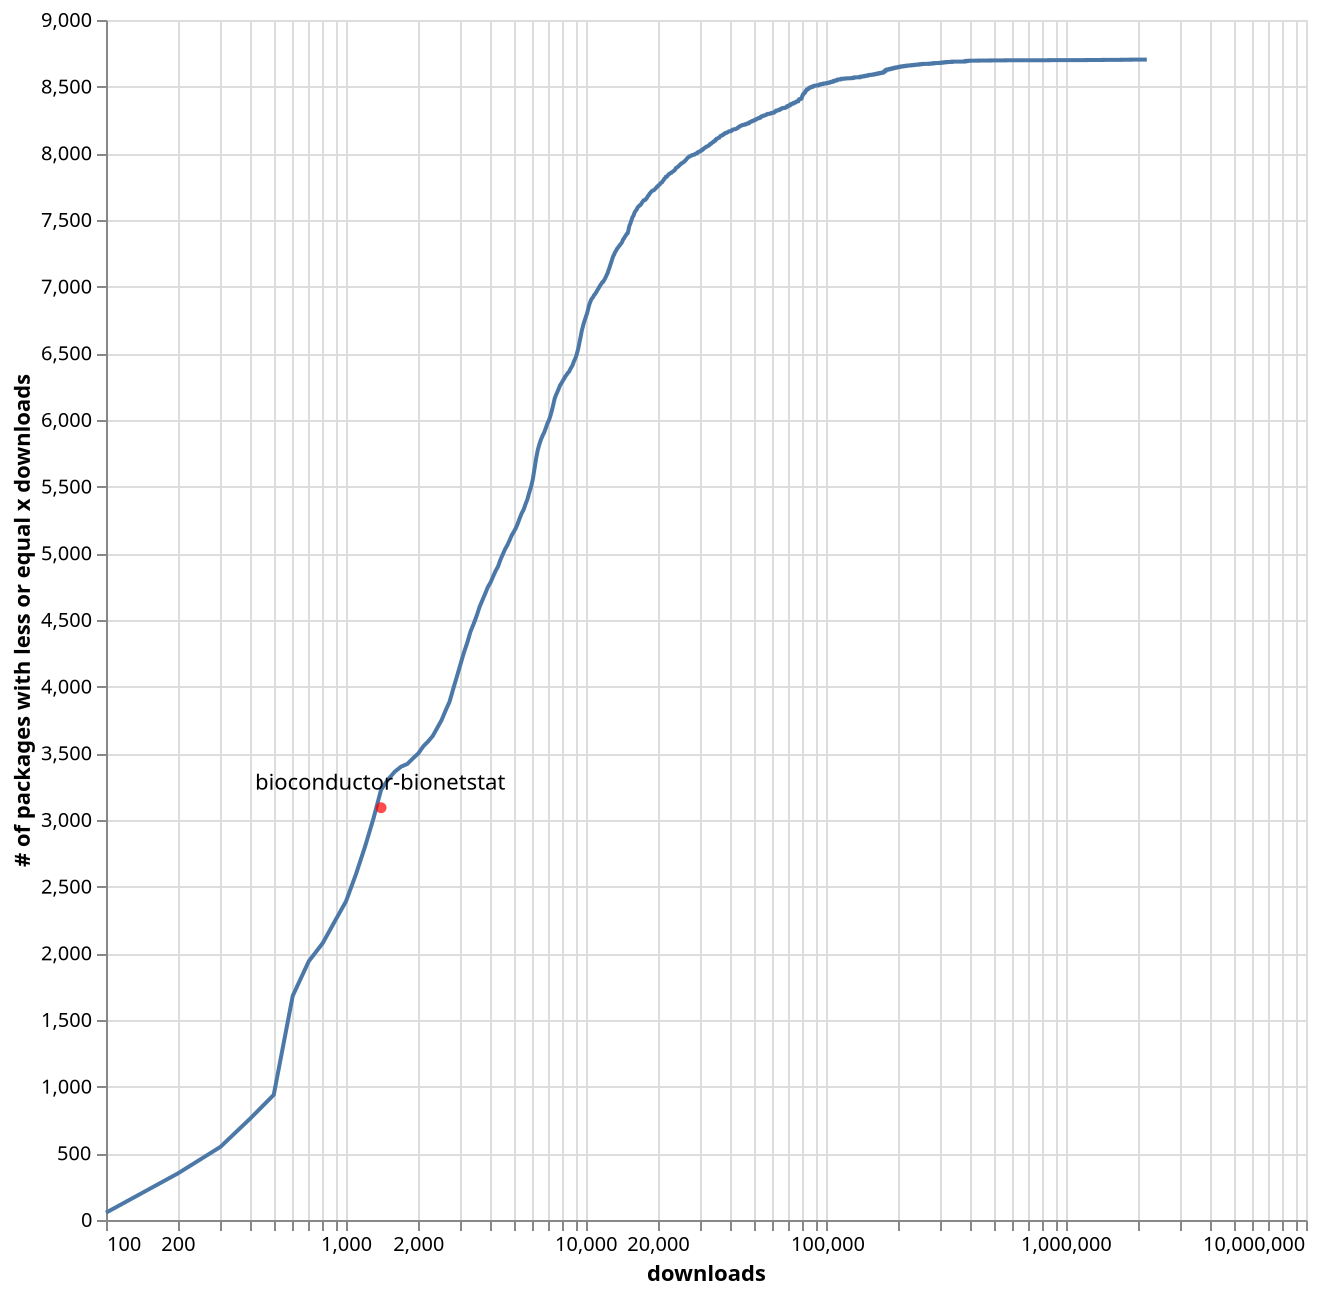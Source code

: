 {"$schema": "https://vega.github.io/schema/vega-lite/v5.json", "description": "Google's stock price over time.", "data": {"values": [{"pos": 100, "count": 55}, {"pos": 200, "count": 351}, {"pos": 300, "count": 549}, {"pos": 400, "count": 763}, {"pos": 500, "count": 939}, {"pos": 600, "count": 1682}, {"pos": 700, "count": 1941}, {"pos": 800, "count": 2077}, {"pos": 900, "count": 2243}, {"pos": 1000, "count": 2390}, {"pos": 1100, "count": 2593}, {"pos": 1200, "count": 2800}, {"pos": 1300, "count": 3008}, {"pos": 1400, "count": 3227}, {"pos": 1500, "count": 3306}, {"pos": 1600, "count": 3364}, {"pos": 1700, "count": 3401}, {"pos": 1800, "count": 3420}, {"pos": 1900, "count": 3462}, {"pos": 2000, "count": 3499}, {"pos": 2100, "count": 3553}, {"pos": 2200, "count": 3590}, {"pos": 2300, "count": 3631}, {"pos": 2400, "count": 3691}, {"pos": 2500, "count": 3748}, {"pos": 2600, "count": 3821}, {"pos": 2700, "count": 3887}, {"pos": 2800, "count": 3986}, {"pos": 2900, "count": 4078}, {"pos": 3000, "count": 4169}, {"pos": 3100, "count": 4256}, {"pos": 3200, "count": 4329}, {"pos": 3300, "count": 4412}, {"pos": 3400, "count": 4469}, {"pos": 3500, "count": 4530}, {"pos": 3600, "count": 4597}, {"pos": 3700, "count": 4648}, {"pos": 3800, "count": 4697}, {"pos": 3900, "count": 4747}, {"pos": 4000, "count": 4781}, {"pos": 4100, "count": 4826}, {"pos": 4200, "count": 4868}, {"pos": 4300, "count": 4901}, {"pos": 4400, "count": 4952}, {"pos": 4500, "count": 4992}, {"pos": 4600, "count": 5031}, {"pos": 4700, "count": 5061}, {"pos": 4800, "count": 5096}, {"pos": 4900, "count": 5134}, {"pos": 5000, "count": 5161}, {"pos": 5100, "count": 5189}, {"pos": 5200, "count": 5225}, {"pos": 5300, "count": 5266}, {"pos": 5400, "count": 5302}, {"pos": 5500, "count": 5329}, {"pos": 5600, "count": 5370}, {"pos": 5700, "count": 5405}, {"pos": 5800, "count": 5455}, {"pos": 5900, "count": 5497}, {"pos": 6000, "count": 5553}, {"pos": 6100, "count": 5633}, {"pos": 6200, "count": 5714}, {"pos": 6300, "count": 5777}, {"pos": 6400, "count": 5821}, {"pos": 6500, "count": 5856}, {"pos": 6600, "count": 5884}, {"pos": 6700, "count": 5908}, {"pos": 6800, "count": 5939}, {"pos": 6900, "count": 5973}, {"pos": 7000, "count": 5996}, {"pos": 7100, "count": 6028}, {"pos": 7200, "count": 6068}, {"pos": 7300, "count": 6112}, {"pos": 7400, "count": 6159}, {"pos": 7500, "count": 6188}, {"pos": 7600, "count": 6211}, {"pos": 7700, "count": 6235}, {"pos": 7800, "count": 6261}, {"pos": 7900, "count": 6276}, {"pos": 8000, "count": 6293}, {"pos": 8100, "count": 6309}, {"pos": 8200, "count": 6327}, {"pos": 8300, "count": 6339}, {"pos": 8400, "count": 6353}, {"pos": 8500, "count": 6362}, {"pos": 8600, "count": 6381}, {"pos": 8700, "count": 6397}, {"pos": 8800, "count": 6413}, {"pos": 8900, "count": 6439}, {"pos": 9000, "count": 6457}, {"pos": 9100, "count": 6478}, {"pos": 9200, "count": 6509}, {"pos": 9300, "count": 6543}, {"pos": 9400, "count": 6585}, {"pos": 9500, "count": 6624}, {"pos": 9600, "count": 6668}, {"pos": 9700, "count": 6699}, {"pos": 9800, "count": 6729}, {"pos": 9900, "count": 6753}, {"pos": 10000, "count": 6777}, {"pos": 10100, "count": 6799}, {"pos": 10200, "count": 6829}, {"pos": 10300, "count": 6861}, {"pos": 10400, "count": 6882}, {"pos": 10500, "count": 6901}, {"pos": 10600, "count": 6913}, {"pos": 10700, "count": 6921}, {"pos": 10800, "count": 6936}, {"pos": 10900, "count": 6944}, {"pos": 11000, "count": 6954}, {"pos": 11100, "count": 6967}, {"pos": 11200, "count": 6979}, {"pos": 11300, "count": 6990}, {"pos": 11400, "count": 7003}, {"pos": 11500, "count": 7014}, {"pos": 11600, "count": 7023}, {"pos": 11700, "count": 7034}, {"pos": 11800, "count": 7037}, {"pos": 11900, "count": 7049}, {"pos": 12000, "count": 7060}, {"pos": 12100, "count": 7074}, {"pos": 12200, "count": 7088}, {"pos": 12300, "count": 7101}, {"pos": 12400, "count": 7121}, {"pos": 12500, "count": 7138}, {"pos": 12600, "count": 7157}, {"pos": 12700, "count": 7177}, {"pos": 12800, "count": 7195}, {"pos": 12900, "count": 7215}, {"pos": 13000, "count": 7231}, {"pos": 13100, "count": 7241}, {"pos": 13200, "count": 7257}, {"pos": 13300, "count": 7265}, {"pos": 13400, "count": 7276}, {"pos": 13500, "count": 7287}, {"pos": 13600, "count": 7293}, {"pos": 13700, "count": 7302}, {"pos": 13800, "count": 7308}, {"pos": 13900, "count": 7317}, {"pos": 14000, "count": 7323}, {"pos": 14100, "count": 7331}, {"pos": 14200, "count": 7343}, {"pos": 14300, "count": 7356}, {"pos": 14400, "count": 7362}, {"pos": 14500, "count": 7372}, {"pos": 14600, "count": 7380}, {"pos": 14700, "count": 7388}, {"pos": 14800, "count": 7397}, {"pos": 14900, "count": 7400}, {"pos": 15000, "count": 7417}, {"pos": 15100, "count": 7443}, {"pos": 15200, "count": 7461}, {"pos": 15300, "count": 7472}, {"pos": 15400, "count": 7489}, {"pos": 15500, "count": 7503}, {"pos": 15600, "count": 7519}, {"pos": 15700, "count": 7527}, {"pos": 15800, "count": 7536}, {"pos": 15900, "count": 7551}, {"pos": 16000, "count": 7561}, {"pos": 16100, "count": 7569}, {"pos": 16200, "count": 7574}, {"pos": 16300, "count": 7582}, {"pos": 16400, "count": 7593}, {"pos": 16500, "count": 7599}, {"pos": 16600, "count": 7603}, {"pos": 16700, "count": 7609}, {"pos": 16800, "count": 7610}, {"pos": 16900, "count": 7616}, {"pos": 17000, "count": 7621}, {"pos": 17100, "count": 7630}, {"pos": 17200, "count": 7636}, {"pos": 17300, "count": 7642}, {"pos": 17400, "count": 7648}, {"pos": 17500, "count": 7649}, {"pos": 17600, "count": 7650}, {"pos": 17700, "count": 7652}, {"pos": 17800, "count": 7660}, {"pos": 17900, "count": 7663}, {"pos": 18000, "count": 7672}, {"pos": 18100, "count": 7678}, {"pos": 18200, "count": 7685}, {"pos": 18300, "count": 7688}, {"pos": 18400, "count": 7697}, {"pos": 18500, "count": 7701}, {"pos": 18600, "count": 7707}, {"pos": 18700, "count": 7712}, {"pos": 18800, "count": 7715}, {"pos": 18900, "count": 7720}, {"pos": 19000, "count": 7721}, {"pos": 19100, "count": 7722}, {"pos": 19200, "count": 7724}, {"pos": 19300, "count": 7729}, {"pos": 19400, "count": 7733}, {"pos": 19500, "count": 7737}, {"pos": 19600, "count": 7740}, {"pos": 19700, "count": 7747}, {"pos": 19800, "count": 7749}, {"pos": 19900, "count": 7751}, {"pos": 20000, "count": 7759}, {"pos": 20100, "count": 7762}, {"pos": 20200, "count": 7764}, {"pos": 20300, "count": 7767}, {"pos": 20400, "count": 7773}, {"pos": 20500, "count": 7778}, {"pos": 20600, "count": 7780}, {"pos": 20700, "count": 7782}, {"pos": 20800, "count": 7785}, {"pos": 20900, "count": 7793}, {"pos": 21000, "count": 7798}, {"pos": 21100, "count": 7801}, {"pos": 21200, "count": 7809}, {"pos": 21300, "count": 7813}, {"pos": 21400, "count": 7816}, {"pos": 21500, "count": 7823}, {"pos": 21600, "count": 7823}, {"pos": 21700, "count": 7826}, {"pos": 21800, "count": 7828}, {"pos": 21900, "count": 7834}, {"pos": 22000, "count": 7838}, {"pos": 22100, "count": 7843}, {"pos": 22200, "count": 7845}, {"pos": 22300, "count": 7846}, {"pos": 22400, "count": 7850}, {"pos": 22500, "count": 7852}, {"pos": 22600, "count": 7853}, {"pos": 22700, "count": 7854}, {"pos": 22800, "count": 7859}, {"pos": 22900, "count": 7861}, {"pos": 23000, "count": 7864}, {"pos": 23100, "count": 7866}, {"pos": 23200, "count": 7867}, {"pos": 23300, "count": 7870}, {"pos": 23400, "count": 7874}, {"pos": 23500, "count": 7877}, {"pos": 23600, "count": 7884}, {"pos": 23700, "count": 7890}, {"pos": 23800, "count": 7892}, {"pos": 23900, "count": 7894}, {"pos": 24000, "count": 7895}, {"pos": 24100, "count": 7898}, {"pos": 24200, "count": 7901}, {"pos": 24300, "count": 7903}, {"pos": 24400, "count": 7907}, {"pos": 24500, "count": 7910}, {"pos": 24600, "count": 7912}, {"pos": 24700, "count": 7917}, {"pos": 24800, "count": 7919}, {"pos": 24900, "count": 7923}, {"pos": 25000, "count": 7923}, {"pos": 25100, "count": 7925}, {"pos": 25200, "count": 7928}, {"pos": 25300, "count": 7930}, {"pos": 25400, "count": 7933}, {"pos": 25500, "count": 7934}, {"pos": 25600, "count": 7936}, {"pos": 25700, "count": 7938}, {"pos": 25800, "count": 7943}, {"pos": 25900, "count": 7946}, {"pos": 26000, "count": 7948}, {"pos": 26100, "count": 7951}, {"pos": 26200, "count": 7956}, {"pos": 26300, "count": 7959}, {"pos": 26400, "count": 7963}, {"pos": 26500, "count": 7966}, {"pos": 26600, "count": 7968}, {"pos": 26700, "count": 7970}, {"pos": 26800, "count": 7973}, {"pos": 26900, "count": 7975}, {"pos": 27000, "count": 7976}, {"pos": 27100, "count": 7979}, {"pos": 27200, "count": 7980}, {"pos": 27300, "count": 7980}, {"pos": 27400, "count": 7981}, {"pos": 27500, "count": 7984}, {"pos": 27600, "count": 7986}, {"pos": 27700, "count": 7987}, {"pos": 27800, "count": 7987}, {"pos": 27900, "count": 7988}, {"pos": 28000, "count": 7989}, {"pos": 28100, "count": 7990}, {"pos": 28200, "count": 7990}, {"pos": 28300, "count": 7992}, {"pos": 28400, "count": 7992}, {"pos": 28500, "count": 7995}, {"pos": 28600, "count": 7996}, {"pos": 28700, "count": 7998}, {"pos": 28800, "count": 7999}, {"pos": 28900, "count": 8001}, {"pos": 29000, "count": 8001}, {"pos": 29100, "count": 8005}, {"pos": 29200, "count": 8005}, {"pos": 29300, "count": 8008}, {"pos": 29400, "count": 8009}, {"pos": 29500, "count": 8012}, {"pos": 29600, "count": 8013}, {"pos": 29700, "count": 8014}, {"pos": 29800, "count": 8014}, {"pos": 29900, "count": 8015}, {"pos": 30000, "count": 8015}, {"pos": 30100, "count": 8018}, {"pos": 30200, "count": 8023}, {"pos": 30300, "count": 8024}, {"pos": 30400, "count": 8024}, {"pos": 30500, "count": 8028}, {"pos": 30600, "count": 8028}, {"pos": 30700, "count": 8032}, {"pos": 30800, "count": 8033}, {"pos": 30900, "count": 8033}, {"pos": 31000, "count": 8036}, {"pos": 31100, "count": 8039}, {"pos": 31200, "count": 8041}, {"pos": 31300, "count": 8042}, {"pos": 31400, "count": 8044}, {"pos": 31500, "count": 8046}, {"pos": 31600, "count": 8046}, {"pos": 31700, "count": 8048}, {"pos": 31800, "count": 8051}, {"pos": 31900, "count": 8052}, {"pos": 32000, "count": 8053}, {"pos": 32100, "count": 8053}, {"pos": 32200, "count": 8054}, {"pos": 32300, "count": 8056}, {"pos": 32400, "count": 8057}, {"pos": 32500, "count": 8060}, {"pos": 32600, "count": 8061}, {"pos": 32700, "count": 8065}, {"pos": 32800, "count": 8065}, {"pos": 32900, "count": 8067}, {"pos": 33000, "count": 8071}, {"pos": 33100, "count": 8072}, {"pos": 33200, "count": 8072}, {"pos": 33300, "count": 8074}, {"pos": 33400, "count": 8076}, {"pos": 33500, "count": 8080}, {"pos": 33600, "count": 8081}, {"pos": 33700, "count": 8082}, {"pos": 33800, "count": 8083}, {"pos": 33900, "count": 8086}, {"pos": 34000, "count": 8086}, {"pos": 34100, "count": 8087}, {"pos": 34200, "count": 8090}, {"pos": 34300, "count": 8094}, {"pos": 34400, "count": 8096}, {"pos": 34500, "count": 8097}, {"pos": 34600, "count": 8097}, {"pos": 34700, "count": 8102}, {"pos": 34800, "count": 8102}, {"pos": 34900, "count": 8106}, {"pos": 35000, "count": 8109}, {"pos": 35100, "count": 8109}, {"pos": 35200, "count": 8110}, {"pos": 35300, "count": 8111}, {"pos": 35400, "count": 8112}, {"pos": 35500, "count": 8114}, {"pos": 35600, "count": 8116}, {"pos": 35700, "count": 8117}, {"pos": 35800, "count": 8118}, {"pos": 35900, "count": 8118}, {"pos": 36000, "count": 8121}, {"pos": 36100, "count": 8124}, {"pos": 36200, "count": 8126}, {"pos": 36300, "count": 8128}, {"pos": 36400, "count": 8131}, {"pos": 36500, "count": 8132}, {"pos": 36600, "count": 8132}, {"pos": 36700, "count": 8133}, {"pos": 36800, "count": 8134}, {"pos": 36900, "count": 8136}, {"pos": 37000, "count": 8137}, {"pos": 37100, "count": 8137}, {"pos": 37200, "count": 8140}, {"pos": 37300, "count": 8140}, {"pos": 37400, "count": 8141}, {"pos": 37500, "count": 8143}, {"pos": 37600, "count": 8144}, {"pos": 37700, "count": 8145}, {"pos": 37800, "count": 8150}, {"pos": 37900, "count": 8151}, {"pos": 38000, "count": 8151}, {"pos": 38100, "count": 8152}, {"pos": 38200, "count": 8152}, {"pos": 38300, "count": 8152}, {"pos": 38400, "count": 8154}, {"pos": 38500, "count": 8154}, {"pos": 38600, "count": 8156}, {"pos": 38700, "count": 8156}, {"pos": 38800, "count": 8157}, {"pos": 38900, "count": 8158}, {"pos": 39000, "count": 8159}, {"pos": 39100, "count": 8160}, {"pos": 39200, "count": 8162}, {"pos": 39300, "count": 8164}, {"pos": 39400, "count": 8165}, {"pos": 39500, "count": 8165}, {"pos": 39600, "count": 8165}, {"pos": 39700, "count": 8165}, {"pos": 39800, "count": 8165}, {"pos": 39900, "count": 8166}, {"pos": 40000, "count": 8166}, {"pos": 40100, "count": 8167}, {"pos": 40200, "count": 8167}, {"pos": 40300, "count": 8168}, {"pos": 40400, "count": 8171}, {"pos": 40500, "count": 8171}, {"pos": 40600, "count": 8174}, {"pos": 40700, "count": 8176}, {"pos": 40800, "count": 8176}, {"pos": 40900, "count": 8177}, {"pos": 41000, "count": 8178}, {"pos": 41100, "count": 8179}, {"pos": 41200, "count": 8180}, {"pos": 41300, "count": 8180}, {"pos": 41400, "count": 8180}, {"pos": 41500, "count": 8181}, {"pos": 41600, "count": 8181}, {"pos": 41700, "count": 8181}, {"pos": 41800, "count": 8181}, {"pos": 41900, "count": 8181}, {"pos": 42000, "count": 8182}, {"pos": 42100, "count": 8183}, {"pos": 42200, "count": 8183}, {"pos": 42300, "count": 8184}, {"pos": 42400, "count": 8186}, {"pos": 42500, "count": 8187}, {"pos": 42600, "count": 8188}, {"pos": 42700, "count": 8190}, {"pos": 42800, "count": 8191}, {"pos": 42900, "count": 8192}, {"pos": 43000, "count": 8192}, {"pos": 43100, "count": 8195}, {"pos": 43200, "count": 8196}, {"pos": 43300, "count": 8198}, {"pos": 43400, "count": 8198}, {"pos": 43500, "count": 8199}, {"pos": 43600, "count": 8201}, {"pos": 43700, "count": 8203}, {"pos": 43800, "count": 8203}, {"pos": 43900, "count": 8203}, {"pos": 44000, "count": 8204}, {"pos": 44100, "count": 8205}, {"pos": 44200, "count": 8207}, {"pos": 44300, "count": 8208}, {"pos": 44400, "count": 8208}, {"pos": 44500, "count": 8209}, {"pos": 44600, "count": 8210}, {"pos": 44700, "count": 8211}, {"pos": 44800, "count": 8211}, {"pos": 44900, "count": 8213}, {"pos": 45000, "count": 8213}, {"pos": 45100, "count": 8213}, {"pos": 45200, "count": 8213}, {"pos": 45300, "count": 8213}, {"pos": 45400, "count": 8214}, {"pos": 45500, "count": 8214}, {"pos": 45600, "count": 8215}, {"pos": 45700, "count": 8215}, {"pos": 45800, "count": 8215}, {"pos": 45900, "count": 8215}, {"pos": 46000, "count": 8215}, {"pos": 46100, "count": 8218}, {"pos": 46200, "count": 8218}, {"pos": 46300, "count": 8219}, {"pos": 46400, "count": 8220}, {"pos": 46500, "count": 8220}, {"pos": 46600, "count": 8220}, {"pos": 46700, "count": 8220}, {"pos": 46800, "count": 8221}, {"pos": 46900, "count": 8223}, {"pos": 47000, "count": 8224}, {"pos": 47100, "count": 8224}, {"pos": 47200, "count": 8224}, {"pos": 47300, "count": 8224}, {"pos": 47400, "count": 8224}, {"pos": 47500, "count": 8226}, {"pos": 47600, "count": 8226}, {"pos": 47700, "count": 8226}, {"pos": 47800, "count": 8230}, {"pos": 47900, "count": 8230}, {"pos": 48000, "count": 8230}, {"pos": 48100, "count": 8231}, {"pos": 48200, "count": 8232}, {"pos": 48300, "count": 8234}, {"pos": 48400, "count": 8234}, {"pos": 48500, "count": 8235}, {"pos": 48600, "count": 8236}, {"pos": 48700, "count": 8238}, {"pos": 48800, "count": 8239}, {"pos": 48900, "count": 8239}, {"pos": 49000, "count": 8239}, {"pos": 49100, "count": 8241}, {"pos": 49200, "count": 8241}, {"pos": 49300, "count": 8241}, {"pos": 49400, "count": 8243}, {"pos": 49500, "count": 8244}, {"pos": 49600, "count": 8245}, {"pos": 49700, "count": 8245}, {"pos": 49800, "count": 8245}, {"pos": 49900, "count": 8245}, {"pos": 50000, "count": 8245}, {"pos": 50100, "count": 8246}, {"pos": 50200, "count": 8248}, {"pos": 50300, "count": 8248}, {"pos": 50400, "count": 8249}, {"pos": 50500, "count": 8249}, {"pos": 50600, "count": 8249}, {"pos": 50700, "count": 8251}, {"pos": 50800, "count": 8252}, {"pos": 50900, "count": 8254}, {"pos": 51000, "count": 8254}, {"pos": 51100, "count": 8255}, {"pos": 51200, "count": 8255}, {"pos": 51300, "count": 8255}, {"pos": 51400, "count": 8256}, {"pos": 51500, "count": 8258}, {"pos": 51600, "count": 8258}, {"pos": 51700, "count": 8259}, {"pos": 51800, "count": 8260}, {"pos": 51900, "count": 8261}, {"pos": 52000, "count": 8261}, {"pos": 52100, "count": 8262}, {"pos": 52200, "count": 8263}, {"pos": 52300, "count": 8263}, {"pos": 52400, "count": 8265}, {"pos": 52500, "count": 8265}, {"pos": 52600, "count": 8265}, {"pos": 52700, "count": 8265}, {"pos": 52800, "count": 8266}, {"pos": 52900, "count": 8266}, {"pos": 53000, "count": 8266}, {"pos": 53100, "count": 8267}, {"pos": 53200, "count": 8268}, {"pos": 53300, "count": 8268}, {"pos": 53400, "count": 8271}, {"pos": 53500, "count": 8271}, {"pos": 53600, "count": 8273}, {"pos": 53700, "count": 8276}, {"pos": 53800, "count": 8277}, {"pos": 53900, "count": 8278}, {"pos": 54000, "count": 8278}, {"pos": 54100, "count": 8278}, {"pos": 54200, "count": 8278}, {"pos": 54300, "count": 8278}, {"pos": 54400, "count": 8280}, {"pos": 54500, "count": 8281}, {"pos": 54600, "count": 8281}, {"pos": 54700, "count": 8281}, {"pos": 54800, "count": 8281}, {"pos": 54900, "count": 8282}, {"pos": 55000, "count": 8282}, {"pos": 55100, "count": 8283}, {"pos": 55200, "count": 8283}, {"pos": 55300, "count": 8284}, {"pos": 55400, "count": 8284}, {"pos": 55500, "count": 8284}, {"pos": 55600, "count": 8285}, {"pos": 55700, "count": 8285}, {"pos": 55800, "count": 8285}, {"pos": 55900, "count": 8286}, {"pos": 56000, "count": 8287}, {"pos": 56100, "count": 8288}, {"pos": 56200, "count": 8289}, {"pos": 56300, "count": 8290}, {"pos": 56400, "count": 8291}, {"pos": 56500, "count": 8291}, {"pos": 56600, "count": 8291}, {"pos": 56700, "count": 8291}, {"pos": 56800, "count": 8293}, {"pos": 56900, "count": 8293}, {"pos": 57000, "count": 8294}, {"pos": 57100, "count": 8295}, {"pos": 57200, "count": 8296}, {"pos": 57300, "count": 8296}, {"pos": 57400, "count": 8296}, {"pos": 57500, "count": 8296}, {"pos": 57600, "count": 8296}, {"pos": 57700, "count": 8296}, {"pos": 57800, "count": 8296}, {"pos": 57900, "count": 8296}, {"pos": 58000, "count": 8296}, {"pos": 58100, "count": 8297}, {"pos": 58200, "count": 8297}, {"pos": 58300, "count": 8297}, {"pos": 58400, "count": 8297}, {"pos": 58500, "count": 8298}, {"pos": 58600, "count": 8298}, {"pos": 58700, "count": 8298}, {"pos": 58800, "count": 8300}, {"pos": 58900, "count": 8301}, {"pos": 59000, "count": 8302}, {"pos": 59100, "count": 8302}, {"pos": 59200, "count": 8302}, {"pos": 59300, "count": 8302}, {"pos": 59400, "count": 8302}, {"pos": 59500, "count": 8302}, {"pos": 59600, "count": 8302}, {"pos": 59700, "count": 8303}, {"pos": 59800, "count": 8304}, {"pos": 59900, "count": 8305}, {"pos": 60000, "count": 8305}, {"pos": 60100, "count": 8305}, {"pos": 60200, "count": 8305}, {"pos": 60300, "count": 8305}, {"pos": 60400, "count": 8305}, {"pos": 60500, "count": 8305}, {"pos": 60600, "count": 8305}, {"pos": 60700, "count": 8307}, {"pos": 60800, "count": 8308}, {"pos": 60900, "count": 8308}, {"pos": 61000, "count": 8309}, {"pos": 61100, "count": 8309}, {"pos": 61200, "count": 8310}, {"pos": 61300, "count": 8313}, {"pos": 61400, "count": 8313}, {"pos": 61500, "count": 8314}, {"pos": 61600, "count": 8315}, {"pos": 61700, "count": 8316}, {"pos": 61800, "count": 8316}, {"pos": 61900, "count": 8318}, {"pos": 62000, "count": 8318}, {"pos": 62100, "count": 8319}, {"pos": 62200, "count": 8321}, {"pos": 62300, "count": 8321}, {"pos": 62400, "count": 8321}, {"pos": 62500, "count": 8321}, {"pos": 62600, "count": 8321}, {"pos": 62700, "count": 8322}, {"pos": 62800, "count": 8322}, {"pos": 62900, "count": 8322}, {"pos": 63000, "count": 8322}, {"pos": 63100, "count": 8322}, {"pos": 63200, "count": 8322}, {"pos": 63300, "count": 8323}, {"pos": 63400, "count": 8324}, {"pos": 63500, "count": 8324}, {"pos": 63600, "count": 8325}, {"pos": 63700, "count": 8325}, {"pos": 63800, "count": 8327}, {"pos": 63900, "count": 8327}, {"pos": 64000, "count": 8327}, {"pos": 64100, "count": 8327}, {"pos": 64200, "count": 8329}, {"pos": 64300, "count": 8329}, {"pos": 64400, "count": 8330}, {"pos": 64500, "count": 8331}, {"pos": 64600, "count": 8331}, {"pos": 64700, "count": 8332}, {"pos": 64800, "count": 8332}, {"pos": 64900, "count": 8334}, {"pos": 65000, "count": 8334}, {"pos": 65100, "count": 8334}, {"pos": 65200, "count": 8334}, {"pos": 65300, "count": 8334}, {"pos": 65400, "count": 8335}, {"pos": 65500, "count": 8337}, {"pos": 65600, "count": 8338}, {"pos": 65700, "count": 8338}, {"pos": 65800, "count": 8338}, {"pos": 65900, "count": 8339}, {"pos": 66000, "count": 8339}, {"pos": 66100, "count": 8340}, {"pos": 66200, "count": 8340}, {"pos": 66300, "count": 8340}, {"pos": 66400, "count": 8340}, {"pos": 66500, "count": 8340}, {"pos": 66600, "count": 8340}, {"pos": 66700, "count": 8340}, {"pos": 66800, "count": 8340}, {"pos": 66900, "count": 8341}, {"pos": 67000, "count": 8341}, {"pos": 67100, "count": 8341}, {"pos": 67200, "count": 8341}, {"pos": 67300, "count": 8341}, {"pos": 67400, "count": 8341}, {"pos": 67500, "count": 8341}, {"pos": 67600, "count": 8342}, {"pos": 67700, "count": 8342}, {"pos": 67800, "count": 8342}, {"pos": 67900, "count": 8343}, {"pos": 68000, "count": 8344}, {"pos": 68100, "count": 8345}, {"pos": 68200, "count": 8345}, {"pos": 68300, "count": 8347}, {"pos": 68400, "count": 8347}, {"pos": 68500, "count": 8348}, {"pos": 68600, "count": 8349}, {"pos": 68700, "count": 8349}, {"pos": 68800, "count": 8351}, {"pos": 68900, "count": 8351}, {"pos": 69000, "count": 8353}, {"pos": 69100, "count": 8354}, {"pos": 69200, "count": 8354}, {"pos": 69300, "count": 8356}, {"pos": 69400, "count": 8356}, {"pos": 69500, "count": 8356}, {"pos": 69600, "count": 8356}, {"pos": 69700, "count": 8356}, {"pos": 69800, "count": 8356}, {"pos": 69900, "count": 8357}, {"pos": 70000, "count": 8357}, {"pos": 70100, "count": 8357}, {"pos": 70200, "count": 8359}, {"pos": 70300, "count": 8359}, {"pos": 70400, "count": 8359}, {"pos": 70500, "count": 8360}, {"pos": 70600, "count": 8360}, {"pos": 70700, "count": 8360}, {"pos": 70800, "count": 8363}, {"pos": 70900, "count": 8365}, {"pos": 71000, "count": 8366}, {"pos": 71100, "count": 8366}, {"pos": 71200, "count": 8366}, {"pos": 71300, "count": 8366}, {"pos": 71400, "count": 8366}, {"pos": 71500, "count": 8368}, {"pos": 71600, "count": 8368}, {"pos": 71700, "count": 8370}, {"pos": 71800, "count": 8370}, {"pos": 71900, "count": 8370}, {"pos": 72000, "count": 8370}, {"pos": 72100, "count": 8370}, {"pos": 72200, "count": 8371}, {"pos": 72300, "count": 8371}, {"pos": 72400, "count": 8371}, {"pos": 72500, "count": 8372}, {"pos": 72600, "count": 8373}, {"pos": 72700, "count": 8374}, {"pos": 72800, "count": 8374}, {"pos": 72900, "count": 8374}, {"pos": 73000, "count": 8376}, {"pos": 73100, "count": 8376}, {"pos": 73200, "count": 8376}, {"pos": 73300, "count": 8376}, {"pos": 73400, "count": 8376}, {"pos": 73500, "count": 8376}, {"pos": 73600, "count": 8378}, {"pos": 73700, "count": 8378}, {"pos": 73800, "count": 8379}, {"pos": 73900, "count": 8380}, {"pos": 74000, "count": 8381}, {"pos": 74100, "count": 8381}, {"pos": 74200, "count": 8381}, {"pos": 74300, "count": 8381}, {"pos": 74400, "count": 8382}, {"pos": 74500, "count": 8382}, {"pos": 74600, "count": 8382}, {"pos": 74700, "count": 8383}, {"pos": 74800, "count": 8383}, {"pos": 74900, "count": 8385}, {"pos": 75000, "count": 8386}, {"pos": 75100, "count": 8387}, {"pos": 75200, "count": 8387}, {"pos": 75300, "count": 8387}, {"pos": 75400, "count": 8388}, {"pos": 75500, "count": 8389}, {"pos": 75600, "count": 8389}, {"pos": 75700, "count": 8389}, {"pos": 75800, "count": 8389}, {"pos": 75900, "count": 8389}, {"pos": 76000, "count": 8390}, {"pos": 76100, "count": 8390}, {"pos": 76200, "count": 8390}, {"pos": 76300, "count": 8391}, {"pos": 76400, "count": 8391}, {"pos": 76500, "count": 8393}, {"pos": 76600, "count": 8393}, {"pos": 76700, "count": 8393}, {"pos": 76800, "count": 8396}, {"pos": 76900, "count": 8399}, {"pos": 77000, "count": 8402}, {"pos": 77100, "count": 8403}, {"pos": 77200, "count": 8403}, {"pos": 77300, "count": 8405}, {"pos": 77400, "count": 8405}, {"pos": 77500, "count": 8405}, {"pos": 77600, "count": 8405}, {"pos": 77700, "count": 8405}, {"pos": 77800, "count": 8406}, {"pos": 77900, "count": 8407}, {"pos": 78000, "count": 8407}, {"pos": 78100, "count": 8407}, {"pos": 78200, "count": 8408}, {"pos": 78300, "count": 8408}, {"pos": 78400, "count": 8408}, {"pos": 78500, "count": 8409}, {"pos": 78600, "count": 8409}, {"pos": 78700, "count": 8409}, {"pos": 78800, "count": 8409}, {"pos": 78900, "count": 8409}, {"pos": 79000, "count": 8410}, {"pos": 79100, "count": 8412}, {"pos": 79200, "count": 8416}, {"pos": 79300, "count": 8417}, {"pos": 79400, "count": 8424}, {"pos": 79500, "count": 8427}, {"pos": 79600, "count": 8429}, {"pos": 79700, "count": 8430}, {"pos": 79800, "count": 8431}, {"pos": 79900, "count": 8435}, {"pos": 80000, "count": 8436}, {"pos": 80100, "count": 8439}, {"pos": 80200, "count": 8441}, {"pos": 80300, "count": 8441}, {"pos": 80400, "count": 8443}, {"pos": 80500, "count": 8445}, {"pos": 80600, "count": 8446}, {"pos": 80700, "count": 8448}, {"pos": 80800, "count": 8449}, {"pos": 80900, "count": 8449}, {"pos": 81000, "count": 8449}, {"pos": 81100, "count": 8450}, {"pos": 81200, "count": 8451}, {"pos": 81300, "count": 8452}, {"pos": 81400, "count": 8452}, {"pos": 81500, "count": 8452}, {"pos": 81600, "count": 8453}, {"pos": 81700, "count": 8458}, {"pos": 81800, "count": 8461}, {"pos": 81900, "count": 8463}, {"pos": 82000, "count": 8463}, {"pos": 82100, "count": 8466}, {"pos": 82200, "count": 8467}, {"pos": 82300, "count": 8468}, {"pos": 82400, "count": 8469}, {"pos": 82500, "count": 8469}, {"pos": 82600, "count": 8470}, {"pos": 82700, "count": 8472}, {"pos": 82800, "count": 8472}, {"pos": 82900, "count": 8474}, {"pos": 83000, "count": 8476}, {"pos": 83100, "count": 8476}, {"pos": 83200, "count": 8478}, {"pos": 83300, "count": 8479}, {"pos": 83400, "count": 8479}, {"pos": 83500, "count": 8479}, {"pos": 83600, "count": 8480}, {"pos": 83700, "count": 8480}, {"pos": 83800, "count": 8480}, {"pos": 83900, "count": 8481}, {"pos": 84000, "count": 8481}, {"pos": 84100, "count": 8482}, {"pos": 84200, "count": 8482}, {"pos": 84300, "count": 8484}, {"pos": 84400, "count": 8485}, {"pos": 84500, "count": 8486}, {"pos": 84600, "count": 8487}, {"pos": 84700, "count": 8487}, {"pos": 84800, "count": 8487}, {"pos": 84900, "count": 8488}, {"pos": 85000, "count": 8488}, {"pos": 85100, "count": 8489}, {"pos": 85200, "count": 8490}, {"pos": 85300, "count": 8491}, {"pos": 85400, "count": 8492}, {"pos": 85500, "count": 8492}, {"pos": 85600, "count": 8492}, {"pos": 85700, "count": 8492}, {"pos": 85800, "count": 8493}, {"pos": 85900, "count": 8493}, {"pos": 86000, "count": 8494}, {"pos": 86100, "count": 8495}, {"pos": 86200, "count": 8495}, {"pos": 86300, "count": 8495}, {"pos": 86400, "count": 8496}, {"pos": 86500, "count": 8496}, {"pos": 86600, "count": 8496}, {"pos": 86700, "count": 8496}, {"pos": 86800, "count": 8496}, {"pos": 86900, "count": 8497}, {"pos": 87000, "count": 8497}, {"pos": 87100, "count": 8497}, {"pos": 87200, "count": 8498}, {"pos": 87300, "count": 8498}, {"pos": 87400, "count": 8498}, {"pos": 87500, "count": 8498}, {"pos": 87600, "count": 8500}, {"pos": 87700, "count": 8500}, {"pos": 87800, "count": 8501}, {"pos": 87900, "count": 8501}, {"pos": 88000, "count": 8501}, {"pos": 88100, "count": 8501}, {"pos": 88200, "count": 8501}, {"pos": 88300, "count": 8501}, {"pos": 88400, "count": 8502}, {"pos": 88500, "count": 8502}, {"pos": 88600, "count": 8503}, {"pos": 88700, "count": 8503}, {"pos": 88800, "count": 8504}, {"pos": 88900, "count": 8504}, {"pos": 89000, "count": 8505}, {"pos": 89100, "count": 8505}, {"pos": 89200, "count": 8506}, {"pos": 89300, "count": 8506}, {"pos": 89400, "count": 8507}, {"pos": 89500, "count": 8507}, {"pos": 89600, "count": 8507}, {"pos": 89700, "count": 8507}, {"pos": 89800, "count": 8507}, {"pos": 89900, "count": 8507}, {"pos": 90000, "count": 8507}, {"pos": 90100, "count": 8507}, {"pos": 90200, "count": 8507}, {"pos": 90300, "count": 8507}, {"pos": 90400, "count": 8507}, {"pos": 90500, "count": 8507}, {"pos": 90600, "count": 8507}, {"pos": 90700, "count": 8508}, {"pos": 90800, "count": 8508}, {"pos": 90900, "count": 8508}, {"pos": 91000, "count": 8508}, {"pos": 91100, "count": 8508}, {"pos": 91200, "count": 8508}, {"pos": 91300, "count": 8508}, {"pos": 91400, "count": 8509}, {"pos": 91500, "count": 8509}, {"pos": 91600, "count": 8509}, {"pos": 91700, "count": 8509}, {"pos": 91800, "count": 8509}, {"pos": 91900, "count": 8509}, {"pos": 92000, "count": 8509}, {"pos": 92100, "count": 8509}, {"pos": 92200, "count": 8509}, {"pos": 92300, "count": 8510}, {"pos": 92400, "count": 8511}, {"pos": 92500, "count": 8511}, {"pos": 92600, "count": 8511}, {"pos": 92700, "count": 8511}, {"pos": 92800, "count": 8511}, {"pos": 92900, "count": 8511}, {"pos": 93000, "count": 8511}, {"pos": 93100, "count": 8511}, {"pos": 93200, "count": 8511}, {"pos": 93300, "count": 8511}, {"pos": 93400, "count": 8512}, {"pos": 93500, "count": 8512}, {"pos": 93600, "count": 8513}, {"pos": 93700, "count": 8514}, {"pos": 93800, "count": 8515}, {"pos": 93900, "count": 8515}, {"pos": 94000, "count": 8515}, {"pos": 94100, "count": 8515}, {"pos": 94200, "count": 8515}, {"pos": 94300, "count": 8515}, {"pos": 94400, "count": 8515}, {"pos": 94500, "count": 8515}, {"pos": 94600, "count": 8516}, {"pos": 94700, "count": 8516}, {"pos": 94800, "count": 8518}, {"pos": 94900, "count": 8519}, {"pos": 95000, "count": 8519}, {"pos": 95100, "count": 8519}, {"pos": 95200, "count": 8519}, {"pos": 95300, "count": 8519}, {"pos": 95400, "count": 8519}, {"pos": 95500, "count": 8519}, {"pos": 95600, "count": 8519}, {"pos": 95700, "count": 8519}, {"pos": 95800, "count": 8519}, {"pos": 95900, "count": 8519}, {"pos": 96000, "count": 8519}, {"pos": 96100, "count": 8519}, {"pos": 96200, "count": 8519}, {"pos": 96300, "count": 8519}, {"pos": 96400, "count": 8519}, {"pos": 96500, "count": 8519}, {"pos": 96600, "count": 8520}, {"pos": 96700, "count": 8520}, {"pos": 96800, "count": 8520}, {"pos": 96900, "count": 8520}, {"pos": 97000, "count": 8521}, {"pos": 97100, "count": 8521}, {"pos": 97200, "count": 8521}, {"pos": 97300, "count": 8521}, {"pos": 97400, "count": 8521}, {"pos": 97500, "count": 8522}, {"pos": 97600, "count": 8523}, {"pos": 97700, "count": 8523}, {"pos": 97800, "count": 8523}, {"pos": 97900, "count": 8523}, {"pos": 98000, "count": 8523}, {"pos": 98100, "count": 8524}, {"pos": 98200, "count": 8524}, {"pos": 98300, "count": 8524}, {"pos": 98400, "count": 8524}, {"pos": 98500, "count": 8524}, {"pos": 98600, "count": 8524}, {"pos": 98700, "count": 8524}, {"pos": 98800, "count": 8524}, {"pos": 98900, "count": 8524}, {"pos": 99000, "count": 8524}, {"pos": 99100, "count": 8524}, {"pos": 99200, "count": 8524}, {"pos": 99300, "count": 8524}, {"pos": 99400, "count": 8524}, {"pos": 99500, "count": 8524}, {"pos": 99600, "count": 8525}, {"pos": 99700, "count": 8525}, {"pos": 99800, "count": 8525}, {"pos": 99900, "count": 8525}, {"pos": 100000, "count": 8525}, {"pos": 100100, "count": 8525}, {"pos": 100200, "count": 8525}, {"pos": 100300, "count": 8526}, {"pos": 100400, "count": 8526}, {"pos": 100500, "count": 8526}, {"pos": 100600, "count": 8526}, {"pos": 100700, "count": 8526}, {"pos": 100800, "count": 8526}, {"pos": 100900, "count": 8526}, {"pos": 101000, "count": 8527}, {"pos": 101100, "count": 8527}, {"pos": 101200, "count": 8527}, {"pos": 101300, "count": 8528}, {"pos": 101400, "count": 8528}, {"pos": 101500, "count": 8528}, {"pos": 101600, "count": 8528}, {"pos": 101700, "count": 8528}, {"pos": 101800, "count": 8528}, {"pos": 101900, "count": 8528}, {"pos": 102000, "count": 8529}, {"pos": 102100, "count": 8529}, {"pos": 102200, "count": 8529}, {"pos": 102300, "count": 8529}, {"pos": 102400, "count": 8529}, {"pos": 102500, "count": 8529}, {"pos": 102600, "count": 8529}, {"pos": 102700, "count": 8529}, {"pos": 102800, "count": 8529}, {"pos": 102900, "count": 8530}, {"pos": 103000, "count": 8530}, {"pos": 103100, "count": 8531}, {"pos": 103200, "count": 8531}, {"pos": 103300, "count": 8531}, {"pos": 103400, "count": 8531}, {"pos": 103500, "count": 8531}, {"pos": 103600, "count": 8531}, {"pos": 103700, "count": 8532}, {"pos": 103800, "count": 8533}, {"pos": 103900, "count": 8533}, {"pos": 104000, "count": 8533}, {"pos": 104100, "count": 8533}, {"pos": 104200, "count": 8533}, {"pos": 104300, "count": 8533}, {"pos": 104400, "count": 8534}, {"pos": 104500, "count": 8534}, {"pos": 104600, "count": 8534}, {"pos": 104700, "count": 8534}, {"pos": 104800, "count": 8534}, {"pos": 104900, "count": 8534}, {"pos": 105000, "count": 8535}, {"pos": 105100, "count": 8535}, {"pos": 105200, "count": 8535}, {"pos": 105300, "count": 8535}, {"pos": 105400, "count": 8535}, {"pos": 105500, "count": 8536}, {"pos": 105600, "count": 8537}, {"pos": 105700, "count": 8537}, {"pos": 105800, "count": 8537}, {"pos": 105900, "count": 8537}, {"pos": 106000, "count": 8537}, {"pos": 106100, "count": 8537}, {"pos": 106200, "count": 8537}, {"pos": 106300, "count": 8537}, {"pos": 106400, "count": 8537}, {"pos": 106500, "count": 8537}, {"pos": 106600, "count": 8537}, {"pos": 106700, "count": 8538}, {"pos": 106800, "count": 8538}, {"pos": 106900, "count": 8538}, {"pos": 107000, "count": 8539}, {"pos": 107100, "count": 8539}, {"pos": 107200, "count": 8539}, {"pos": 107300, "count": 8541}, {"pos": 107400, "count": 8541}, {"pos": 107500, "count": 8541}, {"pos": 107600, "count": 8541}, {"pos": 107700, "count": 8541}, {"pos": 107800, "count": 8542}, {"pos": 107900, "count": 8542}, {"pos": 108000, "count": 8543}, {"pos": 108100, "count": 8543}, {"pos": 108200, "count": 8543}, {"pos": 108300, "count": 8543}, {"pos": 108400, "count": 8544}, {"pos": 108500, "count": 8544}, {"pos": 108600, "count": 8544}, {"pos": 108700, "count": 8545}, {"pos": 108800, "count": 8545}, {"pos": 108900, "count": 8545}, {"pos": 109000, "count": 8545}, {"pos": 109100, "count": 8545}, {"pos": 109200, "count": 8545}, {"pos": 109300, "count": 8545}, {"pos": 109400, "count": 8545}, {"pos": 109500, "count": 8545}, {"pos": 109600, "count": 8545}, {"pos": 109700, "count": 8545}, {"pos": 109800, "count": 8546}, {"pos": 109900, "count": 8546}, {"pos": 110000, "count": 8546}, {"pos": 110100, "count": 8546}, {"pos": 110200, "count": 8546}, {"pos": 110300, "count": 8546}, {"pos": 110400, "count": 8547}, {"pos": 110500, "count": 8547}, {"pos": 110600, "count": 8548}, {"pos": 110700, "count": 8548}, {"pos": 110800, "count": 8548}, {"pos": 110900, "count": 8548}, {"pos": 111000, "count": 8548}, {"pos": 111100, "count": 8549}, {"pos": 111200, "count": 8549}, {"pos": 111300, "count": 8549}, {"pos": 111400, "count": 8550}, {"pos": 111500, "count": 8552}, {"pos": 111600, "count": 8552}, {"pos": 111700, "count": 8552}, {"pos": 111800, "count": 8552}, {"pos": 111900, "count": 8552}, {"pos": 112000, "count": 8552}, {"pos": 112100, "count": 8552}, {"pos": 112200, "count": 8553}, {"pos": 112300, "count": 8553}, {"pos": 112400, "count": 8553}, {"pos": 112500, "count": 8554}, {"pos": 112600, "count": 8554}, {"pos": 112700, "count": 8554}, {"pos": 112800, "count": 8554}, {"pos": 112900, "count": 8554}, {"pos": 113000, "count": 8554}, {"pos": 113100, "count": 8554}, {"pos": 113200, "count": 8554}, {"pos": 113300, "count": 8554}, {"pos": 113400, "count": 8554}, {"pos": 113500, "count": 8554}, {"pos": 113600, "count": 8554}, {"pos": 113700, "count": 8554}, {"pos": 113800, "count": 8554}, {"pos": 113900, "count": 8554}, {"pos": 114000, "count": 8554}, {"pos": 114100, "count": 8554}, {"pos": 114200, "count": 8554}, {"pos": 114300, "count": 8554}, {"pos": 114400, "count": 8554}, {"pos": 114500, "count": 8554}, {"pos": 114600, "count": 8554}, {"pos": 114700, "count": 8554}, {"pos": 114800, "count": 8554}, {"pos": 114900, "count": 8554}, {"pos": 115000, "count": 8555}, {"pos": 115100, "count": 8556}, {"pos": 115200, "count": 8556}, {"pos": 115300, "count": 8556}, {"pos": 115400, "count": 8556}, {"pos": 115500, "count": 8556}, {"pos": 115600, "count": 8557}, {"pos": 115700, "count": 8557}, {"pos": 115800, "count": 8559}, {"pos": 115900, "count": 8559}, {"pos": 116000, "count": 8559}, {"pos": 116100, "count": 8559}, {"pos": 116200, "count": 8559}, {"pos": 116300, "count": 8559}, {"pos": 116400, "count": 8559}, {"pos": 116500, "count": 8559}, {"pos": 116600, "count": 8559}, {"pos": 116700, "count": 8559}, {"pos": 116800, "count": 8559}, {"pos": 116900, "count": 8559}, {"pos": 117000, "count": 8559}, {"pos": 117100, "count": 8559}, {"pos": 117200, "count": 8559}, {"pos": 117300, "count": 8559}, {"pos": 117400, "count": 8559}, {"pos": 117500, "count": 8559}, {"pos": 117600, "count": 8559}, {"pos": 117700, "count": 8559}, {"pos": 117800, "count": 8559}, {"pos": 117900, "count": 8559}, {"pos": 118000, "count": 8559}, {"pos": 118100, "count": 8559}, {"pos": 118200, "count": 8560}, {"pos": 118300, "count": 8560}, {"pos": 118400, "count": 8560}, {"pos": 118500, "count": 8560}, {"pos": 118600, "count": 8560}, {"pos": 118700, "count": 8560}, {"pos": 118800, "count": 8560}, {"pos": 118900, "count": 8560}, {"pos": 119000, "count": 8560}, {"pos": 119100, "count": 8560}, {"pos": 119200, "count": 8560}, {"pos": 119300, "count": 8560}, {"pos": 119400, "count": 8560}, {"pos": 119500, "count": 8560}, {"pos": 119600, "count": 8560}, {"pos": 119700, "count": 8561}, {"pos": 119800, "count": 8561}, {"pos": 119900, "count": 8561}, {"pos": 120000, "count": 8561}, {"pos": 120100, "count": 8561}, {"pos": 120200, "count": 8561}, {"pos": 120300, "count": 8562}, {"pos": 120400, "count": 8562}, {"pos": 120500, "count": 8562}, {"pos": 120600, "count": 8562}, {"pos": 120700, "count": 8562}, {"pos": 120800, "count": 8562}, {"pos": 120900, "count": 8562}, {"pos": 121000, "count": 8562}, {"pos": 121100, "count": 8562}, {"pos": 121200, "count": 8562}, {"pos": 121300, "count": 8562}, {"pos": 121400, "count": 8562}, {"pos": 121500, "count": 8562}, {"pos": 121600, "count": 8562}, {"pos": 121700, "count": 8562}, {"pos": 121800, "count": 8562}, {"pos": 121900, "count": 8562}, {"pos": 122000, "count": 8562}, {"pos": 122100, "count": 8562}, {"pos": 122200, "count": 8562}, {"pos": 122300, "count": 8562}, {"pos": 122400, "count": 8562}, {"pos": 122500, "count": 8562}, {"pos": 122600, "count": 8562}, {"pos": 122700, "count": 8562}, {"pos": 122800, "count": 8562}, {"pos": 122900, "count": 8562}, {"pos": 123000, "count": 8562}, {"pos": 123100, "count": 8563}, {"pos": 123200, "count": 8563}, {"pos": 123300, "count": 8563}, {"pos": 123400, "count": 8563}, {"pos": 123500, "count": 8563}, {"pos": 123600, "count": 8563}, {"pos": 123700, "count": 8563}, {"pos": 123800, "count": 8563}, {"pos": 123900, "count": 8563}, {"pos": 124000, "count": 8563}, {"pos": 124100, "count": 8563}, {"pos": 124200, "count": 8563}, {"pos": 124300, "count": 8563}, {"pos": 124400, "count": 8563}, {"pos": 124500, "count": 8563}, {"pos": 124600, "count": 8563}, {"pos": 124700, "count": 8563}, {"pos": 124800, "count": 8563}, {"pos": 124900, "count": 8563}, {"pos": 125000, "count": 8563}, {"pos": 125100, "count": 8563}, {"pos": 125200, "count": 8563}, {"pos": 125300, "count": 8563}, {"pos": 125400, "count": 8563}, {"pos": 125500, "count": 8563}, {"pos": 125600, "count": 8563}, {"pos": 125700, "count": 8563}, {"pos": 125800, "count": 8563}, {"pos": 125900, "count": 8563}, {"pos": 126000, "count": 8563}, {"pos": 126100, "count": 8563}, {"pos": 126200, "count": 8563}, {"pos": 126300, "count": 8563}, {"pos": 126400, "count": 8563}, {"pos": 126500, "count": 8563}, {"pos": 126600, "count": 8563}, {"pos": 126700, "count": 8563}, {"pos": 126800, "count": 8563}, {"pos": 126900, "count": 8563}, {"pos": 127000, "count": 8563}, {"pos": 127100, "count": 8563}, {"pos": 127200, "count": 8563}, {"pos": 127300, "count": 8564}, {"pos": 127400, "count": 8564}, {"pos": 127500, "count": 8564}, {"pos": 127600, "count": 8564}, {"pos": 127700, "count": 8564}, {"pos": 127800, "count": 8564}, {"pos": 127900, "count": 8564}, {"pos": 128000, "count": 8564}, {"pos": 128100, "count": 8564}, {"pos": 128200, "count": 8564}, {"pos": 128300, "count": 8564}, {"pos": 128400, "count": 8564}, {"pos": 128500, "count": 8564}, {"pos": 128600, "count": 8564}, {"pos": 128700, "count": 8564}, {"pos": 128800, "count": 8565}, {"pos": 128900, "count": 8565}, {"pos": 129000, "count": 8565}, {"pos": 129100, "count": 8565}, {"pos": 129200, "count": 8565}, {"pos": 129300, "count": 8565}, {"pos": 129400, "count": 8566}, {"pos": 129500, "count": 8566}, {"pos": 129600, "count": 8566}, {"pos": 129700, "count": 8566}, {"pos": 129800, "count": 8566}, {"pos": 129900, "count": 8566}, {"pos": 130000, "count": 8566}, {"pos": 130100, "count": 8566}, {"pos": 130200, "count": 8566}, {"pos": 130300, "count": 8567}, {"pos": 130400, "count": 8567}, {"pos": 130500, "count": 8567}, {"pos": 130600, "count": 8567}, {"pos": 130700, "count": 8567}, {"pos": 130800, "count": 8567}, {"pos": 130900, "count": 8568}, {"pos": 131000, "count": 8568}, {"pos": 131100, "count": 8568}, {"pos": 131200, "count": 8569}, {"pos": 131300, "count": 8569}, {"pos": 131400, "count": 8569}, {"pos": 131500, "count": 8569}, {"pos": 131600, "count": 8569}, {"pos": 131700, "count": 8569}, {"pos": 131800, "count": 8569}, {"pos": 131900, "count": 8569}, {"pos": 132000, "count": 8569}, {"pos": 132100, "count": 8570}, {"pos": 132200, "count": 8570}, {"pos": 132300, "count": 8570}, {"pos": 132400, "count": 8570}, {"pos": 132500, "count": 8570}, {"pos": 132600, "count": 8570}, {"pos": 132700, "count": 8570}, {"pos": 132800, "count": 8570}, {"pos": 132900, "count": 8570}, {"pos": 133000, "count": 8570}, {"pos": 133100, "count": 8570}, {"pos": 133200, "count": 8570}, {"pos": 133300, "count": 8570}, {"pos": 133400, "count": 8570}, {"pos": 133500, "count": 8570}, {"pos": 133600, "count": 8570}, {"pos": 133700, "count": 8570}, {"pos": 133800, "count": 8570}, {"pos": 133900, "count": 8570}, {"pos": 134000, "count": 8570}, {"pos": 134100, "count": 8570}, {"pos": 134200, "count": 8570}, {"pos": 134300, "count": 8570}, {"pos": 134400, "count": 8570}, {"pos": 134500, "count": 8570}, {"pos": 134600, "count": 8570}, {"pos": 134700, "count": 8570}, {"pos": 134800, "count": 8570}, {"pos": 134900, "count": 8570}, {"pos": 135000, "count": 8570}, {"pos": 135100, "count": 8570}, {"pos": 135200, "count": 8570}, {"pos": 135300, "count": 8570}, {"pos": 135400, "count": 8570}, {"pos": 135500, "count": 8570}, {"pos": 135600, "count": 8570}, {"pos": 135700, "count": 8570}, {"pos": 135800, "count": 8570}, {"pos": 135900, "count": 8570}, {"pos": 136000, "count": 8570}, {"pos": 136100, "count": 8570}, {"pos": 136200, "count": 8570}, {"pos": 136300, "count": 8570}, {"pos": 136400, "count": 8570}, {"pos": 136500, "count": 8570}, {"pos": 136600, "count": 8570}, {"pos": 136700, "count": 8570}, {"pos": 136800, "count": 8570}, {"pos": 136900, "count": 8570}, {"pos": 137000, "count": 8570}, {"pos": 137100, "count": 8570}, {"pos": 137200, "count": 8570}, {"pos": 137300, "count": 8570}, {"pos": 137400, "count": 8570}, {"pos": 137500, "count": 8570}, {"pos": 137600, "count": 8570}, {"pos": 137700, "count": 8571}, {"pos": 137800, "count": 8571}, {"pos": 137900, "count": 8571}, {"pos": 138000, "count": 8571}, {"pos": 138100, "count": 8571}, {"pos": 138200, "count": 8573}, {"pos": 138300, "count": 8573}, {"pos": 138400, "count": 8573}, {"pos": 138500, "count": 8574}, {"pos": 138600, "count": 8574}, {"pos": 138700, "count": 8574}, {"pos": 138800, "count": 8574}, {"pos": 138900, "count": 8574}, {"pos": 139000, "count": 8574}, {"pos": 139100, "count": 8574}, {"pos": 139200, "count": 8574}, {"pos": 139300, "count": 8574}, {"pos": 139400, "count": 8574}, {"pos": 139500, "count": 8574}, {"pos": 139600, "count": 8574}, {"pos": 139700, "count": 8574}, {"pos": 139800, "count": 8574}, {"pos": 139900, "count": 8574}, {"pos": 140000, "count": 8574}, {"pos": 140100, "count": 8575}, {"pos": 140200, "count": 8575}, {"pos": 140300, "count": 8575}, {"pos": 140400, "count": 8575}, {"pos": 140500, "count": 8575}, {"pos": 140600, "count": 8575}, {"pos": 140700, "count": 8575}, {"pos": 140800, "count": 8575}, {"pos": 140900, "count": 8576}, {"pos": 141000, "count": 8576}, {"pos": 141100, "count": 8576}, {"pos": 141200, "count": 8576}, {"pos": 141300, "count": 8576}, {"pos": 141400, "count": 8576}, {"pos": 141500, "count": 8576}, {"pos": 141600, "count": 8576}, {"pos": 141700, "count": 8577}, {"pos": 141800, "count": 8577}, {"pos": 141900, "count": 8577}, {"pos": 142000, "count": 8577}, {"pos": 142100, "count": 8577}, {"pos": 142200, "count": 8577}, {"pos": 142300, "count": 8577}, {"pos": 142400, "count": 8577}, {"pos": 142500, "count": 8577}, {"pos": 142600, "count": 8577}, {"pos": 142700, "count": 8577}, {"pos": 142800, "count": 8577}, {"pos": 142900, "count": 8577}, {"pos": 143000, "count": 8577}, {"pos": 143100, "count": 8577}, {"pos": 143200, "count": 8577}, {"pos": 143300, "count": 8577}, {"pos": 143400, "count": 8577}, {"pos": 143500, "count": 8577}, {"pos": 143600, "count": 8577}, {"pos": 143700, "count": 8578}, {"pos": 143800, "count": 8578}, {"pos": 143900, "count": 8578}, {"pos": 144000, "count": 8578}, {"pos": 144100, "count": 8579}, {"pos": 144200, "count": 8579}, {"pos": 144300, "count": 8579}, {"pos": 144400, "count": 8579}, {"pos": 144500, "count": 8579}, {"pos": 144600, "count": 8579}, {"pos": 144700, "count": 8580}, {"pos": 144800, "count": 8580}, {"pos": 144900, "count": 8580}, {"pos": 145000, "count": 8580}, {"pos": 145100, "count": 8580}, {"pos": 145200, "count": 8580}, {"pos": 145300, "count": 8580}, {"pos": 145400, "count": 8580}, {"pos": 145500, "count": 8580}, {"pos": 145600, "count": 8580}, {"pos": 145700, "count": 8580}, {"pos": 145800, "count": 8581}, {"pos": 145900, "count": 8581}, {"pos": 146000, "count": 8581}, {"pos": 146100, "count": 8581}, {"pos": 146200, "count": 8581}, {"pos": 146300, "count": 8581}, {"pos": 146400, "count": 8581}, {"pos": 146500, "count": 8581}, {"pos": 146600, "count": 8581}, {"pos": 146700, "count": 8581}, {"pos": 146800, "count": 8581}, {"pos": 146900, "count": 8581}, {"pos": 147000, "count": 8581}, {"pos": 147100, "count": 8582}, {"pos": 147200, "count": 8582}, {"pos": 147300, "count": 8582}, {"pos": 147400, "count": 8582}, {"pos": 147500, "count": 8582}, {"pos": 147600, "count": 8582}, {"pos": 147700, "count": 8582}, {"pos": 147800, "count": 8583}, {"pos": 147900, "count": 8583}, {"pos": 148000, "count": 8583}, {"pos": 148100, "count": 8583}, {"pos": 148200, "count": 8583}, {"pos": 148300, "count": 8583}, {"pos": 148400, "count": 8583}, {"pos": 148500, "count": 8583}, {"pos": 148600, "count": 8583}, {"pos": 148700, "count": 8583}, {"pos": 148800, "count": 8583}, {"pos": 148900, "count": 8583}, {"pos": 149000, "count": 8583}, {"pos": 149100, "count": 8583}, {"pos": 149200, "count": 8583}, {"pos": 149300, "count": 8584}, {"pos": 149400, "count": 8584}, {"pos": 149500, "count": 8584}, {"pos": 149600, "count": 8584}, {"pos": 149700, "count": 8585}, {"pos": 149800, "count": 8585}, {"pos": 149900, "count": 8585}, {"pos": 150000, "count": 8585}, {"pos": 150100, "count": 8585}, {"pos": 150200, "count": 8585}, {"pos": 150300, "count": 8585}, {"pos": 150400, "count": 8585}, {"pos": 150500, "count": 8585}, {"pos": 150600, "count": 8586}, {"pos": 150700, "count": 8587}, {"pos": 150800, "count": 8587}, {"pos": 150900, "count": 8587}, {"pos": 151000, "count": 8587}, {"pos": 151100, "count": 8587}, {"pos": 151200, "count": 8587}, {"pos": 151300, "count": 8587}, {"pos": 151400, "count": 8587}, {"pos": 151500, "count": 8587}, {"pos": 151600, "count": 8587}, {"pos": 151700, "count": 8587}, {"pos": 151800, "count": 8587}, {"pos": 151900, "count": 8587}, {"pos": 152000, "count": 8587}, {"pos": 152100, "count": 8588}, {"pos": 152200, "count": 8588}, {"pos": 152300, "count": 8588}, {"pos": 152400, "count": 8588}, {"pos": 152500, "count": 8588}, {"pos": 152600, "count": 8588}, {"pos": 152700, "count": 8588}, {"pos": 152800, "count": 8588}, {"pos": 152900, "count": 8588}, {"pos": 153000, "count": 8588}, {"pos": 153100, "count": 8588}, {"pos": 153200, "count": 8589}, {"pos": 153300, "count": 8589}, {"pos": 153400, "count": 8589}, {"pos": 153500, "count": 8589}, {"pos": 153600, "count": 8589}, {"pos": 153700, "count": 8589}, {"pos": 153800, "count": 8589}, {"pos": 153900, "count": 8589}, {"pos": 154000, "count": 8589}, {"pos": 154100, "count": 8589}, {"pos": 154200, "count": 8589}, {"pos": 154300, "count": 8589}, {"pos": 154400, "count": 8589}, {"pos": 154500, "count": 8589}, {"pos": 154600, "count": 8589}, {"pos": 154700, "count": 8589}, {"pos": 154800, "count": 8589}, {"pos": 154900, "count": 8589}, {"pos": 155000, "count": 8589}, {"pos": 155100, "count": 8589}, {"pos": 155200, "count": 8589}, {"pos": 155300, "count": 8589}, {"pos": 155400, "count": 8589}, {"pos": 155500, "count": 8589}, {"pos": 155600, "count": 8589}, {"pos": 155700, "count": 8589}, {"pos": 155800, "count": 8590}, {"pos": 155900, "count": 8590}, {"pos": 156000, "count": 8590}, {"pos": 156100, "count": 8590}, {"pos": 156200, "count": 8590}, {"pos": 156300, "count": 8590}, {"pos": 156400, "count": 8590}, {"pos": 156500, "count": 8590}, {"pos": 156600, "count": 8590}, {"pos": 156700, "count": 8590}, {"pos": 156800, "count": 8590}, {"pos": 156900, "count": 8590}, {"pos": 157000, "count": 8590}, {"pos": 157100, "count": 8590}, {"pos": 157200, "count": 8590}, {"pos": 157300, "count": 8590}, {"pos": 157400, "count": 8590}, {"pos": 157500, "count": 8590}, {"pos": 157600, "count": 8590}, {"pos": 157700, "count": 8591}, {"pos": 157800, "count": 8591}, {"pos": 157900, "count": 8591}, {"pos": 158000, "count": 8592}, {"pos": 158100, "count": 8592}, {"pos": 158200, "count": 8592}, {"pos": 158300, "count": 8592}, {"pos": 158400, "count": 8593}, {"pos": 158500, "count": 8593}, {"pos": 158600, "count": 8593}, {"pos": 158700, "count": 8593}, {"pos": 158800, "count": 8593}, {"pos": 158900, "count": 8593}, {"pos": 159000, "count": 8593}, {"pos": 159100, "count": 8593}, {"pos": 159200, "count": 8593}, {"pos": 159300, "count": 8593}, {"pos": 159400, "count": 8593}, {"pos": 159500, "count": 8593}, {"pos": 159600, "count": 8593}, {"pos": 159700, "count": 8593}, {"pos": 159800, "count": 8593}, {"pos": 159900, "count": 8593}, {"pos": 160000, "count": 8593}, {"pos": 160100, "count": 8593}, {"pos": 160200, "count": 8594}, {"pos": 160300, "count": 8594}, {"pos": 160400, "count": 8594}, {"pos": 160500, "count": 8594}, {"pos": 160600, "count": 8594}, {"pos": 160700, "count": 8594}, {"pos": 160800, "count": 8594}, {"pos": 160900, "count": 8594}, {"pos": 161000, "count": 8594}, {"pos": 161100, "count": 8594}, {"pos": 161200, "count": 8594}, {"pos": 161300, "count": 8594}, {"pos": 161400, "count": 8595}, {"pos": 161500, "count": 8595}, {"pos": 161600, "count": 8595}, {"pos": 161700, "count": 8595}, {"pos": 161800, "count": 8596}, {"pos": 161900, "count": 8596}, {"pos": 162000, "count": 8596}, {"pos": 162100, "count": 8596}, {"pos": 162200, "count": 8596}, {"pos": 162300, "count": 8596}, {"pos": 162400, "count": 8596}, {"pos": 162500, "count": 8596}, {"pos": 162600, "count": 8596}, {"pos": 162700, "count": 8596}, {"pos": 162800, "count": 8597}, {"pos": 162900, "count": 8597}, {"pos": 163000, "count": 8597}, {"pos": 163100, "count": 8597}, {"pos": 163200, "count": 8597}, {"pos": 163300, "count": 8597}, {"pos": 163400, "count": 8597}, {"pos": 163500, "count": 8597}, {"pos": 163600, "count": 8597}, {"pos": 163700, "count": 8597}, {"pos": 163800, "count": 8597}, {"pos": 163900, "count": 8597}, {"pos": 164000, "count": 8597}, {"pos": 164100, "count": 8598}, {"pos": 164200, "count": 8598}, {"pos": 164300, "count": 8598}, {"pos": 164400, "count": 8598}, {"pos": 164500, "count": 8599}, {"pos": 164600, "count": 8599}, {"pos": 164700, "count": 8599}, {"pos": 164800, "count": 8599}, {"pos": 164900, "count": 8599}, {"pos": 165000, "count": 8599}, {"pos": 165100, "count": 8599}, {"pos": 165200, "count": 8599}, {"pos": 165300, "count": 8599}, {"pos": 165400, "count": 8599}, {"pos": 165500, "count": 8599}, {"pos": 165600, "count": 8599}, {"pos": 165700, "count": 8599}, {"pos": 165800, "count": 8599}, {"pos": 165900, "count": 8599}, {"pos": 166000, "count": 8599}, {"pos": 166100, "count": 8599}, {"pos": 166200, "count": 8600}, {"pos": 166300, "count": 8600}, {"pos": 166400, "count": 8600}, {"pos": 166500, "count": 8600}, {"pos": 166600, "count": 8600}, {"pos": 166700, "count": 8600}, {"pos": 166800, "count": 8602}, {"pos": 166900, "count": 8602}, {"pos": 167000, "count": 8602}, {"pos": 167100, "count": 8602}, {"pos": 167200, "count": 8602}, {"pos": 167300, "count": 8602}, {"pos": 167400, "count": 8602}, {"pos": 167500, "count": 8602}, {"pos": 167600, "count": 8602}, {"pos": 167700, "count": 8602}, {"pos": 167800, "count": 8602}, {"pos": 167900, "count": 8602}, {"pos": 168000, "count": 8602}, {"pos": 168100, "count": 8602}, {"pos": 168200, "count": 8602}, {"pos": 168300, "count": 8602}, {"pos": 168400, "count": 8602}, {"pos": 168500, "count": 8602}, {"pos": 168600, "count": 8602}, {"pos": 168700, "count": 8602}, {"pos": 168800, "count": 8602}, {"pos": 168900, "count": 8602}, {"pos": 169000, "count": 8602}, {"pos": 169100, "count": 8602}, {"pos": 169200, "count": 8602}, {"pos": 169300, "count": 8603}, {"pos": 169400, "count": 8603}, {"pos": 169500, "count": 8603}, {"pos": 169600, "count": 8603}, {"pos": 169700, "count": 8603}, {"pos": 169800, "count": 8603}, {"pos": 169900, "count": 8603}, {"pos": 170000, "count": 8603}, {"pos": 170100, "count": 8603}, {"pos": 170200, "count": 8603}, {"pos": 170300, "count": 8603}, {"pos": 170400, "count": 8603}, {"pos": 170500, "count": 8604}, {"pos": 170600, "count": 8604}, {"pos": 170700, "count": 8604}, {"pos": 170800, "count": 8604}, {"pos": 170900, "count": 8604}, {"pos": 171000, "count": 8604}, {"pos": 171100, "count": 8604}, {"pos": 171200, "count": 8604}, {"pos": 171300, "count": 8605}, {"pos": 171400, "count": 8605}, {"pos": 171500, "count": 8605}, {"pos": 171600, "count": 8605}, {"pos": 171700, "count": 8605}, {"pos": 171800, "count": 8605}, {"pos": 171900, "count": 8606}, {"pos": 172000, "count": 8606}, {"pos": 172100, "count": 8606}, {"pos": 172200, "count": 8606}, {"pos": 172300, "count": 8606}, {"pos": 172400, "count": 8606}, {"pos": 172500, "count": 8606}, {"pos": 172600, "count": 8606}, {"pos": 172700, "count": 8606}, {"pos": 172800, "count": 8606}, {"pos": 172900, "count": 8606}, {"pos": 173000, "count": 8606}, {"pos": 173100, "count": 8606}, {"pos": 173200, "count": 8606}, {"pos": 173300, "count": 8606}, {"pos": 173400, "count": 8606}, {"pos": 173500, "count": 8607}, {"pos": 173600, "count": 8608}, {"pos": 173700, "count": 8608}, {"pos": 173800, "count": 8609}, {"pos": 173900, "count": 8610}, {"pos": 174000, "count": 8610}, {"pos": 174100, "count": 8611}, {"pos": 174200, "count": 8612}, {"pos": 174300, "count": 8612}, {"pos": 174400, "count": 8612}, {"pos": 174500, "count": 8612}, {"pos": 174600, "count": 8612}, {"pos": 174700, "count": 8612}, {"pos": 174800, "count": 8613}, {"pos": 174900, "count": 8613}, {"pos": 175000, "count": 8613}, {"pos": 175100, "count": 8613}, {"pos": 175200, "count": 8613}, {"pos": 175300, "count": 8614}, {"pos": 175400, "count": 8614}, {"pos": 175500, "count": 8614}, {"pos": 175600, "count": 8615}, {"pos": 175700, "count": 8615}, {"pos": 175800, "count": 8616}, {"pos": 175900, "count": 8617}, {"pos": 176000, "count": 8617}, {"pos": 176100, "count": 8617}, {"pos": 176200, "count": 8617}, {"pos": 176300, "count": 8617}, {"pos": 176400, "count": 8618}, {"pos": 176500, "count": 8620}, {"pos": 176600, "count": 8620}, {"pos": 176700, "count": 8620}, {"pos": 176800, "count": 8620}, {"pos": 176900, "count": 8620}, {"pos": 177000, "count": 8620}, {"pos": 177100, "count": 8620}, {"pos": 177200, "count": 8620}, {"pos": 177300, "count": 8622}, {"pos": 177400, "count": 8622}, {"pos": 177500, "count": 8622}, {"pos": 177600, "count": 8622}, {"pos": 177700, "count": 8622}, {"pos": 177800, "count": 8623}, {"pos": 177900, "count": 8623}, {"pos": 178000, "count": 8623}, {"pos": 178100, "count": 8624}, {"pos": 178200, "count": 8624}, {"pos": 178300, "count": 8625}, {"pos": 178400, "count": 8626}, {"pos": 178500, "count": 8627}, {"pos": 178600, "count": 8627}, {"pos": 178700, "count": 8627}, {"pos": 178800, "count": 8627}, {"pos": 178900, "count": 8627}, {"pos": 179000, "count": 8627}, {"pos": 179100, "count": 8627}, {"pos": 179200, "count": 8627}, {"pos": 179300, "count": 8627}, {"pos": 179400, "count": 8627}, {"pos": 179500, "count": 8627}, {"pos": 179600, "count": 8627}, {"pos": 179700, "count": 8627}, {"pos": 179800, "count": 8627}, {"pos": 179900, "count": 8627}, {"pos": 180000, "count": 8627}, {"pos": 180100, "count": 8627}, {"pos": 180200, "count": 8627}, {"pos": 180300, "count": 8628}, {"pos": 180400, "count": 8628}, {"pos": 180500, "count": 8628}, {"pos": 180600, "count": 8628}, {"pos": 180700, "count": 8629}, {"pos": 180800, "count": 8629}, {"pos": 180900, "count": 8629}, {"pos": 181000, "count": 8629}, {"pos": 181100, "count": 8629}, {"pos": 181200, "count": 8629}, {"pos": 181300, "count": 8629}, {"pos": 181400, "count": 8629}, {"pos": 181500, "count": 8629}, {"pos": 181600, "count": 8629}, {"pos": 181700, "count": 8629}, {"pos": 181800, "count": 8629}, {"pos": 181900, "count": 8629}, {"pos": 182000, "count": 8629}, {"pos": 182100, "count": 8629}, {"pos": 182200, "count": 8629}, {"pos": 182300, "count": 8629}, {"pos": 182400, "count": 8629}, {"pos": 182500, "count": 8630}, {"pos": 182600, "count": 8630}, {"pos": 182700, "count": 8630}, {"pos": 182800, "count": 8630}, {"pos": 182900, "count": 8630}, {"pos": 183000, "count": 8630}, {"pos": 183100, "count": 8630}, {"pos": 183200, "count": 8630}, {"pos": 183300, "count": 8630}, {"pos": 183400, "count": 8630}, {"pos": 183500, "count": 8630}, {"pos": 183600, "count": 8630}, {"pos": 183700, "count": 8630}, {"pos": 183800, "count": 8631}, {"pos": 183900, "count": 8632}, {"pos": 184000, "count": 8632}, {"pos": 184100, "count": 8632}, {"pos": 184200, "count": 8632}, {"pos": 184300, "count": 8632}, {"pos": 184400, "count": 8632}, {"pos": 184500, "count": 8632}, {"pos": 184600, "count": 8632}, {"pos": 184700, "count": 8632}, {"pos": 184800, "count": 8633}, {"pos": 184900, "count": 8633}, {"pos": 185000, "count": 8633}, {"pos": 185100, "count": 8633}, {"pos": 185200, "count": 8633}, {"pos": 185300, "count": 8633}, {"pos": 185400, "count": 8633}, {"pos": 185500, "count": 8633}, {"pos": 185600, "count": 8633}, {"pos": 185700, "count": 8633}, {"pos": 185800, "count": 8633}, {"pos": 185900, "count": 8633}, {"pos": 186000, "count": 8633}, {"pos": 186100, "count": 8633}, {"pos": 186200, "count": 8633}, {"pos": 186300, "count": 8633}, {"pos": 186400, "count": 8633}, {"pos": 186500, "count": 8633}, {"pos": 186600, "count": 8633}, {"pos": 186700, "count": 8633}, {"pos": 186800, "count": 8634}, {"pos": 186900, "count": 8634}, {"pos": 187000, "count": 8634}, {"pos": 187100, "count": 8634}, {"pos": 187200, "count": 8634}, {"pos": 187300, "count": 8634}, {"pos": 187400, "count": 8634}, {"pos": 187500, "count": 8634}, {"pos": 187600, "count": 8635}, {"pos": 187700, "count": 8636}, {"pos": 187800, "count": 8636}, {"pos": 187900, "count": 8636}, {"pos": 188000, "count": 8636}, {"pos": 188100, "count": 8636}, {"pos": 188200, "count": 8636}, {"pos": 188300, "count": 8636}, {"pos": 188400, "count": 8636}, {"pos": 188500, "count": 8636}, {"pos": 188600, "count": 8637}, {"pos": 188700, "count": 8637}, {"pos": 188800, "count": 8637}, {"pos": 188900, "count": 8637}, {"pos": 189000, "count": 8637}, {"pos": 189100, "count": 8638}, {"pos": 189200, "count": 8638}, {"pos": 189300, "count": 8638}, {"pos": 189400, "count": 8638}, {"pos": 189500, "count": 8638}, {"pos": 189600, "count": 8638}, {"pos": 189700, "count": 8638}, {"pos": 189800, "count": 8638}, {"pos": 189900, "count": 8638}, {"pos": 190000, "count": 8638}, {"pos": 190100, "count": 8638}, {"pos": 190200, "count": 8638}, {"pos": 190300, "count": 8638}, {"pos": 190400, "count": 8638}, {"pos": 190500, "count": 8638}, {"pos": 190600, "count": 8638}, {"pos": 190700, "count": 8638}, {"pos": 190800, "count": 8638}, {"pos": 190900, "count": 8638}, {"pos": 191000, "count": 8638}, {"pos": 191100, "count": 8638}, {"pos": 191200, "count": 8638}, {"pos": 191300, "count": 8638}, {"pos": 191400, "count": 8638}, {"pos": 191500, "count": 8638}, {"pos": 191600, "count": 8638}, {"pos": 191700, "count": 8638}, {"pos": 191800, "count": 8638}, {"pos": 191900, "count": 8639}, {"pos": 192000, "count": 8640}, {"pos": 192100, "count": 8640}, {"pos": 192200, "count": 8640}, {"pos": 192300, "count": 8640}, {"pos": 192400, "count": 8640}, {"pos": 192500, "count": 8640}, {"pos": 192600, "count": 8640}, {"pos": 192700, "count": 8641}, {"pos": 192800, "count": 8641}, {"pos": 192900, "count": 8641}, {"pos": 193000, "count": 8641}, {"pos": 193100, "count": 8641}, {"pos": 193200, "count": 8641}, {"pos": 193300, "count": 8641}, {"pos": 193400, "count": 8641}, {"pos": 193500, "count": 8641}, {"pos": 193600, "count": 8641}, {"pos": 193700, "count": 8641}, {"pos": 193800, "count": 8641}, {"pos": 193900, "count": 8641}, {"pos": 194000, "count": 8641}, {"pos": 194100, "count": 8641}, {"pos": 194200, "count": 8641}, {"pos": 194300, "count": 8641}, {"pos": 194400, "count": 8641}, {"pos": 194500, "count": 8642}, {"pos": 194600, "count": 8642}, {"pos": 194700, "count": 8642}, {"pos": 194800, "count": 8643}, {"pos": 194900, "count": 8643}, {"pos": 195000, "count": 8643}, {"pos": 195100, "count": 8643}, {"pos": 195200, "count": 8643}, {"pos": 195300, "count": 8643}, {"pos": 195400, "count": 8643}, {"pos": 195500, "count": 8643}, {"pos": 195600, "count": 8643}, {"pos": 195700, "count": 8644}, {"pos": 195800, "count": 8644}, {"pos": 195900, "count": 8644}, {"pos": 196000, "count": 8644}, {"pos": 196100, "count": 8644}, {"pos": 196200, "count": 8644}, {"pos": 196300, "count": 8644}, {"pos": 196400, "count": 8644}, {"pos": 196500, "count": 8644}, {"pos": 196600, "count": 8644}, {"pos": 196700, "count": 8644}, {"pos": 196800, "count": 8644}, {"pos": 196900, "count": 8644}, {"pos": 197000, "count": 8644}, {"pos": 197100, "count": 8644}, {"pos": 197200, "count": 8645}, {"pos": 197300, "count": 8645}, {"pos": 197400, "count": 8645}, {"pos": 197500, "count": 8645}, {"pos": 197600, "count": 8645}, {"pos": 197700, "count": 8645}, {"pos": 197800, "count": 8645}, {"pos": 197900, "count": 8645}, {"pos": 198000, "count": 8645}, {"pos": 198100, "count": 8645}, {"pos": 198200, "count": 8645}, {"pos": 198300, "count": 8645}, {"pos": 198400, "count": 8645}, {"pos": 198500, "count": 8645}, {"pos": 198600, "count": 8645}, {"pos": 198700, "count": 8645}, {"pos": 198800, "count": 8645}, {"pos": 198900, "count": 8645}, {"pos": 199000, "count": 8645}, {"pos": 199100, "count": 8645}, {"pos": 199200, "count": 8645}, {"pos": 199300, "count": 8645}, {"pos": 199400, "count": 8645}, {"pos": 199500, "count": 8645}, {"pos": 199600, "count": 8645}, {"pos": 199700, "count": 8645}, {"pos": 199800, "count": 8646}, {"pos": 199900, "count": 8646}, {"pos": 200000, "count": 8646}, {"pos": 200100, "count": 8647}, {"pos": 200200, "count": 8647}, {"pos": 200300, "count": 8647}, {"pos": 200400, "count": 8647}, {"pos": 200500, "count": 8647}, {"pos": 200600, "count": 8647}, {"pos": 200700, "count": 8647}, {"pos": 200800, "count": 8647}, {"pos": 200900, "count": 8647}, {"pos": 201000, "count": 8647}, {"pos": 201100, "count": 8647}, {"pos": 201200, "count": 8647}, {"pos": 201300, "count": 8648}, {"pos": 201400, "count": 8648}, {"pos": 201500, "count": 8648}, {"pos": 201600, "count": 8648}, {"pos": 201700, "count": 8648}, {"pos": 201800, "count": 8648}, {"pos": 201900, "count": 8648}, {"pos": 202000, "count": 8648}, {"pos": 202100, "count": 8648}, {"pos": 202200, "count": 8648}, {"pos": 202300, "count": 8648}, {"pos": 202400, "count": 8648}, {"pos": 202500, "count": 8648}, {"pos": 202600, "count": 8648}, {"pos": 202700, "count": 8648}, {"pos": 202800, "count": 8648}, {"pos": 202900, "count": 8648}, {"pos": 203000, "count": 8649}, {"pos": 203100, "count": 8649}, {"pos": 203200, "count": 8649}, {"pos": 203300, "count": 8650}, {"pos": 203400, "count": 8650}, {"pos": 203500, "count": 8650}, {"pos": 203600, "count": 8650}, {"pos": 203700, "count": 8650}, {"pos": 203800, "count": 8650}, {"pos": 203900, "count": 8650}, {"pos": 204000, "count": 8650}, {"pos": 204100, "count": 8650}, {"pos": 204200, "count": 8650}, {"pos": 204300, "count": 8650}, {"pos": 204400, "count": 8650}, {"pos": 204500, "count": 8650}, {"pos": 204600, "count": 8650}, {"pos": 204700, "count": 8651}, {"pos": 204800, "count": 8651}, {"pos": 204900, "count": 8651}, {"pos": 205000, "count": 8651}, {"pos": 205100, "count": 8651}, {"pos": 205200, "count": 8651}, {"pos": 205300, "count": 8651}, {"pos": 205400, "count": 8651}, {"pos": 205500, "count": 8651}, {"pos": 205600, "count": 8651}, {"pos": 205700, "count": 8651}, {"pos": 205800, "count": 8651}, {"pos": 205900, "count": 8651}, {"pos": 206000, "count": 8651}, {"pos": 206100, "count": 8651}, {"pos": 206200, "count": 8651}, {"pos": 206300, "count": 8651}, {"pos": 206400, "count": 8651}, {"pos": 206500, "count": 8651}, {"pos": 206600, "count": 8651}, {"pos": 206700, "count": 8651}, {"pos": 206800, "count": 8651}, {"pos": 206900, "count": 8652}, {"pos": 207000, "count": 8652}, {"pos": 207100, "count": 8652}, {"pos": 207200, "count": 8652}, {"pos": 207300, "count": 8652}, {"pos": 207400, "count": 8652}, {"pos": 207500, "count": 8652}, {"pos": 207600, "count": 8652}, {"pos": 207700, "count": 8652}, {"pos": 207800, "count": 8652}, {"pos": 207900, "count": 8652}, {"pos": 208000, "count": 8652}, {"pos": 208100, "count": 8652}, {"pos": 208200, "count": 8652}, {"pos": 208300, "count": 8652}, {"pos": 208400, "count": 8652}, {"pos": 208500, "count": 8652}, {"pos": 208600, "count": 8652}, {"pos": 208700, "count": 8652}, {"pos": 208800, "count": 8652}, {"pos": 208900, "count": 8652}, {"pos": 209000, "count": 8652}, {"pos": 209100, "count": 8653}, {"pos": 209200, "count": 8653}, {"pos": 209300, "count": 8653}, {"pos": 209400, "count": 8653}, {"pos": 209500, "count": 8653}, {"pos": 209600, "count": 8653}, {"pos": 209700, "count": 8653}, {"pos": 209800, "count": 8653}, {"pos": 209900, "count": 8653}, {"pos": 210000, "count": 8653}, {"pos": 210100, "count": 8653}, {"pos": 210200, "count": 8653}, {"pos": 210300, "count": 8653}, {"pos": 210400, "count": 8653}, {"pos": 210500, "count": 8653}, {"pos": 210600, "count": 8653}, {"pos": 210700, "count": 8653}, {"pos": 210800, "count": 8653}, {"pos": 210900, "count": 8653}, {"pos": 211000, "count": 8653}, {"pos": 211100, "count": 8653}, {"pos": 211200, "count": 8653}, {"pos": 211300, "count": 8654}, {"pos": 211400, "count": 8654}, {"pos": 211500, "count": 8655}, {"pos": 211600, "count": 8655}, {"pos": 211700, "count": 8655}, {"pos": 211800, "count": 8655}, {"pos": 211900, "count": 8655}, {"pos": 212000, "count": 8655}, {"pos": 212100, "count": 8655}, {"pos": 212200, "count": 8655}, {"pos": 212300, "count": 8655}, {"pos": 212400, "count": 8655}, {"pos": 212500, "count": 8655}, {"pos": 212600, "count": 8655}, {"pos": 212700, "count": 8655}, {"pos": 212800, "count": 8655}, {"pos": 212900, "count": 8655}, {"pos": 213000, "count": 8655}, {"pos": 213100, "count": 8655}, {"pos": 213200, "count": 8655}, {"pos": 213300, "count": 8655}, {"pos": 213400, "count": 8655}, {"pos": 213500, "count": 8655}, {"pos": 213600, "count": 8655}, {"pos": 213700, "count": 8655}, {"pos": 213800, "count": 8655}, {"pos": 213900, "count": 8655}, {"pos": 214000, "count": 8655}, {"pos": 214100, "count": 8655}, {"pos": 214200, "count": 8655}, {"pos": 214300, "count": 8655}, {"pos": 214400, "count": 8655}, {"pos": 214500, "count": 8655}, {"pos": 214600, "count": 8655}, {"pos": 214700, "count": 8655}, {"pos": 214800, "count": 8655}, {"pos": 214900, "count": 8655}, {"pos": 215000, "count": 8656}, {"pos": 215100, "count": 8656}, {"pos": 215200, "count": 8656}, {"pos": 215300, "count": 8656}, {"pos": 215400, "count": 8656}, {"pos": 215500, "count": 8657}, {"pos": 215600, "count": 8657}, {"pos": 215700, "count": 8657}, {"pos": 215800, "count": 8657}, {"pos": 215900, "count": 8657}, {"pos": 216000, "count": 8657}, {"pos": 216100, "count": 8657}, {"pos": 216200, "count": 8657}, {"pos": 216300, "count": 8657}, {"pos": 216400, "count": 8657}, {"pos": 216500, "count": 8657}, {"pos": 216600, "count": 8657}, {"pos": 216700, "count": 8657}, {"pos": 216800, "count": 8657}, {"pos": 216900, "count": 8657}, {"pos": 217000, "count": 8657}, {"pos": 217100, "count": 8657}, {"pos": 217200, "count": 8657}, {"pos": 217300, "count": 8657}, {"pos": 217400, "count": 8657}, {"pos": 217500, "count": 8657}, {"pos": 217600, "count": 8657}, {"pos": 217700, "count": 8657}, {"pos": 217800, "count": 8657}, {"pos": 217900, "count": 8657}, {"pos": 218000, "count": 8657}, {"pos": 218100, "count": 8657}, {"pos": 218200, "count": 8657}, {"pos": 218300, "count": 8658}, {"pos": 218400, "count": 8658}, {"pos": 218500, "count": 8658}, {"pos": 218600, "count": 8658}, {"pos": 218700, "count": 8658}, {"pos": 218800, "count": 8658}, {"pos": 218900, "count": 8658}, {"pos": 219000, "count": 8658}, {"pos": 219100, "count": 8658}, {"pos": 219200, "count": 8658}, {"pos": 219300, "count": 8658}, {"pos": 219400, "count": 8658}, {"pos": 219500, "count": 8658}, {"pos": 219600, "count": 8658}, {"pos": 219700, "count": 8658}, {"pos": 219800, "count": 8658}, {"pos": 219900, "count": 8658}, {"pos": 220000, "count": 8658}, {"pos": 220100, "count": 8659}, {"pos": 220200, "count": 8659}, {"pos": 220300, "count": 8659}, {"pos": 220400, "count": 8659}, {"pos": 220500, "count": 8659}, {"pos": 220600, "count": 8659}, {"pos": 220700, "count": 8659}, {"pos": 220800, "count": 8659}, {"pos": 220900, "count": 8659}, {"pos": 221000, "count": 8659}, {"pos": 221100, "count": 8659}, {"pos": 221200, "count": 8659}, {"pos": 221300, "count": 8659}, {"pos": 221400, "count": 8659}, {"pos": 221500, "count": 8659}, {"pos": 221600, "count": 8659}, {"pos": 221700, "count": 8659}, {"pos": 221800, "count": 8659}, {"pos": 221900, "count": 8659}, {"pos": 222000, "count": 8659}, {"pos": 222100, "count": 8659}, {"pos": 222200, "count": 8659}, {"pos": 222300, "count": 8659}, {"pos": 222400, "count": 8659}, {"pos": 222500, "count": 8659}, {"pos": 222600, "count": 8659}, {"pos": 222700, "count": 8659}, {"pos": 222800, "count": 8659}, {"pos": 222900, "count": 8659}, {"pos": 223000, "count": 8659}, {"pos": 223100, "count": 8659}, {"pos": 223200, "count": 8659}, {"pos": 223300, "count": 8659}, {"pos": 223400, "count": 8659}, {"pos": 223500, "count": 8659}, {"pos": 223600, "count": 8659}, {"pos": 223700, "count": 8659}, {"pos": 223800, "count": 8659}, {"pos": 223900, "count": 8659}, {"pos": 224000, "count": 8659}, {"pos": 224100, "count": 8659}, {"pos": 224200, "count": 8659}, {"pos": 224300, "count": 8659}, {"pos": 224400, "count": 8659}, {"pos": 224500, "count": 8659}, {"pos": 224600, "count": 8659}, {"pos": 224700, "count": 8659}, {"pos": 224800, "count": 8659}, {"pos": 224900, "count": 8659}, {"pos": 225000, "count": 8659}, {"pos": 225100, "count": 8659}, {"pos": 225200, "count": 8660}, {"pos": 225300, "count": 8660}, {"pos": 225400, "count": 8660}, {"pos": 225500, "count": 8660}, {"pos": 225600, "count": 8660}, {"pos": 225700, "count": 8660}, {"pos": 225800, "count": 8660}, {"pos": 225900, "count": 8660}, {"pos": 226000, "count": 8660}, {"pos": 226100, "count": 8660}, {"pos": 226200, "count": 8660}, {"pos": 226300, "count": 8660}, {"pos": 226400, "count": 8660}, {"pos": 226500, "count": 8660}, {"pos": 226600, "count": 8660}, {"pos": 226700, "count": 8660}, {"pos": 226800, "count": 8660}, {"pos": 226900, "count": 8660}, {"pos": 227000, "count": 8660}, {"pos": 227100, "count": 8660}, {"pos": 227200, "count": 8660}, {"pos": 227300, "count": 8660}, {"pos": 227400, "count": 8660}, {"pos": 227500, "count": 8660}, {"pos": 227600, "count": 8660}, {"pos": 227700, "count": 8660}, {"pos": 227800, "count": 8660}, {"pos": 227900, "count": 8660}, {"pos": 228000, "count": 8660}, {"pos": 228100, "count": 8660}, {"pos": 228200, "count": 8660}, {"pos": 228300, "count": 8660}, {"pos": 228400, "count": 8661}, {"pos": 228500, "count": 8662}, {"pos": 228600, "count": 8662}, {"pos": 228700, "count": 8662}, {"pos": 228800, "count": 8662}, {"pos": 228900, "count": 8662}, {"pos": 229000, "count": 8662}, {"pos": 229100, "count": 8662}, {"pos": 229200, "count": 8662}, {"pos": 229300, "count": 8662}, {"pos": 229400, "count": 8662}, {"pos": 229500, "count": 8662}, {"pos": 229600, "count": 8662}, {"pos": 229700, "count": 8662}, {"pos": 229800, "count": 8662}, {"pos": 229900, "count": 8662}, {"pos": 230000, "count": 8662}, {"pos": 230100, "count": 8662}, {"pos": 230200, "count": 8662}, {"pos": 230300, "count": 8662}, {"pos": 230400, "count": 8662}, {"pos": 230500, "count": 8662}, {"pos": 230600, "count": 8662}, {"pos": 230700, "count": 8662}, {"pos": 230800, "count": 8662}, {"pos": 230900, "count": 8662}, {"pos": 231000, "count": 8662}, {"pos": 231100, "count": 8662}, {"pos": 231200, "count": 8662}, {"pos": 231300, "count": 8662}, {"pos": 231400, "count": 8662}, {"pos": 231500, "count": 8662}, {"pos": 231600, "count": 8662}, {"pos": 231700, "count": 8662}, {"pos": 231800, "count": 8662}, {"pos": 231900, "count": 8662}, {"pos": 232000, "count": 8662}, {"pos": 232100, "count": 8662}, {"pos": 232200, "count": 8662}, {"pos": 232300, "count": 8662}, {"pos": 232400, "count": 8662}, {"pos": 232500, "count": 8662}, {"pos": 232600, "count": 8662}, {"pos": 232700, "count": 8662}, {"pos": 232800, "count": 8663}, {"pos": 232900, "count": 8663}, {"pos": 233000, "count": 8663}, {"pos": 233100, "count": 8663}, {"pos": 233200, "count": 8663}, {"pos": 233300, "count": 8663}, {"pos": 233400, "count": 8663}, {"pos": 233500, "count": 8663}, {"pos": 233600, "count": 8663}, {"pos": 233700, "count": 8664}, {"pos": 233800, "count": 8664}, {"pos": 233900, "count": 8664}, {"pos": 234000, "count": 8664}, {"pos": 234100, "count": 8664}, {"pos": 234200, "count": 8664}, {"pos": 234300, "count": 8664}, {"pos": 234400, "count": 8664}, {"pos": 234500, "count": 8664}, {"pos": 234600, "count": 8664}, {"pos": 234700, "count": 8664}, {"pos": 234800, "count": 8664}, {"pos": 234900, "count": 8664}, {"pos": 235000, "count": 8664}, {"pos": 235100, "count": 8664}, {"pos": 235200, "count": 8664}, {"pos": 235300, "count": 8664}, {"pos": 235400, "count": 8664}, {"pos": 235500, "count": 8664}, {"pos": 235600, "count": 8664}, {"pos": 235700, "count": 8664}, {"pos": 235800, "count": 8664}, {"pos": 235900, "count": 8664}, {"pos": 236000, "count": 8664}, {"pos": 236100, "count": 8664}, {"pos": 236200, "count": 8664}, {"pos": 236300, "count": 8664}, {"pos": 236400, "count": 8664}, {"pos": 236500, "count": 8664}, {"pos": 236600, "count": 8664}, {"pos": 236700, "count": 8664}, {"pos": 236800, "count": 8664}, {"pos": 236900, "count": 8664}, {"pos": 237000, "count": 8664}, {"pos": 237100, "count": 8664}, {"pos": 237200, "count": 8664}, {"pos": 237300, "count": 8664}, {"pos": 237400, "count": 8664}, {"pos": 237500, "count": 8664}, {"pos": 237600, "count": 8664}, {"pos": 237700, "count": 8664}, {"pos": 237800, "count": 8664}, {"pos": 237900, "count": 8664}, {"pos": 238000, "count": 8665}, {"pos": 238100, "count": 8665}, {"pos": 238200, "count": 8665}, {"pos": 238300, "count": 8665}, {"pos": 238400, "count": 8665}, {"pos": 238500, "count": 8665}, {"pos": 238600, "count": 8665}, {"pos": 238700, "count": 8665}, {"pos": 238800, "count": 8665}, {"pos": 238900, "count": 8665}, {"pos": 239000, "count": 8665}, {"pos": 239100, "count": 8665}, {"pos": 239200, "count": 8665}, {"pos": 239300, "count": 8665}, {"pos": 239400, "count": 8665}, {"pos": 239500, "count": 8665}, {"pos": 239600, "count": 8665}, {"pos": 239700, "count": 8665}, {"pos": 239800, "count": 8665}, {"pos": 239900, "count": 8665}, {"pos": 240000, "count": 8665}, {"pos": 240100, "count": 8665}, {"pos": 240200, "count": 8665}, {"pos": 240300, "count": 8665}, {"pos": 240400, "count": 8665}, {"pos": 240500, "count": 8665}, {"pos": 240600, "count": 8665}, {"pos": 240700, "count": 8665}, {"pos": 240800, "count": 8665}, {"pos": 240900, "count": 8665}, {"pos": 241000, "count": 8665}, {"pos": 241100, "count": 8665}, {"pos": 241200, "count": 8665}, {"pos": 241300, "count": 8665}, {"pos": 241400, "count": 8665}, {"pos": 241500, "count": 8665}, {"pos": 241600, "count": 8665}, {"pos": 241700, "count": 8665}, {"pos": 241800, "count": 8665}, {"pos": 241900, "count": 8666}, {"pos": 242000, "count": 8666}, {"pos": 242100, "count": 8666}, {"pos": 242200, "count": 8666}, {"pos": 242300, "count": 8666}, {"pos": 242400, "count": 8666}, {"pos": 242500, "count": 8666}, {"pos": 242600, "count": 8666}, {"pos": 242700, "count": 8666}, {"pos": 242800, "count": 8666}, {"pos": 242900, "count": 8666}, {"pos": 243000, "count": 8666}, {"pos": 243100, "count": 8666}, {"pos": 243200, "count": 8666}, {"pos": 243300, "count": 8666}, {"pos": 243400, "count": 8666}, {"pos": 243500, "count": 8666}, {"pos": 243600, "count": 8666}, {"pos": 243700, "count": 8666}, {"pos": 243800, "count": 8666}, {"pos": 243900, "count": 8666}, {"pos": 244000, "count": 8666}, {"pos": 244100, "count": 8666}, {"pos": 244200, "count": 8666}, {"pos": 244300, "count": 8666}, {"pos": 244400, "count": 8667}, {"pos": 244500, "count": 8667}, {"pos": 244600, "count": 8667}, {"pos": 244700, "count": 8667}, {"pos": 244800, "count": 8667}, {"pos": 244900, "count": 8667}, {"pos": 245000, "count": 8667}, {"pos": 245100, "count": 8667}, {"pos": 245200, "count": 8667}, {"pos": 245300, "count": 8667}, {"pos": 245400, "count": 8667}, {"pos": 245500, "count": 8667}, {"pos": 245600, "count": 8667}, {"pos": 245700, "count": 8667}, {"pos": 245800, "count": 8667}, {"pos": 245900, "count": 8667}, {"pos": 246000, "count": 8667}, {"pos": 246100, "count": 8667}, {"pos": 246200, "count": 8667}, {"pos": 246300, "count": 8667}, {"pos": 246400, "count": 8667}, {"pos": 246500, "count": 8667}, {"pos": 246600, "count": 8668}, {"pos": 246700, "count": 8668}, {"pos": 246800, "count": 8668}, {"pos": 246900, "count": 8668}, {"pos": 247000, "count": 8669}, {"pos": 247100, "count": 8669}, {"pos": 247200, "count": 8669}, {"pos": 247300, "count": 8669}, {"pos": 247400, "count": 8669}, {"pos": 247500, "count": 8669}, {"pos": 247600, "count": 8669}, {"pos": 247700, "count": 8669}, {"pos": 247800, "count": 8669}, {"pos": 247900, "count": 8669}, {"pos": 248000, "count": 8669}, {"pos": 248100, "count": 8669}, {"pos": 248200, "count": 8669}, {"pos": 248300, "count": 8669}, {"pos": 248400, "count": 8669}, {"pos": 248500, "count": 8669}, {"pos": 248600, "count": 8669}, {"pos": 248700, "count": 8669}, {"pos": 248800, "count": 8669}, {"pos": 248900, "count": 8669}, {"pos": 249000, "count": 8669}, {"pos": 249100, "count": 8669}, {"pos": 249200, "count": 8669}, {"pos": 249300, "count": 8669}, {"pos": 249400, "count": 8669}, {"pos": 249500, "count": 8669}, {"pos": 249600, "count": 8669}, {"pos": 249700, "count": 8669}, {"pos": 249800, "count": 8669}, {"pos": 249900, "count": 8669}, {"pos": 250000, "count": 8669}, {"pos": 250100, "count": 8669}, {"pos": 250200, "count": 8669}, {"pos": 250300, "count": 8669}, {"pos": 250400, "count": 8669}, {"pos": 250500, "count": 8669}, {"pos": 250600, "count": 8669}, {"pos": 250700, "count": 8669}, {"pos": 250800, "count": 8669}, {"pos": 250900, "count": 8669}, {"pos": 251000, "count": 8669}, {"pos": 251100, "count": 8669}, {"pos": 251200, "count": 8669}, {"pos": 251300, "count": 8669}, {"pos": 251400, "count": 8669}, {"pos": 251500, "count": 8669}, {"pos": 251600, "count": 8670}, {"pos": 251700, "count": 8670}, {"pos": 251800, "count": 8670}, {"pos": 251900, "count": 8670}, {"pos": 252000, "count": 8670}, {"pos": 252100, "count": 8670}, {"pos": 252200, "count": 8670}, {"pos": 252300, "count": 8670}, {"pos": 252400, "count": 8670}, {"pos": 252500, "count": 8670}, {"pos": 252600, "count": 8670}, {"pos": 252700, "count": 8670}, {"pos": 252800, "count": 8670}, {"pos": 252900, "count": 8670}, {"pos": 253000, "count": 8670}, {"pos": 253100, "count": 8670}, {"pos": 253200, "count": 8670}, {"pos": 253300, "count": 8670}, {"pos": 253400, "count": 8670}, {"pos": 253500, "count": 8670}, {"pos": 253600, "count": 8670}, {"pos": 253700, "count": 8670}, {"pos": 253800, "count": 8670}, {"pos": 253900, "count": 8670}, {"pos": 254000, "count": 8670}, {"pos": 254100, "count": 8670}, {"pos": 254200, "count": 8670}, {"pos": 254300, "count": 8671}, {"pos": 254400, "count": 8671}, {"pos": 254500, "count": 8671}, {"pos": 254600, "count": 8671}, {"pos": 254700, "count": 8671}, {"pos": 254800, "count": 8671}, {"pos": 254900, "count": 8671}, {"pos": 255000, "count": 8671}, {"pos": 255100, "count": 8671}, {"pos": 255200, "count": 8671}, {"pos": 255300, "count": 8671}, {"pos": 255400, "count": 8671}, {"pos": 255500, "count": 8671}, {"pos": 255600, "count": 8671}, {"pos": 255700, "count": 8671}, {"pos": 255800, "count": 8671}, {"pos": 255900, "count": 8671}, {"pos": 256000, "count": 8671}, {"pos": 256100, "count": 8671}, {"pos": 256200, "count": 8671}, {"pos": 256300, "count": 8671}, {"pos": 256400, "count": 8671}, {"pos": 256500, "count": 8671}, {"pos": 256600, "count": 8671}, {"pos": 256700, "count": 8671}, {"pos": 256800, "count": 8671}, {"pos": 256900, "count": 8671}, {"pos": 257000, "count": 8671}, {"pos": 257100, "count": 8671}, {"pos": 257200, "count": 8671}, {"pos": 257300, "count": 8671}, {"pos": 257400, "count": 8671}, {"pos": 257500, "count": 8671}, {"pos": 257600, "count": 8671}, {"pos": 257700, "count": 8671}, {"pos": 257800, "count": 8671}, {"pos": 257900, "count": 8671}, {"pos": 258000, "count": 8671}, {"pos": 258100, "count": 8671}, {"pos": 258200, "count": 8671}, {"pos": 258300, "count": 8671}, {"pos": 258400, "count": 8671}, {"pos": 258500, "count": 8671}, {"pos": 258600, "count": 8671}, {"pos": 258700, "count": 8671}, {"pos": 258800, "count": 8671}, {"pos": 258900, "count": 8671}, {"pos": 259000, "count": 8671}, {"pos": 259100, "count": 8671}, {"pos": 259200, "count": 8671}, {"pos": 259300, "count": 8671}, {"pos": 259400, "count": 8671}, {"pos": 259500, "count": 8671}, {"pos": 259600, "count": 8671}, {"pos": 259700, "count": 8671}, {"pos": 259800, "count": 8671}, {"pos": 259900, "count": 8671}, {"pos": 260000, "count": 8671}, {"pos": 260100, "count": 8671}, {"pos": 260200, "count": 8671}, {"pos": 260300, "count": 8671}, {"pos": 260400, "count": 8671}, {"pos": 260500, "count": 8671}, {"pos": 260600, "count": 8671}, {"pos": 260700, "count": 8671}, {"pos": 260800, "count": 8671}, {"pos": 260900, "count": 8671}, {"pos": 261000, "count": 8671}, {"pos": 261100, "count": 8671}, {"pos": 261200, "count": 8671}, {"pos": 261300, "count": 8671}, {"pos": 261400, "count": 8671}, {"pos": 261500, "count": 8671}, {"pos": 261600, "count": 8671}, {"pos": 261700, "count": 8671}, {"pos": 261800, "count": 8671}, {"pos": 261900, "count": 8671}, {"pos": 262000, "count": 8671}, {"pos": 262100, "count": 8671}, {"pos": 262200, "count": 8671}, {"pos": 262300, "count": 8671}, {"pos": 262400, "count": 8671}, {"pos": 262500, "count": 8671}, {"pos": 262600, "count": 8671}, {"pos": 262700, "count": 8671}, {"pos": 262800, "count": 8671}, {"pos": 262900, "count": 8671}, {"pos": 263000, "count": 8671}, {"pos": 263100, "count": 8671}, {"pos": 263200, "count": 8671}, {"pos": 263300, "count": 8671}, {"pos": 263400, "count": 8671}, {"pos": 263500, "count": 8671}, {"pos": 263600, "count": 8671}, {"pos": 263700, "count": 8671}, {"pos": 263800, "count": 8671}, {"pos": 263900, "count": 8671}, {"pos": 264000, "count": 8671}, {"pos": 264100, "count": 8671}, {"pos": 264200, "count": 8671}, {"pos": 264300, "count": 8671}, {"pos": 264400, "count": 8671}, {"pos": 264500, "count": 8671}, {"pos": 264600, "count": 8671}, {"pos": 264700, "count": 8671}, {"pos": 264800, "count": 8671}, {"pos": 264900, "count": 8671}, {"pos": 265000, "count": 8671}, {"pos": 265100, "count": 8671}, {"pos": 265200, "count": 8671}, {"pos": 265300, "count": 8671}, {"pos": 265400, "count": 8671}, {"pos": 265500, "count": 8671}, {"pos": 265600, "count": 8671}, {"pos": 265700, "count": 8671}, {"pos": 265800, "count": 8671}, {"pos": 265900, "count": 8671}, {"pos": 266000, "count": 8671}, {"pos": 266100, "count": 8671}, {"pos": 266200, "count": 8671}, {"pos": 266300, "count": 8671}, {"pos": 266400, "count": 8671}, {"pos": 266500, "count": 8671}, {"pos": 266600, "count": 8671}, {"pos": 266700, "count": 8671}, {"pos": 266800, "count": 8671}, {"pos": 266900, "count": 8671}, {"pos": 267000, "count": 8671}, {"pos": 267100, "count": 8671}, {"pos": 267200, "count": 8671}, {"pos": 267300, "count": 8671}, {"pos": 267400, "count": 8671}, {"pos": 267500, "count": 8671}, {"pos": 267600, "count": 8671}, {"pos": 267700, "count": 8671}, {"pos": 267800, "count": 8671}, {"pos": 267900, "count": 8671}, {"pos": 268000, "count": 8671}, {"pos": 268100, "count": 8671}, {"pos": 268200, "count": 8671}, {"pos": 268300, "count": 8671}, {"pos": 268400, "count": 8671}, {"pos": 268500, "count": 8671}, {"pos": 268600, "count": 8671}, {"pos": 268700, "count": 8672}, {"pos": 268800, "count": 8672}, {"pos": 268900, "count": 8672}, {"pos": 269000, "count": 8672}, {"pos": 269100, "count": 8672}, {"pos": 269200, "count": 8672}, {"pos": 269300, "count": 8672}, {"pos": 269400, "count": 8672}, {"pos": 269500, "count": 8672}, {"pos": 269600, "count": 8672}, {"pos": 269700, "count": 8672}, {"pos": 269800, "count": 8672}, {"pos": 269900, "count": 8672}, {"pos": 270000, "count": 8672}, {"pos": 270100, "count": 8672}, {"pos": 270200, "count": 8672}, {"pos": 270300, "count": 8672}, {"pos": 270400, "count": 8672}, {"pos": 270500, "count": 8672}, {"pos": 270600, "count": 8672}, {"pos": 270700, "count": 8672}, {"pos": 270800, "count": 8672}, {"pos": 270900, "count": 8672}, {"pos": 271000, "count": 8672}, {"pos": 271100, "count": 8672}, {"pos": 271200, "count": 8672}, {"pos": 271300, "count": 8673}, {"pos": 271400, "count": 8673}, {"pos": 271500, "count": 8673}, {"pos": 271600, "count": 8673}, {"pos": 271700, "count": 8673}, {"pos": 271800, "count": 8673}, {"pos": 271900, "count": 8673}, {"pos": 272000, "count": 8673}, {"pos": 272100, "count": 8673}, {"pos": 272200, "count": 8673}, {"pos": 272300, "count": 8673}, {"pos": 272400, "count": 8673}, {"pos": 272500, "count": 8673}, {"pos": 272600, "count": 8673}, {"pos": 272700, "count": 8673}, {"pos": 272800, "count": 8673}, {"pos": 272900, "count": 8673}, {"pos": 273000, "count": 8673}, {"pos": 273100, "count": 8673}, {"pos": 273200, "count": 8673}, {"pos": 273300, "count": 8673}, {"pos": 273400, "count": 8673}, {"pos": 273500, "count": 8673}, {"pos": 273600, "count": 8673}, {"pos": 273700, "count": 8673}, {"pos": 273800, "count": 8673}, {"pos": 273900, "count": 8673}, {"pos": 274000, "count": 8673}, {"pos": 274100, "count": 8673}, {"pos": 274200, "count": 8673}, {"pos": 274300, "count": 8673}, {"pos": 274400, "count": 8673}, {"pos": 274500, "count": 8673}, {"pos": 274600, "count": 8673}, {"pos": 274700, "count": 8673}, {"pos": 274800, "count": 8673}, {"pos": 274900, "count": 8673}, {"pos": 275000, "count": 8673}, {"pos": 275100, "count": 8673}, {"pos": 275200, "count": 8673}, {"pos": 275300, "count": 8673}, {"pos": 275400, "count": 8673}, {"pos": 275500, "count": 8673}, {"pos": 275600, "count": 8673}, {"pos": 275700, "count": 8673}, {"pos": 275800, "count": 8673}, {"pos": 275900, "count": 8673}, {"pos": 276000, "count": 8673}, {"pos": 276100, "count": 8673}, {"pos": 276200, "count": 8673}, {"pos": 276300, "count": 8673}, {"pos": 276400, "count": 8673}, {"pos": 276500, "count": 8673}, {"pos": 276600, "count": 8673}, {"pos": 276700, "count": 8673}, {"pos": 276800, "count": 8673}, {"pos": 276900, "count": 8673}, {"pos": 277000, "count": 8674}, {"pos": 277100, "count": 8674}, {"pos": 277200, "count": 8674}, {"pos": 277300, "count": 8674}, {"pos": 277400, "count": 8674}, {"pos": 277500, "count": 8674}, {"pos": 277600, "count": 8674}, {"pos": 277700, "count": 8674}, {"pos": 277800, "count": 8674}, {"pos": 277900, "count": 8675}, {"pos": 278000, "count": 8675}, {"pos": 278100, "count": 8675}, {"pos": 278200, "count": 8675}, {"pos": 278300, "count": 8675}, {"pos": 278400, "count": 8675}, {"pos": 278500, "count": 8675}, {"pos": 278600, "count": 8675}, {"pos": 278700, "count": 8675}, {"pos": 278800, "count": 8675}, {"pos": 278900, "count": 8675}, {"pos": 279000, "count": 8675}, {"pos": 279100, "count": 8675}, {"pos": 279200, "count": 8675}, {"pos": 279300, "count": 8675}, {"pos": 279400, "count": 8675}, {"pos": 279500, "count": 8675}, {"pos": 279600, "count": 8675}, {"pos": 279700, "count": 8675}, {"pos": 279800, "count": 8675}, {"pos": 279900, "count": 8675}, {"pos": 280000, "count": 8675}, {"pos": 280100, "count": 8675}, {"pos": 280200, "count": 8675}, {"pos": 280300, "count": 8675}, {"pos": 280400, "count": 8676}, {"pos": 280500, "count": 8676}, {"pos": 280600, "count": 8676}, {"pos": 280700, "count": 8676}, {"pos": 280800, "count": 8676}, {"pos": 280900, "count": 8676}, {"pos": 281000, "count": 8676}, {"pos": 281100, "count": 8676}, {"pos": 281200, "count": 8676}, {"pos": 281300, "count": 8676}, {"pos": 281400, "count": 8676}, {"pos": 281500, "count": 8676}, {"pos": 281600, "count": 8676}, {"pos": 281700, "count": 8676}, {"pos": 281800, "count": 8676}, {"pos": 281900, "count": 8676}, {"pos": 282000, "count": 8676}, {"pos": 282100, "count": 8676}, {"pos": 282200, "count": 8676}, {"pos": 282300, "count": 8676}, {"pos": 282400, "count": 8676}, {"pos": 282500, "count": 8676}, {"pos": 282600, "count": 8676}, {"pos": 282700, "count": 8676}, {"pos": 282800, "count": 8676}, {"pos": 282900, "count": 8676}, {"pos": 283000, "count": 8676}, {"pos": 283100, "count": 8676}, {"pos": 283200, "count": 8676}, {"pos": 283300, "count": 8676}, {"pos": 283400, "count": 8677}, {"pos": 283500, "count": 8677}, {"pos": 283600, "count": 8677}, {"pos": 283700, "count": 8677}, {"pos": 283800, "count": 8677}, {"pos": 283900, "count": 8677}, {"pos": 284000, "count": 8677}, {"pos": 284100, "count": 8677}, {"pos": 284200, "count": 8677}, {"pos": 284300, "count": 8677}, {"pos": 284400, "count": 8677}, {"pos": 284500, "count": 8677}, {"pos": 284600, "count": 8677}, {"pos": 284700, "count": 8677}, {"pos": 284800, "count": 8677}, {"pos": 284900, "count": 8677}, {"pos": 285000, "count": 8677}, {"pos": 285100, "count": 8677}, {"pos": 285200, "count": 8677}, {"pos": 285300, "count": 8677}, {"pos": 285400, "count": 8677}, {"pos": 285500, "count": 8677}, {"pos": 285600, "count": 8677}, {"pos": 285700, "count": 8677}, {"pos": 285800, "count": 8677}, {"pos": 285900, "count": 8677}, {"pos": 286000, "count": 8677}, {"pos": 286100, "count": 8677}, {"pos": 286200, "count": 8677}, {"pos": 286300, "count": 8677}, {"pos": 286400, "count": 8677}, {"pos": 286500, "count": 8677}, {"pos": 286600, "count": 8677}, {"pos": 286700, "count": 8677}, {"pos": 286800, "count": 8677}, {"pos": 286900, "count": 8677}, {"pos": 287000, "count": 8677}, {"pos": 287100, "count": 8677}, {"pos": 287200, "count": 8677}, {"pos": 287300, "count": 8677}, {"pos": 287400, "count": 8677}, {"pos": 287500, "count": 8677}, {"pos": 287600, "count": 8677}, {"pos": 287700, "count": 8677}, {"pos": 287800, "count": 8677}, {"pos": 287900, "count": 8677}, {"pos": 288000, "count": 8677}, {"pos": 288100, "count": 8677}, {"pos": 288200, "count": 8677}, {"pos": 288300, "count": 8677}, {"pos": 288400, "count": 8677}, {"pos": 288500, "count": 8677}, {"pos": 288600, "count": 8677}, {"pos": 288700, "count": 8677}, {"pos": 288800, "count": 8677}, {"pos": 288900, "count": 8677}, {"pos": 289000, "count": 8677}, {"pos": 289100, "count": 8677}, {"pos": 289200, "count": 8677}, {"pos": 289300, "count": 8677}, {"pos": 289400, "count": 8677}, {"pos": 289500, "count": 8677}, {"pos": 289600, "count": 8677}, {"pos": 289700, "count": 8677}, {"pos": 289800, "count": 8677}, {"pos": 289900, "count": 8677}, {"pos": 290000, "count": 8677}, {"pos": 290100, "count": 8677}, {"pos": 290200, "count": 8677}, {"pos": 290300, "count": 8677}, {"pos": 290400, "count": 8677}, {"pos": 290500, "count": 8677}, {"pos": 290600, "count": 8677}, {"pos": 290700, "count": 8677}, {"pos": 290800, "count": 8677}, {"pos": 290900, "count": 8677}, {"pos": 291000, "count": 8677}, {"pos": 291100, "count": 8677}, {"pos": 291200, "count": 8677}, {"pos": 291300, "count": 8677}, {"pos": 291400, "count": 8677}, {"pos": 291500, "count": 8677}, {"pos": 291600, "count": 8677}, {"pos": 291700, "count": 8677}, {"pos": 291800, "count": 8677}, {"pos": 291900, "count": 8677}, {"pos": 292000, "count": 8677}, {"pos": 292100, "count": 8677}, {"pos": 292200, "count": 8677}, {"pos": 292300, "count": 8677}, {"pos": 292400, "count": 8677}, {"pos": 292500, "count": 8677}, {"pos": 292600, "count": 8677}, {"pos": 292700, "count": 8677}, {"pos": 292800, "count": 8677}, {"pos": 292900, "count": 8677}, {"pos": 293000, "count": 8677}, {"pos": 293100, "count": 8677}, {"pos": 293200, "count": 8677}, {"pos": 293300, "count": 8677}, {"pos": 293400, "count": 8677}, {"pos": 293500, "count": 8677}, {"pos": 293600, "count": 8677}, {"pos": 293700, "count": 8678}, {"pos": 293800, "count": 8678}, {"pos": 293900, "count": 8678}, {"pos": 294000, "count": 8678}, {"pos": 294100, "count": 8678}, {"pos": 294200, "count": 8678}, {"pos": 294300, "count": 8678}, {"pos": 294400, "count": 8678}, {"pos": 294500, "count": 8678}, {"pos": 294600, "count": 8678}, {"pos": 294700, "count": 8678}, {"pos": 294800, "count": 8678}, {"pos": 294900, "count": 8678}, {"pos": 295000, "count": 8678}, {"pos": 295100, "count": 8678}, {"pos": 295200, "count": 8678}, {"pos": 295300, "count": 8678}, {"pos": 295400, "count": 8678}, {"pos": 295500, "count": 8678}, {"pos": 295600, "count": 8678}, {"pos": 295700, "count": 8678}, {"pos": 295800, "count": 8678}, {"pos": 295900, "count": 8678}, {"pos": 296000, "count": 8678}, {"pos": 296100, "count": 8678}, {"pos": 296200, "count": 8678}, {"pos": 296300, "count": 8678}, {"pos": 296400, "count": 8678}, {"pos": 296500, "count": 8678}, {"pos": 296600, "count": 8678}, {"pos": 296700, "count": 8678}, {"pos": 296800, "count": 8678}, {"pos": 296900, "count": 8678}, {"pos": 297000, "count": 8678}, {"pos": 297100, "count": 8678}, {"pos": 297200, "count": 8678}, {"pos": 297300, "count": 8678}, {"pos": 297400, "count": 8678}, {"pos": 297500, "count": 8678}, {"pos": 297600, "count": 8678}, {"pos": 297700, "count": 8678}, {"pos": 297800, "count": 8678}, {"pos": 297900, "count": 8678}, {"pos": 298000, "count": 8678}, {"pos": 298100, "count": 8678}, {"pos": 298200, "count": 8678}, {"pos": 298300, "count": 8678}, {"pos": 298400, "count": 8678}, {"pos": 298500, "count": 8678}, {"pos": 298600, "count": 8678}, {"pos": 298700, "count": 8678}, {"pos": 298800, "count": 8678}, {"pos": 298900, "count": 8678}, {"pos": 299000, "count": 8678}, {"pos": 299100, "count": 8678}, {"pos": 299200, "count": 8678}, {"pos": 299300, "count": 8678}, {"pos": 299400, "count": 8678}, {"pos": 299500, "count": 8678}, {"pos": 299600, "count": 8678}, {"pos": 299700, "count": 8678}, {"pos": 299800, "count": 8678}, {"pos": 299900, "count": 8678}, {"pos": 300000, "count": 8678}, {"pos": 300100, "count": 8678}, {"pos": 300200, "count": 8678}, {"pos": 300300, "count": 8678}, {"pos": 300400, "count": 8678}, {"pos": 300500, "count": 8678}, {"pos": 300600, "count": 8678}, {"pos": 300700, "count": 8678}, {"pos": 300800, "count": 8678}, {"pos": 300900, "count": 8678}, {"pos": 301000, "count": 8678}, {"pos": 301100, "count": 8679}, {"pos": 301200, "count": 8680}, {"pos": 301300, "count": 8680}, {"pos": 301400, "count": 8680}, {"pos": 301500, "count": 8680}, {"pos": 301600, "count": 8680}, {"pos": 301700, "count": 8680}, {"pos": 301800, "count": 8680}, {"pos": 301900, "count": 8680}, {"pos": 302000, "count": 8680}, {"pos": 302100, "count": 8680}, {"pos": 302200, "count": 8680}, {"pos": 302300, "count": 8680}, {"pos": 302400, "count": 8680}, {"pos": 302500, "count": 8680}, {"pos": 302600, "count": 8680}, {"pos": 302700, "count": 8680}, {"pos": 302800, "count": 8680}, {"pos": 302900, "count": 8680}, {"pos": 303000, "count": 8680}, {"pos": 303100, "count": 8680}, {"pos": 303200, "count": 8680}, {"pos": 303300, "count": 8680}, {"pos": 303400, "count": 8680}, {"pos": 303500, "count": 8680}, {"pos": 303600, "count": 8680}, {"pos": 303700, "count": 8680}, {"pos": 303800, "count": 8680}, {"pos": 303900, "count": 8680}, {"pos": 304000, "count": 8680}, {"pos": 304100, "count": 8680}, {"pos": 304200, "count": 8680}, {"pos": 304300, "count": 8680}, {"pos": 304400, "count": 8680}, {"pos": 304500, "count": 8680}, {"pos": 304600, "count": 8680}, {"pos": 304700, "count": 8680}, {"pos": 304800, "count": 8680}, {"pos": 304900, "count": 8680}, {"pos": 305000, "count": 8680}, {"pos": 305100, "count": 8680}, {"pos": 305200, "count": 8680}, {"pos": 305300, "count": 8680}, {"pos": 305400, "count": 8680}, {"pos": 305500, "count": 8681}, {"pos": 305600, "count": 8681}, {"pos": 305700, "count": 8681}, {"pos": 305800, "count": 8681}, {"pos": 305900, "count": 8681}, {"pos": 306000, "count": 8681}, {"pos": 306100, "count": 8681}, {"pos": 306200, "count": 8681}, {"pos": 306300, "count": 8681}, {"pos": 306400, "count": 8681}, {"pos": 306500, "count": 8681}, {"pos": 306600, "count": 8681}, {"pos": 306700, "count": 8681}, {"pos": 306800, "count": 8681}, {"pos": 306900, "count": 8681}, {"pos": 307000, "count": 8681}, {"pos": 307100, "count": 8681}, {"pos": 307200, "count": 8681}, {"pos": 307300, "count": 8681}, {"pos": 307400, "count": 8681}, {"pos": 307500, "count": 8681}, {"pos": 307600, "count": 8681}, {"pos": 307700, "count": 8681}, {"pos": 307800, "count": 8681}, {"pos": 307900, "count": 8681}, {"pos": 308000, "count": 8681}, {"pos": 308100, "count": 8681}, {"pos": 308200, "count": 8681}, {"pos": 308300, "count": 8681}, {"pos": 308400, "count": 8682}, {"pos": 308500, "count": 8682}, {"pos": 308600, "count": 8682}, {"pos": 308700, "count": 8682}, {"pos": 308800, "count": 8682}, {"pos": 308900, "count": 8682}, {"pos": 309000, "count": 8682}, {"pos": 309100, "count": 8682}, {"pos": 309200, "count": 8682}, {"pos": 309300, "count": 8682}, {"pos": 309400, "count": 8682}, {"pos": 309500, "count": 8682}, {"pos": 309600, "count": 8682}, {"pos": 309700, "count": 8682}, {"pos": 309800, "count": 8682}, {"pos": 309900, "count": 8682}, {"pos": 310000, "count": 8682}, {"pos": 310100, "count": 8682}, {"pos": 310200, "count": 8682}, {"pos": 310300, "count": 8682}, {"pos": 310400, "count": 8682}, {"pos": 310500, "count": 8682}, {"pos": 310600, "count": 8682}, {"pos": 310700, "count": 8682}, {"pos": 310800, "count": 8682}, {"pos": 310900, "count": 8682}, {"pos": 311000, "count": 8682}, {"pos": 311100, "count": 8682}, {"pos": 311200, "count": 8682}, {"pos": 311300, "count": 8682}, {"pos": 311400, "count": 8682}, {"pos": 311500, "count": 8682}, {"pos": 311600, "count": 8682}, {"pos": 311700, "count": 8682}, {"pos": 311800, "count": 8682}, {"pos": 311900, "count": 8682}, {"pos": 312000, "count": 8682}, {"pos": 312100, "count": 8682}, {"pos": 312200, "count": 8682}, {"pos": 312300, "count": 8682}, {"pos": 312400, "count": 8682}, {"pos": 312500, "count": 8682}, {"pos": 312600, "count": 8682}, {"pos": 312700, "count": 8682}, {"pos": 312800, "count": 8682}, {"pos": 312900, "count": 8682}, {"pos": 313000, "count": 8682}, {"pos": 313100, "count": 8683}, {"pos": 313200, "count": 8683}, {"pos": 313300, "count": 8683}, {"pos": 313400, "count": 8683}, {"pos": 313500, "count": 8683}, {"pos": 313600, "count": 8683}, {"pos": 313700, "count": 8683}, {"pos": 313800, "count": 8683}, {"pos": 313900, "count": 8683}, {"pos": 314000, "count": 8683}, {"pos": 314100, "count": 8683}, {"pos": 314200, "count": 8683}, {"pos": 314300, "count": 8683}, {"pos": 314400, "count": 8683}, {"pos": 314500, "count": 8683}, {"pos": 314600, "count": 8683}, {"pos": 314700, "count": 8683}, {"pos": 314800, "count": 8683}, {"pos": 314900, "count": 8683}, {"pos": 315000, "count": 8683}, {"pos": 315100, "count": 8683}, {"pos": 315200, "count": 8683}, {"pos": 315300, "count": 8683}, {"pos": 315400, "count": 8683}, {"pos": 315500, "count": 8683}, {"pos": 315600, "count": 8683}, {"pos": 315700, "count": 8683}, {"pos": 315800, "count": 8683}, {"pos": 315900, "count": 8684}, {"pos": 316000, "count": 8684}, {"pos": 316100, "count": 8684}, {"pos": 316200, "count": 8684}, {"pos": 316300, "count": 8684}, {"pos": 316400, "count": 8684}, {"pos": 316500, "count": 8684}, {"pos": 316600, "count": 8684}, {"pos": 316700, "count": 8684}, {"pos": 316800, "count": 8684}, {"pos": 316900, "count": 8684}, {"pos": 317000, "count": 8684}, {"pos": 317100, "count": 8684}, {"pos": 317200, "count": 8684}, {"pos": 317300, "count": 8684}, {"pos": 317400, "count": 8684}, {"pos": 317500, "count": 8684}, {"pos": 317600, "count": 8684}, {"pos": 317700, "count": 8684}, {"pos": 317800, "count": 8684}, {"pos": 317900, "count": 8684}, {"pos": 318000, "count": 8684}, {"pos": 318100, "count": 8684}, {"pos": 318200, "count": 8684}, {"pos": 318300, "count": 8684}, {"pos": 318400, "count": 8684}, {"pos": 318500, "count": 8684}, {"pos": 318600, "count": 8684}, {"pos": 318700, "count": 8684}, {"pos": 318800, "count": 8684}, {"pos": 318900, "count": 8684}, {"pos": 319000, "count": 8684}, {"pos": 319100, "count": 8685}, {"pos": 319200, "count": 8685}, {"pos": 319300, "count": 8685}, {"pos": 319400, "count": 8685}, {"pos": 319500, "count": 8685}, {"pos": 319600, "count": 8685}, {"pos": 319700, "count": 8685}, {"pos": 319800, "count": 8685}, {"pos": 319900, "count": 8685}, {"pos": 320000, "count": 8685}, {"pos": 320100, "count": 8685}, {"pos": 320200, "count": 8685}, {"pos": 320300, "count": 8685}, {"pos": 320400, "count": 8685}, {"pos": 320500, "count": 8685}, {"pos": 320600, "count": 8685}, {"pos": 320700, "count": 8685}, {"pos": 320800, "count": 8685}, {"pos": 320900, "count": 8685}, {"pos": 321000, "count": 8685}, {"pos": 321100, "count": 8685}, {"pos": 321200, "count": 8685}, {"pos": 321300, "count": 8685}, {"pos": 321400, "count": 8685}, {"pos": 321500, "count": 8685}, {"pos": 321600, "count": 8685}, {"pos": 321700, "count": 8685}, {"pos": 321800, "count": 8685}, {"pos": 321900, "count": 8685}, {"pos": 322000, "count": 8685}, {"pos": 322100, "count": 8685}, {"pos": 322200, "count": 8685}, {"pos": 322300, "count": 8685}, {"pos": 322400, "count": 8685}, {"pos": 322500, "count": 8685}, {"pos": 322600, "count": 8685}, {"pos": 322700, "count": 8685}, {"pos": 322800, "count": 8685}, {"pos": 322900, "count": 8685}, {"pos": 323000, "count": 8685}, {"pos": 323100, "count": 8685}, {"pos": 323200, "count": 8685}, {"pos": 323300, "count": 8685}, {"pos": 323400, "count": 8685}, {"pos": 323500, "count": 8685}, {"pos": 323600, "count": 8685}, {"pos": 323700, "count": 8685}, {"pos": 323800, "count": 8685}, {"pos": 323900, "count": 8685}, {"pos": 324000, "count": 8685}, {"pos": 324100, "count": 8685}, {"pos": 324200, "count": 8685}, {"pos": 324300, "count": 8685}, {"pos": 324400, "count": 8685}, {"pos": 324500, "count": 8685}, {"pos": 324600, "count": 8685}, {"pos": 324700, "count": 8685}, {"pos": 324800, "count": 8685}, {"pos": 324900, "count": 8685}, {"pos": 325000, "count": 8685}, {"pos": 325100, "count": 8685}, {"pos": 325200, "count": 8685}, {"pos": 325300, "count": 8685}, {"pos": 325400, "count": 8685}, {"pos": 325500, "count": 8685}, {"pos": 325600, "count": 8685}, {"pos": 325700, "count": 8685}, {"pos": 325800, "count": 8685}, {"pos": 325900, "count": 8685}, {"pos": 326000, "count": 8685}, {"pos": 326100, "count": 8685}, {"pos": 326200, "count": 8685}, {"pos": 326300, "count": 8685}, {"pos": 326400, "count": 8685}, {"pos": 326500, "count": 8685}, {"pos": 326600, "count": 8685}, {"pos": 326700, "count": 8685}, {"pos": 326800, "count": 8685}, {"pos": 326900, "count": 8685}, {"pos": 327000, "count": 8685}, {"pos": 327100, "count": 8685}, {"pos": 327200, "count": 8685}, {"pos": 327300, "count": 8685}, {"pos": 327400, "count": 8685}, {"pos": 327500, "count": 8685}, {"pos": 327600, "count": 8685}, {"pos": 327700, "count": 8685}, {"pos": 327800, "count": 8685}, {"pos": 327900, "count": 8685}, {"pos": 328000, "count": 8685}, {"pos": 328100, "count": 8685}, {"pos": 328200, "count": 8685}, {"pos": 328300, "count": 8685}, {"pos": 328400, "count": 8685}, {"pos": 328500, "count": 8685}, {"pos": 328600, "count": 8685}, {"pos": 328700, "count": 8685}, {"pos": 328800, "count": 8685}, {"pos": 328900, "count": 8685}, {"pos": 329000, "count": 8685}, {"pos": 329100, "count": 8685}, {"pos": 329200, "count": 8685}, {"pos": 329300, "count": 8685}, {"pos": 329400, "count": 8685}, {"pos": 329500, "count": 8685}, {"pos": 329600, "count": 8685}, {"pos": 329700, "count": 8685}, {"pos": 329800, "count": 8685}, {"pos": 329900, "count": 8685}, {"pos": 330000, "count": 8685}, {"pos": 330100, "count": 8685}, {"pos": 330200, "count": 8685}, {"pos": 330300, "count": 8685}, {"pos": 330400, "count": 8685}, {"pos": 330500, "count": 8685}, {"pos": 330600, "count": 8685}, {"pos": 330700, "count": 8685}, {"pos": 330800, "count": 8685}, {"pos": 330900, "count": 8685}, {"pos": 331000, "count": 8685}, {"pos": 331100, "count": 8685}, {"pos": 331200, "count": 8685}, {"pos": 331300, "count": 8685}, {"pos": 331400, "count": 8685}, {"pos": 331500, "count": 8685}, {"pos": 331600, "count": 8685}, {"pos": 331700, "count": 8685}, {"pos": 331800, "count": 8685}, {"pos": 331900, "count": 8685}, {"pos": 332000, "count": 8685}, {"pos": 332100, "count": 8685}, {"pos": 332200, "count": 8685}, {"pos": 332300, "count": 8685}, {"pos": 332400, "count": 8685}, {"pos": 332500, "count": 8685}, {"pos": 332600, "count": 8685}, {"pos": 332700, "count": 8685}, {"pos": 332800, "count": 8685}, {"pos": 332900, "count": 8685}, {"pos": 333000, "count": 8685}, {"pos": 333100, "count": 8685}, {"pos": 333200, "count": 8686}, {"pos": 333300, "count": 8686}, {"pos": 333400, "count": 8686}, {"pos": 333500, "count": 8686}, {"pos": 333600, "count": 8686}, {"pos": 333700, "count": 8686}, {"pos": 333800, "count": 8686}, {"pos": 333900, "count": 8686}, {"pos": 334000, "count": 8686}, {"pos": 334100, "count": 8687}, {"pos": 334200, "count": 8687}, {"pos": 334300, "count": 8687}, {"pos": 334400, "count": 8687}, {"pos": 334500, "count": 8687}, {"pos": 334600, "count": 8687}, {"pos": 334700, "count": 8687}, {"pos": 334800, "count": 8687}, {"pos": 334900, "count": 8687}, {"pos": 335000, "count": 8687}, {"pos": 335100, "count": 8687}, {"pos": 335200, "count": 8687}, {"pos": 335300, "count": 8687}, {"pos": 335400, "count": 8687}, {"pos": 335500, "count": 8688}, {"pos": 335600, "count": 8688}, {"pos": 335700, "count": 8688}, {"pos": 335800, "count": 8688}, {"pos": 335900, "count": 8688}, {"pos": 336000, "count": 8688}, {"pos": 336100, "count": 8688}, {"pos": 336200, "count": 8688}, {"pos": 336300, "count": 8688}, {"pos": 336400, "count": 8688}, {"pos": 336500, "count": 8688}, {"pos": 336600, "count": 8688}, {"pos": 336700, "count": 8688}, {"pos": 336800, "count": 8688}, {"pos": 336900, "count": 8688}, {"pos": 337000, "count": 8688}, {"pos": 337100, "count": 8688}, {"pos": 337200, "count": 8688}, {"pos": 337300, "count": 8688}, {"pos": 337400, "count": 8688}, {"pos": 337500, "count": 8688}, {"pos": 337600, "count": 8688}, {"pos": 337700, "count": 8688}, {"pos": 337800, "count": 8688}, {"pos": 337900, "count": 8688}, {"pos": 338000, "count": 8688}, {"pos": 338100, "count": 8688}, {"pos": 338200, "count": 8688}, {"pos": 338300, "count": 8688}, {"pos": 338400, "count": 8688}, {"pos": 338500, "count": 8688}, {"pos": 338600, "count": 8688}, {"pos": 338700, "count": 8688}, {"pos": 338800, "count": 8688}, {"pos": 338900, "count": 8688}, {"pos": 339000, "count": 8688}, {"pos": 339100, "count": 8688}, {"pos": 339200, "count": 8688}, {"pos": 339300, "count": 8688}, {"pos": 339400, "count": 8688}, {"pos": 339500, "count": 8688}, {"pos": 339600, "count": 8688}, {"pos": 339700, "count": 8688}, {"pos": 339800, "count": 8688}, {"pos": 339900, "count": 8688}, {"pos": 340000, "count": 8688}, {"pos": 340100, "count": 8688}, {"pos": 340200, "count": 8688}, {"pos": 340300, "count": 8688}, {"pos": 340400, "count": 8688}, {"pos": 340500, "count": 8688}, {"pos": 340600, "count": 8688}, {"pos": 340700, "count": 8688}, {"pos": 340800, "count": 8688}, {"pos": 340900, "count": 8688}, {"pos": 341000, "count": 8688}, {"pos": 341100, "count": 8688}, {"pos": 341200, "count": 8688}, {"pos": 341300, "count": 8688}, {"pos": 341400, "count": 8688}, {"pos": 341500, "count": 8688}, {"pos": 341600, "count": 8688}, {"pos": 341700, "count": 8688}, {"pos": 341800, "count": 8688}, {"pos": 341900, "count": 8688}, {"pos": 342000, "count": 8688}, {"pos": 342100, "count": 8688}, {"pos": 342200, "count": 8688}, {"pos": 342300, "count": 8688}, {"pos": 342400, "count": 8688}, {"pos": 342500, "count": 8688}, {"pos": 342600, "count": 8688}, {"pos": 342700, "count": 8688}, {"pos": 342800, "count": 8688}, {"pos": 342900, "count": 8688}, {"pos": 343000, "count": 8688}, {"pos": 343100, "count": 8688}, {"pos": 343200, "count": 8688}, {"pos": 343300, "count": 8688}, {"pos": 343400, "count": 8688}, {"pos": 343500, "count": 8688}, {"pos": 343600, "count": 8688}, {"pos": 343700, "count": 8688}, {"pos": 343800, "count": 8688}, {"pos": 343900, "count": 8688}, {"pos": 344000, "count": 8688}, {"pos": 344100, "count": 8688}, {"pos": 344200, "count": 8688}, {"pos": 344300, "count": 8688}, {"pos": 344400, "count": 8688}, {"pos": 344500, "count": 8688}, {"pos": 344600, "count": 8688}, {"pos": 344700, "count": 8688}, {"pos": 344800, "count": 8688}, {"pos": 344900, "count": 8688}, {"pos": 345000, "count": 8688}, {"pos": 345100, "count": 8688}, {"pos": 345200, "count": 8688}, {"pos": 345300, "count": 8688}, {"pos": 345400, "count": 8688}, {"pos": 345500, "count": 8688}, {"pos": 345600, "count": 8688}, {"pos": 345700, "count": 8688}, {"pos": 345800, "count": 8688}, {"pos": 345900, "count": 8688}, {"pos": 346000, "count": 8688}, {"pos": 346100, "count": 8688}, {"pos": 346200, "count": 8688}, {"pos": 346300, "count": 8688}, {"pos": 346400, "count": 8688}, {"pos": 346500, "count": 8688}, {"pos": 346600, "count": 8688}, {"pos": 346700, "count": 8688}, {"pos": 346800, "count": 8688}, {"pos": 346900, "count": 8688}, {"pos": 347000, "count": 8688}, {"pos": 347100, "count": 8688}, {"pos": 347200, "count": 8688}, {"pos": 347300, "count": 8688}, {"pos": 347400, "count": 8688}, {"pos": 347500, "count": 8688}, {"pos": 347600, "count": 8688}, {"pos": 347700, "count": 8688}, {"pos": 347800, "count": 8688}, {"pos": 347900, "count": 8688}, {"pos": 348000, "count": 8688}, {"pos": 348100, "count": 8688}, {"pos": 348200, "count": 8688}, {"pos": 348300, "count": 8688}, {"pos": 348400, "count": 8688}, {"pos": 348500, "count": 8688}, {"pos": 348600, "count": 8688}, {"pos": 348700, "count": 8688}, {"pos": 348800, "count": 8688}, {"pos": 348900, "count": 8688}, {"pos": 349000, "count": 8688}, {"pos": 349100, "count": 8688}, {"pos": 349200, "count": 8688}, {"pos": 349300, "count": 8688}, {"pos": 349400, "count": 8688}, {"pos": 349500, "count": 8688}, {"pos": 349600, "count": 8688}, {"pos": 349700, "count": 8688}, {"pos": 349800, "count": 8688}, {"pos": 349900, "count": 8688}, {"pos": 350000, "count": 8688}, {"pos": 350100, "count": 8688}, {"pos": 350200, "count": 8688}, {"pos": 350300, "count": 8688}, {"pos": 350400, "count": 8688}, {"pos": 350500, "count": 8688}, {"pos": 350600, "count": 8688}, {"pos": 350700, "count": 8688}, {"pos": 350800, "count": 8688}, {"pos": 350900, "count": 8688}, {"pos": 351000, "count": 8688}, {"pos": 351100, "count": 8688}, {"pos": 351200, "count": 8688}, {"pos": 351300, "count": 8688}, {"pos": 351400, "count": 8688}, {"pos": 351500, "count": 8688}, {"pos": 351600, "count": 8688}, {"pos": 351700, "count": 8688}, {"pos": 351800, "count": 8688}, {"pos": 351900, "count": 8688}, {"pos": 352000, "count": 8688}, {"pos": 352100, "count": 8688}, {"pos": 352200, "count": 8688}, {"pos": 352300, "count": 8688}, {"pos": 352400, "count": 8688}, {"pos": 352500, "count": 8688}, {"pos": 352600, "count": 8688}, {"pos": 352700, "count": 8688}, {"pos": 352800, "count": 8688}, {"pos": 352900, "count": 8688}, {"pos": 353000, "count": 8688}, {"pos": 353100, "count": 8688}, {"pos": 353200, "count": 8688}, {"pos": 353300, "count": 8688}, {"pos": 353400, "count": 8688}, {"pos": 353500, "count": 8688}, {"pos": 353600, "count": 8688}, {"pos": 353700, "count": 8688}, {"pos": 353800, "count": 8688}, {"pos": 353900, "count": 8688}, {"pos": 354000, "count": 8688}, {"pos": 354100, "count": 8688}, {"pos": 354200, "count": 8688}, {"pos": 354300, "count": 8688}, {"pos": 354400, "count": 8688}, {"pos": 354500, "count": 8688}, {"pos": 354600, "count": 8688}, {"pos": 354700, "count": 8688}, {"pos": 354800, "count": 8688}, {"pos": 354900, "count": 8688}, {"pos": 355000, "count": 8688}, {"pos": 355100, "count": 8688}, {"pos": 355200, "count": 8688}, {"pos": 355300, "count": 8688}, {"pos": 355400, "count": 8688}, {"pos": 355500, "count": 8688}, {"pos": 355600, "count": 8688}, {"pos": 355700, "count": 8688}, {"pos": 355800, "count": 8688}, {"pos": 355900, "count": 8688}, {"pos": 356000, "count": 8688}, {"pos": 356100, "count": 8688}, {"pos": 356200, "count": 8688}, {"pos": 356300, "count": 8688}, {"pos": 356400, "count": 8688}, {"pos": 356500, "count": 8688}, {"pos": 356600, "count": 8688}, {"pos": 356700, "count": 8688}, {"pos": 356800, "count": 8688}, {"pos": 356900, "count": 8688}, {"pos": 357000, "count": 8688}, {"pos": 357100, "count": 8688}, {"pos": 357200, "count": 8688}, {"pos": 357300, "count": 8688}, {"pos": 357400, "count": 8688}, {"pos": 357500, "count": 8688}, {"pos": 357600, "count": 8688}, {"pos": 357700, "count": 8688}, {"pos": 357800, "count": 8688}, {"pos": 357900, "count": 8688}, {"pos": 358000, "count": 8688}, {"pos": 358100, "count": 8688}, {"pos": 358200, "count": 8688}, {"pos": 358300, "count": 8688}, {"pos": 358400, "count": 8688}, {"pos": 358500, "count": 8688}, {"pos": 358600, "count": 8688}, {"pos": 358700, "count": 8688}, {"pos": 358800, "count": 8688}, {"pos": 358900, "count": 8688}, {"pos": 359000, "count": 8688}, {"pos": 359100, "count": 8688}, {"pos": 359200, "count": 8688}, {"pos": 359300, "count": 8688}, {"pos": 359400, "count": 8688}, {"pos": 359500, "count": 8688}, {"pos": 359600, "count": 8688}, {"pos": 359700, "count": 8688}, {"pos": 359800, "count": 8688}, {"pos": 359900, "count": 8688}, {"pos": 360000, "count": 8688}, {"pos": 360100, "count": 8688}, {"pos": 360200, "count": 8688}, {"pos": 360300, "count": 8688}, {"pos": 360400, "count": 8688}, {"pos": 360500, "count": 8688}, {"pos": 360600, "count": 8688}, {"pos": 360700, "count": 8688}, {"pos": 360800, "count": 8688}, {"pos": 360900, "count": 8688}, {"pos": 361000, "count": 8688}, {"pos": 361100, "count": 8688}, {"pos": 361200, "count": 8688}, {"pos": 361300, "count": 8688}, {"pos": 361400, "count": 8688}, {"pos": 361500, "count": 8688}, {"pos": 361600, "count": 8688}, {"pos": 361700, "count": 8688}, {"pos": 361800, "count": 8688}, {"pos": 361900, "count": 8688}, {"pos": 362000, "count": 8688}, {"pos": 362100, "count": 8688}, {"pos": 362200, "count": 8688}, {"pos": 362300, "count": 8688}, {"pos": 362400, "count": 8688}, {"pos": 362500, "count": 8688}, {"pos": 362600, "count": 8688}, {"pos": 362700, "count": 8688}, {"pos": 362800, "count": 8688}, {"pos": 362900, "count": 8688}, {"pos": 363000, "count": 8688}, {"pos": 363100, "count": 8688}, {"pos": 363200, "count": 8688}, {"pos": 363300, "count": 8688}, {"pos": 363400, "count": 8688}, {"pos": 363500, "count": 8688}, {"pos": 363600, "count": 8688}, {"pos": 363700, "count": 8688}, {"pos": 363800, "count": 8688}, {"pos": 363900, "count": 8688}, {"pos": 364000, "count": 8688}, {"pos": 364100, "count": 8688}, {"pos": 364200, "count": 8688}, {"pos": 364300, "count": 8688}, {"pos": 364400, "count": 8688}, {"pos": 364500, "count": 8688}, {"pos": 364600, "count": 8688}, {"pos": 364700, "count": 8688}, {"pos": 364800, "count": 8688}, {"pos": 364900, "count": 8688}, {"pos": 365000, "count": 8688}, {"pos": 365100, "count": 8688}, {"pos": 365200, "count": 8688}, {"pos": 365300, "count": 8688}, {"pos": 365400, "count": 8688}, {"pos": 365500, "count": 8688}, {"pos": 365600, "count": 8688}, {"pos": 365700, "count": 8688}, {"pos": 365800, "count": 8688}, {"pos": 365900, "count": 8688}, {"pos": 366000, "count": 8688}, {"pos": 366100, "count": 8688}, {"pos": 366200, "count": 8688}, {"pos": 366300, "count": 8688}, {"pos": 366400, "count": 8688}, {"pos": 366500, "count": 8688}, {"pos": 366600, "count": 8688}, {"pos": 366700, "count": 8688}, {"pos": 366800, "count": 8688}, {"pos": 366900, "count": 8688}, {"pos": 367000, "count": 8688}, {"pos": 367100, "count": 8688}, {"pos": 367200, "count": 8688}, {"pos": 367300, "count": 8688}, {"pos": 367400, "count": 8688}, {"pos": 367500, "count": 8688}, {"pos": 367600, "count": 8688}, {"pos": 367700, "count": 8688}, {"pos": 367800, "count": 8688}, {"pos": 367900, "count": 8688}, {"pos": 368000, "count": 8688}, {"pos": 368100, "count": 8688}, {"pos": 368200, "count": 8688}, {"pos": 368300, "count": 8688}, {"pos": 368400, "count": 8688}, {"pos": 368500, "count": 8688}, {"pos": 368600, "count": 8688}, {"pos": 368700, "count": 8688}, {"pos": 368800, "count": 8688}, {"pos": 368900, "count": 8688}, {"pos": 369000, "count": 8688}, {"pos": 369100, "count": 8688}, {"pos": 369200, "count": 8688}, {"pos": 369300, "count": 8688}, {"pos": 369400, "count": 8688}, {"pos": 369500, "count": 8688}, {"pos": 369600, "count": 8688}, {"pos": 369700, "count": 8688}, {"pos": 369800, "count": 8688}, {"pos": 369900, "count": 8688}, {"pos": 370000, "count": 8688}, {"pos": 370100, "count": 8688}, {"pos": 370200, "count": 8688}, {"pos": 370300, "count": 8688}, {"pos": 370400, "count": 8688}, {"pos": 370500, "count": 8688}, {"pos": 370600, "count": 8688}, {"pos": 370700, "count": 8688}, {"pos": 370800, "count": 8688}, {"pos": 370900, "count": 8688}, {"pos": 371000, "count": 8688}, {"pos": 371100, "count": 8688}, {"pos": 371200, "count": 8688}, {"pos": 371300, "count": 8688}, {"pos": 371400, "count": 8688}, {"pos": 371500, "count": 8688}, {"pos": 371600, "count": 8688}, {"pos": 371700, "count": 8688}, {"pos": 371800, "count": 8688}, {"pos": 371900, "count": 8688}, {"pos": 372000, "count": 8688}, {"pos": 372100, "count": 8688}, {"pos": 372200, "count": 8688}, {"pos": 372300, "count": 8688}, {"pos": 372400, "count": 8688}, {"pos": 372500, "count": 8688}, {"pos": 372600, "count": 8688}, {"pos": 372700, "count": 8688}, {"pos": 372800, "count": 8688}, {"pos": 372900, "count": 8688}, {"pos": 373000, "count": 8688}, {"pos": 373100, "count": 8688}, {"pos": 373200, "count": 8688}, {"pos": 373300, "count": 8688}, {"pos": 373400, "count": 8688}, {"pos": 373500, "count": 8688}, {"pos": 373600, "count": 8688}, {"pos": 373700, "count": 8688}, {"pos": 373800, "count": 8688}, {"pos": 373900, "count": 8688}, {"pos": 374000, "count": 8688}, {"pos": 374100, "count": 8688}, {"pos": 374200, "count": 8688}, {"pos": 374300, "count": 8688}, {"pos": 374400, "count": 8688}, {"pos": 374500, "count": 8688}, {"pos": 374600, "count": 8688}, {"pos": 374700, "count": 8688}, {"pos": 374800, "count": 8688}, {"pos": 374900, "count": 8688}, {"pos": 375000, "count": 8688}, {"pos": 375100, "count": 8688}, {"pos": 375200, "count": 8688}, {"pos": 375300, "count": 8688}, {"pos": 375400, "count": 8688}, {"pos": 375500, "count": 8688}, {"pos": 375600, "count": 8688}, {"pos": 375700, "count": 8688}, {"pos": 375800, "count": 8688}, {"pos": 375900, "count": 8688}, {"pos": 376000, "count": 8688}, {"pos": 376100, "count": 8688}, {"pos": 376200, "count": 8688}, {"pos": 376300, "count": 8688}, {"pos": 376400, "count": 8688}, {"pos": 376500, "count": 8689}, {"pos": 376600, "count": 8689}, {"pos": 376700, "count": 8689}, {"pos": 376800, "count": 8689}, {"pos": 376900, "count": 8689}, {"pos": 377000, "count": 8689}, {"pos": 377100, "count": 8689}, {"pos": 377200, "count": 8689}, {"pos": 377300, "count": 8689}, {"pos": 377400, "count": 8689}, {"pos": 377500, "count": 8689}, {"pos": 377600, "count": 8689}, {"pos": 377700, "count": 8689}, {"pos": 377800, "count": 8689}, {"pos": 377900, "count": 8689}, {"pos": 378000, "count": 8689}, {"pos": 378100, "count": 8689}, {"pos": 378200, "count": 8689}, {"pos": 378300, "count": 8690}, {"pos": 378400, "count": 8690}, {"pos": 378500, "count": 8690}, {"pos": 378600, "count": 8690}, {"pos": 378700, "count": 8690}, {"pos": 378800, "count": 8690}, {"pos": 378900, "count": 8690}, {"pos": 379000, "count": 8690}, {"pos": 379100, "count": 8690}, {"pos": 379200, "count": 8690}, {"pos": 379300, "count": 8690}, {"pos": 379400, "count": 8690}, {"pos": 379500, "count": 8690}, {"pos": 379600, "count": 8690}, {"pos": 379700, "count": 8690}, {"pos": 379800, "count": 8690}, {"pos": 379900, "count": 8690}, {"pos": 380000, "count": 8690}, {"pos": 380100, "count": 8690}, {"pos": 380200, "count": 8690}, {"pos": 380300, "count": 8690}, {"pos": 380400, "count": 8690}, {"pos": 380500, "count": 8690}, {"pos": 380600, "count": 8690}, {"pos": 380700, "count": 8690}, {"pos": 380800, "count": 8691}, {"pos": 380900, "count": 8691}, {"pos": 381000, "count": 8691}, {"pos": 381100, "count": 8691}, {"pos": 381200, "count": 8691}, {"pos": 381300, "count": 8691}, {"pos": 381400, "count": 8691}, {"pos": 381500, "count": 8691}, {"pos": 381600, "count": 8691}, {"pos": 381700, "count": 8691}, {"pos": 381800, "count": 8691}, {"pos": 381900, "count": 8691}, {"pos": 382000, "count": 8691}, {"pos": 382100, "count": 8691}, {"pos": 382200, "count": 8691}, {"pos": 382300, "count": 8691}, {"pos": 382400, "count": 8691}, {"pos": 382500, "count": 8691}, {"pos": 382600, "count": 8691}, {"pos": 382700, "count": 8691}, {"pos": 382800, "count": 8691}, {"pos": 382900, "count": 8691}, {"pos": 383000, "count": 8691}, {"pos": 383100, "count": 8691}, {"pos": 383200, "count": 8691}, {"pos": 383300, "count": 8691}, {"pos": 383400, "count": 8691}, {"pos": 383500, "count": 8692}, {"pos": 383600, "count": 8692}, {"pos": 383700, "count": 8692}, {"pos": 383800, "count": 8692}, {"pos": 383900, "count": 8692}, {"pos": 384000, "count": 8692}, {"pos": 384100, "count": 8692}, {"pos": 384200, "count": 8692}, {"pos": 384300, "count": 8692}, {"pos": 384400, "count": 8692}, {"pos": 384500, "count": 8692}, {"pos": 384600, "count": 8692}, {"pos": 384700, "count": 8692}, {"pos": 384800, "count": 8692}, {"pos": 384900, "count": 8692}, {"pos": 385000, "count": 8692}, {"pos": 385100, "count": 8692}, {"pos": 385200, "count": 8692}, {"pos": 385300, "count": 8692}, {"pos": 385400, "count": 8692}, {"pos": 385500, "count": 8692}, {"pos": 385600, "count": 8692}, {"pos": 385700, "count": 8692}, {"pos": 385800, "count": 8692}, {"pos": 385900, "count": 8692}, {"pos": 386000, "count": 8692}, {"pos": 386100, "count": 8692}, {"pos": 386200, "count": 8692}, {"pos": 386300, "count": 8692}, {"pos": 386400, "count": 8692}, {"pos": 386500, "count": 8692}, {"pos": 386600, "count": 8692}, {"pos": 386700, "count": 8692}, {"pos": 386800, "count": 8692}, {"pos": 386900, "count": 8692}, {"pos": 387000, "count": 8693}, {"pos": 387100, "count": 8693}, {"pos": 387200, "count": 8693}, {"pos": 387300, "count": 8693}, {"pos": 387400, "count": 8693}, {"pos": 387500, "count": 8693}, {"pos": 387600, "count": 8693}, {"pos": 387700, "count": 8693}, {"pos": 387800, "count": 8693}, {"pos": 387900, "count": 8693}, {"pos": 388000, "count": 8693}, {"pos": 388100, "count": 8694}, {"pos": 388200, "count": 8694}, {"pos": 388300, "count": 8694}, {"pos": 388400, "count": 8694}, {"pos": 388500, "count": 8694}, {"pos": 388600, "count": 8694}, {"pos": 388700, "count": 8694}, {"pos": 388800, "count": 8694}, {"pos": 388900, "count": 8694}, {"pos": 389000, "count": 8694}, {"pos": 389100, "count": 8694}, {"pos": 389200, "count": 8694}, {"pos": 389300, "count": 8694}, {"pos": 389400, "count": 8694}, {"pos": 389500, "count": 8694}, {"pos": 389600, "count": 8694}, {"pos": 389700, "count": 8694}, {"pos": 389800, "count": 8694}, {"pos": 389900, "count": 8694}, {"pos": 390000, "count": 8694}, {"pos": 390100, "count": 8694}, {"pos": 390200, "count": 8694}, {"pos": 390300, "count": 8694}, {"pos": 390400, "count": 8694}, {"pos": 390500, "count": 8694}, {"pos": 390600, "count": 8694}, {"pos": 390700, "count": 8694}, {"pos": 390800, "count": 8694}, {"pos": 390900, "count": 8694}, {"pos": 391000, "count": 8694}, {"pos": 391100, "count": 8694}, {"pos": 391200, "count": 8694}, {"pos": 391300, "count": 8694}, {"pos": 391400, "count": 8694}, {"pos": 391500, "count": 8694}, {"pos": 391600, "count": 8694}, {"pos": 391700, "count": 8694}, {"pos": 391800, "count": 8694}, {"pos": 391900, "count": 8694}, {"pos": 392000, "count": 8694}, {"pos": 392100, "count": 8694}, {"pos": 392200, "count": 8694}, {"pos": 392300, "count": 8694}, {"pos": 392400, "count": 8694}, {"pos": 392500, "count": 8694}, {"pos": 392600, "count": 8694}, {"pos": 392700, "count": 8694}, {"pos": 392800, "count": 8694}, {"pos": 392900, "count": 8694}, {"pos": 393000, "count": 8694}, {"pos": 393100, "count": 8694}, {"pos": 393200, "count": 8694}, {"pos": 393300, "count": 8694}, {"pos": 393400, "count": 8694}, {"pos": 393500, "count": 8694}, {"pos": 393600, "count": 8694}, {"pos": 393700, "count": 8694}, {"pos": 393800, "count": 8694}, {"pos": 393900, "count": 8694}, {"pos": 394000, "count": 8694}, {"pos": 394100, "count": 8694}, {"pos": 394200, "count": 8694}, {"pos": 394300, "count": 8694}, {"pos": 394400, "count": 8694}, {"pos": 394500, "count": 8694}, {"pos": 394600, "count": 8694}, {"pos": 394700, "count": 8694}, {"pos": 394800, "count": 8694}, {"pos": 394900, "count": 8694}, {"pos": 395000, "count": 8694}, {"pos": 395100, "count": 8694}, {"pos": 395200, "count": 8694}, {"pos": 395300, "count": 8694}, {"pos": 395400, "count": 8694}, {"pos": 395500, "count": 8694}, {"pos": 395600, "count": 8694}, {"pos": 395700, "count": 8694}, {"pos": 395800, "count": 8694}, {"pos": 395900, "count": 8694}, {"pos": 396000, "count": 8694}, {"pos": 396100, "count": 8694}, {"pos": 396200, "count": 8694}, {"pos": 396300, "count": 8694}, {"pos": 396400, "count": 8694}, {"pos": 396500, "count": 8694}, {"pos": 396600, "count": 8694}, {"pos": 396700, "count": 8694}, {"pos": 396800, "count": 8694}, {"pos": 396900, "count": 8694}, {"pos": 397000, "count": 8694}, {"pos": 397100, "count": 8694}, {"pos": 397200, "count": 8694}, {"pos": 397300, "count": 8694}, {"pos": 397400, "count": 8694}, {"pos": 397500, "count": 8694}, {"pos": 397600, "count": 8694}, {"pos": 397700, "count": 8694}, {"pos": 397800, "count": 8694}, {"pos": 397900, "count": 8694}, {"pos": 398000, "count": 8695}, {"pos": 398100, "count": 8695}, {"pos": 398200, "count": 8695}, {"pos": 398300, "count": 8695}, {"pos": 398400, "count": 8695}, {"pos": 398500, "count": 8695}, {"pos": 398600, "count": 8695}, {"pos": 398700, "count": 8695}, {"pos": 398800, "count": 8695}, {"pos": 398900, "count": 8695}, {"pos": 399000, "count": 8695}, {"pos": 399100, "count": 8695}, {"pos": 399200, "count": 8695}, {"pos": 399300, "count": 8695}, {"pos": 399400, "count": 8695}, {"pos": 399500, "count": 8695}, {"pos": 399600, "count": 8695}, {"pos": 399700, "count": 8695}, {"pos": 399800, "count": 8695}, {"pos": 399900, "count": 8695}, {"pos": 400000, "count": 8695}, {"pos": 400100, "count": 8695}, {"pos": 400200, "count": 8695}, {"pos": 400300, "count": 8695}, {"pos": 400400, "count": 8695}, {"pos": 400500, "count": 8695}, {"pos": 400600, "count": 8695}, {"pos": 400700, "count": 8695}, {"pos": 400800, "count": 8695}, {"pos": 400900, "count": 8695}, {"pos": 401000, "count": 8695}, {"pos": 401100, "count": 8695}, {"pos": 401200, "count": 8695}, {"pos": 401300, "count": 8695}, {"pos": 401400, "count": 8695}, {"pos": 401500, "count": 8695}, {"pos": 401600, "count": 8695}, {"pos": 401700, "count": 8695}, {"pos": 401800, "count": 8695}, {"pos": 401900, "count": 8695}, {"pos": 402000, "count": 8695}, {"pos": 402100, "count": 8695}, {"pos": 402200, "count": 8695}, {"pos": 402300, "count": 8695}, {"pos": 402400, "count": 8695}, {"pos": 402500, "count": 8695}, {"pos": 402600, "count": 8695}, {"pos": 402700, "count": 8695}, {"pos": 402800, "count": 8695}, {"pos": 402900, "count": 8695}, {"pos": 403000, "count": 8695}, {"pos": 403100, "count": 8695}, {"pos": 403200, "count": 8695}, {"pos": 403300, "count": 8695}, {"pos": 403400, "count": 8695}, {"pos": 403500, "count": 8695}, {"pos": 403600, "count": 8695}, {"pos": 403700, "count": 8695}, {"pos": 403800, "count": 8695}, {"pos": 403900, "count": 8695}, {"pos": 404000, "count": 8695}, {"pos": 404100, "count": 8695}, {"pos": 404200, "count": 8695}, {"pos": 404300, "count": 8695}, {"pos": 404400, "count": 8695}, {"pos": 404500, "count": 8695}, {"pos": 404600, "count": 8695}, {"pos": 404700, "count": 8695}, {"pos": 404800, "count": 8695}, {"pos": 404900, "count": 8695}, {"pos": 405000, "count": 8695}, {"pos": 405100, "count": 8695}, {"pos": 405200, "count": 8695}, {"pos": 405300, "count": 8695}, {"pos": 405400, "count": 8695}, {"pos": 405500, "count": 8695}, {"pos": 405600, "count": 8695}, {"pos": 405700, "count": 8695}, {"pos": 405800, "count": 8695}, {"pos": 405900, "count": 8695}, {"pos": 406000, "count": 8695}, {"pos": 406100, "count": 8695}, {"pos": 406200, "count": 8695}, {"pos": 406300, "count": 8695}, {"pos": 406400, "count": 8695}, {"pos": 406500, "count": 8695}, {"pos": 406600, "count": 8695}, {"pos": 406700, "count": 8695}, {"pos": 406800, "count": 8695}, {"pos": 406900, "count": 8695}, {"pos": 407000, "count": 8695}, {"pos": 407100, "count": 8695}, {"pos": 407200, "count": 8695}, {"pos": 407300, "count": 8695}, {"pos": 407400, "count": 8695}, {"pos": 407500, "count": 8695}, {"pos": 407600, "count": 8695}, {"pos": 407700, "count": 8695}, {"pos": 407800, "count": 8695}, {"pos": 407900, "count": 8695}, {"pos": 408000, "count": 8695}, {"pos": 408100, "count": 8695}, {"pos": 408200, "count": 8695}, {"pos": 408300, "count": 8695}, {"pos": 408400, "count": 8695}, {"pos": 408500, "count": 8695}, {"pos": 408600, "count": 8695}, {"pos": 408700, "count": 8695}, {"pos": 408800, "count": 8695}, {"pos": 408900, "count": 8695}, {"pos": 409000, "count": 8695}, {"pos": 409100, "count": 8695}, {"pos": 409200, "count": 8695}, {"pos": 409300, "count": 8695}, {"pos": 409400, "count": 8695}, {"pos": 409500, "count": 8695}, {"pos": 409600, "count": 8695}, {"pos": 409700, "count": 8695}, {"pos": 409800, "count": 8695}, {"pos": 409900, "count": 8695}, {"pos": 410000, "count": 8695}, {"pos": 410100, "count": 8695}, {"pos": 410200, "count": 8695}, {"pos": 410300, "count": 8695}, {"pos": 410400, "count": 8695}, {"pos": 410500, "count": 8695}, {"pos": 410600, "count": 8695}, {"pos": 410700, "count": 8695}, {"pos": 410800, "count": 8695}, {"pos": 410900, "count": 8695}, {"pos": 411000, "count": 8695}, {"pos": 411100, "count": 8695}, {"pos": 411200, "count": 8695}, {"pos": 411300, "count": 8695}, {"pos": 411400, "count": 8695}, {"pos": 411500, "count": 8695}, {"pos": 411600, "count": 8695}, {"pos": 411700, "count": 8695}, {"pos": 411800, "count": 8695}, {"pos": 411900, "count": 8695}, {"pos": 412000, "count": 8695}, {"pos": 412100, "count": 8695}, {"pos": 412200, "count": 8695}, {"pos": 412300, "count": 8695}, {"pos": 412400, "count": 8695}, {"pos": 412500, "count": 8695}, {"pos": 412600, "count": 8695}, {"pos": 412700, "count": 8695}, {"pos": 412800, "count": 8695}, {"pos": 412900, "count": 8695}, {"pos": 413000, "count": 8695}, {"pos": 413100, "count": 8695}, {"pos": 413200, "count": 8695}, {"pos": 413300, "count": 8695}, {"pos": 413400, "count": 8695}, {"pos": 413500, "count": 8695}, {"pos": 413600, "count": 8695}, {"pos": 413700, "count": 8695}, {"pos": 413800, "count": 8695}, {"pos": 413900, "count": 8695}, {"pos": 414000, "count": 8695}, {"pos": 414100, "count": 8695}, {"pos": 414200, "count": 8695}, {"pos": 414300, "count": 8695}, {"pos": 414400, "count": 8695}, {"pos": 414500, "count": 8695}, {"pos": 414600, "count": 8695}, {"pos": 414700, "count": 8695}, {"pos": 414800, "count": 8695}, {"pos": 414900, "count": 8695}, {"pos": 415000, "count": 8695}, {"pos": 415100, "count": 8695}, {"pos": 415200, "count": 8695}, {"pos": 415300, "count": 8695}, {"pos": 415400, "count": 8695}, {"pos": 415500, "count": 8695}, {"pos": 415600, "count": 8695}, {"pos": 415700, "count": 8695}, {"pos": 415800, "count": 8695}, {"pos": 415900, "count": 8695}, {"pos": 416000, "count": 8695}, {"pos": 416100, "count": 8695}, {"pos": 416200, "count": 8695}, {"pos": 416300, "count": 8695}, {"pos": 416400, "count": 8695}, {"pos": 416500, "count": 8695}, {"pos": 416600, "count": 8695}, {"pos": 416700, "count": 8695}, {"pos": 416800, "count": 8695}, {"pos": 416900, "count": 8695}, {"pos": 417000, "count": 8695}, {"pos": 417100, "count": 8695}, {"pos": 417200, "count": 8695}, {"pos": 417300, "count": 8695}, {"pos": 417400, "count": 8695}, {"pos": 417500, "count": 8695}, {"pos": 417600, "count": 8695}, {"pos": 417700, "count": 8695}, {"pos": 417800, "count": 8695}, {"pos": 417900, "count": 8695}, {"pos": 418000, "count": 8695}, {"pos": 418100, "count": 8695}, {"pos": 418200, "count": 8695}, {"pos": 418300, "count": 8695}, {"pos": 418400, "count": 8695}, {"pos": 418500, "count": 8695}, {"pos": 418600, "count": 8695}, {"pos": 418700, "count": 8695}, {"pos": 418800, "count": 8695}, {"pos": 418900, "count": 8695}, {"pos": 419000, "count": 8695}, {"pos": 419100, "count": 8695}, {"pos": 419200, "count": 8695}, {"pos": 419300, "count": 8695}, {"pos": 419400, "count": 8695}, {"pos": 419500, "count": 8695}, {"pos": 419600, "count": 8695}, {"pos": 419700, "count": 8695}, {"pos": 419800, "count": 8695}, {"pos": 419900, "count": 8695}, {"pos": 420000, "count": 8695}, {"pos": 420100, "count": 8695}, {"pos": 420200, "count": 8695}, {"pos": 420300, "count": 8695}, {"pos": 420400, "count": 8695}, {"pos": 420500, "count": 8695}, {"pos": 420600, "count": 8695}, {"pos": 420700, "count": 8695}, {"pos": 420800, "count": 8695}, {"pos": 420900, "count": 8695}, {"pos": 421000, "count": 8695}, {"pos": 421100, "count": 8695}, {"pos": 421200, "count": 8695}, {"pos": 421300, "count": 8695}, {"pos": 421400, "count": 8695}, {"pos": 421500, "count": 8695}, {"pos": 421600, "count": 8695}, {"pos": 421700, "count": 8695}, {"pos": 421800, "count": 8695}, {"pos": 421900, "count": 8695}, {"pos": 422000, "count": 8695}, {"pos": 422100, "count": 8695}, {"pos": 422200, "count": 8695}, {"pos": 422300, "count": 8695}, {"pos": 422400, "count": 8695}, {"pos": 422500, "count": 8695}, {"pos": 422600, "count": 8695}, {"pos": 422700, "count": 8695}, {"pos": 422800, "count": 8695}, {"pos": 422900, "count": 8695}, {"pos": 423000, "count": 8695}, {"pos": 423100, "count": 8695}, {"pos": 423200, "count": 8695}, {"pos": 423300, "count": 8695}, {"pos": 423400, "count": 8695}, {"pos": 423500, "count": 8695}, {"pos": 423600, "count": 8695}, {"pos": 423700, "count": 8695}, {"pos": 423800, "count": 8695}, {"pos": 423900, "count": 8695}, {"pos": 424000, "count": 8695}, {"pos": 424100, "count": 8695}, {"pos": 424200, "count": 8695}, {"pos": 424300, "count": 8695}, {"pos": 424400, "count": 8695}, {"pos": 424500, "count": 8695}, {"pos": 424600, "count": 8695}, {"pos": 424700, "count": 8695}, {"pos": 424800, "count": 8695}, {"pos": 424900, "count": 8695}, {"pos": 425000, "count": 8695}, {"pos": 425100, "count": 8695}, {"pos": 425200, "count": 8695}, {"pos": 425300, "count": 8695}, {"pos": 425400, "count": 8695}, {"pos": 425500, "count": 8695}, {"pos": 425600, "count": 8695}, {"pos": 425700, "count": 8695}, {"pos": 425800, "count": 8695}, {"pos": 425900, "count": 8695}, {"pos": 426000, "count": 8695}, {"pos": 426100, "count": 8695}, {"pos": 426200, "count": 8695}, {"pos": 426300, "count": 8695}, {"pos": 426400, "count": 8695}, {"pos": 426500, "count": 8695}, {"pos": 426600, "count": 8695}, {"pos": 426700, "count": 8695}, {"pos": 426800, "count": 8695}, {"pos": 426900, "count": 8695}, {"pos": 427000, "count": 8695}, {"pos": 427100, "count": 8695}, {"pos": 427200, "count": 8695}, {"pos": 427300, "count": 8695}, {"pos": 427400, "count": 8695}, {"pos": 427500, "count": 8695}, {"pos": 427600, "count": 8695}, {"pos": 427700, "count": 8695}, {"pos": 427800, "count": 8695}, {"pos": 427900, "count": 8695}, {"pos": 428000, "count": 8695}, {"pos": 428100, "count": 8695}, {"pos": 428200, "count": 8695}, {"pos": 428300, "count": 8695}, {"pos": 428400, "count": 8695}, {"pos": 428500, "count": 8695}, {"pos": 428600, "count": 8695}, {"pos": 428700, "count": 8695}, {"pos": 428800, "count": 8695}, {"pos": 428900, "count": 8695}, {"pos": 429000, "count": 8695}, {"pos": 429100, "count": 8695}, {"pos": 429200, "count": 8695}, {"pos": 429300, "count": 8695}, {"pos": 429400, "count": 8695}, {"pos": 429500, "count": 8695}, {"pos": 429600, "count": 8695}, {"pos": 429700, "count": 8695}, {"pos": 429800, "count": 8695}, {"pos": 429900, "count": 8695}, {"pos": 430000, "count": 8695}, {"pos": 430100, "count": 8695}, {"pos": 430200, "count": 8695}, {"pos": 430300, "count": 8695}, {"pos": 430400, "count": 8695}, {"pos": 430500, "count": 8695}, {"pos": 430600, "count": 8695}, {"pos": 430700, "count": 8695}, {"pos": 430800, "count": 8695}, {"pos": 430900, "count": 8695}, {"pos": 431000, "count": 8695}, {"pos": 431100, "count": 8695}, {"pos": 431200, "count": 8695}, {"pos": 431300, "count": 8695}, {"pos": 431400, "count": 8695}, {"pos": 431500, "count": 8695}, {"pos": 431600, "count": 8696}, {"pos": 431700, "count": 8696}, {"pos": 431800, "count": 8696}, {"pos": 431900, "count": 8696}, {"pos": 432000, "count": 8696}, {"pos": 432100, "count": 8696}, {"pos": 432200, "count": 8696}, {"pos": 432300, "count": 8696}, {"pos": 432400, "count": 8696}, {"pos": 432500, "count": 8696}, {"pos": 432600, "count": 8696}, {"pos": 432700, "count": 8696}, {"pos": 432800, "count": 8696}, {"pos": 432900, "count": 8696}, {"pos": 433000, "count": 8696}, {"pos": 433100, "count": 8696}, {"pos": 433200, "count": 8696}, {"pos": 433300, "count": 8696}, {"pos": 433400, "count": 8696}, {"pos": 433500, "count": 8696}, {"pos": 433600, "count": 8696}, {"pos": 433700, "count": 8696}, {"pos": 433800, "count": 8696}, {"pos": 433900, "count": 8696}, {"pos": 434000, "count": 8696}, {"pos": 434100, "count": 8696}, {"pos": 434200, "count": 8696}, {"pos": 434300, "count": 8696}, {"pos": 434400, "count": 8696}, {"pos": 434500, "count": 8696}, {"pos": 434600, "count": 8696}, {"pos": 434700, "count": 8696}, {"pos": 434800, "count": 8696}, {"pos": 434900, "count": 8696}, {"pos": 435000, "count": 8696}, {"pos": 435100, "count": 8696}, {"pos": 435200, "count": 8696}, {"pos": 435300, "count": 8696}, {"pos": 435400, "count": 8696}, {"pos": 435500, "count": 8696}, {"pos": 435600, "count": 8696}, {"pos": 435700, "count": 8696}, {"pos": 435800, "count": 8696}, {"pos": 435900, "count": 8696}, {"pos": 436000, "count": 8696}, {"pos": 436100, "count": 8696}, {"pos": 436200, "count": 8696}, {"pos": 436300, "count": 8696}, {"pos": 436400, "count": 8696}, {"pos": 436500, "count": 8696}, {"pos": 436600, "count": 8696}, {"pos": 436700, "count": 8696}, {"pos": 436800, "count": 8696}, {"pos": 436900, "count": 8696}, {"pos": 437000, "count": 8696}, {"pos": 437100, "count": 8696}, {"pos": 437200, "count": 8696}, {"pos": 437300, "count": 8696}, {"pos": 437400, "count": 8696}, {"pos": 437500, "count": 8696}, {"pos": 437600, "count": 8696}, {"pos": 437700, "count": 8696}, {"pos": 437800, "count": 8696}, {"pos": 437900, "count": 8696}, {"pos": 438000, "count": 8696}, {"pos": 438100, "count": 8696}, {"pos": 438200, "count": 8696}, {"pos": 438300, "count": 8696}, {"pos": 438400, "count": 8696}, {"pos": 438500, "count": 8696}, {"pos": 438600, "count": 8696}, {"pos": 438700, "count": 8696}, {"pos": 438800, "count": 8696}, {"pos": 438900, "count": 8696}, {"pos": 439000, "count": 8696}, {"pos": 439100, "count": 8696}, {"pos": 439200, "count": 8696}, {"pos": 439300, "count": 8696}, {"pos": 439400, "count": 8696}, {"pos": 439500, "count": 8696}, {"pos": 439600, "count": 8696}, {"pos": 439700, "count": 8696}, {"pos": 439800, "count": 8696}, {"pos": 439900, "count": 8696}, {"pos": 440000, "count": 8696}, {"pos": 440100, "count": 8696}, {"pos": 440200, "count": 8696}, {"pos": 440300, "count": 8696}, {"pos": 440400, "count": 8696}, {"pos": 440500, "count": 8696}, {"pos": 440600, "count": 8696}, {"pos": 440700, "count": 8696}, {"pos": 440800, "count": 8696}, {"pos": 440900, "count": 8696}, {"pos": 441000, "count": 8696}, {"pos": 441100, "count": 8696}, {"pos": 441200, "count": 8696}, {"pos": 441300, "count": 8696}, {"pos": 441400, "count": 8696}, {"pos": 441500, "count": 8696}, {"pos": 441600, "count": 8696}, {"pos": 441700, "count": 8696}, {"pos": 441800, "count": 8696}, {"pos": 441900, "count": 8696}, {"pos": 442000, "count": 8696}, {"pos": 442100, "count": 8696}, {"pos": 442200, "count": 8696}, {"pos": 442300, "count": 8696}, {"pos": 442400, "count": 8696}, {"pos": 442500, "count": 8696}, {"pos": 442600, "count": 8696}, {"pos": 442700, "count": 8696}, {"pos": 442800, "count": 8696}, {"pos": 442900, "count": 8696}, {"pos": 443000, "count": 8696}, {"pos": 443100, "count": 8696}, {"pos": 443200, "count": 8696}, {"pos": 443300, "count": 8696}, {"pos": 443400, "count": 8696}, {"pos": 443500, "count": 8696}, {"pos": 443600, "count": 8696}, {"pos": 443700, "count": 8696}, {"pos": 443800, "count": 8696}, {"pos": 443900, "count": 8696}, {"pos": 444000, "count": 8696}, {"pos": 444100, "count": 8696}, {"pos": 444200, "count": 8696}, {"pos": 444300, "count": 8696}, {"pos": 444400, "count": 8696}, {"pos": 444500, "count": 8696}, {"pos": 444600, "count": 8696}, {"pos": 444700, "count": 8696}, {"pos": 444800, "count": 8696}, {"pos": 444900, "count": 8696}, {"pos": 445000, "count": 8696}, {"pos": 445100, "count": 8696}, {"pos": 445200, "count": 8696}, {"pos": 445300, "count": 8696}, {"pos": 445400, "count": 8696}, {"pos": 445500, "count": 8696}, {"pos": 445600, "count": 8696}, {"pos": 445700, "count": 8696}, {"pos": 445800, "count": 8696}, {"pos": 445900, "count": 8696}, {"pos": 446000, "count": 8696}, {"pos": 446100, "count": 8696}, {"pos": 446200, "count": 8696}, {"pos": 446300, "count": 8696}, {"pos": 446400, "count": 8696}, {"pos": 446500, "count": 8696}, {"pos": 446600, "count": 8696}, {"pos": 446700, "count": 8696}, {"pos": 446800, "count": 8696}, {"pos": 446900, "count": 8696}, {"pos": 447000, "count": 8696}, {"pos": 447100, "count": 8696}, {"pos": 447200, "count": 8696}, {"pos": 447300, "count": 8696}, {"pos": 447400, "count": 8696}, {"pos": 447500, "count": 8696}, {"pos": 447600, "count": 8696}, {"pos": 447700, "count": 8696}, {"pos": 447800, "count": 8696}, {"pos": 447900, "count": 8696}, {"pos": 448000, "count": 8696}, {"pos": 448100, "count": 8696}, {"pos": 448200, "count": 8696}, {"pos": 448300, "count": 8696}, {"pos": 448400, "count": 8696}, {"pos": 448500, "count": 8696}, {"pos": 448600, "count": 8696}, {"pos": 448700, "count": 8696}, {"pos": 448800, "count": 8696}, {"pos": 448900, "count": 8696}, {"pos": 449000, "count": 8696}, {"pos": 449100, "count": 8696}, {"pos": 449200, "count": 8696}, {"pos": 449300, "count": 8696}, {"pos": 449400, "count": 8696}, {"pos": 449500, "count": 8696}, {"pos": 449600, "count": 8696}, {"pos": 449700, "count": 8696}, {"pos": 449800, "count": 8696}, {"pos": 449900, "count": 8696}, {"pos": 450000, "count": 8696}, {"pos": 450100, "count": 8696}, {"pos": 450200, "count": 8696}, {"pos": 450300, "count": 8696}, {"pos": 450400, "count": 8696}, {"pos": 450500, "count": 8696}, {"pos": 450600, "count": 8696}, {"pos": 450700, "count": 8696}, {"pos": 450800, "count": 8696}, {"pos": 450900, "count": 8696}, {"pos": 451000, "count": 8696}, {"pos": 451100, "count": 8696}, {"pos": 451200, "count": 8696}, {"pos": 451300, "count": 8696}, {"pos": 451400, "count": 8696}, {"pos": 451500, "count": 8696}, {"pos": 451600, "count": 8696}, {"pos": 451700, "count": 8696}, {"pos": 451800, "count": 8696}, {"pos": 451900, "count": 8696}, {"pos": 452000, "count": 8696}, {"pos": 452100, "count": 8696}, {"pos": 452200, "count": 8696}, {"pos": 452300, "count": 8696}, {"pos": 452400, "count": 8696}, {"pos": 452500, "count": 8696}, {"pos": 452600, "count": 8696}, {"pos": 452700, "count": 8696}, {"pos": 452800, "count": 8696}, {"pos": 452900, "count": 8696}, {"pos": 453000, "count": 8696}, {"pos": 453100, "count": 8696}, {"pos": 453200, "count": 8696}, {"pos": 453300, "count": 8696}, {"pos": 453400, "count": 8696}, {"pos": 453500, "count": 8696}, {"pos": 453600, "count": 8696}, {"pos": 453700, "count": 8696}, {"pos": 453800, "count": 8696}, {"pos": 453900, "count": 8696}, {"pos": 454000, "count": 8696}, {"pos": 454100, "count": 8696}, {"pos": 454200, "count": 8696}, {"pos": 454300, "count": 8696}, {"pos": 454400, "count": 8696}, {"pos": 454500, "count": 8696}, {"pos": 454600, "count": 8696}, {"pos": 454700, "count": 8696}, {"pos": 454800, "count": 8696}, {"pos": 454900, "count": 8696}, {"pos": 455000, "count": 8696}, {"pos": 455100, "count": 8696}, {"pos": 455200, "count": 8696}, {"pos": 455300, "count": 8696}, {"pos": 455400, "count": 8696}, {"pos": 455500, "count": 8696}, {"pos": 455600, "count": 8696}, {"pos": 455700, "count": 8696}, {"pos": 455800, "count": 8696}, {"pos": 455900, "count": 8696}, {"pos": 456000, "count": 8696}, {"pos": 456100, "count": 8696}, {"pos": 456200, "count": 8696}, {"pos": 456300, "count": 8696}, {"pos": 456400, "count": 8696}, {"pos": 456500, "count": 8696}, {"pos": 456600, "count": 8696}, {"pos": 456700, "count": 8696}, {"pos": 456800, "count": 8696}, {"pos": 456900, "count": 8696}, {"pos": 457000, "count": 8696}, {"pos": 457100, "count": 8696}, {"pos": 457200, "count": 8696}, {"pos": 457300, "count": 8696}, {"pos": 457400, "count": 8696}, {"pos": 457500, "count": 8696}, {"pos": 457600, "count": 8696}, {"pos": 457700, "count": 8696}, {"pos": 457800, "count": 8696}, {"pos": 457900, "count": 8696}, {"pos": 458000, "count": 8696}, {"pos": 458100, "count": 8696}, {"pos": 458200, "count": 8696}, {"pos": 458300, "count": 8696}, {"pos": 458400, "count": 8696}, {"pos": 458500, "count": 8696}, {"pos": 458600, "count": 8696}, {"pos": 458700, "count": 8696}, {"pos": 458800, "count": 8696}, {"pos": 458900, "count": 8696}, {"pos": 459000, "count": 8696}, {"pos": 459100, "count": 8696}, {"pos": 459200, "count": 8696}, {"pos": 459300, "count": 8696}, {"pos": 459400, "count": 8696}, {"pos": 459500, "count": 8696}, {"pos": 459600, "count": 8696}, {"pos": 459700, "count": 8696}, {"pos": 459800, "count": 8696}, {"pos": 459900, "count": 8696}, {"pos": 460000, "count": 8696}, {"pos": 460100, "count": 8696}, {"pos": 460200, "count": 8696}, {"pos": 460300, "count": 8696}, {"pos": 460400, "count": 8696}, {"pos": 460500, "count": 8696}, {"pos": 460600, "count": 8696}, {"pos": 460700, "count": 8696}, {"pos": 460800, "count": 8696}, {"pos": 460900, "count": 8696}, {"pos": 461000, "count": 8696}, {"pos": 461100, "count": 8696}, {"pos": 461200, "count": 8696}, {"pos": 461300, "count": 8696}, {"pos": 461400, "count": 8696}, {"pos": 461500, "count": 8696}, {"pos": 461600, "count": 8696}, {"pos": 461700, "count": 8696}, {"pos": 461800, "count": 8696}, {"pos": 461900, "count": 8696}, {"pos": 462000, "count": 8696}, {"pos": 462100, "count": 8696}, {"pos": 462200, "count": 8696}, {"pos": 462300, "count": 8696}, {"pos": 462400, "count": 8696}, {"pos": 462500, "count": 8696}, {"pos": 462600, "count": 8696}, {"pos": 462700, "count": 8696}, {"pos": 462800, "count": 8696}, {"pos": 462900, "count": 8696}, {"pos": 463000, "count": 8696}, {"pos": 463100, "count": 8696}, {"pos": 463200, "count": 8696}, {"pos": 463300, "count": 8696}, {"pos": 463400, "count": 8696}, {"pos": 463500, "count": 8696}, {"pos": 463600, "count": 8696}, {"pos": 463700, "count": 8696}, {"pos": 463800, "count": 8696}, {"pos": 463900, "count": 8696}, {"pos": 464000, "count": 8696}, {"pos": 464100, "count": 8696}, {"pos": 464200, "count": 8696}, {"pos": 464300, "count": 8696}, {"pos": 464400, "count": 8696}, {"pos": 464500, "count": 8696}, {"pos": 464600, "count": 8696}, {"pos": 464700, "count": 8696}, {"pos": 464800, "count": 8696}, {"pos": 464900, "count": 8696}, {"pos": 465000, "count": 8696}, {"pos": 465100, "count": 8696}, {"pos": 465200, "count": 8696}, {"pos": 465300, "count": 8696}, {"pos": 465400, "count": 8696}, {"pos": 465500, "count": 8696}, {"pos": 465600, "count": 8696}, {"pos": 465700, "count": 8696}, {"pos": 465800, "count": 8696}, {"pos": 465900, "count": 8696}, {"pos": 466000, "count": 8696}, {"pos": 466100, "count": 8696}, {"pos": 466200, "count": 8696}, {"pos": 466300, "count": 8696}, {"pos": 466400, "count": 8696}, {"pos": 466500, "count": 8696}, {"pos": 466600, "count": 8696}, {"pos": 466700, "count": 8696}, {"pos": 466800, "count": 8696}, {"pos": 466900, "count": 8696}, {"pos": 467000, "count": 8696}, {"pos": 467100, "count": 8696}, {"pos": 467200, "count": 8696}, {"pos": 467300, "count": 8696}, {"pos": 467400, "count": 8696}, {"pos": 467500, "count": 8696}, {"pos": 467600, "count": 8696}, {"pos": 467700, "count": 8696}, {"pos": 467800, "count": 8696}, {"pos": 467900, "count": 8696}, {"pos": 468000, "count": 8696}, {"pos": 468100, "count": 8696}, {"pos": 468200, "count": 8696}, {"pos": 468300, "count": 8696}, {"pos": 468400, "count": 8696}, {"pos": 468500, "count": 8696}, {"pos": 468600, "count": 8696}, {"pos": 468700, "count": 8696}, {"pos": 468800, "count": 8696}, {"pos": 468900, "count": 8696}, {"pos": 469000, "count": 8696}, {"pos": 469100, "count": 8696}, {"pos": 469200, "count": 8696}, {"pos": 469300, "count": 8696}, {"pos": 469400, "count": 8696}, {"pos": 469500, "count": 8696}, {"pos": 469600, "count": 8696}, {"pos": 469700, "count": 8696}, {"pos": 469800, "count": 8696}, {"pos": 469900, "count": 8696}, {"pos": 470000, "count": 8696}, {"pos": 470100, "count": 8696}, {"pos": 470200, "count": 8696}, {"pos": 470300, "count": 8696}, {"pos": 470400, "count": 8696}, {"pos": 470500, "count": 8696}, {"pos": 470600, "count": 8696}, {"pos": 470700, "count": 8696}, {"pos": 470800, "count": 8696}, {"pos": 470900, "count": 8696}, {"pos": 471000, "count": 8696}, {"pos": 471100, "count": 8696}, {"pos": 471200, "count": 8696}, {"pos": 471300, "count": 8696}, {"pos": 471400, "count": 8696}, {"pos": 471500, "count": 8696}, {"pos": 471600, "count": 8696}, {"pos": 471700, "count": 8696}, {"pos": 471800, "count": 8696}, {"pos": 471900, "count": 8696}, {"pos": 472000, "count": 8696}, {"pos": 472100, "count": 8696}, {"pos": 472200, "count": 8696}, {"pos": 472300, "count": 8696}, {"pos": 472400, "count": 8696}, {"pos": 472500, "count": 8696}, {"pos": 472600, "count": 8696}, {"pos": 472700, "count": 8696}, {"pos": 472800, "count": 8696}, {"pos": 472900, "count": 8696}, {"pos": 473000, "count": 8696}, {"pos": 473100, "count": 8696}, {"pos": 473200, "count": 8696}, {"pos": 473300, "count": 8696}, {"pos": 473400, "count": 8696}, {"pos": 473500, "count": 8696}, {"pos": 473600, "count": 8696}, {"pos": 473700, "count": 8696}, {"pos": 473800, "count": 8696}, {"pos": 473900, "count": 8696}, {"pos": 474000, "count": 8696}, {"pos": 474100, "count": 8696}, {"pos": 474200, "count": 8696}, {"pos": 474300, "count": 8696}, {"pos": 474400, "count": 8696}, {"pos": 474500, "count": 8696}, {"pos": 474600, "count": 8696}, {"pos": 474700, "count": 8696}, {"pos": 474800, "count": 8696}, {"pos": 474900, "count": 8696}, {"pos": 475000, "count": 8696}, {"pos": 475100, "count": 8696}, {"pos": 475200, "count": 8696}, {"pos": 475300, "count": 8696}, {"pos": 475400, "count": 8696}, {"pos": 475500, "count": 8696}, {"pos": 475600, "count": 8696}, {"pos": 475700, "count": 8696}, {"pos": 475800, "count": 8696}, {"pos": 475900, "count": 8696}, {"pos": 476000, "count": 8696}, {"pos": 476100, "count": 8696}, {"pos": 476200, "count": 8696}, {"pos": 476300, "count": 8696}, {"pos": 476400, "count": 8696}, {"pos": 476500, "count": 8696}, {"pos": 476600, "count": 8696}, {"pos": 476700, "count": 8696}, {"pos": 476800, "count": 8696}, {"pos": 476900, "count": 8696}, {"pos": 477000, "count": 8696}, {"pos": 477100, "count": 8696}, {"pos": 477200, "count": 8696}, {"pos": 477300, "count": 8696}, {"pos": 477400, "count": 8696}, {"pos": 477500, "count": 8696}, {"pos": 477600, "count": 8696}, {"pos": 477700, "count": 8696}, {"pos": 477800, "count": 8696}, {"pos": 477900, "count": 8696}, {"pos": 478000, "count": 8696}, {"pos": 478100, "count": 8696}, {"pos": 478200, "count": 8696}, {"pos": 478300, "count": 8696}, {"pos": 478400, "count": 8696}, {"pos": 478500, "count": 8696}, {"pos": 478600, "count": 8696}, {"pos": 478700, "count": 8696}, {"pos": 478800, "count": 8696}, {"pos": 478900, "count": 8696}, {"pos": 479000, "count": 8696}, {"pos": 479100, "count": 8696}, {"pos": 479200, "count": 8696}, {"pos": 479300, "count": 8696}, {"pos": 479400, "count": 8696}, {"pos": 479500, "count": 8696}, {"pos": 479600, "count": 8696}, {"pos": 479700, "count": 8696}, {"pos": 479800, "count": 8696}, {"pos": 479900, "count": 8696}, {"pos": 480000, "count": 8696}, {"pos": 480100, "count": 8696}, {"pos": 480200, "count": 8696}, {"pos": 480300, "count": 8696}, {"pos": 480400, "count": 8696}, {"pos": 480500, "count": 8696}, {"pos": 480600, "count": 8696}, {"pos": 480700, "count": 8696}, {"pos": 480800, "count": 8696}, {"pos": 480900, "count": 8696}, {"pos": 481000, "count": 8696}, {"pos": 481100, "count": 8696}, {"pos": 481200, "count": 8696}, {"pos": 481300, "count": 8696}, {"pos": 481400, "count": 8696}, {"pos": 481500, "count": 8696}, {"pos": 481600, "count": 8696}, {"pos": 481700, "count": 8696}, {"pos": 481800, "count": 8696}, {"pos": 481900, "count": 8696}, {"pos": 482000, "count": 8696}, {"pos": 482100, "count": 8696}, {"pos": 482200, "count": 8696}, {"pos": 482300, "count": 8696}, {"pos": 482400, "count": 8696}, {"pos": 482500, "count": 8696}, {"pos": 482600, "count": 8696}, {"pos": 482700, "count": 8696}, {"pos": 482800, "count": 8696}, {"pos": 482900, "count": 8696}, {"pos": 483000, "count": 8696}, {"pos": 483100, "count": 8696}, {"pos": 483200, "count": 8696}, {"pos": 483300, "count": 8696}, {"pos": 483400, "count": 8696}, {"pos": 483500, "count": 8696}, {"pos": 483600, "count": 8696}, {"pos": 483700, "count": 8696}, {"pos": 483800, "count": 8696}, {"pos": 483900, "count": 8697}, {"pos": 484000, "count": 8697}, {"pos": 484100, "count": 8697}, {"pos": 484200, "count": 8697}, {"pos": 484300, "count": 8697}, {"pos": 484400, "count": 8697}, {"pos": 484500, "count": 8697}, {"pos": 484600, "count": 8697}, {"pos": 484700, "count": 8697}, {"pos": 484800, "count": 8697}, {"pos": 484900, "count": 8697}, {"pos": 485000, "count": 8697}, {"pos": 485100, "count": 8697}, {"pos": 485200, "count": 8697}, {"pos": 485300, "count": 8697}, {"pos": 485400, "count": 8697}, {"pos": 485500, "count": 8697}, {"pos": 485600, "count": 8697}, {"pos": 485700, "count": 8697}, {"pos": 485800, "count": 8697}, {"pos": 485900, "count": 8697}, {"pos": 486000, "count": 8697}, {"pos": 486100, "count": 8697}, {"pos": 486200, "count": 8697}, {"pos": 486300, "count": 8697}, {"pos": 486400, "count": 8697}, {"pos": 486500, "count": 8697}, {"pos": 486600, "count": 8697}, {"pos": 486700, "count": 8697}, {"pos": 486800, "count": 8697}, {"pos": 486900, "count": 8697}, {"pos": 487000, "count": 8697}, {"pos": 487100, "count": 8697}, {"pos": 487200, "count": 8697}, {"pos": 487300, "count": 8697}, {"pos": 487400, "count": 8697}, {"pos": 487500, "count": 8697}, {"pos": 487600, "count": 8697}, {"pos": 487700, "count": 8697}, {"pos": 487800, "count": 8697}, {"pos": 487900, "count": 8697}, {"pos": 488000, "count": 8697}, {"pos": 488100, "count": 8697}, {"pos": 488200, "count": 8697}, {"pos": 488300, "count": 8697}, {"pos": 488400, "count": 8697}, {"pos": 488500, "count": 8697}, {"pos": 488600, "count": 8697}, {"pos": 488700, "count": 8697}, {"pos": 488800, "count": 8697}, {"pos": 488900, "count": 8697}, {"pos": 489000, "count": 8697}, {"pos": 489100, "count": 8697}, {"pos": 489200, "count": 8697}, {"pos": 489300, "count": 8697}, {"pos": 489400, "count": 8697}, {"pos": 489500, "count": 8697}, {"pos": 489600, "count": 8697}, {"pos": 489700, "count": 8697}, {"pos": 489800, "count": 8697}, {"pos": 489900, "count": 8697}, {"pos": 490000, "count": 8697}, {"pos": 490100, "count": 8697}, {"pos": 490200, "count": 8697}, {"pos": 490300, "count": 8697}, {"pos": 490400, "count": 8697}, {"pos": 490500, "count": 8697}, {"pos": 490600, "count": 8697}, {"pos": 490700, "count": 8697}, {"pos": 490800, "count": 8697}, {"pos": 490900, "count": 8697}, {"pos": 491000, "count": 8697}, {"pos": 491100, "count": 8697}, {"pos": 491200, "count": 8697}, {"pos": 491300, "count": 8697}, {"pos": 491400, "count": 8697}, {"pos": 491500, "count": 8697}, {"pos": 491600, "count": 8697}, {"pos": 491700, "count": 8697}, {"pos": 491800, "count": 8697}, {"pos": 491900, "count": 8697}, {"pos": 492000, "count": 8697}, {"pos": 492100, "count": 8697}, {"pos": 492200, "count": 8697}, {"pos": 492300, "count": 8697}, {"pos": 492400, "count": 8697}, {"pos": 492500, "count": 8697}, {"pos": 492600, "count": 8697}, {"pos": 492700, "count": 8697}, {"pos": 492800, "count": 8697}, {"pos": 492900, "count": 8697}, {"pos": 493000, "count": 8697}, {"pos": 493100, "count": 8697}, {"pos": 493200, "count": 8697}, {"pos": 493300, "count": 8697}, {"pos": 493400, "count": 8697}, {"pos": 493500, "count": 8697}, {"pos": 493600, "count": 8697}, {"pos": 493700, "count": 8697}, {"pos": 493800, "count": 8697}, {"pos": 493900, "count": 8697}, {"pos": 494000, "count": 8697}, {"pos": 494100, "count": 8697}, {"pos": 494200, "count": 8697}, {"pos": 494300, "count": 8697}, {"pos": 494400, "count": 8697}, {"pos": 494500, "count": 8697}, {"pos": 494600, "count": 8697}, {"pos": 494700, "count": 8697}, {"pos": 494800, "count": 8697}, {"pos": 494900, "count": 8697}, {"pos": 495000, "count": 8697}, {"pos": 495100, "count": 8697}, {"pos": 495200, "count": 8697}, {"pos": 495300, "count": 8697}, {"pos": 495400, "count": 8697}, {"pos": 495500, "count": 8697}, {"pos": 495600, "count": 8697}, {"pos": 495700, "count": 8697}, {"pos": 495800, "count": 8697}, {"pos": 495900, "count": 8697}, {"pos": 496000, "count": 8697}, {"pos": 496100, "count": 8697}, {"pos": 496200, "count": 8697}, {"pos": 496300, "count": 8697}, {"pos": 496400, "count": 8697}, {"pos": 496500, "count": 8697}, {"pos": 496600, "count": 8697}, {"pos": 496700, "count": 8697}, {"pos": 496800, "count": 8697}, {"pos": 496900, "count": 8697}, {"pos": 497000, "count": 8697}, {"pos": 497100, "count": 8697}, {"pos": 497200, "count": 8697}, {"pos": 497300, "count": 8697}, {"pos": 497400, "count": 8697}, {"pos": 497500, "count": 8697}, {"pos": 497600, "count": 8697}, {"pos": 497700, "count": 8697}, {"pos": 497800, "count": 8697}, {"pos": 497900, "count": 8697}, {"pos": 498000, "count": 8697}, {"pos": 498100, "count": 8697}, {"pos": 498200, "count": 8697}, {"pos": 498300, "count": 8697}, {"pos": 498400, "count": 8697}, {"pos": 498500, "count": 8697}, {"pos": 498600, "count": 8697}, {"pos": 498700, "count": 8697}, {"pos": 498800, "count": 8697}, {"pos": 498900, "count": 8697}, {"pos": 499000, "count": 8697}, {"pos": 499100, "count": 8697}, {"pos": 499200, "count": 8697}, {"pos": 499300, "count": 8697}, {"pos": 499400, "count": 8697}, {"pos": 499500, "count": 8697}, {"pos": 499600, "count": 8697}, {"pos": 499700, "count": 8697}, {"pos": 499800, "count": 8697}, {"pos": 499900, "count": 8697}, {"pos": 500000, "count": 8697}, {"pos": 500100, "count": 8697}, {"pos": 500200, "count": 8697}, {"pos": 500300, "count": 8697}, {"pos": 500400, "count": 8697}, {"pos": 500500, "count": 8697}, {"pos": 500600, "count": 8697}, {"pos": 500700, "count": 8697}, {"pos": 500800, "count": 8697}, {"pos": 500900, "count": 8697}, {"pos": 501000, "count": 8697}, {"pos": 501100, "count": 8697}, {"pos": 501200, "count": 8697}, {"pos": 501300, "count": 8697}, {"pos": 501400, "count": 8697}, {"pos": 501500, "count": 8697}, {"pos": 501600, "count": 8697}, {"pos": 501700, "count": 8697}, {"pos": 501800, "count": 8697}, {"pos": 501900, "count": 8697}, {"pos": 502000, "count": 8697}, {"pos": 502100, "count": 8697}, {"pos": 502200, "count": 8697}, {"pos": 502300, "count": 8697}, {"pos": 502400, "count": 8697}, {"pos": 502500, "count": 8697}, {"pos": 502600, "count": 8697}, {"pos": 502700, "count": 8697}, {"pos": 502800, "count": 8697}, {"pos": 502900, "count": 8697}, {"pos": 503000, "count": 8697}, {"pos": 503100, "count": 8697}, {"pos": 503200, "count": 8697}, {"pos": 503300, "count": 8697}, {"pos": 503400, "count": 8697}, {"pos": 503500, "count": 8697}, {"pos": 503600, "count": 8697}, {"pos": 503700, "count": 8697}, {"pos": 503800, "count": 8697}, {"pos": 503900, "count": 8697}, {"pos": 504000, "count": 8697}, {"pos": 504100, "count": 8697}, {"pos": 504200, "count": 8697}, {"pos": 504300, "count": 8697}, {"pos": 504400, "count": 8697}, {"pos": 504500, "count": 8697}, {"pos": 504600, "count": 8697}, {"pos": 504700, "count": 8697}, {"pos": 504800, "count": 8697}, {"pos": 504900, "count": 8697}, {"pos": 505000, "count": 8697}, {"pos": 505100, "count": 8697}, {"pos": 505200, "count": 8697}, {"pos": 505300, "count": 8697}, {"pos": 505400, "count": 8697}, {"pos": 505500, "count": 8697}, {"pos": 505600, "count": 8697}, {"pos": 505700, "count": 8697}, {"pos": 505800, "count": 8697}, {"pos": 505900, "count": 8697}, {"pos": 506000, "count": 8697}, {"pos": 506100, "count": 8697}, {"pos": 506200, "count": 8697}, {"pos": 506300, "count": 8697}, {"pos": 506400, "count": 8697}, {"pos": 506500, "count": 8697}, {"pos": 506600, "count": 8697}, {"pos": 506700, "count": 8697}, {"pos": 506800, "count": 8697}, {"pos": 506900, "count": 8697}, {"pos": 507000, "count": 8697}, {"pos": 507100, "count": 8697}, {"pos": 507200, "count": 8697}, {"pos": 507300, "count": 8697}, {"pos": 507400, "count": 8697}, {"pos": 507500, "count": 8697}, {"pos": 507600, "count": 8697}, {"pos": 507700, "count": 8697}, {"pos": 507800, "count": 8697}, {"pos": 507900, "count": 8697}, {"pos": 508000, "count": 8697}, {"pos": 508100, "count": 8697}, {"pos": 508200, "count": 8697}, {"pos": 508300, "count": 8697}, {"pos": 508400, "count": 8697}, {"pos": 508500, "count": 8697}, {"pos": 508600, "count": 8697}, {"pos": 508700, "count": 8697}, {"pos": 508800, "count": 8697}, {"pos": 508900, "count": 8697}, {"pos": 509000, "count": 8697}, {"pos": 509100, "count": 8697}, {"pos": 509200, "count": 8697}, {"pos": 509300, "count": 8697}, {"pos": 509400, "count": 8697}, {"pos": 509500, "count": 8697}, {"pos": 509600, "count": 8697}, {"pos": 509700, "count": 8697}, {"pos": 509800, "count": 8697}, {"pos": 509900, "count": 8697}, {"pos": 510000, "count": 8697}, {"pos": 510100, "count": 8697}, {"pos": 510200, "count": 8697}, {"pos": 510300, "count": 8697}, {"pos": 510400, "count": 8697}, {"pos": 510500, "count": 8697}, {"pos": 510600, "count": 8697}, {"pos": 510700, "count": 8697}, {"pos": 510800, "count": 8697}, {"pos": 510900, "count": 8697}, {"pos": 511000, "count": 8697}, {"pos": 511100, "count": 8697}, {"pos": 511200, "count": 8697}, {"pos": 511300, "count": 8697}, {"pos": 511400, "count": 8697}, {"pos": 511500, "count": 8697}, {"pos": 511600, "count": 8697}, {"pos": 511700, "count": 8697}, {"pos": 511800, "count": 8697}, {"pos": 511900, "count": 8697}, {"pos": 512000, "count": 8697}, {"pos": 512100, "count": 8697}, {"pos": 512200, "count": 8697}, {"pos": 512300, "count": 8697}, {"pos": 512400, "count": 8697}, {"pos": 512500, "count": 8697}, {"pos": 512600, "count": 8697}, {"pos": 512700, "count": 8697}, {"pos": 512800, "count": 8697}, {"pos": 512900, "count": 8697}, {"pos": 513000, "count": 8697}, {"pos": 513100, "count": 8697}, {"pos": 513200, "count": 8697}, {"pos": 513300, "count": 8697}, {"pos": 513400, "count": 8697}, {"pos": 513500, "count": 8697}, {"pos": 513600, "count": 8697}, {"pos": 513700, "count": 8697}, {"pos": 513800, "count": 8697}, {"pos": 513900, "count": 8697}, {"pos": 514000, "count": 8697}, {"pos": 514100, "count": 8697}, {"pos": 514200, "count": 8697}, {"pos": 514300, "count": 8697}, {"pos": 514400, "count": 8697}, {"pos": 514500, "count": 8697}, {"pos": 514600, "count": 8697}, {"pos": 514700, "count": 8697}, {"pos": 514800, "count": 8697}, {"pos": 514900, "count": 8697}, {"pos": 515000, "count": 8697}, {"pos": 515100, "count": 8697}, {"pos": 515200, "count": 8697}, {"pos": 515300, "count": 8697}, {"pos": 515400, "count": 8697}, {"pos": 515500, "count": 8697}, {"pos": 515600, "count": 8697}, {"pos": 515700, "count": 8697}, {"pos": 515800, "count": 8697}, {"pos": 515900, "count": 8697}, {"pos": 516000, "count": 8697}, {"pos": 516100, "count": 8697}, {"pos": 516200, "count": 8697}, {"pos": 516300, "count": 8697}, {"pos": 516400, "count": 8697}, {"pos": 516500, "count": 8697}, {"pos": 516600, "count": 8697}, {"pos": 516700, "count": 8697}, {"pos": 516800, "count": 8697}, {"pos": 516900, "count": 8697}, {"pos": 517000, "count": 8697}, {"pos": 517100, "count": 8697}, {"pos": 517200, "count": 8697}, {"pos": 517300, "count": 8697}, {"pos": 517400, "count": 8697}, {"pos": 517500, "count": 8697}, {"pos": 517600, "count": 8697}, {"pos": 517700, "count": 8697}, {"pos": 517800, "count": 8697}, {"pos": 517900, "count": 8697}, {"pos": 518000, "count": 8697}, {"pos": 518100, "count": 8697}, {"pos": 518200, "count": 8697}, {"pos": 518300, "count": 8697}, {"pos": 518400, "count": 8697}, {"pos": 518500, "count": 8697}, {"pos": 518600, "count": 8697}, {"pos": 518700, "count": 8697}, {"pos": 518800, "count": 8697}, {"pos": 518900, "count": 8697}, {"pos": 519000, "count": 8697}, {"pos": 519100, "count": 8697}, {"pos": 519200, "count": 8697}, {"pos": 519300, "count": 8697}, {"pos": 519400, "count": 8697}, {"pos": 519500, "count": 8697}, {"pos": 519600, "count": 8697}, {"pos": 519700, "count": 8697}, {"pos": 519800, "count": 8697}, {"pos": 519900, "count": 8697}, {"pos": 520000, "count": 8697}, {"pos": 520100, "count": 8697}, {"pos": 520200, "count": 8697}, {"pos": 520300, "count": 8697}, {"pos": 520400, "count": 8697}, {"pos": 520500, "count": 8697}, {"pos": 520600, "count": 8697}, {"pos": 520700, "count": 8697}, {"pos": 520800, "count": 8697}, {"pos": 520900, "count": 8697}, {"pos": 521000, "count": 8697}, {"pos": 521100, "count": 8697}, {"pos": 521200, "count": 8697}, {"pos": 521300, "count": 8697}, {"pos": 521400, "count": 8697}, {"pos": 521500, "count": 8697}, {"pos": 521600, "count": 8697}, {"pos": 521700, "count": 8697}, {"pos": 521800, "count": 8697}, {"pos": 521900, "count": 8697}, {"pos": 522000, "count": 8697}, {"pos": 522100, "count": 8697}, {"pos": 522200, "count": 8697}, {"pos": 522300, "count": 8697}, {"pos": 522400, "count": 8697}, {"pos": 522500, "count": 8697}, {"pos": 522600, "count": 8697}, {"pos": 522700, "count": 8697}, {"pos": 522800, "count": 8697}, {"pos": 522900, "count": 8697}, {"pos": 523000, "count": 8697}, {"pos": 523100, "count": 8697}, {"pos": 523200, "count": 8697}, {"pos": 523300, "count": 8697}, {"pos": 523400, "count": 8697}, {"pos": 523500, "count": 8697}, {"pos": 523600, "count": 8697}, {"pos": 523700, "count": 8697}, {"pos": 523800, "count": 8697}, {"pos": 523900, "count": 8697}, {"pos": 524000, "count": 8697}, {"pos": 524100, "count": 8697}, {"pos": 524200, "count": 8697}, {"pos": 524300, "count": 8697}, {"pos": 524400, "count": 8697}, {"pos": 524500, "count": 8697}, {"pos": 524600, "count": 8697}, {"pos": 524700, "count": 8697}, {"pos": 524800, "count": 8697}, {"pos": 524900, "count": 8697}, {"pos": 525000, "count": 8697}, {"pos": 525100, "count": 8697}, {"pos": 525200, "count": 8697}, {"pos": 525300, "count": 8697}, {"pos": 525400, "count": 8697}, {"pos": 525500, "count": 8697}, {"pos": 525600, "count": 8697}, {"pos": 525700, "count": 8697}, {"pos": 525800, "count": 8697}, {"pos": 525900, "count": 8697}, {"pos": 526000, "count": 8697}, {"pos": 526100, "count": 8697}, {"pos": 526200, "count": 8697}, {"pos": 526300, "count": 8697}, {"pos": 526400, "count": 8697}, {"pos": 526500, "count": 8697}, {"pos": 526600, "count": 8697}, {"pos": 526700, "count": 8697}, {"pos": 526800, "count": 8697}, {"pos": 526900, "count": 8697}, {"pos": 527000, "count": 8697}, {"pos": 527100, "count": 8697}, {"pos": 527200, "count": 8697}, {"pos": 527300, "count": 8697}, {"pos": 527400, "count": 8697}, {"pos": 527500, "count": 8697}, {"pos": 527600, "count": 8697}, {"pos": 527700, "count": 8697}, {"pos": 527800, "count": 8697}, {"pos": 527900, "count": 8697}, {"pos": 528000, "count": 8697}, {"pos": 528100, "count": 8697}, {"pos": 528200, "count": 8697}, {"pos": 528300, "count": 8697}, {"pos": 528400, "count": 8697}, {"pos": 528500, "count": 8697}, {"pos": 528600, "count": 8697}, {"pos": 528700, "count": 8697}, {"pos": 528800, "count": 8697}, {"pos": 528900, "count": 8697}, {"pos": 529000, "count": 8697}, {"pos": 529100, "count": 8697}, {"pos": 529200, "count": 8697}, {"pos": 529300, "count": 8697}, {"pos": 529400, "count": 8697}, {"pos": 529500, "count": 8697}, {"pos": 529600, "count": 8697}, {"pos": 529700, "count": 8697}, {"pos": 529800, "count": 8697}, {"pos": 529900, "count": 8697}, {"pos": 530000, "count": 8697}, {"pos": 530100, "count": 8697}, {"pos": 530200, "count": 8697}, {"pos": 530300, "count": 8697}, {"pos": 530400, "count": 8697}, {"pos": 530500, "count": 8697}, {"pos": 530600, "count": 8697}, {"pos": 530700, "count": 8697}, {"pos": 530800, "count": 8697}, {"pos": 530900, "count": 8697}, {"pos": 531000, "count": 8697}, {"pos": 531100, "count": 8697}, {"pos": 531200, "count": 8697}, {"pos": 531300, "count": 8697}, {"pos": 531400, "count": 8697}, {"pos": 531500, "count": 8697}, {"pos": 531600, "count": 8697}, {"pos": 531700, "count": 8697}, {"pos": 531800, "count": 8697}, {"pos": 531900, "count": 8697}, {"pos": 532000, "count": 8697}, {"pos": 532100, "count": 8697}, {"pos": 532200, "count": 8697}, {"pos": 532300, "count": 8697}, {"pos": 532400, "count": 8697}, {"pos": 532500, "count": 8697}, {"pos": 532600, "count": 8697}, {"pos": 532700, "count": 8697}, {"pos": 532800, "count": 8697}, {"pos": 532900, "count": 8697}, {"pos": 533000, "count": 8697}, {"pos": 533100, "count": 8697}, {"pos": 533200, "count": 8697}, {"pos": 533300, "count": 8697}, {"pos": 533400, "count": 8697}, {"pos": 533500, "count": 8697}, {"pos": 533600, "count": 8697}, {"pos": 533700, "count": 8697}, {"pos": 533800, "count": 8697}, {"pos": 533900, "count": 8697}, {"pos": 534000, "count": 8697}, {"pos": 534100, "count": 8697}, {"pos": 534200, "count": 8697}, {"pos": 534300, "count": 8697}, {"pos": 534400, "count": 8697}, {"pos": 534500, "count": 8697}, {"pos": 534600, "count": 8697}, {"pos": 534700, "count": 8697}, {"pos": 534800, "count": 8697}, {"pos": 534900, "count": 8697}, {"pos": 535000, "count": 8697}, {"pos": 535100, "count": 8697}, {"pos": 535200, "count": 8697}, {"pos": 535300, "count": 8697}, {"pos": 535400, "count": 8697}, {"pos": 535500, "count": 8697}, {"pos": 535600, "count": 8697}, {"pos": 535700, "count": 8697}, {"pos": 535800, "count": 8697}, {"pos": 535900, "count": 8697}, {"pos": 536000, "count": 8697}, {"pos": 536100, "count": 8697}, {"pos": 536200, "count": 8697}, {"pos": 536300, "count": 8697}, {"pos": 536400, "count": 8697}, {"pos": 536500, "count": 8697}, {"pos": 536600, "count": 8697}, {"pos": 536700, "count": 8697}, {"pos": 536800, "count": 8697}, {"pos": 536900, "count": 8697}, {"pos": 537000, "count": 8697}, {"pos": 537100, "count": 8697}, {"pos": 537200, "count": 8697}, {"pos": 537300, "count": 8697}, {"pos": 537400, "count": 8697}, {"pos": 537500, "count": 8697}, {"pos": 537600, "count": 8697}, {"pos": 537700, "count": 8697}, {"pos": 537800, "count": 8697}, {"pos": 537900, "count": 8697}, {"pos": 538000, "count": 8697}, {"pos": 538100, "count": 8697}, {"pos": 538200, "count": 8697}, {"pos": 538300, "count": 8697}, {"pos": 538400, "count": 8697}, {"pos": 538500, "count": 8697}, {"pos": 538600, "count": 8697}, {"pos": 538700, "count": 8697}, {"pos": 538800, "count": 8697}, {"pos": 538900, "count": 8697}, {"pos": 539000, "count": 8697}, {"pos": 539100, "count": 8697}, {"pos": 539200, "count": 8697}, {"pos": 539300, "count": 8697}, {"pos": 539400, "count": 8697}, {"pos": 539500, "count": 8697}, {"pos": 539600, "count": 8697}, {"pos": 539700, "count": 8697}, {"pos": 539800, "count": 8697}, {"pos": 539900, "count": 8697}, {"pos": 540000, "count": 8697}, {"pos": 540100, "count": 8697}, {"pos": 540200, "count": 8697}, {"pos": 540300, "count": 8697}, {"pos": 540400, "count": 8697}, {"pos": 540500, "count": 8697}, {"pos": 540600, "count": 8697}, {"pos": 540700, "count": 8697}, {"pos": 540800, "count": 8697}, {"pos": 540900, "count": 8697}, {"pos": 541000, "count": 8697}, {"pos": 541100, "count": 8697}, {"pos": 541200, "count": 8697}, {"pos": 541300, "count": 8697}, {"pos": 541400, "count": 8697}, {"pos": 541500, "count": 8697}, {"pos": 541600, "count": 8697}, {"pos": 541700, "count": 8697}, {"pos": 541800, "count": 8697}, {"pos": 541900, "count": 8697}, {"pos": 542000, "count": 8697}, {"pos": 542100, "count": 8697}, {"pos": 542200, "count": 8697}, {"pos": 542300, "count": 8697}, {"pos": 542400, "count": 8697}, {"pos": 542500, "count": 8697}, {"pos": 542600, "count": 8697}, {"pos": 542700, "count": 8697}, {"pos": 542800, "count": 8697}, {"pos": 542900, "count": 8697}, {"pos": 543000, "count": 8697}, {"pos": 543100, "count": 8697}, {"pos": 543200, "count": 8697}, {"pos": 543300, "count": 8697}, {"pos": 543400, "count": 8697}, {"pos": 543500, "count": 8697}, {"pos": 543600, "count": 8697}, {"pos": 543700, "count": 8697}, {"pos": 543800, "count": 8697}, {"pos": 543900, "count": 8697}, {"pos": 544000, "count": 8697}, {"pos": 544100, "count": 8697}, {"pos": 544200, "count": 8697}, {"pos": 544300, "count": 8697}, {"pos": 544400, "count": 8697}, {"pos": 544500, "count": 8697}, {"pos": 544600, "count": 8697}, {"pos": 544700, "count": 8697}, {"pos": 544800, "count": 8697}, {"pos": 544900, "count": 8697}, {"pos": 545000, "count": 8697}, {"pos": 545100, "count": 8697}, {"pos": 545200, "count": 8697}, {"pos": 545300, "count": 8697}, {"pos": 545400, "count": 8697}, {"pos": 545500, "count": 8697}, {"pos": 545600, "count": 8697}, {"pos": 545700, "count": 8697}, {"pos": 545800, "count": 8697}, {"pos": 545900, "count": 8697}, {"pos": 546000, "count": 8697}, {"pos": 546100, "count": 8697}, {"pos": 546200, "count": 8697}, {"pos": 546300, "count": 8697}, {"pos": 546400, "count": 8697}, {"pos": 546500, "count": 8697}, {"pos": 546600, "count": 8697}, {"pos": 546700, "count": 8697}, {"pos": 546800, "count": 8697}, {"pos": 546900, "count": 8697}, {"pos": 547000, "count": 8697}, {"pos": 547100, "count": 8697}, {"pos": 547200, "count": 8697}, {"pos": 547300, "count": 8697}, {"pos": 547400, "count": 8697}, {"pos": 547500, "count": 8697}, {"pos": 547600, "count": 8697}, {"pos": 547700, "count": 8697}, {"pos": 547800, "count": 8697}, {"pos": 547900, "count": 8697}, {"pos": 548000, "count": 8697}, {"pos": 548100, "count": 8697}, {"pos": 548200, "count": 8697}, {"pos": 548300, "count": 8697}, {"pos": 548400, "count": 8697}, {"pos": 548500, "count": 8697}, {"pos": 548600, "count": 8697}, {"pos": 548700, "count": 8697}, {"pos": 548800, "count": 8697}, {"pos": 548900, "count": 8697}, {"pos": 549000, "count": 8697}, {"pos": 549100, "count": 8697}, {"pos": 549200, "count": 8697}, {"pos": 549300, "count": 8697}, {"pos": 549400, "count": 8697}, {"pos": 549500, "count": 8697}, {"pos": 549600, "count": 8697}, {"pos": 549700, "count": 8697}, {"pos": 549800, "count": 8697}, {"pos": 549900, "count": 8697}, {"pos": 550000, "count": 8697}, {"pos": 550100, "count": 8697}, {"pos": 550200, "count": 8697}, {"pos": 550300, "count": 8697}, {"pos": 550400, "count": 8697}, {"pos": 550500, "count": 8697}, {"pos": 550600, "count": 8697}, {"pos": 550700, "count": 8697}, {"pos": 550800, "count": 8697}, {"pos": 550900, "count": 8697}, {"pos": 551000, "count": 8697}, {"pos": 551100, "count": 8697}, {"pos": 551200, "count": 8697}, {"pos": 551300, "count": 8697}, {"pos": 551400, "count": 8697}, {"pos": 551500, "count": 8697}, {"pos": 551600, "count": 8697}, {"pos": 551700, "count": 8697}, {"pos": 551800, "count": 8697}, {"pos": 551900, "count": 8697}, {"pos": 552000, "count": 8697}, {"pos": 552100, "count": 8697}, {"pos": 552200, "count": 8697}, {"pos": 552300, "count": 8697}, {"pos": 552400, "count": 8697}, {"pos": 552500, "count": 8697}, {"pos": 552600, "count": 8697}, {"pos": 552700, "count": 8697}, {"pos": 552800, "count": 8697}, {"pos": 552900, "count": 8697}, {"pos": 553000, "count": 8697}, {"pos": 553100, "count": 8697}, {"pos": 553200, "count": 8697}, {"pos": 553300, "count": 8697}, {"pos": 553400, "count": 8697}, {"pos": 553500, "count": 8697}, {"pos": 553600, "count": 8697}, {"pos": 553700, "count": 8697}, {"pos": 553800, "count": 8697}, {"pos": 553900, "count": 8697}, {"pos": 554000, "count": 8697}, {"pos": 554100, "count": 8697}, {"pos": 554200, "count": 8697}, {"pos": 554300, "count": 8697}, {"pos": 554400, "count": 8697}, {"pos": 554500, "count": 8697}, {"pos": 554600, "count": 8697}, {"pos": 554700, "count": 8697}, {"pos": 554800, "count": 8697}, {"pos": 554900, "count": 8697}, {"pos": 555000, "count": 8697}, {"pos": 555100, "count": 8697}, {"pos": 555200, "count": 8697}, {"pos": 555300, "count": 8697}, {"pos": 555400, "count": 8697}, {"pos": 555500, "count": 8697}, {"pos": 555600, "count": 8697}, {"pos": 555700, "count": 8697}, {"pos": 555800, "count": 8697}, {"pos": 555900, "count": 8697}, {"pos": 556000, "count": 8697}, {"pos": 556100, "count": 8697}, {"pos": 556200, "count": 8697}, {"pos": 556300, "count": 8697}, {"pos": 556400, "count": 8697}, {"pos": 556500, "count": 8697}, {"pos": 556600, "count": 8697}, {"pos": 556700, "count": 8697}, {"pos": 556800, "count": 8697}, {"pos": 556900, "count": 8697}, {"pos": 557000, "count": 8697}, {"pos": 557100, "count": 8697}, {"pos": 557200, "count": 8697}, {"pos": 557300, "count": 8697}, {"pos": 557400, "count": 8697}, {"pos": 557500, "count": 8697}, {"pos": 557600, "count": 8697}, {"pos": 557700, "count": 8697}, {"pos": 557800, "count": 8697}, {"pos": 557900, "count": 8697}, {"pos": 558000, "count": 8697}, {"pos": 558100, "count": 8697}, {"pos": 558200, "count": 8697}, {"pos": 558300, "count": 8697}, {"pos": 558400, "count": 8697}, {"pos": 558500, "count": 8697}, {"pos": 558600, "count": 8697}, {"pos": 558700, "count": 8697}, {"pos": 558800, "count": 8697}, {"pos": 558900, "count": 8697}, {"pos": 559000, "count": 8697}, {"pos": 559100, "count": 8697}, {"pos": 559200, "count": 8697}, {"pos": 559300, "count": 8697}, {"pos": 559400, "count": 8697}, {"pos": 559500, "count": 8697}, {"pos": 559600, "count": 8697}, {"pos": 559700, "count": 8697}, {"pos": 559800, "count": 8697}, {"pos": 559900, "count": 8697}, {"pos": 560000, "count": 8697}, {"pos": 560100, "count": 8697}, {"pos": 560200, "count": 8697}, {"pos": 560300, "count": 8697}, {"pos": 560400, "count": 8697}, {"pos": 560500, "count": 8697}, {"pos": 560600, "count": 8697}, {"pos": 560700, "count": 8697}, {"pos": 560800, "count": 8698}, {"pos": 560900, "count": 8698}, {"pos": 561000, "count": 8698}, {"pos": 561100, "count": 8698}, {"pos": 561200, "count": 8698}, {"pos": 561300, "count": 8698}, {"pos": 561400, "count": 8698}, {"pos": 561500, "count": 8698}, {"pos": 561600, "count": 8698}, {"pos": 561700, "count": 8698}, {"pos": 561800, "count": 8698}, {"pos": 561900, "count": 8698}, {"pos": 562000, "count": 8698}, {"pos": 562100, "count": 8698}, {"pos": 562200, "count": 8698}, {"pos": 562300, "count": 8698}, {"pos": 562400, "count": 8698}, {"pos": 562500, "count": 8698}, {"pos": 562600, "count": 8698}, {"pos": 562700, "count": 8698}, {"pos": 562800, "count": 8698}, {"pos": 562900, "count": 8698}, {"pos": 563000, "count": 8698}, {"pos": 563100, "count": 8698}, {"pos": 563200, "count": 8698}, {"pos": 563300, "count": 8698}, {"pos": 563400, "count": 8698}, {"pos": 563500, "count": 8698}, {"pos": 563600, "count": 8698}, {"pos": 563700, "count": 8698}, {"pos": 563800, "count": 8698}, {"pos": 563900, "count": 8698}, {"pos": 564000, "count": 8698}, {"pos": 564100, "count": 8698}, {"pos": 564200, "count": 8698}, {"pos": 564300, "count": 8698}, {"pos": 564400, "count": 8698}, {"pos": 564500, "count": 8698}, {"pos": 564600, "count": 8698}, {"pos": 564700, "count": 8698}, {"pos": 564800, "count": 8698}, {"pos": 564900, "count": 8698}, {"pos": 565000, "count": 8698}, {"pos": 565100, "count": 8698}, {"pos": 565200, "count": 8698}, {"pos": 565300, "count": 8698}, {"pos": 565400, "count": 8698}, {"pos": 565500, "count": 8698}, {"pos": 565600, "count": 8698}, {"pos": 565700, "count": 8698}, {"pos": 565800, "count": 8698}, {"pos": 565900, "count": 8698}, {"pos": 566000, "count": 8698}, {"pos": 566100, "count": 8698}, {"pos": 566200, "count": 8698}, {"pos": 566300, "count": 8698}, {"pos": 566400, "count": 8698}, {"pos": 566500, "count": 8698}, {"pos": 566600, "count": 8698}, {"pos": 566700, "count": 8698}, {"pos": 566800, "count": 8698}, {"pos": 566900, "count": 8698}, {"pos": 567000, "count": 8698}, {"pos": 567100, "count": 8698}, {"pos": 567200, "count": 8698}, {"pos": 567300, "count": 8698}, {"pos": 567400, "count": 8698}, {"pos": 567500, "count": 8698}, {"pos": 567600, "count": 8698}, {"pos": 567700, "count": 8698}, {"pos": 567800, "count": 8698}, {"pos": 567900, "count": 8698}, {"pos": 568000, "count": 8698}, {"pos": 568100, "count": 8698}, {"pos": 568200, "count": 8698}, {"pos": 568300, "count": 8698}, {"pos": 568400, "count": 8698}, {"pos": 568500, "count": 8698}, {"pos": 568600, "count": 8698}, {"pos": 568700, "count": 8698}, {"pos": 568800, "count": 8698}, {"pos": 568900, "count": 8698}, {"pos": 569000, "count": 8698}, {"pos": 569100, "count": 8698}, {"pos": 569200, "count": 8698}, {"pos": 569300, "count": 8698}, {"pos": 569400, "count": 8698}, {"pos": 569500, "count": 8698}, {"pos": 569600, "count": 8698}, {"pos": 569700, "count": 8698}, {"pos": 569800, "count": 8698}, {"pos": 569900, "count": 8698}, {"pos": 570000, "count": 8698}, {"pos": 570100, "count": 8698}, {"pos": 570200, "count": 8698}, {"pos": 570300, "count": 8698}, {"pos": 570400, "count": 8698}, {"pos": 570500, "count": 8698}, {"pos": 570600, "count": 8698}, {"pos": 570700, "count": 8698}, {"pos": 570800, "count": 8698}, {"pos": 570900, "count": 8698}, {"pos": 571000, "count": 8698}, {"pos": 571100, "count": 8698}, {"pos": 571200, "count": 8698}, {"pos": 571300, "count": 8698}, {"pos": 571400, "count": 8698}, {"pos": 571500, "count": 8698}, {"pos": 571600, "count": 8698}, {"pos": 571700, "count": 8698}, {"pos": 571800, "count": 8698}, {"pos": 571900, "count": 8698}, {"pos": 572000, "count": 8698}, {"pos": 572100, "count": 8698}, {"pos": 572200, "count": 8698}, {"pos": 572300, "count": 8698}, {"pos": 572400, "count": 8698}, {"pos": 572500, "count": 8698}, {"pos": 572600, "count": 8698}, {"pos": 572700, "count": 8698}, {"pos": 572800, "count": 8698}, {"pos": 572900, "count": 8698}, {"pos": 573000, "count": 8698}, {"pos": 573100, "count": 8698}, {"pos": 573200, "count": 8698}, {"pos": 573300, "count": 8698}, {"pos": 573400, "count": 8698}, {"pos": 573500, "count": 8698}, {"pos": 573600, "count": 8698}, {"pos": 573700, "count": 8698}, {"pos": 573800, "count": 8698}, {"pos": 573900, "count": 8698}, {"pos": 574000, "count": 8698}, {"pos": 574100, "count": 8698}, {"pos": 574200, "count": 8698}, {"pos": 574300, "count": 8698}, {"pos": 574400, "count": 8698}, {"pos": 574500, "count": 8698}, {"pos": 574600, "count": 8698}, {"pos": 574700, "count": 8698}, {"pos": 574800, "count": 8698}, {"pos": 574900, "count": 8698}, {"pos": 575000, "count": 8698}, {"pos": 575100, "count": 8698}, {"pos": 575200, "count": 8698}, {"pos": 575300, "count": 8698}, {"pos": 575400, "count": 8698}, {"pos": 575500, "count": 8698}, {"pos": 575600, "count": 8698}, {"pos": 575700, "count": 8698}, {"pos": 575800, "count": 8698}, {"pos": 575900, "count": 8698}, {"pos": 576000, "count": 8698}, {"pos": 576100, "count": 8698}, {"pos": 576200, "count": 8698}, {"pos": 576300, "count": 8698}, {"pos": 576400, "count": 8698}, {"pos": 576500, "count": 8698}, {"pos": 576600, "count": 8698}, {"pos": 576700, "count": 8698}, {"pos": 576800, "count": 8698}, {"pos": 576900, "count": 8698}, {"pos": 577000, "count": 8698}, {"pos": 577100, "count": 8698}, {"pos": 577200, "count": 8698}, {"pos": 577300, "count": 8698}, {"pos": 577400, "count": 8698}, {"pos": 577500, "count": 8698}, {"pos": 577600, "count": 8698}, {"pos": 577700, "count": 8698}, {"pos": 577800, "count": 8698}, {"pos": 577900, "count": 8698}, {"pos": 578000, "count": 8698}, {"pos": 578100, "count": 8698}, {"pos": 578200, "count": 8698}, {"pos": 578300, "count": 8698}, {"pos": 578400, "count": 8698}, {"pos": 578500, "count": 8698}, {"pos": 578600, "count": 8698}, {"pos": 578700, "count": 8698}, {"pos": 578800, "count": 8698}, {"pos": 578900, "count": 8698}, {"pos": 579000, "count": 8698}, {"pos": 579100, "count": 8698}, {"pos": 579200, "count": 8698}, {"pos": 579300, "count": 8698}, {"pos": 579400, "count": 8698}, {"pos": 579500, "count": 8698}, {"pos": 579600, "count": 8698}, {"pos": 579700, "count": 8698}, {"pos": 579800, "count": 8698}, {"pos": 579900, "count": 8698}, {"pos": 580000, "count": 8698}, {"pos": 580100, "count": 8698}, {"pos": 580200, "count": 8698}, {"pos": 580300, "count": 8698}, {"pos": 580400, "count": 8698}, {"pos": 580500, "count": 8698}, {"pos": 580600, "count": 8698}, {"pos": 580700, "count": 8698}, {"pos": 580800, "count": 8698}, {"pos": 580900, "count": 8698}, {"pos": 581000, "count": 8698}, {"pos": 581100, "count": 8698}, {"pos": 581200, "count": 8698}, {"pos": 581300, "count": 8698}, {"pos": 581400, "count": 8698}, {"pos": 581500, "count": 8698}, {"pos": 581600, "count": 8698}, {"pos": 581700, "count": 8698}, {"pos": 581800, "count": 8698}, {"pos": 581900, "count": 8698}, {"pos": 582000, "count": 8698}, {"pos": 582100, "count": 8698}, {"pos": 582200, "count": 8698}, {"pos": 582300, "count": 8698}, {"pos": 582400, "count": 8698}, {"pos": 582500, "count": 8698}, {"pos": 582600, "count": 8698}, {"pos": 582700, "count": 8698}, {"pos": 582800, "count": 8698}, {"pos": 582900, "count": 8698}, {"pos": 583000, "count": 8698}, {"pos": 583100, "count": 8698}, {"pos": 583200, "count": 8698}, {"pos": 583300, "count": 8698}, {"pos": 583400, "count": 8698}, {"pos": 583500, "count": 8698}, {"pos": 583600, "count": 8698}, {"pos": 583700, "count": 8698}, {"pos": 583800, "count": 8698}, {"pos": 583900, "count": 8698}, {"pos": 584000, "count": 8698}, {"pos": 584100, "count": 8698}, {"pos": 584200, "count": 8698}, {"pos": 584300, "count": 8698}, {"pos": 584400, "count": 8698}, {"pos": 584500, "count": 8698}, {"pos": 584600, "count": 8698}, {"pos": 584700, "count": 8698}, {"pos": 584800, "count": 8698}, {"pos": 584900, "count": 8698}, {"pos": 585000, "count": 8698}, {"pos": 585100, "count": 8698}, {"pos": 585200, "count": 8698}, {"pos": 585300, "count": 8698}, {"pos": 585400, "count": 8698}, {"pos": 585500, "count": 8698}, {"pos": 585600, "count": 8698}, {"pos": 585700, "count": 8698}, {"pos": 585800, "count": 8698}, {"pos": 585900, "count": 8698}, {"pos": 586000, "count": 8698}, {"pos": 586100, "count": 8698}, {"pos": 586200, "count": 8698}, {"pos": 586300, "count": 8698}, {"pos": 586400, "count": 8698}, {"pos": 586500, "count": 8698}, {"pos": 586600, "count": 8698}, {"pos": 586700, "count": 8698}, {"pos": 586800, "count": 8698}, {"pos": 586900, "count": 8698}, {"pos": 587000, "count": 8698}, {"pos": 587100, "count": 8698}, {"pos": 587200, "count": 8698}, {"pos": 587300, "count": 8698}, {"pos": 587400, "count": 8698}, {"pos": 587500, "count": 8698}, {"pos": 587600, "count": 8698}, {"pos": 587700, "count": 8698}, {"pos": 587800, "count": 8698}, {"pos": 587900, "count": 8698}, {"pos": 588000, "count": 8698}, {"pos": 588100, "count": 8698}, {"pos": 588200, "count": 8698}, {"pos": 588300, "count": 8698}, {"pos": 588400, "count": 8698}, {"pos": 588500, "count": 8698}, {"pos": 588600, "count": 8698}, {"pos": 588700, "count": 8698}, {"pos": 588800, "count": 8698}, {"pos": 588900, "count": 8698}, {"pos": 589000, "count": 8698}, {"pos": 589100, "count": 8698}, {"pos": 589200, "count": 8698}, {"pos": 589300, "count": 8698}, {"pos": 589400, "count": 8698}, {"pos": 589500, "count": 8698}, {"pos": 589600, "count": 8698}, {"pos": 589700, "count": 8698}, {"pos": 589800, "count": 8698}, {"pos": 589900, "count": 8698}, {"pos": 590000, "count": 8698}, {"pos": 590100, "count": 8698}, {"pos": 590200, "count": 8698}, {"pos": 590300, "count": 8698}, {"pos": 590400, "count": 8698}, {"pos": 590500, "count": 8698}, {"pos": 590600, "count": 8698}, {"pos": 590700, "count": 8698}, {"pos": 590800, "count": 8698}, {"pos": 590900, "count": 8698}, {"pos": 591000, "count": 8698}, {"pos": 591100, "count": 8698}, {"pos": 591200, "count": 8698}, {"pos": 591300, "count": 8698}, {"pos": 591400, "count": 8698}, {"pos": 591500, "count": 8698}, {"pos": 591600, "count": 8698}, {"pos": 591700, "count": 8698}, {"pos": 591800, "count": 8698}, {"pos": 591900, "count": 8698}, {"pos": 592000, "count": 8698}, {"pos": 592100, "count": 8698}, {"pos": 592200, "count": 8698}, {"pos": 592300, "count": 8698}, {"pos": 592400, "count": 8698}, {"pos": 592500, "count": 8698}, {"pos": 592600, "count": 8698}, {"pos": 592700, "count": 8698}, {"pos": 592800, "count": 8698}, {"pos": 592900, "count": 8698}, {"pos": 593000, "count": 8698}, {"pos": 593100, "count": 8698}, {"pos": 593200, "count": 8698}, {"pos": 593300, "count": 8698}, {"pos": 593400, "count": 8698}, {"pos": 593500, "count": 8698}, {"pos": 593600, "count": 8698}, {"pos": 593700, "count": 8698}, {"pos": 593800, "count": 8698}, {"pos": 593900, "count": 8698}, {"pos": 594000, "count": 8698}, {"pos": 594100, "count": 8698}, {"pos": 594200, "count": 8698}, {"pos": 594300, "count": 8698}, {"pos": 594400, "count": 8698}, {"pos": 594500, "count": 8698}, {"pos": 594600, "count": 8698}, {"pos": 594700, "count": 8698}, {"pos": 594800, "count": 8698}, {"pos": 594900, "count": 8698}, {"pos": 595000, "count": 8698}, {"pos": 595100, "count": 8698}, {"pos": 595200, "count": 8698}, {"pos": 595300, "count": 8698}, {"pos": 595400, "count": 8698}, {"pos": 595500, "count": 8698}, {"pos": 595600, "count": 8698}, {"pos": 595700, "count": 8698}, {"pos": 595800, "count": 8698}, {"pos": 595900, "count": 8698}, {"pos": 596000, "count": 8698}, {"pos": 596100, "count": 8698}, {"pos": 596200, "count": 8698}, {"pos": 596300, "count": 8698}, {"pos": 596400, "count": 8698}, {"pos": 596500, "count": 8698}, {"pos": 596600, "count": 8698}, {"pos": 596700, "count": 8698}, {"pos": 596800, "count": 8698}, {"pos": 596900, "count": 8698}, {"pos": 597000, "count": 8698}, {"pos": 597100, "count": 8698}, {"pos": 597200, "count": 8698}, {"pos": 597300, "count": 8698}, {"pos": 597400, "count": 8698}, {"pos": 597500, "count": 8698}, {"pos": 597600, "count": 8698}, {"pos": 597700, "count": 8698}, {"pos": 597800, "count": 8698}, {"pos": 597900, "count": 8698}, {"pos": 598000, "count": 8698}, {"pos": 598100, "count": 8698}, {"pos": 598200, "count": 8698}, {"pos": 598300, "count": 8698}, {"pos": 598400, "count": 8698}, {"pos": 598500, "count": 8698}, {"pos": 598600, "count": 8698}, {"pos": 598700, "count": 8698}, {"pos": 598800, "count": 8698}, {"pos": 598900, "count": 8698}, {"pos": 599000, "count": 8698}, {"pos": 599100, "count": 8698}, {"pos": 599200, "count": 8698}, {"pos": 599300, "count": 8698}, {"pos": 599400, "count": 8698}, {"pos": 599500, "count": 8698}, {"pos": 599600, "count": 8698}, {"pos": 599700, "count": 8698}, {"pos": 599800, "count": 8698}, {"pos": 599900, "count": 8698}, {"pos": 600000, "count": 8698}, {"pos": 600100, "count": 8698}, {"pos": 600200, "count": 8698}, {"pos": 600300, "count": 8698}, {"pos": 600400, "count": 8698}, {"pos": 600500, "count": 8698}, {"pos": 600600, "count": 8698}, {"pos": 600700, "count": 8698}, {"pos": 600800, "count": 8698}, {"pos": 600900, "count": 8698}, {"pos": 601000, "count": 8698}, {"pos": 601100, "count": 8698}, {"pos": 601200, "count": 8698}, {"pos": 601300, "count": 8698}, {"pos": 601400, "count": 8698}, {"pos": 601500, "count": 8698}, {"pos": 601600, "count": 8698}, {"pos": 601700, "count": 8698}, {"pos": 601800, "count": 8698}, {"pos": 601900, "count": 8698}, {"pos": 602000, "count": 8698}, {"pos": 602100, "count": 8698}, {"pos": 602200, "count": 8698}, {"pos": 602300, "count": 8698}, {"pos": 602400, "count": 8698}, {"pos": 602500, "count": 8698}, {"pos": 602600, "count": 8698}, {"pos": 602700, "count": 8698}, {"pos": 602800, "count": 8698}, {"pos": 602900, "count": 8698}, {"pos": 603000, "count": 8698}, {"pos": 603100, "count": 8698}, {"pos": 603200, "count": 8698}, {"pos": 603300, "count": 8698}, {"pos": 603400, "count": 8698}, {"pos": 603500, "count": 8698}, {"pos": 603600, "count": 8698}, {"pos": 603700, "count": 8698}, {"pos": 603800, "count": 8698}, {"pos": 603900, "count": 8698}, {"pos": 604000, "count": 8698}, {"pos": 604100, "count": 8698}, {"pos": 604200, "count": 8698}, {"pos": 604300, "count": 8698}, {"pos": 604400, "count": 8698}, {"pos": 604500, "count": 8698}, {"pos": 604600, "count": 8698}, {"pos": 604700, "count": 8698}, {"pos": 604800, "count": 8698}, {"pos": 604900, "count": 8698}, {"pos": 605000, "count": 8698}, {"pos": 605100, "count": 8698}, {"pos": 605200, "count": 8698}, {"pos": 605300, "count": 8698}, {"pos": 605400, "count": 8698}, {"pos": 605500, "count": 8698}, {"pos": 605600, "count": 8698}, {"pos": 605700, "count": 8698}, {"pos": 605800, "count": 8698}, {"pos": 605900, "count": 8698}, {"pos": 606000, "count": 8698}, {"pos": 606100, "count": 8698}, {"pos": 606200, "count": 8698}, {"pos": 606300, "count": 8698}, {"pos": 606400, "count": 8698}, {"pos": 606500, "count": 8698}, {"pos": 606600, "count": 8698}, {"pos": 606700, "count": 8698}, {"pos": 606800, "count": 8698}, {"pos": 606900, "count": 8698}, {"pos": 607000, "count": 8698}, {"pos": 607100, "count": 8698}, {"pos": 607200, "count": 8698}, {"pos": 607300, "count": 8698}, {"pos": 607400, "count": 8698}, {"pos": 607500, "count": 8698}, {"pos": 607600, "count": 8698}, {"pos": 607700, "count": 8698}, {"pos": 607800, "count": 8698}, {"pos": 607900, "count": 8698}, {"pos": 608000, "count": 8698}, {"pos": 608100, "count": 8698}, {"pos": 608200, "count": 8698}, {"pos": 608300, "count": 8698}, {"pos": 608400, "count": 8698}, {"pos": 608500, "count": 8698}, {"pos": 608600, "count": 8698}, {"pos": 608700, "count": 8698}, {"pos": 608800, "count": 8698}, {"pos": 608900, "count": 8698}, {"pos": 609000, "count": 8698}, {"pos": 609100, "count": 8698}, {"pos": 609200, "count": 8698}, {"pos": 609300, "count": 8698}, {"pos": 609400, "count": 8698}, {"pos": 609500, "count": 8698}, {"pos": 609600, "count": 8698}, {"pos": 609700, "count": 8698}, {"pos": 609800, "count": 8698}, {"pos": 609900, "count": 8698}, {"pos": 610000, "count": 8698}, {"pos": 610100, "count": 8698}, {"pos": 610200, "count": 8698}, {"pos": 610300, "count": 8698}, {"pos": 610400, "count": 8698}, {"pos": 610500, "count": 8698}, {"pos": 610600, "count": 8698}, {"pos": 610700, "count": 8698}, {"pos": 610800, "count": 8698}, {"pos": 610900, "count": 8698}, {"pos": 611000, "count": 8698}, {"pos": 611100, "count": 8698}, {"pos": 611200, "count": 8698}, {"pos": 611300, "count": 8698}, {"pos": 611400, "count": 8698}, {"pos": 611500, "count": 8698}, {"pos": 611600, "count": 8698}, {"pos": 611700, "count": 8698}, {"pos": 611800, "count": 8698}, {"pos": 611900, "count": 8698}, {"pos": 612000, "count": 8698}, {"pos": 612100, "count": 8698}, {"pos": 612200, "count": 8698}, {"pos": 612300, "count": 8698}, {"pos": 612400, "count": 8698}, {"pos": 612500, "count": 8698}, {"pos": 612600, "count": 8698}, {"pos": 612700, "count": 8698}, {"pos": 612800, "count": 8698}, {"pos": 612900, "count": 8698}, {"pos": 613000, "count": 8698}, {"pos": 613100, "count": 8698}, {"pos": 613200, "count": 8698}, {"pos": 613300, "count": 8698}, {"pos": 613400, "count": 8698}, {"pos": 613500, "count": 8698}, {"pos": 613600, "count": 8698}, {"pos": 613700, "count": 8698}, {"pos": 613800, "count": 8698}, {"pos": 613900, "count": 8698}, {"pos": 614000, "count": 8698}, {"pos": 614100, "count": 8698}, {"pos": 614200, "count": 8698}, {"pos": 614300, "count": 8698}, {"pos": 614400, "count": 8698}, {"pos": 614500, "count": 8698}, {"pos": 614600, "count": 8698}, {"pos": 614700, "count": 8698}, {"pos": 614800, "count": 8698}, {"pos": 614900, "count": 8698}, {"pos": 615000, "count": 8698}, {"pos": 615100, "count": 8698}, {"pos": 615200, "count": 8698}, {"pos": 615300, "count": 8698}, {"pos": 615400, "count": 8698}, {"pos": 615500, "count": 8698}, {"pos": 615600, "count": 8698}, {"pos": 615700, "count": 8698}, {"pos": 615800, "count": 8698}, {"pos": 615900, "count": 8698}, {"pos": 616000, "count": 8698}, {"pos": 616100, "count": 8698}, {"pos": 616200, "count": 8698}, {"pos": 616300, "count": 8698}, {"pos": 616400, "count": 8698}, {"pos": 616500, "count": 8698}, {"pos": 616600, "count": 8698}, {"pos": 616700, "count": 8698}, {"pos": 616800, "count": 8698}, {"pos": 616900, "count": 8698}, {"pos": 617000, "count": 8698}, {"pos": 617100, "count": 8698}, {"pos": 617200, "count": 8698}, {"pos": 617300, "count": 8698}, {"pos": 617400, "count": 8698}, {"pos": 617500, "count": 8698}, {"pos": 617600, "count": 8698}, {"pos": 617700, "count": 8698}, {"pos": 617800, "count": 8698}, {"pos": 617900, "count": 8698}, {"pos": 618000, "count": 8698}, {"pos": 618100, "count": 8698}, {"pos": 618200, "count": 8698}, {"pos": 618300, "count": 8698}, {"pos": 618400, "count": 8698}, {"pos": 618500, "count": 8698}, {"pos": 618600, "count": 8698}, {"pos": 618700, "count": 8698}, {"pos": 618800, "count": 8698}, {"pos": 618900, "count": 8698}, {"pos": 619000, "count": 8698}, {"pos": 619100, "count": 8698}, {"pos": 619200, "count": 8698}, {"pos": 619300, "count": 8698}, {"pos": 619400, "count": 8698}, {"pos": 619500, "count": 8698}, {"pos": 619600, "count": 8698}, {"pos": 619700, "count": 8698}, {"pos": 619800, "count": 8698}, {"pos": 619900, "count": 8698}, {"pos": 620000, "count": 8698}, {"pos": 620100, "count": 8698}, {"pos": 620200, "count": 8698}, {"pos": 620300, "count": 8698}, {"pos": 620400, "count": 8698}, {"pos": 620500, "count": 8698}, {"pos": 620600, "count": 8698}, {"pos": 620700, "count": 8698}, {"pos": 620800, "count": 8698}, {"pos": 620900, "count": 8698}, {"pos": 621000, "count": 8698}, {"pos": 621100, "count": 8698}, {"pos": 621200, "count": 8698}, {"pos": 621300, "count": 8698}, {"pos": 621400, "count": 8698}, {"pos": 621500, "count": 8698}, {"pos": 621600, "count": 8698}, {"pos": 621700, "count": 8698}, {"pos": 621800, "count": 8698}, {"pos": 621900, "count": 8698}, {"pos": 622000, "count": 8698}, {"pos": 622100, "count": 8698}, {"pos": 622200, "count": 8698}, {"pos": 622300, "count": 8698}, {"pos": 622400, "count": 8698}, {"pos": 622500, "count": 8698}, {"pos": 622600, "count": 8698}, {"pos": 622700, "count": 8698}, {"pos": 622800, "count": 8698}, {"pos": 622900, "count": 8698}, {"pos": 623000, "count": 8698}, {"pos": 623100, "count": 8698}, {"pos": 623200, "count": 8698}, {"pos": 623300, "count": 8698}, {"pos": 623400, "count": 8698}, {"pos": 623500, "count": 8698}, {"pos": 623600, "count": 8698}, {"pos": 623700, "count": 8698}, {"pos": 623800, "count": 8698}, {"pos": 623900, "count": 8698}, {"pos": 624000, "count": 8698}, {"pos": 624100, "count": 8698}, {"pos": 624200, "count": 8698}, {"pos": 624300, "count": 8698}, {"pos": 624400, "count": 8698}, {"pos": 624500, "count": 8698}, {"pos": 624600, "count": 8698}, {"pos": 624700, "count": 8698}, {"pos": 624800, "count": 8698}, {"pos": 624900, "count": 8698}, {"pos": 625000, "count": 8698}, {"pos": 625100, "count": 8698}, {"pos": 625200, "count": 8698}, {"pos": 625300, "count": 8698}, {"pos": 625400, "count": 8698}, {"pos": 625500, "count": 8698}, {"pos": 625600, "count": 8698}, {"pos": 625700, "count": 8698}, {"pos": 625800, "count": 8698}, {"pos": 625900, "count": 8698}, {"pos": 626000, "count": 8698}, {"pos": 626100, "count": 8698}, {"pos": 626200, "count": 8698}, {"pos": 626300, "count": 8698}, {"pos": 626400, "count": 8698}, {"pos": 626500, "count": 8698}, {"pos": 626600, "count": 8698}, {"pos": 626700, "count": 8698}, {"pos": 626800, "count": 8698}, {"pos": 626900, "count": 8698}, {"pos": 627000, "count": 8698}, {"pos": 627100, "count": 8698}, {"pos": 627200, "count": 8698}, {"pos": 627300, "count": 8698}, {"pos": 627400, "count": 8698}, {"pos": 627500, "count": 8698}, {"pos": 627600, "count": 8698}, {"pos": 627700, "count": 8698}, {"pos": 627800, "count": 8698}, {"pos": 627900, "count": 8698}, {"pos": 628000, "count": 8698}, {"pos": 628100, "count": 8698}, {"pos": 628200, "count": 8698}, {"pos": 628300, "count": 8698}, {"pos": 628400, "count": 8698}, {"pos": 628500, "count": 8698}, {"pos": 628600, "count": 8698}, {"pos": 628700, "count": 8698}, {"pos": 628800, "count": 8698}, {"pos": 628900, "count": 8698}, {"pos": 629000, "count": 8698}, {"pos": 629100, "count": 8698}, {"pos": 629200, "count": 8698}, {"pos": 629300, "count": 8698}, {"pos": 629400, "count": 8698}, {"pos": 629500, "count": 8698}, {"pos": 629600, "count": 8698}, {"pos": 629700, "count": 8698}, {"pos": 629800, "count": 8698}, {"pos": 629900, "count": 8698}, {"pos": 630000, "count": 8698}, {"pos": 630100, "count": 8698}, {"pos": 630200, "count": 8698}, {"pos": 630300, "count": 8698}, {"pos": 630400, "count": 8698}, {"pos": 630500, "count": 8698}, {"pos": 630600, "count": 8698}, {"pos": 630700, "count": 8698}, {"pos": 630800, "count": 8698}, {"pos": 630900, "count": 8698}, {"pos": 631000, "count": 8698}, {"pos": 631100, "count": 8698}, {"pos": 631200, "count": 8698}, {"pos": 631300, "count": 8698}, {"pos": 631400, "count": 8698}, {"pos": 631500, "count": 8698}, {"pos": 631600, "count": 8698}, {"pos": 631700, "count": 8698}, {"pos": 631800, "count": 8698}, {"pos": 631900, "count": 8698}, {"pos": 632000, "count": 8698}, {"pos": 632100, "count": 8698}, {"pos": 632200, "count": 8698}, {"pos": 632300, "count": 8698}, {"pos": 632400, "count": 8698}, {"pos": 632500, "count": 8698}, {"pos": 632600, "count": 8698}, {"pos": 632700, "count": 8698}, {"pos": 632800, "count": 8698}, {"pos": 632900, "count": 8698}, {"pos": 633000, "count": 8698}, {"pos": 633100, "count": 8698}, {"pos": 633200, "count": 8698}, {"pos": 633300, "count": 8698}, {"pos": 633400, "count": 8698}, {"pos": 633500, "count": 8698}, {"pos": 633600, "count": 8698}, {"pos": 633700, "count": 8698}, {"pos": 633800, "count": 8698}, {"pos": 633900, "count": 8698}, {"pos": 634000, "count": 8698}, {"pos": 634100, "count": 8698}, {"pos": 634200, "count": 8698}, {"pos": 634300, "count": 8698}, {"pos": 634400, "count": 8698}, {"pos": 634500, "count": 8698}, {"pos": 634600, "count": 8698}, {"pos": 634700, "count": 8698}, {"pos": 634800, "count": 8698}, {"pos": 634900, "count": 8698}, {"pos": 635000, "count": 8698}, {"pos": 635100, "count": 8698}, {"pos": 635200, "count": 8698}, {"pos": 635300, "count": 8698}, {"pos": 635400, "count": 8698}, {"pos": 635500, "count": 8698}, {"pos": 635600, "count": 8698}, {"pos": 635700, "count": 8698}, {"pos": 635800, "count": 8698}, {"pos": 635900, "count": 8698}, {"pos": 636000, "count": 8698}, {"pos": 636100, "count": 8698}, {"pos": 636200, "count": 8698}, {"pos": 636300, "count": 8698}, {"pos": 636400, "count": 8698}, {"pos": 636500, "count": 8698}, {"pos": 636600, "count": 8698}, {"pos": 636700, "count": 8698}, {"pos": 636800, "count": 8698}, {"pos": 636900, "count": 8698}, {"pos": 637000, "count": 8698}, {"pos": 637100, "count": 8698}, {"pos": 637200, "count": 8698}, {"pos": 637300, "count": 8698}, {"pos": 637400, "count": 8698}, {"pos": 637500, "count": 8698}, {"pos": 637600, "count": 8698}, {"pos": 637700, "count": 8698}, {"pos": 637800, "count": 8698}, {"pos": 637900, "count": 8698}, {"pos": 638000, "count": 8698}, {"pos": 638100, "count": 8698}, {"pos": 638200, "count": 8698}, {"pos": 638300, "count": 8698}, {"pos": 638400, "count": 8698}, {"pos": 638500, "count": 8698}, {"pos": 638600, "count": 8698}, {"pos": 638700, "count": 8698}, {"pos": 638800, "count": 8698}, {"pos": 638900, "count": 8698}, {"pos": 639000, "count": 8698}, {"pos": 639100, "count": 8698}, {"pos": 639200, "count": 8698}, {"pos": 639300, "count": 8698}, {"pos": 639400, "count": 8698}, {"pos": 639500, "count": 8698}, {"pos": 639600, "count": 8698}, {"pos": 639700, "count": 8698}, {"pos": 639800, "count": 8698}, {"pos": 639900, "count": 8698}, {"pos": 640000, "count": 8698}, {"pos": 640100, "count": 8698}, {"pos": 640200, "count": 8698}, {"pos": 640300, "count": 8698}, {"pos": 640400, "count": 8698}, {"pos": 640500, "count": 8698}, {"pos": 640600, "count": 8698}, {"pos": 640700, "count": 8698}, {"pos": 640800, "count": 8698}, {"pos": 640900, "count": 8698}, {"pos": 641000, "count": 8698}, {"pos": 641100, "count": 8698}, {"pos": 641200, "count": 8698}, {"pos": 641300, "count": 8698}, {"pos": 641400, "count": 8698}, {"pos": 641500, "count": 8698}, {"pos": 641600, "count": 8698}, {"pos": 641700, "count": 8698}, {"pos": 641800, "count": 8698}, {"pos": 641900, "count": 8698}, {"pos": 642000, "count": 8698}, {"pos": 642100, "count": 8698}, {"pos": 642200, "count": 8698}, {"pos": 642300, "count": 8698}, {"pos": 642400, "count": 8698}, {"pos": 642500, "count": 8698}, {"pos": 642600, "count": 8698}, {"pos": 642700, "count": 8698}, {"pos": 642800, "count": 8698}, {"pos": 642900, "count": 8698}, {"pos": 643000, "count": 8698}, {"pos": 643100, "count": 8698}, {"pos": 643200, "count": 8698}, {"pos": 643300, "count": 8698}, {"pos": 643400, "count": 8698}, {"pos": 643500, "count": 8698}, {"pos": 643600, "count": 8698}, {"pos": 643700, "count": 8698}, {"pos": 643800, "count": 8698}, {"pos": 643900, "count": 8698}, {"pos": 644000, "count": 8698}, {"pos": 644100, "count": 8698}, {"pos": 644200, "count": 8698}, {"pos": 644300, "count": 8698}, {"pos": 644400, "count": 8698}, {"pos": 644500, "count": 8698}, {"pos": 644600, "count": 8698}, {"pos": 644700, "count": 8698}, {"pos": 644800, "count": 8698}, {"pos": 644900, "count": 8698}, {"pos": 645000, "count": 8698}, {"pos": 645100, "count": 8698}, {"pos": 645200, "count": 8698}, {"pos": 645300, "count": 8698}, {"pos": 645400, "count": 8698}, {"pos": 645500, "count": 8698}, {"pos": 645600, "count": 8698}, {"pos": 645700, "count": 8698}, {"pos": 645800, "count": 8698}, {"pos": 645900, "count": 8698}, {"pos": 646000, "count": 8698}, {"pos": 646100, "count": 8698}, {"pos": 646200, "count": 8698}, {"pos": 646300, "count": 8698}, {"pos": 646400, "count": 8698}, {"pos": 646500, "count": 8698}, {"pos": 646600, "count": 8698}, {"pos": 646700, "count": 8698}, {"pos": 646800, "count": 8698}, {"pos": 646900, "count": 8698}, {"pos": 647000, "count": 8698}, {"pos": 647100, "count": 8698}, {"pos": 647200, "count": 8698}, {"pos": 647300, "count": 8698}, {"pos": 647400, "count": 8698}, {"pos": 647500, "count": 8698}, {"pos": 647600, "count": 8698}, {"pos": 647700, "count": 8698}, {"pos": 647800, "count": 8698}, {"pos": 647900, "count": 8698}, {"pos": 648000, "count": 8698}, {"pos": 648100, "count": 8698}, {"pos": 648200, "count": 8698}, {"pos": 648300, "count": 8698}, {"pos": 648400, "count": 8698}, {"pos": 648500, "count": 8698}, {"pos": 648600, "count": 8698}, {"pos": 648700, "count": 8698}, {"pos": 648800, "count": 8698}, {"pos": 648900, "count": 8698}, {"pos": 649000, "count": 8698}, {"pos": 649100, "count": 8698}, {"pos": 649200, "count": 8698}, {"pos": 649300, "count": 8698}, {"pos": 649400, "count": 8698}, {"pos": 649500, "count": 8698}, {"pos": 649600, "count": 8698}, {"pos": 649700, "count": 8698}, {"pos": 649800, "count": 8698}, {"pos": 649900, "count": 8698}, {"pos": 650000, "count": 8698}, {"pos": 650100, "count": 8698}, {"pos": 650200, "count": 8698}, {"pos": 650300, "count": 8698}, {"pos": 650400, "count": 8698}, {"pos": 650500, "count": 8698}, {"pos": 650600, "count": 8698}, {"pos": 650700, "count": 8698}, {"pos": 650800, "count": 8698}, {"pos": 650900, "count": 8698}, {"pos": 651000, "count": 8698}, {"pos": 651100, "count": 8698}, {"pos": 651200, "count": 8698}, {"pos": 651300, "count": 8698}, {"pos": 651400, "count": 8698}, {"pos": 651500, "count": 8698}, {"pos": 651600, "count": 8698}, {"pos": 651700, "count": 8698}, {"pos": 651800, "count": 8698}, {"pos": 651900, "count": 8698}, {"pos": 652000, "count": 8698}, {"pos": 652100, "count": 8698}, {"pos": 652200, "count": 8698}, {"pos": 652300, "count": 8698}, {"pos": 652400, "count": 8698}, {"pos": 652500, "count": 8698}, {"pos": 652600, "count": 8698}, {"pos": 652700, "count": 8698}, {"pos": 652800, "count": 8698}, {"pos": 652900, "count": 8698}, {"pos": 653000, "count": 8698}, {"pos": 653100, "count": 8698}, {"pos": 653200, "count": 8698}, {"pos": 653300, "count": 8698}, {"pos": 653400, "count": 8698}, {"pos": 653500, "count": 8698}, {"pos": 653600, "count": 8698}, {"pos": 653700, "count": 8698}, {"pos": 653800, "count": 8698}, {"pos": 653900, "count": 8698}, {"pos": 654000, "count": 8698}, {"pos": 654100, "count": 8698}, {"pos": 654200, "count": 8698}, {"pos": 654300, "count": 8698}, {"pos": 654400, "count": 8698}, {"pos": 654500, "count": 8698}, {"pos": 654600, "count": 8698}, {"pos": 654700, "count": 8698}, {"pos": 654800, "count": 8698}, {"pos": 654900, "count": 8698}, {"pos": 655000, "count": 8698}, {"pos": 655100, "count": 8698}, {"pos": 655200, "count": 8698}, {"pos": 655300, "count": 8698}, {"pos": 655400, "count": 8698}, {"pos": 655500, "count": 8698}, {"pos": 655600, "count": 8698}, {"pos": 655700, "count": 8698}, {"pos": 655800, "count": 8698}, {"pos": 655900, "count": 8698}, {"pos": 656000, "count": 8698}, {"pos": 656100, "count": 8698}, {"pos": 656200, "count": 8698}, {"pos": 656300, "count": 8698}, {"pos": 656400, "count": 8698}, {"pos": 656500, "count": 8698}, {"pos": 656600, "count": 8698}, {"pos": 656700, "count": 8698}, {"pos": 656800, "count": 8698}, {"pos": 656900, "count": 8698}, {"pos": 657000, "count": 8698}, {"pos": 657100, "count": 8698}, {"pos": 657200, "count": 8698}, {"pos": 657300, "count": 8698}, {"pos": 657400, "count": 8698}, {"pos": 657500, "count": 8698}, {"pos": 657600, "count": 8698}, {"pos": 657700, "count": 8698}, {"pos": 657800, "count": 8698}, {"pos": 657900, "count": 8698}, {"pos": 658000, "count": 8698}, {"pos": 658100, "count": 8698}, {"pos": 658200, "count": 8698}, {"pos": 658300, "count": 8698}, {"pos": 658400, "count": 8698}, {"pos": 658500, "count": 8698}, {"pos": 658600, "count": 8698}, {"pos": 658700, "count": 8698}, {"pos": 658800, "count": 8698}, {"pos": 658900, "count": 8698}, {"pos": 659000, "count": 8698}, {"pos": 659100, "count": 8698}, {"pos": 659200, "count": 8698}, {"pos": 659300, "count": 8698}, {"pos": 659400, "count": 8698}, {"pos": 659500, "count": 8698}, {"pos": 659600, "count": 8698}, {"pos": 659700, "count": 8698}, {"pos": 659800, "count": 8698}, {"pos": 659900, "count": 8698}, {"pos": 660000, "count": 8698}, {"pos": 660100, "count": 8698}, {"pos": 660200, "count": 8698}, {"pos": 660300, "count": 8698}, {"pos": 660400, "count": 8698}, {"pos": 660500, "count": 8698}, {"pos": 660600, "count": 8698}, {"pos": 660700, "count": 8698}, {"pos": 660800, "count": 8698}, {"pos": 660900, "count": 8698}, {"pos": 661000, "count": 8698}, {"pos": 661100, "count": 8698}, {"pos": 661200, "count": 8698}, {"pos": 661300, "count": 8698}, {"pos": 661400, "count": 8698}, {"pos": 661500, "count": 8698}, {"pos": 661600, "count": 8698}, {"pos": 661700, "count": 8698}, {"pos": 661800, "count": 8698}, {"pos": 661900, "count": 8698}, {"pos": 662000, "count": 8698}, {"pos": 662100, "count": 8698}, {"pos": 662200, "count": 8698}, {"pos": 662300, "count": 8698}, {"pos": 662400, "count": 8698}, {"pos": 662500, "count": 8698}, {"pos": 662600, "count": 8698}, {"pos": 662700, "count": 8698}, {"pos": 662800, "count": 8698}, {"pos": 662900, "count": 8698}, {"pos": 663000, "count": 8698}, {"pos": 663100, "count": 8698}, {"pos": 663200, "count": 8698}, {"pos": 663300, "count": 8698}, {"pos": 663400, "count": 8698}, {"pos": 663500, "count": 8698}, {"pos": 663600, "count": 8698}, {"pos": 663700, "count": 8698}, {"pos": 663800, "count": 8698}, {"pos": 663900, "count": 8698}, {"pos": 664000, "count": 8698}, {"pos": 664100, "count": 8698}, {"pos": 664200, "count": 8698}, {"pos": 664300, "count": 8698}, {"pos": 664400, "count": 8698}, {"pos": 664500, "count": 8698}, {"pos": 664600, "count": 8698}, {"pos": 664700, "count": 8698}, {"pos": 664800, "count": 8698}, {"pos": 664900, "count": 8698}, {"pos": 665000, "count": 8698}, {"pos": 665100, "count": 8698}, {"pos": 665200, "count": 8698}, {"pos": 665300, "count": 8698}, {"pos": 665400, "count": 8698}, {"pos": 665500, "count": 8698}, {"pos": 665600, "count": 8698}, {"pos": 665700, "count": 8698}, {"pos": 665800, "count": 8698}, {"pos": 665900, "count": 8698}, {"pos": 666000, "count": 8698}, {"pos": 666100, "count": 8698}, {"pos": 666200, "count": 8698}, {"pos": 666300, "count": 8698}, {"pos": 666400, "count": 8698}, {"pos": 666500, "count": 8698}, {"pos": 666600, "count": 8698}, {"pos": 666700, "count": 8698}, {"pos": 666800, "count": 8698}, {"pos": 666900, "count": 8698}, {"pos": 667000, "count": 8698}, {"pos": 667100, "count": 8698}, {"pos": 667200, "count": 8698}, {"pos": 667300, "count": 8698}, {"pos": 667400, "count": 8698}, {"pos": 667500, "count": 8698}, {"pos": 667600, "count": 8698}, {"pos": 667700, "count": 8698}, {"pos": 667800, "count": 8698}, {"pos": 667900, "count": 8698}, {"pos": 668000, "count": 8698}, {"pos": 668100, "count": 8698}, {"pos": 668200, "count": 8698}, {"pos": 668300, "count": 8698}, {"pos": 668400, "count": 8698}, {"pos": 668500, "count": 8698}, {"pos": 668600, "count": 8698}, {"pos": 668700, "count": 8698}, {"pos": 668800, "count": 8698}, {"pos": 668900, "count": 8698}, {"pos": 669000, "count": 8698}, {"pos": 669100, "count": 8698}, {"pos": 669200, "count": 8698}, {"pos": 669300, "count": 8698}, {"pos": 669400, "count": 8698}, {"pos": 669500, "count": 8698}, {"pos": 669600, "count": 8698}, {"pos": 669700, "count": 8698}, {"pos": 669800, "count": 8698}, {"pos": 669900, "count": 8698}, {"pos": 670000, "count": 8698}, {"pos": 670100, "count": 8698}, {"pos": 670200, "count": 8698}, {"pos": 670300, "count": 8698}, {"pos": 670400, "count": 8698}, {"pos": 670500, "count": 8698}, {"pos": 670600, "count": 8698}, {"pos": 670700, "count": 8698}, {"pos": 670800, "count": 8698}, {"pos": 670900, "count": 8698}, {"pos": 671000, "count": 8698}, {"pos": 671100, "count": 8698}, {"pos": 671200, "count": 8698}, {"pos": 671300, "count": 8698}, {"pos": 671400, "count": 8698}, {"pos": 671500, "count": 8698}, {"pos": 671600, "count": 8698}, {"pos": 671700, "count": 8698}, {"pos": 671800, "count": 8698}, {"pos": 671900, "count": 8698}, {"pos": 672000, "count": 8698}, {"pos": 672100, "count": 8698}, {"pos": 672200, "count": 8698}, {"pos": 672300, "count": 8698}, {"pos": 672400, "count": 8698}, {"pos": 672500, "count": 8698}, {"pos": 672600, "count": 8698}, {"pos": 672700, "count": 8698}, {"pos": 672800, "count": 8698}, {"pos": 672900, "count": 8698}, {"pos": 673000, "count": 8698}, {"pos": 673100, "count": 8698}, {"pos": 673200, "count": 8698}, {"pos": 673300, "count": 8698}, {"pos": 673400, "count": 8698}, {"pos": 673500, "count": 8698}, {"pos": 673600, "count": 8698}, {"pos": 673700, "count": 8698}, {"pos": 673800, "count": 8698}, {"pos": 673900, "count": 8698}, {"pos": 674000, "count": 8698}, {"pos": 674100, "count": 8698}, {"pos": 674200, "count": 8698}, {"pos": 674300, "count": 8698}, {"pos": 674400, "count": 8698}, {"pos": 674500, "count": 8698}, {"pos": 674600, "count": 8698}, {"pos": 674700, "count": 8698}, {"pos": 674800, "count": 8698}, {"pos": 674900, "count": 8698}, {"pos": 675000, "count": 8698}, {"pos": 675100, "count": 8698}, {"pos": 675200, "count": 8698}, {"pos": 675300, "count": 8698}, {"pos": 675400, "count": 8698}, {"pos": 675500, "count": 8698}, {"pos": 675600, "count": 8698}, {"pos": 675700, "count": 8698}, {"pos": 675800, "count": 8698}, {"pos": 675900, "count": 8698}, {"pos": 676000, "count": 8698}, {"pos": 676100, "count": 8698}, {"pos": 676200, "count": 8698}, {"pos": 676300, "count": 8698}, {"pos": 676400, "count": 8698}, {"pos": 676500, "count": 8698}, {"pos": 676600, "count": 8698}, {"pos": 676700, "count": 8698}, {"pos": 676800, "count": 8698}, {"pos": 676900, "count": 8698}, {"pos": 677000, "count": 8698}, {"pos": 677100, "count": 8698}, {"pos": 677200, "count": 8698}, {"pos": 677300, "count": 8698}, {"pos": 677400, "count": 8698}, {"pos": 677500, "count": 8698}, {"pos": 677600, "count": 8698}, {"pos": 677700, "count": 8698}, {"pos": 677800, "count": 8698}, {"pos": 677900, "count": 8698}, {"pos": 678000, "count": 8698}, {"pos": 678100, "count": 8698}, {"pos": 678200, "count": 8698}, {"pos": 678300, "count": 8698}, {"pos": 678400, "count": 8698}, {"pos": 678500, "count": 8698}, {"pos": 678600, "count": 8698}, {"pos": 678700, "count": 8698}, {"pos": 678800, "count": 8698}, {"pos": 678900, "count": 8698}, {"pos": 679000, "count": 8698}, {"pos": 679100, "count": 8698}, {"pos": 679200, "count": 8698}, {"pos": 679300, "count": 8698}, {"pos": 679400, "count": 8698}, {"pos": 679500, "count": 8698}, {"pos": 679600, "count": 8698}, {"pos": 679700, "count": 8698}, {"pos": 679800, "count": 8698}, {"pos": 679900, "count": 8698}, {"pos": 680000, "count": 8698}, {"pos": 680100, "count": 8698}, {"pos": 680200, "count": 8698}, {"pos": 680300, "count": 8698}, {"pos": 680400, "count": 8698}, {"pos": 680500, "count": 8698}, {"pos": 680600, "count": 8698}, {"pos": 680700, "count": 8698}, {"pos": 680800, "count": 8698}, {"pos": 680900, "count": 8698}, {"pos": 681000, "count": 8698}, {"pos": 681100, "count": 8698}, {"pos": 681200, "count": 8698}, {"pos": 681300, "count": 8698}, {"pos": 681400, "count": 8698}, {"pos": 681500, "count": 8698}, {"pos": 681600, "count": 8698}, {"pos": 681700, "count": 8698}, {"pos": 681800, "count": 8698}, {"pos": 681900, "count": 8698}, {"pos": 682000, "count": 8698}, {"pos": 682100, "count": 8698}, {"pos": 682200, "count": 8698}, {"pos": 682300, "count": 8698}, {"pos": 682400, "count": 8698}, {"pos": 682500, "count": 8698}, {"pos": 682600, "count": 8698}, {"pos": 682700, "count": 8698}, {"pos": 682800, "count": 8698}, {"pos": 682900, "count": 8698}, {"pos": 683000, "count": 8698}, {"pos": 683100, "count": 8698}, {"pos": 683200, "count": 8698}, {"pos": 683300, "count": 8698}, {"pos": 683400, "count": 8698}, {"pos": 683500, "count": 8698}, {"pos": 683600, "count": 8698}, {"pos": 683700, "count": 8698}, {"pos": 683800, "count": 8698}, {"pos": 683900, "count": 8698}, {"pos": 684000, "count": 8698}, {"pos": 684100, "count": 8698}, {"pos": 684200, "count": 8698}, {"pos": 684300, "count": 8698}, {"pos": 684400, "count": 8698}, {"pos": 684500, "count": 8698}, {"pos": 684600, "count": 8698}, {"pos": 684700, "count": 8698}, {"pos": 684800, "count": 8698}, {"pos": 684900, "count": 8698}, {"pos": 685000, "count": 8698}, {"pos": 685100, "count": 8698}, {"pos": 685200, "count": 8698}, {"pos": 685300, "count": 8698}, {"pos": 685400, "count": 8698}, {"pos": 685500, "count": 8698}, {"pos": 685600, "count": 8698}, {"pos": 685700, "count": 8698}, {"pos": 685800, "count": 8698}, {"pos": 685900, "count": 8698}, {"pos": 686000, "count": 8698}, {"pos": 686100, "count": 8698}, {"pos": 686200, "count": 8698}, {"pos": 686300, "count": 8698}, {"pos": 686400, "count": 8698}, {"pos": 686500, "count": 8698}, {"pos": 686600, "count": 8698}, {"pos": 686700, "count": 8698}, {"pos": 686800, "count": 8698}, {"pos": 686900, "count": 8698}, {"pos": 687000, "count": 8698}, {"pos": 687100, "count": 8698}, {"pos": 687200, "count": 8698}, {"pos": 687300, "count": 8698}, {"pos": 687400, "count": 8698}, {"pos": 687500, "count": 8698}, {"pos": 687600, "count": 8698}, {"pos": 687700, "count": 8698}, {"pos": 687800, "count": 8698}, {"pos": 687900, "count": 8698}, {"pos": 688000, "count": 8698}, {"pos": 688100, "count": 8698}, {"pos": 688200, "count": 8698}, {"pos": 688300, "count": 8698}, {"pos": 688400, "count": 8698}, {"pos": 688500, "count": 8698}, {"pos": 688600, "count": 8698}, {"pos": 688700, "count": 8698}, {"pos": 688800, "count": 8698}, {"pos": 688900, "count": 8698}, {"pos": 689000, "count": 8698}, {"pos": 689100, "count": 8698}, {"pos": 689200, "count": 8698}, {"pos": 689300, "count": 8698}, {"pos": 689400, "count": 8698}, {"pos": 689500, "count": 8698}, {"pos": 689600, "count": 8698}, {"pos": 689700, "count": 8698}, {"pos": 689800, "count": 8698}, {"pos": 689900, "count": 8698}, {"pos": 690000, "count": 8698}, {"pos": 690100, "count": 8698}, {"pos": 690200, "count": 8698}, {"pos": 690300, "count": 8698}, {"pos": 690400, "count": 8698}, {"pos": 690500, "count": 8698}, {"pos": 690600, "count": 8698}, {"pos": 690700, "count": 8698}, {"pos": 690800, "count": 8698}, {"pos": 690900, "count": 8698}, {"pos": 691000, "count": 8698}, {"pos": 691100, "count": 8698}, {"pos": 691200, "count": 8698}, {"pos": 691300, "count": 8698}, {"pos": 691400, "count": 8698}, {"pos": 691500, "count": 8698}, {"pos": 691600, "count": 8698}, {"pos": 691700, "count": 8698}, {"pos": 691800, "count": 8698}, {"pos": 691900, "count": 8698}, {"pos": 692000, "count": 8698}, {"pos": 692100, "count": 8698}, {"pos": 692200, "count": 8698}, {"pos": 692300, "count": 8698}, {"pos": 692400, "count": 8698}, {"pos": 692500, "count": 8698}, {"pos": 692600, "count": 8698}, {"pos": 692700, "count": 8698}, {"pos": 692800, "count": 8698}, {"pos": 692900, "count": 8698}, {"pos": 693000, "count": 8698}, {"pos": 693100, "count": 8698}, {"pos": 693200, "count": 8698}, {"pos": 693300, "count": 8698}, {"pos": 693400, "count": 8698}, {"pos": 693500, "count": 8698}, {"pos": 693600, "count": 8698}, {"pos": 693700, "count": 8698}, {"pos": 693800, "count": 8698}, {"pos": 693900, "count": 8698}, {"pos": 694000, "count": 8698}, {"pos": 694100, "count": 8698}, {"pos": 694200, "count": 8698}, {"pos": 694300, "count": 8698}, {"pos": 694400, "count": 8698}, {"pos": 694500, "count": 8698}, {"pos": 694600, "count": 8698}, {"pos": 694700, "count": 8698}, {"pos": 694800, "count": 8698}, {"pos": 694900, "count": 8698}, {"pos": 695000, "count": 8698}, {"pos": 695100, "count": 8698}, {"pos": 695200, "count": 8698}, {"pos": 695300, "count": 8698}, {"pos": 695400, "count": 8698}, {"pos": 695500, "count": 8698}, {"pos": 695600, "count": 8698}, {"pos": 695700, "count": 8698}, {"pos": 695800, "count": 8698}, {"pos": 695900, "count": 8698}, {"pos": 696000, "count": 8698}, {"pos": 696100, "count": 8698}, {"pos": 696200, "count": 8698}, {"pos": 696300, "count": 8698}, {"pos": 696400, "count": 8698}, {"pos": 696500, "count": 8698}, {"pos": 696600, "count": 8698}, {"pos": 696700, "count": 8698}, {"pos": 696800, "count": 8698}, {"pos": 696900, "count": 8698}, {"pos": 697000, "count": 8698}, {"pos": 697100, "count": 8698}, {"pos": 697200, "count": 8698}, {"pos": 697300, "count": 8698}, {"pos": 697400, "count": 8698}, {"pos": 697500, "count": 8698}, {"pos": 697600, "count": 8698}, {"pos": 697700, "count": 8698}, {"pos": 697800, "count": 8698}, {"pos": 697900, "count": 8698}, {"pos": 698000, "count": 8698}, {"pos": 698100, "count": 8698}, {"pos": 698200, "count": 8698}, {"pos": 698300, "count": 8698}, {"pos": 698400, "count": 8698}, {"pos": 698500, "count": 8698}, {"pos": 698600, "count": 8698}, {"pos": 698700, "count": 8698}, {"pos": 698800, "count": 8698}, {"pos": 698900, "count": 8698}, {"pos": 699000, "count": 8698}, {"pos": 699100, "count": 8698}, {"pos": 699200, "count": 8698}, {"pos": 699300, "count": 8698}, {"pos": 699400, "count": 8698}, {"pos": 699500, "count": 8698}, {"pos": 699600, "count": 8698}, {"pos": 699700, "count": 8698}, {"pos": 699800, "count": 8698}, {"pos": 699900, "count": 8698}, {"pos": 700000, "count": 8698}, {"pos": 700100, "count": 8698}, {"pos": 700200, "count": 8698}, {"pos": 700300, "count": 8698}, {"pos": 700400, "count": 8698}, {"pos": 700500, "count": 8698}, {"pos": 700600, "count": 8698}, {"pos": 700700, "count": 8698}, {"pos": 700800, "count": 8698}, {"pos": 700900, "count": 8698}, {"pos": 701000, "count": 8698}, {"pos": 701100, "count": 8698}, {"pos": 701200, "count": 8698}, {"pos": 701300, "count": 8698}, {"pos": 701400, "count": 8698}, {"pos": 701500, "count": 8698}, {"pos": 701600, "count": 8698}, {"pos": 701700, "count": 8698}, {"pos": 701800, "count": 8698}, {"pos": 701900, "count": 8698}, {"pos": 702000, "count": 8698}, {"pos": 702100, "count": 8698}, {"pos": 702200, "count": 8698}, {"pos": 702300, "count": 8698}, {"pos": 702400, "count": 8698}, {"pos": 702500, "count": 8698}, {"pos": 702600, "count": 8698}, {"pos": 702700, "count": 8698}, {"pos": 702800, "count": 8698}, {"pos": 702900, "count": 8698}, {"pos": 703000, "count": 8698}, {"pos": 703100, "count": 8698}, {"pos": 703200, "count": 8698}, {"pos": 703300, "count": 8698}, {"pos": 703400, "count": 8698}, {"pos": 703500, "count": 8698}, {"pos": 703600, "count": 8698}, {"pos": 703700, "count": 8698}, {"pos": 703800, "count": 8698}, {"pos": 703900, "count": 8698}, {"pos": 704000, "count": 8698}, {"pos": 704100, "count": 8698}, {"pos": 704200, "count": 8698}, {"pos": 704300, "count": 8698}, {"pos": 704400, "count": 8698}, {"pos": 704500, "count": 8698}, {"pos": 704600, "count": 8698}, {"pos": 704700, "count": 8698}, {"pos": 704800, "count": 8698}, {"pos": 704900, "count": 8698}, {"pos": 705000, "count": 8698}, {"pos": 705100, "count": 8698}, {"pos": 705200, "count": 8698}, {"pos": 705300, "count": 8698}, {"pos": 705400, "count": 8698}, {"pos": 705500, "count": 8698}, {"pos": 705600, "count": 8698}, {"pos": 705700, "count": 8698}, {"pos": 705800, "count": 8698}, {"pos": 705900, "count": 8698}, {"pos": 706000, "count": 8698}, {"pos": 706100, "count": 8698}, {"pos": 706200, "count": 8698}, {"pos": 706300, "count": 8698}, {"pos": 706400, "count": 8698}, {"pos": 706500, "count": 8698}, {"pos": 706600, "count": 8698}, {"pos": 706700, "count": 8698}, {"pos": 706800, "count": 8698}, {"pos": 706900, "count": 8698}, {"pos": 707000, "count": 8698}, {"pos": 707100, "count": 8698}, {"pos": 707200, "count": 8698}, {"pos": 707300, "count": 8698}, {"pos": 707400, "count": 8698}, {"pos": 707500, "count": 8698}, {"pos": 707600, "count": 8698}, {"pos": 707700, "count": 8698}, {"pos": 707800, "count": 8698}, {"pos": 707900, "count": 8698}, {"pos": 708000, "count": 8698}, {"pos": 708100, "count": 8698}, {"pos": 708200, "count": 8698}, {"pos": 708300, "count": 8698}, {"pos": 708400, "count": 8698}, {"pos": 708500, "count": 8698}, {"pos": 708600, "count": 8698}, {"pos": 708700, "count": 8698}, {"pos": 708800, "count": 8698}, {"pos": 708900, "count": 8698}, {"pos": 709000, "count": 8698}, {"pos": 709100, "count": 8698}, {"pos": 709200, "count": 8698}, {"pos": 709300, "count": 8698}, {"pos": 709400, "count": 8698}, {"pos": 709500, "count": 8698}, {"pos": 709600, "count": 8698}, {"pos": 709700, "count": 8698}, {"pos": 709800, "count": 8698}, {"pos": 709900, "count": 8698}, {"pos": 710000, "count": 8698}, {"pos": 710100, "count": 8698}, {"pos": 710200, "count": 8698}, {"pos": 710300, "count": 8698}, {"pos": 710400, "count": 8698}, {"pos": 710500, "count": 8698}, {"pos": 710600, "count": 8698}, {"pos": 710700, "count": 8698}, {"pos": 710800, "count": 8698}, {"pos": 710900, "count": 8698}, {"pos": 711000, "count": 8698}, {"pos": 711100, "count": 8698}, {"pos": 711200, "count": 8698}, {"pos": 711300, "count": 8698}, {"pos": 711400, "count": 8698}, {"pos": 711500, "count": 8698}, {"pos": 711600, "count": 8698}, {"pos": 711700, "count": 8698}, {"pos": 711800, "count": 8698}, {"pos": 711900, "count": 8698}, {"pos": 712000, "count": 8698}, {"pos": 712100, "count": 8698}, {"pos": 712200, "count": 8698}, {"pos": 712300, "count": 8698}, {"pos": 712400, "count": 8698}, {"pos": 712500, "count": 8698}, {"pos": 712600, "count": 8698}, {"pos": 712700, "count": 8698}, {"pos": 712800, "count": 8698}, {"pos": 712900, "count": 8698}, {"pos": 713000, "count": 8698}, {"pos": 713100, "count": 8698}, {"pos": 713200, "count": 8698}, {"pos": 713300, "count": 8698}, {"pos": 713400, "count": 8698}, {"pos": 713500, "count": 8698}, {"pos": 713600, "count": 8698}, {"pos": 713700, "count": 8698}, {"pos": 713800, "count": 8698}, {"pos": 713900, "count": 8698}, {"pos": 714000, "count": 8698}, {"pos": 714100, "count": 8698}, {"pos": 714200, "count": 8698}, {"pos": 714300, "count": 8698}, {"pos": 714400, "count": 8698}, {"pos": 714500, "count": 8698}, {"pos": 714600, "count": 8698}, {"pos": 714700, "count": 8698}, {"pos": 714800, "count": 8698}, {"pos": 714900, "count": 8698}, {"pos": 715000, "count": 8698}, {"pos": 715100, "count": 8698}, {"pos": 715200, "count": 8698}, {"pos": 715300, "count": 8698}, {"pos": 715400, "count": 8698}, {"pos": 715500, "count": 8698}, {"pos": 715600, "count": 8698}, {"pos": 715700, "count": 8698}, {"pos": 715800, "count": 8698}, {"pos": 715900, "count": 8698}, {"pos": 716000, "count": 8698}, {"pos": 716100, "count": 8698}, {"pos": 716200, "count": 8698}, {"pos": 716300, "count": 8698}, {"pos": 716400, "count": 8698}, {"pos": 716500, "count": 8698}, {"pos": 716600, "count": 8698}, {"pos": 716700, "count": 8698}, {"pos": 716800, "count": 8698}, {"pos": 716900, "count": 8698}, {"pos": 717000, "count": 8698}, {"pos": 717100, "count": 8698}, {"pos": 717200, "count": 8698}, {"pos": 717300, "count": 8698}, {"pos": 717400, "count": 8698}, {"pos": 717500, "count": 8698}, {"pos": 717600, "count": 8698}, {"pos": 717700, "count": 8698}, {"pos": 717800, "count": 8698}, {"pos": 717900, "count": 8698}, {"pos": 718000, "count": 8698}, {"pos": 718100, "count": 8698}, {"pos": 718200, "count": 8698}, {"pos": 718300, "count": 8698}, {"pos": 718400, "count": 8698}, {"pos": 718500, "count": 8698}, {"pos": 718600, "count": 8698}, {"pos": 718700, "count": 8698}, {"pos": 718800, "count": 8698}, {"pos": 718900, "count": 8698}, {"pos": 719000, "count": 8698}, {"pos": 719100, "count": 8698}, {"pos": 719200, "count": 8698}, {"pos": 719300, "count": 8698}, {"pos": 719400, "count": 8698}, {"pos": 719500, "count": 8698}, {"pos": 719600, "count": 8698}, {"pos": 719700, "count": 8698}, {"pos": 719800, "count": 8698}, {"pos": 719900, "count": 8698}, {"pos": 720000, "count": 8698}, {"pos": 720100, "count": 8698}, {"pos": 720200, "count": 8698}, {"pos": 720300, "count": 8698}, {"pos": 720400, "count": 8698}, {"pos": 720500, "count": 8698}, {"pos": 720600, "count": 8698}, {"pos": 720700, "count": 8698}, {"pos": 720800, "count": 8698}, {"pos": 720900, "count": 8698}, {"pos": 721000, "count": 8698}, {"pos": 721100, "count": 8698}, {"pos": 721200, "count": 8698}, {"pos": 721300, "count": 8698}, {"pos": 721400, "count": 8698}, {"pos": 721500, "count": 8698}, {"pos": 721600, "count": 8698}, {"pos": 721700, "count": 8698}, {"pos": 721800, "count": 8698}, {"pos": 721900, "count": 8698}, {"pos": 722000, "count": 8698}, {"pos": 722100, "count": 8698}, {"pos": 722200, "count": 8698}, {"pos": 722300, "count": 8698}, {"pos": 722400, "count": 8698}, {"pos": 722500, "count": 8698}, {"pos": 722600, "count": 8698}, {"pos": 722700, "count": 8698}, {"pos": 722800, "count": 8698}, {"pos": 722900, "count": 8698}, {"pos": 723000, "count": 8698}, {"pos": 723100, "count": 8698}, {"pos": 723200, "count": 8698}, {"pos": 723300, "count": 8698}, {"pos": 723400, "count": 8698}, {"pos": 723500, "count": 8698}, {"pos": 723600, "count": 8698}, {"pos": 723700, "count": 8698}, {"pos": 723800, "count": 8698}, {"pos": 723900, "count": 8698}, {"pos": 724000, "count": 8698}, {"pos": 724100, "count": 8698}, {"pos": 724200, "count": 8698}, {"pos": 724300, "count": 8698}, {"pos": 724400, "count": 8698}, {"pos": 724500, "count": 8698}, {"pos": 724600, "count": 8698}, {"pos": 724700, "count": 8698}, {"pos": 724800, "count": 8698}, {"pos": 724900, "count": 8698}, {"pos": 725000, "count": 8698}, {"pos": 725100, "count": 8698}, {"pos": 725200, "count": 8698}, {"pos": 725300, "count": 8698}, {"pos": 725400, "count": 8698}, {"pos": 725500, "count": 8698}, {"pos": 725600, "count": 8698}, {"pos": 725700, "count": 8698}, {"pos": 725800, "count": 8698}, {"pos": 725900, "count": 8698}, {"pos": 726000, "count": 8698}, {"pos": 726100, "count": 8698}, {"pos": 726200, "count": 8698}, {"pos": 726300, "count": 8698}, {"pos": 726400, "count": 8698}, {"pos": 726500, "count": 8698}, {"pos": 726600, "count": 8698}, {"pos": 726700, "count": 8698}, {"pos": 726800, "count": 8698}, {"pos": 726900, "count": 8698}, {"pos": 727000, "count": 8698}, {"pos": 727100, "count": 8698}, {"pos": 727200, "count": 8698}, {"pos": 727300, "count": 8698}, {"pos": 727400, "count": 8698}, {"pos": 727500, "count": 8698}, {"pos": 727600, "count": 8698}, {"pos": 727700, "count": 8698}, {"pos": 727800, "count": 8698}, {"pos": 727900, "count": 8698}, {"pos": 728000, "count": 8698}, {"pos": 728100, "count": 8698}, {"pos": 728200, "count": 8698}, {"pos": 728300, "count": 8698}, {"pos": 728400, "count": 8698}, {"pos": 728500, "count": 8698}, {"pos": 728600, "count": 8698}, {"pos": 728700, "count": 8698}, {"pos": 728800, "count": 8698}, {"pos": 728900, "count": 8698}, {"pos": 729000, "count": 8698}, {"pos": 729100, "count": 8698}, {"pos": 729200, "count": 8698}, {"pos": 729300, "count": 8698}, {"pos": 729400, "count": 8698}, {"pos": 729500, "count": 8698}, {"pos": 729600, "count": 8698}, {"pos": 729700, "count": 8698}, {"pos": 729800, "count": 8698}, {"pos": 729900, "count": 8698}, {"pos": 730000, "count": 8698}, {"pos": 730100, "count": 8698}, {"pos": 730200, "count": 8698}, {"pos": 730300, "count": 8698}, {"pos": 730400, "count": 8698}, {"pos": 730500, "count": 8698}, {"pos": 730600, "count": 8698}, {"pos": 730700, "count": 8698}, {"pos": 730800, "count": 8698}, {"pos": 730900, "count": 8698}, {"pos": 731000, "count": 8698}, {"pos": 731100, "count": 8698}, {"pos": 731200, "count": 8698}, {"pos": 731300, "count": 8698}, {"pos": 731400, "count": 8698}, {"pos": 731500, "count": 8698}, {"pos": 731600, "count": 8698}, {"pos": 731700, "count": 8698}, {"pos": 731800, "count": 8698}, {"pos": 731900, "count": 8698}, {"pos": 732000, "count": 8698}, {"pos": 732100, "count": 8698}, {"pos": 732200, "count": 8698}, {"pos": 732300, "count": 8698}, {"pos": 732400, "count": 8698}, {"pos": 732500, "count": 8698}, {"pos": 732600, "count": 8698}, {"pos": 732700, "count": 8698}, {"pos": 732800, "count": 8698}, {"pos": 732900, "count": 8698}, {"pos": 733000, "count": 8698}, {"pos": 733100, "count": 8698}, {"pos": 733200, "count": 8698}, {"pos": 733300, "count": 8698}, {"pos": 733400, "count": 8698}, {"pos": 733500, "count": 8698}, {"pos": 733600, "count": 8698}, {"pos": 733700, "count": 8698}, {"pos": 733800, "count": 8698}, {"pos": 733900, "count": 8698}, {"pos": 734000, "count": 8698}, {"pos": 734100, "count": 8698}, {"pos": 734200, "count": 8698}, {"pos": 734300, "count": 8698}, {"pos": 734400, "count": 8698}, {"pos": 734500, "count": 8698}, {"pos": 734600, "count": 8698}, {"pos": 734700, "count": 8698}, {"pos": 734800, "count": 8698}, {"pos": 734900, "count": 8698}, {"pos": 735000, "count": 8698}, {"pos": 735100, "count": 8698}, {"pos": 735200, "count": 8698}, {"pos": 735300, "count": 8698}, {"pos": 735400, "count": 8698}, {"pos": 735500, "count": 8698}, {"pos": 735600, "count": 8698}, {"pos": 735700, "count": 8698}, {"pos": 735800, "count": 8698}, {"pos": 735900, "count": 8698}, {"pos": 736000, "count": 8698}, {"pos": 736100, "count": 8698}, {"pos": 736200, "count": 8698}, {"pos": 736300, "count": 8698}, {"pos": 736400, "count": 8698}, {"pos": 736500, "count": 8698}, {"pos": 736600, "count": 8698}, {"pos": 736700, "count": 8698}, {"pos": 736800, "count": 8698}, {"pos": 736900, "count": 8698}, {"pos": 737000, "count": 8698}, {"pos": 737100, "count": 8698}, {"pos": 737200, "count": 8698}, {"pos": 737300, "count": 8698}, {"pos": 737400, "count": 8698}, {"pos": 737500, "count": 8698}, {"pos": 737600, "count": 8698}, {"pos": 737700, "count": 8698}, {"pos": 737800, "count": 8698}, {"pos": 737900, "count": 8698}, {"pos": 738000, "count": 8698}, {"pos": 738100, "count": 8698}, {"pos": 738200, "count": 8698}, {"pos": 738300, "count": 8698}, {"pos": 738400, "count": 8698}, {"pos": 738500, "count": 8698}, {"pos": 738600, "count": 8698}, {"pos": 738700, "count": 8698}, {"pos": 738800, "count": 8698}, {"pos": 738900, "count": 8698}, {"pos": 739000, "count": 8698}, {"pos": 739100, "count": 8698}, {"pos": 739200, "count": 8698}, {"pos": 739300, "count": 8698}, {"pos": 739400, "count": 8698}, {"pos": 739500, "count": 8698}, {"pos": 739600, "count": 8698}, {"pos": 739700, "count": 8698}, {"pos": 739800, "count": 8698}, {"pos": 739900, "count": 8698}, {"pos": 740000, "count": 8698}, {"pos": 740100, "count": 8698}, {"pos": 740200, "count": 8698}, {"pos": 740300, "count": 8698}, {"pos": 740400, "count": 8698}, {"pos": 740500, "count": 8698}, {"pos": 740600, "count": 8698}, {"pos": 740700, "count": 8698}, {"pos": 740800, "count": 8698}, {"pos": 740900, "count": 8698}, {"pos": 741000, "count": 8698}, {"pos": 741100, "count": 8698}, {"pos": 741200, "count": 8698}, {"pos": 741300, "count": 8698}, {"pos": 741400, "count": 8698}, {"pos": 741500, "count": 8698}, {"pos": 741600, "count": 8698}, {"pos": 741700, "count": 8698}, {"pos": 741800, "count": 8698}, {"pos": 741900, "count": 8698}, {"pos": 742000, "count": 8698}, {"pos": 742100, "count": 8698}, {"pos": 742200, "count": 8698}, {"pos": 742300, "count": 8698}, {"pos": 742400, "count": 8698}, {"pos": 742500, "count": 8698}, {"pos": 742600, "count": 8698}, {"pos": 742700, "count": 8698}, {"pos": 742800, "count": 8698}, {"pos": 742900, "count": 8698}, {"pos": 743000, "count": 8698}, {"pos": 743100, "count": 8698}, {"pos": 743200, "count": 8698}, {"pos": 743300, "count": 8698}, {"pos": 743400, "count": 8698}, {"pos": 743500, "count": 8698}, {"pos": 743600, "count": 8698}, {"pos": 743700, "count": 8698}, {"pos": 743800, "count": 8698}, {"pos": 743900, "count": 8698}, {"pos": 744000, "count": 8698}, {"pos": 744100, "count": 8698}, {"pos": 744200, "count": 8698}, {"pos": 744300, "count": 8698}, {"pos": 744400, "count": 8698}, {"pos": 744500, "count": 8698}, {"pos": 744600, "count": 8698}, {"pos": 744700, "count": 8698}, {"pos": 744800, "count": 8698}, {"pos": 744900, "count": 8698}, {"pos": 745000, "count": 8698}, {"pos": 745100, "count": 8698}, {"pos": 745200, "count": 8698}, {"pos": 745300, "count": 8698}, {"pos": 745400, "count": 8698}, {"pos": 745500, "count": 8698}, {"pos": 745600, "count": 8698}, {"pos": 745700, "count": 8698}, {"pos": 745800, "count": 8698}, {"pos": 745900, "count": 8698}, {"pos": 746000, "count": 8698}, {"pos": 746100, "count": 8698}, {"pos": 746200, "count": 8698}, {"pos": 746300, "count": 8698}, {"pos": 746400, "count": 8698}, {"pos": 746500, "count": 8698}, {"pos": 746600, "count": 8698}, {"pos": 746700, "count": 8698}, {"pos": 746800, "count": 8698}, {"pos": 746900, "count": 8698}, {"pos": 747000, "count": 8698}, {"pos": 747100, "count": 8698}, {"pos": 747200, "count": 8698}, {"pos": 747300, "count": 8698}, {"pos": 747400, "count": 8698}, {"pos": 747500, "count": 8698}, {"pos": 747600, "count": 8698}, {"pos": 747700, "count": 8698}, {"pos": 747800, "count": 8698}, {"pos": 747900, "count": 8698}, {"pos": 748000, "count": 8698}, {"pos": 748100, "count": 8698}, {"pos": 748200, "count": 8698}, {"pos": 748300, "count": 8698}, {"pos": 748400, "count": 8698}, {"pos": 748500, "count": 8698}, {"pos": 748600, "count": 8698}, {"pos": 748700, "count": 8698}, {"pos": 748800, "count": 8698}, {"pos": 748900, "count": 8698}, {"pos": 749000, "count": 8698}, {"pos": 749100, "count": 8698}, {"pos": 749200, "count": 8698}, {"pos": 749300, "count": 8698}, {"pos": 749400, "count": 8698}, {"pos": 749500, "count": 8698}, {"pos": 749600, "count": 8698}, {"pos": 749700, "count": 8698}, {"pos": 749800, "count": 8698}, {"pos": 749900, "count": 8698}, {"pos": 750000, "count": 8698}, {"pos": 750100, "count": 8698}, {"pos": 750200, "count": 8698}, {"pos": 750300, "count": 8698}, {"pos": 750400, "count": 8698}, {"pos": 750500, "count": 8698}, {"pos": 750600, "count": 8698}, {"pos": 750700, "count": 8698}, {"pos": 750800, "count": 8698}, {"pos": 750900, "count": 8698}, {"pos": 751000, "count": 8698}, {"pos": 751100, "count": 8698}, {"pos": 751200, "count": 8698}, {"pos": 751300, "count": 8698}, {"pos": 751400, "count": 8698}, {"pos": 751500, "count": 8698}, {"pos": 751600, "count": 8698}, {"pos": 751700, "count": 8698}, {"pos": 751800, "count": 8698}, {"pos": 751900, "count": 8698}, {"pos": 752000, "count": 8698}, {"pos": 752100, "count": 8698}, {"pos": 752200, "count": 8698}, {"pos": 752300, "count": 8698}, {"pos": 752400, "count": 8698}, {"pos": 752500, "count": 8698}, {"pos": 752600, "count": 8698}, {"pos": 752700, "count": 8698}, {"pos": 752800, "count": 8698}, {"pos": 752900, "count": 8698}, {"pos": 753000, "count": 8698}, {"pos": 753100, "count": 8698}, {"pos": 753200, "count": 8698}, {"pos": 753300, "count": 8698}, {"pos": 753400, "count": 8698}, {"pos": 753500, "count": 8698}, {"pos": 753600, "count": 8698}, {"pos": 753700, "count": 8698}, {"pos": 753800, "count": 8698}, {"pos": 753900, "count": 8698}, {"pos": 754000, "count": 8698}, {"pos": 754100, "count": 8698}, {"pos": 754200, "count": 8698}, {"pos": 754300, "count": 8698}, {"pos": 754400, "count": 8698}, {"pos": 754500, "count": 8698}, {"pos": 754600, "count": 8698}, {"pos": 754700, "count": 8698}, {"pos": 754800, "count": 8698}, {"pos": 754900, "count": 8698}, {"pos": 755000, "count": 8698}, {"pos": 755100, "count": 8698}, {"pos": 755200, "count": 8698}, {"pos": 755300, "count": 8698}, {"pos": 755400, "count": 8698}, {"pos": 755500, "count": 8698}, {"pos": 755600, "count": 8698}, {"pos": 755700, "count": 8698}, {"pos": 755800, "count": 8698}, {"pos": 755900, "count": 8698}, {"pos": 756000, "count": 8698}, {"pos": 756100, "count": 8698}, {"pos": 756200, "count": 8698}, {"pos": 756300, "count": 8698}, {"pos": 756400, "count": 8698}, {"pos": 756500, "count": 8698}, {"pos": 756600, "count": 8698}, {"pos": 756700, "count": 8698}, {"pos": 756800, "count": 8698}, {"pos": 756900, "count": 8698}, {"pos": 757000, "count": 8698}, {"pos": 757100, "count": 8698}, {"pos": 757200, "count": 8698}, {"pos": 757300, "count": 8698}, {"pos": 757400, "count": 8698}, {"pos": 757500, "count": 8698}, {"pos": 757600, "count": 8698}, {"pos": 757700, "count": 8698}, {"pos": 757800, "count": 8698}, {"pos": 757900, "count": 8698}, {"pos": 758000, "count": 8698}, {"pos": 758100, "count": 8698}, {"pos": 758200, "count": 8698}, {"pos": 758300, "count": 8698}, {"pos": 758400, "count": 8698}, {"pos": 758500, "count": 8698}, {"pos": 758600, "count": 8698}, {"pos": 758700, "count": 8698}, {"pos": 758800, "count": 8698}, {"pos": 758900, "count": 8698}, {"pos": 759000, "count": 8698}, {"pos": 759100, "count": 8698}, {"pos": 759200, "count": 8698}, {"pos": 759300, "count": 8698}, {"pos": 759400, "count": 8698}, {"pos": 759500, "count": 8698}, {"pos": 759600, "count": 8698}, {"pos": 759700, "count": 8698}, {"pos": 759800, "count": 8698}, {"pos": 759900, "count": 8698}, {"pos": 760000, "count": 8698}, {"pos": 760100, "count": 8698}, {"pos": 760200, "count": 8698}, {"pos": 760300, "count": 8698}, {"pos": 760400, "count": 8698}, {"pos": 760500, "count": 8698}, {"pos": 760600, "count": 8698}, {"pos": 760700, "count": 8698}, {"pos": 760800, "count": 8698}, {"pos": 760900, "count": 8698}, {"pos": 761000, "count": 8698}, {"pos": 761100, "count": 8698}, {"pos": 761200, "count": 8698}, {"pos": 761300, "count": 8698}, {"pos": 761400, "count": 8698}, {"pos": 761500, "count": 8698}, {"pos": 761600, "count": 8698}, {"pos": 761700, "count": 8698}, {"pos": 761800, "count": 8698}, {"pos": 761900, "count": 8698}, {"pos": 762000, "count": 8698}, {"pos": 762100, "count": 8698}, {"pos": 762200, "count": 8698}, {"pos": 762300, "count": 8698}, {"pos": 762400, "count": 8698}, {"pos": 762500, "count": 8698}, {"pos": 762600, "count": 8698}, {"pos": 762700, "count": 8698}, {"pos": 762800, "count": 8698}, {"pos": 762900, "count": 8698}, {"pos": 763000, "count": 8698}, {"pos": 763100, "count": 8698}, {"pos": 763200, "count": 8698}, {"pos": 763300, "count": 8698}, {"pos": 763400, "count": 8698}, {"pos": 763500, "count": 8698}, {"pos": 763600, "count": 8698}, {"pos": 763700, "count": 8698}, {"pos": 763800, "count": 8698}, {"pos": 763900, "count": 8698}, {"pos": 764000, "count": 8698}, {"pos": 764100, "count": 8698}, {"pos": 764200, "count": 8698}, {"pos": 764300, "count": 8698}, {"pos": 764400, "count": 8698}, {"pos": 764500, "count": 8698}, {"pos": 764600, "count": 8698}, {"pos": 764700, "count": 8698}, {"pos": 764800, "count": 8698}, {"pos": 764900, "count": 8698}, {"pos": 765000, "count": 8698}, {"pos": 765100, "count": 8698}, {"pos": 765200, "count": 8698}, {"pos": 765300, "count": 8698}, {"pos": 765400, "count": 8698}, {"pos": 765500, "count": 8698}, {"pos": 765600, "count": 8698}, {"pos": 765700, "count": 8698}, {"pos": 765800, "count": 8698}, {"pos": 765900, "count": 8698}, {"pos": 766000, "count": 8698}, {"pos": 766100, "count": 8698}, {"pos": 766200, "count": 8698}, {"pos": 766300, "count": 8698}, {"pos": 766400, "count": 8698}, {"pos": 766500, "count": 8698}, {"pos": 766600, "count": 8698}, {"pos": 766700, "count": 8698}, {"pos": 766800, "count": 8698}, {"pos": 766900, "count": 8698}, {"pos": 767000, "count": 8698}, {"pos": 767100, "count": 8698}, {"pos": 767200, "count": 8698}, {"pos": 767300, "count": 8698}, {"pos": 767400, "count": 8698}, {"pos": 767500, "count": 8698}, {"pos": 767600, "count": 8698}, {"pos": 767700, "count": 8698}, {"pos": 767800, "count": 8698}, {"pos": 767900, "count": 8698}, {"pos": 768000, "count": 8698}, {"pos": 768100, "count": 8698}, {"pos": 768200, "count": 8698}, {"pos": 768300, "count": 8698}, {"pos": 768400, "count": 8698}, {"pos": 768500, "count": 8698}, {"pos": 768600, "count": 8698}, {"pos": 768700, "count": 8698}, {"pos": 768800, "count": 8698}, {"pos": 768900, "count": 8698}, {"pos": 769000, "count": 8698}, {"pos": 769100, "count": 8698}, {"pos": 769200, "count": 8698}, {"pos": 769300, "count": 8698}, {"pos": 769400, "count": 8698}, {"pos": 769500, "count": 8698}, {"pos": 769600, "count": 8698}, {"pos": 769700, "count": 8698}, {"pos": 769800, "count": 8698}, {"pos": 769900, "count": 8698}, {"pos": 770000, "count": 8698}, {"pos": 770100, "count": 8698}, {"pos": 770200, "count": 8698}, {"pos": 770300, "count": 8698}, {"pos": 770400, "count": 8698}, {"pos": 770500, "count": 8698}, {"pos": 770600, "count": 8698}, {"pos": 770700, "count": 8698}, {"pos": 770800, "count": 8698}, {"pos": 770900, "count": 8698}, {"pos": 771000, "count": 8698}, {"pos": 771100, "count": 8698}, {"pos": 771200, "count": 8698}, {"pos": 771300, "count": 8698}, {"pos": 771400, "count": 8698}, {"pos": 771500, "count": 8698}, {"pos": 771600, "count": 8698}, {"pos": 771700, "count": 8698}, {"pos": 771800, "count": 8698}, {"pos": 771900, "count": 8698}, {"pos": 772000, "count": 8698}, {"pos": 772100, "count": 8698}, {"pos": 772200, "count": 8698}, {"pos": 772300, "count": 8698}, {"pos": 772400, "count": 8698}, {"pos": 772500, "count": 8698}, {"pos": 772600, "count": 8698}, {"pos": 772700, "count": 8698}, {"pos": 772800, "count": 8698}, {"pos": 772900, "count": 8698}, {"pos": 773000, "count": 8698}, {"pos": 773100, "count": 8698}, {"pos": 773200, "count": 8698}, {"pos": 773300, "count": 8698}, {"pos": 773400, "count": 8698}, {"pos": 773500, "count": 8698}, {"pos": 773600, "count": 8698}, {"pos": 773700, "count": 8698}, {"pos": 773800, "count": 8698}, {"pos": 773900, "count": 8698}, {"pos": 774000, "count": 8698}, {"pos": 774100, "count": 8698}, {"pos": 774200, "count": 8698}, {"pos": 774300, "count": 8698}, {"pos": 774400, "count": 8698}, {"pos": 774500, "count": 8698}, {"pos": 774600, "count": 8698}, {"pos": 774700, "count": 8698}, {"pos": 774800, "count": 8698}, {"pos": 774900, "count": 8698}, {"pos": 775000, "count": 8698}, {"pos": 775100, "count": 8698}, {"pos": 775200, "count": 8698}, {"pos": 775300, "count": 8698}, {"pos": 775400, "count": 8698}, {"pos": 775500, "count": 8698}, {"pos": 775600, "count": 8698}, {"pos": 775700, "count": 8698}, {"pos": 775800, "count": 8698}, {"pos": 775900, "count": 8698}, {"pos": 776000, "count": 8698}, {"pos": 776100, "count": 8698}, {"pos": 776200, "count": 8698}, {"pos": 776300, "count": 8698}, {"pos": 776400, "count": 8698}, {"pos": 776500, "count": 8698}, {"pos": 776600, "count": 8698}, {"pos": 776700, "count": 8698}, {"pos": 776800, "count": 8698}, {"pos": 776900, "count": 8698}, {"pos": 777000, "count": 8698}, {"pos": 777100, "count": 8698}, {"pos": 777200, "count": 8698}, {"pos": 777300, "count": 8698}, {"pos": 777400, "count": 8698}, {"pos": 777500, "count": 8698}, {"pos": 777600, "count": 8698}, {"pos": 777700, "count": 8698}, {"pos": 777800, "count": 8698}, {"pos": 777900, "count": 8698}, {"pos": 778000, "count": 8698}, {"pos": 778100, "count": 8698}, {"pos": 778200, "count": 8698}, {"pos": 778300, "count": 8698}, {"pos": 778400, "count": 8698}, {"pos": 778500, "count": 8698}, {"pos": 778600, "count": 8698}, {"pos": 778700, "count": 8698}, {"pos": 778800, "count": 8698}, {"pos": 778900, "count": 8698}, {"pos": 779000, "count": 8698}, {"pos": 779100, "count": 8698}, {"pos": 779200, "count": 8698}, {"pos": 779300, "count": 8698}, {"pos": 779400, "count": 8698}, {"pos": 779500, "count": 8698}, {"pos": 779600, "count": 8698}, {"pos": 779700, "count": 8698}, {"pos": 779800, "count": 8698}, {"pos": 779900, "count": 8698}, {"pos": 780000, "count": 8698}, {"pos": 780100, "count": 8698}, {"pos": 780200, "count": 8698}, {"pos": 780300, "count": 8698}, {"pos": 780400, "count": 8698}, {"pos": 780500, "count": 8698}, {"pos": 780600, "count": 8698}, {"pos": 780700, "count": 8698}, {"pos": 780800, "count": 8698}, {"pos": 780900, "count": 8698}, {"pos": 781000, "count": 8698}, {"pos": 781100, "count": 8698}, {"pos": 781200, "count": 8698}, {"pos": 781300, "count": 8698}, {"pos": 781400, "count": 8698}, {"pos": 781500, "count": 8698}, {"pos": 781600, "count": 8698}, {"pos": 781700, "count": 8698}, {"pos": 781800, "count": 8698}, {"pos": 781900, "count": 8698}, {"pos": 782000, "count": 8698}, {"pos": 782100, "count": 8698}, {"pos": 782200, "count": 8698}, {"pos": 782300, "count": 8698}, {"pos": 782400, "count": 8698}, {"pos": 782500, "count": 8698}, {"pos": 782600, "count": 8698}, {"pos": 782700, "count": 8698}, {"pos": 782800, "count": 8698}, {"pos": 782900, "count": 8698}, {"pos": 783000, "count": 8698}, {"pos": 783100, "count": 8698}, {"pos": 783200, "count": 8698}, {"pos": 783300, "count": 8698}, {"pos": 783400, "count": 8698}, {"pos": 783500, "count": 8698}, {"pos": 783600, "count": 8698}, {"pos": 783700, "count": 8698}, {"pos": 783800, "count": 8698}, {"pos": 783900, "count": 8698}, {"pos": 784000, "count": 8698}, {"pos": 784100, "count": 8698}, {"pos": 784200, "count": 8698}, {"pos": 784300, "count": 8698}, {"pos": 784400, "count": 8698}, {"pos": 784500, "count": 8698}, {"pos": 784600, "count": 8698}, {"pos": 784700, "count": 8698}, {"pos": 784800, "count": 8698}, {"pos": 784900, "count": 8698}, {"pos": 785000, "count": 8698}, {"pos": 785100, "count": 8698}, {"pos": 785200, "count": 8698}, {"pos": 785300, "count": 8698}, {"pos": 785400, "count": 8698}, {"pos": 785500, "count": 8698}, {"pos": 785600, "count": 8698}, {"pos": 785700, "count": 8698}, {"pos": 785800, "count": 8698}, {"pos": 785900, "count": 8698}, {"pos": 786000, "count": 8698}, {"pos": 786100, "count": 8698}, {"pos": 786200, "count": 8698}, {"pos": 786300, "count": 8698}, {"pos": 786400, "count": 8698}, {"pos": 786500, "count": 8698}, {"pos": 786600, "count": 8698}, {"pos": 786700, "count": 8698}, {"pos": 786800, "count": 8698}, {"pos": 786900, "count": 8698}, {"pos": 787000, "count": 8698}, {"pos": 787100, "count": 8698}, {"pos": 787200, "count": 8698}, {"pos": 787300, "count": 8698}, {"pos": 787400, "count": 8698}, {"pos": 787500, "count": 8698}, {"pos": 787600, "count": 8698}, {"pos": 787700, "count": 8698}, {"pos": 787800, "count": 8698}, {"pos": 787900, "count": 8698}, {"pos": 788000, "count": 8698}, {"pos": 788100, "count": 8698}, {"pos": 788200, "count": 8698}, {"pos": 788300, "count": 8698}, {"pos": 788400, "count": 8698}, {"pos": 788500, "count": 8698}, {"pos": 788600, "count": 8698}, {"pos": 788700, "count": 8698}, {"pos": 788800, "count": 8698}, {"pos": 788900, "count": 8698}, {"pos": 789000, "count": 8698}, {"pos": 789100, "count": 8698}, {"pos": 789200, "count": 8698}, {"pos": 789300, "count": 8698}, {"pos": 789400, "count": 8698}, {"pos": 789500, "count": 8698}, {"pos": 789600, "count": 8698}, {"pos": 789700, "count": 8698}, {"pos": 789800, "count": 8698}, {"pos": 789900, "count": 8698}, {"pos": 790000, "count": 8698}, {"pos": 790100, "count": 8698}, {"pos": 790200, "count": 8698}, {"pos": 790300, "count": 8698}, {"pos": 790400, "count": 8698}, {"pos": 790500, "count": 8698}, {"pos": 790600, "count": 8698}, {"pos": 790700, "count": 8698}, {"pos": 790800, "count": 8698}, {"pos": 790900, "count": 8698}, {"pos": 791000, "count": 8698}, {"pos": 791100, "count": 8698}, {"pos": 791200, "count": 8698}, {"pos": 791300, "count": 8698}, {"pos": 791400, "count": 8698}, {"pos": 791500, "count": 8698}, {"pos": 791600, "count": 8698}, {"pos": 791700, "count": 8698}, {"pos": 791800, "count": 8698}, {"pos": 791900, "count": 8698}, {"pos": 792000, "count": 8698}, {"pos": 792100, "count": 8698}, {"pos": 792200, "count": 8698}, {"pos": 792300, "count": 8698}, {"pos": 792400, "count": 8698}, {"pos": 792500, "count": 8698}, {"pos": 792600, "count": 8698}, {"pos": 792700, "count": 8698}, {"pos": 792800, "count": 8698}, {"pos": 792900, "count": 8698}, {"pos": 793000, "count": 8698}, {"pos": 793100, "count": 8698}, {"pos": 793200, "count": 8698}, {"pos": 793300, "count": 8698}, {"pos": 793400, "count": 8698}, {"pos": 793500, "count": 8698}, {"pos": 793600, "count": 8698}, {"pos": 793700, "count": 8698}, {"pos": 793800, "count": 8698}, {"pos": 793900, "count": 8698}, {"pos": 794000, "count": 8698}, {"pos": 794100, "count": 8698}, {"pos": 794200, "count": 8698}, {"pos": 794300, "count": 8698}, {"pos": 794400, "count": 8698}, {"pos": 794500, "count": 8698}, {"pos": 794600, "count": 8698}, {"pos": 794700, "count": 8698}, {"pos": 794800, "count": 8698}, {"pos": 794900, "count": 8698}, {"pos": 795000, "count": 8698}, {"pos": 795100, "count": 8698}, {"pos": 795200, "count": 8698}, {"pos": 795300, "count": 8698}, {"pos": 795400, "count": 8698}, {"pos": 795500, "count": 8698}, {"pos": 795600, "count": 8698}, {"pos": 795700, "count": 8698}, {"pos": 795800, "count": 8698}, {"pos": 795900, "count": 8698}, {"pos": 796000, "count": 8698}, {"pos": 796100, "count": 8698}, {"pos": 796200, "count": 8698}, {"pos": 796300, "count": 8698}, {"pos": 796400, "count": 8698}, {"pos": 796500, "count": 8698}, {"pos": 796600, "count": 8698}, {"pos": 796700, "count": 8698}, {"pos": 796800, "count": 8698}, {"pos": 796900, "count": 8698}, {"pos": 797000, "count": 8698}, {"pos": 797100, "count": 8698}, {"pos": 797200, "count": 8698}, {"pos": 797300, "count": 8698}, {"pos": 797400, "count": 8698}, {"pos": 797500, "count": 8698}, {"pos": 797600, "count": 8698}, {"pos": 797700, "count": 8698}, {"pos": 797800, "count": 8698}, {"pos": 797900, "count": 8698}, {"pos": 798000, "count": 8698}, {"pos": 798100, "count": 8698}, {"pos": 798200, "count": 8698}, {"pos": 798300, "count": 8698}, {"pos": 798400, "count": 8698}, {"pos": 798500, "count": 8698}, {"pos": 798600, "count": 8698}, {"pos": 798700, "count": 8698}, {"pos": 798800, "count": 8698}, {"pos": 798900, "count": 8698}, {"pos": 799000, "count": 8698}, {"pos": 799100, "count": 8698}, {"pos": 799200, "count": 8698}, {"pos": 799300, "count": 8698}, {"pos": 799400, "count": 8698}, {"pos": 799500, "count": 8698}, {"pos": 799600, "count": 8698}, {"pos": 799700, "count": 8698}, {"pos": 799800, "count": 8698}, {"pos": 799900, "count": 8698}, {"pos": 800000, "count": 8698}, {"pos": 800100, "count": 8698}, {"pos": 800200, "count": 8698}, {"pos": 800300, "count": 8698}, {"pos": 800400, "count": 8698}, {"pos": 800500, "count": 8698}, {"pos": 800600, "count": 8698}, {"pos": 800700, "count": 8698}, {"pos": 800800, "count": 8698}, {"pos": 800900, "count": 8698}, {"pos": 801000, "count": 8698}, {"pos": 801100, "count": 8698}, {"pos": 801200, "count": 8698}, {"pos": 801300, "count": 8698}, {"pos": 801400, "count": 8698}, {"pos": 801500, "count": 8698}, {"pos": 801600, "count": 8698}, {"pos": 801700, "count": 8698}, {"pos": 801800, "count": 8698}, {"pos": 801900, "count": 8698}, {"pos": 802000, "count": 8698}, {"pos": 802100, "count": 8698}, {"pos": 802200, "count": 8698}, {"pos": 802300, "count": 8698}, {"pos": 802400, "count": 8698}, {"pos": 802500, "count": 8698}, {"pos": 802600, "count": 8698}, {"pos": 802700, "count": 8698}, {"pos": 802800, "count": 8698}, {"pos": 802900, "count": 8698}, {"pos": 803000, "count": 8698}, {"pos": 803100, "count": 8698}, {"pos": 803200, "count": 8698}, {"pos": 803300, "count": 8698}, {"pos": 803400, "count": 8698}, {"pos": 803500, "count": 8698}, {"pos": 803600, "count": 8698}, {"pos": 803700, "count": 8698}, {"pos": 803800, "count": 8698}, {"pos": 803900, "count": 8698}, {"pos": 804000, "count": 8698}, {"pos": 804100, "count": 8698}, {"pos": 804200, "count": 8698}, {"pos": 804300, "count": 8698}, {"pos": 804400, "count": 8698}, {"pos": 804500, "count": 8698}, {"pos": 804600, "count": 8698}, {"pos": 804700, "count": 8698}, {"pos": 804800, "count": 8698}, {"pos": 804900, "count": 8698}, {"pos": 805000, "count": 8698}, {"pos": 805100, "count": 8698}, {"pos": 805200, "count": 8698}, {"pos": 805300, "count": 8698}, {"pos": 805400, "count": 8698}, {"pos": 805500, "count": 8698}, {"pos": 805600, "count": 8698}, {"pos": 805700, "count": 8698}, {"pos": 805800, "count": 8698}, {"pos": 805900, "count": 8698}, {"pos": 806000, "count": 8698}, {"pos": 806100, "count": 8698}, {"pos": 806200, "count": 8698}, {"pos": 806300, "count": 8698}, {"pos": 806400, "count": 8698}, {"pos": 806500, "count": 8698}, {"pos": 806600, "count": 8698}, {"pos": 806700, "count": 8698}, {"pos": 806800, "count": 8698}, {"pos": 806900, "count": 8698}, {"pos": 807000, "count": 8698}, {"pos": 807100, "count": 8698}, {"pos": 807200, "count": 8698}, {"pos": 807300, "count": 8698}, {"pos": 807400, "count": 8698}, {"pos": 807500, "count": 8698}, {"pos": 807600, "count": 8698}, {"pos": 807700, "count": 8698}, {"pos": 807800, "count": 8698}, {"pos": 807900, "count": 8698}, {"pos": 808000, "count": 8698}, {"pos": 808100, "count": 8698}, {"pos": 808200, "count": 8698}, {"pos": 808300, "count": 8698}, {"pos": 808400, "count": 8698}, {"pos": 808500, "count": 8698}, {"pos": 808600, "count": 8698}, {"pos": 808700, "count": 8698}, {"pos": 808800, "count": 8698}, {"pos": 808900, "count": 8698}, {"pos": 809000, "count": 8698}, {"pos": 809100, "count": 8698}, {"pos": 809200, "count": 8698}, {"pos": 809300, "count": 8698}, {"pos": 809400, "count": 8698}, {"pos": 809500, "count": 8698}, {"pos": 809600, "count": 8698}, {"pos": 809700, "count": 8698}, {"pos": 809800, "count": 8698}, {"pos": 809900, "count": 8698}, {"pos": 810000, "count": 8698}, {"pos": 810100, "count": 8698}, {"pos": 810200, "count": 8698}, {"pos": 810300, "count": 8698}, {"pos": 810400, "count": 8698}, {"pos": 810500, "count": 8698}, {"pos": 810600, "count": 8698}, {"pos": 810700, "count": 8698}, {"pos": 810800, "count": 8698}, {"pos": 810900, "count": 8698}, {"pos": 811000, "count": 8698}, {"pos": 811100, "count": 8698}, {"pos": 811200, "count": 8698}, {"pos": 811300, "count": 8698}, {"pos": 811400, "count": 8698}, {"pos": 811500, "count": 8698}, {"pos": 811600, "count": 8698}, {"pos": 811700, "count": 8698}, {"pos": 811800, "count": 8698}, {"pos": 811900, "count": 8698}, {"pos": 812000, "count": 8698}, {"pos": 812100, "count": 8698}, {"pos": 812200, "count": 8698}, {"pos": 812300, "count": 8698}, {"pos": 812400, "count": 8698}, {"pos": 812500, "count": 8698}, {"pos": 812600, "count": 8698}, {"pos": 812700, "count": 8698}, {"pos": 812800, "count": 8698}, {"pos": 812900, "count": 8698}, {"pos": 813000, "count": 8698}, {"pos": 813100, "count": 8698}, {"pos": 813200, "count": 8698}, {"pos": 813300, "count": 8698}, {"pos": 813400, "count": 8698}, {"pos": 813500, "count": 8698}, {"pos": 813600, "count": 8698}, {"pos": 813700, "count": 8698}, {"pos": 813800, "count": 8698}, {"pos": 813900, "count": 8698}, {"pos": 814000, "count": 8698}, {"pos": 814100, "count": 8698}, {"pos": 814200, "count": 8698}, {"pos": 814300, "count": 8698}, {"pos": 814400, "count": 8698}, {"pos": 814500, "count": 8698}, {"pos": 814600, "count": 8698}, {"pos": 814700, "count": 8698}, {"pos": 814800, "count": 8698}, {"pos": 814900, "count": 8698}, {"pos": 815000, "count": 8698}, {"pos": 815100, "count": 8698}, {"pos": 815200, "count": 8698}, {"pos": 815300, "count": 8698}, {"pos": 815400, "count": 8698}, {"pos": 815500, "count": 8698}, {"pos": 815600, "count": 8698}, {"pos": 815700, "count": 8698}, {"pos": 815800, "count": 8698}, {"pos": 815900, "count": 8698}, {"pos": 816000, "count": 8698}, {"pos": 816100, "count": 8698}, {"pos": 816200, "count": 8698}, {"pos": 816300, "count": 8698}, {"pos": 816400, "count": 8698}, {"pos": 816500, "count": 8698}, {"pos": 816600, "count": 8698}, {"pos": 816700, "count": 8698}, {"pos": 816800, "count": 8698}, {"pos": 816900, "count": 8698}, {"pos": 817000, "count": 8698}, {"pos": 817100, "count": 8698}, {"pos": 817200, "count": 8698}, {"pos": 817300, "count": 8698}, {"pos": 817400, "count": 8698}, {"pos": 817500, "count": 8698}, {"pos": 817600, "count": 8698}, {"pos": 817700, "count": 8698}, {"pos": 817800, "count": 8698}, {"pos": 817900, "count": 8698}, {"pos": 818000, "count": 8698}, {"pos": 818100, "count": 8698}, {"pos": 818200, "count": 8698}, {"pos": 818300, "count": 8698}, {"pos": 818400, "count": 8698}, {"pos": 818500, "count": 8698}, {"pos": 818600, "count": 8698}, {"pos": 818700, "count": 8698}, {"pos": 818800, "count": 8698}, {"pos": 818900, "count": 8698}, {"pos": 819000, "count": 8698}, {"pos": 819100, "count": 8698}, {"pos": 819200, "count": 8698}, {"pos": 819300, "count": 8698}, {"pos": 819400, "count": 8698}, {"pos": 819500, "count": 8698}, {"pos": 819600, "count": 8698}, {"pos": 819700, "count": 8698}, {"pos": 819800, "count": 8698}, {"pos": 819900, "count": 8698}, {"pos": 820000, "count": 8698}, {"pos": 820100, "count": 8698}, {"pos": 820200, "count": 8698}, {"pos": 820300, "count": 8698}, {"pos": 820400, "count": 8698}, {"pos": 820500, "count": 8698}, {"pos": 820600, "count": 8698}, {"pos": 820700, "count": 8698}, {"pos": 820800, "count": 8698}, {"pos": 820900, "count": 8698}, {"pos": 821000, "count": 8698}, {"pos": 821100, "count": 8698}, {"pos": 821200, "count": 8698}, {"pos": 821300, "count": 8698}, {"pos": 821400, "count": 8698}, {"pos": 821500, "count": 8698}, {"pos": 821600, "count": 8698}, {"pos": 821700, "count": 8698}, {"pos": 821800, "count": 8698}, {"pos": 821900, "count": 8698}, {"pos": 822000, "count": 8698}, {"pos": 822100, "count": 8698}, {"pos": 822200, "count": 8698}, {"pos": 822300, "count": 8698}, {"pos": 822400, "count": 8698}, {"pos": 822500, "count": 8698}, {"pos": 822600, "count": 8698}, {"pos": 822700, "count": 8698}, {"pos": 822800, "count": 8698}, {"pos": 822900, "count": 8698}, {"pos": 823000, "count": 8698}, {"pos": 823100, "count": 8698}, {"pos": 823200, "count": 8698}, {"pos": 823300, "count": 8698}, {"pos": 823400, "count": 8698}, {"pos": 823500, "count": 8698}, {"pos": 823600, "count": 8698}, {"pos": 823700, "count": 8698}, {"pos": 823800, "count": 8698}, {"pos": 823900, "count": 8698}, {"pos": 824000, "count": 8698}, {"pos": 824100, "count": 8698}, {"pos": 824200, "count": 8698}, {"pos": 824300, "count": 8698}, {"pos": 824400, "count": 8698}, {"pos": 824500, "count": 8698}, {"pos": 824600, "count": 8698}, {"pos": 824700, "count": 8698}, {"pos": 824800, "count": 8698}, {"pos": 824900, "count": 8698}, {"pos": 825000, "count": 8698}, {"pos": 825100, "count": 8698}, {"pos": 825200, "count": 8698}, {"pos": 825300, "count": 8698}, {"pos": 825400, "count": 8698}, {"pos": 825500, "count": 8698}, {"pos": 825600, "count": 8698}, {"pos": 825700, "count": 8698}, {"pos": 825800, "count": 8698}, {"pos": 825900, "count": 8698}, {"pos": 826000, "count": 8698}, {"pos": 826100, "count": 8698}, {"pos": 826200, "count": 8698}, {"pos": 826300, "count": 8698}, {"pos": 826400, "count": 8698}, {"pos": 826500, "count": 8698}, {"pos": 826600, "count": 8698}, {"pos": 826700, "count": 8698}, {"pos": 826800, "count": 8698}, {"pos": 826900, "count": 8698}, {"pos": 827000, "count": 8698}, {"pos": 827100, "count": 8698}, {"pos": 827200, "count": 8698}, {"pos": 827300, "count": 8698}, {"pos": 827400, "count": 8698}, {"pos": 827500, "count": 8698}, {"pos": 827600, "count": 8698}, {"pos": 827700, "count": 8698}, {"pos": 827800, "count": 8698}, {"pos": 827900, "count": 8698}, {"pos": 828000, "count": 8698}, {"pos": 828100, "count": 8698}, {"pos": 828200, "count": 8698}, {"pos": 828300, "count": 8698}, {"pos": 828400, "count": 8698}, {"pos": 828500, "count": 8698}, {"pos": 828600, "count": 8698}, {"pos": 828700, "count": 8698}, {"pos": 828800, "count": 8698}, {"pos": 828900, "count": 8698}, {"pos": 829000, "count": 8698}, {"pos": 829100, "count": 8698}, {"pos": 829200, "count": 8698}, {"pos": 829300, "count": 8698}, {"pos": 829400, "count": 8698}, {"pos": 829500, "count": 8698}, {"pos": 829600, "count": 8698}, {"pos": 829700, "count": 8698}, {"pos": 829800, "count": 8698}, {"pos": 829900, "count": 8698}, {"pos": 830000, "count": 8698}, {"pos": 830100, "count": 8698}, {"pos": 830200, "count": 8698}, {"pos": 830300, "count": 8698}, {"pos": 830400, "count": 8698}, {"pos": 830500, "count": 8698}, {"pos": 830600, "count": 8698}, {"pos": 830700, "count": 8698}, {"pos": 830800, "count": 8698}, {"pos": 830900, "count": 8698}, {"pos": 831000, "count": 8698}, {"pos": 831100, "count": 8698}, {"pos": 831200, "count": 8698}, {"pos": 831300, "count": 8698}, {"pos": 831400, "count": 8698}, {"pos": 831500, "count": 8698}, {"pos": 831600, "count": 8698}, {"pos": 831700, "count": 8698}, {"pos": 831800, "count": 8698}, {"pos": 831900, "count": 8698}, {"pos": 832000, "count": 8698}, {"pos": 832100, "count": 8698}, {"pos": 832200, "count": 8698}, {"pos": 832300, "count": 8698}, {"pos": 832400, "count": 8698}, {"pos": 832500, "count": 8698}, {"pos": 832600, "count": 8698}, {"pos": 832700, "count": 8698}, {"pos": 832800, "count": 8698}, {"pos": 832900, "count": 8698}, {"pos": 833000, "count": 8698}, {"pos": 833100, "count": 8698}, {"pos": 833200, "count": 8698}, {"pos": 833300, "count": 8698}, {"pos": 833400, "count": 8698}, {"pos": 833500, "count": 8698}, {"pos": 833600, "count": 8698}, {"pos": 833700, "count": 8698}, {"pos": 833800, "count": 8698}, {"pos": 833900, "count": 8698}, {"pos": 834000, "count": 8698}, {"pos": 834100, "count": 8698}, {"pos": 834200, "count": 8698}, {"pos": 834300, "count": 8698}, {"pos": 834400, "count": 8698}, {"pos": 834500, "count": 8698}, {"pos": 834600, "count": 8698}, {"pos": 834700, "count": 8698}, {"pos": 834800, "count": 8698}, {"pos": 834900, "count": 8698}, {"pos": 835000, "count": 8698}, {"pos": 835100, "count": 8698}, {"pos": 835200, "count": 8698}, {"pos": 835300, "count": 8698}, {"pos": 835400, "count": 8698}, {"pos": 835500, "count": 8698}, {"pos": 835600, "count": 8698}, {"pos": 835700, "count": 8698}, {"pos": 835800, "count": 8698}, {"pos": 835900, "count": 8698}, {"pos": 836000, "count": 8698}, {"pos": 836100, "count": 8698}, {"pos": 836200, "count": 8698}, {"pos": 836300, "count": 8698}, {"pos": 836400, "count": 8698}, {"pos": 836500, "count": 8698}, {"pos": 836600, "count": 8698}, {"pos": 836700, "count": 8698}, {"pos": 836800, "count": 8698}, {"pos": 836900, "count": 8698}, {"pos": 837000, "count": 8698}, {"pos": 837100, "count": 8698}, {"pos": 837200, "count": 8698}, {"pos": 837300, "count": 8698}, {"pos": 837400, "count": 8698}, {"pos": 837500, "count": 8698}, {"pos": 837600, "count": 8698}, {"pos": 837700, "count": 8698}, {"pos": 837800, "count": 8698}, {"pos": 837900, "count": 8698}, {"pos": 838000, "count": 8698}, {"pos": 838100, "count": 8698}, {"pos": 838200, "count": 8698}, {"pos": 838300, "count": 8698}, {"pos": 838400, "count": 8698}, {"pos": 838500, "count": 8698}, {"pos": 838600, "count": 8698}, {"pos": 838700, "count": 8698}, {"pos": 838800, "count": 8698}, {"pos": 838900, "count": 8698}, {"pos": 839000, "count": 8698}, {"pos": 839100, "count": 8698}, {"pos": 839200, "count": 8698}, {"pos": 839300, "count": 8698}, {"pos": 839400, "count": 8698}, {"pos": 839500, "count": 8698}, {"pos": 839600, "count": 8698}, {"pos": 839700, "count": 8698}, {"pos": 839800, "count": 8698}, {"pos": 839900, "count": 8698}, {"pos": 840000, "count": 8698}, {"pos": 840100, "count": 8698}, {"pos": 840200, "count": 8698}, {"pos": 840300, "count": 8698}, {"pos": 840400, "count": 8698}, {"pos": 840500, "count": 8698}, {"pos": 840600, "count": 8698}, {"pos": 840700, "count": 8698}, {"pos": 840800, "count": 8698}, {"pos": 840900, "count": 8698}, {"pos": 841000, "count": 8698}, {"pos": 841100, "count": 8698}, {"pos": 841200, "count": 8698}, {"pos": 841300, "count": 8698}, {"pos": 841400, "count": 8698}, {"pos": 841500, "count": 8698}, {"pos": 841600, "count": 8698}, {"pos": 841700, "count": 8698}, {"pos": 841800, "count": 8698}, {"pos": 841900, "count": 8698}, {"pos": 842000, "count": 8698}, {"pos": 842100, "count": 8698}, {"pos": 842200, "count": 8698}, {"pos": 842300, "count": 8698}, {"pos": 842400, "count": 8698}, {"pos": 842500, "count": 8698}, {"pos": 842600, "count": 8698}, {"pos": 842700, "count": 8698}, {"pos": 842800, "count": 8698}, {"pos": 842900, "count": 8698}, {"pos": 843000, "count": 8698}, {"pos": 843100, "count": 8698}, {"pos": 843200, "count": 8698}, {"pos": 843300, "count": 8698}, {"pos": 843400, "count": 8698}, {"pos": 843500, "count": 8698}, {"pos": 843600, "count": 8698}, {"pos": 843700, "count": 8698}, {"pos": 843800, "count": 8698}, {"pos": 843900, "count": 8698}, {"pos": 844000, "count": 8698}, {"pos": 844100, "count": 8698}, {"pos": 844200, "count": 8698}, {"pos": 844300, "count": 8698}, {"pos": 844400, "count": 8698}, {"pos": 844500, "count": 8698}, {"pos": 844600, "count": 8698}, {"pos": 844700, "count": 8698}, {"pos": 844800, "count": 8698}, {"pos": 844900, "count": 8698}, {"pos": 845000, "count": 8698}, {"pos": 845100, "count": 8698}, {"pos": 845200, "count": 8698}, {"pos": 845300, "count": 8698}, {"pos": 845400, "count": 8698}, {"pos": 845500, "count": 8698}, {"pos": 845600, "count": 8698}, {"pos": 845700, "count": 8698}, {"pos": 845800, "count": 8698}, {"pos": 845900, "count": 8698}, {"pos": 846000, "count": 8698}, {"pos": 846100, "count": 8698}, {"pos": 846200, "count": 8698}, {"pos": 846300, "count": 8698}, {"pos": 846400, "count": 8698}, {"pos": 846500, "count": 8698}, {"pos": 846600, "count": 8698}, {"pos": 846700, "count": 8698}, {"pos": 846800, "count": 8698}, {"pos": 846900, "count": 8698}, {"pos": 847000, "count": 8698}, {"pos": 847100, "count": 8698}, {"pos": 847200, "count": 8698}, {"pos": 847300, "count": 8698}, {"pos": 847400, "count": 8698}, {"pos": 847500, "count": 8698}, {"pos": 847600, "count": 8698}, {"pos": 847700, "count": 8698}, {"pos": 847800, "count": 8698}, {"pos": 847900, "count": 8698}, {"pos": 848000, "count": 8698}, {"pos": 848100, "count": 8698}, {"pos": 848200, "count": 8698}, {"pos": 848300, "count": 8698}, {"pos": 848400, "count": 8698}, {"pos": 848500, "count": 8698}, {"pos": 848600, "count": 8698}, {"pos": 848700, "count": 8698}, {"pos": 848800, "count": 8698}, {"pos": 848900, "count": 8698}, {"pos": 849000, "count": 8698}, {"pos": 849100, "count": 8698}, {"pos": 849200, "count": 8698}, {"pos": 849300, "count": 8698}, {"pos": 849400, "count": 8698}, {"pos": 849500, "count": 8698}, {"pos": 849600, "count": 8698}, {"pos": 849700, "count": 8698}, {"pos": 849800, "count": 8698}, {"pos": 849900, "count": 8698}, {"pos": 850000, "count": 8698}, {"pos": 850100, "count": 8698}, {"pos": 850200, "count": 8698}, {"pos": 850300, "count": 8698}, {"pos": 850400, "count": 8698}, {"pos": 850500, "count": 8698}, {"pos": 850600, "count": 8698}, {"pos": 850700, "count": 8698}, {"pos": 850800, "count": 8698}, {"pos": 850900, "count": 8698}, {"pos": 851000, "count": 8698}, {"pos": 851100, "count": 8698}, {"pos": 851200, "count": 8698}, {"pos": 851300, "count": 8699}, {"pos": 851400, "count": 8699}, {"pos": 851500, "count": 8699}, {"pos": 851600, "count": 8699}, {"pos": 851700, "count": 8699}, {"pos": 851800, "count": 8699}, {"pos": 851900, "count": 8699}, {"pos": 852000, "count": 8699}, {"pos": 852100, "count": 8699}, {"pos": 852200, "count": 8699}, {"pos": 852300, "count": 8699}, {"pos": 852400, "count": 8699}, {"pos": 852500, "count": 8699}, {"pos": 852600, "count": 8699}, {"pos": 852700, "count": 8699}, {"pos": 852800, "count": 8699}, {"pos": 852900, "count": 8699}, {"pos": 853000, "count": 8699}, {"pos": 853100, "count": 8699}, {"pos": 853200, "count": 8699}, {"pos": 853300, "count": 8699}, {"pos": 853400, "count": 8699}, {"pos": 853500, "count": 8699}, {"pos": 853600, "count": 8699}, {"pos": 853700, "count": 8699}, {"pos": 853800, "count": 8699}, {"pos": 853900, "count": 8699}, {"pos": 854000, "count": 8699}, {"pos": 854100, "count": 8699}, {"pos": 854200, "count": 8699}, {"pos": 854300, "count": 8699}, {"pos": 854400, "count": 8699}, {"pos": 854500, "count": 8699}, {"pos": 854600, "count": 8699}, {"pos": 854700, "count": 8699}, {"pos": 854800, "count": 8699}, {"pos": 854900, "count": 8699}, {"pos": 855000, "count": 8699}, {"pos": 855100, "count": 8699}, {"pos": 855200, "count": 8699}, {"pos": 855300, "count": 8699}, {"pos": 855400, "count": 8699}, {"pos": 855500, "count": 8699}, {"pos": 855600, "count": 8699}, {"pos": 855700, "count": 8699}, {"pos": 855800, "count": 8699}, {"pos": 855900, "count": 8699}, {"pos": 856000, "count": 8699}, {"pos": 856100, "count": 8699}, {"pos": 856200, "count": 8699}, {"pos": 856300, "count": 8699}, {"pos": 856400, "count": 8699}, {"pos": 856500, "count": 8699}, {"pos": 856600, "count": 8699}, {"pos": 856700, "count": 8699}, {"pos": 856800, "count": 8699}, {"pos": 856900, "count": 8699}, {"pos": 857000, "count": 8699}, {"pos": 857100, "count": 8699}, {"pos": 857200, "count": 8699}, {"pos": 857300, "count": 8699}, {"pos": 857400, "count": 8699}, {"pos": 857500, "count": 8699}, {"pos": 857600, "count": 8699}, {"pos": 857700, "count": 8699}, {"pos": 857800, "count": 8699}, {"pos": 857900, "count": 8699}, {"pos": 858000, "count": 8699}, {"pos": 858100, "count": 8699}, {"pos": 858200, "count": 8699}, {"pos": 858300, "count": 8699}, {"pos": 858400, "count": 8699}, {"pos": 858500, "count": 8699}, {"pos": 858600, "count": 8699}, {"pos": 858700, "count": 8699}, {"pos": 858800, "count": 8699}, {"pos": 858900, "count": 8699}, {"pos": 859000, "count": 8699}, {"pos": 859100, "count": 8699}, {"pos": 859200, "count": 8699}, {"pos": 859300, "count": 8699}, {"pos": 859400, "count": 8699}, {"pos": 859500, "count": 8699}, {"pos": 859600, "count": 8699}, {"pos": 859700, "count": 8699}, {"pos": 859800, "count": 8699}, {"pos": 859900, "count": 8699}, {"pos": 860000, "count": 8699}, {"pos": 860100, "count": 8699}, {"pos": 860200, "count": 8699}, {"pos": 860300, "count": 8699}, {"pos": 860400, "count": 8699}, {"pos": 860500, "count": 8699}, {"pos": 860600, "count": 8699}, {"pos": 860700, "count": 8699}, {"pos": 860800, "count": 8699}, {"pos": 860900, "count": 8699}, {"pos": 861000, "count": 8699}, {"pos": 861100, "count": 8699}, {"pos": 861200, "count": 8699}, {"pos": 861300, "count": 8699}, {"pos": 861400, "count": 8699}, {"pos": 861500, "count": 8699}, {"pos": 861600, "count": 8699}, {"pos": 861700, "count": 8699}, {"pos": 861800, "count": 8699}, {"pos": 861900, "count": 8699}, {"pos": 862000, "count": 8699}, {"pos": 862100, "count": 8699}, {"pos": 862200, "count": 8699}, {"pos": 862300, "count": 8699}, {"pos": 862400, "count": 8699}, {"pos": 862500, "count": 8699}, {"pos": 862600, "count": 8699}, {"pos": 862700, "count": 8699}, {"pos": 862800, "count": 8699}, {"pos": 862900, "count": 8699}, {"pos": 863000, "count": 8699}, {"pos": 863100, "count": 8699}, {"pos": 863200, "count": 8699}, {"pos": 863300, "count": 8699}, {"pos": 863400, "count": 8699}, {"pos": 863500, "count": 8699}, {"pos": 863600, "count": 8699}, {"pos": 863700, "count": 8699}, {"pos": 863800, "count": 8699}, {"pos": 863900, "count": 8699}, {"pos": 864000, "count": 8699}, {"pos": 864100, "count": 8699}, {"pos": 864200, "count": 8699}, {"pos": 864300, "count": 8699}, {"pos": 864400, "count": 8699}, {"pos": 864500, "count": 8699}, {"pos": 864600, "count": 8699}, {"pos": 864700, "count": 8699}, {"pos": 864800, "count": 8699}, {"pos": 864900, "count": 8699}, {"pos": 865000, "count": 8699}, {"pos": 865100, "count": 8699}, {"pos": 865200, "count": 8699}, {"pos": 865300, "count": 8699}, {"pos": 865400, "count": 8699}, {"pos": 865500, "count": 8699}, {"pos": 865600, "count": 8699}, {"pos": 865700, "count": 8699}, {"pos": 865800, "count": 8699}, {"pos": 865900, "count": 8699}, {"pos": 866000, "count": 8699}, {"pos": 866100, "count": 8699}, {"pos": 866200, "count": 8699}, {"pos": 866300, "count": 8699}, {"pos": 866400, "count": 8699}, {"pos": 866500, "count": 8699}, {"pos": 866600, "count": 8699}, {"pos": 866700, "count": 8699}, {"pos": 866800, "count": 8699}, {"pos": 866900, "count": 8699}, {"pos": 867000, "count": 8699}, {"pos": 867100, "count": 8699}, {"pos": 867200, "count": 8699}, {"pos": 867300, "count": 8699}, {"pos": 867400, "count": 8699}, {"pos": 867500, "count": 8699}, {"pos": 867600, "count": 8699}, {"pos": 867700, "count": 8699}, {"pos": 867800, "count": 8699}, {"pos": 867900, "count": 8699}, {"pos": 868000, "count": 8699}, {"pos": 868100, "count": 8699}, {"pos": 868200, "count": 8699}, {"pos": 868300, "count": 8699}, {"pos": 868400, "count": 8699}, {"pos": 868500, "count": 8699}, {"pos": 868600, "count": 8699}, {"pos": 868700, "count": 8699}, {"pos": 868800, "count": 8699}, {"pos": 868900, "count": 8699}, {"pos": 869000, "count": 8699}, {"pos": 869100, "count": 8699}, {"pos": 869200, "count": 8699}, {"pos": 869300, "count": 8699}, {"pos": 869400, "count": 8699}, {"pos": 869500, "count": 8699}, {"pos": 869600, "count": 8699}, {"pos": 869700, "count": 8699}, {"pos": 869800, "count": 8699}, {"pos": 869900, "count": 8699}, {"pos": 870000, "count": 8699}, {"pos": 870100, "count": 8699}, {"pos": 870200, "count": 8699}, {"pos": 870300, "count": 8699}, {"pos": 870400, "count": 8699}, {"pos": 870500, "count": 8699}, {"pos": 870600, "count": 8699}, {"pos": 870700, "count": 8699}, {"pos": 870800, "count": 8699}, {"pos": 870900, "count": 8699}, {"pos": 871000, "count": 8699}, {"pos": 871100, "count": 8699}, {"pos": 871200, "count": 8699}, {"pos": 871300, "count": 8699}, {"pos": 871400, "count": 8699}, {"pos": 871500, "count": 8699}, {"pos": 871600, "count": 8699}, {"pos": 871700, "count": 8699}, {"pos": 871800, "count": 8699}, {"pos": 871900, "count": 8699}, {"pos": 872000, "count": 8699}, {"pos": 872100, "count": 8699}, {"pos": 872200, "count": 8699}, {"pos": 872300, "count": 8699}, {"pos": 872400, "count": 8699}, {"pos": 872500, "count": 8699}, {"pos": 872600, "count": 8699}, {"pos": 872700, "count": 8699}, {"pos": 872800, "count": 8699}, {"pos": 872900, "count": 8699}, {"pos": 873000, "count": 8699}, {"pos": 873100, "count": 8699}, {"pos": 873200, "count": 8699}, {"pos": 873300, "count": 8699}, {"pos": 873400, "count": 8699}, {"pos": 873500, "count": 8699}, {"pos": 873600, "count": 8699}, {"pos": 873700, "count": 8699}, {"pos": 873800, "count": 8699}, {"pos": 873900, "count": 8699}, {"pos": 874000, "count": 8699}, {"pos": 874100, "count": 8699}, {"pos": 874200, "count": 8699}, {"pos": 874300, "count": 8699}, {"pos": 874400, "count": 8699}, {"pos": 874500, "count": 8699}, {"pos": 874600, "count": 8699}, {"pos": 874700, "count": 8699}, {"pos": 874800, "count": 8699}, {"pos": 874900, "count": 8699}, {"pos": 875000, "count": 8699}, {"pos": 875100, "count": 8699}, {"pos": 875200, "count": 8699}, {"pos": 875300, "count": 8699}, {"pos": 875400, "count": 8699}, {"pos": 875500, "count": 8699}, {"pos": 875600, "count": 8699}, {"pos": 875700, "count": 8699}, {"pos": 875800, "count": 8699}, {"pos": 875900, "count": 8699}, {"pos": 876000, "count": 8699}, {"pos": 876100, "count": 8699}, {"pos": 876200, "count": 8699}, {"pos": 876300, "count": 8699}, {"pos": 876400, "count": 8699}, {"pos": 876500, "count": 8699}, {"pos": 876600, "count": 8699}, {"pos": 876700, "count": 8699}, {"pos": 876800, "count": 8699}, {"pos": 876900, "count": 8699}, {"pos": 877000, "count": 8699}, {"pos": 877100, "count": 8699}, {"pos": 877200, "count": 8699}, {"pos": 877300, "count": 8699}, {"pos": 877400, "count": 8699}, {"pos": 877500, "count": 8699}, {"pos": 877600, "count": 8699}, {"pos": 877700, "count": 8699}, {"pos": 877800, "count": 8699}, {"pos": 877900, "count": 8699}, {"pos": 878000, "count": 8699}, {"pos": 878100, "count": 8699}, {"pos": 878200, "count": 8699}, {"pos": 878300, "count": 8699}, {"pos": 878400, "count": 8699}, {"pos": 878500, "count": 8699}, {"pos": 878600, "count": 8699}, {"pos": 878700, "count": 8699}, {"pos": 878800, "count": 8699}, {"pos": 878900, "count": 8699}, {"pos": 879000, "count": 8699}, {"pos": 879100, "count": 8699}, {"pos": 879200, "count": 8699}, {"pos": 879300, "count": 8699}, {"pos": 879400, "count": 8699}, {"pos": 879500, "count": 8699}, {"pos": 879600, "count": 8699}, {"pos": 879700, "count": 8699}, {"pos": 879800, "count": 8699}, {"pos": 879900, "count": 8699}, {"pos": 880000, "count": 8699}, {"pos": 880100, "count": 8699}, {"pos": 880200, "count": 8699}, {"pos": 880300, "count": 8699}, {"pos": 880400, "count": 8699}, {"pos": 880500, "count": 8699}, {"pos": 880600, "count": 8699}, {"pos": 880700, "count": 8699}, {"pos": 880800, "count": 8699}, {"pos": 880900, "count": 8699}, {"pos": 881000, "count": 8699}, {"pos": 881100, "count": 8699}, {"pos": 881200, "count": 8699}, {"pos": 881300, "count": 8699}, {"pos": 881400, "count": 8699}, {"pos": 881500, "count": 8699}, {"pos": 881600, "count": 8699}, {"pos": 881700, "count": 8699}, {"pos": 881800, "count": 8699}, {"pos": 881900, "count": 8699}, {"pos": 882000, "count": 8699}, {"pos": 882100, "count": 8699}, {"pos": 882200, "count": 8699}, {"pos": 882300, "count": 8699}, {"pos": 882400, "count": 8699}, {"pos": 882500, "count": 8699}, {"pos": 882600, "count": 8699}, {"pos": 882700, "count": 8699}, {"pos": 882800, "count": 8699}, {"pos": 882900, "count": 8699}, {"pos": 883000, "count": 8699}, {"pos": 883100, "count": 8699}, {"pos": 883200, "count": 8699}, {"pos": 883300, "count": 8699}, {"pos": 883400, "count": 8699}, {"pos": 883500, "count": 8699}, {"pos": 883600, "count": 8699}, {"pos": 883700, "count": 8699}, {"pos": 883800, "count": 8699}, {"pos": 883900, "count": 8699}, {"pos": 884000, "count": 8699}, {"pos": 884100, "count": 8699}, {"pos": 884200, "count": 8699}, {"pos": 884300, "count": 8699}, {"pos": 884400, "count": 8699}, {"pos": 884500, "count": 8699}, {"pos": 884600, "count": 8699}, {"pos": 884700, "count": 8699}, {"pos": 884800, "count": 8699}, {"pos": 884900, "count": 8699}, {"pos": 885000, "count": 8699}, {"pos": 885100, "count": 8699}, {"pos": 885200, "count": 8699}, {"pos": 885300, "count": 8699}, {"pos": 885400, "count": 8699}, {"pos": 885500, "count": 8699}, {"pos": 885600, "count": 8699}, {"pos": 885700, "count": 8699}, {"pos": 885800, "count": 8699}, {"pos": 885900, "count": 8699}, {"pos": 886000, "count": 8699}, {"pos": 886100, "count": 8699}, {"pos": 886200, "count": 8699}, {"pos": 886300, "count": 8699}, {"pos": 886400, "count": 8699}, {"pos": 886500, "count": 8699}, {"pos": 886600, "count": 8699}, {"pos": 886700, "count": 8699}, {"pos": 886800, "count": 8699}, {"pos": 886900, "count": 8699}, {"pos": 887000, "count": 8699}, {"pos": 887100, "count": 8699}, {"pos": 887200, "count": 8699}, {"pos": 887300, "count": 8699}, {"pos": 887400, "count": 8699}, {"pos": 887500, "count": 8699}, {"pos": 887600, "count": 8699}, {"pos": 887700, "count": 8699}, {"pos": 887800, "count": 8699}, {"pos": 887900, "count": 8699}, {"pos": 888000, "count": 8699}, {"pos": 888100, "count": 8699}, {"pos": 888200, "count": 8699}, {"pos": 888300, "count": 8699}, {"pos": 888400, "count": 8699}, {"pos": 888500, "count": 8699}, {"pos": 888600, "count": 8699}, {"pos": 888700, "count": 8699}, {"pos": 888800, "count": 8699}, {"pos": 888900, "count": 8699}, {"pos": 889000, "count": 8699}, {"pos": 889100, "count": 8699}, {"pos": 889200, "count": 8699}, {"pos": 889300, "count": 8699}, {"pos": 889400, "count": 8699}, {"pos": 889500, "count": 8699}, {"pos": 889600, "count": 8699}, {"pos": 889700, "count": 8699}, {"pos": 889800, "count": 8699}, {"pos": 889900, "count": 8699}, {"pos": 890000, "count": 8699}, {"pos": 890100, "count": 8699}, {"pos": 890200, "count": 8699}, {"pos": 890300, "count": 8699}, {"pos": 890400, "count": 8699}, {"pos": 890500, "count": 8699}, {"pos": 890600, "count": 8699}, {"pos": 890700, "count": 8699}, {"pos": 890800, "count": 8699}, {"pos": 890900, "count": 8699}, {"pos": 891000, "count": 8699}, {"pos": 891100, "count": 8699}, {"pos": 891200, "count": 8699}, {"pos": 891300, "count": 8699}, {"pos": 891400, "count": 8699}, {"pos": 891500, "count": 8699}, {"pos": 891600, "count": 8699}, {"pos": 891700, "count": 8699}, {"pos": 891800, "count": 8699}, {"pos": 891900, "count": 8699}, {"pos": 892000, "count": 8699}, {"pos": 892100, "count": 8699}, {"pos": 892200, "count": 8699}, {"pos": 892300, "count": 8699}, {"pos": 892400, "count": 8699}, {"pos": 892500, "count": 8699}, {"pos": 892600, "count": 8699}, {"pos": 892700, "count": 8699}, {"pos": 892800, "count": 8699}, {"pos": 892900, "count": 8699}, {"pos": 893000, "count": 8699}, {"pos": 893100, "count": 8699}, {"pos": 893200, "count": 8699}, {"pos": 893300, "count": 8699}, {"pos": 893400, "count": 8699}, {"pos": 893500, "count": 8699}, {"pos": 893600, "count": 8699}, {"pos": 893700, "count": 8699}, {"pos": 893800, "count": 8699}, {"pos": 893900, "count": 8699}, {"pos": 894000, "count": 8699}, {"pos": 894100, "count": 8699}, {"pos": 894200, "count": 8699}, {"pos": 894300, "count": 8699}, {"pos": 894400, "count": 8699}, {"pos": 894500, "count": 8699}, {"pos": 894600, "count": 8699}, {"pos": 894700, "count": 8699}, {"pos": 894800, "count": 8699}, {"pos": 894900, "count": 8699}, {"pos": 895000, "count": 8699}, {"pos": 895100, "count": 8699}, {"pos": 895200, "count": 8699}, {"pos": 895300, "count": 8699}, {"pos": 895400, "count": 8699}, {"pos": 895500, "count": 8699}, {"pos": 895600, "count": 8699}, {"pos": 895700, "count": 8699}, {"pos": 895800, "count": 8699}, {"pos": 895900, "count": 8699}, {"pos": 896000, "count": 8699}, {"pos": 896100, "count": 8699}, {"pos": 896200, "count": 8699}, {"pos": 896300, "count": 8699}, {"pos": 896400, "count": 8699}, {"pos": 896500, "count": 8699}, {"pos": 896600, "count": 8699}, {"pos": 896700, "count": 8699}, {"pos": 896800, "count": 8699}, {"pos": 896900, "count": 8699}, {"pos": 897000, "count": 8699}, {"pos": 897100, "count": 8699}, {"pos": 897200, "count": 8699}, {"pos": 897300, "count": 8699}, {"pos": 897400, "count": 8699}, {"pos": 897500, "count": 8699}, {"pos": 897600, "count": 8699}, {"pos": 897700, "count": 8699}, {"pos": 897800, "count": 8699}, {"pos": 897900, "count": 8699}, {"pos": 898000, "count": 8699}, {"pos": 898100, "count": 8699}, {"pos": 898200, "count": 8699}, {"pos": 898300, "count": 8699}, {"pos": 898400, "count": 8699}, {"pos": 898500, "count": 8699}, {"pos": 898600, "count": 8699}, {"pos": 898700, "count": 8699}, {"pos": 898800, "count": 8699}, {"pos": 898900, "count": 8699}, {"pos": 899000, "count": 8699}, {"pos": 899100, "count": 8699}, {"pos": 899200, "count": 8699}, {"pos": 899300, "count": 8699}, {"pos": 899400, "count": 8699}, {"pos": 899500, "count": 8699}, {"pos": 899600, "count": 8699}, {"pos": 899700, "count": 8699}, {"pos": 899800, "count": 8699}, {"pos": 899900, "count": 8699}, {"pos": 900000, "count": 8699}, {"pos": 900100, "count": 8699}, {"pos": 900200, "count": 8699}, {"pos": 900300, "count": 8699}, {"pos": 900400, "count": 8699}, {"pos": 900500, "count": 8699}, {"pos": 900600, "count": 8699}, {"pos": 900700, "count": 8699}, {"pos": 900800, "count": 8699}, {"pos": 900900, "count": 8699}, {"pos": 901000, "count": 8699}, {"pos": 901100, "count": 8699}, {"pos": 901200, "count": 8699}, {"pos": 901300, "count": 8699}, {"pos": 901400, "count": 8699}, {"pos": 901500, "count": 8699}, {"pos": 901600, "count": 8699}, {"pos": 901700, "count": 8699}, {"pos": 901800, "count": 8699}, {"pos": 901900, "count": 8699}, {"pos": 902000, "count": 8699}, {"pos": 902100, "count": 8699}, {"pos": 902200, "count": 8699}, {"pos": 902300, "count": 8699}, {"pos": 902400, "count": 8699}, {"pos": 902500, "count": 8699}, {"pos": 902600, "count": 8699}, {"pos": 902700, "count": 8699}, {"pos": 902800, "count": 8699}, {"pos": 902900, "count": 8699}, {"pos": 903000, "count": 8699}, {"pos": 903100, "count": 8699}, {"pos": 903200, "count": 8699}, {"pos": 903300, "count": 8699}, {"pos": 903400, "count": 8699}, {"pos": 903500, "count": 8699}, {"pos": 903600, "count": 8699}, {"pos": 903700, "count": 8699}, {"pos": 903800, "count": 8699}, {"pos": 903900, "count": 8699}, {"pos": 904000, "count": 8699}, {"pos": 904100, "count": 8699}, {"pos": 904200, "count": 8699}, {"pos": 904300, "count": 8699}, {"pos": 904400, "count": 8699}, {"pos": 904500, "count": 8699}, {"pos": 904600, "count": 8699}, {"pos": 904700, "count": 8699}, {"pos": 904800, "count": 8699}, {"pos": 904900, "count": 8699}, {"pos": 905000, "count": 8699}, {"pos": 905100, "count": 8699}, {"pos": 905200, "count": 8699}, {"pos": 905300, "count": 8699}, {"pos": 905400, "count": 8699}, {"pos": 905500, "count": 8699}, {"pos": 905600, "count": 8699}, {"pos": 905700, "count": 8699}, {"pos": 905800, "count": 8699}, {"pos": 905900, "count": 8699}, {"pos": 906000, "count": 8699}, {"pos": 906100, "count": 8699}, {"pos": 906200, "count": 8699}, {"pos": 906300, "count": 8699}, {"pos": 906400, "count": 8699}, {"pos": 906500, "count": 8699}, {"pos": 906600, "count": 8699}, {"pos": 906700, "count": 8699}, {"pos": 906800, "count": 8699}, {"pos": 906900, "count": 8699}, {"pos": 907000, "count": 8699}, {"pos": 907100, "count": 8699}, {"pos": 907200, "count": 8699}, {"pos": 907300, "count": 8699}, {"pos": 907400, "count": 8699}, {"pos": 907500, "count": 8699}, {"pos": 907600, "count": 8699}, {"pos": 907700, "count": 8699}, {"pos": 907800, "count": 8699}, {"pos": 907900, "count": 8699}, {"pos": 908000, "count": 8699}, {"pos": 908100, "count": 8699}, {"pos": 908200, "count": 8699}, {"pos": 908300, "count": 8699}, {"pos": 908400, "count": 8699}, {"pos": 908500, "count": 8699}, {"pos": 908600, "count": 8699}, {"pos": 908700, "count": 8699}, {"pos": 908800, "count": 8699}, {"pos": 908900, "count": 8699}, {"pos": 909000, "count": 8699}, {"pos": 909100, "count": 8699}, {"pos": 909200, "count": 8699}, {"pos": 909300, "count": 8699}, {"pos": 909400, "count": 8699}, {"pos": 909500, "count": 8699}, {"pos": 909600, "count": 8699}, {"pos": 909700, "count": 8699}, {"pos": 909800, "count": 8699}, {"pos": 909900, "count": 8699}, {"pos": 910000, "count": 8699}, {"pos": 910100, "count": 8699}, {"pos": 910200, "count": 8699}, {"pos": 910300, "count": 8699}, {"pos": 910400, "count": 8699}, {"pos": 910500, "count": 8699}, {"pos": 910600, "count": 8699}, {"pos": 910700, "count": 8699}, {"pos": 910800, "count": 8699}, {"pos": 910900, "count": 8699}, {"pos": 911000, "count": 8699}, {"pos": 911100, "count": 8699}, {"pos": 911200, "count": 8699}, {"pos": 911300, "count": 8699}, {"pos": 911400, "count": 8699}, {"pos": 911500, "count": 8699}, {"pos": 911600, "count": 8699}, {"pos": 911700, "count": 8699}, {"pos": 911800, "count": 8699}, {"pos": 911900, "count": 8699}, {"pos": 912000, "count": 8699}, {"pos": 912100, "count": 8699}, {"pos": 912200, "count": 8699}, {"pos": 912300, "count": 8699}, {"pos": 912400, "count": 8699}, {"pos": 912500, "count": 8699}, {"pos": 912600, "count": 8699}, {"pos": 912700, "count": 8699}, {"pos": 912800, "count": 8699}, {"pos": 912900, "count": 8699}, {"pos": 913000, "count": 8699}, {"pos": 913100, "count": 8699}, {"pos": 913200, "count": 8699}, {"pos": 913300, "count": 8699}, {"pos": 913400, "count": 8699}, {"pos": 913500, "count": 8699}, {"pos": 913600, "count": 8699}, {"pos": 913700, "count": 8699}, {"pos": 913800, "count": 8699}, {"pos": 913900, "count": 8699}, {"pos": 914000, "count": 8699}, {"pos": 914100, "count": 8699}, {"pos": 914200, "count": 8699}, {"pos": 914300, "count": 8699}, {"pos": 914400, "count": 8699}, {"pos": 914500, "count": 8699}, {"pos": 914600, "count": 8699}, {"pos": 914700, "count": 8699}, {"pos": 914800, "count": 8699}, {"pos": 914900, "count": 8699}, {"pos": 915000, "count": 8699}, {"pos": 915100, "count": 8699}, {"pos": 915200, "count": 8699}, {"pos": 915300, "count": 8699}, {"pos": 915400, "count": 8699}, {"pos": 915500, "count": 8699}, {"pos": 915600, "count": 8699}, {"pos": 915700, "count": 8699}, {"pos": 915800, "count": 8699}, {"pos": 915900, "count": 8699}, {"pos": 916000, "count": 8699}, {"pos": 916100, "count": 8699}, {"pos": 916200, "count": 8699}, {"pos": 916300, "count": 8699}, {"pos": 916400, "count": 8699}, {"pos": 916500, "count": 8699}, {"pos": 916600, "count": 8699}, {"pos": 916700, "count": 8699}, {"pos": 916800, "count": 8699}, {"pos": 916900, "count": 8699}, {"pos": 917000, "count": 8699}, {"pos": 917100, "count": 8699}, {"pos": 917200, "count": 8699}, {"pos": 917300, "count": 8699}, {"pos": 917400, "count": 8699}, {"pos": 917500, "count": 8699}, {"pos": 917600, "count": 8699}, {"pos": 917700, "count": 8699}, {"pos": 917800, "count": 8699}, {"pos": 917900, "count": 8699}, {"pos": 918000, "count": 8699}, {"pos": 918100, "count": 8699}, {"pos": 918200, "count": 8699}, {"pos": 918300, "count": 8699}, {"pos": 918400, "count": 8699}, {"pos": 918500, "count": 8699}, {"pos": 918600, "count": 8699}, {"pos": 918700, "count": 8699}, {"pos": 918800, "count": 8699}, {"pos": 918900, "count": 8699}, {"pos": 919000, "count": 8699}, {"pos": 919100, "count": 8699}, {"pos": 919200, "count": 8699}, {"pos": 919300, "count": 8699}, {"pos": 919400, "count": 8699}, {"pos": 919500, "count": 8699}, {"pos": 919600, "count": 8699}, {"pos": 919700, "count": 8699}, {"pos": 919800, "count": 8699}, {"pos": 919900, "count": 8699}, {"pos": 920000, "count": 8699}, {"pos": 920100, "count": 8699}, {"pos": 920200, "count": 8699}, {"pos": 920300, "count": 8699}, {"pos": 920400, "count": 8699}, {"pos": 920500, "count": 8699}, {"pos": 920600, "count": 8699}, {"pos": 920700, "count": 8699}, {"pos": 920800, "count": 8699}, {"pos": 920900, "count": 8699}, {"pos": 921000, "count": 8699}, {"pos": 921100, "count": 8699}, {"pos": 921200, "count": 8699}, {"pos": 921300, "count": 8699}, {"pos": 921400, "count": 8699}, {"pos": 921500, "count": 8699}, {"pos": 921600, "count": 8699}, {"pos": 921700, "count": 8699}, {"pos": 921800, "count": 8699}, {"pos": 921900, "count": 8699}, {"pos": 922000, "count": 8699}, {"pos": 922100, "count": 8699}, {"pos": 922200, "count": 8699}, {"pos": 922300, "count": 8699}, {"pos": 922400, "count": 8699}, {"pos": 922500, "count": 8699}, {"pos": 922600, "count": 8699}, {"pos": 922700, "count": 8699}, {"pos": 922800, "count": 8699}, {"pos": 922900, "count": 8699}, {"pos": 923000, "count": 8699}, {"pos": 923100, "count": 8699}, {"pos": 923200, "count": 8699}, {"pos": 923300, "count": 8699}, {"pos": 923400, "count": 8699}, {"pos": 923500, "count": 8699}, {"pos": 923600, "count": 8699}, {"pos": 923700, "count": 8699}, {"pos": 923800, "count": 8699}, {"pos": 923900, "count": 8699}, {"pos": 924000, "count": 8699}, {"pos": 924100, "count": 8699}, {"pos": 924200, "count": 8699}, {"pos": 924300, "count": 8699}, {"pos": 924400, "count": 8699}, {"pos": 924500, "count": 8699}, {"pos": 924600, "count": 8699}, {"pos": 924700, "count": 8699}, {"pos": 924800, "count": 8699}, {"pos": 924900, "count": 8699}, {"pos": 925000, "count": 8699}, {"pos": 925100, "count": 8699}, {"pos": 925200, "count": 8699}, {"pos": 925300, "count": 8699}, {"pos": 925400, "count": 8699}, {"pos": 925500, "count": 8699}, {"pos": 925600, "count": 8699}, {"pos": 925700, "count": 8699}, {"pos": 925800, "count": 8699}, {"pos": 925900, "count": 8699}, {"pos": 926000, "count": 8699}, {"pos": 926100, "count": 8699}, {"pos": 926200, "count": 8699}, {"pos": 926300, "count": 8699}, {"pos": 926400, "count": 8699}, {"pos": 926500, "count": 8699}, {"pos": 926600, "count": 8699}, {"pos": 926700, "count": 8699}, {"pos": 926800, "count": 8699}, {"pos": 926900, "count": 8699}, {"pos": 927000, "count": 8699}, {"pos": 927100, "count": 8699}, {"pos": 927200, "count": 8699}, {"pos": 927300, "count": 8699}, {"pos": 927400, "count": 8699}, {"pos": 927500, "count": 8699}, {"pos": 927600, "count": 8699}, {"pos": 927700, "count": 8699}, {"pos": 927800, "count": 8699}, {"pos": 927900, "count": 8699}, {"pos": 928000, "count": 8699}, {"pos": 928100, "count": 8699}, {"pos": 928200, "count": 8699}, {"pos": 928300, "count": 8699}, {"pos": 928400, "count": 8699}, {"pos": 928500, "count": 8699}, {"pos": 928600, "count": 8699}, {"pos": 928700, "count": 8699}, {"pos": 928800, "count": 8699}, {"pos": 928900, "count": 8699}, {"pos": 929000, "count": 8699}, {"pos": 929100, "count": 8699}, {"pos": 929200, "count": 8699}, {"pos": 929300, "count": 8699}, {"pos": 929400, "count": 8699}, {"pos": 929500, "count": 8699}, {"pos": 929600, "count": 8699}, {"pos": 929700, "count": 8699}, {"pos": 929800, "count": 8699}, {"pos": 929900, "count": 8699}, {"pos": 930000, "count": 8699}, {"pos": 930100, "count": 8699}, {"pos": 930200, "count": 8699}, {"pos": 930300, "count": 8699}, {"pos": 930400, "count": 8699}, {"pos": 930500, "count": 8699}, {"pos": 930600, "count": 8699}, {"pos": 930700, "count": 8699}, {"pos": 930800, "count": 8699}, {"pos": 930900, "count": 8699}, {"pos": 931000, "count": 8699}, {"pos": 931100, "count": 8699}, {"pos": 931200, "count": 8699}, {"pos": 931300, "count": 8699}, {"pos": 931400, "count": 8699}, {"pos": 931500, "count": 8699}, {"pos": 931600, "count": 8699}, {"pos": 931700, "count": 8699}, {"pos": 931800, "count": 8699}, {"pos": 931900, "count": 8699}, {"pos": 932000, "count": 8699}, {"pos": 932100, "count": 8699}, {"pos": 932200, "count": 8699}, {"pos": 932300, "count": 8699}, {"pos": 932400, "count": 8699}, {"pos": 932500, "count": 8699}, {"pos": 932600, "count": 8699}, {"pos": 932700, "count": 8699}, {"pos": 932800, "count": 8699}, {"pos": 932900, "count": 8699}, {"pos": 933000, "count": 8699}, {"pos": 933100, "count": 8699}, {"pos": 933200, "count": 8699}, {"pos": 933300, "count": 8699}, {"pos": 933400, "count": 8699}, {"pos": 933500, "count": 8699}, {"pos": 933600, "count": 8699}, {"pos": 933700, "count": 8699}, {"pos": 933800, "count": 8699}, {"pos": 933900, "count": 8699}, {"pos": 934000, "count": 8699}, {"pos": 934100, "count": 8699}, {"pos": 934200, "count": 8699}, {"pos": 934300, "count": 8699}, {"pos": 934400, "count": 8699}, {"pos": 934500, "count": 8699}, {"pos": 934600, "count": 8699}, {"pos": 934700, "count": 8699}, {"pos": 934800, "count": 8699}, {"pos": 934900, "count": 8699}, {"pos": 935000, "count": 8699}, {"pos": 935100, "count": 8699}, {"pos": 935200, "count": 8699}, {"pos": 935300, "count": 8699}, {"pos": 935400, "count": 8699}, {"pos": 935500, "count": 8699}, {"pos": 935600, "count": 8699}, {"pos": 935700, "count": 8699}, {"pos": 935800, "count": 8699}, {"pos": 935900, "count": 8699}, {"pos": 936000, "count": 8699}, {"pos": 936100, "count": 8699}, {"pos": 936200, "count": 8699}, {"pos": 936300, "count": 8699}, {"pos": 936400, "count": 8699}, {"pos": 936500, "count": 8699}, {"pos": 936600, "count": 8699}, {"pos": 936700, "count": 8699}, {"pos": 936800, "count": 8699}, {"pos": 936900, "count": 8699}, {"pos": 937000, "count": 8699}, {"pos": 937100, "count": 8699}, {"pos": 937200, "count": 8699}, {"pos": 937300, "count": 8699}, {"pos": 937400, "count": 8699}, {"pos": 937500, "count": 8699}, {"pos": 937600, "count": 8699}, {"pos": 937700, "count": 8699}, {"pos": 937800, "count": 8699}, {"pos": 937900, "count": 8699}, {"pos": 938000, "count": 8699}, {"pos": 938100, "count": 8699}, {"pos": 938200, "count": 8699}, {"pos": 938300, "count": 8699}, {"pos": 938400, "count": 8699}, {"pos": 938500, "count": 8699}, {"pos": 938600, "count": 8699}, {"pos": 938700, "count": 8699}, {"pos": 938800, "count": 8699}, {"pos": 938900, "count": 8699}, {"pos": 939000, "count": 8699}, {"pos": 939100, "count": 8699}, {"pos": 939200, "count": 8699}, {"pos": 939300, "count": 8699}, {"pos": 939400, "count": 8699}, {"pos": 939500, "count": 8699}, {"pos": 939600, "count": 8699}, {"pos": 939700, "count": 8699}, {"pos": 939800, "count": 8699}, {"pos": 939900, "count": 8699}, {"pos": 940000, "count": 8699}, {"pos": 940100, "count": 8699}, {"pos": 940200, "count": 8699}, {"pos": 940300, "count": 8699}, {"pos": 940400, "count": 8699}, {"pos": 940500, "count": 8699}, {"pos": 940600, "count": 8699}, {"pos": 940700, "count": 8699}, {"pos": 940800, "count": 8699}, {"pos": 940900, "count": 8699}, {"pos": 941000, "count": 8699}, {"pos": 941100, "count": 8699}, {"pos": 941200, "count": 8699}, {"pos": 941300, "count": 8699}, {"pos": 941400, "count": 8699}, {"pos": 941500, "count": 8699}, {"pos": 941600, "count": 8699}, {"pos": 941700, "count": 8699}, {"pos": 941800, "count": 8699}, {"pos": 941900, "count": 8699}, {"pos": 942000, "count": 8699}, {"pos": 942100, "count": 8699}, {"pos": 942200, "count": 8699}, {"pos": 942300, "count": 8699}, {"pos": 942400, "count": 8699}, {"pos": 942500, "count": 8699}, {"pos": 942600, "count": 8699}, {"pos": 942700, "count": 8699}, {"pos": 942800, "count": 8699}, {"pos": 942900, "count": 8699}, {"pos": 943000, "count": 8699}, {"pos": 943100, "count": 8699}, {"pos": 943200, "count": 8699}, {"pos": 943300, "count": 8699}, {"pos": 943400, "count": 8699}, {"pos": 943500, "count": 8699}, {"pos": 943600, "count": 8699}, {"pos": 943700, "count": 8699}, {"pos": 943800, "count": 8699}, {"pos": 943900, "count": 8699}, {"pos": 944000, "count": 8699}, {"pos": 944100, "count": 8699}, {"pos": 944200, "count": 8699}, {"pos": 944300, "count": 8699}, {"pos": 944400, "count": 8699}, {"pos": 944500, "count": 8699}, {"pos": 944600, "count": 8699}, {"pos": 944700, "count": 8699}, {"pos": 944800, "count": 8699}, {"pos": 944900, "count": 8699}, {"pos": 945000, "count": 8699}, {"pos": 945100, "count": 8699}, {"pos": 945200, "count": 8699}, {"pos": 945300, "count": 8699}, {"pos": 945400, "count": 8699}, {"pos": 945500, "count": 8699}, {"pos": 945600, "count": 8699}, {"pos": 945700, "count": 8699}, {"pos": 945800, "count": 8699}, {"pos": 945900, "count": 8699}, {"pos": 946000, "count": 8699}, {"pos": 946100, "count": 8699}, {"pos": 946200, "count": 8699}, {"pos": 946300, "count": 8699}, {"pos": 946400, "count": 8699}, {"pos": 946500, "count": 8699}, {"pos": 946600, "count": 8699}, {"pos": 946700, "count": 8699}, {"pos": 946800, "count": 8699}, {"pos": 946900, "count": 8699}, {"pos": 947000, "count": 8699}, {"pos": 947100, "count": 8699}, {"pos": 947200, "count": 8699}, {"pos": 947300, "count": 8699}, {"pos": 947400, "count": 8699}, {"pos": 947500, "count": 8699}, {"pos": 947600, "count": 8699}, {"pos": 947700, "count": 8699}, {"pos": 947800, "count": 8699}, {"pos": 947900, "count": 8699}, {"pos": 948000, "count": 8699}, {"pos": 948100, "count": 8699}, {"pos": 948200, "count": 8699}, {"pos": 948300, "count": 8699}, {"pos": 948400, "count": 8699}, {"pos": 948500, "count": 8699}, {"pos": 948600, "count": 8699}, {"pos": 948700, "count": 8699}, {"pos": 948800, "count": 8699}, {"pos": 948900, "count": 8699}, {"pos": 949000, "count": 8699}, {"pos": 949100, "count": 8699}, {"pos": 949200, "count": 8699}, {"pos": 949300, "count": 8699}, {"pos": 949400, "count": 8699}, {"pos": 949500, "count": 8699}, {"pos": 949600, "count": 8699}, {"pos": 949700, "count": 8699}, {"pos": 949800, "count": 8699}, {"pos": 949900, "count": 8699}, {"pos": 950000, "count": 8699}, {"pos": 950100, "count": 8699}, {"pos": 950200, "count": 8699}, {"pos": 950300, "count": 8699}, {"pos": 950400, "count": 8699}, {"pos": 950500, "count": 8699}, {"pos": 950600, "count": 8699}, {"pos": 950700, "count": 8699}, {"pos": 950800, "count": 8699}, {"pos": 950900, "count": 8699}, {"pos": 951000, "count": 8699}, {"pos": 951100, "count": 8699}, {"pos": 951200, "count": 8699}, {"pos": 951300, "count": 8699}, {"pos": 951400, "count": 8699}, {"pos": 951500, "count": 8699}, {"pos": 951600, "count": 8699}, {"pos": 951700, "count": 8699}, {"pos": 951800, "count": 8699}, {"pos": 951900, "count": 8699}, {"pos": 952000, "count": 8699}, {"pos": 952100, "count": 8699}, {"pos": 952200, "count": 8699}, {"pos": 952300, "count": 8699}, {"pos": 952400, "count": 8699}, {"pos": 952500, "count": 8699}, {"pos": 952600, "count": 8699}, {"pos": 952700, "count": 8699}, {"pos": 952800, "count": 8699}, {"pos": 952900, "count": 8699}, {"pos": 953000, "count": 8699}, {"pos": 953100, "count": 8699}, {"pos": 953200, "count": 8699}, {"pos": 953300, "count": 8699}, {"pos": 953400, "count": 8699}, {"pos": 953500, "count": 8699}, {"pos": 953600, "count": 8699}, {"pos": 953700, "count": 8699}, {"pos": 953800, "count": 8699}, {"pos": 953900, "count": 8699}, {"pos": 954000, "count": 8699}, {"pos": 954100, "count": 8699}, {"pos": 954200, "count": 8699}, {"pos": 954300, "count": 8699}, {"pos": 954400, "count": 8699}, {"pos": 954500, "count": 8699}, {"pos": 954600, "count": 8699}, {"pos": 954700, "count": 8699}, {"pos": 954800, "count": 8699}, {"pos": 954900, "count": 8699}, {"pos": 955000, "count": 8699}, {"pos": 955100, "count": 8699}, {"pos": 955200, "count": 8699}, {"pos": 955300, "count": 8699}, {"pos": 955400, "count": 8699}, {"pos": 955500, "count": 8699}, {"pos": 955600, "count": 8699}, {"pos": 955700, "count": 8699}, {"pos": 955800, "count": 8699}, {"pos": 955900, "count": 8699}, {"pos": 956000, "count": 8699}, {"pos": 956100, "count": 8699}, {"pos": 956200, "count": 8699}, {"pos": 956300, "count": 8699}, {"pos": 956400, "count": 8699}, {"pos": 956500, "count": 8699}, {"pos": 956600, "count": 8699}, {"pos": 956700, "count": 8699}, {"pos": 956800, "count": 8699}, {"pos": 956900, "count": 8699}, {"pos": 957000, "count": 8699}, {"pos": 957100, "count": 8699}, {"pos": 957200, "count": 8699}, {"pos": 957300, "count": 8699}, {"pos": 957400, "count": 8699}, {"pos": 957500, "count": 8699}, {"pos": 957600, "count": 8699}, {"pos": 957700, "count": 8699}, {"pos": 957800, "count": 8699}, {"pos": 957900, "count": 8699}, {"pos": 958000, "count": 8699}, {"pos": 958100, "count": 8699}, {"pos": 958200, "count": 8699}, {"pos": 958300, "count": 8699}, {"pos": 958400, "count": 8699}, {"pos": 958500, "count": 8699}, {"pos": 958600, "count": 8699}, {"pos": 958700, "count": 8699}, {"pos": 958800, "count": 8699}, {"pos": 958900, "count": 8699}, {"pos": 959000, "count": 8699}, {"pos": 959100, "count": 8699}, {"pos": 959200, "count": 8699}, {"pos": 959300, "count": 8699}, {"pos": 959400, "count": 8699}, {"pos": 959500, "count": 8699}, {"pos": 959600, "count": 8699}, {"pos": 959700, "count": 8699}, {"pos": 959800, "count": 8699}, {"pos": 959900, "count": 8699}, {"pos": 960000, "count": 8699}, {"pos": 960100, "count": 8699}, {"pos": 960200, "count": 8699}, {"pos": 960300, "count": 8699}, {"pos": 960400, "count": 8699}, {"pos": 960500, "count": 8699}, {"pos": 960600, "count": 8699}, {"pos": 960700, "count": 8699}, {"pos": 960800, "count": 8699}, {"pos": 960900, "count": 8699}, {"pos": 961000, "count": 8699}, {"pos": 961100, "count": 8699}, {"pos": 961200, "count": 8699}, {"pos": 961300, "count": 8699}, {"pos": 961400, "count": 8699}, {"pos": 961500, "count": 8699}, {"pos": 961600, "count": 8699}, {"pos": 961700, "count": 8699}, {"pos": 961800, "count": 8699}, {"pos": 961900, "count": 8699}, {"pos": 962000, "count": 8699}, {"pos": 962100, "count": 8699}, {"pos": 962200, "count": 8699}, {"pos": 962300, "count": 8699}, {"pos": 962400, "count": 8699}, {"pos": 962500, "count": 8699}, {"pos": 962600, "count": 8699}, {"pos": 962700, "count": 8699}, {"pos": 962800, "count": 8699}, {"pos": 962900, "count": 8699}, {"pos": 963000, "count": 8699}, {"pos": 963100, "count": 8699}, {"pos": 963200, "count": 8699}, {"pos": 963300, "count": 8699}, {"pos": 963400, "count": 8699}, {"pos": 963500, "count": 8699}, {"pos": 963600, "count": 8699}, {"pos": 963700, "count": 8699}, {"pos": 963800, "count": 8699}, {"pos": 963900, "count": 8699}, {"pos": 964000, "count": 8699}, {"pos": 964100, "count": 8699}, {"pos": 964200, "count": 8699}, {"pos": 964300, "count": 8699}, {"pos": 964400, "count": 8699}, {"pos": 964500, "count": 8699}, {"pos": 964600, "count": 8699}, {"pos": 964700, "count": 8699}, {"pos": 964800, "count": 8699}, {"pos": 964900, "count": 8699}, {"pos": 965000, "count": 8699}, {"pos": 965100, "count": 8699}, {"pos": 965200, "count": 8699}, {"pos": 965300, "count": 8699}, {"pos": 965400, "count": 8699}, {"pos": 965500, "count": 8699}, {"pos": 965600, "count": 8699}, {"pos": 965700, "count": 8699}, {"pos": 965800, "count": 8699}, {"pos": 965900, "count": 8699}, {"pos": 966000, "count": 8699}, {"pos": 966100, "count": 8699}, {"pos": 966200, "count": 8699}, {"pos": 966300, "count": 8699}, {"pos": 966400, "count": 8699}, {"pos": 966500, "count": 8699}, {"pos": 966600, "count": 8699}, {"pos": 966700, "count": 8699}, {"pos": 966800, "count": 8699}, {"pos": 966900, "count": 8699}, {"pos": 967000, "count": 8699}, {"pos": 967100, "count": 8699}, {"pos": 967200, "count": 8699}, {"pos": 967300, "count": 8699}, {"pos": 967400, "count": 8699}, {"pos": 967500, "count": 8699}, {"pos": 967600, "count": 8699}, {"pos": 967700, "count": 8699}, {"pos": 967800, "count": 8699}, {"pos": 967900, "count": 8699}, {"pos": 968000, "count": 8699}, {"pos": 968100, "count": 8699}, {"pos": 968200, "count": 8699}, {"pos": 968300, "count": 8699}, {"pos": 968400, "count": 8699}, {"pos": 968500, "count": 8699}, {"pos": 968600, "count": 8699}, {"pos": 968700, "count": 8699}, {"pos": 968800, "count": 8699}, {"pos": 968900, "count": 8699}, {"pos": 969000, "count": 8699}, {"pos": 969100, "count": 8699}, {"pos": 969200, "count": 8699}, {"pos": 969300, "count": 8699}, {"pos": 969400, "count": 8699}, {"pos": 969500, "count": 8699}, {"pos": 969600, "count": 8699}, {"pos": 969700, "count": 8699}, {"pos": 969800, "count": 8699}, {"pos": 969900, "count": 8699}, {"pos": 970000, "count": 8699}, {"pos": 970100, "count": 8699}, {"pos": 970200, "count": 8699}, {"pos": 970300, "count": 8699}, {"pos": 970400, "count": 8699}, {"pos": 970500, "count": 8699}, {"pos": 970600, "count": 8699}, {"pos": 970700, "count": 8699}, {"pos": 970800, "count": 8699}, {"pos": 970900, "count": 8699}, {"pos": 971000, "count": 8699}, {"pos": 971100, "count": 8699}, {"pos": 971200, "count": 8699}, {"pos": 971300, "count": 8699}, {"pos": 971400, "count": 8699}, {"pos": 971500, "count": 8699}, {"pos": 971600, "count": 8699}, {"pos": 971700, "count": 8699}, {"pos": 971800, "count": 8699}, {"pos": 971900, "count": 8699}, {"pos": 972000, "count": 8699}, {"pos": 972100, "count": 8699}, {"pos": 972200, "count": 8699}, {"pos": 972300, "count": 8699}, {"pos": 972400, "count": 8699}, {"pos": 972500, "count": 8699}, {"pos": 972600, "count": 8699}, {"pos": 972700, "count": 8699}, {"pos": 972800, "count": 8699}, {"pos": 972900, "count": 8699}, {"pos": 973000, "count": 8699}, {"pos": 973100, "count": 8699}, {"pos": 973200, "count": 8699}, {"pos": 973300, "count": 8699}, {"pos": 973400, "count": 8699}, {"pos": 973500, "count": 8699}, {"pos": 973600, "count": 8699}, {"pos": 973700, "count": 8699}, {"pos": 973800, "count": 8699}, {"pos": 973900, "count": 8699}, {"pos": 974000, "count": 8699}, {"pos": 974100, "count": 8699}, {"pos": 974200, "count": 8699}, {"pos": 974300, "count": 8699}, {"pos": 974400, "count": 8699}, {"pos": 974500, "count": 8699}, {"pos": 974600, "count": 8699}, {"pos": 974700, "count": 8699}, {"pos": 974800, "count": 8699}, {"pos": 974900, "count": 8699}, {"pos": 975000, "count": 8699}, {"pos": 975100, "count": 8699}, {"pos": 975200, "count": 8699}, {"pos": 975300, "count": 8699}, {"pos": 975400, "count": 8699}, {"pos": 975500, "count": 8699}, {"pos": 975600, "count": 8699}, {"pos": 975700, "count": 8699}, {"pos": 975800, "count": 8699}, {"pos": 975900, "count": 8699}, {"pos": 976000, "count": 8699}, {"pos": 976100, "count": 8699}, {"pos": 976200, "count": 8699}, {"pos": 976300, "count": 8699}, {"pos": 976400, "count": 8699}, {"pos": 976500, "count": 8699}, {"pos": 976600, "count": 8699}, {"pos": 976700, "count": 8699}, {"pos": 976800, "count": 8699}, {"pos": 976900, "count": 8699}, {"pos": 977000, "count": 8699}, {"pos": 977100, "count": 8699}, {"pos": 977200, "count": 8699}, {"pos": 977300, "count": 8699}, {"pos": 977400, "count": 8699}, {"pos": 977500, "count": 8699}, {"pos": 977600, "count": 8699}, {"pos": 977700, "count": 8699}, {"pos": 977800, "count": 8699}, {"pos": 977900, "count": 8699}, {"pos": 978000, "count": 8699}, {"pos": 978100, "count": 8699}, {"pos": 978200, "count": 8699}, {"pos": 978300, "count": 8699}, {"pos": 978400, "count": 8699}, {"pos": 978500, "count": 8699}, {"pos": 978600, "count": 8699}, {"pos": 978700, "count": 8699}, {"pos": 978800, "count": 8699}, {"pos": 978900, "count": 8699}, {"pos": 979000, "count": 8699}, {"pos": 979100, "count": 8699}, {"pos": 979200, "count": 8699}, {"pos": 979300, "count": 8699}, {"pos": 979400, "count": 8699}, {"pos": 979500, "count": 8699}, {"pos": 979600, "count": 8699}, {"pos": 979700, "count": 8699}, {"pos": 979800, "count": 8699}, {"pos": 979900, "count": 8699}, {"pos": 980000, "count": 8699}, {"pos": 980100, "count": 8699}, {"pos": 980200, "count": 8699}, {"pos": 980300, "count": 8699}, {"pos": 980400, "count": 8699}, {"pos": 980500, "count": 8699}, {"pos": 980600, "count": 8699}, {"pos": 980700, "count": 8699}, {"pos": 980800, "count": 8699}, {"pos": 980900, "count": 8699}, {"pos": 981000, "count": 8699}, {"pos": 981100, "count": 8699}, {"pos": 981200, "count": 8699}, {"pos": 981300, "count": 8699}, {"pos": 981400, "count": 8699}, {"pos": 981500, "count": 8699}, {"pos": 981600, "count": 8699}, {"pos": 981700, "count": 8699}, {"pos": 981800, "count": 8699}, {"pos": 981900, "count": 8699}, {"pos": 982000, "count": 8699}, {"pos": 982100, "count": 8699}, {"pos": 982200, "count": 8699}, {"pos": 982300, "count": 8699}, {"pos": 982400, "count": 8699}, {"pos": 982500, "count": 8699}, {"pos": 982600, "count": 8699}, {"pos": 982700, "count": 8699}, {"pos": 982800, "count": 8699}, {"pos": 982900, "count": 8699}, {"pos": 983000, "count": 8699}, {"pos": 983100, "count": 8699}, {"pos": 983200, "count": 8699}, {"pos": 983300, "count": 8699}, {"pos": 983400, "count": 8699}, {"pos": 983500, "count": 8699}, {"pos": 983600, "count": 8699}, {"pos": 983700, "count": 8699}, {"pos": 983800, "count": 8699}, {"pos": 983900, "count": 8699}, {"pos": 984000, "count": 8699}, {"pos": 984100, "count": 8699}, {"pos": 984200, "count": 8699}, {"pos": 984300, "count": 8699}, {"pos": 984400, "count": 8699}, {"pos": 984500, "count": 8699}, {"pos": 984600, "count": 8699}, {"pos": 984700, "count": 8699}, {"pos": 984800, "count": 8699}, {"pos": 984900, "count": 8699}, {"pos": 985000, "count": 8699}, {"pos": 985100, "count": 8699}, {"pos": 985200, "count": 8699}, {"pos": 985300, "count": 8699}, {"pos": 985400, "count": 8699}, {"pos": 985500, "count": 8699}, {"pos": 985600, "count": 8699}, {"pos": 985700, "count": 8699}, {"pos": 985800, "count": 8699}, {"pos": 985900, "count": 8699}, {"pos": 986000, "count": 8699}, {"pos": 986100, "count": 8699}, {"pos": 986200, "count": 8699}, {"pos": 986300, "count": 8699}, {"pos": 986400, "count": 8699}, {"pos": 986500, "count": 8699}, {"pos": 986600, "count": 8699}, {"pos": 986700, "count": 8699}, {"pos": 986800, "count": 8699}, {"pos": 986900, "count": 8699}, {"pos": 987000, "count": 8699}, {"pos": 987100, "count": 8699}, {"pos": 987200, "count": 8699}, {"pos": 987300, "count": 8699}, {"pos": 987400, "count": 8699}, {"pos": 987500, "count": 8699}, {"pos": 987600, "count": 8699}, {"pos": 987700, "count": 8699}, {"pos": 987800, "count": 8699}, {"pos": 987900, "count": 8699}, {"pos": 988000, "count": 8699}, {"pos": 988100, "count": 8699}, {"pos": 988200, "count": 8699}, {"pos": 988300, "count": 8699}, {"pos": 988400, "count": 8699}, {"pos": 988500, "count": 8699}, {"pos": 988600, "count": 8699}, {"pos": 988700, "count": 8699}, {"pos": 988800, "count": 8699}, {"pos": 988900, "count": 8699}, {"pos": 989000, "count": 8699}, {"pos": 989100, "count": 8699}, {"pos": 989200, "count": 8699}, {"pos": 989300, "count": 8699}, {"pos": 989400, "count": 8699}, {"pos": 989500, "count": 8699}, {"pos": 989600, "count": 8699}, {"pos": 989700, "count": 8699}, {"pos": 989800, "count": 8699}, {"pos": 989900, "count": 8699}, {"pos": 990000, "count": 8699}, {"pos": 990100, "count": 8699}, {"pos": 990200, "count": 8699}, {"pos": 990300, "count": 8699}, {"pos": 990400, "count": 8699}, {"pos": 990500, "count": 8699}, {"pos": 990600, "count": 8699}, {"pos": 990700, "count": 8699}, {"pos": 990800, "count": 8699}, {"pos": 990900, "count": 8699}, {"pos": 991000, "count": 8699}, {"pos": 991100, "count": 8699}, {"pos": 991200, "count": 8699}, {"pos": 991300, "count": 8699}, {"pos": 991400, "count": 8699}, {"pos": 991500, "count": 8699}, {"pos": 991600, "count": 8699}, {"pos": 991700, "count": 8699}, {"pos": 991800, "count": 8699}, {"pos": 991900, "count": 8699}, {"pos": 992000, "count": 8699}, {"pos": 992100, "count": 8699}, {"pos": 992200, "count": 8699}, {"pos": 992300, "count": 8699}, {"pos": 992400, "count": 8699}, {"pos": 992500, "count": 8699}, {"pos": 992600, "count": 8699}, {"pos": 992700, "count": 8699}, {"pos": 992800, "count": 8699}, {"pos": 992900, "count": 8699}, {"pos": 993000, "count": 8699}, {"pos": 993100, "count": 8699}, {"pos": 993200, "count": 8699}, {"pos": 993300, "count": 8699}, {"pos": 993400, "count": 8699}, {"pos": 993500, "count": 8699}, {"pos": 993600, "count": 8699}, {"pos": 993700, "count": 8699}, {"pos": 993800, "count": 8699}, {"pos": 993900, "count": 8699}, {"pos": 994000, "count": 8699}, {"pos": 994100, "count": 8699}, {"pos": 994200, "count": 8699}, {"pos": 994300, "count": 8699}, {"pos": 994400, "count": 8699}, {"pos": 994500, "count": 8699}, {"pos": 994600, "count": 8699}, {"pos": 994700, "count": 8699}, {"pos": 994800, "count": 8699}, {"pos": 994900, "count": 8699}, {"pos": 995000, "count": 8699}, {"pos": 995100, "count": 8699}, {"pos": 995200, "count": 8699}, {"pos": 995300, "count": 8699}, {"pos": 995400, "count": 8699}, {"pos": 995500, "count": 8699}, {"pos": 995600, "count": 8699}, {"pos": 995700, "count": 8699}, {"pos": 995800, "count": 8699}, {"pos": 995900, "count": 8699}, {"pos": 996000, "count": 8699}, {"pos": 996100, "count": 8699}, {"pos": 996200, "count": 8699}, {"pos": 996300, "count": 8699}, {"pos": 996400, "count": 8699}, {"pos": 996500, "count": 8699}, {"pos": 996600, "count": 8699}, {"pos": 996700, "count": 8699}, {"pos": 996800, "count": 8699}, {"pos": 996900, "count": 8699}, {"pos": 997000, "count": 8699}, {"pos": 997100, "count": 8699}, {"pos": 997200, "count": 8699}, {"pos": 997300, "count": 8699}, {"pos": 997400, "count": 8699}, {"pos": 997500, "count": 8699}, {"pos": 997600, "count": 8699}, {"pos": 997700, "count": 8699}, {"pos": 997800, "count": 8699}, {"pos": 997900, "count": 8699}, {"pos": 998000, "count": 8699}, {"pos": 998100, "count": 8699}, {"pos": 998200, "count": 8699}, {"pos": 998300, "count": 8699}, {"pos": 998400, "count": 8699}, {"pos": 998500, "count": 8699}, {"pos": 998600, "count": 8699}, {"pos": 998700, "count": 8699}, {"pos": 998800, "count": 8699}, {"pos": 998900, "count": 8699}, {"pos": 999000, "count": 8699}, {"pos": 999100, "count": 8699}, {"pos": 999200, "count": 8699}, {"pos": 999300, "count": 8699}, {"pos": 999400, "count": 8699}, {"pos": 999500, "count": 8699}, {"pos": 999600, "count": 8699}, {"pos": 999700, "count": 8699}, {"pos": 999800, "count": 8699}, {"pos": 999900, "count": 8699}, {"pos": 1000000, "count": 8699}, {"pos": 1000100, "count": 8699}, {"pos": 1000200, "count": 8699}, {"pos": 1000300, "count": 8699}, {"pos": 1000400, "count": 8699}, {"pos": 1000500, "count": 8699}, {"pos": 1000600, "count": 8699}, {"pos": 1000700, "count": 8699}, {"pos": 1000800, "count": 8699}, {"pos": 1000900, "count": 8699}, {"pos": 1001000, "count": 8699}, {"pos": 1001100, "count": 8699}, {"pos": 1001200, "count": 8699}, {"pos": 1001300, "count": 8699}, {"pos": 1001400, "count": 8699}, {"pos": 1001500, "count": 8699}, {"pos": 1001600, "count": 8699}, {"pos": 1001700, "count": 8699}, {"pos": 1001800, "count": 8699}, {"pos": 1001900, "count": 8699}, {"pos": 1002000, "count": 8699}, {"pos": 1002100, "count": 8699}, {"pos": 1002200, "count": 8699}, {"pos": 1002300, "count": 8699}, {"pos": 1002400, "count": 8699}, {"pos": 1002500, "count": 8699}, {"pos": 1002600, "count": 8699}, {"pos": 1002700, "count": 8699}, {"pos": 1002800, "count": 8699}, {"pos": 1002900, "count": 8699}, {"pos": 1003000, "count": 8699}, {"pos": 1003100, "count": 8699}, {"pos": 1003200, "count": 8699}, {"pos": 1003300, "count": 8699}, {"pos": 1003400, "count": 8699}, {"pos": 1003500, "count": 8699}, {"pos": 1003600, "count": 8699}, {"pos": 1003700, "count": 8699}, {"pos": 1003800, "count": 8699}, {"pos": 1003900, "count": 8699}, {"pos": 1004000, "count": 8699}, {"pos": 1004100, "count": 8699}, {"pos": 1004200, "count": 8699}, {"pos": 1004300, "count": 8699}, {"pos": 1004400, "count": 8699}, {"pos": 1004500, "count": 8699}, {"pos": 1004600, "count": 8699}, {"pos": 1004700, "count": 8699}, {"pos": 1004800, "count": 8699}, {"pos": 1004900, "count": 8699}, {"pos": 1005000, "count": 8699}, {"pos": 1005100, "count": 8699}, {"pos": 1005200, "count": 8699}, {"pos": 1005300, "count": 8699}, {"pos": 1005400, "count": 8699}, {"pos": 1005500, "count": 8699}, {"pos": 1005600, "count": 8699}, {"pos": 1005700, "count": 8699}, {"pos": 1005800, "count": 8699}, {"pos": 1005900, "count": 8699}, {"pos": 1006000, "count": 8699}, {"pos": 1006100, "count": 8699}, {"pos": 1006200, "count": 8699}, {"pos": 1006300, "count": 8699}, {"pos": 1006400, "count": 8699}, {"pos": 1006500, "count": 8699}, {"pos": 1006600, "count": 8699}, {"pos": 1006700, "count": 8699}, {"pos": 1006800, "count": 8699}, {"pos": 1006900, "count": 8699}, {"pos": 1007000, "count": 8699}, {"pos": 1007100, "count": 8699}, {"pos": 1007200, "count": 8699}, {"pos": 1007300, "count": 8699}, {"pos": 1007400, "count": 8699}, {"pos": 1007500, "count": 8699}, {"pos": 1007600, "count": 8699}, {"pos": 1007700, "count": 8699}, {"pos": 1007800, "count": 8699}, {"pos": 1007900, "count": 8699}, {"pos": 1008000, "count": 8699}, {"pos": 1008100, "count": 8699}, {"pos": 1008200, "count": 8699}, {"pos": 1008300, "count": 8699}, {"pos": 1008400, "count": 8699}, {"pos": 1008500, "count": 8699}, {"pos": 1008600, "count": 8699}, {"pos": 1008700, "count": 8699}, {"pos": 1008800, "count": 8699}, {"pos": 1008900, "count": 8699}, {"pos": 1009000, "count": 8699}, {"pos": 1009100, "count": 8699}, {"pos": 1009200, "count": 8699}, {"pos": 1009300, "count": 8699}, {"pos": 1009400, "count": 8699}, {"pos": 1009500, "count": 8699}, {"pos": 1009600, "count": 8699}, {"pos": 1009700, "count": 8699}, {"pos": 1009800, "count": 8699}, {"pos": 1009900, "count": 8699}, {"pos": 1010000, "count": 8699}, {"pos": 1010100, "count": 8699}, {"pos": 1010200, "count": 8699}, {"pos": 1010300, "count": 8699}, {"pos": 1010400, "count": 8699}, {"pos": 1010500, "count": 8699}, {"pos": 1010600, "count": 8699}, {"pos": 1010700, "count": 8699}, {"pos": 1010800, "count": 8699}, {"pos": 1010900, "count": 8699}, {"pos": 1011000, "count": 8699}, {"pos": 1011100, "count": 8699}, {"pos": 1011200, "count": 8699}, {"pos": 1011300, "count": 8699}, {"pos": 1011400, "count": 8699}, {"pos": 1011500, "count": 8699}, {"pos": 1011600, "count": 8699}, {"pos": 1011700, "count": 8699}, {"pos": 1011800, "count": 8699}, {"pos": 1011900, "count": 8699}, {"pos": 1012000, "count": 8699}, {"pos": 1012100, "count": 8699}, {"pos": 1012200, "count": 8699}, {"pos": 1012300, "count": 8699}, {"pos": 1012400, "count": 8699}, {"pos": 1012500, "count": 8699}, {"pos": 1012600, "count": 8699}, {"pos": 1012700, "count": 8699}, {"pos": 1012800, "count": 8699}, {"pos": 1012900, "count": 8699}, {"pos": 1013000, "count": 8699}, {"pos": 1013100, "count": 8699}, {"pos": 1013200, "count": 8699}, {"pos": 1013300, "count": 8699}, {"pos": 1013400, "count": 8699}, {"pos": 1013500, "count": 8699}, {"pos": 1013600, "count": 8699}, {"pos": 1013700, "count": 8699}, {"pos": 1013800, "count": 8699}, {"pos": 1013900, "count": 8699}, {"pos": 1014000, "count": 8699}, {"pos": 1014100, "count": 8699}, {"pos": 1014200, "count": 8699}, {"pos": 1014300, "count": 8699}, {"pos": 1014400, "count": 8699}, {"pos": 1014500, "count": 8699}, {"pos": 1014600, "count": 8699}, {"pos": 1014700, "count": 8699}, {"pos": 1014800, "count": 8699}, {"pos": 1014900, "count": 8699}, {"pos": 1015000, "count": 8699}, {"pos": 1015100, "count": 8699}, {"pos": 1015200, "count": 8699}, {"pos": 1015300, "count": 8699}, {"pos": 1015400, "count": 8699}, {"pos": 1015500, "count": 8699}, {"pos": 1015600, "count": 8699}, {"pos": 1015700, "count": 8699}, {"pos": 1015800, "count": 8699}, {"pos": 1015900, "count": 8699}, {"pos": 1016000, "count": 8699}, {"pos": 1016100, "count": 8699}, {"pos": 1016200, "count": 8699}, {"pos": 1016300, "count": 8699}, {"pos": 1016400, "count": 8699}, {"pos": 1016500, "count": 8699}, {"pos": 1016600, "count": 8699}, {"pos": 1016700, "count": 8699}, {"pos": 1016800, "count": 8699}, {"pos": 1016900, "count": 8699}, {"pos": 1017000, "count": 8699}, {"pos": 1017100, "count": 8699}, {"pos": 1017200, "count": 8699}, {"pos": 1017300, "count": 8699}, {"pos": 1017400, "count": 8699}, {"pos": 1017500, "count": 8699}, {"pos": 1017600, "count": 8699}, {"pos": 1017700, "count": 8699}, {"pos": 1017800, "count": 8699}, {"pos": 1017900, "count": 8699}, {"pos": 1018000, "count": 8699}, {"pos": 1018100, "count": 8699}, {"pos": 1018200, "count": 8699}, {"pos": 1018300, "count": 8699}, {"pos": 1018400, "count": 8699}, {"pos": 1018500, "count": 8699}, {"pos": 1018600, "count": 8699}, {"pos": 1018700, "count": 8699}, {"pos": 1018800, "count": 8699}, {"pos": 1018900, "count": 8699}, {"pos": 1019000, "count": 8699}, {"pos": 1019100, "count": 8699}, {"pos": 1019200, "count": 8699}, {"pos": 1019300, "count": 8699}, {"pos": 1019400, "count": 8699}, {"pos": 1019500, "count": 8699}, {"pos": 1019600, "count": 8699}, {"pos": 1019700, "count": 8699}, {"pos": 1019800, "count": 8699}, {"pos": 1019900, "count": 8699}, {"pos": 1020000, "count": 8699}, {"pos": 1020100, "count": 8699}, {"pos": 1020200, "count": 8699}, {"pos": 1020300, "count": 8699}, {"pos": 1020400, "count": 8699}, {"pos": 1020500, "count": 8699}, {"pos": 1020600, "count": 8699}, {"pos": 1020700, "count": 8699}, {"pos": 1020800, "count": 8699}, {"pos": 1020900, "count": 8699}, {"pos": 1021000, "count": 8699}, {"pos": 1021100, "count": 8699}, {"pos": 1021200, "count": 8699}, {"pos": 1021300, "count": 8699}, {"pos": 1021400, "count": 8699}, {"pos": 1021500, "count": 8699}, {"pos": 1021600, "count": 8699}, {"pos": 1021700, "count": 8699}, {"pos": 1021800, "count": 8699}, {"pos": 1021900, "count": 8699}, {"pos": 1022000, "count": 8699}, {"pos": 1022100, "count": 8699}, {"pos": 1022200, "count": 8699}, {"pos": 1022300, "count": 8699}, {"pos": 1022400, "count": 8699}, {"pos": 1022500, "count": 8699}, {"pos": 1022600, "count": 8699}, {"pos": 1022700, "count": 8699}, {"pos": 1022800, "count": 8699}, {"pos": 1022900, "count": 8699}, {"pos": 1023000, "count": 8699}, {"pos": 1023100, "count": 8699}, {"pos": 1023200, "count": 8699}, {"pos": 1023300, "count": 8699}, {"pos": 1023400, "count": 8699}, {"pos": 1023500, "count": 8699}, {"pos": 1023600, "count": 8699}, {"pos": 1023700, "count": 8699}, {"pos": 1023800, "count": 8699}, {"pos": 1023900, "count": 8699}, {"pos": 1024000, "count": 8699}, {"pos": 1024100, "count": 8699}, {"pos": 1024200, "count": 8699}, {"pos": 1024300, "count": 8699}, {"pos": 1024400, "count": 8699}, {"pos": 1024500, "count": 8699}, {"pos": 1024600, "count": 8699}, {"pos": 1024700, "count": 8699}, {"pos": 1024800, "count": 8699}, {"pos": 1024900, "count": 8699}, {"pos": 1025000, "count": 8699}, {"pos": 1025100, "count": 8699}, {"pos": 1025200, "count": 8699}, {"pos": 1025300, "count": 8699}, {"pos": 1025400, "count": 8699}, {"pos": 1025500, "count": 8699}, {"pos": 1025600, "count": 8699}, {"pos": 1025700, "count": 8699}, {"pos": 1025800, "count": 8699}, {"pos": 1025900, "count": 8699}, {"pos": 1026000, "count": 8699}, {"pos": 1026100, "count": 8699}, {"pos": 1026200, "count": 8699}, {"pos": 1026300, "count": 8699}, {"pos": 1026400, "count": 8699}, {"pos": 1026500, "count": 8699}, {"pos": 1026600, "count": 8699}, {"pos": 1026700, "count": 8699}, {"pos": 1026800, "count": 8699}, {"pos": 1026900, "count": 8699}, {"pos": 1027000, "count": 8699}, {"pos": 1027100, "count": 8699}, {"pos": 1027200, "count": 8699}, {"pos": 1027300, "count": 8699}, {"pos": 1027400, "count": 8699}, {"pos": 1027500, "count": 8699}, {"pos": 1027600, "count": 8699}, {"pos": 1027700, "count": 8699}, {"pos": 1027800, "count": 8699}, {"pos": 1027900, "count": 8699}, {"pos": 1028000, "count": 8699}, {"pos": 1028100, "count": 8699}, {"pos": 1028200, "count": 8699}, {"pos": 1028300, "count": 8699}, {"pos": 1028400, "count": 8699}, {"pos": 1028500, "count": 8699}, {"pos": 1028600, "count": 8699}, {"pos": 1028700, "count": 8699}, {"pos": 1028800, "count": 8699}, {"pos": 1028900, "count": 8699}, {"pos": 1029000, "count": 8699}, {"pos": 1029100, "count": 8699}, {"pos": 1029200, "count": 8699}, {"pos": 1029300, "count": 8699}, {"pos": 1029400, "count": 8699}, {"pos": 1029500, "count": 8699}, {"pos": 1029600, "count": 8699}, {"pos": 1029700, "count": 8699}, {"pos": 1029800, "count": 8699}, {"pos": 1029900, "count": 8699}, {"pos": 1030000, "count": 8699}, {"pos": 1030100, "count": 8699}, {"pos": 1030200, "count": 8699}, {"pos": 1030300, "count": 8699}, {"pos": 1030400, "count": 8699}, {"pos": 1030500, "count": 8699}, {"pos": 1030600, "count": 8699}, {"pos": 1030700, "count": 8699}, {"pos": 1030800, "count": 8699}, {"pos": 1030900, "count": 8699}, {"pos": 1031000, "count": 8699}, {"pos": 1031100, "count": 8699}, {"pos": 1031200, "count": 8699}, {"pos": 1031300, "count": 8699}, {"pos": 1031400, "count": 8699}, {"pos": 1031500, "count": 8699}, {"pos": 1031600, "count": 8699}, {"pos": 1031700, "count": 8699}, {"pos": 1031800, "count": 8699}, {"pos": 1031900, "count": 8699}, {"pos": 1032000, "count": 8699}, {"pos": 1032100, "count": 8699}, {"pos": 1032200, "count": 8699}, {"pos": 1032300, "count": 8699}, {"pos": 1032400, "count": 8699}, {"pos": 1032500, "count": 8699}, {"pos": 1032600, "count": 8699}, {"pos": 1032700, "count": 8699}, {"pos": 1032800, "count": 8699}, {"pos": 1032900, "count": 8699}, {"pos": 1033000, "count": 8699}, {"pos": 1033100, "count": 8699}, {"pos": 1033200, "count": 8699}, {"pos": 1033300, "count": 8699}, {"pos": 1033400, "count": 8699}, {"pos": 1033500, "count": 8699}, {"pos": 1033600, "count": 8699}, {"pos": 1033700, "count": 8699}, {"pos": 1033800, "count": 8699}, {"pos": 1033900, "count": 8699}, {"pos": 1034000, "count": 8699}, {"pos": 1034100, "count": 8699}, {"pos": 1034200, "count": 8699}, {"pos": 1034300, "count": 8699}, {"pos": 1034400, "count": 8699}, {"pos": 1034500, "count": 8699}, {"pos": 1034600, "count": 8699}, {"pos": 1034700, "count": 8699}, {"pos": 1034800, "count": 8699}, {"pos": 1034900, "count": 8699}, {"pos": 1035000, "count": 8699}, {"pos": 1035100, "count": 8699}, {"pos": 1035200, "count": 8699}, {"pos": 1035300, "count": 8699}, {"pos": 1035400, "count": 8699}, {"pos": 1035500, "count": 8699}, {"pos": 1035600, "count": 8699}, {"pos": 1035700, "count": 8699}, {"pos": 1035800, "count": 8699}, {"pos": 1035900, "count": 8699}, {"pos": 1036000, "count": 8699}, {"pos": 1036100, "count": 8699}, {"pos": 1036200, "count": 8699}, {"pos": 1036300, "count": 8699}, {"pos": 1036400, "count": 8699}, {"pos": 1036500, "count": 8699}, {"pos": 1036600, "count": 8699}, {"pos": 1036700, "count": 8699}, {"pos": 1036800, "count": 8699}, {"pos": 1036900, "count": 8699}, {"pos": 1037000, "count": 8699}, {"pos": 1037100, "count": 8699}, {"pos": 1037200, "count": 8699}, {"pos": 1037300, "count": 8699}, {"pos": 1037400, "count": 8699}, {"pos": 1037500, "count": 8699}, {"pos": 1037600, "count": 8699}, {"pos": 1037700, "count": 8699}, {"pos": 1037800, "count": 8699}, {"pos": 1037900, "count": 8699}, {"pos": 1038000, "count": 8699}, {"pos": 1038100, "count": 8699}, {"pos": 1038200, "count": 8699}, {"pos": 1038300, "count": 8699}, {"pos": 1038400, "count": 8699}, {"pos": 1038500, "count": 8699}, {"pos": 1038600, "count": 8699}, {"pos": 1038700, "count": 8699}, {"pos": 1038800, "count": 8699}, {"pos": 1038900, "count": 8699}, {"pos": 1039000, "count": 8699}, {"pos": 1039100, "count": 8699}, {"pos": 1039200, "count": 8699}, {"pos": 1039300, "count": 8699}, {"pos": 1039400, "count": 8699}, {"pos": 1039500, "count": 8699}, {"pos": 1039600, "count": 8699}, {"pos": 1039700, "count": 8699}, {"pos": 1039800, "count": 8699}, {"pos": 1039900, "count": 8699}, {"pos": 1040000, "count": 8699}, {"pos": 1040100, "count": 8699}, {"pos": 1040200, "count": 8699}, {"pos": 1040300, "count": 8699}, {"pos": 1040400, "count": 8699}, {"pos": 1040500, "count": 8699}, {"pos": 1040600, "count": 8699}, {"pos": 1040700, "count": 8699}, {"pos": 1040800, "count": 8699}, {"pos": 1040900, "count": 8699}, {"pos": 1041000, "count": 8699}, {"pos": 1041100, "count": 8699}, {"pos": 1041200, "count": 8699}, {"pos": 1041300, "count": 8699}, {"pos": 1041400, "count": 8699}, {"pos": 1041500, "count": 8699}, {"pos": 1041600, "count": 8699}, {"pos": 1041700, "count": 8699}, {"pos": 1041800, "count": 8699}, {"pos": 1041900, "count": 8699}, {"pos": 1042000, "count": 8699}, {"pos": 1042100, "count": 8699}, {"pos": 1042200, "count": 8699}, {"pos": 1042300, "count": 8699}, {"pos": 1042400, "count": 8699}, {"pos": 1042500, "count": 8699}, {"pos": 1042600, "count": 8699}, {"pos": 1042700, "count": 8699}, {"pos": 1042800, "count": 8699}, {"pos": 1042900, "count": 8699}, {"pos": 1043000, "count": 8699}, {"pos": 1043100, "count": 8699}, {"pos": 1043200, "count": 8699}, {"pos": 1043300, "count": 8699}, {"pos": 1043400, "count": 8699}, {"pos": 1043500, "count": 8699}, {"pos": 1043600, "count": 8699}, {"pos": 1043700, "count": 8699}, {"pos": 1043800, "count": 8699}, {"pos": 1043900, "count": 8699}, {"pos": 1044000, "count": 8699}, {"pos": 1044100, "count": 8699}, {"pos": 1044200, "count": 8699}, {"pos": 1044300, "count": 8699}, {"pos": 1044400, "count": 8699}, {"pos": 1044500, "count": 8699}, {"pos": 1044600, "count": 8699}, {"pos": 1044700, "count": 8699}, {"pos": 1044800, "count": 8699}, {"pos": 1044900, "count": 8699}, {"pos": 1045000, "count": 8699}, {"pos": 1045100, "count": 8699}, {"pos": 1045200, "count": 8699}, {"pos": 1045300, "count": 8699}, {"pos": 1045400, "count": 8699}, {"pos": 1045500, "count": 8699}, {"pos": 1045600, "count": 8699}, {"pos": 1045700, "count": 8699}, {"pos": 1045800, "count": 8699}, {"pos": 1045900, "count": 8699}, {"pos": 1046000, "count": 8699}, {"pos": 1046100, "count": 8699}, {"pos": 1046200, "count": 8699}, {"pos": 1046300, "count": 8699}, {"pos": 1046400, "count": 8699}, {"pos": 1046500, "count": 8699}, {"pos": 1046600, "count": 8699}, {"pos": 1046700, "count": 8699}, {"pos": 1046800, "count": 8699}, {"pos": 1046900, "count": 8699}, {"pos": 1047000, "count": 8699}, {"pos": 1047100, "count": 8699}, {"pos": 1047200, "count": 8699}, {"pos": 1047300, "count": 8699}, {"pos": 1047400, "count": 8699}, {"pos": 1047500, "count": 8699}, {"pos": 1047600, "count": 8699}, {"pos": 1047700, "count": 8699}, {"pos": 1047800, "count": 8699}, {"pos": 1047900, "count": 8699}, {"pos": 1048000, "count": 8699}, {"pos": 1048100, "count": 8699}, {"pos": 1048200, "count": 8699}, {"pos": 1048300, "count": 8699}, {"pos": 1048400, "count": 8699}, {"pos": 1048500, "count": 8699}, {"pos": 1048600, "count": 8699}, {"pos": 1048700, "count": 8699}, {"pos": 1048800, "count": 8699}, {"pos": 1048900, "count": 8699}, {"pos": 1049000, "count": 8699}, {"pos": 1049100, "count": 8699}, {"pos": 1049200, "count": 8699}, {"pos": 1049300, "count": 8699}, {"pos": 1049400, "count": 8699}, {"pos": 1049500, "count": 8699}, {"pos": 1049600, "count": 8699}, {"pos": 1049700, "count": 8699}, {"pos": 1049800, "count": 8699}, {"pos": 1049900, "count": 8699}, {"pos": 1050000, "count": 8699}, {"pos": 1050100, "count": 8699}, {"pos": 1050200, "count": 8699}, {"pos": 1050300, "count": 8699}, {"pos": 1050400, "count": 8699}, {"pos": 1050500, "count": 8699}, {"pos": 1050600, "count": 8699}, {"pos": 1050700, "count": 8699}, {"pos": 1050800, "count": 8699}, {"pos": 1050900, "count": 8699}, {"pos": 1051000, "count": 8699}, {"pos": 1051100, "count": 8699}, {"pos": 1051200, "count": 8699}, {"pos": 1051300, "count": 8699}, {"pos": 1051400, "count": 8699}, {"pos": 1051500, "count": 8699}, {"pos": 1051600, "count": 8699}, {"pos": 1051700, "count": 8699}, {"pos": 1051800, "count": 8699}, {"pos": 1051900, "count": 8699}, {"pos": 1052000, "count": 8699}, {"pos": 1052100, "count": 8699}, {"pos": 1052200, "count": 8699}, {"pos": 1052300, "count": 8699}, {"pos": 1052400, "count": 8699}, {"pos": 1052500, "count": 8699}, {"pos": 1052600, "count": 8699}, {"pos": 1052700, "count": 8699}, {"pos": 1052800, "count": 8699}, {"pos": 1052900, "count": 8699}, {"pos": 1053000, "count": 8699}, {"pos": 1053100, "count": 8699}, {"pos": 1053200, "count": 8699}, {"pos": 1053300, "count": 8699}, {"pos": 1053400, "count": 8699}, {"pos": 1053500, "count": 8699}, {"pos": 1053600, "count": 8699}, {"pos": 1053700, "count": 8699}, {"pos": 1053800, "count": 8699}, {"pos": 1053900, "count": 8699}, {"pos": 1054000, "count": 8699}, {"pos": 1054100, "count": 8699}, {"pos": 1054200, "count": 8699}, {"pos": 1054300, "count": 8699}, {"pos": 1054400, "count": 8699}, {"pos": 1054500, "count": 8699}, {"pos": 1054600, "count": 8699}, {"pos": 1054700, "count": 8699}, {"pos": 1054800, "count": 8699}, {"pos": 1054900, "count": 8699}, {"pos": 1055000, "count": 8699}, {"pos": 1055100, "count": 8699}, {"pos": 1055200, "count": 8699}, {"pos": 1055300, "count": 8699}, {"pos": 1055400, "count": 8699}, {"pos": 1055500, "count": 8699}, {"pos": 1055600, "count": 8699}, {"pos": 1055700, "count": 8699}, {"pos": 1055800, "count": 8699}, {"pos": 1055900, "count": 8699}, {"pos": 1056000, "count": 8699}, {"pos": 1056100, "count": 8699}, {"pos": 1056200, "count": 8699}, {"pos": 1056300, "count": 8699}, {"pos": 1056400, "count": 8699}, {"pos": 1056500, "count": 8699}, {"pos": 1056600, "count": 8699}, {"pos": 1056700, "count": 8699}, {"pos": 1056800, "count": 8699}, {"pos": 1056900, "count": 8699}, {"pos": 1057000, "count": 8699}, {"pos": 1057100, "count": 8699}, {"pos": 1057200, "count": 8699}, {"pos": 1057300, "count": 8699}, {"pos": 1057400, "count": 8699}, {"pos": 1057500, "count": 8699}, {"pos": 1057600, "count": 8699}, {"pos": 1057700, "count": 8699}, {"pos": 1057800, "count": 8699}, {"pos": 1057900, "count": 8699}, {"pos": 1058000, "count": 8699}, {"pos": 1058100, "count": 8699}, {"pos": 1058200, "count": 8699}, {"pos": 1058300, "count": 8699}, {"pos": 1058400, "count": 8699}, {"pos": 1058500, "count": 8699}, {"pos": 1058600, "count": 8699}, {"pos": 1058700, "count": 8699}, {"pos": 1058800, "count": 8699}, {"pos": 1058900, "count": 8699}, {"pos": 1059000, "count": 8699}, {"pos": 1059100, "count": 8699}, {"pos": 1059200, "count": 8699}, {"pos": 1059300, "count": 8699}, {"pos": 1059400, "count": 8699}, {"pos": 1059500, "count": 8699}, {"pos": 1059600, "count": 8699}, {"pos": 1059700, "count": 8699}, {"pos": 1059800, "count": 8699}, {"pos": 1059900, "count": 8699}, {"pos": 1060000, "count": 8699}, {"pos": 1060100, "count": 8699}, {"pos": 1060200, "count": 8699}, {"pos": 1060300, "count": 8699}, {"pos": 1060400, "count": 8699}, {"pos": 1060500, "count": 8699}, {"pos": 1060600, "count": 8699}, {"pos": 1060700, "count": 8699}, {"pos": 1060800, "count": 8699}, {"pos": 1060900, "count": 8699}, {"pos": 1061000, "count": 8699}, {"pos": 1061100, "count": 8699}, {"pos": 1061200, "count": 8699}, {"pos": 1061300, "count": 8699}, {"pos": 1061400, "count": 8699}, {"pos": 1061500, "count": 8699}, {"pos": 1061600, "count": 8699}, {"pos": 1061700, "count": 8699}, {"pos": 1061800, "count": 8699}, {"pos": 1061900, "count": 8699}, {"pos": 1062000, "count": 8699}, {"pos": 1062100, "count": 8699}, {"pos": 1062200, "count": 8699}, {"pos": 1062300, "count": 8699}, {"pos": 1062400, "count": 8699}, {"pos": 1062500, "count": 8699}, {"pos": 1062600, "count": 8699}, {"pos": 1062700, "count": 8699}, {"pos": 1062800, "count": 8699}, {"pos": 1062900, "count": 8699}, {"pos": 1063000, "count": 8699}, {"pos": 1063100, "count": 8699}, {"pos": 1063200, "count": 8699}, {"pos": 1063300, "count": 8699}, {"pos": 1063400, "count": 8699}, {"pos": 1063500, "count": 8699}, {"pos": 1063600, "count": 8699}, {"pos": 1063700, "count": 8699}, {"pos": 1063800, "count": 8699}, {"pos": 1063900, "count": 8699}, {"pos": 1064000, "count": 8699}, {"pos": 1064100, "count": 8699}, {"pos": 1064200, "count": 8699}, {"pos": 1064300, "count": 8699}, {"pos": 1064400, "count": 8699}, {"pos": 1064500, "count": 8699}, {"pos": 1064600, "count": 8699}, {"pos": 1064700, "count": 8699}, {"pos": 1064800, "count": 8699}, {"pos": 1064900, "count": 8699}, {"pos": 1065000, "count": 8699}, {"pos": 1065100, "count": 8699}, {"pos": 1065200, "count": 8699}, {"pos": 1065300, "count": 8699}, {"pos": 1065400, "count": 8699}, {"pos": 1065500, "count": 8699}, {"pos": 1065600, "count": 8699}, {"pos": 1065700, "count": 8699}, {"pos": 1065800, "count": 8699}, {"pos": 1065900, "count": 8699}, {"pos": 1066000, "count": 8699}, {"pos": 1066100, "count": 8699}, {"pos": 1066200, "count": 8699}, {"pos": 1066300, "count": 8699}, {"pos": 1066400, "count": 8699}, {"pos": 1066500, "count": 8699}, {"pos": 1066600, "count": 8699}, {"pos": 1066700, "count": 8699}, {"pos": 1066800, "count": 8699}, {"pos": 1066900, "count": 8699}, {"pos": 1067000, "count": 8699}, {"pos": 1067100, "count": 8699}, {"pos": 1067200, "count": 8699}, {"pos": 1067300, "count": 8699}, {"pos": 1067400, "count": 8699}, {"pos": 1067500, "count": 8699}, {"pos": 1067600, "count": 8699}, {"pos": 1067700, "count": 8699}, {"pos": 1067800, "count": 8699}, {"pos": 1067900, "count": 8699}, {"pos": 1068000, "count": 8699}, {"pos": 1068100, "count": 8699}, {"pos": 1068200, "count": 8699}, {"pos": 1068300, "count": 8699}, {"pos": 1068400, "count": 8699}, {"pos": 1068500, "count": 8699}, {"pos": 1068600, "count": 8699}, {"pos": 1068700, "count": 8699}, {"pos": 1068800, "count": 8699}, {"pos": 1068900, "count": 8699}, {"pos": 1069000, "count": 8699}, {"pos": 1069100, "count": 8699}, {"pos": 1069200, "count": 8699}, {"pos": 1069300, "count": 8699}, {"pos": 1069400, "count": 8699}, {"pos": 1069500, "count": 8699}, {"pos": 1069600, "count": 8699}, {"pos": 1069700, "count": 8699}, {"pos": 1069800, "count": 8699}, {"pos": 1069900, "count": 8699}, {"pos": 1070000, "count": 8699}, {"pos": 1070100, "count": 8699}, {"pos": 1070200, "count": 8699}, {"pos": 1070300, "count": 8699}, {"pos": 1070400, "count": 8699}, {"pos": 1070500, "count": 8699}, {"pos": 1070600, "count": 8699}, {"pos": 1070700, "count": 8699}, {"pos": 1070800, "count": 8699}, {"pos": 1070900, "count": 8699}, {"pos": 1071000, "count": 8699}, {"pos": 1071100, "count": 8699}, {"pos": 1071200, "count": 8699}, {"pos": 1071300, "count": 8699}, {"pos": 1071400, "count": 8699}, {"pos": 1071500, "count": 8699}, {"pos": 1071600, "count": 8699}, {"pos": 1071700, "count": 8699}, {"pos": 1071800, "count": 8699}, {"pos": 1071900, "count": 8699}, {"pos": 1072000, "count": 8699}, {"pos": 1072100, "count": 8699}, {"pos": 1072200, "count": 8699}, {"pos": 1072300, "count": 8699}, {"pos": 1072400, "count": 8699}, {"pos": 1072500, "count": 8699}, {"pos": 1072600, "count": 8699}, {"pos": 1072700, "count": 8699}, {"pos": 1072800, "count": 8699}, {"pos": 1072900, "count": 8699}, {"pos": 1073000, "count": 8699}, {"pos": 1073100, "count": 8699}, {"pos": 1073200, "count": 8699}, {"pos": 1073300, "count": 8699}, {"pos": 1073400, "count": 8699}, {"pos": 1073500, "count": 8699}, {"pos": 1073600, "count": 8699}, {"pos": 1073700, "count": 8699}, {"pos": 1073800, "count": 8699}, {"pos": 1073900, "count": 8699}, {"pos": 1074000, "count": 8699}, {"pos": 1074100, "count": 8699}, {"pos": 1074200, "count": 8699}, {"pos": 1074300, "count": 8699}, {"pos": 1074400, "count": 8699}, {"pos": 1074500, "count": 8699}, {"pos": 1074600, "count": 8699}, {"pos": 1074700, "count": 8699}, {"pos": 1074800, "count": 8699}, {"pos": 1074900, "count": 8699}, {"pos": 1075000, "count": 8699}, {"pos": 1075100, "count": 8699}, {"pos": 1075200, "count": 8699}, {"pos": 1075300, "count": 8699}, {"pos": 1075400, "count": 8699}, {"pos": 1075500, "count": 8699}, {"pos": 1075600, "count": 8699}, {"pos": 1075700, "count": 8699}, {"pos": 1075800, "count": 8699}, {"pos": 1075900, "count": 8699}, {"pos": 1076000, "count": 8699}, {"pos": 1076100, "count": 8699}, {"pos": 1076200, "count": 8699}, {"pos": 1076300, "count": 8699}, {"pos": 1076400, "count": 8699}, {"pos": 1076500, "count": 8699}, {"pos": 1076600, "count": 8699}, {"pos": 1076700, "count": 8699}, {"pos": 1076800, "count": 8699}, {"pos": 1076900, "count": 8699}, {"pos": 1077000, "count": 8699}, {"pos": 1077100, "count": 8699}, {"pos": 1077200, "count": 8699}, {"pos": 1077300, "count": 8699}, {"pos": 1077400, "count": 8699}, {"pos": 1077500, "count": 8699}, {"pos": 1077600, "count": 8699}, {"pos": 1077700, "count": 8699}, {"pos": 1077800, "count": 8699}, {"pos": 1077900, "count": 8699}, {"pos": 1078000, "count": 8699}, {"pos": 1078100, "count": 8699}, {"pos": 1078200, "count": 8699}, {"pos": 1078300, "count": 8699}, {"pos": 1078400, "count": 8699}, {"pos": 1078500, "count": 8699}, {"pos": 1078600, "count": 8699}, {"pos": 1078700, "count": 8699}, {"pos": 1078800, "count": 8699}, {"pos": 1078900, "count": 8699}, {"pos": 1079000, "count": 8699}, {"pos": 1079100, "count": 8699}, {"pos": 1079200, "count": 8699}, {"pos": 1079300, "count": 8699}, {"pos": 1079400, "count": 8699}, {"pos": 1079500, "count": 8699}, {"pos": 1079600, "count": 8699}, {"pos": 1079700, "count": 8699}, {"pos": 1079800, "count": 8699}, {"pos": 1079900, "count": 8699}, {"pos": 1080000, "count": 8699}, {"pos": 1080100, "count": 8699}, {"pos": 1080200, "count": 8699}, {"pos": 1080300, "count": 8699}, {"pos": 1080400, "count": 8699}, {"pos": 1080500, "count": 8699}, {"pos": 1080600, "count": 8699}, {"pos": 1080700, "count": 8699}, {"pos": 1080800, "count": 8699}, {"pos": 1080900, "count": 8699}, {"pos": 1081000, "count": 8699}, {"pos": 1081100, "count": 8699}, {"pos": 1081200, "count": 8699}, {"pos": 1081300, "count": 8699}, {"pos": 1081400, "count": 8699}, {"pos": 1081500, "count": 8699}, {"pos": 1081600, "count": 8699}, {"pos": 1081700, "count": 8699}, {"pos": 1081800, "count": 8699}, {"pos": 1081900, "count": 8699}, {"pos": 1082000, "count": 8699}, {"pos": 1082100, "count": 8699}, {"pos": 1082200, "count": 8699}, {"pos": 1082300, "count": 8699}, {"pos": 1082400, "count": 8699}, {"pos": 1082500, "count": 8699}, {"pos": 1082600, "count": 8699}, {"pos": 1082700, "count": 8699}, {"pos": 1082800, "count": 8699}, {"pos": 1082900, "count": 8699}, {"pos": 1083000, "count": 8699}, {"pos": 1083100, "count": 8699}, {"pos": 1083200, "count": 8699}, {"pos": 1083300, "count": 8699}, {"pos": 1083400, "count": 8699}, {"pos": 1083500, "count": 8699}, {"pos": 1083600, "count": 8699}, {"pos": 1083700, "count": 8699}, {"pos": 1083800, "count": 8699}, {"pos": 1083900, "count": 8699}, {"pos": 1084000, "count": 8699}, {"pos": 1084100, "count": 8699}, {"pos": 1084200, "count": 8699}, {"pos": 1084300, "count": 8699}, {"pos": 1084400, "count": 8699}, {"pos": 1084500, "count": 8699}, {"pos": 1084600, "count": 8699}, {"pos": 1084700, "count": 8699}, {"pos": 1084800, "count": 8699}, {"pos": 1084900, "count": 8699}, {"pos": 1085000, "count": 8699}, {"pos": 1085100, "count": 8699}, {"pos": 1085200, "count": 8699}, {"pos": 1085300, "count": 8699}, {"pos": 1085400, "count": 8699}, {"pos": 1085500, "count": 8699}, {"pos": 1085600, "count": 8699}, {"pos": 1085700, "count": 8699}, {"pos": 1085800, "count": 8699}, {"pos": 1085900, "count": 8699}, {"pos": 1086000, "count": 8699}, {"pos": 1086100, "count": 8699}, {"pos": 1086200, "count": 8699}, {"pos": 1086300, "count": 8699}, {"pos": 1086400, "count": 8699}, {"pos": 1086500, "count": 8699}, {"pos": 1086600, "count": 8699}, {"pos": 1086700, "count": 8699}, {"pos": 1086800, "count": 8699}, {"pos": 1086900, "count": 8699}, {"pos": 1087000, "count": 8699}, {"pos": 1087100, "count": 8699}, {"pos": 1087200, "count": 8699}, {"pos": 1087300, "count": 8699}, {"pos": 1087400, "count": 8699}, {"pos": 1087500, "count": 8699}, {"pos": 1087600, "count": 8699}, {"pos": 1087700, "count": 8699}, {"pos": 1087800, "count": 8699}, {"pos": 1087900, "count": 8699}, {"pos": 1088000, "count": 8699}, {"pos": 1088100, "count": 8699}, {"pos": 1088200, "count": 8699}, {"pos": 1088300, "count": 8699}, {"pos": 1088400, "count": 8699}, {"pos": 1088500, "count": 8699}, {"pos": 1088600, "count": 8699}, {"pos": 1088700, "count": 8699}, {"pos": 1088800, "count": 8699}, {"pos": 1088900, "count": 8699}, {"pos": 1089000, "count": 8699}, {"pos": 1089100, "count": 8699}, {"pos": 1089200, "count": 8699}, {"pos": 1089300, "count": 8699}, {"pos": 1089400, "count": 8699}, {"pos": 1089500, "count": 8699}, {"pos": 1089600, "count": 8699}, {"pos": 1089700, "count": 8699}, {"pos": 1089800, "count": 8699}, {"pos": 1089900, "count": 8699}, {"pos": 1090000, "count": 8699}, {"pos": 1090100, "count": 8699}, {"pos": 1090200, "count": 8699}, {"pos": 1090300, "count": 8699}, {"pos": 1090400, "count": 8699}, {"pos": 1090500, "count": 8699}, {"pos": 1090600, "count": 8699}, {"pos": 1090700, "count": 8699}, {"pos": 1090800, "count": 8699}, {"pos": 1090900, "count": 8699}, {"pos": 1091000, "count": 8699}, {"pos": 1091100, "count": 8699}, {"pos": 1091200, "count": 8699}, {"pos": 1091300, "count": 8699}, {"pos": 1091400, "count": 8699}, {"pos": 1091500, "count": 8699}, {"pos": 1091600, "count": 8699}, {"pos": 1091700, "count": 8699}, {"pos": 1091800, "count": 8699}, {"pos": 1091900, "count": 8699}, {"pos": 1092000, "count": 8699}, {"pos": 1092100, "count": 8699}, {"pos": 1092200, "count": 8699}, {"pos": 1092300, "count": 8699}, {"pos": 1092400, "count": 8699}, {"pos": 1092500, "count": 8699}, {"pos": 1092600, "count": 8699}, {"pos": 1092700, "count": 8699}, {"pos": 1092800, "count": 8699}, {"pos": 1092900, "count": 8699}, {"pos": 1093000, "count": 8699}, {"pos": 1093100, "count": 8699}, {"pos": 1093200, "count": 8699}, {"pos": 1093300, "count": 8699}, {"pos": 1093400, "count": 8699}, {"pos": 1093500, "count": 8699}, {"pos": 1093600, "count": 8699}, {"pos": 1093700, "count": 8699}, {"pos": 1093800, "count": 8699}, {"pos": 1093900, "count": 8699}, {"pos": 1094000, "count": 8699}, {"pos": 1094100, "count": 8699}, {"pos": 1094200, "count": 8699}, {"pos": 1094300, "count": 8699}, {"pos": 1094400, "count": 8699}, {"pos": 1094500, "count": 8699}, {"pos": 1094600, "count": 8699}, {"pos": 1094700, "count": 8699}, {"pos": 1094800, "count": 8699}, {"pos": 1094900, "count": 8699}, {"pos": 1095000, "count": 8699}, {"pos": 1095100, "count": 8699}, {"pos": 1095200, "count": 8699}, {"pos": 1095300, "count": 8699}, {"pos": 1095400, "count": 8699}, {"pos": 1095500, "count": 8699}, {"pos": 1095600, "count": 8699}, {"pos": 1095700, "count": 8699}, {"pos": 1095800, "count": 8699}, {"pos": 1095900, "count": 8699}, {"pos": 1096000, "count": 8699}, {"pos": 1096100, "count": 8699}, {"pos": 1096200, "count": 8699}, {"pos": 1096300, "count": 8699}, {"pos": 1096400, "count": 8699}, {"pos": 1096500, "count": 8699}, {"pos": 1096600, "count": 8699}, {"pos": 1096700, "count": 8699}, {"pos": 1096800, "count": 8699}, {"pos": 1096900, "count": 8699}, {"pos": 1097000, "count": 8699}, {"pos": 1097100, "count": 8699}, {"pos": 1097200, "count": 8699}, {"pos": 1097300, "count": 8699}, {"pos": 1097400, "count": 8699}, {"pos": 1097500, "count": 8699}, {"pos": 1097600, "count": 8699}, {"pos": 1097700, "count": 8699}, {"pos": 1097800, "count": 8699}, {"pos": 1097900, "count": 8699}, {"pos": 1098000, "count": 8699}, {"pos": 1098100, "count": 8699}, {"pos": 1098200, "count": 8699}, {"pos": 1098300, "count": 8699}, {"pos": 1098400, "count": 8699}, {"pos": 1098500, "count": 8699}, {"pos": 1098600, "count": 8699}, {"pos": 1098700, "count": 8699}, {"pos": 1098800, "count": 8699}, {"pos": 1098900, "count": 8699}, {"pos": 1099000, "count": 8699}, {"pos": 1099100, "count": 8699}, {"pos": 1099200, "count": 8699}, {"pos": 1099300, "count": 8699}, {"pos": 1099400, "count": 8699}, {"pos": 1099500, "count": 8699}, {"pos": 1099600, "count": 8699}, {"pos": 1099700, "count": 8699}, {"pos": 1099800, "count": 8699}, {"pos": 1099900, "count": 8699}, {"pos": 1100000, "count": 8699}, {"pos": 1100100, "count": 8699}, {"pos": 1100200, "count": 8699}, {"pos": 1100300, "count": 8699}, {"pos": 1100400, "count": 8699}, {"pos": 1100500, "count": 8699}, {"pos": 1100600, "count": 8699}, {"pos": 1100700, "count": 8699}, {"pos": 1100800, "count": 8699}, {"pos": 1100900, "count": 8699}, {"pos": 1101000, "count": 8699}, {"pos": 1101100, "count": 8699}, {"pos": 1101200, "count": 8699}, {"pos": 1101300, "count": 8699}, {"pos": 1101400, "count": 8699}, {"pos": 1101500, "count": 8699}, {"pos": 1101600, "count": 8699}, {"pos": 1101700, "count": 8699}, {"pos": 1101800, "count": 8699}, {"pos": 1101900, "count": 8699}, {"pos": 1102000, "count": 8699}, {"pos": 1102100, "count": 8699}, {"pos": 1102200, "count": 8699}, {"pos": 1102300, "count": 8699}, {"pos": 1102400, "count": 8699}, {"pos": 1102500, "count": 8699}, {"pos": 1102600, "count": 8699}, {"pos": 1102700, "count": 8699}, {"pos": 1102800, "count": 8699}, {"pos": 1102900, "count": 8699}, {"pos": 1103000, "count": 8699}, {"pos": 1103100, "count": 8699}, {"pos": 1103200, "count": 8699}, {"pos": 1103300, "count": 8699}, {"pos": 1103400, "count": 8699}, {"pos": 1103500, "count": 8699}, {"pos": 1103600, "count": 8699}, {"pos": 1103700, "count": 8699}, {"pos": 1103800, "count": 8699}, {"pos": 1103900, "count": 8699}, {"pos": 1104000, "count": 8699}, {"pos": 1104100, "count": 8699}, {"pos": 1104200, "count": 8699}, {"pos": 1104300, "count": 8699}, {"pos": 1104400, "count": 8699}, {"pos": 1104500, "count": 8699}, {"pos": 1104600, "count": 8699}, {"pos": 1104700, "count": 8699}, {"pos": 1104800, "count": 8699}, {"pos": 1104900, "count": 8699}, {"pos": 1105000, "count": 8699}, {"pos": 1105100, "count": 8699}, {"pos": 1105200, "count": 8699}, {"pos": 1105300, "count": 8699}, {"pos": 1105400, "count": 8699}, {"pos": 1105500, "count": 8699}, {"pos": 1105600, "count": 8699}, {"pos": 1105700, "count": 8699}, {"pos": 1105800, "count": 8699}, {"pos": 1105900, "count": 8699}, {"pos": 1106000, "count": 8699}, {"pos": 1106100, "count": 8699}, {"pos": 1106200, "count": 8699}, {"pos": 1106300, "count": 8699}, {"pos": 1106400, "count": 8699}, {"pos": 1106500, "count": 8699}, {"pos": 1106600, "count": 8699}, {"pos": 1106700, "count": 8699}, {"pos": 1106800, "count": 8699}, {"pos": 1106900, "count": 8699}, {"pos": 1107000, "count": 8699}, {"pos": 1107100, "count": 8699}, {"pos": 1107200, "count": 8699}, {"pos": 1107300, "count": 8699}, {"pos": 1107400, "count": 8699}, {"pos": 1107500, "count": 8699}, {"pos": 1107600, "count": 8699}, {"pos": 1107700, "count": 8699}, {"pos": 1107800, "count": 8699}, {"pos": 1107900, "count": 8699}, {"pos": 1108000, "count": 8699}, {"pos": 1108100, "count": 8699}, {"pos": 1108200, "count": 8699}, {"pos": 1108300, "count": 8699}, {"pos": 1108400, "count": 8699}, {"pos": 1108500, "count": 8699}, {"pos": 1108600, "count": 8699}, {"pos": 1108700, "count": 8699}, {"pos": 1108800, "count": 8699}, {"pos": 1108900, "count": 8699}, {"pos": 1109000, "count": 8699}, {"pos": 1109100, "count": 8699}, {"pos": 1109200, "count": 8699}, {"pos": 1109300, "count": 8699}, {"pos": 1109400, "count": 8699}, {"pos": 1109500, "count": 8699}, {"pos": 1109600, "count": 8699}, {"pos": 1109700, "count": 8699}, {"pos": 1109800, "count": 8699}, {"pos": 1109900, "count": 8699}, {"pos": 1110000, "count": 8699}, {"pos": 1110100, "count": 8699}, {"pos": 1110200, "count": 8699}, {"pos": 1110300, "count": 8699}, {"pos": 1110400, "count": 8699}, {"pos": 1110500, "count": 8699}, {"pos": 1110600, "count": 8699}, {"pos": 1110700, "count": 8699}, {"pos": 1110800, "count": 8699}, {"pos": 1110900, "count": 8699}, {"pos": 1111000, "count": 8699}, {"pos": 1111100, "count": 8699}, {"pos": 1111200, "count": 8699}, {"pos": 1111300, "count": 8699}, {"pos": 1111400, "count": 8699}, {"pos": 1111500, "count": 8699}, {"pos": 1111600, "count": 8699}, {"pos": 1111700, "count": 8699}, {"pos": 1111800, "count": 8699}, {"pos": 1111900, "count": 8699}, {"pos": 1112000, "count": 8699}, {"pos": 1112100, "count": 8699}, {"pos": 1112200, "count": 8699}, {"pos": 1112300, "count": 8699}, {"pos": 1112400, "count": 8699}, {"pos": 1112500, "count": 8699}, {"pos": 1112600, "count": 8699}, {"pos": 1112700, "count": 8699}, {"pos": 1112800, "count": 8699}, {"pos": 1112900, "count": 8699}, {"pos": 1113000, "count": 8699}, {"pos": 1113100, "count": 8699}, {"pos": 1113200, "count": 8699}, {"pos": 1113300, "count": 8699}, {"pos": 1113400, "count": 8699}, {"pos": 1113500, "count": 8699}, {"pos": 1113600, "count": 8699}, {"pos": 1113700, "count": 8699}, {"pos": 1113800, "count": 8699}, {"pos": 1113900, "count": 8699}, {"pos": 1114000, "count": 8699}, {"pos": 1114100, "count": 8699}, {"pos": 1114200, "count": 8699}, {"pos": 1114300, "count": 8699}, {"pos": 1114400, "count": 8699}, {"pos": 1114500, "count": 8699}, {"pos": 1114600, "count": 8699}, {"pos": 1114700, "count": 8699}, {"pos": 1114800, "count": 8699}, {"pos": 1114900, "count": 8699}, {"pos": 1115000, "count": 8699}, {"pos": 1115100, "count": 8699}, {"pos": 1115200, "count": 8699}, {"pos": 1115300, "count": 8699}, {"pos": 1115400, "count": 8699}, {"pos": 1115500, "count": 8699}, {"pos": 1115600, "count": 8699}, {"pos": 1115700, "count": 8699}, {"pos": 1115800, "count": 8699}, {"pos": 1115900, "count": 8699}, {"pos": 1116000, "count": 8699}, {"pos": 1116100, "count": 8699}, {"pos": 1116200, "count": 8699}, {"pos": 1116300, "count": 8699}, {"pos": 1116400, "count": 8699}, {"pos": 1116500, "count": 8699}, {"pos": 1116600, "count": 8699}, {"pos": 1116700, "count": 8699}, {"pos": 1116800, "count": 8699}, {"pos": 1116900, "count": 8699}, {"pos": 1117000, "count": 8699}, {"pos": 1117100, "count": 8699}, {"pos": 1117200, "count": 8699}, {"pos": 1117300, "count": 8699}, {"pos": 1117400, "count": 8699}, {"pos": 1117500, "count": 8699}, {"pos": 1117600, "count": 8699}, {"pos": 1117700, "count": 8699}, {"pos": 1117800, "count": 8699}, {"pos": 1117900, "count": 8699}, {"pos": 1118000, "count": 8699}, {"pos": 1118100, "count": 8699}, {"pos": 1118200, "count": 8699}, {"pos": 1118300, "count": 8699}, {"pos": 1118400, "count": 8699}, {"pos": 1118500, "count": 8699}, {"pos": 1118600, "count": 8699}, {"pos": 1118700, "count": 8699}, {"pos": 1118800, "count": 8699}, {"pos": 1118900, "count": 8699}, {"pos": 1119000, "count": 8699}, {"pos": 1119100, "count": 8699}, {"pos": 1119200, "count": 8699}, {"pos": 1119300, "count": 8699}, {"pos": 1119400, "count": 8699}, {"pos": 1119500, "count": 8699}, {"pos": 1119600, "count": 8699}, {"pos": 1119700, "count": 8699}, {"pos": 1119800, "count": 8699}, {"pos": 1119900, "count": 8699}, {"pos": 1120000, "count": 8699}, {"pos": 1120100, "count": 8699}, {"pos": 1120200, "count": 8699}, {"pos": 1120300, "count": 8699}, {"pos": 1120400, "count": 8699}, {"pos": 1120500, "count": 8699}, {"pos": 1120600, "count": 8699}, {"pos": 1120700, "count": 8699}, {"pos": 1120800, "count": 8699}, {"pos": 1120900, "count": 8699}, {"pos": 1121000, "count": 8699}, {"pos": 1121100, "count": 8699}, {"pos": 1121200, "count": 8699}, {"pos": 1121300, "count": 8699}, {"pos": 1121400, "count": 8699}, {"pos": 1121500, "count": 8699}, {"pos": 1121600, "count": 8699}, {"pos": 1121700, "count": 8699}, {"pos": 1121800, "count": 8699}, {"pos": 1121900, "count": 8699}, {"pos": 1122000, "count": 8699}, {"pos": 1122100, "count": 8699}, {"pos": 1122200, "count": 8699}, {"pos": 1122300, "count": 8699}, {"pos": 1122400, "count": 8699}, {"pos": 1122500, "count": 8699}, {"pos": 1122600, "count": 8699}, {"pos": 1122700, "count": 8699}, {"pos": 1122800, "count": 8699}, {"pos": 1122900, "count": 8699}, {"pos": 1123000, "count": 8699}, {"pos": 1123100, "count": 8699}, {"pos": 1123200, "count": 8699}, {"pos": 1123300, "count": 8699}, {"pos": 1123400, "count": 8699}, {"pos": 1123500, "count": 8699}, {"pos": 1123600, "count": 8699}, {"pos": 1123700, "count": 8699}, {"pos": 1123800, "count": 8699}, {"pos": 1123900, "count": 8699}, {"pos": 1124000, "count": 8699}, {"pos": 1124100, "count": 8699}, {"pos": 1124200, "count": 8699}, {"pos": 1124300, "count": 8699}, {"pos": 1124400, "count": 8699}, {"pos": 1124500, "count": 8699}, {"pos": 1124600, "count": 8699}, {"pos": 1124700, "count": 8699}, {"pos": 1124800, "count": 8699}, {"pos": 1124900, "count": 8699}, {"pos": 1125000, "count": 8699}, {"pos": 1125100, "count": 8699}, {"pos": 1125200, "count": 8699}, {"pos": 1125300, "count": 8699}, {"pos": 1125400, "count": 8699}, {"pos": 1125500, "count": 8699}, {"pos": 1125600, "count": 8699}, {"pos": 1125700, "count": 8699}, {"pos": 1125800, "count": 8699}, {"pos": 1125900, "count": 8699}, {"pos": 1126000, "count": 8699}, {"pos": 1126100, "count": 8699}, {"pos": 1126200, "count": 8699}, {"pos": 1126300, "count": 8699}, {"pos": 1126400, "count": 8699}, {"pos": 1126500, "count": 8699}, {"pos": 1126600, "count": 8699}, {"pos": 1126700, "count": 8699}, {"pos": 1126800, "count": 8699}, {"pos": 1126900, "count": 8699}, {"pos": 1127000, "count": 8699}, {"pos": 1127100, "count": 8699}, {"pos": 1127200, "count": 8699}, {"pos": 1127300, "count": 8699}, {"pos": 1127400, "count": 8699}, {"pos": 1127500, "count": 8699}, {"pos": 1127600, "count": 8699}, {"pos": 1127700, "count": 8699}, {"pos": 1127800, "count": 8699}, {"pos": 1127900, "count": 8699}, {"pos": 1128000, "count": 8699}, {"pos": 1128100, "count": 8699}, {"pos": 1128200, "count": 8699}, {"pos": 1128300, "count": 8699}, {"pos": 1128400, "count": 8699}, {"pos": 1128500, "count": 8699}, {"pos": 1128600, "count": 8699}, {"pos": 1128700, "count": 8699}, {"pos": 1128800, "count": 8699}, {"pos": 1128900, "count": 8699}, {"pos": 1129000, "count": 8699}, {"pos": 1129100, "count": 8699}, {"pos": 1129200, "count": 8699}, {"pos": 1129300, "count": 8699}, {"pos": 1129400, "count": 8699}, {"pos": 1129500, "count": 8699}, {"pos": 1129600, "count": 8699}, {"pos": 1129700, "count": 8699}, {"pos": 1129800, "count": 8699}, {"pos": 1129900, "count": 8699}, {"pos": 1130000, "count": 8699}, {"pos": 1130100, "count": 8699}, {"pos": 1130200, "count": 8699}, {"pos": 1130300, "count": 8699}, {"pos": 1130400, "count": 8699}, {"pos": 1130500, "count": 8699}, {"pos": 1130600, "count": 8699}, {"pos": 1130700, "count": 8699}, {"pos": 1130800, "count": 8699}, {"pos": 1130900, "count": 8699}, {"pos": 1131000, "count": 8699}, {"pos": 1131100, "count": 8699}, {"pos": 1131200, "count": 8699}, {"pos": 1131300, "count": 8699}, {"pos": 1131400, "count": 8699}, {"pos": 1131500, "count": 8699}, {"pos": 1131600, "count": 8699}, {"pos": 1131700, "count": 8699}, {"pos": 1131800, "count": 8699}, {"pos": 1131900, "count": 8699}, {"pos": 1132000, "count": 8699}, {"pos": 1132100, "count": 8699}, {"pos": 1132200, "count": 8699}, {"pos": 1132300, "count": 8699}, {"pos": 1132400, "count": 8699}, {"pos": 1132500, "count": 8699}, {"pos": 1132600, "count": 8699}, {"pos": 1132700, "count": 8699}, {"pos": 1132800, "count": 8699}, {"pos": 1132900, "count": 8699}, {"pos": 1133000, "count": 8699}, {"pos": 1133100, "count": 8699}, {"pos": 1133200, "count": 8699}, {"pos": 1133300, "count": 8699}, {"pos": 1133400, "count": 8699}, {"pos": 1133500, "count": 8699}, {"pos": 1133600, "count": 8699}, {"pos": 1133700, "count": 8699}, {"pos": 1133800, "count": 8699}, {"pos": 1133900, "count": 8699}, {"pos": 1134000, "count": 8699}, {"pos": 1134100, "count": 8699}, {"pos": 1134200, "count": 8699}, {"pos": 1134300, "count": 8699}, {"pos": 1134400, "count": 8699}, {"pos": 1134500, "count": 8699}, {"pos": 1134600, "count": 8699}, {"pos": 1134700, "count": 8699}, {"pos": 1134800, "count": 8699}, {"pos": 1134900, "count": 8699}, {"pos": 1135000, "count": 8699}, {"pos": 1135100, "count": 8699}, {"pos": 1135200, "count": 8699}, {"pos": 1135300, "count": 8699}, {"pos": 1135400, "count": 8699}, {"pos": 1135500, "count": 8699}, {"pos": 1135600, "count": 8699}, {"pos": 1135700, "count": 8699}, {"pos": 1135800, "count": 8699}, {"pos": 1135900, "count": 8699}, {"pos": 1136000, "count": 8699}, {"pos": 1136100, "count": 8699}, {"pos": 1136200, "count": 8699}, {"pos": 1136300, "count": 8699}, {"pos": 1136400, "count": 8699}, {"pos": 1136500, "count": 8699}, {"pos": 1136600, "count": 8699}, {"pos": 1136700, "count": 8699}, {"pos": 1136800, "count": 8699}, {"pos": 1136900, "count": 8699}, {"pos": 1137000, "count": 8699}, {"pos": 1137100, "count": 8699}, {"pos": 1137200, "count": 8699}, {"pos": 1137300, "count": 8699}, {"pos": 1137400, "count": 8699}, {"pos": 1137500, "count": 8699}, {"pos": 1137600, "count": 8699}, {"pos": 1137700, "count": 8699}, {"pos": 1137800, "count": 8699}, {"pos": 1137900, "count": 8699}, {"pos": 1138000, "count": 8699}, {"pos": 1138100, "count": 8699}, {"pos": 1138200, "count": 8699}, {"pos": 1138300, "count": 8699}, {"pos": 1138400, "count": 8699}, {"pos": 1138500, "count": 8699}, {"pos": 1138600, "count": 8699}, {"pos": 1138700, "count": 8699}, {"pos": 1138800, "count": 8699}, {"pos": 1138900, "count": 8699}, {"pos": 1139000, "count": 8699}, {"pos": 1139100, "count": 8699}, {"pos": 1139200, "count": 8699}, {"pos": 1139300, "count": 8699}, {"pos": 1139400, "count": 8699}, {"pos": 1139500, "count": 8699}, {"pos": 1139600, "count": 8699}, {"pos": 1139700, "count": 8699}, {"pos": 1139800, "count": 8699}, {"pos": 1139900, "count": 8699}, {"pos": 1140000, "count": 8699}, {"pos": 1140100, "count": 8699}, {"pos": 1140200, "count": 8699}, {"pos": 1140300, "count": 8699}, {"pos": 1140400, "count": 8699}, {"pos": 1140500, "count": 8699}, {"pos": 1140600, "count": 8699}, {"pos": 1140700, "count": 8699}, {"pos": 1140800, "count": 8699}, {"pos": 1140900, "count": 8699}, {"pos": 1141000, "count": 8699}, {"pos": 1141100, "count": 8699}, {"pos": 1141200, "count": 8699}, {"pos": 1141300, "count": 8699}, {"pos": 1141400, "count": 8699}, {"pos": 1141500, "count": 8699}, {"pos": 1141600, "count": 8699}, {"pos": 1141700, "count": 8699}, {"pos": 1141800, "count": 8699}, {"pos": 1141900, "count": 8699}, {"pos": 1142000, "count": 8699}, {"pos": 1142100, "count": 8699}, {"pos": 1142200, "count": 8699}, {"pos": 1142300, "count": 8699}, {"pos": 1142400, "count": 8699}, {"pos": 1142500, "count": 8699}, {"pos": 1142600, "count": 8699}, {"pos": 1142700, "count": 8699}, {"pos": 1142800, "count": 8699}, {"pos": 1142900, "count": 8699}, {"pos": 1143000, "count": 8699}, {"pos": 1143100, "count": 8699}, {"pos": 1143200, "count": 8699}, {"pos": 1143300, "count": 8699}, {"pos": 1143400, "count": 8699}, {"pos": 1143500, "count": 8699}, {"pos": 1143600, "count": 8699}, {"pos": 1143700, "count": 8699}, {"pos": 1143800, "count": 8699}, {"pos": 1143900, "count": 8699}, {"pos": 1144000, "count": 8699}, {"pos": 1144100, "count": 8699}, {"pos": 1144200, "count": 8699}, {"pos": 1144300, "count": 8699}, {"pos": 1144400, "count": 8699}, {"pos": 1144500, "count": 8699}, {"pos": 1144600, "count": 8699}, {"pos": 1144700, "count": 8699}, {"pos": 1144800, "count": 8699}, {"pos": 1144900, "count": 8699}, {"pos": 1145000, "count": 8699}, {"pos": 1145100, "count": 8699}, {"pos": 1145200, "count": 8699}, {"pos": 1145300, "count": 8699}, {"pos": 1145400, "count": 8699}, {"pos": 1145500, "count": 8699}, {"pos": 1145600, "count": 8699}, {"pos": 1145700, "count": 8699}, {"pos": 1145800, "count": 8699}, {"pos": 1145900, "count": 8699}, {"pos": 1146000, "count": 8699}, {"pos": 1146100, "count": 8699}, {"pos": 1146200, "count": 8699}, {"pos": 1146300, "count": 8699}, {"pos": 1146400, "count": 8699}, {"pos": 1146500, "count": 8699}, {"pos": 1146600, "count": 8699}, {"pos": 1146700, "count": 8699}, {"pos": 1146800, "count": 8699}, {"pos": 1146900, "count": 8699}, {"pos": 1147000, "count": 8699}, {"pos": 1147100, "count": 8699}, {"pos": 1147200, "count": 8699}, {"pos": 1147300, "count": 8699}, {"pos": 1147400, "count": 8699}, {"pos": 1147500, "count": 8699}, {"pos": 1147600, "count": 8699}, {"pos": 1147700, "count": 8699}, {"pos": 1147800, "count": 8699}, {"pos": 1147900, "count": 8699}, {"pos": 1148000, "count": 8699}, {"pos": 1148100, "count": 8699}, {"pos": 1148200, "count": 8699}, {"pos": 1148300, "count": 8699}, {"pos": 1148400, "count": 8699}, {"pos": 1148500, "count": 8699}, {"pos": 1148600, "count": 8699}, {"pos": 1148700, "count": 8699}, {"pos": 1148800, "count": 8699}, {"pos": 1148900, "count": 8699}, {"pos": 1149000, "count": 8699}, {"pos": 1149100, "count": 8699}, {"pos": 1149200, "count": 8699}, {"pos": 1149300, "count": 8699}, {"pos": 1149400, "count": 8699}, {"pos": 1149500, "count": 8699}, {"pos": 1149600, "count": 8699}, {"pos": 1149700, "count": 8699}, {"pos": 1149800, "count": 8699}, {"pos": 1149900, "count": 8699}, {"pos": 1150000, "count": 8699}, {"pos": 1150100, "count": 8699}, {"pos": 1150200, "count": 8699}, {"pos": 1150300, "count": 8699}, {"pos": 1150400, "count": 8699}, {"pos": 1150500, "count": 8699}, {"pos": 1150600, "count": 8699}, {"pos": 1150700, "count": 8699}, {"pos": 1150800, "count": 8699}, {"pos": 1150900, "count": 8699}, {"pos": 1151000, "count": 8699}, {"pos": 1151100, "count": 8699}, {"pos": 1151200, "count": 8699}, {"pos": 1151300, "count": 8699}, {"pos": 1151400, "count": 8699}, {"pos": 1151500, "count": 8699}, {"pos": 1151600, "count": 8699}, {"pos": 1151700, "count": 8699}, {"pos": 1151800, "count": 8699}, {"pos": 1151900, "count": 8699}, {"pos": 1152000, "count": 8699}, {"pos": 1152100, "count": 8699}, {"pos": 1152200, "count": 8699}, {"pos": 1152300, "count": 8699}, {"pos": 1152400, "count": 8699}, {"pos": 1152500, "count": 8699}, {"pos": 1152600, "count": 8699}, {"pos": 1152700, "count": 8699}, {"pos": 1152800, "count": 8699}, {"pos": 1152900, "count": 8699}, {"pos": 1153000, "count": 8699}, {"pos": 1153100, "count": 8699}, {"pos": 1153200, "count": 8699}, {"pos": 1153300, "count": 8699}, {"pos": 1153400, "count": 8699}, {"pos": 1153500, "count": 8699}, {"pos": 1153600, "count": 8699}, {"pos": 1153700, "count": 8699}, {"pos": 1153800, "count": 8699}, {"pos": 1153900, "count": 8699}, {"pos": 1154000, "count": 8699}, {"pos": 1154100, "count": 8699}, {"pos": 1154200, "count": 8699}, {"pos": 1154300, "count": 8699}, {"pos": 1154400, "count": 8699}, {"pos": 1154500, "count": 8699}, {"pos": 1154600, "count": 8699}, {"pos": 1154700, "count": 8699}, {"pos": 1154800, "count": 8699}, {"pos": 1154900, "count": 8699}, {"pos": 1155000, "count": 8699}, {"pos": 1155100, "count": 8699}, {"pos": 1155200, "count": 8699}, {"pos": 1155300, "count": 8699}, {"pos": 1155400, "count": 8699}, {"pos": 1155500, "count": 8699}, {"pos": 1155600, "count": 8699}, {"pos": 1155700, "count": 8699}, {"pos": 1155800, "count": 8699}, {"pos": 1155900, "count": 8699}, {"pos": 1156000, "count": 8699}, {"pos": 1156100, "count": 8699}, {"pos": 1156200, "count": 8699}, {"pos": 1156300, "count": 8699}, {"pos": 1156400, "count": 8699}, {"pos": 1156500, "count": 8699}, {"pos": 1156600, "count": 8699}, {"pos": 1156700, "count": 8699}, {"pos": 1156800, "count": 8699}, {"pos": 1156900, "count": 8699}, {"pos": 1157000, "count": 8699}, {"pos": 1157100, "count": 8699}, {"pos": 1157200, "count": 8699}, {"pos": 1157300, "count": 8699}, {"pos": 1157400, "count": 8699}, {"pos": 1157500, "count": 8699}, {"pos": 1157600, "count": 8699}, {"pos": 1157700, "count": 8699}, {"pos": 1157800, "count": 8699}, {"pos": 1157900, "count": 8699}, {"pos": 1158000, "count": 8699}, {"pos": 1158100, "count": 8699}, {"pos": 1158200, "count": 8699}, {"pos": 1158300, "count": 8699}, {"pos": 1158400, "count": 8699}, {"pos": 1158500, "count": 8699}, {"pos": 1158600, "count": 8699}, {"pos": 1158700, "count": 8699}, {"pos": 1158800, "count": 8699}, {"pos": 1158900, "count": 8699}, {"pos": 1159000, "count": 8699}, {"pos": 1159100, "count": 8699}, {"pos": 1159200, "count": 8699}, {"pos": 1159300, "count": 8699}, {"pos": 1159400, "count": 8699}, {"pos": 1159500, "count": 8699}, {"pos": 1159600, "count": 8699}, {"pos": 1159700, "count": 8699}, {"pos": 1159800, "count": 8699}, {"pos": 1159900, "count": 8699}, {"pos": 1160000, "count": 8699}, {"pos": 1160100, "count": 8699}, {"pos": 1160200, "count": 8699}, {"pos": 1160300, "count": 8699}, {"pos": 1160400, "count": 8699}, {"pos": 1160500, "count": 8699}, {"pos": 1160600, "count": 8699}, {"pos": 1160700, "count": 8699}, {"pos": 1160800, "count": 8699}, {"pos": 1160900, "count": 8699}, {"pos": 1161000, "count": 8699}, {"pos": 1161100, "count": 8699}, {"pos": 1161200, "count": 8699}, {"pos": 1161300, "count": 8699}, {"pos": 1161400, "count": 8699}, {"pos": 1161500, "count": 8699}, {"pos": 1161600, "count": 8699}, {"pos": 1161700, "count": 8699}, {"pos": 1161800, "count": 8699}, {"pos": 1161900, "count": 8699}, {"pos": 1162000, "count": 8699}, {"pos": 1162100, "count": 8699}, {"pos": 1162200, "count": 8699}, {"pos": 1162300, "count": 8699}, {"pos": 1162400, "count": 8699}, {"pos": 1162500, "count": 8699}, {"pos": 1162600, "count": 8699}, {"pos": 1162700, "count": 8699}, {"pos": 1162800, "count": 8699}, {"pos": 1162900, "count": 8699}, {"pos": 1163000, "count": 8699}, {"pos": 1163100, "count": 8699}, {"pos": 1163200, "count": 8699}, {"pos": 1163300, "count": 8699}, {"pos": 1163400, "count": 8699}, {"pos": 1163500, "count": 8699}, {"pos": 1163600, "count": 8699}, {"pos": 1163700, "count": 8699}, {"pos": 1163800, "count": 8699}, {"pos": 1163900, "count": 8699}, {"pos": 1164000, "count": 8699}, {"pos": 1164100, "count": 8699}, {"pos": 1164200, "count": 8699}, {"pos": 1164300, "count": 8699}, {"pos": 1164400, "count": 8699}, {"pos": 1164500, "count": 8699}, {"pos": 1164600, "count": 8699}, {"pos": 1164700, "count": 8699}, {"pos": 1164800, "count": 8699}, {"pos": 1164900, "count": 8699}, {"pos": 1165000, "count": 8699}, {"pos": 1165100, "count": 8699}, {"pos": 1165200, "count": 8699}, {"pos": 1165300, "count": 8699}, {"pos": 1165400, "count": 8699}, {"pos": 1165500, "count": 8699}, {"pos": 1165600, "count": 8699}, {"pos": 1165700, "count": 8699}, {"pos": 1165800, "count": 8699}, {"pos": 1165900, "count": 8699}, {"pos": 1166000, "count": 8699}, {"pos": 1166100, "count": 8699}, {"pos": 1166200, "count": 8699}, {"pos": 1166300, "count": 8699}, {"pos": 1166400, "count": 8699}, {"pos": 1166500, "count": 8699}, {"pos": 1166600, "count": 8699}, {"pos": 1166700, "count": 8699}, {"pos": 1166800, "count": 8699}, {"pos": 1166900, "count": 8699}, {"pos": 1167000, "count": 8699}, {"pos": 1167100, "count": 8699}, {"pos": 1167200, "count": 8699}, {"pos": 1167300, "count": 8699}, {"pos": 1167400, "count": 8699}, {"pos": 1167500, "count": 8699}, {"pos": 1167600, "count": 8699}, {"pos": 1167700, "count": 8699}, {"pos": 1167800, "count": 8699}, {"pos": 1167900, "count": 8699}, {"pos": 1168000, "count": 8699}, {"pos": 1168100, "count": 8699}, {"pos": 1168200, "count": 8699}, {"pos": 1168300, "count": 8699}, {"pos": 1168400, "count": 8699}, {"pos": 1168500, "count": 8699}, {"pos": 1168600, "count": 8699}, {"pos": 1168700, "count": 8699}, {"pos": 1168800, "count": 8699}, {"pos": 1168900, "count": 8699}, {"pos": 1169000, "count": 8699}, {"pos": 1169100, "count": 8699}, {"pos": 1169200, "count": 8699}, {"pos": 1169300, "count": 8699}, {"pos": 1169400, "count": 8699}, {"pos": 1169500, "count": 8699}, {"pos": 1169600, "count": 8699}, {"pos": 1169700, "count": 8699}, {"pos": 1169800, "count": 8699}, {"pos": 1169900, "count": 8699}, {"pos": 1170000, "count": 8699}, {"pos": 1170100, "count": 8699}, {"pos": 1170200, "count": 8699}, {"pos": 1170300, "count": 8699}, {"pos": 1170400, "count": 8699}, {"pos": 1170500, "count": 8699}, {"pos": 1170600, "count": 8699}, {"pos": 1170700, "count": 8699}, {"pos": 1170800, "count": 8699}, {"pos": 1170900, "count": 8699}, {"pos": 1171000, "count": 8699}, {"pos": 1171100, "count": 8699}, {"pos": 1171200, "count": 8699}, {"pos": 1171300, "count": 8699}, {"pos": 1171400, "count": 8699}, {"pos": 1171500, "count": 8699}, {"pos": 1171600, "count": 8699}, {"pos": 1171700, "count": 8699}, {"pos": 1171800, "count": 8699}, {"pos": 1171900, "count": 8699}, {"pos": 1172000, "count": 8699}, {"pos": 1172100, "count": 8699}, {"pos": 1172200, "count": 8699}, {"pos": 1172300, "count": 8699}, {"pos": 1172400, "count": 8699}, {"pos": 1172500, "count": 8699}, {"pos": 1172600, "count": 8699}, {"pos": 1172700, "count": 8699}, {"pos": 1172800, "count": 8699}, {"pos": 1172900, "count": 8699}, {"pos": 1173000, "count": 8699}, {"pos": 1173100, "count": 8699}, {"pos": 1173200, "count": 8699}, {"pos": 1173300, "count": 8699}, {"pos": 1173400, "count": 8699}, {"pos": 1173500, "count": 8699}, {"pos": 1173600, "count": 8699}, {"pos": 1173700, "count": 8699}, {"pos": 1173800, "count": 8699}, {"pos": 1173900, "count": 8699}, {"pos": 1174000, "count": 8699}, {"pos": 1174100, "count": 8699}, {"pos": 1174200, "count": 8699}, {"pos": 1174300, "count": 8699}, {"pos": 1174400, "count": 8699}, {"pos": 1174500, "count": 8699}, {"pos": 1174600, "count": 8699}, {"pos": 1174700, "count": 8699}, {"pos": 1174800, "count": 8699}, {"pos": 1174900, "count": 8699}, {"pos": 1175000, "count": 8699}, {"pos": 1175100, "count": 8699}, {"pos": 1175200, "count": 8699}, {"pos": 1175300, "count": 8699}, {"pos": 1175400, "count": 8699}, {"pos": 1175500, "count": 8699}, {"pos": 1175600, "count": 8699}, {"pos": 1175700, "count": 8699}, {"pos": 1175800, "count": 8699}, {"pos": 1175900, "count": 8699}, {"pos": 1176000, "count": 8699}, {"pos": 1176100, "count": 8699}, {"pos": 1176200, "count": 8699}, {"pos": 1176300, "count": 8699}, {"pos": 1176400, "count": 8699}, {"pos": 1176500, "count": 8699}, {"pos": 1176600, "count": 8699}, {"pos": 1176700, "count": 8699}, {"pos": 1176800, "count": 8699}, {"pos": 1176900, "count": 8699}, {"pos": 1177000, "count": 8699}, {"pos": 1177100, "count": 8699}, {"pos": 1177200, "count": 8699}, {"pos": 1177300, "count": 8699}, {"pos": 1177400, "count": 8699}, {"pos": 1177500, "count": 8699}, {"pos": 1177600, "count": 8699}, {"pos": 1177700, "count": 8699}, {"pos": 1177800, "count": 8699}, {"pos": 1177900, "count": 8699}, {"pos": 1178000, "count": 8699}, {"pos": 1178100, "count": 8699}, {"pos": 1178200, "count": 8699}, {"pos": 1178300, "count": 8699}, {"pos": 1178400, "count": 8699}, {"pos": 1178500, "count": 8699}, {"pos": 1178600, "count": 8699}, {"pos": 1178700, "count": 8699}, {"pos": 1178800, "count": 8699}, {"pos": 1178900, "count": 8699}, {"pos": 1179000, "count": 8699}, {"pos": 1179100, "count": 8699}, {"pos": 1179200, "count": 8699}, {"pos": 1179300, "count": 8699}, {"pos": 1179400, "count": 8699}, {"pos": 1179500, "count": 8699}, {"pos": 1179600, "count": 8699}, {"pos": 1179700, "count": 8699}, {"pos": 1179800, "count": 8699}, {"pos": 1179900, "count": 8699}, {"pos": 1180000, "count": 8699}, {"pos": 1180100, "count": 8699}, {"pos": 1180200, "count": 8699}, {"pos": 1180300, "count": 8699}, {"pos": 1180400, "count": 8699}, {"pos": 1180500, "count": 8699}, {"pos": 1180600, "count": 8699}, {"pos": 1180700, "count": 8699}, {"pos": 1180800, "count": 8699}, {"pos": 1180900, "count": 8699}, {"pos": 1181000, "count": 8699}, {"pos": 1181100, "count": 8699}, {"pos": 1181200, "count": 8699}, {"pos": 1181300, "count": 8699}, {"pos": 1181400, "count": 8699}, {"pos": 1181500, "count": 8699}, {"pos": 1181600, "count": 8699}, {"pos": 1181700, "count": 8699}, {"pos": 1181800, "count": 8699}, {"pos": 1181900, "count": 8699}, {"pos": 1182000, "count": 8699}, {"pos": 1182100, "count": 8699}, {"pos": 1182200, "count": 8699}, {"pos": 1182300, "count": 8699}, {"pos": 1182400, "count": 8699}, {"pos": 1182500, "count": 8699}, {"pos": 1182600, "count": 8699}, {"pos": 1182700, "count": 8699}, {"pos": 1182800, "count": 8699}, {"pos": 1182900, "count": 8699}, {"pos": 1183000, "count": 8699}, {"pos": 1183100, "count": 8699}, {"pos": 1183200, "count": 8699}, {"pos": 1183300, "count": 8699}, {"pos": 1183400, "count": 8699}, {"pos": 1183500, "count": 8699}, {"pos": 1183600, "count": 8699}, {"pos": 1183700, "count": 8699}, {"pos": 1183800, "count": 8699}, {"pos": 1183900, "count": 8699}, {"pos": 1184000, "count": 8699}, {"pos": 1184100, "count": 8699}, {"pos": 1184200, "count": 8699}, {"pos": 1184300, "count": 8699}, {"pos": 1184400, "count": 8699}, {"pos": 1184500, "count": 8699}, {"pos": 1184600, "count": 8699}, {"pos": 1184700, "count": 8699}, {"pos": 1184800, "count": 8699}, {"pos": 1184900, "count": 8699}, {"pos": 1185000, "count": 8699}, {"pos": 1185100, "count": 8699}, {"pos": 1185200, "count": 8699}, {"pos": 1185300, "count": 8699}, {"pos": 1185400, "count": 8699}, {"pos": 1185500, "count": 8699}, {"pos": 1185600, "count": 8699}, {"pos": 1185700, "count": 8699}, {"pos": 1185800, "count": 8699}, {"pos": 1185900, "count": 8699}, {"pos": 1186000, "count": 8699}, {"pos": 1186100, "count": 8699}, {"pos": 1186200, "count": 8699}, {"pos": 1186300, "count": 8699}, {"pos": 1186400, "count": 8699}, {"pos": 1186500, "count": 8699}, {"pos": 1186600, "count": 8699}, {"pos": 1186700, "count": 8699}, {"pos": 1186800, "count": 8699}, {"pos": 1186900, "count": 8699}, {"pos": 1187000, "count": 8699}, {"pos": 1187100, "count": 8699}, {"pos": 1187200, "count": 8699}, {"pos": 1187300, "count": 8699}, {"pos": 1187400, "count": 8699}, {"pos": 1187500, "count": 8699}, {"pos": 1187600, "count": 8699}, {"pos": 1187700, "count": 8699}, {"pos": 1187800, "count": 8699}, {"pos": 1187900, "count": 8699}, {"pos": 1188000, "count": 8699}, {"pos": 1188100, "count": 8699}, {"pos": 1188200, "count": 8699}, {"pos": 1188300, "count": 8699}, {"pos": 1188400, "count": 8699}, {"pos": 1188500, "count": 8699}, {"pos": 1188600, "count": 8699}, {"pos": 1188700, "count": 8699}, {"pos": 1188800, "count": 8699}, {"pos": 1188900, "count": 8699}, {"pos": 1189000, "count": 8699}, {"pos": 1189100, "count": 8699}, {"pos": 1189200, "count": 8699}, {"pos": 1189300, "count": 8699}, {"pos": 1189400, "count": 8699}, {"pos": 1189500, "count": 8699}, {"pos": 1189600, "count": 8699}, {"pos": 1189700, "count": 8699}, {"pos": 1189800, "count": 8699}, {"pos": 1189900, "count": 8699}, {"pos": 1190000, "count": 8699}, {"pos": 1190100, "count": 8699}, {"pos": 1190200, "count": 8699}, {"pos": 1190300, "count": 8699}, {"pos": 1190400, "count": 8699}, {"pos": 1190500, "count": 8699}, {"pos": 1190600, "count": 8699}, {"pos": 1190700, "count": 8699}, {"pos": 1190800, "count": 8699}, {"pos": 1190900, "count": 8699}, {"pos": 1191000, "count": 8699}, {"pos": 1191100, "count": 8699}, {"pos": 1191200, "count": 8699}, {"pos": 1191300, "count": 8699}, {"pos": 1191400, "count": 8699}, {"pos": 1191500, "count": 8699}, {"pos": 1191600, "count": 8699}, {"pos": 1191700, "count": 8699}, {"pos": 1191800, "count": 8699}, {"pos": 1191900, "count": 8699}, {"pos": 1192000, "count": 8699}, {"pos": 1192100, "count": 8699}, {"pos": 1192200, "count": 8699}, {"pos": 1192300, "count": 8699}, {"pos": 1192400, "count": 8699}, {"pos": 1192500, "count": 8699}, {"pos": 1192600, "count": 8699}, {"pos": 1192700, "count": 8699}, {"pos": 1192800, "count": 8699}, {"pos": 1192900, "count": 8699}, {"pos": 1193000, "count": 8699}, {"pos": 1193100, "count": 8699}, {"pos": 1193200, "count": 8699}, {"pos": 1193300, "count": 8699}, {"pos": 1193400, "count": 8699}, {"pos": 1193500, "count": 8699}, {"pos": 1193600, "count": 8699}, {"pos": 1193700, "count": 8699}, {"pos": 1193800, "count": 8699}, {"pos": 1193900, "count": 8699}, {"pos": 1194000, "count": 8699}, {"pos": 1194100, "count": 8699}, {"pos": 1194200, "count": 8699}, {"pos": 1194300, "count": 8699}, {"pos": 1194400, "count": 8699}, {"pos": 1194500, "count": 8699}, {"pos": 1194600, "count": 8699}, {"pos": 1194700, "count": 8699}, {"pos": 1194800, "count": 8699}, {"pos": 1194900, "count": 8699}, {"pos": 1195000, "count": 8699}, {"pos": 1195100, "count": 8699}, {"pos": 1195200, "count": 8699}, {"pos": 1195300, "count": 8699}, {"pos": 1195400, "count": 8699}, {"pos": 1195500, "count": 8699}, {"pos": 1195600, "count": 8699}, {"pos": 1195700, "count": 8699}, {"pos": 1195800, "count": 8699}, {"pos": 1195900, "count": 8699}, {"pos": 1196000, "count": 8699}, {"pos": 1196100, "count": 8699}, {"pos": 1196200, "count": 8699}, {"pos": 1196300, "count": 8699}, {"pos": 1196400, "count": 8699}, {"pos": 1196500, "count": 8699}, {"pos": 1196600, "count": 8699}, {"pos": 1196700, "count": 8699}, {"pos": 1196800, "count": 8699}, {"pos": 1196900, "count": 8699}, {"pos": 1197000, "count": 8699}, {"pos": 1197100, "count": 8699}, {"pos": 1197200, "count": 8699}, {"pos": 1197300, "count": 8699}, {"pos": 1197400, "count": 8699}, {"pos": 1197500, "count": 8699}, {"pos": 1197600, "count": 8699}, {"pos": 1197700, "count": 8699}, {"pos": 1197800, "count": 8699}, {"pos": 1197900, "count": 8699}, {"pos": 1198000, "count": 8699}, {"pos": 1198100, "count": 8699}, {"pos": 1198200, "count": 8699}, {"pos": 1198300, "count": 8699}, {"pos": 1198400, "count": 8699}, {"pos": 1198500, "count": 8699}, {"pos": 1198600, "count": 8699}, {"pos": 1198700, "count": 8699}, {"pos": 1198800, "count": 8699}, {"pos": 1198900, "count": 8699}, {"pos": 1199000, "count": 8699}, {"pos": 1199100, "count": 8699}, {"pos": 1199200, "count": 8699}, {"pos": 1199300, "count": 8699}, {"pos": 1199400, "count": 8699}, {"pos": 1199500, "count": 8699}, {"pos": 1199600, "count": 8699}, {"pos": 1199700, "count": 8699}, {"pos": 1199800, "count": 8699}, {"pos": 1199900, "count": 8699}, {"pos": 1200000, "count": 8699}, {"pos": 1200100, "count": 8699}, {"pos": 1200200, "count": 8699}, {"pos": 1200300, "count": 8699}, {"pos": 1200400, "count": 8699}, {"pos": 1200500, "count": 8699}, {"pos": 1200600, "count": 8699}, {"pos": 1200700, "count": 8699}, {"pos": 1200800, "count": 8699}, {"pos": 1200900, "count": 8699}, {"pos": 1201000, "count": 8699}, {"pos": 1201100, "count": 8699}, {"pos": 1201200, "count": 8699}, {"pos": 1201300, "count": 8699}, {"pos": 1201400, "count": 8699}, {"pos": 1201500, "count": 8699}, {"pos": 1201600, "count": 8699}, {"pos": 1201700, "count": 8699}, {"pos": 1201800, "count": 8699}, {"pos": 1201900, "count": 8699}, {"pos": 1202000, "count": 8699}, {"pos": 1202100, "count": 8699}, {"pos": 1202200, "count": 8699}, {"pos": 1202300, "count": 8699}, {"pos": 1202400, "count": 8699}, {"pos": 1202500, "count": 8699}, {"pos": 1202600, "count": 8699}, {"pos": 1202700, "count": 8699}, {"pos": 1202800, "count": 8699}, {"pos": 1202900, "count": 8699}, {"pos": 1203000, "count": 8699}, {"pos": 1203100, "count": 8699}, {"pos": 1203200, "count": 8699}, {"pos": 1203300, "count": 8699}, {"pos": 1203400, "count": 8699}, {"pos": 1203500, "count": 8699}, {"pos": 1203600, "count": 8699}, {"pos": 1203700, "count": 8699}, {"pos": 1203800, "count": 8699}, {"pos": 1203900, "count": 8699}, {"pos": 1204000, "count": 8699}, {"pos": 1204100, "count": 8699}, {"pos": 1204200, "count": 8699}, {"pos": 1204300, "count": 8699}, {"pos": 1204400, "count": 8699}, {"pos": 1204500, "count": 8699}, {"pos": 1204600, "count": 8699}, {"pos": 1204700, "count": 8699}, {"pos": 1204800, "count": 8699}, {"pos": 1204900, "count": 8699}, {"pos": 1205000, "count": 8699}, {"pos": 1205100, "count": 8699}, {"pos": 1205200, "count": 8699}, {"pos": 1205300, "count": 8699}, {"pos": 1205400, "count": 8699}, {"pos": 1205500, "count": 8699}, {"pos": 1205600, "count": 8699}, {"pos": 1205700, "count": 8699}, {"pos": 1205800, "count": 8699}, {"pos": 1205900, "count": 8699}, {"pos": 1206000, "count": 8699}, {"pos": 1206100, "count": 8699}, {"pos": 1206200, "count": 8699}, {"pos": 1206300, "count": 8699}, {"pos": 1206400, "count": 8699}, {"pos": 1206500, "count": 8699}, {"pos": 1206600, "count": 8699}, {"pos": 1206700, "count": 8699}, {"pos": 1206800, "count": 8699}, {"pos": 1206900, "count": 8699}, {"pos": 1207000, "count": 8699}, {"pos": 1207100, "count": 8699}, {"pos": 1207200, "count": 8699}, {"pos": 1207300, "count": 8699}, {"pos": 1207400, "count": 8699}, {"pos": 1207500, "count": 8699}, {"pos": 1207600, "count": 8699}, {"pos": 1207700, "count": 8699}, {"pos": 1207800, "count": 8699}, {"pos": 1207900, "count": 8699}, {"pos": 1208000, "count": 8699}, {"pos": 1208100, "count": 8699}, {"pos": 1208200, "count": 8699}, {"pos": 1208300, "count": 8699}, {"pos": 1208400, "count": 8699}, {"pos": 1208500, "count": 8699}, {"pos": 1208600, "count": 8699}, {"pos": 1208700, "count": 8699}, {"pos": 1208800, "count": 8699}, {"pos": 1208900, "count": 8699}, {"pos": 1209000, "count": 8699}, {"pos": 1209100, "count": 8699}, {"pos": 1209200, "count": 8699}, {"pos": 1209300, "count": 8699}, {"pos": 1209400, "count": 8699}, {"pos": 1209500, "count": 8699}, {"pos": 1209600, "count": 8699}, {"pos": 1209700, "count": 8699}, {"pos": 1209800, "count": 8699}, {"pos": 1209900, "count": 8699}, {"pos": 1210000, "count": 8699}, {"pos": 1210100, "count": 8699}, {"pos": 1210200, "count": 8699}, {"pos": 1210300, "count": 8699}, {"pos": 1210400, "count": 8699}, {"pos": 1210500, "count": 8699}, {"pos": 1210600, "count": 8699}, {"pos": 1210700, "count": 8699}, {"pos": 1210800, "count": 8699}, {"pos": 1210900, "count": 8699}, {"pos": 1211000, "count": 8699}, {"pos": 1211100, "count": 8699}, {"pos": 1211200, "count": 8699}, {"pos": 1211300, "count": 8699}, {"pos": 1211400, "count": 8699}, {"pos": 1211500, "count": 8699}, {"pos": 1211600, "count": 8699}, {"pos": 1211700, "count": 8699}, {"pos": 1211800, "count": 8699}, {"pos": 1211900, "count": 8699}, {"pos": 1212000, "count": 8699}, {"pos": 1212100, "count": 8699}, {"pos": 1212200, "count": 8699}, {"pos": 1212300, "count": 8699}, {"pos": 1212400, "count": 8699}, {"pos": 1212500, "count": 8699}, {"pos": 1212600, "count": 8699}, {"pos": 1212700, "count": 8699}, {"pos": 1212800, "count": 8699}, {"pos": 1212900, "count": 8699}, {"pos": 1213000, "count": 8699}, {"pos": 1213100, "count": 8699}, {"pos": 1213200, "count": 8699}, {"pos": 1213300, "count": 8699}, {"pos": 1213400, "count": 8699}, {"pos": 1213500, "count": 8699}, {"pos": 1213600, "count": 8699}, {"pos": 1213700, "count": 8699}, {"pos": 1213800, "count": 8699}, {"pos": 1213900, "count": 8699}, {"pos": 1214000, "count": 8699}, {"pos": 1214100, "count": 8699}, {"pos": 1214200, "count": 8699}, {"pos": 1214300, "count": 8699}, {"pos": 1214400, "count": 8699}, {"pos": 1214500, "count": 8699}, {"pos": 1214600, "count": 8699}, {"pos": 1214700, "count": 8699}, {"pos": 1214800, "count": 8699}, {"pos": 1214900, "count": 8699}, {"pos": 1215000, "count": 8699}, {"pos": 1215100, "count": 8699}, {"pos": 1215200, "count": 8699}, {"pos": 1215300, "count": 8699}, {"pos": 1215400, "count": 8699}, {"pos": 1215500, "count": 8699}, {"pos": 1215600, "count": 8699}, {"pos": 1215700, "count": 8700}, {"pos": 1215800, "count": 8700}, {"pos": 1215900, "count": 8700}, {"pos": 1216000, "count": 8700}, {"pos": 1216100, "count": 8700}, {"pos": 1216200, "count": 8700}, {"pos": 1216300, "count": 8700}, {"pos": 1216400, "count": 8700}, {"pos": 1216500, "count": 8700}, {"pos": 1216600, "count": 8700}, {"pos": 1216700, "count": 8700}, {"pos": 1216800, "count": 8700}, {"pos": 1216900, "count": 8700}, {"pos": 1217000, "count": 8700}, {"pos": 1217100, "count": 8700}, {"pos": 1217200, "count": 8700}, {"pos": 1217300, "count": 8700}, {"pos": 1217400, "count": 8700}, {"pos": 1217500, "count": 8700}, {"pos": 1217600, "count": 8700}, {"pos": 1217700, "count": 8700}, {"pos": 1217800, "count": 8700}, {"pos": 1217900, "count": 8700}, {"pos": 1218000, "count": 8700}, {"pos": 1218100, "count": 8700}, {"pos": 1218200, "count": 8700}, {"pos": 1218300, "count": 8700}, {"pos": 1218400, "count": 8700}, {"pos": 1218500, "count": 8700}, {"pos": 1218600, "count": 8700}, {"pos": 1218700, "count": 8700}, {"pos": 1218800, "count": 8700}, {"pos": 1218900, "count": 8700}, {"pos": 1219000, "count": 8700}, {"pos": 1219100, "count": 8700}, {"pos": 1219200, "count": 8700}, {"pos": 1219300, "count": 8700}, {"pos": 1219400, "count": 8700}, {"pos": 1219500, "count": 8700}, {"pos": 1219600, "count": 8700}, {"pos": 1219700, "count": 8700}, {"pos": 1219800, "count": 8700}, {"pos": 1219900, "count": 8700}, {"pos": 1220000, "count": 8700}, {"pos": 1220100, "count": 8700}, {"pos": 1220200, "count": 8700}, {"pos": 1220300, "count": 8700}, {"pos": 1220400, "count": 8700}, {"pos": 1220500, "count": 8700}, {"pos": 1220600, "count": 8700}, {"pos": 1220700, "count": 8700}, {"pos": 1220800, "count": 8700}, {"pos": 1220900, "count": 8700}, {"pos": 1221000, "count": 8700}, {"pos": 1221100, "count": 8700}, {"pos": 1221200, "count": 8700}, {"pos": 1221300, "count": 8700}, {"pos": 1221400, "count": 8700}, {"pos": 1221500, "count": 8700}, {"pos": 1221600, "count": 8700}, {"pos": 1221700, "count": 8700}, {"pos": 1221800, "count": 8700}, {"pos": 1221900, "count": 8700}, {"pos": 1222000, "count": 8700}, {"pos": 1222100, "count": 8700}, {"pos": 1222200, "count": 8700}, {"pos": 1222300, "count": 8700}, {"pos": 1222400, "count": 8700}, {"pos": 1222500, "count": 8700}, {"pos": 1222600, "count": 8700}, {"pos": 1222700, "count": 8700}, {"pos": 1222800, "count": 8700}, {"pos": 1222900, "count": 8700}, {"pos": 1223000, "count": 8700}, {"pos": 1223100, "count": 8700}, {"pos": 1223200, "count": 8700}, {"pos": 1223300, "count": 8700}, {"pos": 1223400, "count": 8700}, {"pos": 1223500, "count": 8700}, {"pos": 1223600, "count": 8700}, {"pos": 1223700, "count": 8700}, {"pos": 1223800, "count": 8700}, {"pos": 1223900, "count": 8700}, {"pos": 1224000, "count": 8700}, {"pos": 1224100, "count": 8700}, {"pos": 1224200, "count": 8700}, {"pos": 1224300, "count": 8700}, {"pos": 1224400, "count": 8700}, {"pos": 1224500, "count": 8700}, {"pos": 1224600, "count": 8700}, {"pos": 1224700, "count": 8700}, {"pos": 1224800, "count": 8700}, {"pos": 1224900, "count": 8700}, {"pos": 1225000, "count": 8700}, {"pos": 1225100, "count": 8700}, {"pos": 1225200, "count": 8700}, {"pos": 1225300, "count": 8700}, {"pos": 1225400, "count": 8700}, {"pos": 1225500, "count": 8700}, {"pos": 1225600, "count": 8700}, {"pos": 1225700, "count": 8700}, {"pos": 1225800, "count": 8700}, {"pos": 1225900, "count": 8700}, {"pos": 1226000, "count": 8700}, {"pos": 1226100, "count": 8700}, {"pos": 1226200, "count": 8700}, {"pos": 1226300, "count": 8700}, {"pos": 1226400, "count": 8700}, {"pos": 1226500, "count": 8700}, {"pos": 1226600, "count": 8700}, {"pos": 1226700, "count": 8700}, {"pos": 1226800, "count": 8700}, {"pos": 1226900, "count": 8700}, {"pos": 1227000, "count": 8700}, {"pos": 1227100, "count": 8700}, {"pos": 1227200, "count": 8700}, {"pos": 1227300, "count": 8700}, {"pos": 1227400, "count": 8700}, {"pos": 1227500, "count": 8700}, {"pos": 1227600, "count": 8700}, {"pos": 1227700, "count": 8700}, {"pos": 1227800, "count": 8700}, {"pos": 1227900, "count": 8700}, {"pos": 1228000, "count": 8700}, {"pos": 1228100, "count": 8700}, {"pos": 1228200, "count": 8700}, {"pos": 1228300, "count": 8700}, {"pos": 1228400, "count": 8700}, {"pos": 1228500, "count": 8700}, {"pos": 1228600, "count": 8700}, {"pos": 1228700, "count": 8700}, {"pos": 1228800, "count": 8700}, {"pos": 1228900, "count": 8700}, {"pos": 1229000, "count": 8700}, {"pos": 1229100, "count": 8700}, {"pos": 1229200, "count": 8700}, {"pos": 1229300, "count": 8700}, {"pos": 1229400, "count": 8700}, {"pos": 1229500, "count": 8700}, {"pos": 1229600, "count": 8700}, {"pos": 1229700, "count": 8700}, {"pos": 1229800, "count": 8700}, {"pos": 1229900, "count": 8700}, {"pos": 1230000, "count": 8700}, {"pos": 1230100, "count": 8700}, {"pos": 1230200, "count": 8700}, {"pos": 1230300, "count": 8700}, {"pos": 1230400, "count": 8700}, {"pos": 1230500, "count": 8700}, {"pos": 1230600, "count": 8700}, {"pos": 1230700, "count": 8700}, {"pos": 1230800, "count": 8700}, {"pos": 1230900, "count": 8700}, {"pos": 1231000, "count": 8700}, {"pos": 1231100, "count": 8700}, {"pos": 1231200, "count": 8700}, {"pos": 1231300, "count": 8700}, {"pos": 1231400, "count": 8700}, {"pos": 1231500, "count": 8700}, {"pos": 1231600, "count": 8700}, {"pos": 1231700, "count": 8700}, {"pos": 1231800, "count": 8700}, {"pos": 1231900, "count": 8700}, {"pos": 1232000, "count": 8700}, {"pos": 1232100, "count": 8700}, {"pos": 1232200, "count": 8700}, {"pos": 1232300, "count": 8700}, {"pos": 1232400, "count": 8700}, {"pos": 1232500, "count": 8700}, {"pos": 1232600, "count": 8700}, {"pos": 1232700, "count": 8700}, {"pos": 1232800, "count": 8700}, {"pos": 1232900, "count": 8700}, {"pos": 1233000, "count": 8700}, {"pos": 1233100, "count": 8700}, {"pos": 1233200, "count": 8700}, {"pos": 1233300, "count": 8700}, {"pos": 1233400, "count": 8700}, {"pos": 1233500, "count": 8700}, {"pos": 1233600, "count": 8700}, {"pos": 1233700, "count": 8700}, {"pos": 1233800, "count": 8700}, {"pos": 1233900, "count": 8700}, {"pos": 1234000, "count": 8700}, {"pos": 1234100, "count": 8700}, {"pos": 1234200, "count": 8700}, {"pos": 1234300, "count": 8700}, {"pos": 1234400, "count": 8700}, {"pos": 1234500, "count": 8700}, {"pos": 1234600, "count": 8700}, {"pos": 1234700, "count": 8700}, {"pos": 1234800, "count": 8700}, {"pos": 1234900, "count": 8700}, {"pos": 1235000, "count": 8700}, {"pos": 1235100, "count": 8700}, {"pos": 1235200, "count": 8700}, {"pos": 1235300, "count": 8700}, {"pos": 1235400, "count": 8700}, {"pos": 1235500, "count": 8700}, {"pos": 1235600, "count": 8700}, {"pos": 1235700, "count": 8700}, {"pos": 1235800, "count": 8700}, {"pos": 1235900, "count": 8700}, {"pos": 1236000, "count": 8700}, {"pos": 1236100, "count": 8700}, {"pos": 1236200, "count": 8700}, {"pos": 1236300, "count": 8700}, {"pos": 1236400, "count": 8700}, {"pos": 1236500, "count": 8700}, {"pos": 1236600, "count": 8700}, {"pos": 1236700, "count": 8700}, {"pos": 1236800, "count": 8700}, {"pos": 1236900, "count": 8700}, {"pos": 1237000, "count": 8700}, {"pos": 1237100, "count": 8700}, {"pos": 1237200, "count": 8700}, {"pos": 1237300, "count": 8700}, {"pos": 1237400, "count": 8700}, {"pos": 1237500, "count": 8700}, {"pos": 1237600, "count": 8700}, {"pos": 1237700, "count": 8700}, {"pos": 1237800, "count": 8700}, {"pos": 1237900, "count": 8700}, {"pos": 1238000, "count": 8700}, {"pos": 1238100, "count": 8700}, {"pos": 1238200, "count": 8700}, {"pos": 1238300, "count": 8700}, {"pos": 1238400, "count": 8700}, {"pos": 1238500, "count": 8700}, {"pos": 1238600, "count": 8700}, {"pos": 1238700, "count": 8700}, {"pos": 1238800, "count": 8700}, {"pos": 1238900, "count": 8700}, {"pos": 1239000, "count": 8700}, {"pos": 1239100, "count": 8700}, {"pos": 1239200, "count": 8700}, {"pos": 1239300, "count": 8700}, {"pos": 1239400, "count": 8700}, {"pos": 1239500, "count": 8700}, {"pos": 1239600, "count": 8700}, {"pos": 1239700, "count": 8700}, {"pos": 1239800, "count": 8700}, {"pos": 1239900, "count": 8700}, {"pos": 1240000, "count": 8700}, {"pos": 1240100, "count": 8700}, {"pos": 1240200, "count": 8700}, {"pos": 1240300, "count": 8700}, {"pos": 1240400, "count": 8700}, {"pos": 1240500, "count": 8700}, {"pos": 1240600, "count": 8700}, {"pos": 1240700, "count": 8700}, {"pos": 1240800, "count": 8700}, {"pos": 1240900, "count": 8700}, {"pos": 1241000, "count": 8700}, {"pos": 1241100, "count": 8700}, {"pos": 1241200, "count": 8700}, {"pos": 1241300, "count": 8700}, {"pos": 1241400, "count": 8700}, {"pos": 1241500, "count": 8700}, {"pos": 1241600, "count": 8700}, {"pos": 1241700, "count": 8700}, {"pos": 1241800, "count": 8700}, {"pos": 1241900, "count": 8700}, {"pos": 1242000, "count": 8700}, {"pos": 1242100, "count": 8700}, {"pos": 1242200, "count": 8700}, {"pos": 1242300, "count": 8700}, {"pos": 1242400, "count": 8700}, {"pos": 1242500, "count": 8700}, {"pos": 1242600, "count": 8700}, {"pos": 1242700, "count": 8700}, {"pos": 1242800, "count": 8700}, {"pos": 1242900, "count": 8700}, {"pos": 1243000, "count": 8700}, {"pos": 1243100, "count": 8700}, {"pos": 1243200, "count": 8700}, {"pos": 1243300, "count": 8700}, {"pos": 1243400, "count": 8700}, {"pos": 1243500, "count": 8700}, {"pos": 1243600, "count": 8700}, {"pos": 1243700, "count": 8700}, {"pos": 1243800, "count": 8700}, {"pos": 1243900, "count": 8700}, {"pos": 1244000, "count": 8700}, {"pos": 1244100, "count": 8700}, {"pos": 1244200, "count": 8700}, {"pos": 1244300, "count": 8700}, {"pos": 1244400, "count": 8700}, {"pos": 1244500, "count": 8700}, {"pos": 1244600, "count": 8700}, {"pos": 1244700, "count": 8700}, {"pos": 1244800, "count": 8700}, {"pos": 1244900, "count": 8700}, {"pos": 1245000, "count": 8700}, {"pos": 1245100, "count": 8700}, {"pos": 1245200, "count": 8700}, {"pos": 1245300, "count": 8700}, {"pos": 1245400, "count": 8700}, {"pos": 1245500, "count": 8700}, {"pos": 1245600, "count": 8700}, {"pos": 1245700, "count": 8700}, {"pos": 1245800, "count": 8700}, {"pos": 1245900, "count": 8700}, {"pos": 1246000, "count": 8700}, {"pos": 1246100, "count": 8700}, {"pos": 1246200, "count": 8700}, {"pos": 1246300, "count": 8700}, {"pos": 1246400, "count": 8700}, {"pos": 1246500, "count": 8700}, {"pos": 1246600, "count": 8700}, {"pos": 1246700, "count": 8700}, {"pos": 1246800, "count": 8700}, {"pos": 1246900, "count": 8700}, {"pos": 1247000, "count": 8700}, {"pos": 1247100, "count": 8700}, {"pos": 1247200, "count": 8700}, {"pos": 1247300, "count": 8700}, {"pos": 1247400, "count": 8700}, {"pos": 1247500, "count": 8700}, {"pos": 1247600, "count": 8700}, {"pos": 1247700, "count": 8700}, {"pos": 1247800, "count": 8700}, {"pos": 1247900, "count": 8700}, {"pos": 1248000, "count": 8700}, {"pos": 1248100, "count": 8700}, {"pos": 1248200, "count": 8700}, {"pos": 1248300, "count": 8700}, {"pos": 1248400, "count": 8700}, {"pos": 1248500, "count": 8700}, {"pos": 1248600, "count": 8700}, {"pos": 1248700, "count": 8700}, {"pos": 1248800, "count": 8700}, {"pos": 1248900, "count": 8700}, {"pos": 1249000, "count": 8700}, {"pos": 1249100, "count": 8700}, {"pos": 1249200, "count": 8700}, {"pos": 1249300, "count": 8700}, {"pos": 1249400, "count": 8700}, {"pos": 1249500, "count": 8700}, {"pos": 1249600, "count": 8700}, {"pos": 1249700, "count": 8700}, {"pos": 1249800, "count": 8700}, {"pos": 1249900, "count": 8700}, {"pos": 1250000, "count": 8700}, {"pos": 1250100, "count": 8700}, {"pos": 1250200, "count": 8700}, {"pos": 1250300, "count": 8700}, {"pos": 1250400, "count": 8700}, {"pos": 1250500, "count": 8700}, {"pos": 1250600, "count": 8700}, {"pos": 1250700, "count": 8700}, {"pos": 1250800, "count": 8700}, {"pos": 1250900, "count": 8700}, {"pos": 1251000, "count": 8700}, {"pos": 1251100, "count": 8700}, {"pos": 1251200, "count": 8700}, {"pos": 1251300, "count": 8700}, {"pos": 1251400, "count": 8700}, {"pos": 1251500, "count": 8700}, {"pos": 1251600, "count": 8700}, {"pos": 1251700, "count": 8700}, {"pos": 1251800, "count": 8700}, {"pos": 1251900, "count": 8700}, {"pos": 1252000, "count": 8700}, {"pos": 1252100, "count": 8700}, {"pos": 1252200, "count": 8700}, {"pos": 1252300, "count": 8700}, {"pos": 1252400, "count": 8700}, {"pos": 1252500, "count": 8700}, {"pos": 1252600, "count": 8700}, {"pos": 1252700, "count": 8700}, {"pos": 1252800, "count": 8700}, {"pos": 1252900, "count": 8700}, {"pos": 1253000, "count": 8700}, {"pos": 1253100, "count": 8700}, {"pos": 1253200, "count": 8700}, {"pos": 1253300, "count": 8700}, {"pos": 1253400, "count": 8700}, {"pos": 1253500, "count": 8700}, {"pos": 1253600, "count": 8700}, {"pos": 1253700, "count": 8700}, {"pos": 1253800, "count": 8700}, {"pos": 1253900, "count": 8700}, {"pos": 1254000, "count": 8700}, {"pos": 1254100, "count": 8700}, {"pos": 1254200, "count": 8700}, {"pos": 1254300, "count": 8700}, {"pos": 1254400, "count": 8700}, {"pos": 1254500, "count": 8700}, {"pos": 1254600, "count": 8700}, {"pos": 1254700, "count": 8700}, {"pos": 1254800, "count": 8700}, {"pos": 1254900, "count": 8700}, {"pos": 1255000, "count": 8700}, {"pos": 1255100, "count": 8700}, {"pos": 1255200, "count": 8700}, {"pos": 1255300, "count": 8700}, {"pos": 1255400, "count": 8700}, {"pos": 1255500, "count": 8700}, {"pos": 1255600, "count": 8700}, {"pos": 1255700, "count": 8700}, {"pos": 1255800, "count": 8700}, {"pos": 1255900, "count": 8700}, {"pos": 1256000, "count": 8700}, {"pos": 1256100, "count": 8700}, {"pos": 1256200, "count": 8700}, {"pos": 1256300, "count": 8700}, {"pos": 1256400, "count": 8700}, {"pos": 1256500, "count": 8700}, {"pos": 1256600, "count": 8700}, {"pos": 1256700, "count": 8700}, {"pos": 1256800, "count": 8700}, {"pos": 1256900, "count": 8700}, {"pos": 1257000, "count": 8700}, {"pos": 1257100, "count": 8700}, {"pos": 1257200, "count": 8700}, {"pos": 1257300, "count": 8700}, {"pos": 1257400, "count": 8700}, {"pos": 1257500, "count": 8700}, {"pos": 1257600, "count": 8700}, {"pos": 1257700, "count": 8700}, {"pos": 1257800, "count": 8700}, {"pos": 1257900, "count": 8700}, {"pos": 1258000, "count": 8700}, {"pos": 1258100, "count": 8700}, {"pos": 1258200, "count": 8700}, {"pos": 1258300, "count": 8700}, {"pos": 1258400, "count": 8700}, {"pos": 1258500, "count": 8700}, {"pos": 1258600, "count": 8700}, {"pos": 1258700, "count": 8700}, {"pos": 1258800, "count": 8700}, {"pos": 1258900, "count": 8700}, {"pos": 1259000, "count": 8700}, {"pos": 1259100, "count": 8700}, {"pos": 1259200, "count": 8700}, {"pos": 1259300, "count": 8700}, {"pos": 1259400, "count": 8700}, {"pos": 1259500, "count": 8700}, {"pos": 1259600, "count": 8700}, {"pos": 1259700, "count": 8700}, {"pos": 1259800, "count": 8700}, {"pos": 1259900, "count": 8700}, {"pos": 1260000, "count": 8700}, {"pos": 1260100, "count": 8700}, {"pos": 1260200, "count": 8700}, {"pos": 1260300, "count": 8700}, {"pos": 1260400, "count": 8700}, {"pos": 1260500, "count": 8700}, {"pos": 1260600, "count": 8700}, {"pos": 1260700, "count": 8700}, {"pos": 1260800, "count": 8700}, {"pos": 1260900, "count": 8700}, {"pos": 1261000, "count": 8700}, {"pos": 1261100, "count": 8700}, {"pos": 1261200, "count": 8700}, {"pos": 1261300, "count": 8700}, {"pos": 1261400, "count": 8700}, {"pos": 1261500, "count": 8700}, {"pos": 1261600, "count": 8700}, {"pos": 1261700, "count": 8700}, {"pos": 1261800, "count": 8700}, {"pos": 1261900, "count": 8700}, {"pos": 1262000, "count": 8700}, {"pos": 1262100, "count": 8700}, {"pos": 1262200, "count": 8700}, {"pos": 1262300, "count": 8700}, {"pos": 1262400, "count": 8700}, {"pos": 1262500, "count": 8700}, {"pos": 1262600, "count": 8700}, {"pos": 1262700, "count": 8700}, {"pos": 1262800, "count": 8700}, {"pos": 1262900, "count": 8700}, {"pos": 1263000, "count": 8700}, {"pos": 1263100, "count": 8700}, {"pos": 1263200, "count": 8700}, {"pos": 1263300, "count": 8700}, {"pos": 1263400, "count": 8700}, {"pos": 1263500, "count": 8700}, {"pos": 1263600, "count": 8700}, {"pos": 1263700, "count": 8700}, {"pos": 1263800, "count": 8700}, {"pos": 1263900, "count": 8700}, {"pos": 1264000, "count": 8700}, {"pos": 1264100, "count": 8700}, {"pos": 1264200, "count": 8700}, {"pos": 1264300, "count": 8700}, {"pos": 1264400, "count": 8700}, {"pos": 1264500, "count": 8700}, {"pos": 1264600, "count": 8700}, {"pos": 1264700, "count": 8700}, {"pos": 1264800, "count": 8700}, {"pos": 1264900, "count": 8700}, {"pos": 1265000, "count": 8700}, {"pos": 1265100, "count": 8700}, {"pos": 1265200, "count": 8700}, {"pos": 1265300, "count": 8700}, {"pos": 1265400, "count": 8700}, {"pos": 1265500, "count": 8700}, {"pos": 1265600, "count": 8700}, {"pos": 1265700, "count": 8700}, {"pos": 1265800, "count": 8700}, {"pos": 1265900, "count": 8700}, {"pos": 1266000, "count": 8700}, {"pos": 1266100, "count": 8700}, {"pos": 1266200, "count": 8700}, {"pos": 1266300, "count": 8700}, {"pos": 1266400, "count": 8700}, {"pos": 1266500, "count": 8700}, {"pos": 1266600, "count": 8700}, {"pos": 1266700, "count": 8700}, {"pos": 1266800, "count": 8700}, {"pos": 1266900, "count": 8700}, {"pos": 1267000, "count": 8700}, {"pos": 1267100, "count": 8700}, {"pos": 1267200, "count": 8700}, {"pos": 1267300, "count": 8700}, {"pos": 1267400, "count": 8700}, {"pos": 1267500, "count": 8700}, {"pos": 1267600, "count": 8700}, {"pos": 1267700, "count": 8700}, {"pos": 1267800, "count": 8700}, {"pos": 1267900, "count": 8700}, {"pos": 1268000, "count": 8700}, {"pos": 1268100, "count": 8700}, {"pos": 1268200, "count": 8700}, {"pos": 1268300, "count": 8700}, {"pos": 1268400, "count": 8700}, {"pos": 1268500, "count": 8700}, {"pos": 1268600, "count": 8700}, {"pos": 1268700, "count": 8700}, {"pos": 1268800, "count": 8700}, {"pos": 1268900, "count": 8700}, {"pos": 1269000, "count": 8700}, {"pos": 1269100, "count": 8700}, {"pos": 1269200, "count": 8700}, {"pos": 1269300, "count": 8700}, {"pos": 1269400, "count": 8700}, {"pos": 1269500, "count": 8700}, {"pos": 1269600, "count": 8700}, {"pos": 1269700, "count": 8700}, {"pos": 1269800, "count": 8700}, {"pos": 1269900, "count": 8700}, {"pos": 1270000, "count": 8700}, {"pos": 1270100, "count": 8700}, {"pos": 1270200, "count": 8700}, {"pos": 1270300, "count": 8700}, {"pos": 1270400, "count": 8700}, {"pos": 1270500, "count": 8700}, {"pos": 1270600, "count": 8700}, {"pos": 1270700, "count": 8700}, {"pos": 1270800, "count": 8700}, {"pos": 1270900, "count": 8700}, {"pos": 1271000, "count": 8700}, {"pos": 1271100, "count": 8700}, {"pos": 1271200, "count": 8700}, {"pos": 1271300, "count": 8700}, {"pos": 1271400, "count": 8700}, {"pos": 1271500, "count": 8700}, {"pos": 1271600, "count": 8700}, {"pos": 1271700, "count": 8700}, {"pos": 1271800, "count": 8700}, {"pos": 1271900, "count": 8700}, {"pos": 1272000, "count": 8700}, {"pos": 1272100, "count": 8700}, {"pos": 1272200, "count": 8700}, {"pos": 1272300, "count": 8700}, {"pos": 1272400, "count": 8700}, {"pos": 1272500, "count": 8700}, {"pos": 1272600, "count": 8700}, {"pos": 1272700, "count": 8700}, {"pos": 1272800, "count": 8700}, {"pos": 1272900, "count": 8700}, {"pos": 1273000, "count": 8700}, {"pos": 1273100, "count": 8700}, {"pos": 1273200, "count": 8700}, {"pos": 1273300, "count": 8700}, {"pos": 1273400, "count": 8700}, {"pos": 1273500, "count": 8700}, {"pos": 1273600, "count": 8700}, {"pos": 1273700, "count": 8700}, {"pos": 1273800, "count": 8700}, {"pos": 1273900, "count": 8700}, {"pos": 1274000, "count": 8700}, {"pos": 1274100, "count": 8700}, {"pos": 1274200, "count": 8700}, {"pos": 1274300, "count": 8700}, {"pos": 1274400, "count": 8700}, {"pos": 1274500, "count": 8700}, {"pos": 1274600, "count": 8700}, {"pos": 1274700, "count": 8700}, {"pos": 1274800, "count": 8700}, {"pos": 1274900, "count": 8700}, {"pos": 1275000, "count": 8700}, {"pos": 1275100, "count": 8700}, {"pos": 1275200, "count": 8700}, {"pos": 1275300, "count": 8700}, {"pos": 1275400, "count": 8700}, {"pos": 1275500, "count": 8700}, {"pos": 1275600, "count": 8700}, {"pos": 1275700, "count": 8700}, {"pos": 1275800, "count": 8700}, {"pos": 1275900, "count": 8700}, {"pos": 1276000, "count": 8700}, {"pos": 1276100, "count": 8700}, {"pos": 1276200, "count": 8700}, {"pos": 1276300, "count": 8700}, {"pos": 1276400, "count": 8700}, {"pos": 1276500, "count": 8700}, {"pos": 1276600, "count": 8700}, {"pos": 1276700, "count": 8700}, {"pos": 1276800, "count": 8700}, {"pos": 1276900, "count": 8700}, {"pos": 1277000, "count": 8700}, {"pos": 1277100, "count": 8700}, {"pos": 1277200, "count": 8700}, {"pos": 1277300, "count": 8700}, {"pos": 1277400, "count": 8700}, {"pos": 1277500, "count": 8700}, {"pos": 1277600, "count": 8700}, {"pos": 1277700, "count": 8700}, {"pos": 1277800, "count": 8700}, {"pos": 1277900, "count": 8700}, {"pos": 1278000, "count": 8700}, {"pos": 1278100, "count": 8700}, {"pos": 1278200, "count": 8700}, {"pos": 1278300, "count": 8700}, {"pos": 1278400, "count": 8700}, {"pos": 1278500, "count": 8700}, {"pos": 1278600, "count": 8700}, {"pos": 1278700, "count": 8700}, {"pos": 1278800, "count": 8700}, {"pos": 1278900, "count": 8700}, {"pos": 1279000, "count": 8700}, {"pos": 1279100, "count": 8700}, {"pos": 1279200, "count": 8700}, {"pos": 1279300, "count": 8700}, {"pos": 1279400, "count": 8700}, {"pos": 1279500, "count": 8700}, {"pos": 1279600, "count": 8700}, {"pos": 1279700, "count": 8700}, {"pos": 1279800, "count": 8700}, {"pos": 1279900, "count": 8700}, {"pos": 1280000, "count": 8700}, {"pos": 1280100, "count": 8700}, {"pos": 1280200, "count": 8700}, {"pos": 1280300, "count": 8700}, {"pos": 1280400, "count": 8700}, {"pos": 1280500, "count": 8700}, {"pos": 1280600, "count": 8700}, {"pos": 1280700, "count": 8700}, {"pos": 1280800, "count": 8700}, {"pos": 1280900, "count": 8700}, {"pos": 1281000, "count": 8700}, {"pos": 1281100, "count": 8700}, {"pos": 1281200, "count": 8700}, {"pos": 1281300, "count": 8700}, {"pos": 1281400, "count": 8700}, {"pos": 1281500, "count": 8700}, {"pos": 1281600, "count": 8700}, {"pos": 1281700, "count": 8700}, {"pos": 1281800, "count": 8700}, {"pos": 1281900, "count": 8700}, {"pos": 1282000, "count": 8700}, {"pos": 1282100, "count": 8700}, {"pos": 1282200, "count": 8700}, {"pos": 1282300, "count": 8700}, {"pos": 1282400, "count": 8700}, {"pos": 1282500, "count": 8700}, {"pos": 1282600, "count": 8700}, {"pos": 1282700, "count": 8700}, {"pos": 1282800, "count": 8700}, {"pos": 1282900, "count": 8700}, {"pos": 1283000, "count": 8700}, {"pos": 1283100, "count": 8700}, {"pos": 1283200, "count": 8700}, {"pos": 1283300, "count": 8700}, {"pos": 1283400, "count": 8700}, {"pos": 1283500, "count": 8700}, {"pos": 1283600, "count": 8700}, {"pos": 1283700, "count": 8700}, {"pos": 1283800, "count": 8700}, {"pos": 1283900, "count": 8700}, {"pos": 1284000, "count": 8700}, {"pos": 1284100, "count": 8700}, {"pos": 1284200, "count": 8700}, {"pos": 1284300, "count": 8700}, {"pos": 1284400, "count": 8700}, {"pos": 1284500, "count": 8700}, {"pos": 1284600, "count": 8700}, {"pos": 1284700, "count": 8700}, {"pos": 1284800, "count": 8700}, {"pos": 1284900, "count": 8700}, {"pos": 1285000, "count": 8700}, {"pos": 1285100, "count": 8700}, {"pos": 1285200, "count": 8700}, {"pos": 1285300, "count": 8700}, {"pos": 1285400, "count": 8700}, {"pos": 1285500, "count": 8700}, {"pos": 1285600, "count": 8700}, {"pos": 1285700, "count": 8700}, {"pos": 1285800, "count": 8700}, {"pos": 1285900, "count": 8700}, {"pos": 1286000, "count": 8700}, {"pos": 1286100, "count": 8700}, {"pos": 1286200, "count": 8700}, {"pos": 1286300, "count": 8700}, {"pos": 1286400, "count": 8700}, {"pos": 1286500, "count": 8700}, {"pos": 1286600, "count": 8700}, {"pos": 1286700, "count": 8700}, {"pos": 1286800, "count": 8700}, {"pos": 1286900, "count": 8700}, {"pos": 1287000, "count": 8700}, {"pos": 1287100, "count": 8700}, {"pos": 1287200, "count": 8700}, {"pos": 1287300, "count": 8700}, {"pos": 1287400, "count": 8700}, {"pos": 1287500, "count": 8700}, {"pos": 1287600, "count": 8700}, {"pos": 1287700, "count": 8700}, {"pos": 1287800, "count": 8700}, {"pos": 1287900, "count": 8700}, {"pos": 1288000, "count": 8700}, {"pos": 1288100, "count": 8700}, {"pos": 1288200, "count": 8700}, {"pos": 1288300, "count": 8700}, {"pos": 1288400, "count": 8700}, {"pos": 1288500, "count": 8700}, {"pos": 1288600, "count": 8700}, {"pos": 1288700, "count": 8700}, {"pos": 1288800, "count": 8700}, {"pos": 1288900, "count": 8700}, {"pos": 1289000, "count": 8700}, {"pos": 1289100, "count": 8700}, {"pos": 1289200, "count": 8700}, {"pos": 1289300, "count": 8700}, {"pos": 1289400, "count": 8700}, {"pos": 1289500, "count": 8700}, {"pos": 1289600, "count": 8700}, {"pos": 1289700, "count": 8700}, {"pos": 1289800, "count": 8700}, {"pos": 1289900, "count": 8700}, {"pos": 1290000, "count": 8700}, {"pos": 1290100, "count": 8700}, {"pos": 1290200, "count": 8700}, {"pos": 1290300, "count": 8700}, {"pos": 1290400, "count": 8700}, {"pos": 1290500, "count": 8700}, {"pos": 1290600, "count": 8700}, {"pos": 1290700, "count": 8700}, {"pos": 1290800, "count": 8700}, {"pos": 1290900, "count": 8700}, {"pos": 1291000, "count": 8700}, {"pos": 1291100, "count": 8700}, {"pos": 1291200, "count": 8700}, {"pos": 1291300, "count": 8700}, {"pos": 1291400, "count": 8700}, {"pos": 1291500, "count": 8700}, {"pos": 1291600, "count": 8700}, {"pos": 1291700, "count": 8700}, {"pos": 1291800, "count": 8700}, {"pos": 1291900, "count": 8700}, {"pos": 1292000, "count": 8700}, {"pos": 1292100, "count": 8700}, {"pos": 1292200, "count": 8700}, {"pos": 1292300, "count": 8700}, {"pos": 1292400, "count": 8700}, {"pos": 1292500, "count": 8700}, {"pos": 1292600, "count": 8700}, {"pos": 1292700, "count": 8700}, {"pos": 1292800, "count": 8700}, {"pos": 1292900, "count": 8700}, {"pos": 1293000, "count": 8700}, {"pos": 1293100, "count": 8700}, {"pos": 1293200, "count": 8700}, {"pos": 1293300, "count": 8700}, {"pos": 1293400, "count": 8700}, {"pos": 1293500, "count": 8700}, {"pos": 1293600, "count": 8700}, {"pos": 1293700, "count": 8700}, {"pos": 1293800, "count": 8700}, {"pos": 1293900, "count": 8700}, {"pos": 1294000, "count": 8700}, {"pos": 1294100, "count": 8700}, {"pos": 1294200, "count": 8700}, {"pos": 1294300, "count": 8700}, {"pos": 1294400, "count": 8700}, {"pos": 1294500, "count": 8700}, {"pos": 1294600, "count": 8700}, {"pos": 1294700, "count": 8700}, {"pos": 1294800, "count": 8700}, {"pos": 1294900, "count": 8700}, {"pos": 1295000, "count": 8700}, {"pos": 1295100, "count": 8700}, {"pos": 1295200, "count": 8700}, {"pos": 1295300, "count": 8700}, {"pos": 1295400, "count": 8700}, {"pos": 1295500, "count": 8700}, {"pos": 1295600, "count": 8700}, {"pos": 1295700, "count": 8700}, {"pos": 1295800, "count": 8700}, {"pos": 1295900, "count": 8700}, {"pos": 1296000, "count": 8700}, {"pos": 1296100, "count": 8700}, {"pos": 1296200, "count": 8700}, {"pos": 1296300, "count": 8700}, {"pos": 1296400, "count": 8700}, {"pos": 1296500, "count": 8700}, {"pos": 1296600, "count": 8700}, {"pos": 1296700, "count": 8700}, {"pos": 1296800, "count": 8700}, {"pos": 1296900, "count": 8700}, {"pos": 1297000, "count": 8700}, {"pos": 1297100, "count": 8700}, {"pos": 1297200, "count": 8700}, {"pos": 1297300, "count": 8700}, {"pos": 1297400, "count": 8700}, {"pos": 1297500, "count": 8700}, {"pos": 1297600, "count": 8700}, {"pos": 1297700, "count": 8700}, {"pos": 1297800, "count": 8700}, {"pos": 1297900, "count": 8700}, {"pos": 1298000, "count": 8700}, {"pos": 1298100, "count": 8700}, {"pos": 1298200, "count": 8700}, {"pos": 1298300, "count": 8700}, {"pos": 1298400, "count": 8700}, {"pos": 1298500, "count": 8700}, {"pos": 1298600, "count": 8700}, {"pos": 1298700, "count": 8700}, {"pos": 1298800, "count": 8700}, {"pos": 1298900, "count": 8700}, {"pos": 1299000, "count": 8700}, {"pos": 1299100, "count": 8700}, {"pos": 1299200, "count": 8700}, {"pos": 1299300, "count": 8700}, {"pos": 1299400, "count": 8700}, {"pos": 1299500, "count": 8700}, {"pos": 1299600, "count": 8700}, {"pos": 1299700, "count": 8700}, {"pos": 1299800, "count": 8700}, {"pos": 1299900, "count": 8700}, {"pos": 1300000, "count": 8700}, {"pos": 1300100, "count": 8700}, {"pos": 1300200, "count": 8700}, {"pos": 1300300, "count": 8700}, {"pos": 1300400, "count": 8700}, {"pos": 1300500, "count": 8700}, {"pos": 1300600, "count": 8700}, {"pos": 1300700, "count": 8700}, {"pos": 1300800, "count": 8700}, {"pos": 1300900, "count": 8700}, {"pos": 1301000, "count": 8700}, {"pos": 1301100, "count": 8700}, {"pos": 1301200, "count": 8700}, {"pos": 1301300, "count": 8700}, {"pos": 1301400, "count": 8700}, {"pos": 1301500, "count": 8700}, {"pos": 1301600, "count": 8700}, {"pos": 1301700, "count": 8700}, {"pos": 1301800, "count": 8700}, {"pos": 1301900, "count": 8700}, {"pos": 1302000, "count": 8700}, {"pos": 1302100, "count": 8700}, {"pos": 1302200, "count": 8700}, {"pos": 1302300, "count": 8700}, {"pos": 1302400, "count": 8700}, {"pos": 1302500, "count": 8700}, {"pos": 1302600, "count": 8700}, {"pos": 1302700, "count": 8700}, {"pos": 1302800, "count": 8700}, {"pos": 1302900, "count": 8700}, {"pos": 1303000, "count": 8700}, {"pos": 1303100, "count": 8700}, {"pos": 1303200, "count": 8700}, {"pos": 1303300, "count": 8700}, {"pos": 1303400, "count": 8700}, {"pos": 1303500, "count": 8700}, {"pos": 1303600, "count": 8700}, {"pos": 1303700, "count": 8700}, {"pos": 1303800, "count": 8700}, {"pos": 1303900, "count": 8700}, {"pos": 1304000, "count": 8700}, {"pos": 1304100, "count": 8700}, {"pos": 1304200, "count": 8700}, {"pos": 1304300, "count": 8700}, {"pos": 1304400, "count": 8700}, {"pos": 1304500, "count": 8700}, {"pos": 1304600, "count": 8700}, {"pos": 1304700, "count": 8700}, {"pos": 1304800, "count": 8700}, {"pos": 1304900, "count": 8700}, {"pos": 1305000, "count": 8700}, {"pos": 1305100, "count": 8700}, {"pos": 1305200, "count": 8700}, {"pos": 1305300, "count": 8700}, {"pos": 1305400, "count": 8700}, {"pos": 1305500, "count": 8700}, {"pos": 1305600, "count": 8700}, {"pos": 1305700, "count": 8700}, {"pos": 1305800, "count": 8700}, {"pos": 1305900, "count": 8700}, {"pos": 1306000, "count": 8700}, {"pos": 1306100, "count": 8700}, {"pos": 1306200, "count": 8700}, {"pos": 1306300, "count": 8700}, {"pos": 1306400, "count": 8700}, {"pos": 1306500, "count": 8700}, {"pos": 1306600, "count": 8700}, {"pos": 1306700, "count": 8700}, {"pos": 1306800, "count": 8700}, {"pos": 1306900, "count": 8700}, {"pos": 1307000, "count": 8700}, {"pos": 1307100, "count": 8700}, {"pos": 1307200, "count": 8700}, {"pos": 1307300, "count": 8700}, {"pos": 1307400, "count": 8700}, {"pos": 1307500, "count": 8700}, {"pos": 1307600, "count": 8700}, {"pos": 1307700, "count": 8700}, {"pos": 1307800, "count": 8700}, {"pos": 1307900, "count": 8700}, {"pos": 1308000, "count": 8700}, {"pos": 1308100, "count": 8700}, {"pos": 1308200, "count": 8700}, {"pos": 1308300, "count": 8700}, {"pos": 1308400, "count": 8700}, {"pos": 1308500, "count": 8700}, {"pos": 1308600, "count": 8700}, {"pos": 1308700, "count": 8700}, {"pos": 1308800, "count": 8700}, {"pos": 1308900, "count": 8700}, {"pos": 1309000, "count": 8700}, {"pos": 1309100, "count": 8700}, {"pos": 1309200, "count": 8700}, {"pos": 1309300, "count": 8700}, {"pos": 1309400, "count": 8700}, {"pos": 1309500, "count": 8700}, {"pos": 1309600, "count": 8700}, {"pos": 1309700, "count": 8700}, {"pos": 1309800, "count": 8700}, {"pos": 1309900, "count": 8700}, {"pos": 1310000, "count": 8700}, {"pos": 1310100, "count": 8700}, {"pos": 1310200, "count": 8700}, {"pos": 1310300, "count": 8700}, {"pos": 1310400, "count": 8700}, {"pos": 1310500, "count": 8700}, {"pos": 1310600, "count": 8700}, {"pos": 1310700, "count": 8700}, {"pos": 1310800, "count": 8700}, {"pos": 1310900, "count": 8700}, {"pos": 1311000, "count": 8700}, {"pos": 1311100, "count": 8700}, {"pos": 1311200, "count": 8700}, {"pos": 1311300, "count": 8700}, {"pos": 1311400, "count": 8700}, {"pos": 1311500, "count": 8700}, {"pos": 1311600, "count": 8700}, {"pos": 1311700, "count": 8700}, {"pos": 1311800, "count": 8700}, {"pos": 1311900, "count": 8700}, {"pos": 1312000, "count": 8700}, {"pos": 1312100, "count": 8700}, {"pos": 1312200, "count": 8700}, {"pos": 1312300, "count": 8700}, {"pos": 1312400, "count": 8700}, {"pos": 1312500, "count": 8700}, {"pos": 1312600, "count": 8700}, {"pos": 1312700, "count": 8700}, {"pos": 1312800, "count": 8700}, {"pos": 1312900, "count": 8700}, {"pos": 1313000, "count": 8700}, {"pos": 1313100, "count": 8700}, {"pos": 1313200, "count": 8700}, {"pos": 1313300, "count": 8700}, {"pos": 1313400, "count": 8700}, {"pos": 1313500, "count": 8700}, {"pos": 1313600, "count": 8700}, {"pos": 1313700, "count": 8700}, {"pos": 1313800, "count": 8700}, {"pos": 1313900, "count": 8700}, {"pos": 1314000, "count": 8700}, {"pos": 1314100, "count": 8700}, {"pos": 1314200, "count": 8700}, {"pos": 1314300, "count": 8700}, {"pos": 1314400, "count": 8700}, {"pos": 1314500, "count": 8700}, {"pos": 1314600, "count": 8700}, {"pos": 1314700, "count": 8700}, {"pos": 1314800, "count": 8700}, {"pos": 1314900, "count": 8700}, {"pos": 1315000, "count": 8700}, {"pos": 1315100, "count": 8700}, {"pos": 1315200, "count": 8700}, {"pos": 1315300, "count": 8700}, {"pos": 1315400, "count": 8700}, {"pos": 1315500, "count": 8700}, {"pos": 1315600, "count": 8700}, {"pos": 1315700, "count": 8700}, {"pos": 1315800, "count": 8700}, {"pos": 1315900, "count": 8700}, {"pos": 1316000, "count": 8700}, {"pos": 1316100, "count": 8700}, {"pos": 1316200, "count": 8700}, {"pos": 1316300, "count": 8700}, {"pos": 1316400, "count": 8700}, {"pos": 1316500, "count": 8700}, {"pos": 1316600, "count": 8700}, {"pos": 1316700, "count": 8700}, {"pos": 1316800, "count": 8700}, {"pos": 1316900, "count": 8700}, {"pos": 1317000, "count": 8700}, {"pos": 1317100, "count": 8700}, {"pos": 1317200, "count": 8700}, {"pos": 1317300, "count": 8700}, {"pos": 1317400, "count": 8700}, {"pos": 1317500, "count": 8700}, {"pos": 1317600, "count": 8700}, {"pos": 1317700, "count": 8700}, {"pos": 1317800, "count": 8700}, {"pos": 1317900, "count": 8700}, {"pos": 1318000, "count": 8700}, {"pos": 1318100, "count": 8700}, {"pos": 1318200, "count": 8700}, {"pos": 1318300, "count": 8700}, {"pos": 1318400, "count": 8700}, {"pos": 1318500, "count": 8700}, {"pos": 1318600, "count": 8700}, {"pos": 1318700, "count": 8700}, {"pos": 1318800, "count": 8700}, {"pos": 1318900, "count": 8700}, {"pos": 1319000, "count": 8700}, {"pos": 1319100, "count": 8700}, {"pos": 1319200, "count": 8700}, {"pos": 1319300, "count": 8700}, {"pos": 1319400, "count": 8700}, {"pos": 1319500, "count": 8700}, {"pos": 1319600, "count": 8700}, {"pos": 1319700, "count": 8700}, {"pos": 1319800, "count": 8700}, {"pos": 1319900, "count": 8700}, {"pos": 1320000, "count": 8700}, {"pos": 1320100, "count": 8700}, {"pos": 1320200, "count": 8700}, {"pos": 1320300, "count": 8700}, {"pos": 1320400, "count": 8700}, {"pos": 1320500, "count": 8700}, {"pos": 1320600, "count": 8700}, {"pos": 1320700, "count": 8700}, {"pos": 1320800, "count": 8700}, {"pos": 1320900, "count": 8700}, {"pos": 1321000, "count": 8700}, {"pos": 1321100, "count": 8700}, {"pos": 1321200, "count": 8700}, {"pos": 1321300, "count": 8700}, {"pos": 1321400, "count": 8700}, {"pos": 1321500, "count": 8700}, {"pos": 1321600, "count": 8700}, {"pos": 1321700, "count": 8700}, {"pos": 1321800, "count": 8700}, {"pos": 1321900, "count": 8700}, {"pos": 1322000, "count": 8700}, {"pos": 1322100, "count": 8700}, {"pos": 1322200, "count": 8700}, {"pos": 1322300, "count": 8700}, {"pos": 1322400, "count": 8700}, {"pos": 1322500, "count": 8700}, {"pos": 1322600, "count": 8700}, {"pos": 1322700, "count": 8700}, {"pos": 1322800, "count": 8700}, {"pos": 1322900, "count": 8700}, {"pos": 1323000, "count": 8700}, {"pos": 1323100, "count": 8700}, {"pos": 1323200, "count": 8700}, {"pos": 1323300, "count": 8700}, {"pos": 1323400, "count": 8700}, {"pos": 1323500, "count": 8700}, {"pos": 1323600, "count": 8700}, {"pos": 1323700, "count": 8700}, {"pos": 1323800, "count": 8700}, {"pos": 1323900, "count": 8700}, {"pos": 1324000, "count": 8700}, {"pos": 1324100, "count": 8700}, {"pos": 1324200, "count": 8700}, {"pos": 1324300, "count": 8700}, {"pos": 1324400, "count": 8700}, {"pos": 1324500, "count": 8700}, {"pos": 1324600, "count": 8700}, {"pos": 1324700, "count": 8700}, {"pos": 1324800, "count": 8700}, {"pos": 1324900, "count": 8700}, {"pos": 1325000, "count": 8700}, {"pos": 1325100, "count": 8700}, {"pos": 1325200, "count": 8700}, {"pos": 1325300, "count": 8700}, {"pos": 1325400, "count": 8700}, {"pos": 1325500, "count": 8700}, {"pos": 1325600, "count": 8700}, {"pos": 1325700, "count": 8700}, {"pos": 1325800, "count": 8700}, {"pos": 1325900, "count": 8700}, {"pos": 1326000, "count": 8700}, {"pos": 1326100, "count": 8700}, {"pos": 1326200, "count": 8700}, {"pos": 1326300, "count": 8700}, {"pos": 1326400, "count": 8700}, {"pos": 1326500, "count": 8700}, {"pos": 1326600, "count": 8700}, {"pos": 1326700, "count": 8700}, {"pos": 1326800, "count": 8700}, {"pos": 1326900, "count": 8700}, {"pos": 1327000, "count": 8700}, {"pos": 1327100, "count": 8700}, {"pos": 1327200, "count": 8700}, {"pos": 1327300, "count": 8700}, {"pos": 1327400, "count": 8700}, {"pos": 1327500, "count": 8700}, {"pos": 1327600, "count": 8700}, {"pos": 1327700, "count": 8700}, {"pos": 1327800, "count": 8700}, {"pos": 1327900, "count": 8700}, {"pos": 1328000, "count": 8700}, {"pos": 1328100, "count": 8700}, {"pos": 1328200, "count": 8700}, {"pos": 1328300, "count": 8700}, {"pos": 1328400, "count": 8700}, {"pos": 1328500, "count": 8700}, {"pos": 1328600, "count": 8700}, {"pos": 1328700, "count": 8700}, {"pos": 1328800, "count": 8700}, {"pos": 1328900, "count": 8700}, {"pos": 1329000, "count": 8700}, {"pos": 1329100, "count": 8700}, {"pos": 1329200, "count": 8700}, {"pos": 1329300, "count": 8700}, {"pos": 1329400, "count": 8700}, {"pos": 1329500, "count": 8700}, {"pos": 1329600, "count": 8700}, {"pos": 1329700, "count": 8700}, {"pos": 1329800, "count": 8700}, {"pos": 1329900, "count": 8700}, {"pos": 1330000, "count": 8700}, {"pos": 1330100, "count": 8700}, {"pos": 1330200, "count": 8700}, {"pos": 1330300, "count": 8700}, {"pos": 1330400, "count": 8700}, {"pos": 1330500, "count": 8700}, {"pos": 1330600, "count": 8700}, {"pos": 1330700, "count": 8700}, {"pos": 1330800, "count": 8700}, {"pos": 1330900, "count": 8700}, {"pos": 1331000, "count": 8700}, {"pos": 1331100, "count": 8700}, {"pos": 1331200, "count": 8700}, {"pos": 1331300, "count": 8700}, {"pos": 1331400, "count": 8700}, {"pos": 1331500, "count": 8700}, {"pos": 1331600, "count": 8700}, {"pos": 1331700, "count": 8700}, {"pos": 1331800, "count": 8700}, {"pos": 1331900, "count": 8700}, {"pos": 1332000, "count": 8700}, {"pos": 1332100, "count": 8700}, {"pos": 1332200, "count": 8700}, {"pos": 1332300, "count": 8700}, {"pos": 1332400, "count": 8700}, {"pos": 1332500, "count": 8700}, {"pos": 1332600, "count": 8700}, {"pos": 1332700, "count": 8700}, {"pos": 1332800, "count": 8700}, {"pos": 1332900, "count": 8700}, {"pos": 1333000, "count": 8700}, {"pos": 1333100, "count": 8700}, {"pos": 1333200, "count": 8700}, {"pos": 1333300, "count": 8700}, {"pos": 1333400, "count": 8700}, {"pos": 1333500, "count": 8700}, {"pos": 1333600, "count": 8700}, {"pos": 1333700, "count": 8700}, {"pos": 1333800, "count": 8700}, {"pos": 1333900, "count": 8700}, {"pos": 1334000, "count": 8700}, {"pos": 1334100, "count": 8700}, {"pos": 1334200, "count": 8700}, {"pos": 1334300, "count": 8700}, {"pos": 1334400, "count": 8700}, {"pos": 1334500, "count": 8700}, {"pos": 1334600, "count": 8700}, {"pos": 1334700, "count": 8700}, {"pos": 1334800, "count": 8700}, {"pos": 1334900, "count": 8700}, {"pos": 1335000, "count": 8700}, {"pos": 1335100, "count": 8700}, {"pos": 1335200, "count": 8700}, {"pos": 1335300, "count": 8700}, {"pos": 1335400, "count": 8700}, {"pos": 1335500, "count": 8700}, {"pos": 1335600, "count": 8700}, {"pos": 1335700, "count": 8700}, {"pos": 1335800, "count": 8700}, {"pos": 1335900, "count": 8700}, {"pos": 1336000, "count": 8700}, {"pos": 1336100, "count": 8700}, {"pos": 1336200, "count": 8700}, {"pos": 1336300, "count": 8700}, {"pos": 1336400, "count": 8700}, {"pos": 1336500, "count": 8700}, {"pos": 1336600, "count": 8700}, {"pos": 1336700, "count": 8700}, {"pos": 1336800, "count": 8700}, {"pos": 1336900, "count": 8700}, {"pos": 1337000, "count": 8700}, {"pos": 1337100, "count": 8700}, {"pos": 1337200, "count": 8700}, {"pos": 1337300, "count": 8700}, {"pos": 1337400, "count": 8700}, {"pos": 1337500, "count": 8700}, {"pos": 1337600, "count": 8700}, {"pos": 1337700, "count": 8700}, {"pos": 1337800, "count": 8700}, {"pos": 1337900, "count": 8700}, {"pos": 1338000, "count": 8700}, {"pos": 1338100, "count": 8700}, {"pos": 1338200, "count": 8700}, {"pos": 1338300, "count": 8700}, {"pos": 1338400, "count": 8700}, {"pos": 1338500, "count": 8700}, {"pos": 1338600, "count": 8700}, {"pos": 1338700, "count": 8700}, {"pos": 1338800, "count": 8700}, {"pos": 1338900, "count": 8700}, {"pos": 1339000, "count": 8700}, {"pos": 1339100, "count": 8700}, {"pos": 1339200, "count": 8700}, {"pos": 1339300, "count": 8700}, {"pos": 1339400, "count": 8700}, {"pos": 1339500, "count": 8700}, {"pos": 1339600, "count": 8700}, {"pos": 1339700, "count": 8700}, {"pos": 1339800, "count": 8700}, {"pos": 1339900, "count": 8700}, {"pos": 1340000, "count": 8700}, {"pos": 1340100, "count": 8700}, {"pos": 1340200, "count": 8700}, {"pos": 1340300, "count": 8700}, {"pos": 1340400, "count": 8700}, {"pos": 1340500, "count": 8700}, {"pos": 1340600, "count": 8700}, {"pos": 1340700, "count": 8700}, {"pos": 1340800, "count": 8700}, {"pos": 1340900, "count": 8700}, {"pos": 1341000, "count": 8700}, {"pos": 1341100, "count": 8700}, {"pos": 1341200, "count": 8700}, {"pos": 1341300, "count": 8700}, {"pos": 1341400, "count": 8700}, {"pos": 1341500, "count": 8700}, {"pos": 1341600, "count": 8700}, {"pos": 1341700, "count": 8700}, {"pos": 1341800, "count": 8700}, {"pos": 1341900, "count": 8700}, {"pos": 1342000, "count": 8700}, {"pos": 1342100, "count": 8700}, {"pos": 1342200, "count": 8700}, {"pos": 1342300, "count": 8700}, {"pos": 1342400, "count": 8700}, {"pos": 1342500, "count": 8700}, {"pos": 1342600, "count": 8700}, {"pos": 1342700, "count": 8700}, {"pos": 1342800, "count": 8700}, {"pos": 1342900, "count": 8700}, {"pos": 1343000, "count": 8700}, {"pos": 1343100, "count": 8700}, {"pos": 1343200, "count": 8700}, {"pos": 1343300, "count": 8700}, {"pos": 1343400, "count": 8700}, {"pos": 1343500, "count": 8700}, {"pos": 1343600, "count": 8700}, {"pos": 1343700, "count": 8700}, {"pos": 1343800, "count": 8700}, {"pos": 1343900, "count": 8700}, {"pos": 1344000, "count": 8700}, {"pos": 1344100, "count": 8700}, {"pos": 1344200, "count": 8700}, {"pos": 1344300, "count": 8700}, {"pos": 1344400, "count": 8700}, {"pos": 1344500, "count": 8700}, {"pos": 1344600, "count": 8700}, {"pos": 1344700, "count": 8700}, {"pos": 1344800, "count": 8700}, {"pos": 1344900, "count": 8700}, {"pos": 1345000, "count": 8700}, {"pos": 1345100, "count": 8700}, {"pos": 1345200, "count": 8700}, {"pos": 1345300, "count": 8700}, {"pos": 1345400, "count": 8700}, {"pos": 1345500, "count": 8700}, {"pos": 1345600, "count": 8700}, {"pos": 1345700, "count": 8700}, {"pos": 1345800, "count": 8700}, {"pos": 1345900, "count": 8700}, {"pos": 1346000, "count": 8700}, {"pos": 1346100, "count": 8700}, {"pos": 1346200, "count": 8700}, {"pos": 1346300, "count": 8700}, {"pos": 1346400, "count": 8700}, {"pos": 1346500, "count": 8700}, {"pos": 1346600, "count": 8700}, {"pos": 1346700, "count": 8700}, {"pos": 1346800, "count": 8700}, {"pos": 1346900, "count": 8700}, {"pos": 1347000, "count": 8700}, {"pos": 1347100, "count": 8700}, {"pos": 1347200, "count": 8700}, {"pos": 1347300, "count": 8700}, {"pos": 1347400, "count": 8700}, {"pos": 1347500, "count": 8700}, {"pos": 1347600, "count": 8700}, {"pos": 1347700, "count": 8700}, {"pos": 1347800, "count": 8700}, {"pos": 1347900, "count": 8700}, {"pos": 1348000, "count": 8700}, {"pos": 1348100, "count": 8700}, {"pos": 1348200, "count": 8700}, {"pos": 1348300, "count": 8700}, {"pos": 1348400, "count": 8700}, {"pos": 1348500, "count": 8700}, {"pos": 1348600, "count": 8700}, {"pos": 1348700, "count": 8700}, {"pos": 1348800, "count": 8700}, {"pos": 1348900, "count": 8700}, {"pos": 1349000, "count": 8700}, {"pos": 1349100, "count": 8700}, {"pos": 1349200, "count": 8700}, {"pos": 1349300, "count": 8700}, {"pos": 1349400, "count": 8700}, {"pos": 1349500, "count": 8700}, {"pos": 1349600, "count": 8700}, {"pos": 1349700, "count": 8700}, {"pos": 1349800, "count": 8700}, {"pos": 1349900, "count": 8700}, {"pos": 1350000, "count": 8700}, {"pos": 1350100, "count": 8700}, {"pos": 1350200, "count": 8700}, {"pos": 1350300, "count": 8700}, {"pos": 1350400, "count": 8700}, {"pos": 1350500, "count": 8700}, {"pos": 1350600, "count": 8700}, {"pos": 1350700, "count": 8700}, {"pos": 1350800, "count": 8700}, {"pos": 1350900, "count": 8700}, {"pos": 1351000, "count": 8700}, {"pos": 1351100, "count": 8700}, {"pos": 1351200, "count": 8700}, {"pos": 1351300, "count": 8700}, {"pos": 1351400, "count": 8700}, {"pos": 1351500, "count": 8700}, {"pos": 1351600, "count": 8700}, {"pos": 1351700, "count": 8700}, {"pos": 1351800, "count": 8700}, {"pos": 1351900, "count": 8700}, {"pos": 1352000, "count": 8700}, {"pos": 1352100, "count": 8700}, {"pos": 1352200, "count": 8700}, {"pos": 1352300, "count": 8700}, {"pos": 1352400, "count": 8700}, {"pos": 1352500, "count": 8700}, {"pos": 1352600, "count": 8700}, {"pos": 1352700, "count": 8700}, {"pos": 1352800, "count": 8700}, {"pos": 1352900, "count": 8700}, {"pos": 1353000, "count": 8700}, {"pos": 1353100, "count": 8700}, {"pos": 1353200, "count": 8700}, {"pos": 1353300, "count": 8700}, {"pos": 1353400, "count": 8700}, {"pos": 1353500, "count": 8700}, {"pos": 1353600, "count": 8700}, {"pos": 1353700, "count": 8700}, {"pos": 1353800, "count": 8700}, {"pos": 1353900, "count": 8700}, {"pos": 1354000, "count": 8700}, {"pos": 1354100, "count": 8700}, {"pos": 1354200, "count": 8700}, {"pos": 1354300, "count": 8700}, {"pos": 1354400, "count": 8700}, {"pos": 1354500, "count": 8700}, {"pos": 1354600, "count": 8700}, {"pos": 1354700, "count": 8700}, {"pos": 1354800, "count": 8700}, {"pos": 1354900, "count": 8700}, {"pos": 1355000, "count": 8700}, {"pos": 1355100, "count": 8700}, {"pos": 1355200, "count": 8700}, {"pos": 1355300, "count": 8700}, {"pos": 1355400, "count": 8700}, {"pos": 1355500, "count": 8700}, {"pos": 1355600, "count": 8700}, {"pos": 1355700, "count": 8700}, {"pos": 1355800, "count": 8700}, {"pos": 1355900, "count": 8700}, {"pos": 1356000, "count": 8700}, {"pos": 1356100, "count": 8700}, {"pos": 1356200, "count": 8700}, {"pos": 1356300, "count": 8700}, {"pos": 1356400, "count": 8700}, {"pos": 1356500, "count": 8700}, {"pos": 1356600, "count": 8700}, {"pos": 1356700, "count": 8700}, {"pos": 1356800, "count": 8700}, {"pos": 1356900, "count": 8700}, {"pos": 1357000, "count": 8700}, {"pos": 1357100, "count": 8700}, {"pos": 1357200, "count": 8700}, {"pos": 1357300, "count": 8700}, {"pos": 1357400, "count": 8700}, {"pos": 1357500, "count": 8700}, {"pos": 1357600, "count": 8700}, {"pos": 1357700, "count": 8700}, {"pos": 1357800, "count": 8700}, {"pos": 1357900, "count": 8700}, {"pos": 1358000, "count": 8700}, {"pos": 1358100, "count": 8700}, {"pos": 1358200, "count": 8700}, {"pos": 1358300, "count": 8700}, {"pos": 1358400, "count": 8700}, {"pos": 1358500, "count": 8700}, {"pos": 1358600, "count": 8700}, {"pos": 1358700, "count": 8700}, {"pos": 1358800, "count": 8700}, {"pos": 1358900, "count": 8700}, {"pos": 1359000, "count": 8700}, {"pos": 1359100, "count": 8700}, {"pos": 1359200, "count": 8700}, {"pos": 1359300, "count": 8700}, {"pos": 1359400, "count": 8700}, {"pos": 1359500, "count": 8700}, {"pos": 1359600, "count": 8700}, {"pos": 1359700, "count": 8700}, {"pos": 1359800, "count": 8700}, {"pos": 1359900, "count": 8700}, {"pos": 1360000, "count": 8700}, {"pos": 1360100, "count": 8700}, {"pos": 1360200, "count": 8700}, {"pos": 1360300, "count": 8700}, {"pos": 1360400, "count": 8700}, {"pos": 1360500, "count": 8700}, {"pos": 1360600, "count": 8700}, {"pos": 1360700, "count": 8700}, {"pos": 1360800, "count": 8700}, {"pos": 1360900, "count": 8700}, {"pos": 1361000, "count": 8700}, {"pos": 1361100, "count": 8700}, {"pos": 1361200, "count": 8700}, {"pos": 1361300, "count": 8700}, {"pos": 1361400, "count": 8700}, {"pos": 1361500, "count": 8700}, {"pos": 1361600, "count": 8700}, {"pos": 1361700, "count": 8700}, {"pos": 1361800, "count": 8700}, {"pos": 1361900, "count": 8700}, {"pos": 1362000, "count": 8700}, {"pos": 1362100, "count": 8700}, {"pos": 1362200, "count": 8700}, {"pos": 1362300, "count": 8700}, {"pos": 1362400, "count": 8700}, {"pos": 1362500, "count": 8700}, {"pos": 1362600, "count": 8700}, {"pos": 1362700, "count": 8700}, {"pos": 1362800, "count": 8700}, {"pos": 1362900, "count": 8700}, {"pos": 1363000, "count": 8700}, {"pos": 1363100, "count": 8700}, {"pos": 1363200, "count": 8700}, {"pos": 1363300, "count": 8700}, {"pos": 1363400, "count": 8700}, {"pos": 1363500, "count": 8700}, {"pos": 1363600, "count": 8700}, {"pos": 1363700, "count": 8700}, {"pos": 1363800, "count": 8700}, {"pos": 1363900, "count": 8700}, {"pos": 1364000, "count": 8700}, {"pos": 1364100, "count": 8700}, {"pos": 1364200, "count": 8700}, {"pos": 1364300, "count": 8700}, {"pos": 1364400, "count": 8700}, {"pos": 1364500, "count": 8700}, {"pos": 1364600, "count": 8700}, {"pos": 1364700, "count": 8700}, {"pos": 1364800, "count": 8700}, {"pos": 1364900, "count": 8700}, {"pos": 1365000, "count": 8700}, {"pos": 1365100, "count": 8700}, {"pos": 1365200, "count": 8700}, {"pos": 1365300, "count": 8700}, {"pos": 1365400, "count": 8700}, {"pos": 1365500, "count": 8700}, {"pos": 1365600, "count": 8700}, {"pos": 1365700, "count": 8700}, {"pos": 1365800, "count": 8700}, {"pos": 1365900, "count": 8700}, {"pos": 1366000, "count": 8700}, {"pos": 1366100, "count": 8700}, {"pos": 1366200, "count": 8700}, {"pos": 1366300, "count": 8700}, {"pos": 1366400, "count": 8700}, {"pos": 1366500, "count": 8700}, {"pos": 1366600, "count": 8700}, {"pos": 1366700, "count": 8700}, {"pos": 1366800, "count": 8700}, {"pos": 1366900, "count": 8700}, {"pos": 1367000, "count": 8700}, {"pos": 1367100, "count": 8700}, {"pos": 1367200, "count": 8700}, {"pos": 1367300, "count": 8700}, {"pos": 1367400, "count": 8700}, {"pos": 1367500, "count": 8700}, {"pos": 1367600, "count": 8700}, {"pos": 1367700, "count": 8700}, {"pos": 1367800, "count": 8700}, {"pos": 1367900, "count": 8700}, {"pos": 1368000, "count": 8700}, {"pos": 1368100, "count": 8700}, {"pos": 1368200, "count": 8700}, {"pos": 1368300, "count": 8700}, {"pos": 1368400, "count": 8700}, {"pos": 1368500, "count": 8700}, {"pos": 1368600, "count": 8700}, {"pos": 1368700, "count": 8700}, {"pos": 1368800, "count": 8700}, {"pos": 1368900, "count": 8700}, {"pos": 1369000, "count": 8700}, {"pos": 1369100, "count": 8700}, {"pos": 1369200, "count": 8700}, {"pos": 1369300, "count": 8700}, {"pos": 1369400, "count": 8700}, {"pos": 1369500, "count": 8700}, {"pos": 1369600, "count": 8700}, {"pos": 1369700, "count": 8700}, {"pos": 1369800, "count": 8700}, {"pos": 1369900, "count": 8700}, {"pos": 1370000, "count": 8700}, {"pos": 1370100, "count": 8700}, {"pos": 1370200, "count": 8700}, {"pos": 1370300, "count": 8700}, {"pos": 1370400, "count": 8700}, {"pos": 1370500, "count": 8700}, {"pos": 1370600, "count": 8700}, {"pos": 1370700, "count": 8700}, {"pos": 1370800, "count": 8700}, {"pos": 1370900, "count": 8700}, {"pos": 1371000, "count": 8700}, {"pos": 1371100, "count": 8700}, {"pos": 1371200, "count": 8700}, {"pos": 1371300, "count": 8700}, {"pos": 1371400, "count": 8700}, {"pos": 1371500, "count": 8700}, {"pos": 1371600, "count": 8700}, {"pos": 1371700, "count": 8700}, {"pos": 1371800, "count": 8700}, {"pos": 1371900, "count": 8700}, {"pos": 1372000, "count": 8700}, {"pos": 1372100, "count": 8700}, {"pos": 1372200, "count": 8700}, {"pos": 1372300, "count": 8700}, {"pos": 1372400, "count": 8700}, {"pos": 1372500, "count": 8700}, {"pos": 1372600, "count": 8700}, {"pos": 1372700, "count": 8700}, {"pos": 1372800, "count": 8700}, {"pos": 1372900, "count": 8700}, {"pos": 1373000, "count": 8700}, {"pos": 1373100, "count": 8700}, {"pos": 1373200, "count": 8700}, {"pos": 1373300, "count": 8700}, {"pos": 1373400, "count": 8700}, {"pos": 1373500, "count": 8700}, {"pos": 1373600, "count": 8700}, {"pos": 1373700, "count": 8700}, {"pos": 1373800, "count": 8700}, {"pos": 1373900, "count": 8700}, {"pos": 1374000, "count": 8700}, {"pos": 1374100, "count": 8700}, {"pos": 1374200, "count": 8700}, {"pos": 1374300, "count": 8700}, {"pos": 1374400, "count": 8700}, {"pos": 1374500, "count": 8700}, {"pos": 1374600, "count": 8700}, {"pos": 1374700, "count": 8700}, {"pos": 1374800, "count": 8700}, {"pos": 1374900, "count": 8700}, {"pos": 1375000, "count": 8700}, {"pos": 1375100, "count": 8700}, {"pos": 1375200, "count": 8700}, {"pos": 1375300, "count": 8700}, {"pos": 1375400, "count": 8700}, {"pos": 1375500, "count": 8700}, {"pos": 1375600, "count": 8700}, {"pos": 1375700, "count": 8700}, {"pos": 1375800, "count": 8700}, {"pos": 1375900, "count": 8700}, {"pos": 1376000, "count": 8700}, {"pos": 1376100, "count": 8700}, {"pos": 1376200, "count": 8700}, {"pos": 1376300, "count": 8700}, {"pos": 1376400, "count": 8700}, {"pos": 1376500, "count": 8700}, {"pos": 1376600, "count": 8700}, {"pos": 1376700, "count": 8700}, {"pos": 1376800, "count": 8700}, {"pos": 1376900, "count": 8700}, {"pos": 1377000, "count": 8700}, {"pos": 1377100, "count": 8700}, {"pos": 1377200, "count": 8700}, {"pos": 1377300, "count": 8700}, {"pos": 1377400, "count": 8700}, {"pos": 1377500, "count": 8700}, {"pos": 1377600, "count": 8700}, {"pos": 1377700, "count": 8700}, {"pos": 1377800, "count": 8700}, {"pos": 1377900, "count": 8700}, {"pos": 1378000, "count": 8700}, {"pos": 1378100, "count": 8700}, {"pos": 1378200, "count": 8700}, {"pos": 1378300, "count": 8700}, {"pos": 1378400, "count": 8700}, {"pos": 1378500, "count": 8700}, {"pos": 1378600, "count": 8700}, {"pos": 1378700, "count": 8700}, {"pos": 1378800, "count": 8700}, {"pos": 1378900, "count": 8700}, {"pos": 1379000, "count": 8700}, {"pos": 1379100, "count": 8700}, {"pos": 1379200, "count": 8700}, {"pos": 1379300, "count": 8700}, {"pos": 1379400, "count": 8700}, {"pos": 1379500, "count": 8700}, {"pos": 1379600, "count": 8700}, {"pos": 1379700, "count": 8700}, {"pos": 1379800, "count": 8700}, {"pos": 1379900, "count": 8700}, {"pos": 1380000, "count": 8700}, {"pos": 1380100, "count": 8700}, {"pos": 1380200, "count": 8700}, {"pos": 1380300, "count": 8700}, {"pos": 1380400, "count": 8700}, {"pos": 1380500, "count": 8700}, {"pos": 1380600, "count": 8700}, {"pos": 1380700, "count": 8700}, {"pos": 1380800, "count": 8700}, {"pos": 1380900, "count": 8700}, {"pos": 1381000, "count": 8700}, {"pos": 1381100, "count": 8700}, {"pos": 1381200, "count": 8700}, {"pos": 1381300, "count": 8700}, {"pos": 1381400, "count": 8700}, {"pos": 1381500, "count": 8700}, {"pos": 1381600, "count": 8700}, {"pos": 1381700, "count": 8700}, {"pos": 1381800, "count": 8700}, {"pos": 1381900, "count": 8700}, {"pos": 1382000, "count": 8700}, {"pos": 1382100, "count": 8700}, {"pos": 1382200, "count": 8700}, {"pos": 1382300, "count": 8700}, {"pos": 1382400, "count": 8700}, {"pos": 1382500, "count": 8700}, {"pos": 1382600, "count": 8700}, {"pos": 1382700, "count": 8700}, {"pos": 1382800, "count": 8700}, {"pos": 1382900, "count": 8700}, {"pos": 1383000, "count": 8700}, {"pos": 1383100, "count": 8700}, {"pos": 1383200, "count": 8700}, {"pos": 1383300, "count": 8700}, {"pos": 1383400, "count": 8700}, {"pos": 1383500, "count": 8700}, {"pos": 1383600, "count": 8700}, {"pos": 1383700, "count": 8700}, {"pos": 1383800, "count": 8700}, {"pos": 1383900, "count": 8700}, {"pos": 1384000, "count": 8700}, {"pos": 1384100, "count": 8700}, {"pos": 1384200, "count": 8700}, {"pos": 1384300, "count": 8700}, {"pos": 1384400, "count": 8700}, {"pos": 1384500, "count": 8700}, {"pos": 1384600, "count": 8700}, {"pos": 1384700, "count": 8700}, {"pos": 1384800, "count": 8700}, {"pos": 1384900, "count": 8700}, {"pos": 1385000, "count": 8700}, {"pos": 1385100, "count": 8700}, {"pos": 1385200, "count": 8700}, {"pos": 1385300, "count": 8700}, {"pos": 1385400, "count": 8700}, {"pos": 1385500, "count": 8700}, {"pos": 1385600, "count": 8700}, {"pos": 1385700, "count": 8700}, {"pos": 1385800, "count": 8700}, {"pos": 1385900, "count": 8700}, {"pos": 1386000, "count": 8700}, {"pos": 1386100, "count": 8700}, {"pos": 1386200, "count": 8700}, {"pos": 1386300, "count": 8700}, {"pos": 1386400, "count": 8700}, {"pos": 1386500, "count": 8700}, {"pos": 1386600, "count": 8700}, {"pos": 1386700, "count": 8700}, {"pos": 1386800, "count": 8700}, {"pos": 1386900, "count": 8700}, {"pos": 1387000, "count": 8700}, {"pos": 1387100, "count": 8700}, {"pos": 1387200, "count": 8700}, {"pos": 1387300, "count": 8700}, {"pos": 1387400, "count": 8700}, {"pos": 1387500, "count": 8700}, {"pos": 1387600, "count": 8700}, {"pos": 1387700, "count": 8700}, {"pos": 1387800, "count": 8700}, {"pos": 1387900, "count": 8700}, {"pos": 1388000, "count": 8700}, {"pos": 1388100, "count": 8700}, {"pos": 1388200, "count": 8700}, {"pos": 1388300, "count": 8700}, {"pos": 1388400, "count": 8700}, {"pos": 1388500, "count": 8700}, {"pos": 1388600, "count": 8700}, {"pos": 1388700, "count": 8700}, {"pos": 1388800, "count": 8700}, {"pos": 1388900, "count": 8700}, {"pos": 1389000, "count": 8700}, {"pos": 1389100, "count": 8700}, {"pos": 1389200, "count": 8700}, {"pos": 1389300, "count": 8700}, {"pos": 1389400, "count": 8700}, {"pos": 1389500, "count": 8700}, {"pos": 1389600, "count": 8700}, {"pos": 1389700, "count": 8700}, {"pos": 1389800, "count": 8700}, {"pos": 1389900, "count": 8700}, {"pos": 1390000, "count": 8700}, {"pos": 1390100, "count": 8700}, {"pos": 1390200, "count": 8700}, {"pos": 1390300, "count": 8700}, {"pos": 1390400, "count": 8700}, {"pos": 1390500, "count": 8700}, {"pos": 1390600, "count": 8700}, {"pos": 1390700, "count": 8700}, {"pos": 1390800, "count": 8700}, {"pos": 1390900, "count": 8700}, {"pos": 1391000, "count": 8700}, {"pos": 1391100, "count": 8700}, {"pos": 1391200, "count": 8700}, {"pos": 1391300, "count": 8700}, {"pos": 1391400, "count": 8700}, {"pos": 1391500, "count": 8700}, {"pos": 1391600, "count": 8700}, {"pos": 1391700, "count": 8700}, {"pos": 1391800, "count": 8700}, {"pos": 1391900, "count": 8700}, {"pos": 1392000, "count": 8700}, {"pos": 1392100, "count": 8700}, {"pos": 1392200, "count": 8700}, {"pos": 1392300, "count": 8700}, {"pos": 1392400, "count": 8700}, {"pos": 1392500, "count": 8700}, {"pos": 1392600, "count": 8700}, {"pos": 1392700, "count": 8700}, {"pos": 1392800, "count": 8700}, {"pos": 1392900, "count": 8700}, {"pos": 1393000, "count": 8700}, {"pos": 1393100, "count": 8700}, {"pos": 1393200, "count": 8700}, {"pos": 1393300, "count": 8700}, {"pos": 1393400, "count": 8700}, {"pos": 1393500, "count": 8700}, {"pos": 1393600, "count": 8700}, {"pos": 1393700, "count": 8700}, {"pos": 1393800, "count": 8700}, {"pos": 1393900, "count": 8700}, {"pos": 1394000, "count": 8700}, {"pos": 1394100, "count": 8700}, {"pos": 1394200, "count": 8700}, {"pos": 1394300, "count": 8700}, {"pos": 1394400, "count": 8700}, {"pos": 1394500, "count": 8700}, {"pos": 1394600, "count": 8700}, {"pos": 1394700, "count": 8700}, {"pos": 1394800, "count": 8700}, {"pos": 1394900, "count": 8700}, {"pos": 1395000, "count": 8700}, {"pos": 1395100, "count": 8700}, {"pos": 1395200, "count": 8700}, {"pos": 1395300, "count": 8700}, {"pos": 1395400, "count": 8700}, {"pos": 1395500, "count": 8700}, {"pos": 1395600, "count": 8700}, {"pos": 1395700, "count": 8700}, {"pos": 1395800, "count": 8700}, {"pos": 1395900, "count": 8700}, {"pos": 1396000, "count": 8700}, {"pos": 1396100, "count": 8700}, {"pos": 1396200, "count": 8700}, {"pos": 1396300, "count": 8700}, {"pos": 1396400, "count": 8700}, {"pos": 1396500, "count": 8700}, {"pos": 1396600, "count": 8700}, {"pos": 1396700, "count": 8700}, {"pos": 1396800, "count": 8700}, {"pos": 1396900, "count": 8700}, {"pos": 1397000, "count": 8700}, {"pos": 1397100, "count": 8700}, {"pos": 1397200, "count": 8700}, {"pos": 1397300, "count": 8700}, {"pos": 1397400, "count": 8700}, {"pos": 1397500, "count": 8700}, {"pos": 1397600, "count": 8700}, {"pos": 1397700, "count": 8700}, {"pos": 1397800, "count": 8700}, {"pos": 1397900, "count": 8700}, {"pos": 1398000, "count": 8700}, {"pos": 1398100, "count": 8700}, {"pos": 1398200, "count": 8700}, {"pos": 1398300, "count": 8700}, {"pos": 1398400, "count": 8700}, {"pos": 1398500, "count": 8700}, {"pos": 1398600, "count": 8700}, {"pos": 1398700, "count": 8700}, {"pos": 1398800, "count": 8700}, {"pos": 1398900, "count": 8700}, {"pos": 1399000, "count": 8700}, {"pos": 1399100, "count": 8700}, {"pos": 1399200, "count": 8700}, {"pos": 1399300, "count": 8700}, {"pos": 1399400, "count": 8700}, {"pos": 1399500, "count": 8700}, {"pos": 1399600, "count": 8700}, {"pos": 1399700, "count": 8700}, {"pos": 1399800, "count": 8700}, {"pos": 1399900, "count": 8700}, {"pos": 1400000, "count": 8700}, {"pos": 1400100, "count": 8700}, {"pos": 1400200, "count": 8700}, {"pos": 1400300, "count": 8700}, {"pos": 1400400, "count": 8700}, {"pos": 1400500, "count": 8700}, {"pos": 1400600, "count": 8700}, {"pos": 1400700, "count": 8700}, {"pos": 1400800, "count": 8700}, {"pos": 1400900, "count": 8700}, {"pos": 1401000, "count": 8700}, {"pos": 1401100, "count": 8700}, {"pos": 1401200, "count": 8700}, {"pos": 1401300, "count": 8700}, {"pos": 1401400, "count": 8700}, {"pos": 1401500, "count": 8700}, {"pos": 1401600, "count": 8700}, {"pos": 1401700, "count": 8700}, {"pos": 1401800, "count": 8700}, {"pos": 1401900, "count": 8700}, {"pos": 1402000, "count": 8700}, {"pos": 1402100, "count": 8700}, {"pos": 1402200, "count": 8700}, {"pos": 1402300, "count": 8700}, {"pos": 1402400, "count": 8700}, {"pos": 1402500, "count": 8700}, {"pos": 1402600, "count": 8700}, {"pos": 1402700, "count": 8700}, {"pos": 1402800, "count": 8700}, {"pos": 1402900, "count": 8700}, {"pos": 1403000, "count": 8700}, {"pos": 1403100, "count": 8700}, {"pos": 1403200, "count": 8700}, {"pos": 1403300, "count": 8700}, {"pos": 1403400, "count": 8700}, {"pos": 1403500, "count": 8700}, {"pos": 1403600, "count": 8700}, {"pos": 1403700, "count": 8700}, {"pos": 1403800, "count": 8700}, {"pos": 1403900, "count": 8700}, {"pos": 1404000, "count": 8700}, {"pos": 1404100, "count": 8700}, {"pos": 1404200, "count": 8700}, {"pos": 1404300, "count": 8700}, {"pos": 1404400, "count": 8700}, {"pos": 1404500, "count": 8700}, {"pos": 1404600, "count": 8700}, {"pos": 1404700, "count": 8700}, {"pos": 1404800, "count": 8700}, {"pos": 1404900, "count": 8700}, {"pos": 1405000, "count": 8700}, {"pos": 1405100, "count": 8700}, {"pos": 1405200, "count": 8700}, {"pos": 1405300, "count": 8700}, {"pos": 1405400, "count": 8700}, {"pos": 1405500, "count": 8700}, {"pos": 1405600, "count": 8700}, {"pos": 1405700, "count": 8700}, {"pos": 1405800, "count": 8700}, {"pos": 1405900, "count": 8700}, {"pos": 1406000, "count": 8700}, {"pos": 1406100, "count": 8700}, {"pos": 1406200, "count": 8700}, {"pos": 1406300, "count": 8700}, {"pos": 1406400, "count": 8700}, {"pos": 1406500, "count": 8700}, {"pos": 1406600, "count": 8700}, {"pos": 1406700, "count": 8700}, {"pos": 1406800, "count": 8700}, {"pos": 1406900, "count": 8700}, {"pos": 1407000, "count": 8700}, {"pos": 1407100, "count": 8700}, {"pos": 1407200, "count": 8700}, {"pos": 1407300, "count": 8700}, {"pos": 1407400, "count": 8700}, {"pos": 1407500, "count": 8700}, {"pos": 1407600, "count": 8700}, {"pos": 1407700, "count": 8700}, {"pos": 1407800, "count": 8700}, {"pos": 1407900, "count": 8700}, {"pos": 1408000, "count": 8700}, {"pos": 1408100, "count": 8700}, {"pos": 1408200, "count": 8700}, {"pos": 1408300, "count": 8700}, {"pos": 1408400, "count": 8700}, {"pos": 1408500, "count": 8700}, {"pos": 1408600, "count": 8700}, {"pos": 1408700, "count": 8700}, {"pos": 1408800, "count": 8700}, {"pos": 1408900, "count": 8700}, {"pos": 1409000, "count": 8700}, {"pos": 1409100, "count": 8700}, {"pos": 1409200, "count": 8700}, {"pos": 1409300, "count": 8700}, {"pos": 1409400, "count": 8700}, {"pos": 1409500, "count": 8700}, {"pos": 1409600, "count": 8700}, {"pos": 1409700, "count": 8700}, {"pos": 1409800, "count": 8700}, {"pos": 1409900, "count": 8700}, {"pos": 1410000, "count": 8700}, {"pos": 1410100, "count": 8700}, {"pos": 1410200, "count": 8700}, {"pos": 1410300, "count": 8700}, {"pos": 1410400, "count": 8700}, {"pos": 1410500, "count": 8700}, {"pos": 1410600, "count": 8700}, {"pos": 1410700, "count": 8700}, {"pos": 1410800, "count": 8700}, {"pos": 1410900, "count": 8700}, {"pos": 1411000, "count": 8700}, {"pos": 1411100, "count": 8700}, {"pos": 1411200, "count": 8700}, {"pos": 1411300, "count": 8700}, {"pos": 1411400, "count": 8700}, {"pos": 1411500, "count": 8700}, {"pos": 1411600, "count": 8700}, {"pos": 1411700, "count": 8700}, {"pos": 1411800, "count": 8700}, {"pos": 1411900, "count": 8700}, {"pos": 1412000, "count": 8700}, {"pos": 1412100, "count": 8700}, {"pos": 1412200, "count": 8700}, {"pos": 1412300, "count": 8700}, {"pos": 1412400, "count": 8700}, {"pos": 1412500, "count": 8700}, {"pos": 1412600, "count": 8700}, {"pos": 1412700, "count": 8700}, {"pos": 1412800, "count": 8700}, {"pos": 1412900, "count": 8700}, {"pos": 1413000, "count": 8700}, {"pos": 1413100, "count": 8700}, {"pos": 1413200, "count": 8700}, {"pos": 1413300, "count": 8700}, {"pos": 1413400, "count": 8700}, {"pos": 1413500, "count": 8700}, {"pos": 1413600, "count": 8700}, {"pos": 1413700, "count": 8700}, {"pos": 1413800, "count": 8700}, {"pos": 1413900, "count": 8700}, {"pos": 1414000, "count": 8700}, {"pos": 1414100, "count": 8700}, {"pos": 1414200, "count": 8700}, {"pos": 1414300, "count": 8700}, {"pos": 1414400, "count": 8700}, {"pos": 1414500, "count": 8700}, {"pos": 1414600, "count": 8700}, {"pos": 1414700, "count": 8700}, {"pos": 1414800, "count": 8700}, {"pos": 1414900, "count": 8700}, {"pos": 1415000, "count": 8700}, {"pos": 1415100, "count": 8700}, {"pos": 1415200, "count": 8700}, {"pos": 1415300, "count": 8700}, {"pos": 1415400, "count": 8700}, {"pos": 1415500, "count": 8700}, {"pos": 1415600, "count": 8700}, {"pos": 1415700, "count": 8700}, {"pos": 1415800, "count": 8700}, {"pos": 1415900, "count": 8700}, {"pos": 1416000, "count": 8700}, {"pos": 1416100, "count": 8700}, {"pos": 1416200, "count": 8700}, {"pos": 1416300, "count": 8700}, {"pos": 1416400, "count": 8700}, {"pos": 1416500, "count": 8700}, {"pos": 1416600, "count": 8700}, {"pos": 1416700, "count": 8700}, {"pos": 1416800, "count": 8700}, {"pos": 1416900, "count": 8700}, {"pos": 1417000, "count": 8700}, {"pos": 1417100, "count": 8700}, {"pos": 1417200, "count": 8700}, {"pos": 1417300, "count": 8700}, {"pos": 1417400, "count": 8700}, {"pos": 1417500, "count": 8700}, {"pos": 1417600, "count": 8700}, {"pos": 1417700, "count": 8700}, {"pos": 1417800, "count": 8700}, {"pos": 1417900, "count": 8700}, {"pos": 1418000, "count": 8700}, {"pos": 1418100, "count": 8700}, {"pos": 1418200, "count": 8700}, {"pos": 1418300, "count": 8700}, {"pos": 1418400, "count": 8700}, {"pos": 1418500, "count": 8700}, {"pos": 1418600, "count": 8700}, {"pos": 1418700, "count": 8700}, {"pos": 1418800, "count": 8700}, {"pos": 1418900, "count": 8700}, {"pos": 1419000, "count": 8700}, {"pos": 1419100, "count": 8700}, {"pos": 1419200, "count": 8700}, {"pos": 1419300, "count": 8700}, {"pos": 1419400, "count": 8700}, {"pos": 1419500, "count": 8700}, {"pos": 1419600, "count": 8700}, {"pos": 1419700, "count": 8700}, {"pos": 1419800, "count": 8700}, {"pos": 1419900, "count": 8700}, {"pos": 1420000, "count": 8700}, {"pos": 1420100, "count": 8700}, {"pos": 1420200, "count": 8700}, {"pos": 1420300, "count": 8700}, {"pos": 1420400, "count": 8700}, {"pos": 1420500, "count": 8700}, {"pos": 1420600, "count": 8700}, {"pos": 1420700, "count": 8700}, {"pos": 1420800, "count": 8700}, {"pos": 1420900, "count": 8700}, {"pos": 1421000, "count": 8700}, {"pos": 1421100, "count": 8700}, {"pos": 1421200, "count": 8700}, {"pos": 1421300, "count": 8700}, {"pos": 1421400, "count": 8700}, {"pos": 1421500, "count": 8700}, {"pos": 1421600, "count": 8700}, {"pos": 1421700, "count": 8700}, {"pos": 1421800, "count": 8700}, {"pos": 1421900, "count": 8700}, {"pos": 1422000, "count": 8700}, {"pos": 1422100, "count": 8700}, {"pos": 1422200, "count": 8700}, {"pos": 1422300, "count": 8700}, {"pos": 1422400, "count": 8700}, {"pos": 1422500, "count": 8700}, {"pos": 1422600, "count": 8700}, {"pos": 1422700, "count": 8700}, {"pos": 1422800, "count": 8700}, {"pos": 1422900, "count": 8700}, {"pos": 1423000, "count": 8700}, {"pos": 1423100, "count": 8700}, {"pos": 1423200, "count": 8700}, {"pos": 1423300, "count": 8700}, {"pos": 1423400, "count": 8700}, {"pos": 1423500, "count": 8700}, {"pos": 1423600, "count": 8700}, {"pos": 1423700, "count": 8700}, {"pos": 1423800, "count": 8700}, {"pos": 1423900, "count": 8700}, {"pos": 1424000, "count": 8700}, {"pos": 1424100, "count": 8700}, {"pos": 1424200, "count": 8700}, {"pos": 1424300, "count": 8700}, {"pos": 1424400, "count": 8700}, {"pos": 1424500, "count": 8700}, {"pos": 1424600, "count": 8700}, {"pos": 1424700, "count": 8700}, {"pos": 1424800, "count": 8701}, {"pos": 1424900, "count": 8701}, {"pos": 1425000, "count": 8701}, {"pos": 1425100, "count": 8701}, {"pos": 1425200, "count": 8701}, {"pos": 1425300, "count": 8701}, {"pos": 1425400, "count": 8701}, {"pos": 1425500, "count": 8701}, {"pos": 1425600, "count": 8701}, {"pos": 1425700, "count": 8701}, {"pos": 1425800, "count": 8701}, {"pos": 1425900, "count": 8701}, {"pos": 1426000, "count": 8701}, {"pos": 1426100, "count": 8701}, {"pos": 1426200, "count": 8701}, {"pos": 1426300, "count": 8701}, {"pos": 1426400, "count": 8701}, {"pos": 1426500, "count": 8701}, {"pos": 1426600, "count": 8701}, {"pos": 1426700, "count": 8701}, {"pos": 1426800, "count": 8701}, {"pos": 1426900, "count": 8701}, {"pos": 1427000, "count": 8701}, {"pos": 1427100, "count": 8701}, {"pos": 1427200, "count": 8701}, {"pos": 1427300, "count": 8701}, {"pos": 1427400, "count": 8701}, {"pos": 1427500, "count": 8701}, {"pos": 1427600, "count": 8701}, {"pos": 1427700, "count": 8701}, {"pos": 1427800, "count": 8701}, {"pos": 1427900, "count": 8701}, {"pos": 1428000, "count": 8701}, {"pos": 1428100, "count": 8701}, {"pos": 1428200, "count": 8701}, {"pos": 1428300, "count": 8701}, {"pos": 1428400, "count": 8701}, {"pos": 1428500, "count": 8701}, {"pos": 1428600, "count": 8701}, {"pos": 1428700, "count": 8701}, {"pos": 1428800, "count": 8701}, {"pos": 1428900, "count": 8701}, {"pos": 1429000, "count": 8701}, {"pos": 1429100, "count": 8701}, {"pos": 1429200, "count": 8701}, {"pos": 1429300, "count": 8701}, {"pos": 1429400, "count": 8701}, {"pos": 1429500, "count": 8701}, {"pos": 1429600, "count": 8701}, {"pos": 1429700, "count": 8701}, {"pos": 1429800, "count": 8701}, {"pos": 1429900, "count": 8701}, {"pos": 1430000, "count": 8701}, {"pos": 1430100, "count": 8701}, {"pos": 1430200, "count": 8701}, {"pos": 1430300, "count": 8701}, {"pos": 1430400, "count": 8701}, {"pos": 1430500, "count": 8701}, {"pos": 1430600, "count": 8701}, {"pos": 1430700, "count": 8701}, {"pos": 1430800, "count": 8701}, {"pos": 1430900, "count": 8701}, {"pos": 1431000, "count": 8701}, {"pos": 1431100, "count": 8701}, {"pos": 1431200, "count": 8701}, {"pos": 1431300, "count": 8701}, {"pos": 1431400, "count": 8701}, {"pos": 1431500, "count": 8701}, {"pos": 1431600, "count": 8701}, {"pos": 1431700, "count": 8701}, {"pos": 1431800, "count": 8701}, {"pos": 1431900, "count": 8701}, {"pos": 1432000, "count": 8701}, {"pos": 1432100, "count": 8701}, {"pos": 1432200, "count": 8701}, {"pos": 1432300, "count": 8701}, {"pos": 1432400, "count": 8701}, {"pos": 1432500, "count": 8701}, {"pos": 1432600, "count": 8701}, {"pos": 1432700, "count": 8701}, {"pos": 1432800, "count": 8701}, {"pos": 1432900, "count": 8701}, {"pos": 1433000, "count": 8701}, {"pos": 1433100, "count": 8701}, {"pos": 1433200, "count": 8701}, {"pos": 1433300, "count": 8701}, {"pos": 1433400, "count": 8701}, {"pos": 1433500, "count": 8701}, {"pos": 1433600, "count": 8701}, {"pos": 1433700, "count": 8701}, {"pos": 1433800, "count": 8701}, {"pos": 1433900, "count": 8701}, {"pos": 1434000, "count": 8701}, {"pos": 1434100, "count": 8701}, {"pos": 1434200, "count": 8701}, {"pos": 1434300, "count": 8701}, {"pos": 1434400, "count": 8701}, {"pos": 1434500, "count": 8701}, {"pos": 1434600, "count": 8701}, {"pos": 1434700, "count": 8701}, {"pos": 1434800, "count": 8701}, {"pos": 1434900, "count": 8701}, {"pos": 1435000, "count": 8701}, {"pos": 1435100, "count": 8701}, {"pos": 1435200, "count": 8701}, {"pos": 1435300, "count": 8701}, {"pos": 1435400, "count": 8701}, {"pos": 1435500, "count": 8701}, {"pos": 1435600, "count": 8701}, {"pos": 1435700, "count": 8701}, {"pos": 1435800, "count": 8701}, {"pos": 1435900, "count": 8701}, {"pos": 1436000, "count": 8701}, {"pos": 1436100, "count": 8701}, {"pos": 1436200, "count": 8701}, {"pos": 1436300, "count": 8701}, {"pos": 1436400, "count": 8701}, {"pos": 1436500, "count": 8701}, {"pos": 1436600, "count": 8701}, {"pos": 1436700, "count": 8701}, {"pos": 1436800, "count": 8701}, {"pos": 1436900, "count": 8701}, {"pos": 1437000, "count": 8701}, {"pos": 1437100, "count": 8701}, {"pos": 1437200, "count": 8701}, {"pos": 1437300, "count": 8701}, {"pos": 1437400, "count": 8701}, {"pos": 1437500, "count": 8701}, {"pos": 1437600, "count": 8701}, {"pos": 1437700, "count": 8701}, {"pos": 1437800, "count": 8701}, {"pos": 1437900, "count": 8701}, {"pos": 1438000, "count": 8701}, {"pos": 1438100, "count": 8701}, {"pos": 1438200, "count": 8701}, {"pos": 1438300, "count": 8701}, {"pos": 1438400, "count": 8701}, {"pos": 1438500, "count": 8701}, {"pos": 1438600, "count": 8701}, {"pos": 1438700, "count": 8701}, {"pos": 1438800, "count": 8701}, {"pos": 1438900, "count": 8701}, {"pos": 1439000, "count": 8701}, {"pos": 1439100, "count": 8701}, {"pos": 1439200, "count": 8701}, {"pos": 1439300, "count": 8701}, {"pos": 1439400, "count": 8701}, {"pos": 1439500, "count": 8701}, {"pos": 1439600, "count": 8701}, {"pos": 1439700, "count": 8701}, {"pos": 1439800, "count": 8701}, {"pos": 1439900, "count": 8701}, {"pos": 1440000, "count": 8701}, {"pos": 1440100, "count": 8701}, {"pos": 1440200, "count": 8701}, {"pos": 1440300, "count": 8701}, {"pos": 1440400, "count": 8701}, {"pos": 1440500, "count": 8701}, {"pos": 1440600, "count": 8701}, {"pos": 1440700, "count": 8701}, {"pos": 1440800, "count": 8701}, {"pos": 1440900, "count": 8701}, {"pos": 1441000, "count": 8701}, {"pos": 1441100, "count": 8701}, {"pos": 1441200, "count": 8701}, {"pos": 1441300, "count": 8701}, {"pos": 1441400, "count": 8701}, {"pos": 1441500, "count": 8701}, {"pos": 1441600, "count": 8701}, {"pos": 1441700, "count": 8701}, {"pos": 1441800, "count": 8701}, {"pos": 1441900, "count": 8701}, {"pos": 1442000, "count": 8701}, {"pos": 1442100, "count": 8701}, {"pos": 1442200, "count": 8701}, {"pos": 1442300, "count": 8701}, {"pos": 1442400, "count": 8701}, {"pos": 1442500, "count": 8701}, {"pos": 1442600, "count": 8701}, {"pos": 1442700, "count": 8701}, {"pos": 1442800, "count": 8701}, {"pos": 1442900, "count": 8701}, {"pos": 1443000, "count": 8701}, {"pos": 1443100, "count": 8701}, {"pos": 1443200, "count": 8701}, {"pos": 1443300, "count": 8701}, {"pos": 1443400, "count": 8701}, {"pos": 1443500, "count": 8701}, {"pos": 1443600, "count": 8701}, {"pos": 1443700, "count": 8701}, {"pos": 1443800, "count": 8701}, {"pos": 1443900, "count": 8701}, {"pos": 1444000, "count": 8701}, {"pos": 1444100, "count": 8701}, {"pos": 1444200, "count": 8701}, {"pos": 1444300, "count": 8701}, {"pos": 1444400, "count": 8701}, {"pos": 1444500, "count": 8701}, {"pos": 1444600, "count": 8701}, {"pos": 1444700, "count": 8701}, {"pos": 1444800, "count": 8701}, {"pos": 1444900, "count": 8701}, {"pos": 1445000, "count": 8701}, {"pos": 1445100, "count": 8701}, {"pos": 1445200, "count": 8701}, {"pos": 1445300, "count": 8701}, {"pos": 1445400, "count": 8701}, {"pos": 1445500, "count": 8701}, {"pos": 1445600, "count": 8701}, {"pos": 1445700, "count": 8701}, {"pos": 1445800, "count": 8701}, {"pos": 1445900, "count": 8701}, {"pos": 1446000, "count": 8701}, {"pos": 1446100, "count": 8701}, {"pos": 1446200, "count": 8701}, {"pos": 1446300, "count": 8701}, {"pos": 1446400, "count": 8701}, {"pos": 1446500, "count": 8701}, {"pos": 1446600, "count": 8701}, {"pos": 1446700, "count": 8701}, {"pos": 1446800, "count": 8701}, {"pos": 1446900, "count": 8701}, {"pos": 1447000, "count": 8701}, {"pos": 1447100, "count": 8701}, {"pos": 1447200, "count": 8701}, {"pos": 1447300, "count": 8701}, {"pos": 1447400, "count": 8701}, {"pos": 1447500, "count": 8701}, {"pos": 1447600, "count": 8701}, {"pos": 1447700, "count": 8701}, {"pos": 1447800, "count": 8701}, {"pos": 1447900, "count": 8701}, {"pos": 1448000, "count": 8701}, {"pos": 1448100, "count": 8701}, {"pos": 1448200, "count": 8701}, {"pos": 1448300, "count": 8701}, {"pos": 1448400, "count": 8701}, {"pos": 1448500, "count": 8701}, {"pos": 1448600, "count": 8701}, {"pos": 1448700, "count": 8701}, {"pos": 1448800, "count": 8701}, {"pos": 1448900, "count": 8701}, {"pos": 1449000, "count": 8701}, {"pos": 1449100, "count": 8701}, {"pos": 1449200, "count": 8701}, {"pos": 1449300, "count": 8701}, {"pos": 1449400, "count": 8701}, {"pos": 1449500, "count": 8701}, {"pos": 1449600, "count": 8701}, {"pos": 1449700, "count": 8701}, {"pos": 1449800, "count": 8701}, {"pos": 1449900, "count": 8701}, {"pos": 1450000, "count": 8701}, {"pos": 1450100, "count": 8701}, {"pos": 1450200, "count": 8701}, {"pos": 1450300, "count": 8701}, {"pos": 1450400, "count": 8701}, {"pos": 1450500, "count": 8701}, {"pos": 1450600, "count": 8701}, {"pos": 1450700, "count": 8701}, {"pos": 1450800, "count": 8701}, {"pos": 1450900, "count": 8701}, {"pos": 1451000, "count": 8701}, {"pos": 1451100, "count": 8701}, {"pos": 1451200, "count": 8701}, {"pos": 1451300, "count": 8701}, {"pos": 1451400, "count": 8701}, {"pos": 1451500, "count": 8701}, {"pos": 1451600, "count": 8701}, {"pos": 1451700, "count": 8701}, {"pos": 1451800, "count": 8701}, {"pos": 1451900, "count": 8701}, {"pos": 1452000, "count": 8701}, {"pos": 1452100, "count": 8701}, {"pos": 1452200, "count": 8701}, {"pos": 1452300, "count": 8701}, {"pos": 1452400, "count": 8701}, {"pos": 1452500, "count": 8701}, {"pos": 1452600, "count": 8701}, {"pos": 1452700, "count": 8701}, {"pos": 1452800, "count": 8701}, {"pos": 1452900, "count": 8701}, {"pos": 1453000, "count": 8701}, {"pos": 1453100, "count": 8701}, {"pos": 1453200, "count": 8701}, {"pos": 1453300, "count": 8701}, {"pos": 1453400, "count": 8701}, {"pos": 1453500, "count": 8701}, {"pos": 1453600, "count": 8701}, {"pos": 1453700, "count": 8701}, {"pos": 1453800, "count": 8701}, {"pos": 1453900, "count": 8701}, {"pos": 1454000, "count": 8701}, {"pos": 1454100, "count": 8701}, {"pos": 1454200, "count": 8701}, {"pos": 1454300, "count": 8701}, {"pos": 1454400, "count": 8701}, {"pos": 1454500, "count": 8701}, {"pos": 1454600, "count": 8701}, {"pos": 1454700, "count": 8701}, {"pos": 1454800, "count": 8701}, {"pos": 1454900, "count": 8701}, {"pos": 1455000, "count": 8701}, {"pos": 1455100, "count": 8701}, {"pos": 1455200, "count": 8701}, {"pos": 1455300, "count": 8701}, {"pos": 1455400, "count": 8701}, {"pos": 1455500, "count": 8701}, {"pos": 1455600, "count": 8701}, {"pos": 1455700, "count": 8701}, {"pos": 1455800, "count": 8701}, {"pos": 1455900, "count": 8701}, {"pos": 1456000, "count": 8701}, {"pos": 1456100, "count": 8701}, {"pos": 1456200, "count": 8701}, {"pos": 1456300, "count": 8701}, {"pos": 1456400, "count": 8701}, {"pos": 1456500, "count": 8701}, {"pos": 1456600, "count": 8701}, {"pos": 1456700, "count": 8701}, {"pos": 1456800, "count": 8701}, {"pos": 1456900, "count": 8701}, {"pos": 1457000, "count": 8701}, {"pos": 1457100, "count": 8701}, {"pos": 1457200, "count": 8701}, {"pos": 1457300, "count": 8701}, {"pos": 1457400, "count": 8701}, {"pos": 1457500, "count": 8701}, {"pos": 1457600, "count": 8701}, {"pos": 1457700, "count": 8701}, {"pos": 1457800, "count": 8701}, {"pos": 1457900, "count": 8701}, {"pos": 1458000, "count": 8701}, {"pos": 1458100, "count": 8701}, {"pos": 1458200, "count": 8701}, {"pos": 1458300, "count": 8701}, {"pos": 1458400, "count": 8701}, {"pos": 1458500, "count": 8701}, {"pos": 1458600, "count": 8701}, {"pos": 1458700, "count": 8701}, {"pos": 1458800, "count": 8701}, {"pos": 1458900, "count": 8701}, {"pos": 1459000, "count": 8701}, {"pos": 1459100, "count": 8701}, {"pos": 1459200, "count": 8701}, {"pos": 1459300, "count": 8701}, {"pos": 1459400, "count": 8701}, {"pos": 1459500, "count": 8701}, {"pos": 1459600, "count": 8701}, {"pos": 1459700, "count": 8701}, {"pos": 1459800, "count": 8701}, {"pos": 1459900, "count": 8701}, {"pos": 1460000, "count": 8701}, {"pos": 1460100, "count": 8701}, {"pos": 1460200, "count": 8701}, {"pos": 1460300, "count": 8701}, {"pos": 1460400, "count": 8701}, {"pos": 1460500, "count": 8701}, {"pos": 1460600, "count": 8701}, {"pos": 1460700, "count": 8701}, {"pos": 1460800, "count": 8701}, {"pos": 1460900, "count": 8701}, {"pos": 1461000, "count": 8701}, {"pos": 1461100, "count": 8701}, {"pos": 1461200, "count": 8701}, {"pos": 1461300, "count": 8701}, {"pos": 1461400, "count": 8701}, {"pos": 1461500, "count": 8701}, {"pos": 1461600, "count": 8701}, {"pos": 1461700, "count": 8701}, {"pos": 1461800, "count": 8701}, {"pos": 1461900, "count": 8701}, {"pos": 1462000, "count": 8701}, {"pos": 1462100, "count": 8701}, {"pos": 1462200, "count": 8701}, {"pos": 1462300, "count": 8701}, {"pos": 1462400, "count": 8701}, {"pos": 1462500, "count": 8701}, {"pos": 1462600, "count": 8701}, {"pos": 1462700, "count": 8701}, {"pos": 1462800, "count": 8701}, {"pos": 1462900, "count": 8701}, {"pos": 1463000, "count": 8701}, {"pos": 1463100, "count": 8701}, {"pos": 1463200, "count": 8701}, {"pos": 1463300, "count": 8701}, {"pos": 1463400, "count": 8701}, {"pos": 1463500, "count": 8701}, {"pos": 1463600, "count": 8701}, {"pos": 1463700, "count": 8701}, {"pos": 1463800, "count": 8701}, {"pos": 1463900, "count": 8701}, {"pos": 1464000, "count": 8701}, {"pos": 1464100, "count": 8701}, {"pos": 1464200, "count": 8701}, {"pos": 1464300, "count": 8701}, {"pos": 1464400, "count": 8701}, {"pos": 1464500, "count": 8701}, {"pos": 1464600, "count": 8701}, {"pos": 1464700, "count": 8701}, {"pos": 1464800, "count": 8701}, {"pos": 1464900, "count": 8701}, {"pos": 1465000, "count": 8701}, {"pos": 1465100, "count": 8701}, {"pos": 1465200, "count": 8701}, {"pos": 1465300, "count": 8701}, {"pos": 1465400, "count": 8701}, {"pos": 1465500, "count": 8701}, {"pos": 1465600, "count": 8701}, {"pos": 1465700, "count": 8701}, {"pos": 1465800, "count": 8701}, {"pos": 1465900, "count": 8701}, {"pos": 1466000, "count": 8701}, {"pos": 1466100, "count": 8701}, {"pos": 1466200, "count": 8701}, {"pos": 1466300, "count": 8701}, {"pos": 1466400, "count": 8701}, {"pos": 1466500, "count": 8701}, {"pos": 1466600, "count": 8701}, {"pos": 1466700, "count": 8701}, {"pos": 1466800, "count": 8701}, {"pos": 1466900, "count": 8701}, {"pos": 1467000, "count": 8701}, {"pos": 1467100, "count": 8701}, {"pos": 1467200, "count": 8701}, {"pos": 1467300, "count": 8701}, {"pos": 1467400, "count": 8701}, {"pos": 1467500, "count": 8701}, {"pos": 1467600, "count": 8701}, {"pos": 1467700, "count": 8701}, {"pos": 1467800, "count": 8701}, {"pos": 1467900, "count": 8701}, {"pos": 1468000, "count": 8701}, {"pos": 1468100, "count": 8701}, {"pos": 1468200, "count": 8701}, {"pos": 1468300, "count": 8701}, {"pos": 1468400, "count": 8701}, {"pos": 1468500, "count": 8701}, {"pos": 1468600, "count": 8701}, {"pos": 1468700, "count": 8701}, {"pos": 1468800, "count": 8701}, {"pos": 1468900, "count": 8701}, {"pos": 1469000, "count": 8701}, {"pos": 1469100, "count": 8701}, {"pos": 1469200, "count": 8701}, {"pos": 1469300, "count": 8701}, {"pos": 1469400, "count": 8701}, {"pos": 1469500, "count": 8701}, {"pos": 1469600, "count": 8701}, {"pos": 1469700, "count": 8701}, {"pos": 1469800, "count": 8701}, {"pos": 1469900, "count": 8701}, {"pos": 1470000, "count": 8701}, {"pos": 1470100, "count": 8701}, {"pos": 1470200, "count": 8701}, {"pos": 1470300, "count": 8701}, {"pos": 1470400, "count": 8701}, {"pos": 1470500, "count": 8701}, {"pos": 1470600, "count": 8701}, {"pos": 1470700, "count": 8701}, {"pos": 1470800, "count": 8701}, {"pos": 1470900, "count": 8701}, {"pos": 1471000, "count": 8701}, {"pos": 1471100, "count": 8701}, {"pos": 1471200, "count": 8701}, {"pos": 1471300, "count": 8701}, {"pos": 1471400, "count": 8701}, {"pos": 1471500, "count": 8701}, {"pos": 1471600, "count": 8701}, {"pos": 1471700, "count": 8701}, {"pos": 1471800, "count": 8701}, {"pos": 1471900, "count": 8701}, {"pos": 1472000, "count": 8701}, {"pos": 1472100, "count": 8701}, {"pos": 1472200, "count": 8701}, {"pos": 1472300, "count": 8701}, {"pos": 1472400, "count": 8701}, {"pos": 1472500, "count": 8701}, {"pos": 1472600, "count": 8701}, {"pos": 1472700, "count": 8701}, {"pos": 1472800, "count": 8701}, {"pos": 1472900, "count": 8701}, {"pos": 1473000, "count": 8701}, {"pos": 1473100, "count": 8701}, {"pos": 1473200, "count": 8701}, {"pos": 1473300, "count": 8701}, {"pos": 1473400, "count": 8701}, {"pos": 1473500, "count": 8701}, {"pos": 1473600, "count": 8701}, {"pos": 1473700, "count": 8701}, {"pos": 1473800, "count": 8701}, {"pos": 1473900, "count": 8701}, {"pos": 1474000, "count": 8701}, {"pos": 1474100, "count": 8701}, {"pos": 1474200, "count": 8701}, {"pos": 1474300, "count": 8701}, {"pos": 1474400, "count": 8701}, {"pos": 1474500, "count": 8701}, {"pos": 1474600, "count": 8701}, {"pos": 1474700, "count": 8701}, {"pos": 1474800, "count": 8701}, {"pos": 1474900, "count": 8701}, {"pos": 1475000, "count": 8701}, {"pos": 1475100, "count": 8701}, {"pos": 1475200, "count": 8701}, {"pos": 1475300, "count": 8701}, {"pos": 1475400, "count": 8701}, {"pos": 1475500, "count": 8701}, {"pos": 1475600, "count": 8701}, {"pos": 1475700, "count": 8701}, {"pos": 1475800, "count": 8701}, {"pos": 1475900, "count": 8701}, {"pos": 1476000, "count": 8701}, {"pos": 1476100, "count": 8701}, {"pos": 1476200, "count": 8701}, {"pos": 1476300, "count": 8701}, {"pos": 1476400, "count": 8701}, {"pos": 1476500, "count": 8701}, {"pos": 1476600, "count": 8701}, {"pos": 1476700, "count": 8701}, {"pos": 1476800, "count": 8701}, {"pos": 1476900, "count": 8701}, {"pos": 1477000, "count": 8701}, {"pos": 1477100, "count": 8701}, {"pos": 1477200, "count": 8701}, {"pos": 1477300, "count": 8701}, {"pos": 1477400, "count": 8701}, {"pos": 1477500, "count": 8701}, {"pos": 1477600, "count": 8701}, {"pos": 1477700, "count": 8701}, {"pos": 1477800, "count": 8701}, {"pos": 1477900, "count": 8701}, {"pos": 1478000, "count": 8701}, {"pos": 1478100, "count": 8701}, {"pos": 1478200, "count": 8701}, {"pos": 1478300, "count": 8701}, {"pos": 1478400, "count": 8701}, {"pos": 1478500, "count": 8701}, {"pos": 1478600, "count": 8701}, {"pos": 1478700, "count": 8701}, {"pos": 1478800, "count": 8701}, {"pos": 1478900, "count": 8701}, {"pos": 1479000, "count": 8701}, {"pos": 1479100, "count": 8701}, {"pos": 1479200, "count": 8701}, {"pos": 1479300, "count": 8701}, {"pos": 1479400, "count": 8701}, {"pos": 1479500, "count": 8701}, {"pos": 1479600, "count": 8701}, {"pos": 1479700, "count": 8701}, {"pos": 1479800, "count": 8701}, {"pos": 1479900, "count": 8701}, {"pos": 1480000, "count": 8701}, {"pos": 1480100, "count": 8701}, {"pos": 1480200, "count": 8701}, {"pos": 1480300, "count": 8701}, {"pos": 1480400, "count": 8701}, {"pos": 1480500, "count": 8701}, {"pos": 1480600, "count": 8701}, {"pos": 1480700, "count": 8701}, {"pos": 1480800, "count": 8701}, {"pos": 1480900, "count": 8701}, {"pos": 1481000, "count": 8701}, {"pos": 1481100, "count": 8701}, {"pos": 1481200, "count": 8701}, {"pos": 1481300, "count": 8701}, {"pos": 1481400, "count": 8701}, {"pos": 1481500, "count": 8701}, {"pos": 1481600, "count": 8701}, {"pos": 1481700, "count": 8701}, {"pos": 1481800, "count": 8701}, {"pos": 1481900, "count": 8701}, {"pos": 1482000, "count": 8701}, {"pos": 1482100, "count": 8701}, {"pos": 1482200, "count": 8701}, {"pos": 1482300, "count": 8701}, {"pos": 1482400, "count": 8701}, {"pos": 1482500, "count": 8701}, {"pos": 1482600, "count": 8701}, {"pos": 1482700, "count": 8701}, {"pos": 1482800, "count": 8701}, {"pos": 1482900, "count": 8701}, {"pos": 1483000, "count": 8701}, {"pos": 1483100, "count": 8701}, {"pos": 1483200, "count": 8701}, {"pos": 1483300, "count": 8701}, {"pos": 1483400, "count": 8701}, {"pos": 1483500, "count": 8701}, {"pos": 1483600, "count": 8701}, {"pos": 1483700, "count": 8701}, {"pos": 1483800, "count": 8701}, {"pos": 1483900, "count": 8701}, {"pos": 1484000, "count": 8701}, {"pos": 1484100, "count": 8701}, {"pos": 1484200, "count": 8701}, {"pos": 1484300, "count": 8701}, {"pos": 1484400, "count": 8701}, {"pos": 1484500, "count": 8701}, {"pos": 1484600, "count": 8701}, {"pos": 1484700, "count": 8701}, {"pos": 1484800, "count": 8701}, {"pos": 1484900, "count": 8701}, {"pos": 1485000, "count": 8701}, {"pos": 1485100, "count": 8701}, {"pos": 1485200, "count": 8701}, {"pos": 1485300, "count": 8701}, {"pos": 1485400, "count": 8701}, {"pos": 1485500, "count": 8701}, {"pos": 1485600, "count": 8701}, {"pos": 1485700, "count": 8701}, {"pos": 1485800, "count": 8701}, {"pos": 1485900, "count": 8701}, {"pos": 1486000, "count": 8701}, {"pos": 1486100, "count": 8701}, {"pos": 1486200, "count": 8701}, {"pos": 1486300, "count": 8701}, {"pos": 1486400, "count": 8701}, {"pos": 1486500, "count": 8701}, {"pos": 1486600, "count": 8701}, {"pos": 1486700, "count": 8701}, {"pos": 1486800, "count": 8701}, {"pos": 1486900, "count": 8701}, {"pos": 1487000, "count": 8701}, {"pos": 1487100, "count": 8701}, {"pos": 1487200, "count": 8701}, {"pos": 1487300, "count": 8701}, {"pos": 1487400, "count": 8701}, {"pos": 1487500, "count": 8701}, {"pos": 1487600, "count": 8701}, {"pos": 1487700, "count": 8701}, {"pos": 1487800, "count": 8701}, {"pos": 1487900, "count": 8701}, {"pos": 1488000, "count": 8701}, {"pos": 1488100, "count": 8701}, {"pos": 1488200, "count": 8701}, {"pos": 1488300, "count": 8701}, {"pos": 1488400, "count": 8701}, {"pos": 1488500, "count": 8701}, {"pos": 1488600, "count": 8701}, {"pos": 1488700, "count": 8701}, {"pos": 1488800, "count": 8701}, {"pos": 1488900, "count": 8701}, {"pos": 1489000, "count": 8701}, {"pos": 1489100, "count": 8701}, {"pos": 1489200, "count": 8701}, {"pos": 1489300, "count": 8701}, {"pos": 1489400, "count": 8701}, {"pos": 1489500, "count": 8701}, {"pos": 1489600, "count": 8701}, {"pos": 1489700, "count": 8701}, {"pos": 1489800, "count": 8701}, {"pos": 1489900, "count": 8701}, {"pos": 1490000, "count": 8701}, {"pos": 1490100, "count": 8701}, {"pos": 1490200, "count": 8701}, {"pos": 1490300, "count": 8701}, {"pos": 1490400, "count": 8701}, {"pos": 1490500, "count": 8701}, {"pos": 1490600, "count": 8701}, {"pos": 1490700, "count": 8701}, {"pos": 1490800, "count": 8701}, {"pos": 1490900, "count": 8701}, {"pos": 1491000, "count": 8701}, {"pos": 1491100, "count": 8701}, {"pos": 1491200, "count": 8701}, {"pos": 1491300, "count": 8701}, {"pos": 1491400, "count": 8701}, {"pos": 1491500, "count": 8701}, {"pos": 1491600, "count": 8701}, {"pos": 1491700, "count": 8701}, {"pos": 1491800, "count": 8701}, {"pos": 1491900, "count": 8701}, {"pos": 1492000, "count": 8701}, {"pos": 1492100, "count": 8701}, {"pos": 1492200, "count": 8701}, {"pos": 1492300, "count": 8701}, {"pos": 1492400, "count": 8701}, {"pos": 1492500, "count": 8701}, {"pos": 1492600, "count": 8701}, {"pos": 1492700, "count": 8701}, {"pos": 1492800, "count": 8701}, {"pos": 1492900, "count": 8701}, {"pos": 1493000, "count": 8701}, {"pos": 1493100, "count": 8701}, {"pos": 1493200, "count": 8701}, {"pos": 1493300, "count": 8701}, {"pos": 1493400, "count": 8701}, {"pos": 1493500, "count": 8701}, {"pos": 1493600, "count": 8701}, {"pos": 1493700, "count": 8701}, {"pos": 1493800, "count": 8701}, {"pos": 1493900, "count": 8701}, {"pos": 1494000, "count": 8701}, {"pos": 1494100, "count": 8701}, {"pos": 1494200, "count": 8701}, {"pos": 1494300, "count": 8701}, {"pos": 1494400, "count": 8701}, {"pos": 1494500, "count": 8701}, {"pos": 1494600, "count": 8701}, {"pos": 1494700, "count": 8701}, {"pos": 1494800, "count": 8701}, {"pos": 1494900, "count": 8701}, {"pos": 1495000, "count": 8701}, {"pos": 1495100, "count": 8701}, {"pos": 1495200, "count": 8701}, {"pos": 1495300, "count": 8701}, {"pos": 1495400, "count": 8701}, {"pos": 1495500, "count": 8701}, {"pos": 1495600, "count": 8701}, {"pos": 1495700, "count": 8701}, {"pos": 1495800, "count": 8701}, {"pos": 1495900, "count": 8701}, {"pos": 1496000, "count": 8701}, {"pos": 1496100, "count": 8701}, {"pos": 1496200, "count": 8701}, {"pos": 1496300, "count": 8701}, {"pos": 1496400, "count": 8701}, {"pos": 1496500, "count": 8701}, {"pos": 1496600, "count": 8701}, {"pos": 1496700, "count": 8701}, {"pos": 1496800, "count": 8701}, {"pos": 1496900, "count": 8701}, {"pos": 1497000, "count": 8701}, {"pos": 1497100, "count": 8701}, {"pos": 1497200, "count": 8701}, {"pos": 1497300, "count": 8701}, {"pos": 1497400, "count": 8701}, {"pos": 1497500, "count": 8701}, {"pos": 1497600, "count": 8701}, {"pos": 1497700, "count": 8701}, {"pos": 1497800, "count": 8701}, {"pos": 1497900, "count": 8701}, {"pos": 1498000, "count": 8701}, {"pos": 1498100, "count": 8701}, {"pos": 1498200, "count": 8701}, {"pos": 1498300, "count": 8701}, {"pos": 1498400, "count": 8701}, {"pos": 1498500, "count": 8701}, {"pos": 1498600, "count": 8701}, {"pos": 1498700, "count": 8701}, {"pos": 1498800, "count": 8701}, {"pos": 1498900, "count": 8701}, {"pos": 1499000, "count": 8701}, {"pos": 1499100, "count": 8701}, {"pos": 1499200, "count": 8701}, {"pos": 1499300, "count": 8701}, {"pos": 1499400, "count": 8701}, {"pos": 1499500, "count": 8701}, {"pos": 1499600, "count": 8701}, {"pos": 1499700, "count": 8701}, {"pos": 1499800, "count": 8701}, {"pos": 1499900, "count": 8701}, {"pos": 1500000, "count": 8701}, {"pos": 1500100, "count": 8701}, {"pos": 1500200, "count": 8701}, {"pos": 1500300, "count": 8701}, {"pos": 1500400, "count": 8701}, {"pos": 1500500, "count": 8701}, {"pos": 1500600, "count": 8701}, {"pos": 1500700, "count": 8701}, {"pos": 1500800, "count": 8701}, {"pos": 1500900, "count": 8701}, {"pos": 1501000, "count": 8701}, {"pos": 1501100, "count": 8701}, {"pos": 1501200, "count": 8701}, {"pos": 1501300, "count": 8701}, {"pos": 1501400, "count": 8701}, {"pos": 1501500, "count": 8701}, {"pos": 1501600, "count": 8701}, {"pos": 1501700, "count": 8701}, {"pos": 1501800, "count": 8701}, {"pos": 1501900, "count": 8701}, {"pos": 1502000, "count": 8701}, {"pos": 1502100, "count": 8701}, {"pos": 1502200, "count": 8701}, {"pos": 1502300, "count": 8701}, {"pos": 1502400, "count": 8701}, {"pos": 1502500, "count": 8701}, {"pos": 1502600, "count": 8701}, {"pos": 1502700, "count": 8701}, {"pos": 1502800, "count": 8701}, {"pos": 1502900, "count": 8701}, {"pos": 1503000, "count": 8701}, {"pos": 1503100, "count": 8701}, {"pos": 1503200, "count": 8701}, {"pos": 1503300, "count": 8701}, {"pos": 1503400, "count": 8701}, {"pos": 1503500, "count": 8701}, {"pos": 1503600, "count": 8701}, {"pos": 1503700, "count": 8701}, {"pos": 1503800, "count": 8701}, {"pos": 1503900, "count": 8701}, {"pos": 1504000, "count": 8701}, {"pos": 1504100, "count": 8701}, {"pos": 1504200, "count": 8701}, {"pos": 1504300, "count": 8701}, {"pos": 1504400, "count": 8701}, {"pos": 1504500, "count": 8701}, {"pos": 1504600, "count": 8701}, {"pos": 1504700, "count": 8701}, {"pos": 1504800, "count": 8701}, {"pos": 1504900, "count": 8701}, {"pos": 1505000, "count": 8701}, {"pos": 1505100, "count": 8701}, {"pos": 1505200, "count": 8701}, {"pos": 1505300, "count": 8701}, {"pos": 1505400, "count": 8701}, {"pos": 1505500, "count": 8701}, {"pos": 1505600, "count": 8701}, {"pos": 1505700, "count": 8701}, {"pos": 1505800, "count": 8701}, {"pos": 1505900, "count": 8701}, {"pos": 1506000, "count": 8701}, {"pos": 1506100, "count": 8701}, {"pos": 1506200, "count": 8701}, {"pos": 1506300, "count": 8701}, {"pos": 1506400, "count": 8701}, {"pos": 1506500, "count": 8701}, {"pos": 1506600, "count": 8701}, {"pos": 1506700, "count": 8701}, {"pos": 1506800, "count": 8701}, {"pos": 1506900, "count": 8701}, {"pos": 1507000, "count": 8701}, {"pos": 1507100, "count": 8701}, {"pos": 1507200, "count": 8701}, {"pos": 1507300, "count": 8701}, {"pos": 1507400, "count": 8701}, {"pos": 1507500, "count": 8701}, {"pos": 1507600, "count": 8701}, {"pos": 1507700, "count": 8701}, {"pos": 1507800, "count": 8701}, {"pos": 1507900, "count": 8701}, {"pos": 1508000, "count": 8701}, {"pos": 1508100, "count": 8701}, {"pos": 1508200, "count": 8701}, {"pos": 1508300, "count": 8701}, {"pos": 1508400, "count": 8701}, {"pos": 1508500, "count": 8701}, {"pos": 1508600, "count": 8701}, {"pos": 1508700, "count": 8701}, {"pos": 1508800, "count": 8701}, {"pos": 1508900, "count": 8701}, {"pos": 1509000, "count": 8701}, {"pos": 1509100, "count": 8701}, {"pos": 1509200, "count": 8701}, {"pos": 1509300, "count": 8701}, {"pos": 1509400, "count": 8701}, {"pos": 1509500, "count": 8701}, {"pos": 1509600, "count": 8701}, {"pos": 1509700, "count": 8701}, {"pos": 1509800, "count": 8701}, {"pos": 1509900, "count": 8701}, {"pos": 1510000, "count": 8701}, {"pos": 1510100, "count": 8701}, {"pos": 1510200, "count": 8701}, {"pos": 1510300, "count": 8701}, {"pos": 1510400, "count": 8701}, {"pos": 1510500, "count": 8701}, {"pos": 1510600, "count": 8701}, {"pos": 1510700, "count": 8701}, {"pos": 1510800, "count": 8701}, {"pos": 1510900, "count": 8701}, {"pos": 1511000, "count": 8701}, {"pos": 1511100, "count": 8701}, {"pos": 1511200, "count": 8701}, {"pos": 1511300, "count": 8701}, {"pos": 1511400, "count": 8701}, {"pos": 1511500, "count": 8701}, {"pos": 1511600, "count": 8701}, {"pos": 1511700, "count": 8701}, {"pos": 1511800, "count": 8701}, {"pos": 1511900, "count": 8701}, {"pos": 1512000, "count": 8701}, {"pos": 1512100, "count": 8701}, {"pos": 1512200, "count": 8701}, {"pos": 1512300, "count": 8701}, {"pos": 1512400, "count": 8701}, {"pos": 1512500, "count": 8701}, {"pos": 1512600, "count": 8701}, {"pos": 1512700, "count": 8701}, {"pos": 1512800, "count": 8701}, {"pos": 1512900, "count": 8701}, {"pos": 1513000, "count": 8701}, {"pos": 1513100, "count": 8701}, {"pos": 1513200, "count": 8701}, {"pos": 1513300, "count": 8701}, {"pos": 1513400, "count": 8701}, {"pos": 1513500, "count": 8701}, {"pos": 1513600, "count": 8701}, {"pos": 1513700, "count": 8701}, {"pos": 1513800, "count": 8701}, {"pos": 1513900, "count": 8701}, {"pos": 1514000, "count": 8701}, {"pos": 1514100, "count": 8701}, {"pos": 1514200, "count": 8701}, {"pos": 1514300, "count": 8701}, {"pos": 1514400, "count": 8701}, {"pos": 1514500, "count": 8701}, {"pos": 1514600, "count": 8701}, {"pos": 1514700, "count": 8701}, {"pos": 1514800, "count": 8701}, {"pos": 1514900, "count": 8701}, {"pos": 1515000, "count": 8701}, {"pos": 1515100, "count": 8701}, {"pos": 1515200, "count": 8701}, {"pos": 1515300, "count": 8701}, {"pos": 1515400, "count": 8701}, {"pos": 1515500, "count": 8701}, {"pos": 1515600, "count": 8701}, {"pos": 1515700, "count": 8701}, {"pos": 1515800, "count": 8701}, {"pos": 1515900, "count": 8701}, {"pos": 1516000, "count": 8701}, {"pos": 1516100, "count": 8701}, {"pos": 1516200, "count": 8701}, {"pos": 1516300, "count": 8701}, {"pos": 1516400, "count": 8701}, {"pos": 1516500, "count": 8701}, {"pos": 1516600, "count": 8701}, {"pos": 1516700, "count": 8701}, {"pos": 1516800, "count": 8701}, {"pos": 1516900, "count": 8701}, {"pos": 1517000, "count": 8701}, {"pos": 1517100, "count": 8701}, {"pos": 1517200, "count": 8701}, {"pos": 1517300, "count": 8701}, {"pos": 1517400, "count": 8701}, {"pos": 1517500, "count": 8701}, {"pos": 1517600, "count": 8701}, {"pos": 1517700, "count": 8701}, {"pos": 1517800, "count": 8701}, {"pos": 1517900, "count": 8701}, {"pos": 1518000, "count": 8701}, {"pos": 1518100, "count": 8701}, {"pos": 1518200, "count": 8701}, {"pos": 1518300, "count": 8701}, {"pos": 1518400, "count": 8701}, {"pos": 1518500, "count": 8701}, {"pos": 1518600, "count": 8701}, {"pos": 1518700, "count": 8701}, {"pos": 1518800, "count": 8701}, {"pos": 1518900, "count": 8701}, {"pos": 1519000, "count": 8701}, {"pos": 1519100, "count": 8701}, {"pos": 1519200, "count": 8701}, {"pos": 1519300, "count": 8701}, {"pos": 1519400, "count": 8701}, {"pos": 1519500, "count": 8701}, {"pos": 1519600, "count": 8701}, {"pos": 1519700, "count": 8701}, {"pos": 1519800, "count": 8701}, {"pos": 1519900, "count": 8701}, {"pos": 1520000, "count": 8701}, {"pos": 1520100, "count": 8701}, {"pos": 1520200, "count": 8701}, {"pos": 1520300, "count": 8701}, {"pos": 1520400, "count": 8701}, {"pos": 1520500, "count": 8701}, {"pos": 1520600, "count": 8701}, {"pos": 1520700, "count": 8701}, {"pos": 1520800, "count": 8701}, {"pos": 1520900, "count": 8701}, {"pos": 1521000, "count": 8701}, {"pos": 1521100, "count": 8701}, {"pos": 1521200, "count": 8701}, {"pos": 1521300, "count": 8701}, {"pos": 1521400, "count": 8701}, {"pos": 1521500, "count": 8701}, {"pos": 1521600, "count": 8701}, {"pos": 1521700, "count": 8701}, {"pos": 1521800, "count": 8701}, {"pos": 1521900, "count": 8701}, {"pos": 1522000, "count": 8701}, {"pos": 1522100, "count": 8701}, {"pos": 1522200, "count": 8701}, {"pos": 1522300, "count": 8701}, {"pos": 1522400, "count": 8701}, {"pos": 1522500, "count": 8701}, {"pos": 1522600, "count": 8701}, {"pos": 1522700, "count": 8701}, {"pos": 1522800, "count": 8701}, {"pos": 1522900, "count": 8701}, {"pos": 1523000, "count": 8701}, {"pos": 1523100, "count": 8701}, {"pos": 1523200, "count": 8701}, {"pos": 1523300, "count": 8701}, {"pos": 1523400, "count": 8701}, {"pos": 1523500, "count": 8701}, {"pos": 1523600, "count": 8701}, {"pos": 1523700, "count": 8701}, {"pos": 1523800, "count": 8701}, {"pos": 1523900, "count": 8701}, {"pos": 1524000, "count": 8701}, {"pos": 1524100, "count": 8701}, {"pos": 1524200, "count": 8701}, {"pos": 1524300, "count": 8701}, {"pos": 1524400, "count": 8701}, {"pos": 1524500, "count": 8701}, {"pos": 1524600, "count": 8701}, {"pos": 1524700, "count": 8701}, {"pos": 1524800, "count": 8701}, {"pos": 1524900, "count": 8701}, {"pos": 1525000, "count": 8701}, {"pos": 1525100, "count": 8701}, {"pos": 1525200, "count": 8701}, {"pos": 1525300, "count": 8701}, {"pos": 1525400, "count": 8701}, {"pos": 1525500, "count": 8701}, {"pos": 1525600, "count": 8701}, {"pos": 1525700, "count": 8701}, {"pos": 1525800, "count": 8701}, {"pos": 1525900, "count": 8701}, {"pos": 1526000, "count": 8701}, {"pos": 1526100, "count": 8701}, {"pos": 1526200, "count": 8701}, {"pos": 1526300, "count": 8701}, {"pos": 1526400, "count": 8701}, {"pos": 1526500, "count": 8701}, {"pos": 1526600, "count": 8701}, {"pos": 1526700, "count": 8701}, {"pos": 1526800, "count": 8701}, {"pos": 1526900, "count": 8701}, {"pos": 1527000, "count": 8701}, {"pos": 1527100, "count": 8701}, {"pos": 1527200, "count": 8701}, {"pos": 1527300, "count": 8701}, {"pos": 1527400, "count": 8701}, {"pos": 1527500, "count": 8701}, {"pos": 1527600, "count": 8701}, {"pos": 1527700, "count": 8701}, {"pos": 1527800, "count": 8701}, {"pos": 1527900, "count": 8701}, {"pos": 1528000, "count": 8701}, {"pos": 1528100, "count": 8701}, {"pos": 1528200, "count": 8701}, {"pos": 1528300, "count": 8701}, {"pos": 1528400, "count": 8701}, {"pos": 1528500, "count": 8701}, {"pos": 1528600, "count": 8701}, {"pos": 1528700, "count": 8701}, {"pos": 1528800, "count": 8701}, {"pos": 1528900, "count": 8701}, {"pos": 1529000, "count": 8701}, {"pos": 1529100, "count": 8701}, {"pos": 1529200, "count": 8701}, {"pos": 1529300, "count": 8701}, {"pos": 1529400, "count": 8701}, {"pos": 1529500, "count": 8701}, {"pos": 1529600, "count": 8701}, {"pos": 1529700, "count": 8701}, {"pos": 1529800, "count": 8701}, {"pos": 1529900, "count": 8701}, {"pos": 1530000, "count": 8701}, {"pos": 1530100, "count": 8701}, {"pos": 1530200, "count": 8701}, {"pos": 1530300, "count": 8701}, {"pos": 1530400, "count": 8701}, {"pos": 1530500, "count": 8701}, {"pos": 1530600, "count": 8701}, {"pos": 1530700, "count": 8701}, {"pos": 1530800, "count": 8701}, {"pos": 1530900, "count": 8701}, {"pos": 1531000, "count": 8701}, {"pos": 1531100, "count": 8701}, {"pos": 1531200, "count": 8701}, {"pos": 1531300, "count": 8701}, {"pos": 1531400, "count": 8701}, {"pos": 1531500, "count": 8701}, {"pos": 1531600, "count": 8701}, {"pos": 1531700, "count": 8701}, {"pos": 1531800, "count": 8701}, {"pos": 1531900, "count": 8701}, {"pos": 1532000, "count": 8701}, {"pos": 1532100, "count": 8701}, {"pos": 1532200, "count": 8701}, {"pos": 1532300, "count": 8701}, {"pos": 1532400, "count": 8701}, {"pos": 1532500, "count": 8701}, {"pos": 1532600, "count": 8701}, {"pos": 1532700, "count": 8701}, {"pos": 1532800, "count": 8701}, {"pos": 1532900, "count": 8701}, {"pos": 1533000, "count": 8701}, {"pos": 1533100, "count": 8701}, {"pos": 1533200, "count": 8701}, {"pos": 1533300, "count": 8701}, {"pos": 1533400, "count": 8701}, {"pos": 1533500, "count": 8701}, {"pos": 1533600, "count": 8701}, {"pos": 1533700, "count": 8701}, {"pos": 1533800, "count": 8701}, {"pos": 1533900, "count": 8701}, {"pos": 1534000, "count": 8701}, {"pos": 1534100, "count": 8701}, {"pos": 1534200, "count": 8701}, {"pos": 1534300, "count": 8701}, {"pos": 1534400, "count": 8701}, {"pos": 1534500, "count": 8701}, {"pos": 1534600, "count": 8701}, {"pos": 1534700, "count": 8701}, {"pos": 1534800, "count": 8701}, {"pos": 1534900, "count": 8701}, {"pos": 1535000, "count": 8701}, {"pos": 1535100, "count": 8701}, {"pos": 1535200, "count": 8701}, {"pos": 1535300, "count": 8701}, {"pos": 1535400, "count": 8701}, {"pos": 1535500, "count": 8701}, {"pos": 1535600, "count": 8701}, {"pos": 1535700, "count": 8701}, {"pos": 1535800, "count": 8701}, {"pos": 1535900, "count": 8701}, {"pos": 1536000, "count": 8701}, {"pos": 1536100, "count": 8701}, {"pos": 1536200, "count": 8701}, {"pos": 1536300, "count": 8701}, {"pos": 1536400, "count": 8701}, {"pos": 1536500, "count": 8701}, {"pos": 1536600, "count": 8701}, {"pos": 1536700, "count": 8701}, {"pos": 1536800, "count": 8701}, {"pos": 1536900, "count": 8701}, {"pos": 1537000, "count": 8701}, {"pos": 1537100, "count": 8701}, {"pos": 1537200, "count": 8701}, {"pos": 1537300, "count": 8701}, {"pos": 1537400, "count": 8701}, {"pos": 1537500, "count": 8701}, {"pos": 1537600, "count": 8701}, {"pos": 1537700, "count": 8701}, {"pos": 1537800, "count": 8701}, {"pos": 1537900, "count": 8701}, {"pos": 1538000, "count": 8701}, {"pos": 1538100, "count": 8701}, {"pos": 1538200, "count": 8701}, {"pos": 1538300, "count": 8701}, {"pos": 1538400, "count": 8701}, {"pos": 1538500, "count": 8701}, {"pos": 1538600, "count": 8701}, {"pos": 1538700, "count": 8701}, {"pos": 1538800, "count": 8701}, {"pos": 1538900, "count": 8701}, {"pos": 1539000, "count": 8701}, {"pos": 1539100, "count": 8701}, {"pos": 1539200, "count": 8701}, {"pos": 1539300, "count": 8701}, {"pos": 1539400, "count": 8701}, {"pos": 1539500, "count": 8701}, {"pos": 1539600, "count": 8701}, {"pos": 1539700, "count": 8701}, {"pos": 1539800, "count": 8701}, {"pos": 1539900, "count": 8701}, {"pos": 1540000, "count": 8701}, {"pos": 1540100, "count": 8701}, {"pos": 1540200, "count": 8701}, {"pos": 1540300, "count": 8701}, {"pos": 1540400, "count": 8701}, {"pos": 1540500, "count": 8701}, {"pos": 1540600, "count": 8701}, {"pos": 1540700, "count": 8701}, {"pos": 1540800, "count": 8701}, {"pos": 1540900, "count": 8701}, {"pos": 1541000, "count": 8701}, {"pos": 1541100, "count": 8701}, {"pos": 1541200, "count": 8701}, {"pos": 1541300, "count": 8701}, {"pos": 1541400, "count": 8701}, {"pos": 1541500, "count": 8701}, {"pos": 1541600, "count": 8701}, {"pos": 1541700, "count": 8701}, {"pos": 1541800, "count": 8701}, {"pos": 1541900, "count": 8701}, {"pos": 1542000, "count": 8701}, {"pos": 1542100, "count": 8701}, {"pos": 1542200, "count": 8701}, {"pos": 1542300, "count": 8701}, {"pos": 1542400, "count": 8701}, {"pos": 1542500, "count": 8701}, {"pos": 1542600, "count": 8701}, {"pos": 1542700, "count": 8701}, {"pos": 1542800, "count": 8701}, {"pos": 1542900, "count": 8701}, {"pos": 1543000, "count": 8701}, {"pos": 1543100, "count": 8701}, {"pos": 1543200, "count": 8701}, {"pos": 1543300, "count": 8701}, {"pos": 1543400, "count": 8701}, {"pos": 1543500, "count": 8701}, {"pos": 1543600, "count": 8701}, {"pos": 1543700, "count": 8701}, {"pos": 1543800, "count": 8701}, {"pos": 1543900, "count": 8701}, {"pos": 1544000, "count": 8701}, {"pos": 1544100, "count": 8701}, {"pos": 1544200, "count": 8701}, {"pos": 1544300, "count": 8701}, {"pos": 1544400, "count": 8701}, {"pos": 1544500, "count": 8701}, {"pos": 1544600, "count": 8701}, {"pos": 1544700, "count": 8701}, {"pos": 1544800, "count": 8701}, {"pos": 1544900, "count": 8701}, {"pos": 1545000, "count": 8701}, {"pos": 1545100, "count": 8701}, {"pos": 1545200, "count": 8701}, {"pos": 1545300, "count": 8701}, {"pos": 1545400, "count": 8701}, {"pos": 1545500, "count": 8701}, {"pos": 1545600, "count": 8701}, {"pos": 1545700, "count": 8701}, {"pos": 1545800, "count": 8701}, {"pos": 1545900, "count": 8701}, {"pos": 1546000, "count": 8701}, {"pos": 1546100, "count": 8701}, {"pos": 1546200, "count": 8701}, {"pos": 1546300, "count": 8701}, {"pos": 1546400, "count": 8701}, {"pos": 1546500, "count": 8701}, {"pos": 1546600, "count": 8701}, {"pos": 1546700, "count": 8701}, {"pos": 1546800, "count": 8701}, {"pos": 1546900, "count": 8701}, {"pos": 1547000, "count": 8701}, {"pos": 1547100, "count": 8701}, {"pos": 1547200, "count": 8701}, {"pos": 1547300, "count": 8701}, {"pos": 1547400, "count": 8701}, {"pos": 1547500, "count": 8701}, {"pos": 1547600, "count": 8701}, {"pos": 1547700, "count": 8701}, {"pos": 1547800, "count": 8701}, {"pos": 1547900, "count": 8701}, {"pos": 1548000, "count": 8701}, {"pos": 1548100, "count": 8701}, {"pos": 1548200, "count": 8701}, {"pos": 1548300, "count": 8701}, {"pos": 1548400, "count": 8701}, {"pos": 1548500, "count": 8701}, {"pos": 1548600, "count": 8701}, {"pos": 1548700, "count": 8701}, {"pos": 1548800, "count": 8701}, {"pos": 1548900, "count": 8701}, {"pos": 1549000, "count": 8701}, {"pos": 1549100, "count": 8701}, {"pos": 1549200, "count": 8701}, {"pos": 1549300, "count": 8701}, {"pos": 1549400, "count": 8701}, {"pos": 1549500, "count": 8701}, {"pos": 1549600, "count": 8701}, {"pos": 1549700, "count": 8701}, {"pos": 1549800, "count": 8701}, {"pos": 1549900, "count": 8701}, {"pos": 1550000, "count": 8701}, {"pos": 1550100, "count": 8701}, {"pos": 1550200, "count": 8701}, {"pos": 1550300, "count": 8701}, {"pos": 1550400, "count": 8701}, {"pos": 1550500, "count": 8701}, {"pos": 1550600, "count": 8701}, {"pos": 1550700, "count": 8701}, {"pos": 1550800, "count": 8701}, {"pos": 1550900, "count": 8701}, {"pos": 1551000, "count": 8701}, {"pos": 1551100, "count": 8701}, {"pos": 1551200, "count": 8701}, {"pos": 1551300, "count": 8701}, {"pos": 1551400, "count": 8701}, {"pos": 1551500, "count": 8701}, {"pos": 1551600, "count": 8701}, {"pos": 1551700, "count": 8701}, {"pos": 1551800, "count": 8701}, {"pos": 1551900, "count": 8701}, {"pos": 1552000, "count": 8701}, {"pos": 1552100, "count": 8701}, {"pos": 1552200, "count": 8701}, {"pos": 1552300, "count": 8701}, {"pos": 1552400, "count": 8701}, {"pos": 1552500, "count": 8701}, {"pos": 1552600, "count": 8701}, {"pos": 1552700, "count": 8701}, {"pos": 1552800, "count": 8701}, {"pos": 1552900, "count": 8701}, {"pos": 1553000, "count": 8701}, {"pos": 1553100, "count": 8701}, {"pos": 1553200, "count": 8701}, {"pos": 1553300, "count": 8701}, {"pos": 1553400, "count": 8701}, {"pos": 1553500, "count": 8701}, {"pos": 1553600, "count": 8701}, {"pos": 1553700, "count": 8701}, {"pos": 1553800, "count": 8701}, {"pos": 1553900, "count": 8701}, {"pos": 1554000, "count": 8701}, {"pos": 1554100, "count": 8701}, {"pos": 1554200, "count": 8701}, {"pos": 1554300, "count": 8701}, {"pos": 1554400, "count": 8701}, {"pos": 1554500, "count": 8701}, {"pos": 1554600, "count": 8701}, {"pos": 1554700, "count": 8701}, {"pos": 1554800, "count": 8701}, {"pos": 1554900, "count": 8701}, {"pos": 1555000, "count": 8701}, {"pos": 1555100, "count": 8701}, {"pos": 1555200, "count": 8701}, {"pos": 1555300, "count": 8701}, {"pos": 1555400, "count": 8701}, {"pos": 1555500, "count": 8701}, {"pos": 1555600, "count": 8701}, {"pos": 1555700, "count": 8701}, {"pos": 1555800, "count": 8701}, {"pos": 1555900, "count": 8701}, {"pos": 1556000, "count": 8701}, {"pos": 1556100, "count": 8701}, {"pos": 1556200, "count": 8701}, {"pos": 1556300, "count": 8701}, {"pos": 1556400, "count": 8701}, {"pos": 1556500, "count": 8701}, {"pos": 1556600, "count": 8701}, {"pos": 1556700, "count": 8701}, {"pos": 1556800, "count": 8701}, {"pos": 1556900, "count": 8701}, {"pos": 1557000, "count": 8701}, {"pos": 1557100, "count": 8701}, {"pos": 1557200, "count": 8701}, {"pos": 1557300, "count": 8701}, {"pos": 1557400, "count": 8701}, {"pos": 1557500, "count": 8701}, {"pos": 1557600, "count": 8701}, {"pos": 1557700, "count": 8701}, {"pos": 1557800, "count": 8701}, {"pos": 1557900, "count": 8701}, {"pos": 1558000, "count": 8701}, {"pos": 1558100, "count": 8701}, {"pos": 1558200, "count": 8701}, {"pos": 1558300, "count": 8701}, {"pos": 1558400, "count": 8701}, {"pos": 1558500, "count": 8701}, {"pos": 1558600, "count": 8701}, {"pos": 1558700, "count": 8701}, {"pos": 1558800, "count": 8701}, {"pos": 1558900, "count": 8701}, {"pos": 1559000, "count": 8701}, {"pos": 1559100, "count": 8701}, {"pos": 1559200, "count": 8701}, {"pos": 1559300, "count": 8701}, {"pos": 1559400, "count": 8701}, {"pos": 1559500, "count": 8701}, {"pos": 1559600, "count": 8701}, {"pos": 1559700, "count": 8701}, {"pos": 1559800, "count": 8701}, {"pos": 1559900, "count": 8701}, {"pos": 1560000, "count": 8701}, {"pos": 1560100, "count": 8701}, {"pos": 1560200, "count": 8701}, {"pos": 1560300, "count": 8701}, {"pos": 1560400, "count": 8701}, {"pos": 1560500, "count": 8701}, {"pos": 1560600, "count": 8701}, {"pos": 1560700, "count": 8701}, {"pos": 1560800, "count": 8701}, {"pos": 1560900, "count": 8701}, {"pos": 1561000, "count": 8701}, {"pos": 1561100, "count": 8701}, {"pos": 1561200, "count": 8701}, {"pos": 1561300, "count": 8701}, {"pos": 1561400, "count": 8701}, {"pos": 1561500, "count": 8701}, {"pos": 1561600, "count": 8701}, {"pos": 1561700, "count": 8701}, {"pos": 1561800, "count": 8701}, {"pos": 1561900, "count": 8701}, {"pos": 1562000, "count": 8701}, {"pos": 1562100, "count": 8701}, {"pos": 1562200, "count": 8701}, {"pos": 1562300, "count": 8701}, {"pos": 1562400, "count": 8701}, {"pos": 1562500, "count": 8701}, {"pos": 1562600, "count": 8701}, {"pos": 1562700, "count": 8701}, {"pos": 1562800, "count": 8701}, {"pos": 1562900, "count": 8701}, {"pos": 1563000, "count": 8701}, {"pos": 1563100, "count": 8701}, {"pos": 1563200, "count": 8701}, {"pos": 1563300, "count": 8701}, {"pos": 1563400, "count": 8701}, {"pos": 1563500, "count": 8701}, {"pos": 1563600, "count": 8701}, {"pos": 1563700, "count": 8701}, {"pos": 1563800, "count": 8701}, {"pos": 1563900, "count": 8701}, {"pos": 1564000, "count": 8701}, {"pos": 1564100, "count": 8701}, {"pos": 1564200, "count": 8701}, {"pos": 1564300, "count": 8701}, {"pos": 1564400, "count": 8701}, {"pos": 1564500, "count": 8701}, {"pos": 1564600, "count": 8701}, {"pos": 1564700, "count": 8701}, {"pos": 1564800, "count": 8701}, {"pos": 1564900, "count": 8701}, {"pos": 1565000, "count": 8701}, {"pos": 1565100, "count": 8701}, {"pos": 1565200, "count": 8701}, {"pos": 1565300, "count": 8701}, {"pos": 1565400, "count": 8701}, {"pos": 1565500, "count": 8701}, {"pos": 1565600, "count": 8701}, {"pos": 1565700, "count": 8701}, {"pos": 1565800, "count": 8701}, {"pos": 1565900, "count": 8701}, {"pos": 1566000, "count": 8701}, {"pos": 1566100, "count": 8701}, {"pos": 1566200, "count": 8701}, {"pos": 1566300, "count": 8701}, {"pos": 1566400, "count": 8701}, {"pos": 1566500, "count": 8701}, {"pos": 1566600, "count": 8701}, {"pos": 1566700, "count": 8701}, {"pos": 1566800, "count": 8701}, {"pos": 1566900, "count": 8701}, {"pos": 1567000, "count": 8701}, {"pos": 1567100, "count": 8701}, {"pos": 1567200, "count": 8701}, {"pos": 1567300, "count": 8701}, {"pos": 1567400, "count": 8701}, {"pos": 1567500, "count": 8701}, {"pos": 1567600, "count": 8701}, {"pos": 1567700, "count": 8701}, {"pos": 1567800, "count": 8701}, {"pos": 1567900, "count": 8701}, {"pos": 1568000, "count": 8701}, {"pos": 1568100, "count": 8701}, {"pos": 1568200, "count": 8701}, {"pos": 1568300, "count": 8701}, {"pos": 1568400, "count": 8701}, {"pos": 1568500, "count": 8701}, {"pos": 1568600, "count": 8701}, {"pos": 1568700, "count": 8701}, {"pos": 1568800, "count": 8701}, {"pos": 1568900, "count": 8701}, {"pos": 1569000, "count": 8701}, {"pos": 1569100, "count": 8701}, {"pos": 1569200, "count": 8701}, {"pos": 1569300, "count": 8701}, {"pos": 1569400, "count": 8701}, {"pos": 1569500, "count": 8701}, {"pos": 1569600, "count": 8701}, {"pos": 1569700, "count": 8701}, {"pos": 1569800, "count": 8701}, {"pos": 1569900, "count": 8701}, {"pos": 1570000, "count": 8701}, {"pos": 1570100, "count": 8701}, {"pos": 1570200, "count": 8701}, {"pos": 1570300, "count": 8701}, {"pos": 1570400, "count": 8701}, {"pos": 1570500, "count": 8701}, {"pos": 1570600, "count": 8701}, {"pos": 1570700, "count": 8701}, {"pos": 1570800, "count": 8701}, {"pos": 1570900, "count": 8701}, {"pos": 1571000, "count": 8701}, {"pos": 1571100, "count": 8701}, {"pos": 1571200, "count": 8701}, {"pos": 1571300, "count": 8701}, {"pos": 1571400, "count": 8701}, {"pos": 1571500, "count": 8701}, {"pos": 1571600, "count": 8701}, {"pos": 1571700, "count": 8701}, {"pos": 1571800, "count": 8701}, {"pos": 1571900, "count": 8701}, {"pos": 1572000, "count": 8701}, {"pos": 1572100, "count": 8701}, {"pos": 1572200, "count": 8701}, {"pos": 1572300, "count": 8701}, {"pos": 1572400, "count": 8701}, {"pos": 1572500, "count": 8701}, {"pos": 1572600, "count": 8701}, {"pos": 1572700, "count": 8701}, {"pos": 1572800, "count": 8701}, {"pos": 1572900, "count": 8701}, {"pos": 1573000, "count": 8701}, {"pos": 1573100, "count": 8701}, {"pos": 1573200, "count": 8701}, {"pos": 1573300, "count": 8701}, {"pos": 1573400, "count": 8701}, {"pos": 1573500, "count": 8701}, {"pos": 1573600, "count": 8701}, {"pos": 1573700, "count": 8701}, {"pos": 1573800, "count": 8701}, {"pos": 1573900, "count": 8701}, {"pos": 1574000, "count": 8701}, {"pos": 1574100, "count": 8701}, {"pos": 1574200, "count": 8701}, {"pos": 1574300, "count": 8701}, {"pos": 1574400, "count": 8701}, {"pos": 1574500, "count": 8701}, {"pos": 1574600, "count": 8701}, {"pos": 1574700, "count": 8701}, {"pos": 1574800, "count": 8701}, {"pos": 1574900, "count": 8701}, {"pos": 1575000, "count": 8701}, {"pos": 1575100, "count": 8701}, {"pos": 1575200, "count": 8701}, {"pos": 1575300, "count": 8701}, {"pos": 1575400, "count": 8701}, {"pos": 1575500, "count": 8701}, {"pos": 1575600, "count": 8701}, {"pos": 1575700, "count": 8701}, {"pos": 1575800, "count": 8701}, {"pos": 1575900, "count": 8701}, {"pos": 1576000, "count": 8701}, {"pos": 1576100, "count": 8701}, {"pos": 1576200, "count": 8701}, {"pos": 1576300, "count": 8701}, {"pos": 1576400, "count": 8701}, {"pos": 1576500, "count": 8701}, {"pos": 1576600, "count": 8701}, {"pos": 1576700, "count": 8701}, {"pos": 1576800, "count": 8701}, {"pos": 1576900, "count": 8701}, {"pos": 1577000, "count": 8701}, {"pos": 1577100, "count": 8701}, {"pos": 1577200, "count": 8701}, {"pos": 1577300, "count": 8701}, {"pos": 1577400, "count": 8701}, {"pos": 1577500, "count": 8701}, {"pos": 1577600, "count": 8701}, {"pos": 1577700, "count": 8701}, {"pos": 1577800, "count": 8701}, {"pos": 1577900, "count": 8701}, {"pos": 1578000, "count": 8701}, {"pos": 1578100, "count": 8701}, {"pos": 1578200, "count": 8701}, {"pos": 1578300, "count": 8701}, {"pos": 1578400, "count": 8701}, {"pos": 1578500, "count": 8701}, {"pos": 1578600, "count": 8701}, {"pos": 1578700, "count": 8701}, {"pos": 1578800, "count": 8701}, {"pos": 1578900, "count": 8701}, {"pos": 1579000, "count": 8701}, {"pos": 1579100, "count": 8701}, {"pos": 1579200, "count": 8701}, {"pos": 1579300, "count": 8701}, {"pos": 1579400, "count": 8701}, {"pos": 1579500, "count": 8701}, {"pos": 1579600, "count": 8701}, {"pos": 1579700, "count": 8701}, {"pos": 1579800, "count": 8701}, {"pos": 1579900, "count": 8701}, {"pos": 1580000, "count": 8701}, {"pos": 1580100, "count": 8701}, {"pos": 1580200, "count": 8701}, {"pos": 1580300, "count": 8701}, {"pos": 1580400, "count": 8701}, {"pos": 1580500, "count": 8701}, {"pos": 1580600, "count": 8701}, {"pos": 1580700, "count": 8701}, {"pos": 1580800, "count": 8701}, {"pos": 1580900, "count": 8701}, {"pos": 1581000, "count": 8701}, {"pos": 1581100, "count": 8701}, {"pos": 1581200, "count": 8701}, {"pos": 1581300, "count": 8701}, {"pos": 1581400, "count": 8701}, {"pos": 1581500, "count": 8701}, {"pos": 1581600, "count": 8701}, {"pos": 1581700, "count": 8701}, {"pos": 1581800, "count": 8701}, {"pos": 1581900, "count": 8701}, {"pos": 1582000, "count": 8701}, {"pos": 1582100, "count": 8701}, {"pos": 1582200, "count": 8701}, {"pos": 1582300, "count": 8701}, {"pos": 1582400, "count": 8701}, {"pos": 1582500, "count": 8701}, {"pos": 1582600, "count": 8701}, {"pos": 1582700, "count": 8701}, {"pos": 1582800, "count": 8701}, {"pos": 1582900, "count": 8701}, {"pos": 1583000, "count": 8701}, {"pos": 1583100, "count": 8701}, {"pos": 1583200, "count": 8701}, {"pos": 1583300, "count": 8701}, {"pos": 1583400, "count": 8701}, {"pos": 1583500, "count": 8701}, {"pos": 1583600, "count": 8701}, {"pos": 1583700, "count": 8701}, {"pos": 1583800, "count": 8701}, {"pos": 1583900, "count": 8701}, {"pos": 1584000, "count": 8701}, {"pos": 1584100, "count": 8701}, {"pos": 1584200, "count": 8701}, {"pos": 1584300, "count": 8701}, {"pos": 1584400, "count": 8701}, {"pos": 1584500, "count": 8701}, {"pos": 1584600, "count": 8701}, {"pos": 1584700, "count": 8701}, {"pos": 1584800, "count": 8701}, {"pos": 1584900, "count": 8701}, {"pos": 1585000, "count": 8701}, {"pos": 1585100, "count": 8701}, {"pos": 1585200, "count": 8701}, {"pos": 1585300, "count": 8701}, {"pos": 1585400, "count": 8701}, {"pos": 1585500, "count": 8701}, {"pos": 1585600, "count": 8701}, {"pos": 1585700, "count": 8701}, {"pos": 1585800, "count": 8701}, {"pos": 1585900, "count": 8701}, {"pos": 1586000, "count": 8701}, {"pos": 1586100, "count": 8701}, {"pos": 1586200, "count": 8701}, {"pos": 1586300, "count": 8701}, {"pos": 1586400, "count": 8701}, {"pos": 1586500, "count": 8701}, {"pos": 1586600, "count": 8701}, {"pos": 1586700, "count": 8701}, {"pos": 1586800, "count": 8701}, {"pos": 1586900, "count": 8701}, {"pos": 1587000, "count": 8701}, {"pos": 1587100, "count": 8701}, {"pos": 1587200, "count": 8701}, {"pos": 1587300, "count": 8701}, {"pos": 1587400, "count": 8701}, {"pos": 1587500, "count": 8701}, {"pos": 1587600, "count": 8701}, {"pos": 1587700, "count": 8701}, {"pos": 1587800, "count": 8701}, {"pos": 1587900, "count": 8701}, {"pos": 1588000, "count": 8701}, {"pos": 1588100, "count": 8701}, {"pos": 1588200, "count": 8701}, {"pos": 1588300, "count": 8701}, {"pos": 1588400, "count": 8701}, {"pos": 1588500, "count": 8701}, {"pos": 1588600, "count": 8701}, {"pos": 1588700, "count": 8701}, {"pos": 1588800, "count": 8701}, {"pos": 1588900, "count": 8701}, {"pos": 1589000, "count": 8701}, {"pos": 1589100, "count": 8701}, {"pos": 1589200, "count": 8701}, {"pos": 1589300, "count": 8701}, {"pos": 1589400, "count": 8701}, {"pos": 1589500, "count": 8701}, {"pos": 1589600, "count": 8701}, {"pos": 1589700, "count": 8701}, {"pos": 1589800, "count": 8701}, {"pos": 1589900, "count": 8701}, {"pos": 1590000, "count": 8701}, {"pos": 1590100, "count": 8701}, {"pos": 1590200, "count": 8701}, {"pos": 1590300, "count": 8701}, {"pos": 1590400, "count": 8701}, {"pos": 1590500, "count": 8701}, {"pos": 1590600, "count": 8701}, {"pos": 1590700, "count": 8701}, {"pos": 1590800, "count": 8701}, {"pos": 1590900, "count": 8701}, {"pos": 1591000, "count": 8701}, {"pos": 1591100, "count": 8701}, {"pos": 1591200, "count": 8701}, {"pos": 1591300, "count": 8701}, {"pos": 1591400, "count": 8701}, {"pos": 1591500, "count": 8701}, {"pos": 1591600, "count": 8701}, {"pos": 1591700, "count": 8701}, {"pos": 1591800, "count": 8701}, {"pos": 1591900, "count": 8701}, {"pos": 1592000, "count": 8701}, {"pos": 1592100, "count": 8701}, {"pos": 1592200, "count": 8701}, {"pos": 1592300, "count": 8701}, {"pos": 1592400, "count": 8701}, {"pos": 1592500, "count": 8701}, {"pos": 1592600, "count": 8701}, {"pos": 1592700, "count": 8701}, {"pos": 1592800, "count": 8701}, {"pos": 1592900, "count": 8701}, {"pos": 1593000, "count": 8701}, {"pos": 1593100, "count": 8701}, {"pos": 1593200, "count": 8701}, {"pos": 1593300, "count": 8701}, {"pos": 1593400, "count": 8701}, {"pos": 1593500, "count": 8701}, {"pos": 1593600, "count": 8701}, {"pos": 1593700, "count": 8701}, {"pos": 1593800, "count": 8701}, {"pos": 1593900, "count": 8701}, {"pos": 1594000, "count": 8701}, {"pos": 1594100, "count": 8701}, {"pos": 1594200, "count": 8701}, {"pos": 1594300, "count": 8701}, {"pos": 1594400, "count": 8701}, {"pos": 1594500, "count": 8701}, {"pos": 1594600, "count": 8701}, {"pos": 1594700, "count": 8701}, {"pos": 1594800, "count": 8701}, {"pos": 1594900, "count": 8701}, {"pos": 1595000, "count": 8701}, {"pos": 1595100, "count": 8701}, {"pos": 1595200, "count": 8701}, {"pos": 1595300, "count": 8701}, {"pos": 1595400, "count": 8701}, {"pos": 1595500, "count": 8701}, {"pos": 1595600, "count": 8701}, {"pos": 1595700, "count": 8701}, {"pos": 1595800, "count": 8701}, {"pos": 1595900, "count": 8701}, {"pos": 1596000, "count": 8701}, {"pos": 1596100, "count": 8701}, {"pos": 1596200, "count": 8701}, {"pos": 1596300, "count": 8701}, {"pos": 1596400, "count": 8701}, {"pos": 1596500, "count": 8701}, {"pos": 1596600, "count": 8701}, {"pos": 1596700, "count": 8701}, {"pos": 1596800, "count": 8701}, {"pos": 1596900, "count": 8701}, {"pos": 1597000, "count": 8701}, {"pos": 1597100, "count": 8701}, {"pos": 1597200, "count": 8701}, {"pos": 1597300, "count": 8701}, {"pos": 1597400, "count": 8701}, {"pos": 1597500, "count": 8701}, {"pos": 1597600, "count": 8701}, {"pos": 1597700, "count": 8701}, {"pos": 1597800, "count": 8701}, {"pos": 1597900, "count": 8701}, {"pos": 1598000, "count": 8701}, {"pos": 1598100, "count": 8701}, {"pos": 1598200, "count": 8701}, {"pos": 1598300, "count": 8701}, {"pos": 1598400, "count": 8701}, {"pos": 1598500, "count": 8701}, {"pos": 1598600, "count": 8701}, {"pos": 1598700, "count": 8701}, {"pos": 1598800, "count": 8701}, {"pos": 1598900, "count": 8701}, {"pos": 1599000, "count": 8701}, {"pos": 1599100, "count": 8701}, {"pos": 1599200, "count": 8701}, {"pos": 1599300, "count": 8701}, {"pos": 1599400, "count": 8701}, {"pos": 1599500, "count": 8701}, {"pos": 1599600, "count": 8701}, {"pos": 1599700, "count": 8701}, {"pos": 1599800, "count": 8701}, {"pos": 1599900, "count": 8701}, {"pos": 1600000, "count": 8701}, {"pos": 1600100, "count": 8701}, {"pos": 1600200, "count": 8701}, {"pos": 1600300, "count": 8701}, {"pos": 1600400, "count": 8701}, {"pos": 1600500, "count": 8701}, {"pos": 1600600, "count": 8701}, {"pos": 1600700, "count": 8701}, {"pos": 1600800, "count": 8701}, {"pos": 1600900, "count": 8701}, {"pos": 1601000, "count": 8701}, {"pos": 1601100, "count": 8701}, {"pos": 1601200, "count": 8701}, {"pos": 1601300, "count": 8701}, {"pos": 1601400, "count": 8701}, {"pos": 1601500, "count": 8701}, {"pos": 1601600, "count": 8701}, {"pos": 1601700, "count": 8701}, {"pos": 1601800, "count": 8701}, {"pos": 1601900, "count": 8701}, {"pos": 1602000, "count": 8701}, {"pos": 1602100, "count": 8701}, {"pos": 1602200, "count": 8701}, {"pos": 1602300, "count": 8701}, {"pos": 1602400, "count": 8701}, {"pos": 1602500, "count": 8701}, {"pos": 1602600, "count": 8701}, {"pos": 1602700, "count": 8701}, {"pos": 1602800, "count": 8701}, {"pos": 1602900, "count": 8701}, {"pos": 1603000, "count": 8701}, {"pos": 1603100, "count": 8701}, {"pos": 1603200, "count": 8701}, {"pos": 1603300, "count": 8701}, {"pos": 1603400, "count": 8701}, {"pos": 1603500, "count": 8701}, {"pos": 1603600, "count": 8701}, {"pos": 1603700, "count": 8701}, {"pos": 1603800, "count": 8701}, {"pos": 1603900, "count": 8701}, {"pos": 1604000, "count": 8701}, {"pos": 1604100, "count": 8701}, {"pos": 1604200, "count": 8701}, {"pos": 1604300, "count": 8701}, {"pos": 1604400, "count": 8701}, {"pos": 1604500, "count": 8701}, {"pos": 1604600, "count": 8701}, {"pos": 1604700, "count": 8701}, {"pos": 1604800, "count": 8701}, {"pos": 1604900, "count": 8701}, {"pos": 1605000, "count": 8701}, {"pos": 1605100, "count": 8701}, {"pos": 1605200, "count": 8701}, {"pos": 1605300, "count": 8701}, {"pos": 1605400, "count": 8701}, {"pos": 1605500, "count": 8701}, {"pos": 1605600, "count": 8701}, {"pos": 1605700, "count": 8701}, {"pos": 1605800, "count": 8701}, {"pos": 1605900, "count": 8701}, {"pos": 1606000, "count": 8701}, {"pos": 1606100, "count": 8701}, {"pos": 1606200, "count": 8701}, {"pos": 1606300, "count": 8701}, {"pos": 1606400, "count": 8701}, {"pos": 1606500, "count": 8701}, {"pos": 1606600, "count": 8701}, {"pos": 1606700, "count": 8701}, {"pos": 1606800, "count": 8701}, {"pos": 1606900, "count": 8701}, {"pos": 1607000, "count": 8701}, {"pos": 1607100, "count": 8701}, {"pos": 1607200, "count": 8701}, {"pos": 1607300, "count": 8701}, {"pos": 1607400, "count": 8701}, {"pos": 1607500, "count": 8701}, {"pos": 1607600, "count": 8701}, {"pos": 1607700, "count": 8701}, {"pos": 1607800, "count": 8701}, {"pos": 1607900, "count": 8701}, {"pos": 1608000, "count": 8701}, {"pos": 1608100, "count": 8701}, {"pos": 1608200, "count": 8701}, {"pos": 1608300, "count": 8701}, {"pos": 1608400, "count": 8701}, {"pos": 1608500, "count": 8701}, {"pos": 1608600, "count": 8701}, {"pos": 1608700, "count": 8701}, {"pos": 1608800, "count": 8701}, {"pos": 1608900, "count": 8701}, {"pos": 1609000, "count": 8701}, {"pos": 1609100, "count": 8701}, {"pos": 1609200, "count": 8701}, {"pos": 1609300, "count": 8701}, {"pos": 1609400, "count": 8701}, {"pos": 1609500, "count": 8701}, {"pos": 1609600, "count": 8701}, {"pos": 1609700, "count": 8701}, {"pos": 1609800, "count": 8701}, {"pos": 1609900, "count": 8701}, {"pos": 1610000, "count": 8701}, {"pos": 1610100, "count": 8701}, {"pos": 1610200, "count": 8701}, {"pos": 1610300, "count": 8701}, {"pos": 1610400, "count": 8701}, {"pos": 1610500, "count": 8701}, {"pos": 1610600, "count": 8701}, {"pos": 1610700, "count": 8701}, {"pos": 1610800, "count": 8701}, {"pos": 1610900, "count": 8701}, {"pos": 1611000, "count": 8701}, {"pos": 1611100, "count": 8701}, {"pos": 1611200, "count": 8701}, {"pos": 1611300, "count": 8701}, {"pos": 1611400, "count": 8701}, {"pos": 1611500, "count": 8701}, {"pos": 1611600, "count": 8701}, {"pos": 1611700, "count": 8701}, {"pos": 1611800, "count": 8701}, {"pos": 1611900, "count": 8701}, {"pos": 1612000, "count": 8701}, {"pos": 1612100, "count": 8701}, {"pos": 1612200, "count": 8701}, {"pos": 1612300, "count": 8701}, {"pos": 1612400, "count": 8701}, {"pos": 1612500, "count": 8701}, {"pos": 1612600, "count": 8701}, {"pos": 1612700, "count": 8701}, {"pos": 1612800, "count": 8701}, {"pos": 1612900, "count": 8701}, {"pos": 1613000, "count": 8701}, {"pos": 1613100, "count": 8701}, {"pos": 1613200, "count": 8701}, {"pos": 1613300, "count": 8701}, {"pos": 1613400, "count": 8701}, {"pos": 1613500, "count": 8701}, {"pos": 1613600, "count": 8701}, {"pos": 1613700, "count": 8701}, {"pos": 1613800, "count": 8701}, {"pos": 1613900, "count": 8701}, {"pos": 1614000, "count": 8701}, {"pos": 1614100, "count": 8701}, {"pos": 1614200, "count": 8701}, {"pos": 1614300, "count": 8701}, {"pos": 1614400, "count": 8701}, {"pos": 1614500, "count": 8701}, {"pos": 1614600, "count": 8701}, {"pos": 1614700, "count": 8701}, {"pos": 1614800, "count": 8701}, {"pos": 1614900, "count": 8701}, {"pos": 1615000, "count": 8701}, {"pos": 1615100, "count": 8701}, {"pos": 1615200, "count": 8701}, {"pos": 1615300, "count": 8701}, {"pos": 1615400, "count": 8701}, {"pos": 1615500, "count": 8701}, {"pos": 1615600, "count": 8701}, {"pos": 1615700, "count": 8701}, {"pos": 1615800, "count": 8701}, {"pos": 1615900, "count": 8701}, {"pos": 1616000, "count": 8701}, {"pos": 1616100, "count": 8701}, {"pos": 1616200, "count": 8701}, {"pos": 1616300, "count": 8701}, {"pos": 1616400, "count": 8701}, {"pos": 1616500, "count": 8701}, {"pos": 1616600, "count": 8701}, {"pos": 1616700, "count": 8701}, {"pos": 1616800, "count": 8701}, {"pos": 1616900, "count": 8701}, {"pos": 1617000, "count": 8701}, {"pos": 1617100, "count": 8701}, {"pos": 1617200, "count": 8701}, {"pos": 1617300, "count": 8701}, {"pos": 1617400, "count": 8701}, {"pos": 1617500, "count": 8701}, {"pos": 1617600, "count": 8701}, {"pos": 1617700, "count": 8701}, {"pos": 1617800, "count": 8701}, {"pos": 1617900, "count": 8701}, {"pos": 1618000, "count": 8701}, {"pos": 1618100, "count": 8701}, {"pos": 1618200, "count": 8701}, {"pos": 1618300, "count": 8701}, {"pos": 1618400, "count": 8701}, {"pos": 1618500, "count": 8701}, {"pos": 1618600, "count": 8701}, {"pos": 1618700, "count": 8701}, {"pos": 1618800, "count": 8701}, {"pos": 1618900, "count": 8701}, {"pos": 1619000, "count": 8701}, {"pos": 1619100, "count": 8701}, {"pos": 1619200, "count": 8701}, {"pos": 1619300, "count": 8701}, {"pos": 1619400, "count": 8701}, {"pos": 1619500, "count": 8701}, {"pos": 1619600, "count": 8701}, {"pos": 1619700, "count": 8701}, {"pos": 1619800, "count": 8701}, {"pos": 1619900, "count": 8701}, {"pos": 1620000, "count": 8701}, {"pos": 1620100, "count": 8701}, {"pos": 1620200, "count": 8701}, {"pos": 1620300, "count": 8701}, {"pos": 1620400, "count": 8701}, {"pos": 1620500, "count": 8701}, {"pos": 1620600, "count": 8701}, {"pos": 1620700, "count": 8701}, {"pos": 1620800, "count": 8701}, {"pos": 1620900, "count": 8701}, {"pos": 1621000, "count": 8701}, {"pos": 1621100, "count": 8701}, {"pos": 1621200, "count": 8701}, {"pos": 1621300, "count": 8701}, {"pos": 1621400, "count": 8701}, {"pos": 1621500, "count": 8701}, {"pos": 1621600, "count": 8701}, {"pos": 1621700, "count": 8701}, {"pos": 1621800, "count": 8701}, {"pos": 1621900, "count": 8701}, {"pos": 1622000, "count": 8701}, {"pos": 1622100, "count": 8701}, {"pos": 1622200, "count": 8701}, {"pos": 1622300, "count": 8701}, {"pos": 1622400, "count": 8701}, {"pos": 1622500, "count": 8701}, {"pos": 1622600, "count": 8701}, {"pos": 1622700, "count": 8701}, {"pos": 1622800, "count": 8701}, {"pos": 1622900, "count": 8701}, {"pos": 1623000, "count": 8701}, {"pos": 1623100, "count": 8701}, {"pos": 1623200, "count": 8701}, {"pos": 1623300, "count": 8701}, {"pos": 1623400, "count": 8701}, {"pos": 1623500, "count": 8701}, {"pos": 1623600, "count": 8701}, {"pos": 1623700, "count": 8701}, {"pos": 1623800, "count": 8701}, {"pos": 1623900, "count": 8701}, {"pos": 1624000, "count": 8701}, {"pos": 1624100, "count": 8701}, {"pos": 1624200, "count": 8701}, {"pos": 1624300, "count": 8701}, {"pos": 1624400, "count": 8701}, {"pos": 1624500, "count": 8701}, {"pos": 1624600, "count": 8701}, {"pos": 1624700, "count": 8701}, {"pos": 1624800, "count": 8701}, {"pos": 1624900, "count": 8701}, {"pos": 1625000, "count": 8701}, {"pos": 1625100, "count": 8701}, {"pos": 1625200, "count": 8701}, {"pos": 1625300, "count": 8701}, {"pos": 1625400, "count": 8701}, {"pos": 1625500, "count": 8701}, {"pos": 1625600, "count": 8701}, {"pos": 1625700, "count": 8701}, {"pos": 1625800, "count": 8701}, {"pos": 1625900, "count": 8701}, {"pos": 1626000, "count": 8701}, {"pos": 1626100, "count": 8701}, {"pos": 1626200, "count": 8701}, {"pos": 1626300, "count": 8701}, {"pos": 1626400, "count": 8701}, {"pos": 1626500, "count": 8701}, {"pos": 1626600, "count": 8701}, {"pos": 1626700, "count": 8701}, {"pos": 1626800, "count": 8701}, {"pos": 1626900, "count": 8701}, {"pos": 1627000, "count": 8701}, {"pos": 1627100, "count": 8701}, {"pos": 1627200, "count": 8701}, {"pos": 1627300, "count": 8701}, {"pos": 1627400, "count": 8701}, {"pos": 1627500, "count": 8701}, {"pos": 1627600, "count": 8701}, {"pos": 1627700, "count": 8701}, {"pos": 1627800, "count": 8701}, {"pos": 1627900, "count": 8701}, {"pos": 1628000, "count": 8701}, {"pos": 1628100, "count": 8701}, {"pos": 1628200, "count": 8701}, {"pos": 1628300, "count": 8701}, {"pos": 1628400, "count": 8701}, {"pos": 1628500, "count": 8701}, {"pos": 1628600, "count": 8701}, {"pos": 1628700, "count": 8701}, {"pos": 1628800, "count": 8701}, {"pos": 1628900, "count": 8701}, {"pos": 1629000, "count": 8701}, {"pos": 1629100, "count": 8701}, {"pos": 1629200, "count": 8701}, {"pos": 1629300, "count": 8701}, {"pos": 1629400, "count": 8701}, {"pos": 1629500, "count": 8701}, {"pos": 1629600, "count": 8701}, {"pos": 1629700, "count": 8701}, {"pos": 1629800, "count": 8701}, {"pos": 1629900, "count": 8701}, {"pos": 1630000, "count": 8701}, {"pos": 1630100, "count": 8701}, {"pos": 1630200, "count": 8701}, {"pos": 1630300, "count": 8701}, {"pos": 1630400, "count": 8701}, {"pos": 1630500, "count": 8701}, {"pos": 1630600, "count": 8701}, {"pos": 1630700, "count": 8701}, {"pos": 1630800, "count": 8701}, {"pos": 1630900, "count": 8701}, {"pos": 1631000, "count": 8701}, {"pos": 1631100, "count": 8701}, {"pos": 1631200, "count": 8701}, {"pos": 1631300, "count": 8701}, {"pos": 1631400, "count": 8701}, {"pos": 1631500, "count": 8701}, {"pos": 1631600, "count": 8701}, {"pos": 1631700, "count": 8701}, {"pos": 1631800, "count": 8701}, {"pos": 1631900, "count": 8701}, {"pos": 1632000, "count": 8701}, {"pos": 1632100, "count": 8701}, {"pos": 1632200, "count": 8701}, {"pos": 1632300, "count": 8701}, {"pos": 1632400, "count": 8701}, {"pos": 1632500, "count": 8701}, {"pos": 1632600, "count": 8701}, {"pos": 1632700, "count": 8701}, {"pos": 1632800, "count": 8701}, {"pos": 1632900, "count": 8701}, {"pos": 1633000, "count": 8701}, {"pos": 1633100, "count": 8701}, {"pos": 1633200, "count": 8701}, {"pos": 1633300, "count": 8701}, {"pos": 1633400, "count": 8701}, {"pos": 1633500, "count": 8701}, {"pos": 1633600, "count": 8701}, {"pos": 1633700, "count": 8701}, {"pos": 1633800, "count": 8701}, {"pos": 1633900, "count": 8701}, {"pos": 1634000, "count": 8701}, {"pos": 1634100, "count": 8701}, {"pos": 1634200, "count": 8701}, {"pos": 1634300, "count": 8701}, {"pos": 1634400, "count": 8701}, {"pos": 1634500, "count": 8701}, {"pos": 1634600, "count": 8701}, {"pos": 1634700, "count": 8701}, {"pos": 1634800, "count": 8701}, {"pos": 1634900, "count": 8701}, {"pos": 1635000, "count": 8701}, {"pos": 1635100, "count": 8701}, {"pos": 1635200, "count": 8701}, {"pos": 1635300, "count": 8701}, {"pos": 1635400, "count": 8701}, {"pos": 1635500, "count": 8701}, {"pos": 1635600, "count": 8701}, {"pos": 1635700, "count": 8701}, {"pos": 1635800, "count": 8701}, {"pos": 1635900, "count": 8701}, {"pos": 1636000, "count": 8701}, {"pos": 1636100, "count": 8701}, {"pos": 1636200, "count": 8701}, {"pos": 1636300, "count": 8701}, {"pos": 1636400, "count": 8701}, {"pos": 1636500, "count": 8701}, {"pos": 1636600, "count": 8701}, {"pos": 1636700, "count": 8701}, {"pos": 1636800, "count": 8701}, {"pos": 1636900, "count": 8701}, {"pos": 1637000, "count": 8701}, {"pos": 1637100, "count": 8701}, {"pos": 1637200, "count": 8701}, {"pos": 1637300, "count": 8701}, {"pos": 1637400, "count": 8701}, {"pos": 1637500, "count": 8701}, {"pos": 1637600, "count": 8701}, {"pos": 1637700, "count": 8701}, {"pos": 1637800, "count": 8701}, {"pos": 1637900, "count": 8701}, {"pos": 1638000, "count": 8701}, {"pos": 1638100, "count": 8701}, {"pos": 1638200, "count": 8701}, {"pos": 1638300, "count": 8701}, {"pos": 1638400, "count": 8701}, {"pos": 1638500, "count": 8701}, {"pos": 1638600, "count": 8701}, {"pos": 1638700, "count": 8701}, {"pos": 1638800, "count": 8701}, {"pos": 1638900, "count": 8701}, {"pos": 1639000, "count": 8701}, {"pos": 1639100, "count": 8701}, {"pos": 1639200, "count": 8701}, {"pos": 1639300, "count": 8701}, {"pos": 1639400, "count": 8701}, {"pos": 1639500, "count": 8701}, {"pos": 1639600, "count": 8701}, {"pos": 1639700, "count": 8701}, {"pos": 1639800, "count": 8701}, {"pos": 1639900, "count": 8701}, {"pos": 1640000, "count": 8701}, {"pos": 1640100, "count": 8701}, {"pos": 1640200, "count": 8701}, {"pos": 1640300, "count": 8701}, {"pos": 1640400, "count": 8701}, {"pos": 1640500, "count": 8701}, {"pos": 1640600, "count": 8701}, {"pos": 1640700, "count": 8701}, {"pos": 1640800, "count": 8701}, {"pos": 1640900, "count": 8701}, {"pos": 1641000, "count": 8701}, {"pos": 1641100, "count": 8701}, {"pos": 1641200, "count": 8701}, {"pos": 1641300, "count": 8701}, {"pos": 1641400, "count": 8701}, {"pos": 1641500, "count": 8701}, {"pos": 1641600, "count": 8701}, {"pos": 1641700, "count": 8701}, {"pos": 1641800, "count": 8701}, {"pos": 1641900, "count": 8701}, {"pos": 1642000, "count": 8701}, {"pos": 1642100, "count": 8701}, {"pos": 1642200, "count": 8701}, {"pos": 1642300, "count": 8701}, {"pos": 1642400, "count": 8701}, {"pos": 1642500, "count": 8701}, {"pos": 1642600, "count": 8701}, {"pos": 1642700, "count": 8701}, {"pos": 1642800, "count": 8701}, {"pos": 1642900, "count": 8701}, {"pos": 1643000, "count": 8701}, {"pos": 1643100, "count": 8701}, {"pos": 1643200, "count": 8701}, {"pos": 1643300, "count": 8701}, {"pos": 1643400, "count": 8701}, {"pos": 1643500, "count": 8701}, {"pos": 1643600, "count": 8701}, {"pos": 1643700, "count": 8701}, {"pos": 1643800, "count": 8701}, {"pos": 1643900, "count": 8701}, {"pos": 1644000, "count": 8701}, {"pos": 1644100, "count": 8701}, {"pos": 1644200, "count": 8701}, {"pos": 1644300, "count": 8701}, {"pos": 1644400, "count": 8701}, {"pos": 1644500, "count": 8701}, {"pos": 1644600, "count": 8701}, {"pos": 1644700, "count": 8701}, {"pos": 1644800, "count": 8701}, {"pos": 1644900, "count": 8701}, {"pos": 1645000, "count": 8701}, {"pos": 1645100, "count": 8701}, {"pos": 1645200, "count": 8701}, {"pos": 1645300, "count": 8701}, {"pos": 1645400, "count": 8701}, {"pos": 1645500, "count": 8701}, {"pos": 1645600, "count": 8701}, {"pos": 1645700, "count": 8701}, {"pos": 1645800, "count": 8701}, {"pos": 1645900, "count": 8701}, {"pos": 1646000, "count": 8701}, {"pos": 1646100, "count": 8701}, {"pos": 1646200, "count": 8701}, {"pos": 1646300, "count": 8701}, {"pos": 1646400, "count": 8701}, {"pos": 1646500, "count": 8701}, {"pos": 1646600, "count": 8701}, {"pos": 1646700, "count": 8701}, {"pos": 1646800, "count": 8701}, {"pos": 1646900, "count": 8701}, {"pos": 1647000, "count": 8701}, {"pos": 1647100, "count": 8701}, {"pos": 1647200, "count": 8701}, {"pos": 1647300, "count": 8701}, {"pos": 1647400, "count": 8701}, {"pos": 1647500, "count": 8701}, {"pos": 1647600, "count": 8701}, {"pos": 1647700, "count": 8701}, {"pos": 1647800, "count": 8701}, {"pos": 1647900, "count": 8701}, {"pos": 1648000, "count": 8701}, {"pos": 1648100, "count": 8701}, {"pos": 1648200, "count": 8701}, {"pos": 1648300, "count": 8701}, {"pos": 1648400, "count": 8701}, {"pos": 1648500, "count": 8701}, {"pos": 1648600, "count": 8701}, {"pos": 1648700, "count": 8701}, {"pos": 1648800, "count": 8701}, {"pos": 1648900, "count": 8701}, {"pos": 1649000, "count": 8701}, {"pos": 1649100, "count": 8701}, {"pos": 1649200, "count": 8701}, {"pos": 1649300, "count": 8701}, {"pos": 1649400, "count": 8701}, {"pos": 1649500, "count": 8701}, {"pos": 1649600, "count": 8701}, {"pos": 1649700, "count": 8701}, {"pos": 1649800, "count": 8701}, {"pos": 1649900, "count": 8701}, {"pos": 1650000, "count": 8701}, {"pos": 1650100, "count": 8701}, {"pos": 1650200, "count": 8701}, {"pos": 1650300, "count": 8701}, {"pos": 1650400, "count": 8701}, {"pos": 1650500, "count": 8701}, {"pos": 1650600, "count": 8701}, {"pos": 1650700, "count": 8701}, {"pos": 1650800, "count": 8701}, {"pos": 1650900, "count": 8701}, {"pos": 1651000, "count": 8701}, {"pos": 1651100, "count": 8701}, {"pos": 1651200, "count": 8701}, {"pos": 1651300, "count": 8701}, {"pos": 1651400, "count": 8701}, {"pos": 1651500, "count": 8701}, {"pos": 1651600, "count": 8701}, {"pos": 1651700, "count": 8701}, {"pos": 1651800, "count": 8701}, {"pos": 1651900, "count": 8701}, {"pos": 1652000, "count": 8701}, {"pos": 1652100, "count": 8701}, {"pos": 1652200, "count": 8701}, {"pos": 1652300, "count": 8701}, {"pos": 1652400, "count": 8701}, {"pos": 1652500, "count": 8701}, {"pos": 1652600, "count": 8701}, {"pos": 1652700, "count": 8701}, {"pos": 1652800, "count": 8701}, {"pos": 1652900, "count": 8701}, {"pos": 1653000, "count": 8701}, {"pos": 1653100, "count": 8701}, {"pos": 1653200, "count": 8701}, {"pos": 1653300, "count": 8701}, {"pos": 1653400, "count": 8701}, {"pos": 1653500, "count": 8701}, {"pos": 1653600, "count": 8701}, {"pos": 1653700, "count": 8701}, {"pos": 1653800, "count": 8701}, {"pos": 1653900, "count": 8701}, {"pos": 1654000, "count": 8701}, {"pos": 1654100, "count": 8701}, {"pos": 1654200, "count": 8701}, {"pos": 1654300, "count": 8701}, {"pos": 1654400, "count": 8701}, {"pos": 1654500, "count": 8701}, {"pos": 1654600, "count": 8701}, {"pos": 1654700, "count": 8701}, {"pos": 1654800, "count": 8701}, {"pos": 1654900, "count": 8701}, {"pos": 1655000, "count": 8701}, {"pos": 1655100, "count": 8701}, {"pos": 1655200, "count": 8701}, {"pos": 1655300, "count": 8701}, {"pos": 1655400, "count": 8701}, {"pos": 1655500, "count": 8701}, {"pos": 1655600, "count": 8701}, {"pos": 1655700, "count": 8701}, {"pos": 1655800, "count": 8701}, {"pos": 1655900, "count": 8701}, {"pos": 1656000, "count": 8701}, {"pos": 1656100, "count": 8701}, {"pos": 1656200, "count": 8701}, {"pos": 1656300, "count": 8701}, {"pos": 1656400, "count": 8701}, {"pos": 1656500, "count": 8701}, {"pos": 1656600, "count": 8701}, {"pos": 1656700, "count": 8701}, {"pos": 1656800, "count": 8701}, {"pos": 1656900, "count": 8701}, {"pos": 1657000, "count": 8701}, {"pos": 1657100, "count": 8701}, {"pos": 1657200, "count": 8701}, {"pos": 1657300, "count": 8701}, {"pos": 1657400, "count": 8701}, {"pos": 1657500, "count": 8701}, {"pos": 1657600, "count": 8701}, {"pos": 1657700, "count": 8701}, {"pos": 1657800, "count": 8701}, {"pos": 1657900, "count": 8701}, {"pos": 1658000, "count": 8701}, {"pos": 1658100, "count": 8701}, {"pos": 1658200, "count": 8701}, {"pos": 1658300, "count": 8701}, {"pos": 1658400, "count": 8701}, {"pos": 1658500, "count": 8701}, {"pos": 1658600, "count": 8701}, {"pos": 1658700, "count": 8701}, {"pos": 1658800, "count": 8701}, {"pos": 1658900, "count": 8701}, {"pos": 1659000, "count": 8701}, {"pos": 1659100, "count": 8701}, {"pos": 1659200, "count": 8701}, {"pos": 1659300, "count": 8701}, {"pos": 1659400, "count": 8701}, {"pos": 1659500, "count": 8701}, {"pos": 1659600, "count": 8701}, {"pos": 1659700, "count": 8701}, {"pos": 1659800, "count": 8701}, {"pos": 1659900, "count": 8701}, {"pos": 1660000, "count": 8701}, {"pos": 1660100, "count": 8701}, {"pos": 1660200, "count": 8701}, {"pos": 1660300, "count": 8701}, {"pos": 1660400, "count": 8701}, {"pos": 1660500, "count": 8701}, {"pos": 1660600, "count": 8701}, {"pos": 1660700, "count": 8701}, {"pos": 1660800, "count": 8701}, {"pos": 1660900, "count": 8701}, {"pos": 1661000, "count": 8701}, {"pos": 1661100, "count": 8701}, {"pos": 1661200, "count": 8701}, {"pos": 1661300, "count": 8701}, {"pos": 1661400, "count": 8701}, {"pos": 1661500, "count": 8701}, {"pos": 1661600, "count": 8701}, {"pos": 1661700, "count": 8701}, {"pos": 1661800, "count": 8701}, {"pos": 1661900, "count": 8701}, {"pos": 1662000, "count": 8701}, {"pos": 1662100, "count": 8701}, {"pos": 1662200, "count": 8701}, {"pos": 1662300, "count": 8701}, {"pos": 1662400, "count": 8701}, {"pos": 1662500, "count": 8701}, {"pos": 1662600, "count": 8701}, {"pos": 1662700, "count": 8701}, {"pos": 1662800, "count": 8701}, {"pos": 1662900, "count": 8701}, {"pos": 1663000, "count": 8701}, {"pos": 1663100, "count": 8701}, {"pos": 1663200, "count": 8701}, {"pos": 1663300, "count": 8701}, {"pos": 1663400, "count": 8701}, {"pos": 1663500, "count": 8701}, {"pos": 1663600, "count": 8701}, {"pos": 1663700, "count": 8701}, {"pos": 1663800, "count": 8701}, {"pos": 1663900, "count": 8701}, {"pos": 1664000, "count": 8701}, {"pos": 1664100, "count": 8701}, {"pos": 1664200, "count": 8701}, {"pos": 1664300, "count": 8701}, {"pos": 1664400, "count": 8701}, {"pos": 1664500, "count": 8701}, {"pos": 1664600, "count": 8701}, {"pos": 1664700, "count": 8701}, {"pos": 1664800, "count": 8701}, {"pos": 1664900, "count": 8701}, {"pos": 1665000, "count": 8701}, {"pos": 1665100, "count": 8701}, {"pos": 1665200, "count": 8701}, {"pos": 1665300, "count": 8701}, {"pos": 1665400, "count": 8701}, {"pos": 1665500, "count": 8701}, {"pos": 1665600, "count": 8701}, {"pos": 1665700, "count": 8701}, {"pos": 1665800, "count": 8701}, {"pos": 1665900, "count": 8701}, {"pos": 1666000, "count": 8701}, {"pos": 1666100, "count": 8701}, {"pos": 1666200, "count": 8701}, {"pos": 1666300, "count": 8701}, {"pos": 1666400, "count": 8701}, {"pos": 1666500, "count": 8701}, {"pos": 1666600, "count": 8701}, {"pos": 1666700, "count": 8701}, {"pos": 1666800, "count": 8701}, {"pos": 1666900, "count": 8701}, {"pos": 1667000, "count": 8701}, {"pos": 1667100, "count": 8701}, {"pos": 1667200, "count": 8701}, {"pos": 1667300, "count": 8701}, {"pos": 1667400, "count": 8701}, {"pos": 1667500, "count": 8701}, {"pos": 1667600, "count": 8701}, {"pos": 1667700, "count": 8701}, {"pos": 1667800, "count": 8701}, {"pos": 1667900, "count": 8701}, {"pos": 1668000, "count": 8701}, {"pos": 1668100, "count": 8701}, {"pos": 1668200, "count": 8701}, {"pos": 1668300, "count": 8701}, {"pos": 1668400, "count": 8701}, {"pos": 1668500, "count": 8701}, {"pos": 1668600, "count": 8701}, {"pos": 1668700, "count": 8701}, {"pos": 1668800, "count": 8701}, {"pos": 1668900, "count": 8701}, {"pos": 1669000, "count": 8701}, {"pos": 1669100, "count": 8701}, {"pos": 1669200, "count": 8701}, {"pos": 1669300, "count": 8701}, {"pos": 1669400, "count": 8701}, {"pos": 1669500, "count": 8701}, {"pos": 1669600, "count": 8701}, {"pos": 1669700, "count": 8701}, {"pos": 1669800, "count": 8701}, {"pos": 1669900, "count": 8701}, {"pos": 1670000, "count": 8701}, {"pos": 1670100, "count": 8701}, {"pos": 1670200, "count": 8701}, {"pos": 1670300, "count": 8701}, {"pos": 1670400, "count": 8701}, {"pos": 1670500, "count": 8701}, {"pos": 1670600, "count": 8701}, {"pos": 1670700, "count": 8701}, {"pos": 1670800, "count": 8701}, {"pos": 1670900, "count": 8701}, {"pos": 1671000, "count": 8701}, {"pos": 1671100, "count": 8701}, {"pos": 1671200, "count": 8701}, {"pos": 1671300, "count": 8701}, {"pos": 1671400, "count": 8701}, {"pos": 1671500, "count": 8701}, {"pos": 1671600, "count": 8701}, {"pos": 1671700, "count": 8701}, {"pos": 1671800, "count": 8701}, {"pos": 1671900, "count": 8701}, {"pos": 1672000, "count": 8701}, {"pos": 1672100, "count": 8701}, {"pos": 1672200, "count": 8701}, {"pos": 1672300, "count": 8701}, {"pos": 1672400, "count": 8701}, {"pos": 1672500, "count": 8701}, {"pos": 1672600, "count": 8701}, {"pos": 1672700, "count": 8701}, {"pos": 1672800, "count": 8701}, {"pos": 1672900, "count": 8701}, {"pos": 1673000, "count": 8701}, {"pos": 1673100, "count": 8701}, {"pos": 1673200, "count": 8701}, {"pos": 1673300, "count": 8701}, {"pos": 1673400, "count": 8701}, {"pos": 1673500, "count": 8701}, {"pos": 1673600, "count": 8701}, {"pos": 1673700, "count": 8701}, {"pos": 1673800, "count": 8701}, {"pos": 1673900, "count": 8701}, {"pos": 1674000, "count": 8701}, {"pos": 1674100, "count": 8701}, {"pos": 1674200, "count": 8701}, {"pos": 1674300, "count": 8701}, {"pos": 1674400, "count": 8701}, {"pos": 1674500, "count": 8701}, {"pos": 1674600, "count": 8701}, {"pos": 1674700, "count": 8701}, {"pos": 1674800, "count": 8701}, {"pos": 1674900, "count": 8701}, {"pos": 1675000, "count": 8701}, {"pos": 1675100, "count": 8701}, {"pos": 1675200, "count": 8701}, {"pos": 1675300, "count": 8701}, {"pos": 1675400, "count": 8701}, {"pos": 1675500, "count": 8701}, {"pos": 1675600, "count": 8701}, {"pos": 1675700, "count": 8701}, {"pos": 1675800, "count": 8701}, {"pos": 1675900, "count": 8701}, {"pos": 1676000, "count": 8701}, {"pos": 1676100, "count": 8701}, {"pos": 1676200, "count": 8701}, {"pos": 1676300, "count": 8701}, {"pos": 1676400, "count": 8701}, {"pos": 1676500, "count": 8701}, {"pos": 1676600, "count": 8701}, {"pos": 1676700, "count": 8701}, {"pos": 1676800, "count": 8701}, {"pos": 1676900, "count": 8701}, {"pos": 1677000, "count": 8701}, {"pos": 1677100, "count": 8701}, {"pos": 1677200, "count": 8701}, {"pos": 1677300, "count": 8701}, {"pos": 1677400, "count": 8701}, {"pos": 1677500, "count": 8701}, {"pos": 1677600, "count": 8701}, {"pos": 1677700, "count": 8701}, {"pos": 1677800, "count": 8701}, {"pos": 1677900, "count": 8701}, {"pos": 1678000, "count": 8701}, {"pos": 1678100, "count": 8701}, {"pos": 1678200, "count": 8701}, {"pos": 1678300, "count": 8701}, {"pos": 1678400, "count": 8701}, {"pos": 1678500, "count": 8701}, {"pos": 1678600, "count": 8701}, {"pos": 1678700, "count": 8701}, {"pos": 1678800, "count": 8701}, {"pos": 1678900, "count": 8701}, {"pos": 1679000, "count": 8701}, {"pos": 1679100, "count": 8701}, {"pos": 1679200, "count": 8701}, {"pos": 1679300, "count": 8701}, {"pos": 1679400, "count": 8701}, {"pos": 1679500, "count": 8701}, {"pos": 1679600, "count": 8701}, {"pos": 1679700, "count": 8701}, {"pos": 1679800, "count": 8701}, {"pos": 1679900, "count": 8701}, {"pos": 1680000, "count": 8701}, {"pos": 1680100, "count": 8701}, {"pos": 1680200, "count": 8701}, {"pos": 1680300, "count": 8701}, {"pos": 1680400, "count": 8701}, {"pos": 1680500, "count": 8701}, {"pos": 1680600, "count": 8701}, {"pos": 1680700, "count": 8701}, {"pos": 1680800, "count": 8701}, {"pos": 1680900, "count": 8701}, {"pos": 1681000, "count": 8701}, {"pos": 1681100, "count": 8701}, {"pos": 1681200, "count": 8701}, {"pos": 1681300, "count": 8701}, {"pos": 1681400, "count": 8701}, {"pos": 1681500, "count": 8701}, {"pos": 1681600, "count": 8701}, {"pos": 1681700, "count": 8701}, {"pos": 1681800, "count": 8701}, {"pos": 1681900, "count": 8701}, {"pos": 1682000, "count": 8701}, {"pos": 1682100, "count": 8701}, {"pos": 1682200, "count": 8701}, {"pos": 1682300, "count": 8701}, {"pos": 1682400, "count": 8701}, {"pos": 1682500, "count": 8701}, {"pos": 1682600, "count": 8701}, {"pos": 1682700, "count": 8701}, {"pos": 1682800, "count": 8701}, {"pos": 1682900, "count": 8701}, {"pos": 1683000, "count": 8701}, {"pos": 1683100, "count": 8701}, {"pos": 1683200, "count": 8701}, {"pos": 1683300, "count": 8701}, {"pos": 1683400, "count": 8701}, {"pos": 1683500, "count": 8701}, {"pos": 1683600, "count": 8701}, {"pos": 1683700, "count": 8701}, {"pos": 1683800, "count": 8701}, {"pos": 1683900, "count": 8701}, {"pos": 1684000, "count": 8701}, {"pos": 1684100, "count": 8701}, {"pos": 1684200, "count": 8701}, {"pos": 1684300, "count": 8701}, {"pos": 1684400, "count": 8701}, {"pos": 1684500, "count": 8701}, {"pos": 1684600, "count": 8701}, {"pos": 1684700, "count": 8701}, {"pos": 1684800, "count": 8701}, {"pos": 1684900, "count": 8701}, {"pos": 1685000, "count": 8701}, {"pos": 1685100, "count": 8701}, {"pos": 1685200, "count": 8701}, {"pos": 1685300, "count": 8701}, {"pos": 1685400, "count": 8701}, {"pos": 1685500, "count": 8701}, {"pos": 1685600, "count": 8701}, {"pos": 1685700, "count": 8701}, {"pos": 1685800, "count": 8701}, {"pos": 1685900, "count": 8701}, {"pos": 1686000, "count": 8701}, {"pos": 1686100, "count": 8701}, {"pos": 1686200, "count": 8701}, {"pos": 1686300, "count": 8701}, {"pos": 1686400, "count": 8701}, {"pos": 1686500, "count": 8701}, {"pos": 1686600, "count": 8701}, {"pos": 1686700, "count": 8701}, {"pos": 1686800, "count": 8701}, {"pos": 1686900, "count": 8701}, {"pos": 1687000, "count": 8701}, {"pos": 1687100, "count": 8701}, {"pos": 1687200, "count": 8701}, {"pos": 1687300, "count": 8701}, {"pos": 1687400, "count": 8701}, {"pos": 1687500, "count": 8701}, {"pos": 1687600, "count": 8701}, {"pos": 1687700, "count": 8701}, {"pos": 1687800, "count": 8701}, {"pos": 1687900, "count": 8701}, {"pos": 1688000, "count": 8701}, {"pos": 1688100, "count": 8701}, {"pos": 1688200, "count": 8701}, {"pos": 1688300, "count": 8701}, {"pos": 1688400, "count": 8701}, {"pos": 1688500, "count": 8701}, {"pos": 1688600, "count": 8701}, {"pos": 1688700, "count": 8701}, {"pos": 1688800, "count": 8701}, {"pos": 1688900, "count": 8701}, {"pos": 1689000, "count": 8701}, {"pos": 1689100, "count": 8701}, {"pos": 1689200, "count": 8701}, {"pos": 1689300, "count": 8701}, {"pos": 1689400, "count": 8701}, {"pos": 1689500, "count": 8701}, {"pos": 1689600, "count": 8701}, {"pos": 1689700, "count": 8701}, {"pos": 1689800, "count": 8701}, {"pos": 1689900, "count": 8701}, {"pos": 1690000, "count": 8701}, {"pos": 1690100, "count": 8701}, {"pos": 1690200, "count": 8701}, {"pos": 1690300, "count": 8701}, {"pos": 1690400, "count": 8701}, {"pos": 1690500, "count": 8701}, {"pos": 1690600, "count": 8701}, {"pos": 1690700, "count": 8701}, {"pos": 1690800, "count": 8701}, {"pos": 1690900, "count": 8701}, {"pos": 1691000, "count": 8701}, {"pos": 1691100, "count": 8701}, {"pos": 1691200, "count": 8701}, {"pos": 1691300, "count": 8701}, {"pos": 1691400, "count": 8701}, {"pos": 1691500, "count": 8701}, {"pos": 1691600, "count": 8701}, {"pos": 1691700, "count": 8701}, {"pos": 1691800, "count": 8701}, {"pos": 1691900, "count": 8701}, {"pos": 1692000, "count": 8701}, {"pos": 1692100, "count": 8701}, {"pos": 1692200, "count": 8701}, {"pos": 1692300, "count": 8701}, {"pos": 1692400, "count": 8701}, {"pos": 1692500, "count": 8701}, {"pos": 1692600, "count": 8701}, {"pos": 1692700, "count": 8701}, {"pos": 1692800, "count": 8701}, {"pos": 1692900, "count": 8701}, {"pos": 1693000, "count": 8701}, {"pos": 1693100, "count": 8701}, {"pos": 1693200, "count": 8701}, {"pos": 1693300, "count": 8701}, {"pos": 1693400, "count": 8701}, {"pos": 1693500, "count": 8701}, {"pos": 1693600, "count": 8701}, {"pos": 1693700, "count": 8701}, {"pos": 1693800, "count": 8701}, {"pos": 1693900, "count": 8701}, {"pos": 1694000, "count": 8701}, {"pos": 1694100, "count": 8701}, {"pos": 1694200, "count": 8701}, {"pos": 1694300, "count": 8701}, {"pos": 1694400, "count": 8701}, {"pos": 1694500, "count": 8701}, {"pos": 1694600, "count": 8701}, {"pos": 1694700, "count": 8701}, {"pos": 1694800, "count": 8701}, {"pos": 1694900, "count": 8701}, {"pos": 1695000, "count": 8701}, {"pos": 1695100, "count": 8701}, {"pos": 1695200, "count": 8701}, {"pos": 1695300, "count": 8701}, {"pos": 1695400, "count": 8701}, {"pos": 1695500, "count": 8701}, {"pos": 1695600, "count": 8701}, {"pos": 1695700, "count": 8701}, {"pos": 1695800, "count": 8701}, {"pos": 1695900, "count": 8701}, {"pos": 1696000, "count": 8701}, {"pos": 1696100, "count": 8701}, {"pos": 1696200, "count": 8701}, {"pos": 1696300, "count": 8701}, {"pos": 1696400, "count": 8701}, {"pos": 1696500, "count": 8701}, {"pos": 1696600, "count": 8701}, {"pos": 1696700, "count": 8701}, {"pos": 1696800, "count": 8701}, {"pos": 1696900, "count": 8701}, {"pos": 1697000, "count": 8701}, {"pos": 1697100, "count": 8701}, {"pos": 1697200, "count": 8701}, {"pos": 1697300, "count": 8701}, {"pos": 1697400, "count": 8701}, {"pos": 1697500, "count": 8701}, {"pos": 1697600, "count": 8701}, {"pos": 1697700, "count": 8701}, {"pos": 1697800, "count": 8701}, {"pos": 1697900, "count": 8701}, {"pos": 1698000, "count": 8701}, {"pos": 1698100, "count": 8701}, {"pos": 1698200, "count": 8701}, {"pos": 1698300, "count": 8701}, {"pos": 1698400, "count": 8701}, {"pos": 1698500, "count": 8701}, {"pos": 1698600, "count": 8701}, {"pos": 1698700, "count": 8701}, {"pos": 1698800, "count": 8701}, {"pos": 1698900, "count": 8701}, {"pos": 1699000, "count": 8701}, {"pos": 1699100, "count": 8701}, {"pos": 1699200, "count": 8701}, {"pos": 1699300, "count": 8701}, {"pos": 1699400, "count": 8701}, {"pos": 1699500, "count": 8701}, {"pos": 1699600, "count": 8701}, {"pos": 1699700, "count": 8701}, {"pos": 1699800, "count": 8701}, {"pos": 1699900, "count": 8701}, {"pos": 1700000, "count": 8701}, {"pos": 1700100, "count": 8701}, {"pos": 1700200, "count": 8701}, {"pos": 1700300, "count": 8701}, {"pos": 1700400, "count": 8701}, {"pos": 1700500, "count": 8701}, {"pos": 1700600, "count": 8701}, {"pos": 1700700, "count": 8701}, {"pos": 1700800, "count": 8702}, {"pos": 1700900, "count": 8702}, {"pos": 1701000, "count": 8702}, {"pos": 1701100, "count": 8702}, {"pos": 1701200, "count": 8702}, {"pos": 1701300, "count": 8702}, {"pos": 1701400, "count": 8702}, {"pos": 1701500, "count": 8702}, {"pos": 1701600, "count": 8702}, {"pos": 1701700, "count": 8702}, {"pos": 1701800, "count": 8702}, {"pos": 1701900, "count": 8702}, {"pos": 1702000, "count": 8702}, {"pos": 1702100, "count": 8702}, {"pos": 1702200, "count": 8702}, {"pos": 1702300, "count": 8702}, {"pos": 1702400, "count": 8702}, {"pos": 1702500, "count": 8702}, {"pos": 1702600, "count": 8702}, {"pos": 1702700, "count": 8702}, {"pos": 1702800, "count": 8702}, {"pos": 1702900, "count": 8702}, {"pos": 1703000, "count": 8702}, {"pos": 1703100, "count": 8702}, {"pos": 1703200, "count": 8702}, {"pos": 1703300, "count": 8702}, {"pos": 1703400, "count": 8702}, {"pos": 1703500, "count": 8702}, {"pos": 1703600, "count": 8702}, {"pos": 1703700, "count": 8702}, {"pos": 1703800, "count": 8702}, {"pos": 1703900, "count": 8702}, {"pos": 1704000, "count": 8702}, {"pos": 1704100, "count": 8702}, {"pos": 1704200, "count": 8702}, {"pos": 1704300, "count": 8702}, {"pos": 1704400, "count": 8702}, {"pos": 1704500, "count": 8702}, {"pos": 1704600, "count": 8702}, {"pos": 1704700, "count": 8702}, {"pos": 1704800, "count": 8702}, {"pos": 1704900, "count": 8702}, {"pos": 1705000, "count": 8702}, {"pos": 1705100, "count": 8702}, {"pos": 1705200, "count": 8702}, {"pos": 1705300, "count": 8702}, {"pos": 1705400, "count": 8702}, {"pos": 1705500, "count": 8702}, {"pos": 1705600, "count": 8702}, {"pos": 1705700, "count": 8702}, {"pos": 1705800, "count": 8702}, {"pos": 1705900, "count": 8702}, {"pos": 1706000, "count": 8702}, {"pos": 1706100, "count": 8702}, {"pos": 1706200, "count": 8702}, {"pos": 1706300, "count": 8702}, {"pos": 1706400, "count": 8702}, {"pos": 1706500, "count": 8702}, {"pos": 1706600, "count": 8702}, {"pos": 1706700, "count": 8702}, {"pos": 1706800, "count": 8702}, {"pos": 1706900, "count": 8702}, {"pos": 1707000, "count": 8702}, {"pos": 1707100, "count": 8702}, {"pos": 1707200, "count": 8702}, {"pos": 1707300, "count": 8702}, {"pos": 1707400, "count": 8702}, {"pos": 1707500, "count": 8702}, {"pos": 1707600, "count": 8702}, {"pos": 1707700, "count": 8702}, {"pos": 1707800, "count": 8702}, {"pos": 1707900, "count": 8702}, {"pos": 1708000, "count": 8702}, {"pos": 1708100, "count": 8702}, {"pos": 1708200, "count": 8702}, {"pos": 1708300, "count": 8702}, {"pos": 1708400, "count": 8702}, {"pos": 1708500, "count": 8702}, {"pos": 1708600, "count": 8702}, {"pos": 1708700, "count": 8702}, {"pos": 1708800, "count": 8702}, {"pos": 1708900, "count": 8702}, {"pos": 1709000, "count": 8702}, {"pos": 1709100, "count": 8702}, {"pos": 1709200, "count": 8702}, {"pos": 1709300, "count": 8702}, {"pos": 1709400, "count": 8702}, {"pos": 1709500, "count": 8702}, {"pos": 1709600, "count": 8702}, {"pos": 1709700, "count": 8702}, {"pos": 1709800, "count": 8702}, {"pos": 1709900, "count": 8702}, {"pos": 1710000, "count": 8702}, {"pos": 1710100, "count": 8702}, {"pos": 1710200, "count": 8702}, {"pos": 1710300, "count": 8702}, {"pos": 1710400, "count": 8702}, {"pos": 1710500, "count": 8702}, {"pos": 1710600, "count": 8702}, {"pos": 1710700, "count": 8702}, {"pos": 1710800, "count": 8702}, {"pos": 1710900, "count": 8702}, {"pos": 1711000, "count": 8702}, {"pos": 1711100, "count": 8702}, {"pos": 1711200, "count": 8702}, {"pos": 1711300, "count": 8702}, {"pos": 1711400, "count": 8702}, {"pos": 1711500, "count": 8702}, {"pos": 1711600, "count": 8702}, {"pos": 1711700, "count": 8702}, {"pos": 1711800, "count": 8702}, {"pos": 1711900, "count": 8702}, {"pos": 1712000, "count": 8702}, {"pos": 1712100, "count": 8702}, {"pos": 1712200, "count": 8702}, {"pos": 1712300, "count": 8702}, {"pos": 1712400, "count": 8702}, {"pos": 1712500, "count": 8702}, {"pos": 1712600, "count": 8702}, {"pos": 1712700, "count": 8702}, {"pos": 1712800, "count": 8702}, {"pos": 1712900, "count": 8702}, {"pos": 1713000, "count": 8702}, {"pos": 1713100, "count": 8702}, {"pos": 1713200, "count": 8702}, {"pos": 1713300, "count": 8702}, {"pos": 1713400, "count": 8702}, {"pos": 1713500, "count": 8702}, {"pos": 1713600, "count": 8702}, {"pos": 1713700, "count": 8702}, {"pos": 1713800, "count": 8702}, {"pos": 1713900, "count": 8702}, {"pos": 1714000, "count": 8702}, {"pos": 1714100, "count": 8702}, {"pos": 1714200, "count": 8702}, {"pos": 1714300, "count": 8702}, {"pos": 1714400, "count": 8702}, {"pos": 1714500, "count": 8702}, {"pos": 1714600, "count": 8702}, {"pos": 1714700, "count": 8702}, {"pos": 1714800, "count": 8702}, {"pos": 1714900, "count": 8702}, {"pos": 1715000, "count": 8702}, {"pos": 1715100, "count": 8702}, {"pos": 1715200, "count": 8702}, {"pos": 1715300, "count": 8702}, {"pos": 1715400, "count": 8702}, {"pos": 1715500, "count": 8702}, {"pos": 1715600, "count": 8702}, {"pos": 1715700, "count": 8702}, {"pos": 1715800, "count": 8702}, {"pos": 1715900, "count": 8702}, {"pos": 1716000, "count": 8702}, {"pos": 1716100, "count": 8702}, {"pos": 1716200, "count": 8702}, {"pos": 1716300, "count": 8702}, {"pos": 1716400, "count": 8702}, {"pos": 1716500, "count": 8702}, {"pos": 1716600, "count": 8702}, {"pos": 1716700, "count": 8702}, {"pos": 1716800, "count": 8702}, {"pos": 1716900, "count": 8702}, {"pos": 1717000, "count": 8702}, {"pos": 1717100, "count": 8702}, {"pos": 1717200, "count": 8702}, {"pos": 1717300, "count": 8702}, {"pos": 1717400, "count": 8702}, {"pos": 1717500, "count": 8702}, {"pos": 1717600, "count": 8702}, {"pos": 1717700, "count": 8702}, {"pos": 1717800, "count": 8702}, {"pos": 1717900, "count": 8702}, {"pos": 1718000, "count": 8702}, {"pos": 1718100, "count": 8702}, {"pos": 1718200, "count": 8702}, {"pos": 1718300, "count": 8702}, {"pos": 1718400, "count": 8702}, {"pos": 1718500, "count": 8702}, {"pos": 1718600, "count": 8702}, {"pos": 1718700, "count": 8702}, {"pos": 1718800, "count": 8702}, {"pos": 1718900, "count": 8702}, {"pos": 1719000, "count": 8702}, {"pos": 1719100, "count": 8702}, {"pos": 1719200, "count": 8702}, {"pos": 1719300, "count": 8702}, {"pos": 1719400, "count": 8702}, {"pos": 1719500, "count": 8702}, {"pos": 1719600, "count": 8702}, {"pos": 1719700, "count": 8702}, {"pos": 1719800, "count": 8702}, {"pos": 1719900, "count": 8702}, {"pos": 1720000, "count": 8702}, {"pos": 1720100, "count": 8702}, {"pos": 1720200, "count": 8702}, {"pos": 1720300, "count": 8702}, {"pos": 1720400, "count": 8702}, {"pos": 1720500, "count": 8702}, {"pos": 1720600, "count": 8702}, {"pos": 1720700, "count": 8702}, {"pos": 1720800, "count": 8702}, {"pos": 1720900, "count": 8702}, {"pos": 1721000, "count": 8702}, {"pos": 1721100, "count": 8702}, {"pos": 1721200, "count": 8702}, {"pos": 1721300, "count": 8702}, {"pos": 1721400, "count": 8702}, {"pos": 1721500, "count": 8702}, {"pos": 1721600, "count": 8702}, {"pos": 1721700, "count": 8702}, {"pos": 1721800, "count": 8702}, {"pos": 1721900, "count": 8702}, {"pos": 1722000, "count": 8702}, {"pos": 1722100, "count": 8702}, {"pos": 1722200, "count": 8702}, {"pos": 1722300, "count": 8702}, {"pos": 1722400, "count": 8702}, {"pos": 1722500, "count": 8702}, {"pos": 1722600, "count": 8702}, {"pos": 1722700, "count": 8702}, {"pos": 1722800, "count": 8702}, {"pos": 1722900, "count": 8702}, {"pos": 1723000, "count": 8702}, {"pos": 1723100, "count": 8702}, {"pos": 1723200, "count": 8702}, {"pos": 1723300, "count": 8702}, {"pos": 1723400, "count": 8702}, {"pos": 1723500, "count": 8702}, {"pos": 1723600, "count": 8702}, {"pos": 1723700, "count": 8702}, {"pos": 1723800, "count": 8702}, {"pos": 1723900, "count": 8702}, {"pos": 1724000, "count": 8702}, {"pos": 1724100, "count": 8702}, {"pos": 1724200, "count": 8702}, {"pos": 1724300, "count": 8702}, {"pos": 1724400, "count": 8702}, {"pos": 1724500, "count": 8702}, {"pos": 1724600, "count": 8702}, {"pos": 1724700, "count": 8702}, {"pos": 1724800, "count": 8702}, {"pos": 1724900, "count": 8702}, {"pos": 1725000, "count": 8702}, {"pos": 1725100, "count": 8702}, {"pos": 1725200, "count": 8702}, {"pos": 1725300, "count": 8702}, {"pos": 1725400, "count": 8702}, {"pos": 1725500, "count": 8702}, {"pos": 1725600, "count": 8702}, {"pos": 1725700, "count": 8702}, {"pos": 1725800, "count": 8702}, {"pos": 1725900, "count": 8702}, {"pos": 1726000, "count": 8702}, {"pos": 1726100, "count": 8702}, {"pos": 1726200, "count": 8702}, {"pos": 1726300, "count": 8702}, {"pos": 1726400, "count": 8702}, {"pos": 1726500, "count": 8702}, {"pos": 1726600, "count": 8702}, {"pos": 1726700, "count": 8702}, {"pos": 1726800, "count": 8702}, {"pos": 1726900, "count": 8702}, {"pos": 1727000, "count": 8702}, {"pos": 1727100, "count": 8702}, {"pos": 1727200, "count": 8702}, {"pos": 1727300, "count": 8702}, {"pos": 1727400, "count": 8702}, {"pos": 1727500, "count": 8702}, {"pos": 1727600, "count": 8702}, {"pos": 1727700, "count": 8702}, {"pos": 1727800, "count": 8702}, {"pos": 1727900, "count": 8702}, {"pos": 1728000, "count": 8702}, {"pos": 1728100, "count": 8702}, {"pos": 1728200, "count": 8702}, {"pos": 1728300, "count": 8702}, {"pos": 1728400, "count": 8702}, {"pos": 1728500, "count": 8702}, {"pos": 1728600, "count": 8702}, {"pos": 1728700, "count": 8702}, {"pos": 1728800, "count": 8702}, {"pos": 1728900, "count": 8702}, {"pos": 1729000, "count": 8702}, {"pos": 1729100, "count": 8702}, {"pos": 1729200, "count": 8702}, {"pos": 1729300, "count": 8702}, {"pos": 1729400, "count": 8702}, {"pos": 1729500, "count": 8702}, {"pos": 1729600, "count": 8702}, {"pos": 1729700, "count": 8702}, {"pos": 1729800, "count": 8702}, {"pos": 1729900, "count": 8702}, {"pos": 1730000, "count": 8702}, {"pos": 1730100, "count": 8702}, {"pos": 1730200, "count": 8702}, {"pos": 1730300, "count": 8702}, {"pos": 1730400, "count": 8702}, {"pos": 1730500, "count": 8702}, {"pos": 1730600, "count": 8702}, {"pos": 1730700, "count": 8702}, {"pos": 1730800, "count": 8702}, {"pos": 1730900, "count": 8702}, {"pos": 1731000, "count": 8702}, {"pos": 1731100, "count": 8702}, {"pos": 1731200, "count": 8702}, {"pos": 1731300, "count": 8702}, {"pos": 1731400, "count": 8702}, {"pos": 1731500, "count": 8702}, {"pos": 1731600, "count": 8702}, {"pos": 1731700, "count": 8702}, {"pos": 1731800, "count": 8702}, {"pos": 1731900, "count": 8702}, {"pos": 1732000, "count": 8702}, {"pos": 1732100, "count": 8702}, {"pos": 1732200, "count": 8702}, {"pos": 1732300, "count": 8702}, {"pos": 1732400, "count": 8702}, {"pos": 1732500, "count": 8702}, {"pos": 1732600, "count": 8702}, {"pos": 1732700, "count": 8702}, {"pos": 1732800, "count": 8702}, {"pos": 1732900, "count": 8702}, {"pos": 1733000, "count": 8702}, {"pos": 1733100, "count": 8702}, {"pos": 1733200, "count": 8702}, {"pos": 1733300, "count": 8702}, {"pos": 1733400, "count": 8702}, {"pos": 1733500, "count": 8702}, {"pos": 1733600, "count": 8702}, {"pos": 1733700, "count": 8702}, {"pos": 1733800, "count": 8702}, {"pos": 1733900, "count": 8702}, {"pos": 1734000, "count": 8702}, {"pos": 1734100, "count": 8702}, {"pos": 1734200, "count": 8702}, {"pos": 1734300, "count": 8702}, {"pos": 1734400, "count": 8702}, {"pos": 1734500, "count": 8702}, {"pos": 1734600, "count": 8702}, {"pos": 1734700, "count": 8702}, {"pos": 1734800, "count": 8702}, {"pos": 1734900, "count": 8702}, {"pos": 1735000, "count": 8702}, {"pos": 1735100, "count": 8702}, {"pos": 1735200, "count": 8702}, {"pos": 1735300, "count": 8702}, {"pos": 1735400, "count": 8702}, {"pos": 1735500, "count": 8702}, {"pos": 1735600, "count": 8702}, {"pos": 1735700, "count": 8702}, {"pos": 1735800, "count": 8702}, {"pos": 1735900, "count": 8702}, {"pos": 1736000, "count": 8702}, {"pos": 1736100, "count": 8702}, {"pos": 1736200, "count": 8702}, {"pos": 1736300, "count": 8702}, {"pos": 1736400, "count": 8702}, {"pos": 1736500, "count": 8702}, {"pos": 1736600, "count": 8702}, {"pos": 1736700, "count": 8702}, {"pos": 1736800, "count": 8702}, {"pos": 1736900, "count": 8702}, {"pos": 1737000, "count": 8702}, {"pos": 1737100, "count": 8702}, {"pos": 1737200, "count": 8702}, {"pos": 1737300, "count": 8702}, {"pos": 1737400, "count": 8702}, {"pos": 1737500, "count": 8702}, {"pos": 1737600, "count": 8702}, {"pos": 1737700, "count": 8702}, {"pos": 1737800, "count": 8702}, {"pos": 1737900, "count": 8702}, {"pos": 1738000, "count": 8702}, {"pos": 1738100, "count": 8702}, {"pos": 1738200, "count": 8702}, {"pos": 1738300, "count": 8702}, {"pos": 1738400, "count": 8702}, {"pos": 1738500, "count": 8702}, {"pos": 1738600, "count": 8702}, {"pos": 1738700, "count": 8702}, {"pos": 1738800, "count": 8702}, {"pos": 1738900, "count": 8702}, {"pos": 1739000, "count": 8702}, {"pos": 1739100, "count": 8702}, {"pos": 1739200, "count": 8702}, {"pos": 1739300, "count": 8702}, {"pos": 1739400, "count": 8702}, {"pos": 1739500, "count": 8702}, {"pos": 1739600, "count": 8702}, {"pos": 1739700, "count": 8702}, {"pos": 1739800, "count": 8702}, {"pos": 1739900, "count": 8702}, {"pos": 1740000, "count": 8702}, {"pos": 1740100, "count": 8702}, {"pos": 1740200, "count": 8702}, {"pos": 1740300, "count": 8702}, {"pos": 1740400, "count": 8702}, {"pos": 1740500, "count": 8702}, {"pos": 1740600, "count": 8702}, {"pos": 1740700, "count": 8702}, {"pos": 1740800, "count": 8702}, {"pos": 1740900, "count": 8702}, {"pos": 1741000, "count": 8702}, {"pos": 1741100, "count": 8702}, {"pos": 1741200, "count": 8702}, {"pos": 1741300, "count": 8702}, {"pos": 1741400, "count": 8702}, {"pos": 1741500, "count": 8702}, {"pos": 1741600, "count": 8702}, {"pos": 1741700, "count": 8702}, {"pos": 1741800, "count": 8702}, {"pos": 1741900, "count": 8702}, {"pos": 1742000, "count": 8702}, {"pos": 1742100, "count": 8702}, {"pos": 1742200, "count": 8702}, {"pos": 1742300, "count": 8702}, {"pos": 1742400, "count": 8702}, {"pos": 1742500, "count": 8702}, {"pos": 1742600, "count": 8702}, {"pos": 1742700, "count": 8702}, {"pos": 1742800, "count": 8702}, {"pos": 1742900, "count": 8702}, {"pos": 1743000, "count": 8702}, {"pos": 1743100, "count": 8702}, {"pos": 1743200, "count": 8702}, {"pos": 1743300, "count": 8702}, {"pos": 1743400, "count": 8702}, {"pos": 1743500, "count": 8702}, {"pos": 1743600, "count": 8702}, {"pos": 1743700, "count": 8702}, {"pos": 1743800, "count": 8702}, {"pos": 1743900, "count": 8702}, {"pos": 1744000, "count": 8702}, {"pos": 1744100, "count": 8702}, {"pos": 1744200, "count": 8702}, {"pos": 1744300, "count": 8702}, {"pos": 1744400, "count": 8702}, {"pos": 1744500, "count": 8702}, {"pos": 1744600, "count": 8702}, {"pos": 1744700, "count": 8702}, {"pos": 1744800, "count": 8702}, {"pos": 1744900, "count": 8702}, {"pos": 1745000, "count": 8702}, {"pos": 1745100, "count": 8702}, {"pos": 1745200, "count": 8702}, {"pos": 1745300, "count": 8702}, {"pos": 1745400, "count": 8702}, {"pos": 1745500, "count": 8702}, {"pos": 1745600, "count": 8702}, {"pos": 1745700, "count": 8702}, {"pos": 1745800, "count": 8702}, {"pos": 1745900, "count": 8702}, {"pos": 1746000, "count": 8702}, {"pos": 1746100, "count": 8702}, {"pos": 1746200, "count": 8702}, {"pos": 1746300, "count": 8702}, {"pos": 1746400, "count": 8702}, {"pos": 1746500, "count": 8702}, {"pos": 1746600, "count": 8702}, {"pos": 1746700, "count": 8702}, {"pos": 1746800, "count": 8702}, {"pos": 1746900, "count": 8702}, {"pos": 1747000, "count": 8702}, {"pos": 1747100, "count": 8702}, {"pos": 1747200, "count": 8702}, {"pos": 1747300, "count": 8702}, {"pos": 1747400, "count": 8702}, {"pos": 1747500, "count": 8702}, {"pos": 1747600, "count": 8702}, {"pos": 1747700, "count": 8702}, {"pos": 1747800, "count": 8702}, {"pos": 1747900, "count": 8702}, {"pos": 1748000, "count": 8702}, {"pos": 1748100, "count": 8702}, {"pos": 1748200, "count": 8702}, {"pos": 1748300, "count": 8702}, {"pos": 1748400, "count": 8702}, {"pos": 1748500, "count": 8702}, {"pos": 1748600, "count": 8702}, {"pos": 1748700, "count": 8702}, {"pos": 1748800, "count": 8702}, {"pos": 1748900, "count": 8702}, {"pos": 1749000, "count": 8702}, {"pos": 1749100, "count": 8702}, {"pos": 1749200, "count": 8702}, {"pos": 1749300, "count": 8702}, {"pos": 1749400, "count": 8702}, {"pos": 1749500, "count": 8702}, {"pos": 1749600, "count": 8702}, {"pos": 1749700, "count": 8702}, {"pos": 1749800, "count": 8702}, {"pos": 1749900, "count": 8702}, {"pos": 1750000, "count": 8702}, {"pos": 1750100, "count": 8702}, {"pos": 1750200, "count": 8702}, {"pos": 1750300, "count": 8702}, {"pos": 1750400, "count": 8702}, {"pos": 1750500, "count": 8702}, {"pos": 1750600, "count": 8702}, {"pos": 1750700, "count": 8702}, {"pos": 1750800, "count": 8702}, {"pos": 1750900, "count": 8702}, {"pos": 1751000, "count": 8702}, {"pos": 1751100, "count": 8702}, {"pos": 1751200, "count": 8702}, {"pos": 1751300, "count": 8702}, {"pos": 1751400, "count": 8702}, {"pos": 1751500, "count": 8702}, {"pos": 1751600, "count": 8702}, {"pos": 1751700, "count": 8702}, {"pos": 1751800, "count": 8702}, {"pos": 1751900, "count": 8702}, {"pos": 1752000, "count": 8702}, {"pos": 1752100, "count": 8702}, {"pos": 1752200, "count": 8702}, {"pos": 1752300, "count": 8702}, {"pos": 1752400, "count": 8702}, {"pos": 1752500, "count": 8702}, {"pos": 1752600, "count": 8702}, {"pos": 1752700, "count": 8702}, {"pos": 1752800, "count": 8702}, {"pos": 1752900, "count": 8702}, {"pos": 1753000, "count": 8702}, {"pos": 1753100, "count": 8702}, {"pos": 1753200, "count": 8702}, {"pos": 1753300, "count": 8702}, {"pos": 1753400, "count": 8702}, {"pos": 1753500, "count": 8702}, {"pos": 1753600, "count": 8702}, {"pos": 1753700, "count": 8702}, {"pos": 1753800, "count": 8702}, {"pos": 1753900, "count": 8702}, {"pos": 1754000, "count": 8702}, {"pos": 1754100, "count": 8702}, {"pos": 1754200, "count": 8702}, {"pos": 1754300, "count": 8702}, {"pos": 1754400, "count": 8702}, {"pos": 1754500, "count": 8702}, {"pos": 1754600, "count": 8702}, {"pos": 1754700, "count": 8702}, {"pos": 1754800, "count": 8702}, {"pos": 1754900, "count": 8702}, {"pos": 1755000, "count": 8702}, {"pos": 1755100, "count": 8702}, {"pos": 1755200, "count": 8702}, {"pos": 1755300, "count": 8702}, {"pos": 1755400, "count": 8702}, {"pos": 1755500, "count": 8702}, {"pos": 1755600, "count": 8702}, {"pos": 1755700, "count": 8702}, {"pos": 1755800, "count": 8702}, {"pos": 1755900, "count": 8702}, {"pos": 1756000, "count": 8702}, {"pos": 1756100, "count": 8702}, {"pos": 1756200, "count": 8702}, {"pos": 1756300, "count": 8702}, {"pos": 1756400, "count": 8702}, {"pos": 1756500, "count": 8702}, {"pos": 1756600, "count": 8702}, {"pos": 1756700, "count": 8702}, {"pos": 1756800, "count": 8702}, {"pos": 1756900, "count": 8702}, {"pos": 1757000, "count": 8702}, {"pos": 1757100, "count": 8702}, {"pos": 1757200, "count": 8702}, {"pos": 1757300, "count": 8702}, {"pos": 1757400, "count": 8702}, {"pos": 1757500, "count": 8702}, {"pos": 1757600, "count": 8702}, {"pos": 1757700, "count": 8702}, {"pos": 1757800, "count": 8702}, {"pos": 1757900, "count": 8702}, {"pos": 1758000, "count": 8702}, {"pos": 1758100, "count": 8702}, {"pos": 1758200, "count": 8702}, {"pos": 1758300, "count": 8702}, {"pos": 1758400, "count": 8702}, {"pos": 1758500, "count": 8702}, {"pos": 1758600, "count": 8702}, {"pos": 1758700, "count": 8702}, {"pos": 1758800, "count": 8702}, {"pos": 1758900, "count": 8702}, {"pos": 1759000, "count": 8702}, {"pos": 1759100, "count": 8702}, {"pos": 1759200, "count": 8702}, {"pos": 1759300, "count": 8702}, {"pos": 1759400, "count": 8702}, {"pos": 1759500, "count": 8702}, {"pos": 1759600, "count": 8702}, {"pos": 1759700, "count": 8702}, {"pos": 1759800, "count": 8702}, {"pos": 1759900, "count": 8702}, {"pos": 1760000, "count": 8702}, {"pos": 1760100, "count": 8702}, {"pos": 1760200, "count": 8702}, {"pos": 1760300, "count": 8702}, {"pos": 1760400, "count": 8702}, {"pos": 1760500, "count": 8702}, {"pos": 1760600, "count": 8702}, {"pos": 1760700, "count": 8702}, {"pos": 1760800, "count": 8702}, {"pos": 1760900, "count": 8702}, {"pos": 1761000, "count": 8702}, {"pos": 1761100, "count": 8702}, {"pos": 1761200, "count": 8702}, {"pos": 1761300, "count": 8702}, {"pos": 1761400, "count": 8702}, {"pos": 1761500, "count": 8702}, {"pos": 1761600, "count": 8702}, {"pos": 1761700, "count": 8702}, {"pos": 1761800, "count": 8702}, {"pos": 1761900, "count": 8702}, {"pos": 1762000, "count": 8702}, {"pos": 1762100, "count": 8702}, {"pos": 1762200, "count": 8702}, {"pos": 1762300, "count": 8702}, {"pos": 1762400, "count": 8702}, {"pos": 1762500, "count": 8702}, {"pos": 1762600, "count": 8702}, {"pos": 1762700, "count": 8702}, {"pos": 1762800, "count": 8702}, {"pos": 1762900, "count": 8702}, {"pos": 1763000, "count": 8702}, {"pos": 1763100, "count": 8702}, {"pos": 1763200, "count": 8702}, {"pos": 1763300, "count": 8702}, {"pos": 1763400, "count": 8702}, {"pos": 1763500, "count": 8702}, {"pos": 1763600, "count": 8702}, {"pos": 1763700, "count": 8702}, {"pos": 1763800, "count": 8702}, {"pos": 1763900, "count": 8702}, {"pos": 1764000, "count": 8702}, {"pos": 1764100, "count": 8702}, {"pos": 1764200, "count": 8702}, {"pos": 1764300, "count": 8702}, {"pos": 1764400, "count": 8702}, {"pos": 1764500, "count": 8702}, {"pos": 1764600, "count": 8702}, {"pos": 1764700, "count": 8702}, {"pos": 1764800, "count": 8702}, {"pos": 1764900, "count": 8702}, {"pos": 1765000, "count": 8702}, {"pos": 1765100, "count": 8702}, {"pos": 1765200, "count": 8702}, {"pos": 1765300, "count": 8702}, {"pos": 1765400, "count": 8702}, {"pos": 1765500, "count": 8702}, {"pos": 1765600, "count": 8702}, {"pos": 1765700, "count": 8702}, {"pos": 1765800, "count": 8702}, {"pos": 1765900, "count": 8702}, {"pos": 1766000, "count": 8702}, {"pos": 1766100, "count": 8702}, {"pos": 1766200, "count": 8702}, {"pos": 1766300, "count": 8702}, {"pos": 1766400, "count": 8702}, {"pos": 1766500, "count": 8702}, {"pos": 1766600, "count": 8702}, {"pos": 1766700, "count": 8702}, {"pos": 1766800, "count": 8702}, {"pos": 1766900, "count": 8702}, {"pos": 1767000, "count": 8702}, {"pos": 1767100, "count": 8702}, {"pos": 1767200, "count": 8702}, {"pos": 1767300, "count": 8702}, {"pos": 1767400, "count": 8702}, {"pos": 1767500, "count": 8702}, {"pos": 1767600, "count": 8702}, {"pos": 1767700, "count": 8702}, {"pos": 1767800, "count": 8702}, {"pos": 1767900, "count": 8702}, {"pos": 1768000, "count": 8702}, {"pos": 1768100, "count": 8702}, {"pos": 1768200, "count": 8702}, {"pos": 1768300, "count": 8702}, {"pos": 1768400, "count": 8702}, {"pos": 1768500, "count": 8702}, {"pos": 1768600, "count": 8702}, {"pos": 1768700, "count": 8702}, {"pos": 1768800, "count": 8702}, {"pos": 1768900, "count": 8702}, {"pos": 1769000, "count": 8702}, {"pos": 1769100, "count": 8702}, {"pos": 1769200, "count": 8702}, {"pos": 1769300, "count": 8702}, {"pos": 1769400, "count": 8702}, {"pos": 1769500, "count": 8702}, {"pos": 1769600, "count": 8702}, {"pos": 1769700, "count": 8702}, {"pos": 1769800, "count": 8702}, {"pos": 1769900, "count": 8702}, {"pos": 1770000, "count": 8702}, {"pos": 1770100, "count": 8702}, {"pos": 1770200, "count": 8702}, {"pos": 1770300, "count": 8702}, {"pos": 1770400, "count": 8702}, {"pos": 1770500, "count": 8702}, {"pos": 1770600, "count": 8702}, {"pos": 1770700, "count": 8702}, {"pos": 1770800, "count": 8702}, {"pos": 1770900, "count": 8702}, {"pos": 1771000, "count": 8702}, {"pos": 1771100, "count": 8702}, {"pos": 1771200, "count": 8702}, {"pos": 1771300, "count": 8702}, {"pos": 1771400, "count": 8702}, {"pos": 1771500, "count": 8702}, {"pos": 1771600, "count": 8702}, {"pos": 1771700, "count": 8702}, {"pos": 1771800, "count": 8702}, {"pos": 1771900, "count": 8702}, {"pos": 1772000, "count": 8702}, {"pos": 1772100, "count": 8702}, {"pos": 1772200, "count": 8702}, {"pos": 1772300, "count": 8702}, {"pos": 1772400, "count": 8702}, {"pos": 1772500, "count": 8702}, {"pos": 1772600, "count": 8702}, {"pos": 1772700, "count": 8702}, {"pos": 1772800, "count": 8702}, {"pos": 1772900, "count": 8702}, {"pos": 1773000, "count": 8702}, {"pos": 1773100, "count": 8702}, {"pos": 1773200, "count": 8702}, {"pos": 1773300, "count": 8702}, {"pos": 1773400, "count": 8702}, {"pos": 1773500, "count": 8702}, {"pos": 1773600, "count": 8702}, {"pos": 1773700, "count": 8702}, {"pos": 1773800, "count": 8702}, {"pos": 1773900, "count": 8702}, {"pos": 1774000, "count": 8702}, {"pos": 1774100, "count": 8702}, {"pos": 1774200, "count": 8702}, {"pos": 1774300, "count": 8702}, {"pos": 1774400, "count": 8702}, {"pos": 1774500, "count": 8702}, {"pos": 1774600, "count": 8702}, {"pos": 1774700, "count": 8702}, {"pos": 1774800, "count": 8702}, {"pos": 1774900, "count": 8702}, {"pos": 1775000, "count": 8702}, {"pos": 1775100, "count": 8702}, {"pos": 1775200, "count": 8702}, {"pos": 1775300, "count": 8702}, {"pos": 1775400, "count": 8702}, {"pos": 1775500, "count": 8702}, {"pos": 1775600, "count": 8702}, {"pos": 1775700, "count": 8702}, {"pos": 1775800, "count": 8702}, {"pos": 1775900, "count": 8702}, {"pos": 1776000, "count": 8702}, {"pos": 1776100, "count": 8702}, {"pos": 1776200, "count": 8702}, {"pos": 1776300, "count": 8702}, {"pos": 1776400, "count": 8702}, {"pos": 1776500, "count": 8702}, {"pos": 1776600, "count": 8702}, {"pos": 1776700, "count": 8702}, {"pos": 1776800, "count": 8702}, {"pos": 1776900, "count": 8702}, {"pos": 1777000, "count": 8702}, {"pos": 1777100, "count": 8702}, {"pos": 1777200, "count": 8702}, {"pos": 1777300, "count": 8702}, {"pos": 1777400, "count": 8702}, {"pos": 1777500, "count": 8702}, {"pos": 1777600, "count": 8702}, {"pos": 1777700, "count": 8702}, {"pos": 1777800, "count": 8702}, {"pos": 1777900, "count": 8702}, {"pos": 1778000, "count": 8702}, {"pos": 1778100, "count": 8702}, {"pos": 1778200, "count": 8702}, {"pos": 1778300, "count": 8702}, {"pos": 1778400, "count": 8702}, {"pos": 1778500, "count": 8702}, {"pos": 1778600, "count": 8702}, {"pos": 1778700, "count": 8702}, {"pos": 1778800, "count": 8702}, {"pos": 1778900, "count": 8702}, {"pos": 1779000, "count": 8702}, {"pos": 1779100, "count": 8702}, {"pos": 1779200, "count": 8702}, {"pos": 1779300, "count": 8702}, {"pos": 1779400, "count": 8702}, {"pos": 1779500, "count": 8702}, {"pos": 1779600, "count": 8702}, {"pos": 1779700, "count": 8702}, {"pos": 1779800, "count": 8702}, {"pos": 1779900, "count": 8702}, {"pos": 1780000, "count": 8702}, {"pos": 1780100, "count": 8702}, {"pos": 1780200, "count": 8702}, {"pos": 1780300, "count": 8702}, {"pos": 1780400, "count": 8702}, {"pos": 1780500, "count": 8702}, {"pos": 1780600, "count": 8702}, {"pos": 1780700, "count": 8702}, {"pos": 1780800, "count": 8702}, {"pos": 1780900, "count": 8702}, {"pos": 1781000, "count": 8702}, {"pos": 1781100, "count": 8702}, {"pos": 1781200, "count": 8702}, {"pos": 1781300, "count": 8702}, {"pos": 1781400, "count": 8702}, {"pos": 1781500, "count": 8702}, {"pos": 1781600, "count": 8702}, {"pos": 1781700, "count": 8702}, {"pos": 1781800, "count": 8702}, {"pos": 1781900, "count": 8702}, {"pos": 1782000, "count": 8702}, {"pos": 1782100, "count": 8702}, {"pos": 1782200, "count": 8702}, {"pos": 1782300, "count": 8702}, {"pos": 1782400, "count": 8702}, {"pos": 1782500, "count": 8702}, {"pos": 1782600, "count": 8702}, {"pos": 1782700, "count": 8702}, {"pos": 1782800, "count": 8702}, {"pos": 1782900, "count": 8702}, {"pos": 1783000, "count": 8702}, {"pos": 1783100, "count": 8702}, {"pos": 1783200, "count": 8702}, {"pos": 1783300, "count": 8702}, {"pos": 1783400, "count": 8702}, {"pos": 1783500, "count": 8702}, {"pos": 1783600, "count": 8702}, {"pos": 1783700, "count": 8702}, {"pos": 1783800, "count": 8702}, {"pos": 1783900, "count": 8702}, {"pos": 1784000, "count": 8702}, {"pos": 1784100, "count": 8702}, {"pos": 1784200, "count": 8702}, {"pos": 1784300, "count": 8702}, {"pos": 1784400, "count": 8702}, {"pos": 1784500, "count": 8702}, {"pos": 1784600, "count": 8702}, {"pos": 1784700, "count": 8702}, {"pos": 1784800, "count": 8702}, {"pos": 1784900, "count": 8702}, {"pos": 1785000, "count": 8702}, {"pos": 1785100, "count": 8702}, {"pos": 1785200, "count": 8702}, {"pos": 1785300, "count": 8702}, {"pos": 1785400, "count": 8702}, {"pos": 1785500, "count": 8702}, {"pos": 1785600, "count": 8702}, {"pos": 1785700, "count": 8702}, {"pos": 1785800, "count": 8702}, {"pos": 1785900, "count": 8702}, {"pos": 1786000, "count": 8702}, {"pos": 1786100, "count": 8702}, {"pos": 1786200, "count": 8702}, {"pos": 1786300, "count": 8702}, {"pos": 1786400, "count": 8702}, {"pos": 1786500, "count": 8702}, {"pos": 1786600, "count": 8702}, {"pos": 1786700, "count": 8702}, {"pos": 1786800, "count": 8702}, {"pos": 1786900, "count": 8702}, {"pos": 1787000, "count": 8702}, {"pos": 1787100, "count": 8702}, {"pos": 1787200, "count": 8702}, {"pos": 1787300, "count": 8702}, {"pos": 1787400, "count": 8702}, {"pos": 1787500, "count": 8702}, {"pos": 1787600, "count": 8702}, {"pos": 1787700, "count": 8702}, {"pos": 1787800, "count": 8702}, {"pos": 1787900, "count": 8702}, {"pos": 1788000, "count": 8702}, {"pos": 1788100, "count": 8702}, {"pos": 1788200, "count": 8702}, {"pos": 1788300, "count": 8702}, {"pos": 1788400, "count": 8702}, {"pos": 1788500, "count": 8702}, {"pos": 1788600, "count": 8702}, {"pos": 1788700, "count": 8702}, {"pos": 1788800, "count": 8702}, {"pos": 1788900, "count": 8702}, {"pos": 1789000, "count": 8702}, {"pos": 1789100, "count": 8702}, {"pos": 1789200, "count": 8702}, {"pos": 1789300, "count": 8702}, {"pos": 1789400, "count": 8702}, {"pos": 1789500, "count": 8702}, {"pos": 1789600, "count": 8702}, {"pos": 1789700, "count": 8702}, {"pos": 1789800, "count": 8702}, {"pos": 1789900, "count": 8702}, {"pos": 1790000, "count": 8702}, {"pos": 1790100, "count": 8702}, {"pos": 1790200, "count": 8702}, {"pos": 1790300, "count": 8702}, {"pos": 1790400, "count": 8702}, {"pos": 1790500, "count": 8702}, {"pos": 1790600, "count": 8702}, {"pos": 1790700, "count": 8702}, {"pos": 1790800, "count": 8702}, {"pos": 1790900, "count": 8702}, {"pos": 1791000, "count": 8702}, {"pos": 1791100, "count": 8702}, {"pos": 1791200, "count": 8702}, {"pos": 1791300, "count": 8702}, {"pos": 1791400, "count": 8702}, {"pos": 1791500, "count": 8702}, {"pos": 1791600, "count": 8702}, {"pos": 1791700, "count": 8702}, {"pos": 1791800, "count": 8702}, {"pos": 1791900, "count": 8702}, {"pos": 1792000, "count": 8702}, {"pos": 1792100, "count": 8702}, {"pos": 1792200, "count": 8702}, {"pos": 1792300, "count": 8702}, {"pos": 1792400, "count": 8702}, {"pos": 1792500, "count": 8702}, {"pos": 1792600, "count": 8702}, {"pos": 1792700, "count": 8702}, {"pos": 1792800, "count": 8702}, {"pos": 1792900, "count": 8702}, {"pos": 1793000, "count": 8702}, {"pos": 1793100, "count": 8702}, {"pos": 1793200, "count": 8702}, {"pos": 1793300, "count": 8702}, {"pos": 1793400, "count": 8702}, {"pos": 1793500, "count": 8702}, {"pos": 1793600, "count": 8702}, {"pos": 1793700, "count": 8702}, {"pos": 1793800, "count": 8702}, {"pos": 1793900, "count": 8702}, {"pos": 1794000, "count": 8702}, {"pos": 1794100, "count": 8702}, {"pos": 1794200, "count": 8702}, {"pos": 1794300, "count": 8702}, {"pos": 1794400, "count": 8702}, {"pos": 1794500, "count": 8702}, {"pos": 1794600, "count": 8702}, {"pos": 1794700, "count": 8702}, {"pos": 1794800, "count": 8702}, {"pos": 1794900, "count": 8702}, {"pos": 1795000, "count": 8702}, {"pos": 1795100, "count": 8702}, {"pos": 1795200, "count": 8702}, {"pos": 1795300, "count": 8702}, {"pos": 1795400, "count": 8702}, {"pos": 1795500, "count": 8702}, {"pos": 1795600, "count": 8702}, {"pos": 1795700, "count": 8702}, {"pos": 1795800, "count": 8702}, {"pos": 1795900, "count": 8702}, {"pos": 1796000, "count": 8702}, {"pos": 1796100, "count": 8702}, {"pos": 1796200, "count": 8702}, {"pos": 1796300, "count": 8702}, {"pos": 1796400, "count": 8702}, {"pos": 1796500, "count": 8702}, {"pos": 1796600, "count": 8702}, {"pos": 1796700, "count": 8702}, {"pos": 1796800, "count": 8702}, {"pos": 1796900, "count": 8702}, {"pos": 1797000, "count": 8702}, {"pos": 1797100, "count": 8702}, {"pos": 1797200, "count": 8702}, {"pos": 1797300, "count": 8702}, {"pos": 1797400, "count": 8702}, {"pos": 1797500, "count": 8702}, {"pos": 1797600, "count": 8702}, {"pos": 1797700, "count": 8702}, {"pos": 1797800, "count": 8702}, {"pos": 1797900, "count": 8702}, {"pos": 1798000, "count": 8702}, {"pos": 1798100, "count": 8702}, {"pos": 1798200, "count": 8702}, {"pos": 1798300, "count": 8702}, {"pos": 1798400, "count": 8702}, {"pos": 1798500, "count": 8702}, {"pos": 1798600, "count": 8702}, {"pos": 1798700, "count": 8702}, {"pos": 1798800, "count": 8702}, {"pos": 1798900, "count": 8702}, {"pos": 1799000, "count": 8702}, {"pos": 1799100, "count": 8702}, {"pos": 1799200, "count": 8702}, {"pos": 1799300, "count": 8702}, {"pos": 1799400, "count": 8702}, {"pos": 1799500, "count": 8702}, {"pos": 1799600, "count": 8702}, {"pos": 1799700, "count": 8702}, {"pos": 1799800, "count": 8702}, {"pos": 1799900, "count": 8702}, {"pos": 1800000, "count": 8702}, {"pos": 1800100, "count": 8702}, {"pos": 1800200, "count": 8702}, {"pos": 1800300, "count": 8702}, {"pos": 1800400, "count": 8702}, {"pos": 1800500, "count": 8702}, {"pos": 1800600, "count": 8702}, {"pos": 1800700, "count": 8702}, {"pos": 1800800, "count": 8702}, {"pos": 1800900, "count": 8702}, {"pos": 1801000, "count": 8702}, {"pos": 1801100, "count": 8702}, {"pos": 1801200, "count": 8702}, {"pos": 1801300, "count": 8702}, {"pos": 1801400, "count": 8702}, {"pos": 1801500, "count": 8702}, {"pos": 1801600, "count": 8702}, {"pos": 1801700, "count": 8702}, {"pos": 1801800, "count": 8702}, {"pos": 1801900, "count": 8702}, {"pos": 1802000, "count": 8702}, {"pos": 1802100, "count": 8702}, {"pos": 1802200, "count": 8702}, {"pos": 1802300, "count": 8702}, {"pos": 1802400, "count": 8702}, {"pos": 1802500, "count": 8702}, {"pos": 1802600, "count": 8702}, {"pos": 1802700, "count": 8702}, {"pos": 1802800, "count": 8702}, {"pos": 1802900, "count": 8702}, {"pos": 1803000, "count": 8702}, {"pos": 1803100, "count": 8702}, {"pos": 1803200, "count": 8702}, {"pos": 1803300, "count": 8702}, {"pos": 1803400, "count": 8702}, {"pos": 1803500, "count": 8702}, {"pos": 1803600, "count": 8702}, {"pos": 1803700, "count": 8702}, {"pos": 1803800, "count": 8702}, {"pos": 1803900, "count": 8702}, {"pos": 1804000, "count": 8702}, {"pos": 1804100, "count": 8702}, {"pos": 1804200, "count": 8702}, {"pos": 1804300, "count": 8702}, {"pos": 1804400, "count": 8702}, {"pos": 1804500, "count": 8702}, {"pos": 1804600, "count": 8702}, {"pos": 1804700, "count": 8702}, {"pos": 1804800, "count": 8702}, {"pos": 1804900, "count": 8702}, {"pos": 1805000, "count": 8702}, {"pos": 1805100, "count": 8702}, {"pos": 1805200, "count": 8702}, {"pos": 1805300, "count": 8702}, {"pos": 1805400, "count": 8702}, {"pos": 1805500, "count": 8702}, {"pos": 1805600, "count": 8702}, {"pos": 1805700, "count": 8702}, {"pos": 1805800, "count": 8702}, {"pos": 1805900, "count": 8702}, {"pos": 1806000, "count": 8702}, {"pos": 1806100, "count": 8702}, {"pos": 1806200, "count": 8702}, {"pos": 1806300, "count": 8702}, {"pos": 1806400, "count": 8702}, {"pos": 1806500, "count": 8702}, {"pos": 1806600, "count": 8702}, {"pos": 1806700, "count": 8702}, {"pos": 1806800, "count": 8702}, {"pos": 1806900, "count": 8702}, {"pos": 1807000, "count": 8702}, {"pos": 1807100, "count": 8702}, {"pos": 1807200, "count": 8702}, {"pos": 1807300, "count": 8702}, {"pos": 1807400, "count": 8702}, {"pos": 1807500, "count": 8702}, {"pos": 1807600, "count": 8702}, {"pos": 1807700, "count": 8702}, {"pos": 1807800, "count": 8702}, {"pos": 1807900, "count": 8702}, {"pos": 1808000, "count": 8702}, {"pos": 1808100, "count": 8702}, {"pos": 1808200, "count": 8702}, {"pos": 1808300, "count": 8702}, {"pos": 1808400, "count": 8702}, {"pos": 1808500, "count": 8702}, {"pos": 1808600, "count": 8702}, {"pos": 1808700, "count": 8702}, {"pos": 1808800, "count": 8702}, {"pos": 1808900, "count": 8702}, {"pos": 1809000, "count": 8702}, {"pos": 1809100, "count": 8702}, {"pos": 1809200, "count": 8702}, {"pos": 1809300, "count": 8702}, {"pos": 1809400, "count": 8702}, {"pos": 1809500, "count": 8702}, {"pos": 1809600, "count": 8702}, {"pos": 1809700, "count": 8702}, {"pos": 1809800, "count": 8702}, {"pos": 1809900, "count": 8702}, {"pos": 1810000, "count": 8702}, {"pos": 1810100, "count": 8702}, {"pos": 1810200, "count": 8702}, {"pos": 1810300, "count": 8702}, {"pos": 1810400, "count": 8702}, {"pos": 1810500, "count": 8702}, {"pos": 1810600, "count": 8702}, {"pos": 1810700, "count": 8702}, {"pos": 1810800, "count": 8702}, {"pos": 1810900, "count": 8702}, {"pos": 1811000, "count": 8702}, {"pos": 1811100, "count": 8702}, {"pos": 1811200, "count": 8702}, {"pos": 1811300, "count": 8702}, {"pos": 1811400, "count": 8702}, {"pos": 1811500, "count": 8702}, {"pos": 1811600, "count": 8702}, {"pos": 1811700, "count": 8702}, {"pos": 1811800, "count": 8702}, {"pos": 1811900, "count": 8702}, {"pos": 1812000, "count": 8702}, {"pos": 1812100, "count": 8702}, {"pos": 1812200, "count": 8702}, {"pos": 1812300, "count": 8702}, {"pos": 1812400, "count": 8702}, {"pos": 1812500, "count": 8702}, {"pos": 1812600, "count": 8702}, {"pos": 1812700, "count": 8702}, {"pos": 1812800, "count": 8702}, {"pos": 1812900, "count": 8702}, {"pos": 1813000, "count": 8702}, {"pos": 1813100, "count": 8702}, {"pos": 1813200, "count": 8702}, {"pos": 1813300, "count": 8702}, {"pos": 1813400, "count": 8702}, {"pos": 1813500, "count": 8702}, {"pos": 1813600, "count": 8702}, {"pos": 1813700, "count": 8702}, {"pos": 1813800, "count": 8702}, {"pos": 1813900, "count": 8702}, {"pos": 1814000, "count": 8702}, {"pos": 1814100, "count": 8702}, {"pos": 1814200, "count": 8702}, {"pos": 1814300, "count": 8702}, {"pos": 1814400, "count": 8702}, {"pos": 1814500, "count": 8702}, {"pos": 1814600, "count": 8702}, {"pos": 1814700, "count": 8702}, {"pos": 1814800, "count": 8702}, {"pos": 1814900, "count": 8702}, {"pos": 1815000, "count": 8702}, {"pos": 1815100, "count": 8702}, {"pos": 1815200, "count": 8702}, {"pos": 1815300, "count": 8702}, {"pos": 1815400, "count": 8702}, {"pos": 1815500, "count": 8702}, {"pos": 1815600, "count": 8702}, {"pos": 1815700, "count": 8702}, {"pos": 1815800, "count": 8702}, {"pos": 1815900, "count": 8702}, {"pos": 1816000, "count": 8702}, {"pos": 1816100, "count": 8702}, {"pos": 1816200, "count": 8702}, {"pos": 1816300, "count": 8702}, {"pos": 1816400, "count": 8702}, {"pos": 1816500, "count": 8702}, {"pos": 1816600, "count": 8702}, {"pos": 1816700, "count": 8702}, {"pos": 1816800, "count": 8702}, {"pos": 1816900, "count": 8702}, {"pos": 1817000, "count": 8702}, {"pos": 1817100, "count": 8702}, {"pos": 1817200, "count": 8702}, {"pos": 1817300, "count": 8702}, {"pos": 1817400, "count": 8702}, {"pos": 1817500, "count": 8702}, {"pos": 1817600, "count": 8702}, {"pos": 1817700, "count": 8702}, {"pos": 1817800, "count": 8702}, {"pos": 1817900, "count": 8702}, {"pos": 1818000, "count": 8702}, {"pos": 1818100, "count": 8702}, {"pos": 1818200, "count": 8702}, {"pos": 1818300, "count": 8702}, {"pos": 1818400, "count": 8702}, {"pos": 1818500, "count": 8702}, {"pos": 1818600, "count": 8702}, {"pos": 1818700, "count": 8702}, {"pos": 1818800, "count": 8702}, {"pos": 1818900, "count": 8702}, {"pos": 1819000, "count": 8702}, {"pos": 1819100, "count": 8702}, {"pos": 1819200, "count": 8702}, {"pos": 1819300, "count": 8702}, {"pos": 1819400, "count": 8702}, {"pos": 1819500, "count": 8702}, {"pos": 1819600, "count": 8702}, {"pos": 1819700, "count": 8702}, {"pos": 1819800, "count": 8702}, {"pos": 1819900, "count": 8702}, {"pos": 1820000, "count": 8702}, {"pos": 1820100, "count": 8702}, {"pos": 1820200, "count": 8702}, {"pos": 1820300, "count": 8702}, {"pos": 1820400, "count": 8702}, {"pos": 1820500, "count": 8702}, {"pos": 1820600, "count": 8702}, {"pos": 1820700, "count": 8702}, {"pos": 1820800, "count": 8702}, {"pos": 1820900, "count": 8702}, {"pos": 1821000, "count": 8702}, {"pos": 1821100, "count": 8702}, {"pos": 1821200, "count": 8702}, {"pos": 1821300, "count": 8702}, {"pos": 1821400, "count": 8702}, {"pos": 1821500, "count": 8702}, {"pos": 1821600, "count": 8702}, {"pos": 1821700, "count": 8702}, {"pos": 1821800, "count": 8702}, {"pos": 1821900, "count": 8702}, {"pos": 1822000, "count": 8702}, {"pos": 1822100, "count": 8702}, {"pos": 1822200, "count": 8702}, {"pos": 1822300, "count": 8702}, {"pos": 1822400, "count": 8702}, {"pos": 1822500, "count": 8702}, {"pos": 1822600, "count": 8702}, {"pos": 1822700, "count": 8702}, {"pos": 1822800, "count": 8702}, {"pos": 1822900, "count": 8702}, {"pos": 1823000, "count": 8702}, {"pos": 1823100, "count": 8702}, {"pos": 1823200, "count": 8702}, {"pos": 1823300, "count": 8702}, {"pos": 1823400, "count": 8702}, {"pos": 1823500, "count": 8702}, {"pos": 1823600, "count": 8702}, {"pos": 1823700, "count": 8702}, {"pos": 1823800, "count": 8702}, {"pos": 1823900, "count": 8702}, {"pos": 1824000, "count": 8702}, {"pos": 1824100, "count": 8702}, {"pos": 1824200, "count": 8702}, {"pos": 1824300, "count": 8702}, {"pos": 1824400, "count": 8702}, {"pos": 1824500, "count": 8702}, {"pos": 1824600, "count": 8702}, {"pos": 1824700, "count": 8702}, {"pos": 1824800, "count": 8702}, {"pos": 1824900, "count": 8702}, {"pos": 1825000, "count": 8702}, {"pos": 1825100, "count": 8702}, {"pos": 1825200, "count": 8702}, {"pos": 1825300, "count": 8702}, {"pos": 1825400, "count": 8702}, {"pos": 1825500, "count": 8702}, {"pos": 1825600, "count": 8702}, {"pos": 1825700, "count": 8702}, {"pos": 1825800, "count": 8702}, {"pos": 1825900, "count": 8702}, {"pos": 1826000, "count": 8702}, {"pos": 1826100, "count": 8702}, {"pos": 1826200, "count": 8702}, {"pos": 1826300, "count": 8702}, {"pos": 1826400, "count": 8702}, {"pos": 1826500, "count": 8702}, {"pos": 1826600, "count": 8702}, {"pos": 1826700, "count": 8702}, {"pos": 1826800, "count": 8702}, {"pos": 1826900, "count": 8702}, {"pos": 1827000, "count": 8702}, {"pos": 1827100, "count": 8702}, {"pos": 1827200, "count": 8702}, {"pos": 1827300, "count": 8702}, {"pos": 1827400, "count": 8702}, {"pos": 1827500, "count": 8702}, {"pos": 1827600, "count": 8702}, {"pos": 1827700, "count": 8702}, {"pos": 1827800, "count": 8702}, {"pos": 1827900, "count": 8702}, {"pos": 1828000, "count": 8702}, {"pos": 1828100, "count": 8702}, {"pos": 1828200, "count": 8702}, {"pos": 1828300, "count": 8702}, {"pos": 1828400, "count": 8702}, {"pos": 1828500, "count": 8702}, {"pos": 1828600, "count": 8702}, {"pos": 1828700, "count": 8702}, {"pos": 1828800, "count": 8702}, {"pos": 1828900, "count": 8702}, {"pos": 1829000, "count": 8702}, {"pos": 1829100, "count": 8702}, {"pos": 1829200, "count": 8702}, {"pos": 1829300, "count": 8702}, {"pos": 1829400, "count": 8702}, {"pos": 1829500, "count": 8702}, {"pos": 1829600, "count": 8702}, {"pos": 1829700, "count": 8702}, {"pos": 1829800, "count": 8702}, {"pos": 1829900, "count": 8702}, {"pos": 1830000, "count": 8702}, {"pos": 1830100, "count": 8702}, {"pos": 1830200, "count": 8702}, {"pos": 1830300, "count": 8702}, {"pos": 1830400, "count": 8702}, {"pos": 1830500, "count": 8702}, {"pos": 1830600, "count": 8702}, {"pos": 1830700, "count": 8702}, {"pos": 1830800, "count": 8702}, {"pos": 1830900, "count": 8702}, {"pos": 1831000, "count": 8702}, {"pos": 1831100, "count": 8702}, {"pos": 1831200, "count": 8702}, {"pos": 1831300, "count": 8702}, {"pos": 1831400, "count": 8702}, {"pos": 1831500, "count": 8702}, {"pos": 1831600, "count": 8702}, {"pos": 1831700, "count": 8702}, {"pos": 1831800, "count": 8702}, {"pos": 1831900, "count": 8702}, {"pos": 1832000, "count": 8702}, {"pos": 1832100, "count": 8702}, {"pos": 1832200, "count": 8702}, {"pos": 1832300, "count": 8702}, {"pos": 1832400, "count": 8702}, {"pos": 1832500, "count": 8702}, {"pos": 1832600, "count": 8702}, {"pos": 1832700, "count": 8702}, {"pos": 1832800, "count": 8702}, {"pos": 1832900, "count": 8702}, {"pos": 1833000, "count": 8702}, {"pos": 1833100, "count": 8702}, {"pos": 1833200, "count": 8702}, {"pos": 1833300, "count": 8702}, {"pos": 1833400, "count": 8702}, {"pos": 1833500, "count": 8702}, {"pos": 1833600, "count": 8702}, {"pos": 1833700, "count": 8702}, {"pos": 1833800, "count": 8702}, {"pos": 1833900, "count": 8702}, {"pos": 1834000, "count": 8702}, {"pos": 1834100, "count": 8702}, {"pos": 1834200, "count": 8702}, {"pos": 1834300, "count": 8702}, {"pos": 1834400, "count": 8702}, {"pos": 1834500, "count": 8702}, {"pos": 1834600, "count": 8702}, {"pos": 1834700, "count": 8702}, {"pos": 1834800, "count": 8702}, {"pos": 1834900, "count": 8702}, {"pos": 1835000, "count": 8702}, {"pos": 1835100, "count": 8702}, {"pos": 1835200, "count": 8702}, {"pos": 1835300, "count": 8702}, {"pos": 1835400, "count": 8702}, {"pos": 1835500, "count": 8702}, {"pos": 1835600, "count": 8702}, {"pos": 1835700, "count": 8702}, {"pos": 1835800, "count": 8702}, {"pos": 1835900, "count": 8702}, {"pos": 1836000, "count": 8702}, {"pos": 1836100, "count": 8702}, {"pos": 1836200, "count": 8702}, {"pos": 1836300, "count": 8702}, {"pos": 1836400, "count": 8702}, {"pos": 1836500, "count": 8702}, {"pos": 1836600, "count": 8702}, {"pos": 1836700, "count": 8702}, {"pos": 1836800, "count": 8702}, {"pos": 1836900, "count": 8702}, {"pos": 1837000, "count": 8702}, {"pos": 1837100, "count": 8702}, {"pos": 1837200, "count": 8702}, {"pos": 1837300, "count": 8702}, {"pos": 1837400, "count": 8702}, {"pos": 1837500, "count": 8702}, {"pos": 1837600, "count": 8702}, {"pos": 1837700, "count": 8702}, {"pos": 1837800, "count": 8702}, {"pos": 1837900, "count": 8702}, {"pos": 1838000, "count": 8702}, {"pos": 1838100, "count": 8702}, {"pos": 1838200, "count": 8702}, {"pos": 1838300, "count": 8702}, {"pos": 1838400, "count": 8702}, {"pos": 1838500, "count": 8702}, {"pos": 1838600, "count": 8702}, {"pos": 1838700, "count": 8702}, {"pos": 1838800, "count": 8702}, {"pos": 1838900, "count": 8702}, {"pos": 1839000, "count": 8702}, {"pos": 1839100, "count": 8702}, {"pos": 1839200, "count": 8702}, {"pos": 1839300, "count": 8702}, {"pos": 1839400, "count": 8702}, {"pos": 1839500, "count": 8702}, {"pos": 1839600, "count": 8702}, {"pos": 1839700, "count": 8702}, {"pos": 1839800, "count": 8702}, {"pos": 1839900, "count": 8702}, {"pos": 1840000, "count": 8702}, {"pos": 1840100, "count": 8702}, {"pos": 1840200, "count": 8702}, {"pos": 1840300, "count": 8702}, {"pos": 1840400, "count": 8702}, {"pos": 1840500, "count": 8702}, {"pos": 1840600, "count": 8702}, {"pos": 1840700, "count": 8702}, {"pos": 1840800, "count": 8702}, {"pos": 1840900, "count": 8702}, {"pos": 1841000, "count": 8702}, {"pos": 1841100, "count": 8702}, {"pos": 1841200, "count": 8702}, {"pos": 1841300, "count": 8702}, {"pos": 1841400, "count": 8702}, {"pos": 1841500, "count": 8702}, {"pos": 1841600, "count": 8702}, {"pos": 1841700, "count": 8702}, {"pos": 1841800, "count": 8702}, {"pos": 1841900, "count": 8702}, {"pos": 1842000, "count": 8702}, {"pos": 1842100, "count": 8702}, {"pos": 1842200, "count": 8702}, {"pos": 1842300, "count": 8702}, {"pos": 1842400, "count": 8702}, {"pos": 1842500, "count": 8702}, {"pos": 1842600, "count": 8702}, {"pos": 1842700, "count": 8702}, {"pos": 1842800, "count": 8702}, {"pos": 1842900, "count": 8702}, {"pos": 1843000, "count": 8702}, {"pos": 1843100, "count": 8702}, {"pos": 1843200, "count": 8702}, {"pos": 1843300, "count": 8702}, {"pos": 1843400, "count": 8702}, {"pos": 1843500, "count": 8702}, {"pos": 1843600, "count": 8702}, {"pos": 1843700, "count": 8702}, {"pos": 1843800, "count": 8702}, {"pos": 1843900, "count": 8702}, {"pos": 1844000, "count": 8702}, {"pos": 1844100, "count": 8702}, {"pos": 1844200, "count": 8702}, {"pos": 1844300, "count": 8702}, {"pos": 1844400, "count": 8702}, {"pos": 1844500, "count": 8702}, {"pos": 1844600, "count": 8702}, {"pos": 1844700, "count": 8702}, {"pos": 1844800, "count": 8702}, {"pos": 1844900, "count": 8702}, {"pos": 1845000, "count": 8702}, {"pos": 1845100, "count": 8702}, {"pos": 1845200, "count": 8702}, {"pos": 1845300, "count": 8702}, {"pos": 1845400, "count": 8702}, {"pos": 1845500, "count": 8702}, {"pos": 1845600, "count": 8702}, {"pos": 1845700, "count": 8702}, {"pos": 1845800, "count": 8702}, {"pos": 1845900, "count": 8702}, {"pos": 1846000, "count": 8702}, {"pos": 1846100, "count": 8702}, {"pos": 1846200, "count": 8702}, {"pos": 1846300, "count": 8702}, {"pos": 1846400, "count": 8702}, {"pos": 1846500, "count": 8702}, {"pos": 1846600, "count": 8702}, {"pos": 1846700, "count": 8702}, {"pos": 1846800, "count": 8702}, {"pos": 1846900, "count": 8702}, {"pos": 1847000, "count": 8702}, {"pos": 1847100, "count": 8702}, {"pos": 1847200, "count": 8702}, {"pos": 1847300, "count": 8702}, {"pos": 1847400, "count": 8702}, {"pos": 1847500, "count": 8702}, {"pos": 1847600, "count": 8702}, {"pos": 1847700, "count": 8702}, {"pos": 1847800, "count": 8702}, {"pos": 1847900, "count": 8702}, {"pos": 1848000, "count": 8702}, {"pos": 1848100, "count": 8702}, {"pos": 1848200, "count": 8702}, {"pos": 1848300, "count": 8702}, {"pos": 1848400, "count": 8702}, {"pos": 1848500, "count": 8702}, {"pos": 1848600, "count": 8702}, {"pos": 1848700, "count": 8702}, {"pos": 1848800, "count": 8702}, {"pos": 1848900, "count": 8702}, {"pos": 1849000, "count": 8702}, {"pos": 1849100, "count": 8702}, {"pos": 1849200, "count": 8702}, {"pos": 1849300, "count": 8702}, {"pos": 1849400, "count": 8702}, {"pos": 1849500, "count": 8702}, {"pos": 1849600, "count": 8702}, {"pos": 1849700, "count": 8702}, {"pos": 1849800, "count": 8702}, {"pos": 1849900, "count": 8702}, {"pos": 1850000, "count": 8702}, {"pos": 1850100, "count": 8702}, {"pos": 1850200, "count": 8702}, {"pos": 1850300, "count": 8702}, {"pos": 1850400, "count": 8702}, {"pos": 1850500, "count": 8702}, {"pos": 1850600, "count": 8702}, {"pos": 1850700, "count": 8702}, {"pos": 1850800, "count": 8702}, {"pos": 1850900, "count": 8702}, {"pos": 1851000, "count": 8702}, {"pos": 1851100, "count": 8702}, {"pos": 1851200, "count": 8702}, {"pos": 1851300, "count": 8702}, {"pos": 1851400, "count": 8702}, {"pos": 1851500, "count": 8702}, {"pos": 1851600, "count": 8702}, {"pos": 1851700, "count": 8702}, {"pos": 1851800, "count": 8702}, {"pos": 1851900, "count": 8702}, {"pos": 1852000, "count": 8702}, {"pos": 1852100, "count": 8702}, {"pos": 1852200, "count": 8702}, {"pos": 1852300, "count": 8702}, {"pos": 1852400, "count": 8702}, {"pos": 1852500, "count": 8702}, {"pos": 1852600, "count": 8702}, {"pos": 1852700, "count": 8702}, {"pos": 1852800, "count": 8702}, {"pos": 1852900, "count": 8702}, {"pos": 1853000, "count": 8702}, {"pos": 1853100, "count": 8702}, {"pos": 1853200, "count": 8702}, {"pos": 1853300, "count": 8702}, {"pos": 1853400, "count": 8702}, {"pos": 1853500, "count": 8702}, {"pos": 1853600, "count": 8702}, {"pos": 1853700, "count": 8702}, {"pos": 1853800, "count": 8702}, {"pos": 1853900, "count": 8702}, {"pos": 1854000, "count": 8702}, {"pos": 1854100, "count": 8702}, {"pos": 1854200, "count": 8702}, {"pos": 1854300, "count": 8702}, {"pos": 1854400, "count": 8702}, {"pos": 1854500, "count": 8702}, {"pos": 1854600, "count": 8702}, {"pos": 1854700, "count": 8702}, {"pos": 1854800, "count": 8702}, {"pos": 1854900, "count": 8702}, {"pos": 1855000, "count": 8702}, {"pos": 1855100, "count": 8702}, {"pos": 1855200, "count": 8702}, {"pos": 1855300, "count": 8702}, {"pos": 1855400, "count": 8702}, {"pos": 1855500, "count": 8702}, {"pos": 1855600, "count": 8702}, {"pos": 1855700, "count": 8702}, {"pos": 1855800, "count": 8702}, {"pos": 1855900, "count": 8702}, {"pos": 1856000, "count": 8702}, {"pos": 1856100, "count": 8702}, {"pos": 1856200, "count": 8702}, {"pos": 1856300, "count": 8702}, {"pos": 1856400, "count": 8702}, {"pos": 1856500, "count": 8702}, {"pos": 1856600, "count": 8702}, {"pos": 1856700, "count": 8702}, {"pos": 1856800, "count": 8702}, {"pos": 1856900, "count": 8702}, {"pos": 1857000, "count": 8702}, {"pos": 1857100, "count": 8702}, {"pos": 1857200, "count": 8702}, {"pos": 1857300, "count": 8702}, {"pos": 1857400, "count": 8702}, {"pos": 1857500, "count": 8702}, {"pos": 1857600, "count": 8702}, {"pos": 1857700, "count": 8702}, {"pos": 1857800, "count": 8702}, {"pos": 1857900, "count": 8702}, {"pos": 1858000, "count": 8702}, {"pos": 1858100, "count": 8702}, {"pos": 1858200, "count": 8702}, {"pos": 1858300, "count": 8702}, {"pos": 1858400, "count": 8702}, {"pos": 1858500, "count": 8702}, {"pos": 1858600, "count": 8702}, {"pos": 1858700, "count": 8702}, {"pos": 1858800, "count": 8702}, {"pos": 1858900, "count": 8702}, {"pos": 1859000, "count": 8702}, {"pos": 1859100, "count": 8702}, {"pos": 1859200, "count": 8702}, {"pos": 1859300, "count": 8702}, {"pos": 1859400, "count": 8702}, {"pos": 1859500, "count": 8702}, {"pos": 1859600, "count": 8702}, {"pos": 1859700, "count": 8702}, {"pos": 1859800, "count": 8702}, {"pos": 1859900, "count": 8702}, {"pos": 1860000, "count": 8702}, {"pos": 1860100, "count": 8702}, {"pos": 1860200, "count": 8702}, {"pos": 1860300, "count": 8702}, {"pos": 1860400, "count": 8702}, {"pos": 1860500, "count": 8702}, {"pos": 1860600, "count": 8702}, {"pos": 1860700, "count": 8702}, {"pos": 1860800, "count": 8702}, {"pos": 1860900, "count": 8702}, {"pos": 1861000, "count": 8702}, {"pos": 1861100, "count": 8702}, {"pos": 1861200, "count": 8702}, {"pos": 1861300, "count": 8702}, {"pos": 1861400, "count": 8702}, {"pos": 1861500, "count": 8702}, {"pos": 1861600, "count": 8702}, {"pos": 1861700, "count": 8702}, {"pos": 1861800, "count": 8702}, {"pos": 1861900, "count": 8702}, {"pos": 1862000, "count": 8702}, {"pos": 1862100, "count": 8702}, {"pos": 1862200, "count": 8702}, {"pos": 1862300, "count": 8702}, {"pos": 1862400, "count": 8702}, {"pos": 1862500, "count": 8702}, {"pos": 1862600, "count": 8702}, {"pos": 1862700, "count": 8702}, {"pos": 1862800, "count": 8702}, {"pos": 1862900, "count": 8702}, {"pos": 1863000, "count": 8702}, {"pos": 1863100, "count": 8702}, {"pos": 1863200, "count": 8702}, {"pos": 1863300, "count": 8702}, {"pos": 1863400, "count": 8702}, {"pos": 1863500, "count": 8702}, {"pos": 1863600, "count": 8702}, {"pos": 1863700, "count": 8702}, {"pos": 1863800, "count": 8702}, {"pos": 1863900, "count": 8702}, {"pos": 1864000, "count": 8702}, {"pos": 1864100, "count": 8702}, {"pos": 1864200, "count": 8702}, {"pos": 1864300, "count": 8702}, {"pos": 1864400, "count": 8702}, {"pos": 1864500, "count": 8702}, {"pos": 1864600, "count": 8702}, {"pos": 1864700, "count": 8702}, {"pos": 1864800, "count": 8702}, {"pos": 1864900, "count": 8702}, {"pos": 1865000, "count": 8702}, {"pos": 1865100, "count": 8702}, {"pos": 1865200, "count": 8702}, {"pos": 1865300, "count": 8702}, {"pos": 1865400, "count": 8702}, {"pos": 1865500, "count": 8702}, {"pos": 1865600, "count": 8702}, {"pos": 1865700, "count": 8702}, {"pos": 1865800, "count": 8702}, {"pos": 1865900, "count": 8702}, {"pos": 1866000, "count": 8703}, {"pos": 1866100, "count": 8703}, {"pos": 1866200, "count": 8703}, {"pos": 1866300, "count": 8703}, {"pos": 1866400, "count": 8703}, {"pos": 1866500, "count": 8703}, {"pos": 1866600, "count": 8703}, {"pos": 1866700, "count": 8703}, {"pos": 1866800, "count": 8703}, {"pos": 1866900, "count": 8703}, {"pos": 1867000, "count": 8703}, {"pos": 1867100, "count": 8703}, {"pos": 1867200, "count": 8703}, {"pos": 1867300, "count": 8703}, {"pos": 1867400, "count": 8703}, {"pos": 1867500, "count": 8703}, {"pos": 1867600, "count": 8703}, {"pos": 1867700, "count": 8703}, {"pos": 1867800, "count": 8703}, {"pos": 1867900, "count": 8703}, {"pos": 1868000, "count": 8703}, {"pos": 1868100, "count": 8703}, {"pos": 1868200, "count": 8703}, {"pos": 1868300, "count": 8703}, {"pos": 1868400, "count": 8703}, {"pos": 1868500, "count": 8703}, {"pos": 1868600, "count": 8703}, {"pos": 1868700, "count": 8703}, {"pos": 1868800, "count": 8703}, {"pos": 1868900, "count": 8703}, {"pos": 1869000, "count": 8703}, {"pos": 1869100, "count": 8703}, {"pos": 1869200, "count": 8703}, {"pos": 1869300, "count": 8703}, {"pos": 1869400, "count": 8703}, {"pos": 1869500, "count": 8703}, {"pos": 1869600, "count": 8703}, {"pos": 1869700, "count": 8703}, {"pos": 1869800, "count": 8703}, {"pos": 1869900, "count": 8703}, {"pos": 1870000, "count": 8703}, {"pos": 1870100, "count": 8703}, {"pos": 1870200, "count": 8703}, {"pos": 1870300, "count": 8703}, {"pos": 1870400, "count": 8703}, {"pos": 1870500, "count": 8703}, {"pos": 1870600, "count": 8703}, {"pos": 1870700, "count": 8703}, {"pos": 1870800, "count": 8703}, {"pos": 1870900, "count": 8703}, {"pos": 1871000, "count": 8703}, {"pos": 1871100, "count": 8703}, {"pos": 1871200, "count": 8703}, {"pos": 1871300, "count": 8703}, {"pos": 1871400, "count": 8703}, {"pos": 1871500, "count": 8703}, {"pos": 1871600, "count": 8703}, {"pos": 1871700, "count": 8703}, {"pos": 1871800, "count": 8703}, {"pos": 1871900, "count": 8703}, {"pos": 1872000, "count": 8703}, {"pos": 1872100, "count": 8703}, {"pos": 1872200, "count": 8703}, {"pos": 1872300, "count": 8703}, {"pos": 1872400, "count": 8703}, {"pos": 1872500, "count": 8703}, {"pos": 1872600, "count": 8703}, {"pos": 1872700, "count": 8703}, {"pos": 1872800, "count": 8703}, {"pos": 1872900, "count": 8703}, {"pos": 1873000, "count": 8703}, {"pos": 1873100, "count": 8703}, {"pos": 1873200, "count": 8703}, {"pos": 1873300, "count": 8703}, {"pos": 1873400, "count": 8703}, {"pos": 1873500, "count": 8703}, {"pos": 1873600, "count": 8703}, {"pos": 1873700, "count": 8703}, {"pos": 1873800, "count": 8703}, {"pos": 1873900, "count": 8703}, {"pos": 1874000, "count": 8703}, {"pos": 1874100, "count": 8703}, {"pos": 1874200, "count": 8703}, {"pos": 1874300, "count": 8703}, {"pos": 1874400, "count": 8703}, {"pos": 1874500, "count": 8703}, {"pos": 1874600, "count": 8703}, {"pos": 1874700, "count": 8703}, {"pos": 1874800, "count": 8703}, {"pos": 1874900, "count": 8703}, {"pos": 1875000, "count": 8703}, {"pos": 1875100, "count": 8703}, {"pos": 1875200, "count": 8703}, {"pos": 1875300, "count": 8703}, {"pos": 1875400, "count": 8703}, {"pos": 1875500, "count": 8703}, {"pos": 1875600, "count": 8703}, {"pos": 1875700, "count": 8703}, {"pos": 1875800, "count": 8703}, {"pos": 1875900, "count": 8703}, {"pos": 1876000, "count": 8703}, {"pos": 1876100, "count": 8703}, {"pos": 1876200, "count": 8703}, {"pos": 1876300, "count": 8703}, {"pos": 1876400, "count": 8703}, {"pos": 1876500, "count": 8703}, {"pos": 1876600, "count": 8703}, {"pos": 1876700, "count": 8703}, {"pos": 1876800, "count": 8703}, {"pos": 1876900, "count": 8703}, {"pos": 1877000, "count": 8703}, {"pos": 1877100, "count": 8703}, {"pos": 1877200, "count": 8703}, {"pos": 1877300, "count": 8703}, {"pos": 1877400, "count": 8703}, {"pos": 1877500, "count": 8703}, {"pos": 1877600, "count": 8703}, {"pos": 1877700, "count": 8703}, {"pos": 1877800, "count": 8703}, {"pos": 1877900, "count": 8703}, {"pos": 1878000, "count": 8703}, {"pos": 1878100, "count": 8703}, {"pos": 1878200, "count": 8703}, {"pos": 1878300, "count": 8703}, {"pos": 1878400, "count": 8703}, {"pos": 1878500, "count": 8703}, {"pos": 1878600, "count": 8703}, {"pos": 1878700, "count": 8703}, {"pos": 1878800, "count": 8703}, {"pos": 1878900, "count": 8703}, {"pos": 1879000, "count": 8703}, {"pos": 1879100, "count": 8703}, {"pos": 1879200, "count": 8703}, {"pos": 1879300, "count": 8703}, {"pos": 1879400, "count": 8703}, {"pos": 1879500, "count": 8703}, {"pos": 1879600, "count": 8703}, {"pos": 1879700, "count": 8703}, {"pos": 1879800, "count": 8703}, {"pos": 1879900, "count": 8703}, {"pos": 1880000, "count": 8703}, {"pos": 1880100, "count": 8703}, {"pos": 1880200, "count": 8703}, {"pos": 1880300, "count": 8703}, {"pos": 1880400, "count": 8703}, {"pos": 1880500, "count": 8703}, {"pos": 1880600, "count": 8703}, {"pos": 1880700, "count": 8703}, {"pos": 1880800, "count": 8703}, {"pos": 1880900, "count": 8703}, {"pos": 1881000, "count": 8703}, {"pos": 1881100, "count": 8703}, {"pos": 1881200, "count": 8703}, {"pos": 1881300, "count": 8703}, {"pos": 1881400, "count": 8703}, {"pos": 1881500, "count": 8703}, {"pos": 1881600, "count": 8703}, {"pos": 1881700, "count": 8703}, {"pos": 1881800, "count": 8703}, {"pos": 1881900, "count": 8703}, {"pos": 1882000, "count": 8703}, {"pos": 1882100, "count": 8703}, {"pos": 1882200, "count": 8703}, {"pos": 1882300, "count": 8703}, {"pos": 1882400, "count": 8703}, {"pos": 1882500, "count": 8703}, {"pos": 1882600, "count": 8703}, {"pos": 1882700, "count": 8703}, {"pos": 1882800, "count": 8703}, {"pos": 1882900, "count": 8703}, {"pos": 1883000, "count": 8703}, {"pos": 1883100, "count": 8703}, {"pos": 1883200, "count": 8703}, {"pos": 1883300, "count": 8703}, {"pos": 1883400, "count": 8703}, {"pos": 1883500, "count": 8703}, {"pos": 1883600, "count": 8703}, {"pos": 1883700, "count": 8703}, {"pos": 1883800, "count": 8703}, {"pos": 1883900, "count": 8703}, {"pos": 1884000, "count": 8703}, {"pos": 1884100, "count": 8703}, {"pos": 1884200, "count": 8703}, {"pos": 1884300, "count": 8703}, {"pos": 1884400, "count": 8703}, {"pos": 1884500, "count": 8703}, {"pos": 1884600, "count": 8703}, {"pos": 1884700, "count": 8703}, {"pos": 1884800, "count": 8703}, {"pos": 1884900, "count": 8703}, {"pos": 1885000, "count": 8703}, {"pos": 1885100, "count": 8703}, {"pos": 1885200, "count": 8703}, {"pos": 1885300, "count": 8703}, {"pos": 1885400, "count": 8703}, {"pos": 1885500, "count": 8703}, {"pos": 1885600, "count": 8703}, {"pos": 1885700, "count": 8703}, {"pos": 1885800, "count": 8703}, {"pos": 1885900, "count": 8703}, {"pos": 1886000, "count": 8703}, {"pos": 1886100, "count": 8703}, {"pos": 1886200, "count": 8703}, {"pos": 1886300, "count": 8703}, {"pos": 1886400, "count": 8703}, {"pos": 1886500, "count": 8703}, {"pos": 1886600, "count": 8703}, {"pos": 1886700, "count": 8703}, {"pos": 1886800, "count": 8703}, {"pos": 1886900, "count": 8703}, {"pos": 1887000, "count": 8703}, {"pos": 1887100, "count": 8703}, {"pos": 1887200, "count": 8703}, {"pos": 1887300, "count": 8703}, {"pos": 1887400, "count": 8703}, {"pos": 1887500, "count": 8703}, {"pos": 1887600, "count": 8703}, {"pos": 1887700, "count": 8703}, {"pos": 1887800, "count": 8703}, {"pos": 1887900, "count": 8703}, {"pos": 1888000, "count": 8703}, {"pos": 1888100, "count": 8703}, {"pos": 1888200, "count": 8703}, {"pos": 1888300, "count": 8703}, {"pos": 1888400, "count": 8703}, {"pos": 1888500, "count": 8703}, {"pos": 1888600, "count": 8703}, {"pos": 1888700, "count": 8703}, {"pos": 1888800, "count": 8703}, {"pos": 1888900, "count": 8703}, {"pos": 1889000, "count": 8703}, {"pos": 1889100, "count": 8703}, {"pos": 1889200, "count": 8703}, {"pos": 1889300, "count": 8703}, {"pos": 1889400, "count": 8703}, {"pos": 1889500, "count": 8703}, {"pos": 1889600, "count": 8703}, {"pos": 1889700, "count": 8703}, {"pos": 1889800, "count": 8703}, {"pos": 1889900, "count": 8703}, {"pos": 1890000, "count": 8703}, {"pos": 1890100, "count": 8703}, {"pos": 1890200, "count": 8703}, {"pos": 1890300, "count": 8703}, {"pos": 1890400, "count": 8703}, {"pos": 1890500, "count": 8703}, {"pos": 1890600, "count": 8703}, {"pos": 1890700, "count": 8703}, {"pos": 1890800, "count": 8703}, {"pos": 1890900, "count": 8703}, {"pos": 1891000, "count": 8703}, {"pos": 1891100, "count": 8703}, {"pos": 1891200, "count": 8703}, {"pos": 1891300, "count": 8703}, {"pos": 1891400, "count": 8703}, {"pos": 1891500, "count": 8703}, {"pos": 1891600, "count": 8703}, {"pos": 1891700, "count": 8703}, {"pos": 1891800, "count": 8703}, {"pos": 1891900, "count": 8703}, {"pos": 1892000, "count": 8703}, {"pos": 1892100, "count": 8703}, {"pos": 1892200, "count": 8703}, {"pos": 1892300, "count": 8703}, {"pos": 1892400, "count": 8703}, {"pos": 1892500, "count": 8703}, {"pos": 1892600, "count": 8703}, {"pos": 1892700, "count": 8703}, {"pos": 1892800, "count": 8703}, {"pos": 1892900, "count": 8703}, {"pos": 1893000, "count": 8703}, {"pos": 1893100, "count": 8703}, {"pos": 1893200, "count": 8703}, {"pos": 1893300, "count": 8703}, {"pos": 1893400, "count": 8703}, {"pos": 1893500, "count": 8703}, {"pos": 1893600, "count": 8703}, {"pos": 1893700, "count": 8703}, {"pos": 1893800, "count": 8703}, {"pos": 1893900, "count": 8703}, {"pos": 1894000, "count": 8703}, {"pos": 1894100, "count": 8703}, {"pos": 1894200, "count": 8703}, {"pos": 1894300, "count": 8703}, {"pos": 1894400, "count": 8703}, {"pos": 1894500, "count": 8703}, {"pos": 1894600, "count": 8703}, {"pos": 1894700, "count": 8703}, {"pos": 1894800, "count": 8703}, {"pos": 1894900, "count": 8703}, {"pos": 1895000, "count": 8703}, {"pos": 1895100, "count": 8703}, {"pos": 1895200, "count": 8703}, {"pos": 1895300, "count": 8703}, {"pos": 1895400, "count": 8703}, {"pos": 1895500, "count": 8703}, {"pos": 1895600, "count": 8703}, {"pos": 1895700, "count": 8703}, {"pos": 1895800, "count": 8703}, {"pos": 1895900, "count": 8703}, {"pos": 1896000, "count": 8703}, {"pos": 1896100, "count": 8703}, {"pos": 1896200, "count": 8703}, {"pos": 1896300, "count": 8703}, {"pos": 1896400, "count": 8703}, {"pos": 1896500, "count": 8703}, {"pos": 1896600, "count": 8703}, {"pos": 1896700, "count": 8703}, {"pos": 1896800, "count": 8703}, {"pos": 1896900, "count": 8703}, {"pos": 1897000, "count": 8703}, {"pos": 1897100, "count": 8703}, {"pos": 1897200, "count": 8703}, {"pos": 1897300, "count": 8703}, {"pos": 1897400, "count": 8703}, {"pos": 1897500, "count": 8703}, {"pos": 1897600, "count": 8703}, {"pos": 1897700, "count": 8703}, {"pos": 1897800, "count": 8703}, {"pos": 1897900, "count": 8703}, {"pos": 1898000, "count": 8703}, {"pos": 1898100, "count": 8703}, {"pos": 1898200, "count": 8703}, {"pos": 1898300, "count": 8703}, {"pos": 1898400, "count": 8703}, {"pos": 1898500, "count": 8703}, {"pos": 1898600, "count": 8703}, {"pos": 1898700, "count": 8703}, {"pos": 1898800, "count": 8703}, {"pos": 1898900, "count": 8703}, {"pos": 1899000, "count": 8703}, {"pos": 1899100, "count": 8703}, {"pos": 1899200, "count": 8703}, {"pos": 1899300, "count": 8703}, {"pos": 1899400, "count": 8703}, {"pos": 1899500, "count": 8703}, {"pos": 1899600, "count": 8703}, {"pos": 1899700, "count": 8703}, {"pos": 1899800, "count": 8703}, {"pos": 1899900, "count": 8703}, {"pos": 1900000, "count": 8703}, {"pos": 1900100, "count": 8703}, {"pos": 1900200, "count": 8703}, {"pos": 1900300, "count": 8703}, {"pos": 1900400, "count": 8703}, {"pos": 1900500, "count": 8703}, {"pos": 1900600, "count": 8703}, {"pos": 1900700, "count": 8703}, {"pos": 1900800, "count": 8703}, {"pos": 1900900, "count": 8703}, {"pos": 1901000, "count": 8703}, {"pos": 1901100, "count": 8703}, {"pos": 1901200, "count": 8703}, {"pos": 1901300, "count": 8703}, {"pos": 1901400, "count": 8703}, {"pos": 1901500, "count": 8703}, {"pos": 1901600, "count": 8703}, {"pos": 1901700, "count": 8703}, {"pos": 1901800, "count": 8703}, {"pos": 1901900, "count": 8703}, {"pos": 1902000, "count": 8703}, {"pos": 1902100, "count": 8703}, {"pos": 1902200, "count": 8703}, {"pos": 1902300, "count": 8703}, {"pos": 1902400, "count": 8703}, {"pos": 1902500, "count": 8703}, {"pos": 1902600, "count": 8703}, {"pos": 1902700, "count": 8703}, {"pos": 1902800, "count": 8703}, {"pos": 1902900, "count": 8703}, {"pos": 1903000, "count": 8703}, {"pos": 1903100, "count": 8703}, {"pos": 1903200, "count": 8703}, {"pos": 1903300, "count": 8703}, {"pos": 1903400, "count": 8703}, {"pos": 1903500, "count": 8703}, {"pos": 1903600, "count": 8703}, {"pos": 1903700, "count": 8703}, {"pos": 1903800, "count": 8703}, {"pos": 1903900, "count": 8703}, {"pos": 1904000, "count": 8703}, {"pos": 1904100, "count": 8703}, {"pos": 1904200, "count": 8703}, {"pos": 1904300, "count": 8703}, {"pos": 1904400, "count": 8703}, {"pos": 1904500, "count": 8703}, {"pos": 1904600, "count": 8703}, {"pos": 1904700, "count": 8703}, {"pos": 1904800, "count": 8703}, {"pos": 1904900, "count": 8703}, {"pos": 1905000, "count": 8703}, {"pos": 1905100, "count": 8703}, {"pos": 1905200, "count": 8703}, {"pos": 1905300, "count": 8703}, {"pos": 1905400, "count": 8703}, {"pos": 1905500, "count": 8703}, {"pos": 1905600, "count": 8703}, {"pos": 1905700, "count": 8703}, {"pos": 1905800, "count": 8703}, {"pos": 1905900, "count": 8703}, {"pos": 1906000, "count": 8703}, {"pos": 1906100, "count": 8703}, {"pos": 1906200, "count": 8703}, {"pos": 1906300, "count": 8703}, {"pos": 1906400, "count": 8703}, {"pos": 1906500, "count": 8703}, {"pos": 1906600, "count": 8703}, {"pos": 1906700, "count": 8703}, {"pos": 1906800, "count": 8703}, {"pos": 1906900, "count": 8703}, {"pos": 1907000, "count": 8703}, {"pos": 1907100, "count": 8703}, {"pos": 1907200, "count": 8703}, {"pos": 1907300, "count": 8703}, {"pos": 1907400, "count": 8703}, {"pos": 1907500, "count": 8703}, {"pos": 1907600, "count": 8703}, {"pos": 1907700, "count": 8703}, {"pos": 1907800, "count": 8703}, {"pos": 1907900, "count": 8703}, {"pos": 1908000, "count": 8703}, {"pos": 1908100, "count": 8703}, {"pos": 1908200, "count": 8703}, {"pos": 1908300, "count": 8703}, {"pos": 1908400, "count": 8703}, {"pos": 1908500, "count": 8703}, {"pos": 1908600, "count": 8703}, {"pos": 1908700, "count": 8703}, {"pos": 1908800, "count": 8703}, {"pos": 1908900, "count": 8703}, {"pos": 1909000, "count": 8703}, {"pos": 1909100, "count": 8703}, {"pos": 1909200, "count": 8703}, {"pos": 1909300, "count": 8703}, {"pos": 1909400, "count": 8703}, {"pos": 1909500, "count": 8703}, {"pos": 1909600, "count": 8703}, {"pos": 1909700, "count": 8703}, {"pos": 1909800, "count": 8703}, {"pos": 1909900, "count": 8703}, {"pos": 1910000, "count": 8703}, {"pos": 1910100, "count": 8703}, {"pos": 1910200, "count": 8703}, {"pos": 1910300, "count": 8703}, {"pos": 1910400, "count": 8703}, {"pos": 1910500, "count": 8703}, {"pos": 1910600, "count": 8703}, {"pos": 1910700, "count": 8703}, {"pos": 1910800, "count": 8703}, {"pos": 1910900, "count": 8703}, {"pos": 1911000, "count": 8703}, {"pos": 1911100, "count": 8703}, {"pos": 1911200, "count": 8703}, {"pos": 1911300, "count": 8703}, {"pos": 1911400, "count": 8703}, {"pos": 1911500, "count": 8703}, {"pos": 1911600, "count": 8703}, {"pos": 1911700, "count": 8703}, {"pos": 1911800, "count": 8703}, {"pos": 1911900, "count": 8703}, {"pos": 1912000, "count": 8703}, {"pos": 1912100, "count": 8703}, {"pos": 1912200, "count": 8703}, {"pos": 1912300, "count": 8703}, {"pos": 1912400, "count": 8703}, {"pos": 1912500, "count": 8703}, {"pos": 1912600, "count": 8703}, {"pos": 1912700, "count": 8703}, {"pos": 1912800, "count": 8703}, {"pos": 1912900, "count": 8703}, {"pos": 1913000, "count": 8703}, {"pos": 1913100, "count": 8703}, {"pos": 1913200, "count": 8703}, {"pos": 1913300, "count": 8703}, {"pos": 1913400, "count": 8703}, {"pos": 1913500, "count": 8703}, {"pos": 1913600, "count": 8703}, {"pos": 1913700, "count": 8703}, {"pos": 1913800, "count": 8703}, {"pos": 1913900, "count": 8703}, {"pos": 1914000, "count": 8703}, {"pos": 1914100, "count": 8703}, {"pos": 1914200, "count": 8703}, {"pos": 1914300, "count": 8703}, {"pos": 1914400, "count": 8703}, {"pos": 1914500, "count": 8703}, {"pos": 1914600, "count": 8703}, {"pos": 1914700, "count": 8703}, {"pos": 1914800, "count": 8703}, {"pos": 1914900, "count": 8703}, {"pos": 1915000, "count": 8703}, {"pos": 1915100, "count": 8703}, {"pos": 1915200, "count": 8703}, {"pos": 1915300, "count": 8703}, {"pos": 1915400, "count": 8703}, {"pos": 1915500, "count": 8703}, {"pos": 1915600, "count": 8703}, {"pos": 1915700, "count": 8703}, {"pos": 1915800, "count": 8703}, {"pos": 1915900, "count": 8703}, {"pos": 1916000, "count": 8703}, {"pos": 1916100, "count": 8703}, {"pos": 1916200, "count": 8703}, {"pos": 1916300, "count": 8703}, {"pos": 1916400, "count": 8703}, {"pos": 1916500, "count": 8703}, {"pos": 1916600, "count": 8703}, {"pos": 1916700, "count": 8703}, {"pos": 1916800, "count": 8703}, {"pos": 1916900, "count": 8703}, {"pos": 1917000, "count": 8703}, {"pos": 1917100, "count": 8703}, {"pos": 1917200, "count": 8703}, {"pos": 1917300, "count": 8703}, {"pos": 1917400, "count": 8703}, {"pos": 1917500, "count": 8703}, {"pos": 1917600, "count": 8703}, {"pos": 1917700, "count": 8703}, {"pos": 1917800, "count": 8703}, {"pos": 1917900, "count": 8703}, {"pos": 1918000, "count": 8703}, {"pos": 1918100, "count": 8703}, {"pos": 1918200, "count": 8703}, {"pos": 1918300, "count": 8703}, {"pos": 1918400, "count": 8703}, {"pos": 1918500, "count": 8703}, {"pos": 1918600, "count": 8703}, {"pos": 1918700, "count": 8703}, {"pos": 1918800, "count": 8703}, {"pos": 1918900, "count": 8703}, {"pos": 1919000, "count": 8703}, {"pos": 1919100, "count": 8703}, {"pos": 1919200, "count": 8703}, {"pos": 1919300, "count": 8703}, {"pos": 1919400, "count": 8703}, {"pos": 1919500, "count": 8703}, {"pos": 1919600, "count": 8703}, {"pos": 1919700, "count": 8703}, {"pos": 1919800, "count": 8703}, {"pos": 1919900, "count": 8703}, {"pos": 1920000, "count": 8703}, {"pos": 1920100, "count": 8703}, {"pos": 1920200, "count": 8703}, {"pos": 1920300, "count": 8703}, {"pos": 1920400, "count": 8703}, {"pos": 1920500, "count": 8703}, {"pos": 1920600, "count": 8703}, {"pos": 1920700, "count": 8703}, {"pos": 1920800, "count": 8703}, {"pos": 1920900, "count": 8703}, {"pos": 1921000, "count": 8703}, {"pos": 1921100, "count": 8703}, {"pos": 1921200, "count": 8703}, {"pos": 1921300, "count": 8703}, {"pos": 1921400, "count": 8703}, {"pos": 1921500, "count": 8703}, {"pos": 1921600, "count": 8703}, {"pos": 1921700, "count": 8703}, {"pos": 1921800, "count": 8703}, {"pos": 1921900, "count": 8703}, {"pos": 1922000, "count": 8703}, {"pos": 1922100, "count": 8703}, {"pos": 1922200, "count": 8703}, {"pos": 1922300, "count": 8703}, {"pos": 1922400, "count": 8703}, {"pos": 1922500, "count": 8703}, {"pos": 1922600, "count": 8703}, {"pos": 1922700, "count": 8703}, {"pos": 1922800, "count": 8703}, {"pos": 1922900, "count": 8703}, {"pos": 1923000, "count": 8703}, {"pos": 1923100, "count": 8703}, {"pos": 1923200, "count": 8703}, {"pos": 1923300, "count": 8703}, {"pos": 1923400, "count": 8703}, {"pos": 1923500, "count": 8703}, {"pos": 1923600, "count": 8703}, {"pos": 1923700, "count": 8703}, {"pos": 1923800, "count": 8703}, {"pos": 1923900, "count": 8703}, {"pos": 1924000, "count": 8703}, {"pos": 1924100, "count": 8703}, {"pos": 1924200, "count": 8703}, {"pos": 1924300, "count": 8703}, {"pos": 1924400, "count": 8703}, {"pos": 1924500, "count": 8703}, {"pos": 1924600, "count": 8703}, {"pos": 1924700, "count": 8703}, {"pos": 1924800, "count": 8703}, {"pos": 1924900, "count": 8703}, {"pos": 1925000, "count": 8703}, {"pos": 1925100, "count": 8703}, {"pos": 1925200, "count": 8703}, {"pos": 1925300, "count": 8703}, {"pos": 1925400, "count": 8703}, {"pos": 1925500, "count": 8703}, {"pos": 1925600, "count": 8703}, {"pos": 1925700, "count": 8703}, {"pos": 1925800, "count": 8703}, {"pos": 1925900, "count": 8703}, {"pos": 1926000, "count": 8703}, {"pos": 1926100, "count": 8703}, {"pos": 1926200, "count": 8703}, {"pos": 1926300, "count": 8703}, {"pos": 1926400, "count": 8703}, {"pos": 1926500, "count": 8703}, {"pos": 1926600, "count": 8703}, {"pos": 1926700, "count": 8703}, {"pos": 1926800, "count": 8703}, {"pos": 1926900, "count": 8703}, {"pos": 1927000, "count": 8703}, {"pos": 1927100, "count": 8703}, {"pos": 1927200, "count": 8703}, {"pos": 1927300, "count": 8703}, {"pos": 1927400, "count": 8703}, {"pos": 1927500, "count": 8703}, {"pos": 1927600, "count": 8703}, {"pos": 1927700, "count": 8703}, {"pos": 1927800, "count": 8703}, {"pos": 1927900, "count": 8703}, {"pos": 1928000, "count": 8703}, {"pos": 1928100, "count": 8703}, {"pos": 1928200, "count": 8703}, {"pos": 1928300, "count": 8703}, {"pos": 1928400, "count": 8703}, {"pos": 1928500, "count": 8703}, {"pos": 1928600, "count": 8703}, {"pos": 1928700, "count": 8703}, {"pos": 1928800, "count": 8703}, {"pos": 1928900, "count": 8703}, {"pos": 1929000, "count": 8703}, {"pos": 1929100, "count": 8703}, {"pos": 1929200, "count": 8703}, {"pos": 1929300, "count": 8703}, {"pos": 1929400, "count": 8703}, {"pos": 1929500, "count": 8703}, {"pos": 1929600, "count": 8703}, {"pos": 1929700, "count": 8703}, {"pos": 1929800, "count": 8703}, {"pos": 1929900, "count": 8703}, {"pos": 1930000, "count": 8703}, {"pos": 1930100, "count": 8703}, {"pos": 1930200, "count": 8703}, {"pos": 1930300, "count": 8703}, {"pos": 1930400, "count": 8703}, {"pos": 1930500, "count": 8703}, {"pos": 1930600, "count": 8703}, {"pos": 1930700, "count": 8703}, {"pos": 1930800, "count": 8703}, {"pos": 1930900, "count": 8703}, {"pos": 1931000, "count": 8703}, {"pos": 1931100, "count": 8703}, {"pos": 1931200, "count": 8703}, {"pos": 1931300, "count": 8703}, {"pos": 1931400, "count": 8703}, {"pos": 1931500, "count": 8703}, {"pos": 1931600, "count": 8703}, {"pos": 1931700, "count": 8703}, {"pos": 1931800, "count": 8703}, {"pos": 1931900, "count": 8703}, {"pos": 1932000, "count": 8703}, {"pos": 1932100, "count": 8703}, {"pos": 1932200, "count": 8703}, {"pos": 1932300, "count": 8703}, {"pos": 1932400, "count": 8703}, {"pos": 1932500, "count": 8703}, {"pos": 1932600, "count": 8703}, {"pos": 1932700, "count": 8703}, {"pos": 1932800, "count": 8703}, {"pos": 1932900, "count": 8703}, {"pos": 1933000, "count": 8703}, {"pos": 1933100, "count": 8703}, {"pos": 1933200, "count": 8703}, {"pos": 1933300, "count": 8703}, {"pos": 1933400, "count": 8703}, {"pos": 1933500, "count": 8703}, {"pos": 1933600, "count": 8703}, {"pos": 1933700, "count": 8703}, {"pos": 1933800, "count": 8703}, {"pos": 1933900, "count": 8703}, {"pos": 1934000, "count": 8703}, {"pos": 1934100, "count": 8703}, {"pos": 1934200, "count": 8703}, {"pos": 1934300, "count": 8703}, {"pos": 1934400, "count": 8703}, {"pos": 1934500, "count": 8703}, {"pos": 1934600, "count": 8703}, {"pos": 1934700, "count": 8703}, {"pos": 1934800, "count": 8703}, {"pos": 1934900, "count": 8703}, {"pos": 1935000, "count": 8703}, {"pos": 1935100, "count": 8703}, {"pos": 1935200, "count": 8703}, {"pos": 1935300, "count": 8703}, {"pos": 1935400, "count": 8703}, {"pos": 1935500, "count": 8703}, {"pos": 1935600, "count": 8703}, {"pos": 1935700, "count": 8703}, {"pos": 1935800, "count": 8703}, {"pos": 1935900, "count": 8703}, {"pos": 1936000, "count": 8703}, {"pos": 1936100, "count": 8703}, {"pos": 1936200, "count": 8703}, {"pos": 1936300, "count": 8703}, {"pos": 1936400, "count": 8703}, {"pos": 1936500, "count": 8703}, {"pos": 1936600, "count": 8703}, {"pos": 1936700, "count": 8703}, {"pos": 1936800, "count": 8703}, {"pos": 1936900, "count": 8703}, {"pos": 1937000, "count": 8703}, {"pos": 1937100, "count": 8703}, {"pos": 1937200, "count": 8703}, {"pos": 1937300, "count": 8703}, {"pos": 1937400, "count": 8703}, {"pos": 1937500, "count": 8703}, {"pos": 1937600, "count": 8703}, {"pos": 1937700, "count": 8703}, {"pos": 1937800, "count": 8703}, {"pos": 1937900, "count": 8703}, {"pos": 1938000, "count": 8703}, {"pos": 1938100, "count": 8703}, {"pos": 1938200, "count": 8703}, {"pos": 1938300, "count": 8703}, {"pos": 1938400, "count": 8703}, {"pos": 1938500, "count": 8703}, {"pos": 1938600, "count": 8703}, {"pos": 1938700, "count": 8703}, {"pos": 1938800, "count": 8703}, {"pos": 1938900, "count": 8703}, {"pos": 1939000, "count": 8703}, {"pos": 1939100, "count": 8703}, {"pos": 1939200, "count": 8703}, {"pos": 1939300, "count": 8703}, {"pos": 1939400, "count": 8703}, {"pos": 1939500, "count": 8703}, {"pos": 1939600, "count": 8703}, {"pos": 1939700, "count": 8703}, {"pos": 1939800, "count": 8703}, {"pos": 1939900, "count": 8703}, {"pos": 1940000, "count": 8703}, {"pos": 1940100, "count": 8703}, {"pos": 1940200, "count": 8703}, {"pos": 1940300, "count": 8703}, {"pos": 1940400, "count": 8703}, {"pos": 1940500, "count": 8703}, {"pos": 1940600, "count": 8703}, {"pos": 1940700, "count": 8703}, {"pos": 1940800, "count": 8703}, {"pos": 1940900, "count": 8703}, {"pos": 1941000, "count": 8703}, {"pos": 1941100, "count": 8703}, {"pos": 1941200, "count": 8703}, {"pos": 1941300, "count": 8703}, {"pos": 1941400, "count": 8703}, {"pos": 1941500, "count": 8703}, {"pos": 1941600, "count": 8703}, {"pos": 1941700, "count": 8703}, {"pos": 1941800, "count": 8703}, {"pos": 1941900, "count": 8703}, {"pos": 1942000, "count": 8703}, {"pos": 1942100, "count": 8703}, {"pos": 1942200, "count": 8703}, {"pos": 1942300, "count": 8703}, {"pos": 1942400, "count": 8703}, {"pos": 1942500, "count": 8703}, {"pos": 1942600, "count": 8703}, {"pos": 1942700, "count": 8703}, {"pos": 1942800, "count": 8703}, {"pos": 1942900, "count": 8703}, {"pos": 1943000, "count": 8703}, {"pos": 1943100, "count": 8703}, {"pos": 1943200, "count": 8703}, {"pos": 1943300, "count": 8703}, {"pos": 1943400, "count": 8703}, {"pos": 1943500, "count": 8703}, {"pos": 1943600, "count": 8703}, {"pos": 1943700, "count": 8703}, {"pos": 1943800, "count": 8703}, {"pos": 1943900, "count": 8703}, {"pos": 1944000, "count": 8703}, {"pos": 1944100, "count": 8703}, {"pos": 1944200, "count": 8703}, {"pos": 1944300, "count": 8703}, {"pos": 1944400, "count": 8703}, {"pos": 1944500, "count": 8703}, {"pos": 1944600, "count": 8703}, {"pos": 1944700, "count": 8703}, {"pos": 1944800, "count": 8703}, {"pos": 1944900, "count": 8703}, {"pos": 1945000, "count": 8703}, {"pos": 1945100, "count": 8703}, {"pos": 1945200, "count": 8703}, {"pos": 1945300, "count": 8703}, {"pos": 1945400, "count": 8703}, {"pos": 1945500, "count": 8703}, {"pos": 1945600, "count": 8703}, {"pos": 1945700, "count": 8703}, {"pos": 1945800, "count": 8703}, {"pos": 1945900, "count": 8703}, {"pos": 1946000, "count": 8703}, {"pos": 1946100, "count": 8703}, {"pos": 1946200, "count": 8703}, {"pos": 1946300, "count": 8703}, {"pos": 1946400, "count": 8703}, {"pos": 1946500, "count": 8703}, {"pos": 1946600, "count": 8703}, {"pos": 1946700, "count": 8703}, {"pos": 1946800, "count": 8703}, {"pos": 1946900, "count": 8703}, {"pos": 1947000, "count": 8703}, {"pos": 1947100, "count": 8703}, {"pos": 1947200, "count": 8703}, {"pos": 1947300, "count": 8703}, {"pos": 1947400, "count": 8703}, {"pos": 1947500, "count": 8703}, {"pos": 1947600, "count": 8703}, {"pos": 1947700, "count": 8703}, {"pos": 1947800, "count": 8703}, {"pos": 1947900, "count": 8703}, {"pos": 1948000, "count": 8703}, {"pos": 1948100, "count": 8703}, {"pos": 1948200, "count": 8703}, {"pos": 1948300, "count": 8703}, {"pos": 1948400, "count": 8703}, {"pos": 1948500, "count": 8703}, {"pos": 1948600, "count": 8703}, {"pos": 1948700, "count": 8703}, {"pos": 1948800, "count": 8703}, {"pos": 1948900, "count": 8703}, {"pos": 1949000, "count": 8703}, {"pos": 1949100, "count": 8703}, {"pos": 1949200, "count": 8703}, {"pos": 1949300, "count": 8703}, {"pos": 1949400, "count": 8703}, {"pos": 1949500, "count": 8703}, {"pos": 1949600, "count": 8703}, {"pos": 1949700, "count": 8703}, {"pos": 1949800, "count": 8703}, {"pos": 1949900, "count": 8703}, {"pos": 1950000, "count": 8703}, {"pos": 1950100, "count": 8703}, {"pos": 1950200, "count": 8703}, {"pos": 1950300, "count": 8703}, {"pos": 1950400, "count": 8703}, {"pos": 1950500, "count": 8703}, {"pos": 1950600, "count": 8703}, {"pos": 1950700, "count": 8703}, {"pos": 1950800, "count": 8703}, {"pos": 1950900, "count": 8703}, {"pos": 1951000, "count": 8703}, {"pos": 1951100, "count": 8703}, {"pos": 1951200, "count": 8703}, {"pos": 1951300, "count": 8703}, {"pos": 1951400, "count": 8703}, {"pos": 1951500, "count": 8703}, {"pos": 1951600, "count": 8703}, {"pos": 1951700, "count": 8703}, {"pos": 1951800, "count": 8703}, {"pos": 1951900, "count": 8703}, {"pos": 1952000, "count": 8703}, {"pos": 1952100, "count": 8703}, {"pos": 1952200, "count": 8703}, {"pos": 1952300, "count": 8703}, {"pos": 1952400, "count": 8703}, {"pos": 1952500, "count": 8703}, {"pos": 1952600, "count": 8703}, {"pos": 1952700, "count": 8703}, {"pos": 1952800, "count": 8703}, {"pos": 1952900, "count": 8703}, {"pos": 1953000, "count": 8703}, {"pos": 1953100, "count": 8703}, {"pos": 1953200, "count": 8703}, {"pos": 1953300, "count": 8703}, {"pos": 1953400, "count": 8703}, {"pos": 1953500, "count": 8703}, {"pos": 1953600, "count": 8703}, {"pos": 1953700, "count": 8703}, {"pos": 1953800, "count": 8703}, {"pos": 1953900, "count": 8703}, {"pos": 1954000, "count": 8703}, {"pos": 1954100, "count": 8703}, {"pos": 1954200, "count": 8703}, {"pos": 1954300, "count": 8703}, {"pos": 1954400, "count": 8703}, {"pos": 1954500, "count": 8703}, {"pos": 1954600, "count": 8703}, {"pos": 1954700, "count": 8703}, {"pos": 1954800, "count": 8703}, {"pos": 1954900, "count": 8703}, {"pos": 1955000, "count": 8703}, {"pos": 1955100, "count": 8703}, {"pos": 1955200, "count": 8703}, {"pos": 1955300, "count": 8703}, {"pos": 1955400, "count": 8703}, {"pos": 1955500, "count": 8703}, {"pos": 1955600, "count": 8703}, {"pos": 1955700, "count": 8703}, {"pos": 1955800, "count": 8703}, {"pos": 1955900, "count": 8703}, {"pos": 1956000, "count": 8703}, {"pos": 1956100, "count": 8703}, {"pos": 1956200, "count": 8703}, {"pos": 1956300, "count": 8703}, {"pos": 1956400, "count": 8703}, {"pos": 1956500, "count": 8703}, {"pos": 1956600, "count": 8703}, {"pos": 1956700, "count": 8703}, {"pos": 1956800, "count": 8703}, {"pos": 1956900, "count": 8703}, {"pos": 1957000, "count": 8703}, {"pos": 1957100, "count": 8703}, {"pos": 1957200, "count": 8703}, {"pos": 1957300, "count": 8703}, {"pos": 1957400, "count": 8703}, {"pos": 1957500, "count": 8703}, {"pos": 1957600, "count": 8703}, {"pos": 1957700, "count": 8703}, {"pos": 1957800, "count": 8703}, {"pos": 1957900, "count": 8703}, {"pos": 1958000, "count": 8703}, {"pos": 1958100, "count": 8703}, {"pos": 1958200, "count": 8703}, {"pos": 1958300, "count": 8703}, {"pos": 1958400, "count": 8703}, {"pos": 1958500, "count": 8703}, {"pos": 1958600, "count": 8703}, {"pos": 1958700, "count": 8703}, {"pos": 1958800, "count": 8703}, {"pos": 1958900, "count": 8703}, {"pos": 1959000, "count": 8703}, {"pos": 1959100, "count": 8703}, {"pos": 1959200, "count": 8703}, {"pos": 1959300, "count": 8703}, {"pos": 1959400, "count": 8703}, {"pos": 1959500, "count": 8703}, {"pos": 1959600, "count": 8703}, {"pos": 1959700, "count": 8703}, {"pos": 1959800, "count": 8703}, {"pos": 1959900, "count": 8703}, {"pos": 1960000, "count": 8703}, {"pos": 1960100, "count": 8703}, {"pos": 1960200, "count": 8703}, {"pos": 1960300, "count": 8703}, {"pos": 1960400, "count": 8703}, {"pos": 1960500, "count": 8703}, {"pos": 1960600, "count": 8703}, {"pos": 1960700, "count": 8703}, {"pos": 1960800, "count": 8703}, {"pos": 1960900, "count": 8703}, {"pos": 1961000, "count": 8703}, {"pos": 1961100, "count": 8703}, {"pos": 1961200, "count": 8703}, {"pos": 1961300, "count": 8703}, {"pos": 1961400, "count": 8703}, {"pos": 1961500, "count": 8703}, {"pos": 1961600, "count": 8703}, {"pos": 1961700, "count": 8703}, {"pos": 1961800, "count": 8703}, {"pos": 1961900, "count": 8703}, {"pos": 1962000, "count": 8703}, {"pos": 1962100, "count": 8703}, {"pos": 1962200, "count": 8703}, {"pos": 1962300, "count": 8703}, {"pos": 1962400, "count": 8703}, {"pos": 1962500, "count": 8703}, {"pos": 1962600, "count": 8703}, {"pos": 1962700, "count": 8703}, {"pos": 1962800, "count": 8703}, {"pos": 1962900, "count": 8703}, {"pos": 1963000, "count": 8703}, {"pos": 1963100, "count": 8703}, {"pos": 1963200, "count": 8703}, {"pos": 1963300, "count": 8703}, {"pos": 1963400, "count": 8703}, {"pos": 1963500, "count": 8703}, {"pos": 1963600, "count": 8703}, {"pos": 1963700, "count": 8703}, {"pos": 1963800, "count": 8703}, {"pos": 1963900, "count": 8703}, {"pos": 1964000, "count": 8703}, {"pos": 1964100, "count": 8703}, {"pos": 1964200, "count": 8703}, {"pos": 1964300, "count": 8703}, {"pos": 1964400, "count": 8703}, {"pos": 1964500, "count": 8703}, {"pos": 1964600, "count": 8703}, {"pos": 1964700, "count": 8703}, {"pos": 1964800, "count": 8703}, {"pos": 1964900, "count": 8703}, {"pos": 1965000, "count": 8703}, {"pos": 1965100, "count": 8703}, {"pos": 1965200, "count": 8703}, {"pos": 1965300, "count": 8703}, {"pos": 1965400, "count": 8703}, {"pos": 1965500, "count": 8703}, {"pos": 1965600, "count": 8703}, {"pos": 1965700, "count": 8703}, {"pos": 1965800, "count": 8703}, {"pos": 1965900, "count": 8703}, {"pos": 1966000, "count": 8703}, {"pos": 1966100, "count": 8703}, {"pos": 1966200, "count": 8703}, {"pos": 1966300, "count": 8703}, {"pos": 1966400, "count": 8703}, {"pos": 1966500, "count": 8703}, {"pos": 1966600, "count": 8703}, {"pos": 1966700, "count": 8703}, {"pos": 1966800, "count": 8703}, {"pos": 1966900, "count": 8703}, {"pos": 1967000, "count": 8703}, {"pos": 1967100, "count": 8703}, {"pos": 1967200, "count": 8703}, {"pos": 1967300, "count": 8703}, {"pos": 1967400, "count": 8703}, {"pos": 1967500, "count": 8703}, {"pos": 1967600, "count": 8703}, {"pos": 1967700, "count": 8703}, {"pos": 1967800, "count": 8703}, {"pos": 1967900, "count": 8703}, {"pos": 1968000, "count": 8703}, {"pos": 1968100, "count": 8703}, {"pos": 1968200, "count": 8703}, {"pos": 1968300, "count": 8703}, {"pos": 1968400, "count": 8703}, {"pos": 1968500, "count": 8703}, {"pos": 1968600, "count": 8703}, {"pos": 1968700, "count": 8703}, {"pos": 1968800, "count": 8703}, {"pos": 1968900, "count": 8703}, {"pos": 1969000, "count": 8703}, {"pos": 1969100, "count": 8703}, {"pos": 1969200, "count": 8703}, {"pos": 1969300, "count": 8703}, {"pos": 1969400, "count": 8703}, {"pos": 1969500, "count": 8703}, {"pos": 1969600, "count": 8703}, {"pos": 1969700, "count": 8703}, {"pos": 1969800, "count": 8703}, {"pos": 1969900, "count": 8703}, {"pos": 1970000, "count": 8703}, {"pos": 1970100, "count": 8703}, {"pos": 1970200, "count": 8703}, {"pos": 1970300, "count": 8703}, {"pos": 1970400, "count": 8703}, {"pos": 1970500, "count": 8703}, {"pos": 1970600, "count": 8703}, {"pos": 1970700, "count": 8703}, {"pos": 1970800, "count": 8703}, {"pos": 1970900, "count": 8703}, {"pos": 1971000, "count": 8703}, {"pos": 1971100, "count": 8703}, {"pos": 1971200, "count": 8703}, {"pos": 1971300, "count": 8703}, {"pos": 1971400, "count": 8703}, {"pos": 1971500, "count": 8703}, {"pos": 1971600, "count": 8703}, {"pos": 1971700, "count": 8703}, {"pos": 1971800, "count": 8703}, {"pos": 1971900, "count": 8703}, {"pos": 1972000, "count": 8703}, {"pos": 1972100, "count": 8703}, {"pos": 1972200, "count": 8703}, {"pos": 1972300, "count": 8703}, {"pos": 1972400, "count": 8703}, {"pos": 1972500, "count": 8703}, {"pos": 1972600, "count": 8703}, {"pos": 1972700, "count": 8703}, {"pos": 1972800, "count": 8703}, {"pos": 1972900, "count": 8703}, {"pos": 1973000, "count": 8703}, {"pos": 1973100, "count": 8703}, {"pos": 1973200, "count": 8703}, {"pos": 1973300, "count": 8703}, {"pos": 1973400, "count": 8703}, {"pos": 1973500, "count": 8703}, {"pos": 1973600, "count": 8703}, {"pos": 1973700, "count": 8703}, {"pos": 1973800, "count": 8703}, {"pos": 1973900, "count": 8703}, {"pos": 1974000, "count": 8703}, {"pos": 1974100, "count": 8703}, {"pos": 1974200, "count": 8703}, {"pos": 1974300, "count": 8703}, {"pos": 1974400, "count": 8703}, {"pos": 1974500, "count": 8703}, {"pos": 1974600, "count": 8703}, {"pos": 1974700, "count": 8703}, {"pos": 1974800, "count": 8703}, {"pos": 1974900, "count": 8703}, {"pos": 1975000, "count": 8703}, {"pos": 1975100, "count": 8703}, {"pos": 1975200, "count": 8703}, {"pos": 1975300, "count": 8703}, {"pos": 1975400, "count": 8703}, {"pos": 1975500, "count": 8703}, {"pos": 1975600, "count": 8703}, {"pos": 1975700, "count": 8703}, {"pos": 1975800, "count": 8703}, {"pos": 1975900, "count": 8703}, {"pos": 1976000, "count": 8703}, {"pos": 1976100, "count": 8703}, {"pos": 1976200, "count": 8703}, {"pos": 1976300, "count": 8703}, {"pos": 1976400, "count": 8703}, {"pos": 1976500, "count": 8703}, {"pos": 1976600, "count": 8703}, {"pos": 1976700, "count": 8703}, {"pos": 1976800, "count": 8703}, {"pos": 1976900, "count": 8703}, {"pos": 1977000, "count": 8703}, {"pos": 1977100, "count": 8703}, {"pos": 1977200, "count": 8703}, {"pos": 1977300, "count": 8703}, {"pos": 1977400, "count": 8703}, {"pos": 1977500, "count": 8703}, {"pos": 1977600, "count": 8703}, {"pos": 1977700, "count": 8703}, {"pos": 1977800, "count": 8703}, {"pos": 1977900, "count": 8703}, {"pos": 1978000, "count": 8703}, {"pos": 1978100, "count": 8703}, {"pos": 1978200, "count": 8703}, {"pos": 1978300, "count": 8703}, {"pos": 1978400, "count": 8703}, {"pos": 1978500, "count": 8703}, {"pos": 1978600, "count": 8703}, {"pos": 1978700, "count": 8703}, {"pos": 1978800, "count": 8703}, {"pos": 1978900, "count": 8703}, {"pos": 1979000, "count": 8703}, {"pos": 1979100, "count": 8703}, {"pos": 1979200, "count": 8703}, {"pos": 1979300, "count": 8703}, {"pos": 1979400, "count": 8703}, {"pos": 1979500, "count": 8703}, {"pos": 1979600, "count": 8703}, {"pos": 1979700, "count": 8703}, {"pos": 1979800, "count": 8703}, {"pos": 1979900, "count": 8703}, {"pos": 1980000, "count": 8703}, {"pos": 1980100, "count": 8703}, {"pos": 1980200, "count": 8703}, {"pos": 1980300, "count": 8703}, {"pos": 1980400, "count": 8703}, {"pos": 1980500, "count": 8703}, {"pos": 1980600, "count": 8703}, {"pos": 1980700, "count": 8703}, {"pos": 1980800, "count": 8703}, {"pos": 1980900, "count": 8703}, {"pos": 1981000, "count": 8703}, {"pos": 1981100, "count": 8703}, {"pos": 1981200, "count": 8703}, {"pos": 1981300, "count": 8703}, {"pos": 1981400, "count": 8703}, {"pos": 1981500, "count": 8703}, {"pos": 1981600, "count": 8703}, {"pos": 1981700, "count": 8703}, {"pos": 1981800, "count": 8703}, {"pos": 1981900, "count": 8703}, {"pos": 1982000, "count": 8703}, {"pos": 1982100, "count": 8703}, {"pos": 1982200, "count": 8703}, {"pos": 1982300, "count": 8703}, {"pos": 1982400, "count": 8703}, {"pos": 1982500, "count": 8703}, {"pos": 1982600, "count": 8703}, {"pos": 1982700, "count": 8703}, {"pos": 1982800, "count": 8703}, {"pos": 1982900, "count": 8703}, {"pos": 1983000, "count": 8703}, {"pos": 1983100, "count": 8703}, {"pos": 1983200, "count": 8703}, {"pos": 1983300, "count": 8703}, {"pos": 1983400, "count": 8703}, {"pos": 1983500, "count": 8703}, {"pos": 1983600, "count": 8703}, {"pos": 1983700, "count": 8703}, {"pos": 1983800, "count": 8703}, {"pos": 1983900, "count": 8703}, {"pos": 1984000, "count": 8703}, {"pos": 1984100, "count": 8703}, {"pos": 1984200, "count": 8703}, {"pos": 1984300, "count": 8703}, {"pos": 1984400, "count": 8703}, {"pos": 1984500, "count": 8703}, {"pos": 1984600, "count": 8703}, {"pos": 1984700, "count": 8703}, {"pos": 1984800, "count": 8703}, {"pos": 1984900, "count": 8703}, {"pos": 1985000, "count": 8703}, {"pos": 1985100, "count": 8703}, {"pos": 1985200, "count": 8703}, {"pos": 1985300, "count": 8703}, {"pos": 1985400, "count": 8703}, {"pos": 1985500, "count": 8703}, {"pos": 1985600, "count": 8703}, {"pos": 1985700, "count": 8703}, {"pos": 1985800, "count": 8703}, {"pos": 1985900, "count": 8703}, {"pos": 1986000, "count": 8703}, {"pos": 1986100, "count": 8703}, {"pos": 1986200, "count": 8703}, {"pos": 1986300, "count": 8703}, {"pos": 1986400, "count": 8703}, {"pos": 1986500, "count": 8703}, {"pos": 1986600, "count": 8703}, {"pos": 1986700, "count": 8703}, {"pos": 1986800, "count": 8703}, {"pos": 1986900, "count": 8703}, {"pos": 1987000, "count": 8703}, {"pos": 1987100, "count": 8703}, {"pos": 1987200, "count": 8703}, {"pos": 1987300, "count": 8703}, {"pos": 1987400, "count": 8703}, {"pos": 1987500, "count": 8703}, {"pos": 1987600, "count": 8703}, {"pos": 1987700, "count": 8703}, {"pos": 1987800, "count": 8703}, {"pos": 1987900, "count": 8703}, {"pos": 1988000, "count": 8703}, {"pos": 1988100, "count": 8703}, {"pos": 1988200, "count": 8703}, {"pos": 1988300, "count": 8703}, {"pos": 1988400, "count": 8703}, {"pos": 1988500, "count": 8703}, {"pos": 1988600, "count": 8703}, {"pos": 1988700, "count": 8703}, {"pos": 1988800, "count": 8703}, {"pos": 1988900, "count": 8703}, {"pos": 1989000, "count": 8703}, {"pos": 1989100, "count": 8703}, {"pos": 1989200, "count": 8703}, {"pos": 1989300, "count": 8703}, {"pos": 1989400, "count": 8703}, {"pos": 1989500, "count": 8703}, {"pos": 1989600, "count": 8703}, {"pos": 1989700, "count": 8703}, {"pos": 1989800, "count": 8703}, {"pos": 1989900, "count": 8703}, {"pos": 1990000, "count": 8703}, {"pos": 1990100, "count": 8703}, {"pos": 1990200, "count": 8703}, {"pos": 1990300, "count": 8703}, {"pos": 1990400, "count": 8703}, {"pos": 1990500, "count": 8703}, {"pos": 1990600, "count": 8703}, {"pos": 1990700, "count": 8703}, {"pos": 1990800, "count": 8703}, {"pos": 1990900, "count": 8703}, {"pos": 1991000, "count": 8703}, {"pos": 1991100, "count": 8703}, {"pos": 1991200, "count": 8703}, {"pos": 1991300, "count": 8703}, {"pos": 1991400, "count": 8703}, {"pos": 1991500, "count": 8703}, {"pos": 1991600, "count": 8703}, {"pos": 1991700, "count": 8703}, {"pos": 1991800, "count": 8703}, {"pos": 1991900, "count": 8703}, {"pos": 1992000, "count": 8703}, {"pos": 1992100, "count": 8703}, {"pos": 1992200, "count": 8703}, {"pos": 1992300, "count": 8703}, {"pos": 1992400, "count": 8703}, {"pos": 1992500, "count": 8703}, {"pos": 1992600, "count": 8703}, {"pos": 1992700, "count": 8703}, {"pos": 1992800, "count": 8703}, {"pos": 1992900, "count": 8703}, {"pos": 1993000, "count": 8703}, {"pos": 1993100, "count": 8703}, {"pos": 1993200, "count": 8703}, {"pos": 1993300, "count": 8703}, {"pos": 1993400, "count": 8703}, {"pos": 1993500, "count": 8703}, {"pos": 1993600, "count": 8703}, {"pos": 1993700, "count": 8703}, {"pos": 1993800, "count": 8703}, {"pos": 1993900, "count": 8703}, {"pos": 1994000, "count": 8703}, {"pos": 1994100, "count": 8703}, {"pos": 1994200, "count": 8703}, {"pos": 1994300, "count": 8703}, {"pos": 1994400, "count": 8703}, {"pos": 1994500, "count": 8703}, {"pos": 1994600, "count": 8703}, {"pos": 1994700, "count": 8703}, {"pos": 1994800, "count": 8703}, {"pos": 1994900, "count": 8703}, {"pos": 1995000, "count": 8703}, {"pos": 1995100, "count": 8703}, {"pos": 1995200, "count": 8703}, {"pos": 1995300, "count": 8703}, {"pos": 1995400, "count": 8703}, {"pos": 1995500, "count": 8703}, {"pos": 1995600, "count": 8703}, {"pos": 1995700, "count": 8703}, {"pos": 1995800, "count": 8703}, {"pos": 1995900, "count": 8703}, {"pos": 1996000, "count": 8703}, {"pos": 1996100, "count": 8703}, {"pos": 1996200, "count": 8703}, {"pos": 1996300, "count": 8703}, {"pos": 1996400, "count": 8703}, {"pos": 1996500, "count": 8703}, {"pos": 1996600, "count": 8703}, {"pos": 1996700, "count": 8703}, {"pos": 1996800, "count": 8703}, {"pos": 1996900, "count": 8703}, {"pos": 1997000, "count": 8703}, {"pos": 1997100, "count": 8703}, {"pos": 1997200, "count": 8703}, {"pos": 1997300, "count": 8703}, {"pos": 1997400, "count": 8703}, {"pos": 1997500, "count": 8703}, {"pos": 1997600, "count": 8703}, {"pos": 1997700, "count": 8703}, {"pos": 1997800, "count": 8703}, {"pos": 1997900, "count": 8703}, {"pos": 1998000, "count": 8703}, {"pos": 1998100, "count": 8703}, {"pos": 1998200, "count": 8703}, {"pos": 1998300, "count": 8703}, {"pos": 1998400, "count": 8703}, {"pos": 1998500, "count": 8703}, {"pos": 1998600, "count": 8703}, {"pos": 1998700, "count": 8703}, {"pos": 1998800, "count": 8703}, {"pos": 1998900, "count": 8703}, {"pos": 1999000, "count": 8703}, {"pos": 1999100, "count": 8703}, {"pos": 1999200, "count": 8703}, {"pos": 1999300, "count": 8703}, {"pos": 1999400, "count": 8703}, {"pos": 1999500, "count": 8703}, {"pos": 1999600, "count": 8703}, {"pos": 1999700, "count": 8703}, {"pos": 1999800, "count": 8703}, {"pos": 1999900, "count": 8703}, {"pos": 2000000, "count": 8703}, {"pos": 2000100, "count": 8703}, {"pos": 2000200, "count": 8703}, {"pos": 2000300, "count": 8703}, {"pos": 2000400, "count": 8703}, {"pos": 2000500, "count": 8703}, {"pos": 2000600, "count": 8703}, {"pos": 2000700, "count": 8703}, {"pos": 2000800, "count": 8703}, {"pos": 2000900, "count": 8703}, {"pos": 2001000, "count": 8703}, {"pos": 2001100, "count": 8703}, {"pos": 2001200, "count": 8703}, {"pos": 2001300, "count": 8703}, {"pos": 2001400, "count": 8703}, {"pos": 2001500, "count": 8703}, {"pos": 2001600, "count": 8703}, {"pos": 2001700, "count": 8703}, {"pos": 2001800, "count": 8703}, {"pos": 2001900, "count": 8703}, {"pos": 2002000, "count": 8703}, {"pos": 2002100, "count": 8703}, {"pos": 2002200, "count": 8703}, {"pos": 2002300, "count": 8703}, {"pos": 2002400, "count": 8703}, {"pos": 2002500, "count": 8703}, {"pos": 2002600, "count": 8703}, {"pos": 2002700, "count": 8703}, {"pos": 2002800, "count": 8703}, {"pos": 2002900, "count": 8703}, {"pos": 2003000, "count": 8703}, {"pos": 2003100, "count": 8703}, {"pos": 2003200, "count": 8703}, {"pos": 2003300, "count": 8703}, {"pos": 2003400, "count": 8703}, {"pos": 2003500, "count": 8703}, {"pos": 2003600, "count": 8703}, {"pos": 2003700, "count": 8703}, {"pos": 2003800, "count": 8703}, {"pos": 2003900, "count": 8703}, {"pos": 2004000, "count": 8703}, {"pos": 2004100, "count": 8703}, {"pos": 2004200, "count": 8703}, {"pos": 2004300, "count": 8703}, {"pos": 2004400, "count": 8703}, {"pos": 2004500, "count": 8703}, {"pos": 2004600, "count": 8703}, {"pos": 2004700, "count": 8703}, {"pos": 2004800, "count": 8703}, {"pos": 2004900, "count": 8703}, {"pos": 2005000, "count": 8703}, {"pos": 2005100, "count": 8703}, {"pos": 2005200, "count": 8703}, {"pos": 2005300, "count": 8703}, {"pos": 2005400, "count": 8703}, {"pos": 2005500, "count": 8703}, {"pos": 2005600, "count": 8703}, {"pos": 2005700, "count": 8703}, {"pos": 2005800, "count": 8703}, {"pos": 2005900, "count": 8703}, {"pos": 2006000, "count": 8703}, {"pos": 2006100, "count": 8703}, {"pos": 2006200, "count": 8703}, {"pos": 2006300, "count": 8703}, {"pos": 2006400, "count": 8703}, {"pos": 2006500, "count": 8703}, {"pos": 2006600, "count": 8703}, {"pos": 2006700, "count": 8703}, {"pos": 2006800, "count": 8703}, {"pos": 2006900, "count": 8703}, {"pos": 2007000, "count": 8703}, {"pos": 2007100, "count": 8703}, {"pos": 2007200, "count": 8703}, {"pos": 2007300, "count": 8703}, {"pos": 2007400, "count": 8703}, {"pos": 2007500, "count": 8703}, {"pos": 2007600, "count": 8703}, {"pos": 2007700, "count": 8703}, {"pos": 2007800, "count": 8703}, {"pos": 2007900, "count": 8703}, {"pos": 2008000, "count": 8703}, {"pos": 2008100, "count": 8703}, {"pos": 2008200, "count": 8703}, {"pos": 2008300, "count": 8703}, {"pos": 2008400, "count": 8703}, {"pos": 2008500, "count": 8703}, {"pos": 2008600, "count": 8703}, {"pos": 2008700, "count": 8703}, {"pos": 2008800, "count": 8703}, {"pos": 2008900, "count": 8703}, {"pos": 2009000, "count": 8703}, {"pos": 2009100, "count": 8703}, {"pos": 2009200, "count": 8703}, {"pos": 2009300, "count": 8703}, {"pos": 2009400, "count": 8703}, {"pos": 2009500, "count": 8703}, {"pos": 2009600, "count": 8703}, {"pos": 2009700, "count": 8703}, {"pos": 2009800, "count": 8703}, {"pos": 2009900, "count": 8703}, {"pos": 2010000, "count": 8703}, {"pos": 2010100, "count": 8703}, {"pos": 2010200, "count": 8703}, {"pos": 2010300, "count": 8703}, {"pos": 2010400, "count": 8703}, {"pos": 2010500, "count": 8703}, {"pos": 2010600, "count": 8703}, {"pos": 2010700, "count": 8703}, {"pos": 2010800, "count": 8703}, {"pos": 2010900, "count": 8703}, {"pos": 2011000, "count": 8703}, {"pos": 2011100, "count": 8703}, {"pos": 2011200, "count": 8703}, {"pos": 2011300, "count": 8703}, {"pos": 2011400, "count": 8703}, {"pos": 2011500, "count": 8703}, {"pos": 2011600, "count": 8703}, {"pos": 2011700, "count": 8703}, {"pos": 2011800, "count": 8703}, {"pos": 2011900, "count": 8703}, {"pos": 2012000, "count": 8703}, {"pos": 2012100, "count": 8703}, {"pos": 2012200, "count": 8703}, {"pos": 2012300, "count": 8703}, {"pos": 2012400, "count": 8703}, {"pos": 2012500, "count": 8703}, {"pos": 2012600, "count": 8703}, {"pos": 2012700, "count": 8703}, {"pos": 2012800, "count": 8703}, {"pos": 2012900, "count": 8703}, {"pos": 2013000, "count": 8703}, {"pos": 2013100, "count": 8703}, {"pos": 2013200, "count": 8703}, {"pos": 2013300, "count": 8703}, {"pos": 2013400, "count": 8703}, {"pos": 2013500, "count": 8703}, {"pos": 2013600, "count": 8703}, {"pos": 2013700, "count": 8703}, {"pos": 2013800, "count": 8703}, {"pos": 2013900, "count": 8703}, {"pos": 2014000, "count": 8703}, {"pos": 2014100, "count": 8703}, {"pos": 2014200, "count": 8703}, {"pos": 2014300, "count": 8703}, {"pos": 2014400, "count": 8703}, {"pos": 2014500, "count": 8703}, {"pos": 2014600, "count": 8703}, {"pos": 2014700, "count": 8703}, {"pos": 2014800, "count": 8703}, {"pos": 2014900, "count": 8703}, {"pos": 2015000, "count": 8703}, {"pos": 2015100, "count": 8703}, {"pos": 2015200, "count": 8703}, {"pos": 2015300, "count": 8703}, {"pos": 2015400, "count": 8703}, {"pos": 2015500, "count": 8703}, {"pos": 2015600, "count": 8703}, {"pos": 2015700, "count": 8703}, {"pos": 2015800, "count": 8703}, {"pos": 2015900, "count": 8703}, {"pos": 2016000, "count": 8703}, {"pos": 2016100, "count": 8703}, {"pos": 2016200, "count": 8703}, {"pos": 2016300, "count": 8703}, {"pos": 2016400, "count": 8703}, {"pos": 2016500, "count": 8703}, {"pos": 2016600, "count": 8703}, {"pos": 2016700, "count": 8703}, {"pos": 2016800, "count": 8703}, {"pos": 2016900, "count": 8703}, {"pos": 2017000, "count": 8703}, {"pos": 2017100, "count": 8703}, {"pos": 2017200, "count": 8703}, {"pos": 2017300, "count": 8703}, {"pos": 2017400, "count": 8703}, {"pos": 2017500, "count": 8703}, {"pos": 2017600, "count": 8703}, {"pos": 2017700, "count": 8703}, {"pos": 2017800, "count": 8703}, {"pos": 2017900, "count": 8703}, {"pos": 2018000, "count": 8703}, {"pos": 2018100, "count": 8703}, {"pos": 2018200, "count": 8703}, {"pos": 2018300, "count": 8703}, {"pos": 2018400, "count": 8703}, {"pos": 2018500, "count": 8703}, {"pos": 2018600, "count": 8703}, {"pos": 2018700, "count": 8703}, {"pos": 2018800, "count": 8703}, {"pos": 2018900, "count": 8703}, {"pos": 2019000, "count": 8703}, {"pos": 2019100, "count": 8703}, {"pos": 2019200, "count": 8703}, {"pos": 2019300, "count": 8703}, {"pos": 2019400, "count": 8703}, {"pos": 2019500, "count": 8703}, {"pos": 2019600, "count": 8703}, {"pos": 2019700, "count": 8703}, {"pos": 2019800, "count": 8703}, {"pos": 2019900, "count": 8703}, {"pos": 2020000, "count": 8703}, {"pos": 2020100, "count": 8703}, {"pos": 2020200, "count": 8703}, {"pos": 2020300, "count": 8703}, {"pos": 2020400, "count": 8703}, {"pos": 2020500, "count": 8703}, {"pos": 2020600, "count": 8703}, {"pos": 2020700, "count": 8703}, {"pos": 2020800, "count": 8703}, {"pos": 2020900, "count": 8703}, {"pos": 2021000, "count": 8703}, {"pos": 2021100, "count": 8703}, {"pos": 2021200, "count": 8703}, {"pos": 2021300, "count": 8703}, {"pos": 2021400, "count": 8703}, {"pos": 2021500, "count": 8703}, {"pos": 2021600, "count": 8703}, {"pos": 2021700, "count": 8703}, {"pos": 2021800, "count": 8703}, {"pos": 2021900, "count": 8703}, {"pos": 2022000, "count": 8703}, {"pos": 2022100, "count": 8703}, {"pos": 2022200, "count": 8703}, {"pos": 2022300, "count": 8703}, {"pos": 2022400, "count": 8703}, {"pos": 2022500, "count": 8703}, {"pos": 2022600, "count": 8703}, {"pos": 2022700, "count": 8703}, {"pos": 2022800, "count": 8703}, {"pos": 2022900, "count": 8703}, {"pos": 2023000, "count": 8703}, {"pos": 2023100, "count": 8703}, {"pos": 2023200, "count": 8703}, {"pos": 2023300, "count": 8703}, {"pos": 2023400, "count": 8703}, {"pos": 2023500, "count": 8703}, {"pos": 2023600, "count": 8703}, {"pos": 2023700, "count": 8703}, {"pos": 2023800, "count": 8703}, {"pos": 2023900, "count": 8703}, {"pos": 2024000, "count": 8703}, {"pos": 2024100, "count": 8703}, {"pos": 2024200, "count": 8703}, {"pos": 2024300, "count": 8703}, {"pos": 2024400, "count": 8703}, {"pos": 2024500, "count": 8703}, {"pos": 2024600, "count": 8703}, {"pos": 2024700, "count": 8703}, {"pos": 2024800, "count": 8703}, {"pos": 2024900, "count": 8703}, {"pos": 2025000, "count": 8703}, {"pos": 2025100, "count": 8703}, {"pos": 2025200, "count": 8703}, {"pos": 2025300, "count": 8703}, {"pos": 2025400, "count": 8703}, {"pos": 2025500, "count": 8703}, {"pos": 2025600, "count": 8703}, {"pos": 2025700, "count": 8703}, {"pos": 2025800, "count": 8703}, {"pos": 2025900, "count": 8703}, {"pos": 2026000, "count": 8703}, {"pos": 2026100, "count": 8703}, {"pos": 2026200, "count": 8703}, {"pos": 2026300, "count": 8703}, {"pos": 2026400, "count": 8703}, {"pos": 2026500, "count": 8703}, {"pos": 2026600, "count": 8703}, {"pos": 2026700, "count": 8703}, {"pos": 2026800, "count": 8703}, {"pos": 2026900, "count": 8703}, {"pos": 2027000, "count": 8703}, {"pos": 2027100, "count": 8703}, {"pos": 2027200, "count": 8703}, {"pos": 2027300, "count": 8703}, {"pos": 2027400, "count": 8703}, {"pos": 2027500, "count": 8703}, {"pos": 2027600, "count": 8703}, {"pos": 2027700, "count": 8703}, {"pos": 2027800, "count": 8703}, {"pos": 2027900, "count": 8703}, {"pos": 2028000, "count": 8703}, {"pos": 2028100, "count": 8703}, {"pos": 2028200, "count": 8703}, {"pos": 2028300, "count": 8703}, {"pos": 2028400, "count": 8703}, {"pos": 2028500, "count": 8703}, {"pos": 2028600, "count": 8703}, {"pos": 2028700, "count": 8703}, {"pos": 2028800, "count": 8703}, {"pos": 2028900, "count": 8703}, {"pos": 2029000, "count": 8703}, {"pos": 2029100, "count": 8703}, {"pos": 2029200, "count": 8703}, {"pos": 2029300, "count": 8703}, {"pos": 2029400, "count": 8703}, {"pos": 2029500, "count": 8703}, {"pos": 2029600, "count": 8703}, {"pos": 2029700, "count": 8703}, {"pos": 2029800, "count": 8703}, {"pos": 2029900, "count": 8703}, {"pos": 2030000, "count": 8703}, {"pos": 2030100, "count": 8703}, {"pos": 2030200, "count": 8703}, {"pos": 2030300, "count": 8703}, {"pos": 2030400, "count": 8703}, {"pos": 2030500, "count": 8703}, {"pos": 2030600, "count": 8703}, {"pos": 2030700, "count": 8703}, {"pos": 2030800, "count": 8703}, {"pos": 2030900, "count": 8703}, {"pos": 2031000, "count": 8703}, {"pos": 2031100, "count": 8703}, {"pos": 2031200, "count": 8703}, {"pos": 2031300, "count": 8703}, {"pos": 2031400, "count": 8703}, {"pos": 2031500, "count": 8703}, {"pos": 2031600, "count": 8703}, {"pos": 2031700, "count": 8703}, {"pos": 2031800, "count": 8703}, {"pos": 2031900, "count": 8703}, {"pos": 2032000, "count": 8703}, {"pos": 2032100, "count": 8703}, {"pos": 2032200, "count": 8703}, {"pos": 2032300, "count": 8703}, {"pos": 2032400, "count": 8703}, {"pos": 2032500, "count": 8703}, {"pos": 2032600, "count": 8703}, {"pos": 2032700, "count": 8703}, {"pos": 2032800, "count": 8703}, {"pos": 2032900, "count": 8703}, {"pos": 2033000, "count": 8703}, {"pos": 2033100, "count": 8703}, {"pos": 2033200, "count": 8703}, {"pos": 2033300, "count": 8703}, {"pos": 2033400, "count": 8703}, {"pos": 2033500, "count": 8703}, {"pos": 2033600, "count": 8703}, {"pos": 2033700, "count": 8703}, {"pos": 2033800, "count": 8703}, {"pos": 2033900, "count": 8703}, {"pos": 2034000, "count": 8703}, {"pos": 2034100, "count": 8703}, {"pos": 2034200, "count": 8703}, {"pos": 2034300, "count": 8703}, {"pos": 2034400, "count": 8703}, {"pos": 2034500, "count": 8703}, {"pos": 2034600, "count": 8703}, {"pos": 2034700, "count": 8703}, {"pos": 2034800, "count": 8703}, {"pos": 2034900, "count": 8703}, {"pos": 2035000, "count": 8703}, {"pos": 2035100, "count": 8703}, {"pos": 2035200, "count": 8703}, {"pos": 2035300, "count": 8703}, {"pos": 2035400, "count": 8703}, {"pos": 2035500, "count": 8703}, {"pos": 2035600, "count": 8703}, {"pos": 2035700, "count": 8703}, {"pos": 2035800, "count": 8703}, {"pos": 2035900, "count": 8703}, {"pos": 2036000, "count": 8703}, {"pos": 2036100, "count": 8703}, {"pos": 2036200, "count": 8703}, {"pos": 2036300, "count": 8703}, {"pos": 2036400, "count": 8703}, {"pos": 2036500, "count": 8703}, {"pos": 2036600, "count": 8703}, {"pos": 2036700, "count": 8703}, {"pos": 2036800, "count": 8703}, {"pos": 2036900, "count": 8703}, {"pos": 2037000, "count": 8703}, {"pos": 2037100, "count": 8703}, {"pos": 2037200, "count": 8703}, {"pos": 2037300, "count": 8703}, {"pos": 2037400, "count": 8703}, {"pos": 2037500, "count": 8703}, {"pos": 2037600, "count": 8703}, {"pos": 2037700, "count": 8703}, {"pos": 2037800, "count": 8703}, {"pos": 2037900, "count": 8703}, {"pos": 2038000, "count": 8703}, {"pos": 2038100, "count": 8703}, {"pos": 2038200, "count": 8703}, {"pos": 2038300, "count": 8703}, {"pos": 2038400, "count": 8703}, {"pos": 2038500, "count": 8703}, {"pos": 2038600, "count": 8703}, {"pos": 2038700, "count": 8703}, {"pos": 2038800, "count": 8703}, {"pos": 2038900, "count": 8703}, {"pos": 2039000, "count": 8703}, {"pos": 2039100, "count": 8703}, {"pos": 2039200, "count": 8703}, {"pos": 2039300, "count": 8703}, {"pos": 2039400, "count": 8703}, {"pos": 2039500, "count": 8703}, {"pos": 2039600, "count": 8703}, {"pos": 2039700, "count": 8703}, {"pos": 2039800, "count": 8703}, {"pos": 2039900, "count": 8703}, {"pos": 2040000, "count": 8703}, {"pos": 2040100, "count": 8703}, {"pos": 2040200, "count": 8703}, {"pos": 2040300, "count": 8703}, {"pos": 2040400, "count": 8703}, {"pos": 2040500, "count": 8703}, {"pos": 2040600, "count": 8703}, {"pos": 2040700, "count": 8703}, {"pos": 2040800, "count": 8703}, {"pos": 2040900, "count": 8703}, {"pos": 2041000, "count": 8703}, {"pos": 2041100, "count": 8703}, {"pos": 2041200, "count": 8703}, {"pos": 2041300, "count": 8703}, {"pos": 2041400, "count": 8703}, {"pos": 2041500, "count": 8703}, {"pos": 2041600, "count": 8703}, {"pos": 2041700, "count": 8703}, {"pos": 2041800, "count": 8703}, {"pos": 2041900, "count": 8703}, {"pos": 2042000, "count": 8703}, {"pos": 2042100, "count": 8703}, {"pos": 2042200, "count": 8703}, {"pos": 2042300, "count": 8703}, {"pos": 2042400, "count": 8703}, {"pos": 2042500, "count": 8703}, {"pos": 2042600, "count": 8703}, {"pos": 2042700, "count": 8703}, {"pos": 2042800, "count": 8703}, {"pos": 2042900, "count": 8703}, {"pos": 2043000, "count": 8703}, {"pos": 2043100, "count": 8703}, {"pos": 2043200, "count": 8703}, {"pos": 2043300, "count": 8703}, {"pos": 2043400, "count": 8703}, {"pos": 2043500, "count": 8703}, {"pos": 2043600, "count": 8703}, {"pos": 2043700, "count": 8703}, {"pos": 2043800, "count": 8703}, {"pos": 2043900, "count": 8703}, {"pos": 2044000, "count": 8703}, {"pos": 2044100, "count": 8703}, {"pos": 2044200, "count": 8703}, {"pos": 2044300, "count": 8703}, {"pos": 2044400, "count": 8703}, {"pos": 2044500, "count": 8703}, {"pos": 2044600, "count": 8703}, {"pos": 2044700, "count": 8703}, {"pos": 2044800, "count": 8703}, {"pos": 2044900, "count": 8703}, {"pos": 2045000, "count": 8703}, {"pos": 2045100, "count": 8703}, {"pos": 2045200, "count": 8703}, {"pos": 2045300, "count": 8703}, {"pos": 2045400, "count": 8703}, {"pos": 2045500, "count": 8703}, {"pos": 2045600, "count": 8703}, {"pos": 2045700, "count": 8703}, {"pos": 2045800, "count": 8703}, {"pos": 2045900, "count": 8703}, {"pos": 2046000, "count": 8703}, {"pos": 2046100, "count": 8703}, {"pos": 2046200, "count": 8703}, {"pos": 2046300, "count": 8703}, {"pos": 2046400, "count": 8703}, {"pos": 2046500, "count": 8703}, {"pos": 2046600, "count": 8703}, {"pos": 2046700, "count": 8703}, {"pos": 2046800, "count": 8703}, {"pos": 2046900, "count": 8703}, {"pos": 2047000, "count": 8703}, {"pos": 2047100, "count": 8703}, {"pos": 2047200, "count": 8703}, {"pos": 2047300, "count": 8703}, {"pos": 2047400, "count": 8703}, {"pos": 2047500, "count": 8703}, {"pos": 2047600, "count": 8703}, {"pos": 2047700, "count": 8703}, {"pos": 2047800, "count": 8703}, {"pos": 2047900, "count": 8703}, {"pos": 2048000, "count": 8703}, {"pos": 2048100, "count": 8703}, {"pos": 2048200, "count": 8703}, {"pos": 2048300, "count": 8703}, {"pos": 2048400, "count": 8703}, {"pos": 2048500, "count": 8703}, {"pos": 2048600, "count": 8703}, {"pos": 2048700, "count": 8703}, {"pos": 2048800, "count": 8703}, {"pos": 2048900, "count": 8703}, {"pos": 2049000, "count": 8703}, {"pos": 2049100, "count": 8703}, {"pos": 2049200, "count": 8703}, {"pos": 2049300, "count": 8703}, {"pos": 2049400, "count": 8703}, {"pos": 2049500, "count": 8703}, {"pos": 2049600, "count": 8703}, {"pos": 2049700, "count": 8703}, {"pos": 2049800, "count": 8703}, {"pos": 2049900, "count": 8703}, {"pos": 2050000, "count": 8703}, {"pos": 2050100, "count": 8703}, {"pos": 2050200, "count": 8703}, {"pos": 2050300, "count": 8703}, {"pos": 2050400, "count": 8703}, {"pos": 2050500, "count": 8703}, {"pos": 2050600, "count": 8703}, {"pos": 2050700, "count": 8703}, {"pos": 2050800, "count": 8703}, {"pos": 2050900, "count": 8703}, {"pos": 2051000, "count": 8703}, {"pos": 2051100, "count": 8703}, {"pos": 2051200, "count": 8703}, {"pos": 2051300, "count": 8703}, {"pos": 2051400, "count": 8703}, {"pos": 2051500, "count": 8703}, {"pos": 2051600, "count": 8703}, {"pos": 2051700, "count": 8703}, {"pos": 2051800, "count": 8703}, {"pos": 2051900, "count": 8703}, {"pos": 2052000, "count": 8703}, {"pos": 2052100, "count": 8703}, {"pos": 2052200, "count": 8703}, {"pos": 2052300, "count": 8703}, {"pos": 2052400, "count": 8703}, {"pos": 2052500, "count": 8703}, {"pos": 2052600, "count": 8703}, {"pos": 2052700, "count": 8703}, {"pos": 2052800, "count": 8703}, {"pos": 2052900, "count": 8703}, {"pos": 2053000, "count": 8703}, {"pos": 2053100, "count": 8703}, {"pos": 2053200, "count": 8703}, {"pos": 2053300, "count": 8703}, {"pos": 2053400, "count": 8703}, {"pos": 2053500, "count": 8703}, {"pos": 2053600, "count": 8703}, {"pos": 2053700, "count": 8703}, {"pos": 2053800, "count": 8703}, {"pos": 2053900, "count": 8703}, {"pos": 2054000, "count": 8703}, {"pos": 2054100, "count": 8703}, {"pos": 2054200, "count": 8703}, {"pos": 2054300, "count": 8703}, {"pos": 2054400, "count": 8703}, {"pos": 2054500, "count": 8703}, {"pos": 2054600, "count": 8703}, {"pos": 2054700, "count": 8703}, {"pos": 2054800, "count": 8703}, {"pos": 2054900, "count": 8703}, {"pos": 2055000, "count": 8703}, {"pos": 2055100, "count": 8703}, {"pos": 2055200, "count": 8703}, {"pos": 2055300, "count": 8703}, {"pos": 2055400, "count": 8703}, {"pos": 2055500, "count": 8703}, {"pos": 2055600, "count": 8703}, {"pos": 2055700, "count": 8703}, {"pos": 2055800, "count": 8703}, {"pos": 2055900, "count": 8703}, {"pos": 2056000, "count": 8703}, {"pos": 2056100, "count": 8703}, {"pos": 2056200, "count": 8703}, {"pos": 2056300, "count": 8703}, {"pos": 2056400, "count": 8703}, {"pos": 2056500, "count": 8703}, {"pos": 2056600, "count": 8703}, {"pos": 2056700, "count": 8703}, {"pos": 2056800, "count": 8703}, {"pos": 2056900, "count": 8703}, {"pos": 2057000, "count": 8703}, {"pos": 2057100, "count": 8703}, {"pos": 2057200, "count": 8703}, {"pos": 2057300, "count": 8703}, {"pos": 2057400, "count": 8703}, {"pos": 2057500, "count": 8703}, {"pos": 2057600, "count": 8703}, {"pos": 2057700, "count": 8703}, {"pos": 2057800, "count": 8703}, {"pos": 2057900, "count": 8703}, {"pos": 2058000, "count": 8703}, {"pos": 2058100, "count": 8703}, {"pos": 2058200, "count": 8703}, {"pos": 2058300, "count": 8703}, {"pos": 2058400, "count": 8703}, {"pos": 2058500, "count": 8703}, {"pos": 2058600, "count": 8703}, {"pos": 2058700, "count": 8703}, {"pos": 2058800, "count": 8703}, {"pos": 2058900, "count": 8703}, {"pos": 2059000, "count": 8703}, {"pos": 2059100, "count": 8703}, {"pos": 2059200, "count": 8703}, {"pos": 2059300, "count": 8703}, {"pos": 2059400, "count": 8703}, {"pos": 2059500, "count": 8703}, {"pos": 2059600, "count": 8703}, {"pos": 2059700, "count": 8703}, {"pos": 2059800, "count": 8703}, {"pos": 2059900, "count": 8703}, {"pos": 2060000, "count": 8703}, {"pos": 2060100, "count": 8703}, {"pos": 2060200, "count": 8703}, {"pos": 2060300, "count": 8703}, {"pos": 2060400, "count": 8703}, {"pos": 2060500, "count": 8703}, {"pos": 2060600, "count": 8703}, {"pos": 2060700, "count": 8703}, {"pos": 2060800, "count": 8703}, {"pos": 2060900, "count": 8703}, {"pos": 2061000, "count": 8703}, {"pos": 2061100, "count": 8703}, {"pos": 2061200, "count": 8703}, {"pos": 2061300, "count": 8703}, {"pos": 2061400, "count": 8703}, {"pos": 2061500, "count": 8703}, {"pos": 2061600, "count": 8703}, {"pos": 2061700, "count": 8703}, {"pos": 2061800, "count": 8703}, {"pos": 2061900, "count": 8703}, {"pos": 2062000, "count": 8703}, {"pos": 2062100, "count": 8703}, {"pos": 2062200, "count": 8703}, {"pos": 2062300, "count": 8703}, {"pos": 2062400, "count": 8703}, {"pos": 2062500, "count": 8703}, {"pos": 2062600, "count": 8703}, {"pos": 2062700, "count": 8703}, {"pos": 2062800, "count": 8703}, {"pos": 2062900, "count": 8703}, {"pos": 2063000, "count": 8703}, {"pos": 2063100, "count": 8703}, {"pos": 2063200, "count": 8703}, {"pos": 2063300, "count": 8703}, {"pos": 2063400, "count": 8703}, {"pos": 2063500, "count": 8703}, {"pos": 2063600, "count": 8703}, {"pos": 2063700, "count": 8703}, {"pos": 2063800, "count": 8703}, {"pos": 2063900, "count": 8703}, {"pos": 2064000, "count": 8703}, {"pos": 2064100, "count": 8703}, {"pos": 2064200, "count": 8703}, {"pos": 2064300, "count": 8703}, {"pos": 2064400, "count": 8703}, {"pos": 2064500, "count": 8703}, {"pos": 2064600, "count": 8703}, {"pos": 2064700, "count": 8703}, {"pos": 2064800, "count": 8703}, {"pos": 2064900, "count": 8703}, {"pos": 2065000, "count": 8703}, {"pos": 2065100, "count": 8703}, {"pos": 2065200, "count": 8703}, {"pos": 2065300, "count": 8703}, {"pos": 2065400, "count": 8703}, {"pos": 2065500, "count": 8703}, {"pos": 2065600, "count": 8703}, {"pos": 2065700, "count": 8703}, {"pos": 2065800, "count": 8703}, {"pos": 2065900, "count": 8703}, {"pos": 2066000, "count": 8703}, {"pos": 2066100, "count": 8703}, {"pos": 2066200, "count": 8703}, {"pos": 2066300, "count": 8703}, {"pos": 2066400, "count": 8703}, {"pos": 2066500, "count": 8703}, {"pos": 2066600, "count": 8703}, {"pos": 2066700, "count": 8703}, {"pos": 2066800, "count": 8703}, {"pos": 2066900, "count": 8703}, {"pos": 2067000, "count": 8703}, {"pos": 2067100, "count": 8703}, {"pos": 2067200, "count": 8703}, {"pos": 2067300, "count": 8703}, {"pos": 2067400, "count": 8703}, {"pos": 2067500, "count": 8703}, {"pos": 2067600, "count": 8703}, {"pos": 2067700, "count": 8703}, {"pos": 2067800, "count": 8703}, {"pos": 2067900, "count": 8703}, {"pos": 2068000, "count": 8703}, {"pos": 2068100, "count": 8703}, {"pos": 2068200, "count": 8703}, {"pos": 2068300, "count": 8703}, {"pos": 2068400, "count": 8703}, {"pos": 2068500, "count": 8703}, {"pos": 2068600, "count": 8703}, {"pos": 2068700, "count": 8703}, {"pos": 2068800, "count": 8703}, {"pos": 2068900, "count": 8703}, {"pos": 2069000, "count": 8703}, {"pos": 2069100, "count": 8703}, {"pos": 2069200, "count": 8703}, {"pos": 2069300, "count": 8703}, {"pos": 2069400, "count": 8703}, {"pos": 2069500, "count": 8703}, {"pos": 2069600, "count": 8703}, {"pos": 2069700, "count": 8703}, {"pos": 2069800, "count": 8703}, {"pos": 2069900, "count": 8703}, {"pos": 2070000, "count": 8703}, {"pos": 2070100, "count": 8703}, {"pos": 2070200, "count": 8703}, {"pos": 2070300, "count": 8703}, {"pos": 2070400, "count": 8703}, {"pos": 2070500, "count": 8703}, {"pos": 2070600, "count": 8703}, {"pos": 2070700, "count": 8703}, {"pos": 2070800, "count": 8703}, {"pos": 2070900, "count": 8703}, {"pos": 2071000, "count": 8703}, {"pos": 2071100, "count": 8703}, {"pos": 2071200, "count": 8703}, {"pos": 2071300, "count": 8703}, {"pos": 2071400, "count": 8703}, {"pos": 2071500, "count": 8703}, {"pos": 2071600, "count": 8703}, {"pos": 2071700, "count": 8703}, {"pos": 2071800, "count": 8703}, {"pos": 2071900, "count": 8703}, {"pos": 2072000, "count": 8703}, {"pos": 2072100, "count": 8703}, {"pos": 2072200, "count": 8703}, {"pos": 2072300, "count": 8703}, {"pos": 2072400, "count": 8703}, {"pos": 2072500, "count": 8703}, {"pos": 2072600, "count": 8703}, {"pos": 2072700, "count": 8703}, {"pos": 2072800, "count": 8703}, {"pos": 2072900, "count": 8703}, {"pos": 2073000, "count": 8703}, {"pos": 2073100, "count": 8703}, {"pos": 2073200, "count": 8703}, {"pos": 2073300, "count": 8703}, {"pos": 2073400, "count": 8703}, {"pos": 2073500, "count": 8703}, {"pos": 2073600, "count": 8703}, {"pos": 2073700, "count": 8703}, {"pos": 2073800, "count": 8703}, {"pos": 2073900, "count": 8703}, {"pos": 2074000, "count": 8703}, {"pos": 2074100, "count": 8703}, {"pos": 2074200, "count": 8703}, {"pos": 2074300, "count": 8703}, {"pos": 2074400, "count": 8703}, {"pos": 2074500, "count": 8703}, {"pos": 2074600, "count": 8703}, {"pos": 2074700, "count": 8703}, {"pos": 2074800, "count": 8703}, {"pos": 2074900, "count": 8703}, {"pos": 2075000, "count": 8703}, {"pos": 2075100, "count": 8703}, {"pos": 2075200, "count": 8703}, {"pos": 2075300, "count": 8703}, {"pos": 2075400, "count": 8703}, {"pos": 2075500, "count": 8703}, {"pos": 2075600, "count": 8703}, {"pos": 2075700, "count": 8703}, {"pos": 2075800, "count": 8703}, {"pos": 2075900, "count": 8703}, {"pos": 2076000, "count": 8703}, {"pos": 2076100, "count": 8703}, {"pos": 2076200, "count": 8703}, {"pos": 2076300, "count": 8703}, {"pos": 2076400, "count": 8703}, {"pos": 2076500, "count": 8703}, {"pos": 2076600, "count": 8703}, {"pos": 2076700, "count": 8703}, {"pos": 2076800, "count": 8703}, {"pos": 2076900, "count": 8703}, {"pos": 2077000, "count": 8703}, {"pos": 2077100, "count": 8703}, {"pos": 2077200, "count": 8703}, {"pos": 2077300, "count": 8703}, {"pos": 2077400, "count": 8703}, {"pos": 2077500, "count": 8703}, {"pos": 2077600, "count": 8703}, {"pos": 2077700, "count": 8703}, {"pos": 2077800, "count": 8703}, {"pos": 2077900, "count": 8703}, {"pos": 2078000, "count": 8703}, {"pos": 2078100, "count": 8703}, {"pos": 2078200, "count": 8703}, {"pos": 2078300, "count": 8703}, {"pos": 2078400, "count": 8703}, {"pos": 2078500, "count": 8703}, {"pos": 2078600, "count": 8703}, {"pos": 2078700, "count": 8703}, {"pos": 2078800, "count": 8703}, {"pos": 2078900, "count": 8703}, {"pos": 2079000, "count": 8703}, {"pos": 2079100, "count": 8703}, {"pos": 2079200, "count": 8703}, {"pos": 2079300, "count": 8703}, {"pos": 2079400, "count": 8703}, {"pos": 2079500, "count": 8703}, {"pos": 2079600, "count": 8703}, {"pos": 2079700, "count": 8703}, {"pos": 2079800, "count": 8703}, {"pos": 2079900, "count": 8703}, {"pos": 2080000, "count": 8703}, {"pos": 2080100, "count": 8703}, {"pos": 2080200, "count": 8703}, {"pos": 2080300, "count": 8703}, {"pos": 2080400, "count": 8703}, {"pos": 2080500, "count": 8703}, {"pos": 2080600, "count": 8703}, {"pos": 2080700, "count": 8703}, {"pos": 2080800, "count": 8703}, {"pos": 2080900, "count": 8703}, {"pos": 2081000, "count": 8703}, {"pos": 2081100, "count": 8703}, {"pos": 2081200, "count": 8703}, {"pos": 2081300, "count": 8703}, {"pos": 2081400, "count": 8703}, {"pos": 2081500, "count": 8703}, {"pos": 2081600, "count": 8703}, {"pos": 2081700, "count": 8703}, {"pos": 2081800, "count": 8703}, {"pos": 2081900, "count": 8703}, {"pos": 2082000, "count": 8703}, {"pos": 2082100, "count": 8703}, {"pos": 2082200, "count": 8703}, {"pos": 2082300, "count": 8703}, {"pos": 2082400, "count": 8703}, {"pos": 2082500, "count": 8703}, {"pos": 2082600, "count": 8703}, {"pos": 2082700, "count": 8703}, {"pos": 2082800, "count": 8703}, {"pos": 2082900, "count": 8703}, {"pos": 2083000, "count": 8703}, {"pos": 2083100, "count": 8703}, {"pos": 2083200, "count": 8703}, {"pos": 2083300, "count": 8703}, {"pos": 2083400, "count": 8703}, {"pos": 2083500, "count": 8703}, {"pos": 2083600, "count": 8703}, {"pos": 2083700, "count": 8703}, {"pos": 2083800, "count": 8703}, {"pos": 2083900, "count": 8703}, {"pos": 2084000, "count": 8703}, {"pos": 2084100, "count": 8703}, {"pos": 2084200, "count": 8703}, {"pos": 2084300, "count": 8703}, {"pos": 2084400, "count": 8703}, {"pos": 2084500, "count": 8703}, {"pos": 2084600, "count": 8703}, {"pos": 2084700, "count": 8703}, {"pos": 2084800, "count": 8703}, {"pos": 2084900, "count": 8703}, {"pos": 2085000, "count": 8703}, {"pos": 2085100, "count": 8703}, {"pos": 2085200, "count": 8703}, {"pos": 2085300, "count": 8703}, {"pos": 2085400, "count": 8703}, {"pos": 2085500, "count": 8703}, {"pos": 2085600, "count": 8703}, {"pos": 2085700, "count": 8703}, {"pos": 2085800, "count": 8703}, {"pos": 2085900, "count": 8703}, {"pos": 2086000, "count": 8703}, {"pos": 2086100, "count": 8703}, {"pos": 2086200, "count": 8703}, {"pos": 2086300, "count": 8703}, {"pos": 2086400, "count": 8703}, {"pos": 2086500, "count": 8703}, {"pos": 2086600, "count": 8703}, {"pos": 2086700, "count": 8703}, {"pos": 2086800, "count": 8703}, {"pos": 2086900, "count": 8703}, {"pos": 2087000, "count": 8703}, {"pos": 2087100, "count": 8703}, {"pos": 2087200, "count": 8703}, {"pos": 2087300, "count": 8703}, {"pos": 2087400, "count": 8703}, {"pos": 2087500, "count": 8703}, {"pos": 2087600, "count": 8703}, {"pos": 2087700, "count": 8703}, {"pos": 2087800, "count": 8703}, {"pos": 2087900, "count": 8703}, {"pos": 2088000, "count": 8703}, {"pos": 2088100, "count": 8703}, {"pos": 2088200, "count": 8703}, {"pos": 2088300, "count": 8703}, {"pos": 2088400, "count": 8703}, {"pos": 2088500, "count": 8703}, {"pos": 2088600, "count": 8703}, {"pos": 2088700, "count": 8703}, {"pos": 2088800, "count": 8703}, {"pos": 2088900, "count": 8703}, {"pos": 2089000, "count": 8703}, {"pos": 2089100, "count": 8703}, {"pos": 2089200, "count": 8703}, {"pos": 2089300, "count": 8703}, {"pos": 2089400, "count": 8703}, {"pos": 2089500, "count": 8703}, {"pos": 2089600, "count": 8703}, {"pos": 2089700, "count": 8703}, {"pos": 2089800, "count": 8703}, {"pos": 2089900, "count": 8703}, {"pos": 2090000, "count": 8703}, {"pos": 2090100, "count": 8703}, {"pos": 2090200, "count": 8703}, {"pos": 2090300, "count": 8703}, {"pos": 2090400, "count": 8703}, {"pos": 2090500, "count": 8703}, {"pos": 2090600, "count": 8703}, {"pos": 2090700, "count": 8703}, {"pos": 2090800, "count": 8703}, {"pos": 2090900, "count": 8703}, {"pos": 2091000, "count": 8703}, {"pos": 2091100, "count": 8703}, {"pos": 2091200, "count": 8703}, {"pos": 2091300, "count": 8703}, {"pos": 2091400, "count": 8703}, {"pos": 2091500, "count": 8703}, {"pos": 2091600, "count": 8703}, {"pos": 2091700, "count": 8703}, {"pos": 2091800, "count": 8703}, {"pos": 2091900, "count": 8703}, {"pos": 2092000, "count": 8703}, {"pos": 2092100, "count": 8703}, {"pos": 2092200, "count": 8703}, {"pos": 2092300, "count": 8703}, {"pos": 2092400, "count": 8703}, {"pos": 2092500, "count": 8703}, {"pos": 2092600, "count": 8703}, {"pos": 2092700, "count": 8703}, {"pos": 2092800, "count": 8703}, {"pos": 2092900, "count": 8703}, {"pos": 2093000, "count": 8703}, {"pos": 2093100, "count": 8703}, {"pos": 2093200, "count": 8703}, {"pos": 2093300, "count": 8703}, {"pos": 2093400, "count": 8703}, {"pos": 2093500, "count": 8703}, {"pos": 2093600, "count": 8703}, {"pos": 2093700, "count": 8703}, {"pos": 2093800, "count": 8703}, {"pos": 2093900, "count": 8703}, {"pos": 2094000, "count": 8703}, {"pos": 2094100, "count": 8703}, {"pos": 2094200, "count": 8703}, {"pos": 2094300, "count": 8703}, {"pos": 2094400, "count": 8703}, {"pos": 2094500, "count": 8703}, {"pos": 2094600, "count": 8703}, {"pos": 2094700, "count": 8703}, {"pos": 2094800, "count": 8703}, {"pos": 2094900, "count": 8703}, {"pos": 2095000, "count": 8703}, {"pos": 2095100, "count": 8703}, {"pos": 2095200, "count": 8703}, {"pos": 2095300, "count": 8703}, {"pos": 2095400, "count": 8703}, {"pos": 2095500, "count": 8703}, {"pos": 2095600, "count": 8703}, {"pos": 2095700, "count": 8703}, {"pos": 2095800, "count": 8703}, {"pos": 2095900, "count": 8703}, {"pos": 2096000, "count": 8703}, {"pos": 2096100, "count": 8703}, {"pos": 2096200, "count": 8703}, {"pos": 2096300, "count": 8703}, {"pos": 2096400, "count": 8703}, {"pos": 2096500, "count": 8703}, {"pos": 2096600, "count": 8703}, {"pos": 2096700, "count": 8703}, {"pos": 2096800, "count": 8703}, {"pos": 2096900, "count": 8703}, {"pos": 2097000, "count": 8703}, {"pos": 2097100, "count": 8703}, {"pos": 2097200, "count": 8703}, {"pos": 2097300, "count": 8703}, {"pos": 2097400, "count": 8703}, {"pos": 2097500, "count": 8703}, {"pos": 2097600, "count": 8703}, {"pos": 2097700, "count": 8703}, {"pos": 2097800, "count": 8703}, {"pos": 2097900, "count": 8703}, {"pos": 2098000, "count": 8703}, {"pos": 2098100, "count": 8703}, {"pos": 2098200, "count": 8703}, {"pos": 2098300, "count": 8703}, {"pos": 2098400, "count": 8703}, {"pos": 2098500, "count": 8703}, {"pos": 2098600, "count": 8703}, {"pos": 2098700, "count": 8703}, {"pos": 2098800, "count": 8703}, {"pos": 2098900, "count": 8703}, {"pos": 2099000, "count": 8703}, {"pos": 2099100, "count": 8703}, {"pos": 2099200, "count": 8703}, {"pos": 2099300, "count": 8703}, {"pos": 2099400, "count": 8703}, {"pos": 2099500, "count": 8703}, {"pos": 2099600, "count": 8703}, {"pos": 2099700, "count": 8703}, {"pos": 2099800, "count": 8703}, {"pos": 2099900, "count": 8703}, {"pos": 2100000, "count": 8703}, {"pos": 2100100, "count": 8703}, {"pos": 2100200, "count": 8703}, {"pos": 2100300, "count": 8703}, {"pos": 2100400, "count": 8703}, {"pos": 2100500, "count": 8703}, {"pos": 2100600, "count": 8703}, {"pos": 2100700, "count": 8703}, {"pos": 2100800, "count": 8703}, {"pos": 2100900, "count": 8703}, {"pos": 2101000, "count": 8703}, {"pos": 2101100, "count": 8703}, {"pos": 2101200, "count": 8703}, {"pos": 2101300, "count": 8703}, {"pos": 2101400, "count": 8703}, {"pos": 2101500, "count": 8703}, {"pos": 2101600, "count": 8703}, {"pos": 2101700, "count": 8703}, {"pos": 2101800, "count": 8703}, {"pos": 2101900, "count": 8703}, {"pos": 2102000, "count": 8703}, {"pos": 2102100, "count": 8703}, {"pos": 2102200, "count": 8703}, {"pos": 2102300, "count": 8703}, {"pos": 2102400, "count": 8703}, {"pos": 2102500, "count": 8703}, {"pos": 2102600, "count": 8703}, {"pos": 2102700, "count": 8703}, {"pos": 2102800, "count": 8703}, {"pos": 2102900, "count": 8703}, {"pos": 2103000, "count": 8703}, {"pos": 2103100, "count": 8703}, {"pos": 2103200, "count": 8703}, {"pos": 2103300, "count": 8703}, {"pos": 2103400, "count": 8703}, {"pos": 2103500, "count": 8703}, {"pos": 2103600, "count": 8703}, {"pos": 2103700, "count": 8703}, {"pos": 2103800, "count": 8703}, {"pos": 2103900, "count": 8703}, {"pos": 2104000, "count": 8703}, {"pos": 2104100, "count": 8703}, {"pos": 2104200, "count": 8703}, {"pos": 2104300, "count": 8703}, {"pos": 2104400, "count": 8703}, {"pos": 2104500, "count": 8703}, {"pos": 2104600, "count": 8703}, {"pos": 2104700, "count": 8703}, {"pos": 2104800, "count": 8703}, {"pos": 2104900, "count": 8703}, {"pos": 2105000, "count": 8703}, {"pos": 2105100, "count": 8703}, {"pos": 2105200, "count": 8703}, {"pos": 2105300, "count": 8703}, {"pos": 2105400, "count": 8703}, {"pos": 2105500, "count": 8703}, {"pos": 2105600, "count": 8703}, {"pos": 2105700, "count": 8703}, {"pos": 2105800, "count": 8703}, {"pos": 2105900, "count": 8703}, {"pos": 2106000, "count": 8703}, {"pos": 2106100, "count": 8703}, {"pos": 2106200, "count": 8703}, {"pos": 2106300, "count": 8703}, {"pos": 2106400, "count": 8703}, {"pos": 2106500, "count": 8703}, {"pos": 2106600, "count": 8703}, {"pos": 2106700, "count": 8703}, {"pos": 2106800, "count": 8703}, {"pos": 2106900, "count": 8703}, {"pos": 2107000, "count": 8703}, {"pos": 2107100, "count": 8703}, {"pos": 2107200, "count": 8703}, {"pos": 2107300, "count": 8703}, {"pos": 2107400, "count": 8703}, {"pos": 2107500, "count": 8703}, {"pos": 2107600, "count": 8703}, {"pos": 2107700, "count": 8703}, {"pos": 2107800, "count": 8703}, {"pos": 2107900, "count": 8703}, {"pos": 2108000, "count": 8703}, {"pos": 2108100, "count": 8703}, {"pos": 2108200, "count": 8703}, {"pos": 2108300, "count": 8703}, {"pos": 2108400, "count": 8703}, {"pos": 2108500, "count": 8703}, {"pos": 2108600, "count": 8703}, {"pos": 2108700, "count": 8703}, {"pos": 2108800, "count": 8703}, {"pos": 2108900, "count": 8703}, {"pos": 2109000, "count": 8703}, {"pos": 2109100, "count": 8703}, {"pos": 2109200, "count": 8703}, {"pos": 2109300, "count": 8703}, {"pos": 2109400, "count": 8703}, {"pos": 2109500, "count": 8703}, {"pos": 2109600, "count": 8703}, {"pos": 2109700, "count": 8703}, {"pos": 2109800, "count": 8703}, {"pos": 2109900, "count": 8703}, {"pos": 2110000, "count": 8703}, {"pos": 2110100, "count": 8703}, {"pos": 2110200, "count": 8703}, {"pos": 2110300, "count": 8703}, {"pos": 2110400, "count": 8703}, {"pos": 2110500, "count": 8703}, {"pos": 2110600, "count": 8703}, {"pos": 2110700, "count": 8703}, {"pos": 2110800, "count": 8703}, {"pos": 2110900, "count": 8703}, {"pos": 2111000, "count": 8703}, {"pos": 2111100, "count": 8703}, {"pos": 2111200, "count": 8703}, {"pos": 2111300, "count": 8703}, {"pos": 2111400, "count": 8703}, {"pos": 2111500, "count": 8703}, {"pos": 2111600, "count": 8703}, {"pos": 2111700, "count": 8703}, {"pos": 2111800, "count": 8703}, {"pos": 2111900, "count": 8703}, {"pos": 2112000, "count": 8703}, {"pos": 2112100, "count": 8703}, {"pos": 2112200, "count": 8703}, {"pos": 2112300, "count": 8703}, {"pos": 2112400, "count": 8703}, {"pos": 2112500, "count": 8703}, {"pos": 2112600, "count": 8703}, {"pos": 2112700, "count": 8703}, {"pos": 2112800, "count": 8703}, {"pos": 2112900, "count": 8703}, {"pos": 2113000, "count": 8703}, {"pos": 2113100, "count": 8703}, {"pos": 2113200, "count": 8703}, {"pos": 2113300, "count": 8703}, {"pos": 2113400, "count": 8703}, {"pos": 2113500, "count": 8703}, {"pos": 2113600, "count": 8703}, {"pos": 2113700, "count": 8703}, {"pos": 2113800, "count": 8703}, {"pos": 2113900, "count": 8703}, {"pos": 2114000, "count": 8703}, {"pos": 2114100, "count": 8703}, {"pos": 2114200, "count": 8703}, {"pos": 2114300, "count": 8703}, {"pos": 2114400, "count": 8703}, {"pos": 2114500, "count": 8703}, {"pos": 2114600, "count": 8703}, {"pos": 2114700, "count": 8703}, {"pos": 2114800, "count": 8703}, {"pos": 2114900, "count": 8703}, {"pos": 2115000, "count": 8703}, {"pos": 2115100, "count": 8703}, {"pos": 2115200, "count": 8703}, {"pos": 2115300, "count": 8703}, {"pos": 2115400, "count": 8703}, {"pos": 2115500, "count": 8703}, {"pos": 2115600, "count": 8703}, {"pos": 2115700, "count": 8703}, {"pos": 2115800, "count": 8703}, {"pos": 2115900, "count": 8703}, {"pos": 2116000, "count": 8703}, {"pos": 2116100, "count": 8703}, {"pos": 2116200, "count": 8703}, {"pos": 2116300, "count": 8703}, {"pos": 2116400, "count": 8703}, {"pos": 2116500, "count": 8703}, {"pos": 2116600, "count": 8703}, {"pos": 2116700, "count": 8703}, {"pos": 2116800, "count": 8703}, {"pos": 2116900, "count": 8703}, {"pos": 2117000, "count": 8703}, {"pos": 2117100, "count": 8703}, {"pos": 2117200, "count": 8703}, {"pos": 2117300, "count": 8703}, {"pos": 2117400, "count": 8703}, {"pos": 2117500, "count": 8703}, {"pos": 2117600, "count": 8703}, {"pos": 2117700, "count": 8703}, {"pos": 2117800, "count": 8703}, {"pos": 2117900, "count": 8703}, {"pos": 2118000, "count": 8703}, {"pos": 2118100, "count": 8703}, {"pos": 2118200, "count": 8703}, {"pos": 2118300, "count": 8703}, {"pos": 2118400, "count": 8703}, {"pos": 2118500, "count": 8703}, {"pos": 2118600, "count": 8703}, {"pos": 2118700, "count": 8703}, {"pos": 2118800, "count": 8703}, {"pos": 2118900, "count": 8703}, {"pos": 2119000, "count": 8703}, {"pos": 2119100, "count": 8703}, {"pos": 2119200, "count": 8703}, {"pos": 2119300, "count": 8703}, {"pos": 2119400, "count": 8703}, {"pos": 2119500, "count": 8703}, {"pos": 2119600, "count": 8703}, {"pos": 2119700, "count": 8703}, {"pos": 2119800, "count": 8703}, {"pos": 2119900, "count": 8703}, {"pos": 2120000, "count": 8703}, {"pos": 2120100, "count": 8703}, {"pos": 2120200, "count": 8703}, {"pos": 2120300, "count": 8703}, {"pos": 2120400, "count": 8703}, {"pos": 2120500, "count": 8703}, {"pos": 2120600, "count": 8703}, {"pos": 2120700, "count": 8703}, {"pos": 2120800, "count": 8703}, {"pos": 2120900, "count": 8703}, {"pos": 2121000, "count": 8703}, {"pos": 2121100, "count": 8703}, {"pos": 2121200, "count": 8703}, {"pos": 2121300, "count": 8703}, {"pos": 2121400, "count": 8703}, {"pos": 2121500, "count": 8703}, {"pos": 2121600, "count": 8703}, {"pos": 2121700, "count": 8703}, {"pos": 2121800, "count": 8703}, {"pos": 2121900, "count": 8703}, {"pos": 2122000, "count": 8703}, {"pos": 2122100, "count": 8703}, {"pos": 2122200, "count": 8703}, {"pos": 2122300, "count": 8703}, {"pos": 2122400, "count": 8703}, {"pos": 2122500, "count": 8703}, {"pos": 2122600, "count": 8703}, {"pos": 2122700, "count": 8703}, {"pos": 2122800, "count": 8703}, {"pos": 2122900, "count": 8703}, {"pos": 2123000, "count": 8703}, {"pos": 2123100, "count": 8703}, {"pos": 2123200, "count": 8703}, {"pos": 2123300, "count": 8703}, {"pos": 2123400, "count": 8703}, {"pos": 2123500, "count": 8703}, {"pos": 2123600, "count": 8703}, {"pos": 2123700, "count": 8703}, {"pos": 2123800, "count": 8703}, {"pos": 2123900, "count": 8703}, {"pos": 2124000, "count": 8703}, {"pos": 2124100, "count": 8703}, {"pos": 2124200, "count": 8703}, {"pos": 2124300, "count": 8703}, {"pos": 2124400, "count": 8703}, {"pos": 2124500, "count": 8703}, {"pos": 2124600, "count": 8703}, {"pos": 2124700, "count": 8703}, {"pos": 2124800, "count": 8703}, {"pos": 2124900, "count": 8703}, {"pos": 2125000, "count": 8703}, {"pos": 2125100, "count": 8703}, {"pos": 2125200, "count": 8703}, {"pos": 2125300, "count": 8703}, {"pos": 2125400, "count": 8703}, {"pos": 2125500, "count": 8703}, {"pos": 2125600, "count": 8703}, {"pos": 2125700, "count": 8703}, {"pos": 2125800, "count": 8703}, {"pos": 2125900, "count": 8703}, {"pos": 2126000, "count": 8703}, {"pos": 2126100, "count": 8703}, {"pos": 2126200, "count": 8703}, {"pos": 2126300, "count": 8703}, {"pos": 2126400, "count": 8703}, {"pos": 2126500, "count": 8703}, {"pos": 2126600, "count": 8703}, {"pos": 2126700, "count": 8703}, {"pos": 2126800, "count": 8703}, {"pos": 2126900, "count": 8703}, {"pos": 2127000, "count": 8703}, {"pos": 2127100, "count": 8703}, {"pos": 2127200, "count": 8703}, {"pos": 2127300, "count": 8703}, {"pos": 2127400, "count": 8703}, {"pos": 2127500, "count": 8703}, {"pos": 2127600, "count": 8703}, {"pos": 2127700, "count": 8703}, {"pos": 2127800, "count": 8703}, {"pos": 2127900, "count": 8703}, {"pos": 2128000, "count": 8703}, {"pos": 2128100, "count": 8703}, {"pos": 2128200, "count": 8703}, {"pos": 2128300, "count": 8703}, {"pos": 2128400, "count": 8703}, {"pos": 2128500, "count": 8703}, {"pos": 2128600, "count": 8703}, {"pos": 2128700, "count": 8703}, {"pos": 2128800, "count": 8703}, {"pos": 2128900, "count": 8703}, {"pos": 2129000, "count": 8703}, {"pos": 2129100, "count": 8703}, {"pos": 2129200, "count": 8703}, {"pos": 2129300, "count": 8703}, {"pos": 2129400, "count": 8703}, {"pos": 2129500, "count": 8703}, {"pos": 2129600, "count": 8703}, {"pos": 2129700, "count": 8703}, {"pos": 2129800, "count": 8703}, {"pos": 2129900, "count": 8703}, {"pos": 2130000, "count": 8703}, {"pos": 2130100, "count": 8703}, {"pos": 2130200, "count": 8703}, {"pos": 2130300, "count": 8703}, {"pos": 2130400, "count": 8703}, {"pos": 2130500, "count": 8703}, {"pos": 2130600, "count": 8703}, {"pos": 2130700, "count": 8703}, {"pos": 2130800, "count": 8703}, {"pos": 2130900, "count": 8703}, {"pos": 2131000, "count": 8703}, {"pos": 2131100, "count": 8703}, {"pos": 2131200, "count": 8703}, {"pos": 2131300, "count": 8703}, {"pos": 2131400, "count": 8703}, {"pos": 2131500, "count": 8703}, {"pos": 2131600, "count": 8703}, {"pos": 2131700, "count": 8703}, {"pos": 2131800, "count": 8703}, {"pos": 2131900, "count": 8703}, {"pos": 2132000, "count": 8703}, {"pos": 2132100, "count": 8703}, {"pos": 2132200, "count": 8703}, {"pos": 2132300, "count": 8703}, {"pos": 2132400, "count": 8703}, {"pos": 2132500, "count": 8703}, {"pos": 2132600, "count": 8703}, {"pos": 2132700, "count": 8703}, {"pos": 2132800, "count": 8703}, {"pos": 2132900, "count": 8703}, {"pos": 2133000, "count": 8703}, {"pos": 2133100, "count": 8703}, {"pos": 2133200, "count": 8703}, {"pos": 2133300, "count": 8703}, {"pos": 2133400, "count": 8703}, {"pos": 2133500, "count": 8703}, {"pos": 2133600, "count": 8703}, {"pos": 2133700, "count": 8703}, {"pos": 2133800, "count": 8703}, {"pos": 2133900, "count": 8703}, {"pos": 2134000, "count": 8703}, {"pos": 2134100, "count": 8703}, {"pos": 2134200, "count": 8703}, {"pos": 2134300, "count": 8703}, {"pos": 2134400, "count": 8703}, {"pos": 2134500, "count": 8703}, {"pos": 2134600, "count": 8703}, {"pos": 2134700, "count": 8703}, {"pos": 2134800, "count": 8703}, {"pos": 2134900, "count": 8703}, {"pos": 2135000, "count": 8703}, {"pos": 2135100, "count": 8703}, {"pos": 2135200, "count": 8703}, {"pos": 2135300, "count": 8703}, {"pos": 2135400, "count": 8703}, {"pos": 2135500, "count": 8703}, {"pos": 2135600, "count": 8703}, {"pos": 2135700, "count": 8703}, {"pos": 2135800, "count": 8703}, {"pos": 2135900, "count": 8703}, {"pos": 2136000, "count": 8703}, {"pos": 2136100, "count": 8703}, {"pos": 2136200, "count": 8703}, {"pos": 2136300, "count": 8703}, {"pos": 2136400, "count": 8703}, {"pos": 2136500, "count": 8703}, {"pos": 2136600, "count": 8703}, {"pos": 2136700, "count": 8703}, {"pos": 2136800, "count": 8703}, {"pos": 2136900, "count": 8703}, {"pos": 2137000, "count": 8703}, {"pos": 2137100, "count": 8703}, {"pos": 2137200, "count": 8703}, {"pos": 2137300, "count": 8703}, {"pos": 2137400, "count": 8703}, {"pos": 2137500, "count": 8703}, {"pos": 2137600, "count": 8703}, {"pos": 2137700, "count": 8703}, {"pos": 2137800, "count": 8703}, {"pos": 2137900, "count": 8703}, {"pos": 2138000, "count": 8703}, {"pos": 2138100, "count": 8703}, {"pos": 2138200, "count": 8703}, {"pos": 2138300, "count": 8703}, {"pos": 2138400, "count": 8703}, {"pos": 2138500, "count": 8703}, {"pos": 2138600, "count": 8703}, {"pos": 2138700, "count": 8703}, {"pos": 2138800, "count": 8703}, {"pos": 2138900, "count": 8703}, {"pos": 2139000, "count": 8703}, {"pos": 2139100, "count": 8703}, {"pos": 2139200, "count": 8703}, {"pos": 2139300, "count": 8703}, {"pos": 2139400, "count": 8703}, {"pos": 2139500, "count": 8703}, {"pos": 2139600, "count": 8703}, {"pos": 2139700, "count": 8703}, {"pos": 2139800, "count": 8703}, {"pos": 2139900, "count": 8703}, {"pos": 2140000, "count": 8703}, {"pos": 2140100, "count": 8703}, {"pos": 2140200, "count": 8703}, {"pos": 2140300, "count": 8703}, {"pos": 2140400, "count": 8703}, {"pos": 2140500, "count": 8703}, {"pos": 2140600, "count": 8703}, {"pos": 2140700, "count": 8703}, {"pos": 2140800, "count": 8703}, {"pos": 2140900, "count": 8703}, {"pos": 2141000, "count": 8703}, {"pos": 2141100, "count": 8703}, {"pos": 2141200, "count": 8703}, {"pos": 2141300, "count": 8703}, {"pos": 2141400, "count": 8703}, {"pos": 2141500, "count": 8703}, {"pos": 2141600, "count": 8703}, {"pos": 2141700, "count": 8703}, {"pos": 2141800, "count": 8703}, {"pos": 2141900, "count": 8703}, {"pos": 2142000, "count": 8703}, {"pos": 2142100, "count": 8703}, {"pos": 2142200, "count": 8703}, {"pos": 2142300, "count": 8703}, {"pos": 2142400, "count": 8703}, {"pos": 2142500, "count": 8703}, {"pos": 2142600, "count": 8703}, {"pos": 2142700, "count": 8703}, {"pos": 2142800, "count": 8703}, {"pos": 2142900, "count": 8703}, {"pos": 2143000, "count": 8703}, {"pos": 2143100, "count": 8703}, {"pos": 2143200, "count": 8703}, {"pos": 2143300, "count": 8703}, {"pos": 2143400, "count": 8703}, {"pos": 2143500, "count": 8703}, {"pos": 2143600, "count": 8703}, {"pos": 2143700, "count": 8703}, {"pos": 2143800, "count": 8703}, {"pos": 2143900, "count": 8703}, {"pos": 2144000, "count": 8703}, {"pos": 2144100, "count": 8703}, {"pos": 2144200, "count": 8703}, {"pos": 2144300, "count": 8703}, {"pos": 2144400, "count": 8703}, {"pos": 2144500, "count": 8703}, {"pos": 2144600, "count": 8703}, {"pos": 2144700, "count": 8703}, {"pos": 2144800, "count": 8703}, {"pos": 2144900, "count": 8703}, {"pos": 2145000, "count": 8703}, {"pos": 2145100, "count": 8703}, {"pos": 2145200, "count": 8703}, {"pos": 2145300, "count": 8703}, {"pos": 2145400, "count": 8703}, {"pos": 2145500, "count": 8703}, {"pos": 2145600, "count": 8703}, {"pos": 2145700, "count": 8703}, {"pos": 2145800, "count": 8703}, {"pos": 2145900, "count": 8703}, {"pos": 2146000, "count": 8703}, {"pos": 2146100, "count": 8703}, {"pos": 2146200, "count": 8703}, {"pos": 2146300, "count": 8703}, {"pos": 2146400, "count": 8703}, {"pos": 2146500, "count": 8703}, {"pos": 2146600, "count": 8703}, {"pos": 2146700, "count": 8703}, {"pos": 2146800, "count": 8703}, {"pos": 2146900, "count": 8703}, {"pos": 2147000, "count": 8703}, {"pos": 2147100, "count": 8703}, {"pos": 2147200, "count": 8703}, {"pos": 2147300, "count": 8703}, {"pos": 2147400, "count": 8703}, {"pos": 2147500, "count": 8703}, {"pos": 2147600, "count": 8703}, {"pos": 2147700, "count": 8703}, {"pos": 2147800, "count": 8703}, {"pos": 2147900, "count": 8703}, {"pos": 2148000, "count": 8703}, {"pos": 2148100, "count": 8703}, {"pos": 2148200, "count": 8703}, {"pos": 2148300, "count": 8703}, {"pos": 2148400, "count": 8703}, {"pos": 2148500, "count": 8703}, {"pos": 2148600, "count": 8703}, {"pos": 2148700, "count": 8703}, {"pos": 2148800, "count": 8703}, {"pos": 2148900, "count": 8703}, {"pos": 2149000, "count": 8703}, {"pos": 2149100, "count": 8703}, {"pos": 2149200, "count": 8703}, {"pos": 2149300, "count": 8703}, {"pos": 2149400, "count": 8703}, {"pos": 2149500, "count": 8703}, {"pos": 2149600, "count": 8703}, {"pos": 2149700, "count": 8703}, {"pos": 2149800, "count": 8703}, {"pos": 2149900, "count": 8703}, {"pos": 2150000, "count": 8703}, {"pos": 2150100, "count": 8703}, {"pos": 2150200, "count": 8703}, {"pos": 2150300, "count": 8703}, {"pos": 2150400, "count": 8703}, {"pos": 2150500, "count": 8703}, {"pos": 2150600, "count": 8703}, {"pos": 2150700, "count": 8703}, {"pos": 2150800, "count": 8703}, {"pos": 2150900, "count": 8703}, {"pos": 2151000, "count": 8703}, {"pos": 2151100, "count": 8703}, {"pos": 2151200, "count": 8703}, {"pos": 2151300, "count": 8703}, {"pos": 2151400, "count": 8703}, {"pos": 2151500, "count": 8703}, {"pos": 2151600, "count": 8703}, {"pos": 2151700, "count": 8703}, {"pos": 2151800, "count": 8703}, {"pos": 2151900, "count": 8703}, {"pos": 2152000, "count": 8703}, {"pos": 2152100, "count": 8703}, {"pos": 2152200, "count": 8703}, {"pos": 2152300, "count": 8703}, {"pos": 2152400, "count": 8703}, {"pos": 2152500, "count": 8703}, {"pos": 2152600, "count": 8703}, {"pos": 2152700, "count": 8703}, {"pos": 2152800, "count": 8703}, {"pos": 2152900, "count": 8703}, {"pos": 2153000, "count": 8703}, {"pos": 2153100, "count": 8703}, {"pos": 2153200, "count": 8703}, {"pos": 2153300, "count": 8703}, {"pos": 2153400, "count": 8703}, {"pos": 2153500, "count": 8703}, {"pos": 2153600, "count": 8703}, {"pos": 2153700, "count": 8703}, {"pos": 2153800, "count": 8703}, {"pos": 2153900, "count": 8703}, {"pos": 2154000, "count": 8703}, {"pos": 2154100, "count": 8703}, {"pos": 2154200, "count": 8703}, {"pos": 2154300, "count": 8703}, {"pos": 2154400, "count": 8703}, {"pos": 2154500, "count": 8703}, {"pos": 2154600, "count": 8703}, {"pos": 2154700, "count": 8703}, {"pos": 2154800, "count": 8703}, {"pos": 2154900, "count": 8703}, {"pos": 2155000, "count": 8703}, {"pos": 2155100, "count": 8703}, {"pos": 2155200, "count": 8703}, {"pos": 2155300, "count": 8703}, {"pos": 2155400, "count": 8703}, {"pos": 2155500, "count": 8703}, {"pos": 2155600, "count": 8703}, {"pos": 2155700, "count": 8703}, {"pos": 2155800, "count": 8703}, {"pos": 2155900, "count": 8703}, {"pos": 2156000, "count": 8703}, {"pos": 2156100, "count": 8703}, {"pos": 2156200, "count": 8703}, {"pos": 2156300, "count": 8703}, {"pos": 2156400, "count": 8703}, {"pos": 2156500, "count": 8703}, {"pos": 2156600, "count": 8703}, {"pos": 2156700, "count": 8703}, {"pos": 2156800, "count": 8703}, {"pos": 2156900, "count": 8703}, {"pos": 2157000, "count": 8703}, {"pos": 2157100, "count": 8703}, {"pos": 2157200, "count": 8703}, {"pos": 2157300, "count": 8703}, {"pos": 2157400, "count": 8703}, {"pos": 2157500, "count": 8703}, {"pos": 2157600, "count": 8703}, {"pos": 2157700, "count": 8703}, {"pos": 2157800, "count": 8703}, {"pos": 2157900, "count": 8703}, {"pos": 2158000, "count": 8703}, {"pos": 2158100, "count": 8703}, {"pos": 2158200, "count": 8703}, {"pos": 2158300, "count": 8703}, {"pos": 2158400, "count": 8703}, {"pos": 2158500, "count": 8703}, {"pos": 2158600, "count": 8703}, {"pos": 2158700, "count": 8703}, {"pos": 2158800, "count": 8703}, {"pos": 2158900, "count": 8703}, {"pos": 2159000, "count": 8703}, {"pos": 2159100, "count": 8703}, {"pos": 2159200, "count": 8703}, {"pos": 2159300, "count": 8703}, {"pos": 2159400, "count": 8703}, {"pos": 2159500, "count": 8703}, {"pos": 2159600, "count": 8703}, {"pos": 2159700, "count": 8703}, {"pos": 2159800, "count": 8703}, {"pos": 2159900, "count": 8703}, {"pos": 2160000, "count": 8703}, {"pos": 2160100, "count": 8703}, {"pos": 2160200, "count": 8703}, {"pos": 2160300, "count": 8703}, {"pos": 2160400, "count": 8703}, {"pos": 2160500, "count": 8703}, {"pos": 2160600, "count": 8703}, {"pos": 2160700, "count": 8703}, {"pos": 2160800, "count": 8703}, {"pos": 2160900, "count": 8703}, {"pos": 2161000, "count": 8703}, {"pos": 2161100, "count": 8703}, {"pos": 2161200, "count": 8703}, {"pos": 2161300, "count": 8703}, {"pos": 2161400, "count": 8703}, {"pos": 2161500, "count": 8703}, {"pos": 2161600, "count": 8703}, {"pos": 2161700, "count": 8703}, {"pos": 2161800, "count": 8703}, {"pos": 2161900, "count": 8703}, {"pos": 2162000, "count": 8703}, {"pos": 2162100, "count": 8703}, {"pos": 2162200, "count": 8703}, {"pos": 2162300, "count": 8703}, {"pos": 2162400, "count": 8703}, {"pos": 2162500, "count": 8703}, {"pos": 2162600, "count": 8703}, {"pos": 2162700, "count": 8703}, {"pos": 2162800, "count": 8703}, {"pos": 2162900, "count": 8703}, {"pos": 2163000, "count": 8703}, {"pos": 2163100, "count": 8703}, {"pos": 2163200, "count": 8703}, {"pos": 2163300, "count": 8703}, {"pos": 2163400, "count": 8703}, {"pos": 2163500, "count": 8703}, {"pos": 2163600, "count": 8703}, {"pos": 2163700, "count": 8703}, {"pos": 2163800, "count": 8703}, {"pos": 2163900, "count": 8703}, {"pos": 2164000, "count": 8703}, {"pos": 2164100, "count": 8703}, {"pos": 2164200, "count": 8703}, {"pos": 2164300, "count": 8703}, {"pos": 2164400, "count": 8703}, {"pos": 2164500, "count": 8703}, {"pos": 2164600, "count": 8703}, {"pos": 2164700, "count": 8703}, {"pos": 2164800, "count": 8703}, {"pos": 2164900, "count": 8703}, {"pos": 2165000, "count": 8703}, {"pos": 2165100, "count": 8703}, {"pos": 2165200, "count": 8703}, {"pos": 2165300, "count": 8703}, {"pos": 2165400, "count": 8703}, {"pos": 2165500, "count": 8703}, {"pos": 2165600, "count": 8703}, {"pos": 2165700, "count": 8703}, {"pos": 2165800, "count": 8703}, {"pos": 2165900, "count": 8703}, {"pos": 2166000, "count": 8703}, {"pos": 2166100, "count": 8703}, {"pos": 2166200, "count": 8703}, {"pos": 2166300, "count": 8703}, {"pos": 2166400, "count": 8703}, {"pos": 2166500, "count": 8703}, {"pos": 2166600, "count": 8703}, {"pos": 2166700, "count": 8703}, {"pos": 2166800, "count": 8703}, {"pos": 2166900, "count": 8703}, {"pos": 2167000, "count": 8703}, {"pos": 2167100, "count": 8703}, {"pos": 2167200, "count": 8703}, {"pos": 2167300, "count": 8703}, {"pos": 2167400, "count": 8703}, {"pos": 2167500, "count": 8703}, {"pos": 2167600, "count": 8703}, {"pos": 2167700, "count": 8703}, {"pos": 2167800, "count": 8703}, {"pos": 2167900, "count": 8703}, {"pos": 2168000, "count": 8703}, {"pos": 2168100, "count": 8703}, {"pos": 2168200, "count": 8703}, {"pos": 2168300, "count": 8703}, {"pos": 2168400, "count": 8703}, {"pos": 2168500, "count": 8703}, {"pos": 2168600, "count": 8703}, {"pos": 2168700, "count": 8703}, {"pos": 2168800, "count": 8703}, {"pos": 2168900, "count": 8703}, {"pos": 2169000, "count": 8703}, {"pos": 2169100, "count": 8703}, {"pos": 2169200, "count": 8703}, {"pos": 2169300, "count": 8703}, {"pos": 2169400, "count": 8703}, {"pos": 2169500, "count": 8703}, {"pos": 2169600, "count": 8703}, {"pos": 2169700, "count": 8703}, {"pos": 2169800, "count": 8703}, {"pos": 2169900, "count": 8703}, {"pos": 2170000, "count": 8703}, {"pos": 2170100, "count": 8703}, {"pos": 2170200, "count": 8703}, {"pos": 2170300, "count": 8703}, {"pos": 2170400, "count": 8703}, {"pos": 2170500, "count": 8703}, {"pos": 2170600, "count": 8703}, {"pos": 2170700, "count": 8703}, {"pos": 2170800, "count": 8703}, {"pos": 2170900, "count": 8703}, {"pos": 2171000, "count": 8703}, {"pos": 2171100, "count": 8703}, {"pos": 2171200, "count": 8703}, {"pos": 2171300, "count": 8703}, {"pos": 2171400, "count": 8703}, {"package": "bioconductor-bionetstat", "downloads": 1400, "count": 3092}]}, "width": 600, "height": 600, "layer": [{"mark": "line", "encoding": {"x": {"field": "pos", "type": "quantitative", "scale": {"type": "log"}}, "y": {"field": "count", "type": "quantitative", "title": "# of packages with less or equal x downloads"}}}, {"mark": {"type": "circle", "color": "red"}, "encoding": {"x": {"field": "downloads", "type": "quantitative", "scale": {"type": "log"}, "title": "downloads"}, "y": {"field": "count", "type": "quantitative", "title": "# of packages with less or equal x downloads"}}}, {"mark": {"type": "text", "dy": -12}, "encoding": {"x": {"field": "downloads", "type": "quantitative", "scale": {"type": "log"}, "title": "downloads"}, "y": {"field": "count", "type": "quantitative", "title": "# of packages with less or equal x downloads"}, "text": {"field": "package"}}}]}